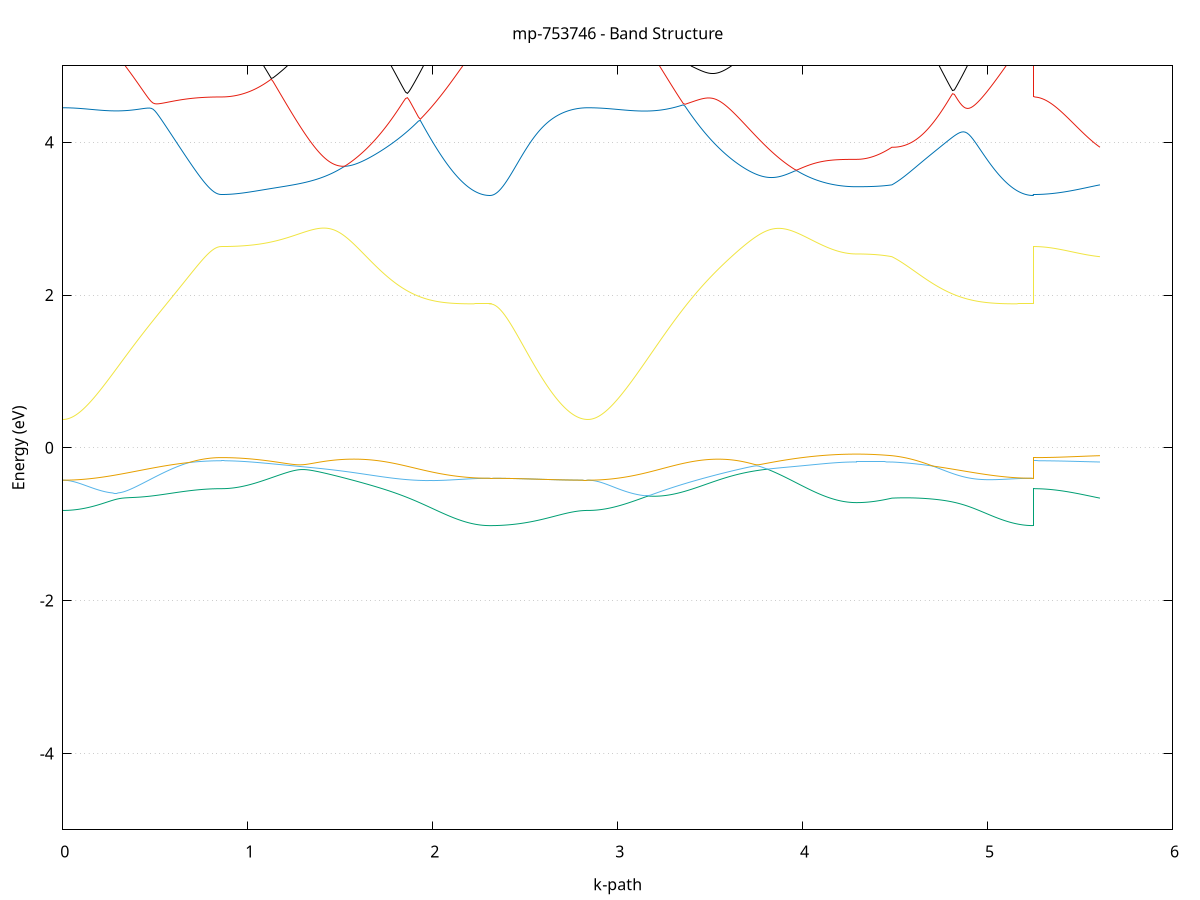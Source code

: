 set title 'mp-753746 - Band Structure'
set xlabel 'k-path'
set ylabel 'Energy (eV)'
set grid y
set yrange [-5:5]
set terminal png size 800,600
set output 'mp-753746_bands_gnuplot.png'
plot '-' using 1:2 with lines notitle, '-' using 1:2 with lines notitle, '-' using 1:2 with lines notitle, '-' using 1:2 with lines notitle, '-' using 1:2 with lines notitle, '-' using 1:2 with lines notitle, '-' using 1:2 with lines notitle, '-' using 1:2 with lines notitle, '-' using 1:2 with lines notitle, '-' using 1:2 with lines notitle, '-' using 1:2 with lines notitle, '-' using 1:2 with lines notitle, '-' using 1:2 with lines notitle, '-' using 1:2 with lines notitle, '-' using 1:2 with lines notitle, '-' using 1:2 with lines notitle, '-' using 1:2 with lines notitle, '-' using 1:2 with lines notitle, '-' using 1:2 with lines notitle, '-' using 1:2 with lines notitle, '-' using 1:2 with lines notitle, '-' using 1:2 with lines notitle, '-' using 1:2 with lines notitle, '-' using 1:2 with lines notitle, '-' using 1:2 with lines notitle, '-' using 1:2 with lines notitle, '-' using 1:2 with lines notitle, '-' using 1:2 with lines notitle, '-' using 1:2 with lines notitle, '-' using 1:2 with lines notitle, '-' using 1:2 with lines notitle, '-' using 1:2 with lines notitle, '-' using 1:2 with lines notitle, '-' using 1:2 with lines notitle, '-' using 1:2 with lines notitle, '-' using 1:2 with lines notitle, '-' using 1:2 with lines notitle, '-' using 1:2 with lines notitle, '-' using 1:2 with lines notitle, '-' using 1:2 with lines notitle, '-' using 1:2 with lines notitle, '-' using 1:2 with lines notitle, '-' using 1:2 with lines notitle, '-' using 1:2 with lines notitle, '-' using 1:2 with lines notitle, '-' using 1:2 with lines notitle, '-' using 1:2 with lines notitle, '-' using 1:2 with lines notitle, '-' using 1:2 with lines notitle, '-' using 1:2 with lines notitle, '-' using 1:2 with lines notitle, '-' using 1:2 with lines notitle, '-' using 1:2 with lines notitle, '-' using 1:2 with lines notitle, '-' using 1:2 with lines notitle, '-' using 1:2 with lines notitle, '-' using 1:2 with lines notitle, '-' using 1:2 with lines notitle, '-' using 1:2 with lines notitle, '-' using 1:2 with lines notitle, '-' using 1:2 with lines notitle, '-' using 1:2 with lines notitle, '-' using 1:2 with lines notitle, '-' using 1:2 with lines notitle
0.000000 -26.654761
0.009966 -26.654761
0.019932 -26.654661
0.029898 -26.654561
0.039865 -26.654461
0.049831 -26.654261
0.059797 -26.653961
0.069763 -26.653761
0.079729 -26.653361
0.089695 -26.653061
0.099662 -26.652561
0.109628 -26.652161
0.119594 -26.651661
0.129560 -26.651161
0.139526 -26.650561
0.149492 -26.649961
0.159458 -26.649261
0.169425 -26.648561
0.179391 -26.647761
0.189357 -26.647061
0.199323 -26.646261
0.209289 -26.645361
0.219255 -26.644461
0.229222 -26.643561
0.239188 -26.642561
0.249154 -26.641561
0.259120 -26.640561
0.269086 -26.639461
0.279052 -26.638361
0.289019 -26.637261
0.298985 -26.636061
0.308951 -26.634861
0.318917 -26.633661
0.328883 -26.632461
0.338849 -26.631161
0.348815 -26.629861
0.358782 -26.628561
0.368748 -26.627161
0.378714 -26.625861
0.388680 -26.624461
0.398646 -26.623061
0.408612 -26.621561
0.418579 -26.620161
0.428545 -26.618661
0.438511 -26.617161
0.448477 -26.615661
0.458443 -26.614161
0.468409 -26.612661
0.478375 -26.611061
0.488342 -26.609561
0.498308 -26.607961
0.508274 -26.606461
0.518240 -26.604861
0.528206 -26.603261
0.538172 -26.601661
0.548139 -26.600061
0.558105 -26.598561
0.568071 -26.596961
0.578037 -26.595361
0.588003 -26.593761
0.597969 -26.592161
0.607935 -26.590661
0.617902 -26.589061
0.627868 -26.587561
0.637834 -26.585961
0.647800 -26.584461
0.657766 -26.582961
0.667732 -26.581461
0.677699 -26.580061
0.687665 -26.578561
0.697631 -26.577161
0.707597 -26.575861
0.717563 -26.574461
0.727529 -26.573261
0.737496 -26.571961
0.747462 -26.570761
0.757428 -26.569661
0.767394 -26.568561
0.777360 -26.567661
0.787326 -26.566761
0.797292 -26.565861
0.807259 -26.565161
0.817225 -26.564661
0.827191 -26.564161
0.837157 -26.563761
0.847123 -26.563561
0.857089 -26.563561
0.857089 -26.563561
0.867087 -26.563461
0.877084 -26.563461
0.887082 -26.563461
0.897080 -26.563361
0.907077 -26.563261
0.917075 -26.563161
0.927072 -26.562961
0.937070 -26.562861
0.947067 -26.562661
0.957065 -26.562461
0.967062 -26.562161
0.977060 -26.561961
0.987058 -26.561661
0.997055 -26.561361
1.007053 -26.561061
1.017050 -26.560761
1.027048 -26.560361
1.037045 -26.560061
1.047043 -26.559661
1.057040 -26.559261
1.067038 -26.558761
1.077035 -26.558361
1.087033 -26.557861
1.097031 -26.557461
1.107028 -26.556961
1.117026 -26.556461
1.127023 -26.555961
1.137021 -26.555361
1.147018 -26.554861
1.157016 -26.554261
1.167013 -26.553761
1.177011 -26.553161
1.187009 -26.552561
1.197006 -26.551961
1.207004 -26.551361
1.217001 -26.550761
1.226999 -26.550061
1.236996 -26.549461
1.246994 -26.548861
1.256991 -26.548161
1.266989 -26.547461
1.276986 -26.546861
1.286984 -26.546161
1.296982 -26.545561
1.306979 -26.544861
1.316977 -26.544161
1.326974 -26.543461
1.336972 -26.542861
1.346969 -26.542861
1.356967 -26.543561
1.366964 -26.544261
1.376962 -26.545061
1.386960 -26.545761
1.396957 -26.546561
1.406955 -26.547361
1.416952 -26.548161
1.426950 -26.548961
1.426950 -26.548961
1.436870 -26.549861
1.446790 -26.550661
1.456711 -26.551561
1.466631 -26.552461
1.476551 -26.553361
1.486472 -26.554261
1.496392 -26.555261
1.506312 -26.556161
1.516232 -26.557161
1.526153 -26.558161
1.536073 -26.559161
1.545993 -26.560261
1.555914 -26.561261
1.565834 -26.562361
1.575754 -26.563361
1.585675 -26.564461
1.595595 -26.565561
1.605515 -26.566661
1.615436 -26.567861
1.625356 -26.568961
1.635276 -26.570061
1.645197 -26.571261
1.655117 -26.572461
1.665037 -26.573561
1.674957 -26.574761
1.684878 -26.575961
1.694798 -26.577161
1.704718 -26.578361
1.714639 -26.579561
1.724559 -26.580761
1.734479 -26.581961
1.744400 -26.583261
1.754320 -26.584461
1.764240 -26.585661
1.774161 -26.586861
1.784081 -26.588161
1.794001 -26.589361
1.803921 -26.590561
1.813842 -26.591761
1.823762 -26.592961
1.833682 -26.594161
1.843603 -26.595361
1.853523 -26.596561
1.863443 -26.597761
1.873364 -26.598961
1.883284 -26.600161
1.893204 -26.601261
1.903124 -26.602461
1.913045 -26.603561
1.922965 -26.604661
1.932885 -26.605761
1.942806 -26.606861
1.952726 -26.607961
1.962646 -26.609061
1.972567 -26.610061
1.982487 -26.611061
1.992407 -26.612061
2.002328 -26.613061
2.012248 -26.613961
2.022168 -26.614961
2.032089 -26.615861
2.042009 -26.616761
2.051929 -26.617561
2.061849 -26.618461
2.071770 -26.619261
2.081690 -26.620061
2.091610 -26.620761
2.101531 -26.621461
2.111451 -26.622161
2.121371 -26.622861
2.131292 -26.623461
2.141212 -26.624061
2.151132 -26.624661
2.161053 -26.625261
2.170973 -26.625761
2.180893 -26.626261
2.190813 -26.626661
2.200734 -26.627061
2.210654 -26.627461
2.220574 -26.627761
2.230495 -26.628061
2.240415 -26.628361
2.250335 -26.628561
2.260256 -26.628761
2.270176 -26.628961
2.280096 -26.629061
2.290017 -26.629161
2.299937 -26.629261
2.309857 -26.629261
2.309857 -26.629261
2.319838 -26.629261
2.329819 -26.629361
2.339799 -26.629461
2.349780 -26.629661
2.359761 -26.629961
2.369741 -26.630261
2.379722 -26.630561
2.389703 -26.630961
2.399684 -26.631361
2.409664 -26.631861
2.419645 -26.632361
2.429626 -26.632961
2.439606 -26.633561
2.449587 -26.634161
2.459568 -26.634761
2.469549 -26.635461
2.479529 -26.636161
2.489510 -26.636861
2.499491 -26.637561
2.509471 -26.638361
2.519452 -26.639061
2.529433 -26.639861
2.539414 -26.640561
2.549394 -26.641361
2.559375 -26.642061
2.569356 -26.642861
2.579336 -26.643561
2.589317 -26.644361
2.599298 -26.645061
2.609279 -26.645761
2.619259 -26.646461
2.629240 -26.647161
2.639221 -26.647761
2.649201 -26.648461
2.659182 -26.649061
2.669163 -26.649661
2.679144 -26.650161
2.689124 -26.650761
2.699105 -26.651261
2.709086 -26.651661
2.719066 -26.652161
2.729047 -26.652561
2.739028 -26.652961
2.749009 -26.653261
2.758989 -26.653561
2.768970 -26.653861
2.778951 -26.654161
2.788931 -26.654361
2.798912 -26.654461
2.808893 -26.654661
2.818874 -26.654761
2.828854 -26.654761
2.838835 -26.654761
2.838835 -26.654761
2.848750 -26.654761
2.858665 -26.654661
2.868579 -26.654561
2.878494 -26.654461
2.888409 -26.654261
2.898324 -26.653961
2.908239 -26.653761
2.918154 -26.653361
2.928069 -26.653061
2.937983 -26.652661
2.947898 -26.652161
2.957813 -26.651661
2.967728 -26.651161
2.977643 -26.650561
2.987558 -26.649961
2.997472 -26.649261
3.007387 -26.648561
3.017302 -26.647861
3.027217 -26.647061
3.037132 -26.646261
3.047047 -26.645461
3.056962 -26.644561
3.066876 -26.643661
3.076791 -26.642661
3.086706 -26.641661
3.096621 -26.640661
3.106536 -26.639561
3.116451 -26.638561
3.126365 -26.637361
3.136280 -26.636261
3.146195 -26.635061
3.156110 -26.633861
3.166025 -26.632661
3.175940 -26.631361
3.185854 -26.630161
3.195769 -26.628861
3.205684 -26.627461
3.215599 -26.626161
3.225514 -26.624761
3.235429 -26.623361
3.245344 -26.621961
3.255258 -26.620561
3.265173 -26.619161
3.275088 -26.617661
3.285003 -26.616161
3.294918 -26.614661
3.304833 -26.613161
3.314747 -26.611661
3.324662 -26.610161
3.334577 -26.608661
3.344492 -26.607061
3.354407 -26.605561
3.364322 -26.604061
3.374237 -26.602461
3.384151 -26.600861
3.394066 -26.599361
3.403981 -26.597761
3.413896 -26.596161
3.423811 -26.594661
3.433726 -26.593061
3.443640 -26.591561
3.453555 -26.589961
3.463470 -26.588361
3.473385 -26.586861
3.483300 -26.585361
3.493215 -26.583761
3.503129 -26.582261
3.513044 -26.580761
3.522959 -26.579261
3.532874 -26.577661
3.542789 -26.576261
3.552704 -26.574761
3.562619 -26.573261
3.572533 -26.571861
3.582448 -26.570361
3.592363 -26.568961
3.602278 -26.567561
3.612193 -26.566161
3.622108 -26.564761
3.632022 -26.563361
3.641937 -26.562061
3.651852 -26.560761
3.661767 -26.559461
3.671682 -26.558161
3.681597 -26.556861
3.691512 -26.555561
3.701426 -26.554361
3.711341 -26.553161
3.721256 -26.551961
3.731171 -26.550761
3.741086 -26.549661
3.751001 -26.548561
3.760915 -26.547361
3.770830 -26.546361
3.780745 -26.545261
3.790660 -26.544261
3.800575 -26.543161
3.810490 -26.542861
3.820404 -26.543861
3.830319 -26.544761
3.840234 -26.545761
3.850149 -26.546761
3.850149 -26.546761
3.859959 -26.547661
3.869769 -26.548661
3.879579 -26.549561
3.889389 -26.550461
3.899199 -26.551361
3.909009 -26.552261
3.918820 -26.553161
3.928630 -26.554061
3.938440 -26.554861
3.948250 -26.555761
3.958060 -26.556561
3.967870 -26.557361
3.977680 -26.558161
3.987490 -26.558961
3.997300 -26.559761
4.007110 -26.560461
4.016920 -26.561261
4.026730 -26.561961
4.036541 -26.562661
4.046351 -26.563261
4.056161 -26.563961
4.065971 -26.564561
4.075781 -26.565161
4.085591 -26.565761
4.095401 -26.566261
4.105211 -26.566861
4.115021 -26.567361
4.124831 -26.567761
4.134641 -26.568261
4.144451 -26.568661
4.154262 -26.569061
4.164072 -26.569461
4.173882 -26.569861
4.183692 -26.570161
4.193502 -26.570461
4.203312 -26.570761
4.213122 -26.570961
4.222932 -26.571161
4.232742 -26.571361
4.242552 -26.571561
4.252362 -26.571661
4.262172 -26.571761
4.271983 -26.571861
4.281793 -26.571861
4.291603 -26.571861
4.291603 -26.571861
4.301167 -26.571861
4.310730 -26.571861
4.320294 -26.571861
4.329858 -26.571761
4.339422 -26.571661
4.348986 -26.571661
4.358550 -26.571561
4.368114 -26.571461
4.377677 -26.571261
4.387241 -26.571161
4.396805 -26.571061
4.406369 -26.570861
4.415933 -26.570761
4.425497 -26.570561
4.435061 -26.570361
4.444624 -26.570261
4.454188 -26.570061
4.463752 -26.569861
4.473316 -26.569661
4.482880 -26.569561
4.482880 -26.569561
4.492810 -26.569761
4.502740 -26.570061
4.512670 -26.570461
4.522600 -26.570861
4.532530 -26.571361
4.542461 -26.571961
4.552391 -26.572561
4.562321 -26.573261
4.572251 -26.573961
4.582181 -26.574761
4.592111 -26.575561
4.602041 -26.576361
4.611972 -26.577261
4.621902 -26.578161
4.631832 -26.579161
4.641762 -26.580161
4.651692 -26.581161
4.661622 -26.582161
4.671552 -26.583261
4.681482 -26.584361
4.691413 -26.585461
4.701343 -26.586561
4.711273 -26.587661
4.721203 -26.588761
4.731133 -26.589961
4.741063 -26.591061
4.750993 -26.592261
4.760924 -26.593361
4.770854 -26.594561
4.780784 -26.595661
4.790714 -26.596861
4.800644 -26.597961
4.810574 -26.599161
4.820504 -26.600261
4.830434 -26.601361
4.840365 -26.602561
4.850295 -26.603661
4.860225 -26.604761
4.870155 -26.605861
4.880085 -26.606961
4.890015 -26.607961
4.899945 -26.609061
4.909876 -26.610061
4.919806 -26.611061
4.929736 -26.612061
4.939666 -26.613061
4.949596 -26.613961
4.959526 -26.614961
4.969456 -26.615861
4.979386 -26.616761
4.989317 -26.617561
4.999247 -26.618461
5.009177 -26.619261
5.019107 -26.619961
5.029037 -26.620761
5.038967 -26.621461
5.048897 -26.622161
5.058828 -26.622861
5.068758 -26.623461
5.078688 -26.624061
5.088618 -26.624661
5.098548 -26.625261
5.108478 -26.625761
5.118408 -26.626161
5.128338 -26.626661
5.138269 -26.627061
5.148199 -26.627461
5.158129 -26.627761
5.168059 -26.628061
5.177989 -26.628361
5.187919 -26.628561
5.197849 -26.628761
5.207780 -26.628961
5.217710 -26.629061
5.227640 -26.629161
5.237570 -26.629261
5.247500 -26.629261
5.247500 -26.563561
5.257240 -26.563561
5.266979 -26.563561
5.276718 -26.563561
5.286458 -26.563561
5.296197 -26.563661
5.305937 -26.563661
5.315676 -26.563761
5.325416 -26.563861
5.335155 -26.563861
5.344895 -26.563961
5.354634 -26.564061
5.364374 -26.564161
5.374113 -26.564361
5.383853 -26.564461
5.393592 -26.564561
5.403331 -26.564761
5.413071 -26.564861
5.422810 -26.565061
5.432550 -26.565261
5.442289 -26.565361
5.452029 -26.565561
5.461768 -26.565761
5.471508 -26.565961
5.481247 -26.566161
5.490987 -26.566361
5.500726 -26.566661
5.510466 -26.566861
5.520205 -26.567061
5.529944 -26.567361
5.539684 -26.567561
5.549423 -26.567861
5.559163 -26.568161
5.568902 -26.568361
5.578642 -26.568661
5.588381 -26.568961
5.598121 -26.569261
5.607860 -26.569561
e
0.000000 -26.488261
0.009966 -26.488261
0.019932 -26.488261
0.029898 -26.488261
0.039865 -26.488361
0.049831 -26.488361
0.059797 -26.488461
0.069763 -26.488461
0.079729 -26.488561
0.089695 -26.488661
0.099662 -26.488761
0.109628 -26.488861
0.119594 -26.488961
0.129560 -26.489061
0.139526 -26.489261
0.149492 -26.489361
0.159458 -26.489561
0.169425 -26.489761
0.179391 -26.489961
0.189357 -26.490161
0.199323 -26.490361
0.209289 -26.490561
0.219255 -26.490761
0.229222 -26.491061
0.239188 -26.491261
0.249154 -26.491561
0.259120 -26.491861
0.269086 -26.492161
0.279052 -26.492461
0.289019 -26.492761
0.298985 -26.493061
0.308951 -26.493461
0.318917 -26.493761
0.328883 -26.494161
0.338849 -26.494561
0.348815 -26.494961
0.358782 -26.495461
0.368748 -26.495861
0.378714 -26.496261
0.388680 -26.496761
0.398646 -26.497261
0.408612 -26.497761
0.418579 -26.498261
0.428545 -26.498761
0.438511 -26.499361
0.448477 -26.499961
0.458443 -26.500461
0.468409 -26.501061
0.478375 -26.501761
0.488342 -26.502361
0.498308 -26.502961
0.508274 -26.503661
0.518240 -26.504361
0.528206 -26.505061
0.538172 -26.505761
0.548139 -26.506461
0.558105 -26.507261
0.568071 -26.507961
0.578037 -26.508761
0.588003 -26.509561
0.597969 -26.510361
0.607935 -26.511161
0.617902 -26.511961
0.627868 -26.512761
0.637834 -26.513661
0.647800 -26.514461
0.657766 -26.515361
0.667732 -26.516261
0.677699 -26.517061
0.687665 -26.517961
0.697631 -26.518861
0.707597 -26.519661
0.717563 -26.520561
0.727529 -26.521361
0.737496 -26.522261
0.747462 -26.523061
0.757428 -26.523761
0.767394 -26.524561
0.777360 -26.525261
0.787326 -26.525861
0.797292 -26.526461
0.807259 -26.526961
0.817225 -26.527361
0.827191 -26.527761
0.837157 -26.528061
0.847123 -26.528161
0.857089 -26.528261
0.857089 -26.528261
0.867087 -26.528261
0.877084 -26.528261
0.887082 -26.528261
0.897080 -26.528261
0.907077 -26.528361
0.917075 -26.528361
0.927072 -26.528461
0.937070 -26.528561
0.947067 -26.528661
0.957065 -26.528761
0.967062 -26.528861
0.977060 -26.528961
0.987058 -26.529061
0.997055 -26.529261
1.007053 -26.529361
1.017050 -26.529561
1.027048 -26.529661
1.037045 -26.529861
1.047043 -26.530061
1.057040 -26.530261
1.067038 -26.530561
1.077035 -26.530761
1.087033 -26.530961
1.097031 -26.531261
1.107028 -26.531561
1.117026 -26.531861
1.127023 -26.532161
1.137021 -26.532461
1.147018 -26.532761
1.157016 -26.533161
1.167013 -26.533461
1.177011 -26.533861
1.187009 -26.534261
1.197006 -26.534661
1.207004 -26.535061
1.217001 -26.535561
1.226999 -26.535961
1.236996 -26.536461
1.246994 -26.536961
1.256991 -26.537461
1.266989 -26.538061
1.276986 -26.538561
1.286984 -26.539161
1.296982 -26.539661
1.306979 -26.540261
1.316977 -26.540961
1.326974 -26.541561
1.336972 -26.542261
1.346969 -26.542161
1.356967 -26.541461
1.366964 -26.540761
1.376962 -26.540061
1.386960 -26.539461
1.396957 -26.538761
1.406955 -26.538061
1.416952 -26.537461
1.426950 -26.536761
1.426950 -26.536761
1.436870 -26.536161
1.446790 -26.535461
1.456711 -26.534861
1.466631 -26.534161
1.476551 -26.533561
1.486472 -26.532961
1.496392 -26.532361
1.506312 -26.531761
1.516232 -26.531161
1.526153 -26.530561
1.536073 -26.529961
1.545993 -26.529361
1.555914 -26.528861
1.565834 -26.528261
1.575754 -26.527761
1.585675 -26.527261
1.595595 -26.526761
1.605515 -26.526161
1.615436 -26.525761
1.625356 -26.525261
1.635276 -26.524761
1.645197 -26.524261
1.655117 -26.523861
1.665037 -26.523461
1.674957 -26.522961
1.684878 -26.522561
1.694798 -26.522161
1.704718 -26.521761
1.714639 -26.521461
1.724559 -26.521061
1.734479 -26.520761
1.744400 -26.520361
1.754320 -26.520061
1.764240 -26.519761
1.774161 -26.519461
1.784081 -26.519161
1.794001 -26.518861
1.803921 -26.518661
1.813842 -26.518361
1.823762 -26.518161
1.833682 -26.517961
1.843603 -26.517661
1.853523 -26.517461
1.863443 -26.517261
1.873364 -26.517061
1.883284 -26.516961
1.893204 -26.516761
1.903124 -26.516561
1.913045 -26.516461
1.922965 -26.516361
1.932885 -26.516161
1.942806 -26.516061
1.952726 -26.515961
1.962646 -26.515861
1.972567 -26.515761
1.982487 -26.515661
1.992407 -26.515561
2.002328 -26.515461
2.012248 -26.515461
2.022168 -26.515361
2.032089 -26.515261
2.042009 -26.515261
2.051929 -26.515161
2.061849 -26.515161
2.071770 -26.515061
2.081690 -26.515061
2.091610 -26.515061
2.101531 -26.515061
2.111451 -26.514961
2.121371 -26.514961
2.131292 -26.514961
2.141212 -26.514961
2.151132 -26.514861
2.161053 -26.514861
2.170973 -26.514861
2.180893 -26.514861
2.190813 -26.514861
2.200734 -26.514861
2.210654 -26.514861
2.220574 -26.514861
2.230495 -26.514861
2.240415 -26.514861
2.250335 -26.514861
2.260256 -26.514861
2.270176 -26.514861
2.280096 -26.514861
2.290017 -26.514861
2.299937 -26.514861
2.309857 -26.514861
2.309857 -26.514861
2.319838 -26.514761
2.329819 -26.514761
2.339799 -26.514561
2.349780 -26.514361
2.359761 -26.514161
2.369741 -26.513861
2.379722 -26.513461
2.389703 -26.513061
2.399684 -26.512661
2.409664 -26.512161
2.419645 -26.511561
2.429626 -26.511061
2.439606 -26.510361
2.449587 -26.509761
2.459568 -26.509061
2.469549 -26.508361
2.479529 -26.507661
2.489510 -26.506961
2.499491 -26.506161
2.509471 -26.505461
2.519452 -26.504661
2.529433 -26.503861
2.539414 -26.503061
2.549394 -26.502261
2.559375 -26.501561
2.569356 -26.500761
2.579336 -26.499961
2.589317 -26.499161
2.599298 -26.498461
2.609279 -26.497661
2.619259 -26.496961
2.629240 -26.496261
2.639221 -26.495561
2.649201 -26.494961
2.659182 -26.494261
2.669163 -26.493661
2.679144 -26.493061
2.689124 -26.492561
2.699105 -26.491961
2.709086 -26.491461
2.719066 -26.491061
2.729047 -26.490561
2.739028 -26.490161
2.749009 -26.489861
2.758989 -26.489461
2.768970 -26.489161
2.778951 -26.488961
2.788931 -26.488761
2.798912 -26.488561
2.808893 -26.488461
2.818874 -26.488361
2.828854 -26.488261
2.838835 -26.488261
2.838835 -26.488261
2.848750 -26.488261
2.858665 -26.488261
2.868579 -26.488261
2.878494 -26.488361
2.888409 -26.488361
2.898324 -26.488361
2.908239 -26.488461
2.918154 -26.488561
2.928069 -26.488561
2.937983 -26.488661
2.947898 -26.488761
2.957813 -26.488861
2.967728 -26.488961
2.977643 -26.489161
2.987558 -26.489261
2.997472 -26.489361
3.007387 -26.489561
3.017302 -26.489661
3.027217 -26.489861
3.037132 -26.490061
3.047047 -26.490261
3.056962 -26.490461
3.066876 -26.490661
3.076791 -26.490861
3.086706 -26.491161
3.096621 -26.491361
3.106536 -26.491661
3.116451 -26.491861
3.126365 -26.492161
3.136280 -26.492461
3.146195 -26.492761
3.156110 -26.493061
3.166025 -26.493461
3.175940 -26.493761
3.185854 -26.494161
3.195769 -26.494561
3.205684 -26.494861
3.215599 -26.495261
3.225514 -26.495761
3.235429 -26.496161
3.245344 -26.496561
3.255258 -26.497061
3.265173 -26.497561
3.275088 -26.497961
3.285003 -26.498461
3.294918 -26.499061
3.304833 -26.499561
3.314747 -26.500061
3.324662 -26.500661
3.334577 -26.501261
3.344492 -26.501861
3.354407 -26.502461
3.364322 -26.503061
3.374237 -26.503661
3.384151 -26.504361
3.394066 -26.504961
3.403981 -26.505661
3.413896 -26.506361
3.423811 -26.507061
3.433726 -26.507861
3.443640 -26.508561
3.453555 -26.509261
3.463470 -26.510061
3.473385 -26.510861
3.483300 -26.511661
3.493215 -26.512461
3.503129 -26.513261
3.513044 -26.514161
3.522959 -26.514961
3.532874 -26.515861
3.542789 -26.516661
3.552704 -26.517561
3.562619 -26.518461
3.572533 -26.519361
3.582448 -26.520261
3.592363 -26.521161
3.602278 -26.522161
3.612193 -26.523061
3.622108 -26.524061
3.632022 -26.524961
3.641937 -26.525961
3.651852 -26.526961
3.661767 -26.527861
3.671682 -26.528861
3.681597 -26.529861
3.691512 -26.530861
3.701426 -26.531861
3.711341 -26.532861
3.721256 -26.533861
3.731171 -26.534861
3.741086 -26.535861
3.751001 -26.536861
3.760915 -26.537861
3.770830 -26.538861
3.780745 -26.539861
3.790660 -26.540861
3.800575 -26.541861
3.810490 -26.542161
3.820404 -26.541261
3.830319 -26.540261
3.840234 -26.539361
3.850149 -26.538461
3.850149 -26.538461
3.859959 -26.537561
3.869769 -26.536761
3.879579 -26.535861
3.889389 -26.535061
3.899199 -26.534261
3.909009 -26.533561
3.918820 -26.532761
3.928630 -26.532061
3.938440 -26.531361
3.948250 -26.530661
3.958060 -26.530061
3.967870 -26.529461
3.977680 -26.528761
3.987490 -26.528161
3.997300 -26.527661
4.007110 -26.527061
4.016920 -26.526561
4.026730 -26.526061
4.036541 -26.525561
4.046351 -26.525061
4.056161 -26.524661
4.065971 -26.524261
4.075781 -26.523861
4.085591 -26.523461
4.095401 -26.523061
4.105211 -26.522761
4.115021 -26.522361
4.124831 -26.522061
4.134641 -26.521761
4.144451 -26.521461
4.154262 -26.521261
4.164072 -26.520961
4.173882 -26.520761
4.183692 -26.520561
4.193502 -26.520361
4.203312 -26.520261
4.213122 -26.520061
4.222932 -26.519961
4.232742 -26.519861
4.242552 -26.519761
4.252362 -26.519661
4.262172 -26.519561
4.271983 -26.519561
4.281793 -26.519561
4.291603 -26.519561
4.291603 -26.519561
4.301167 -26.519561
4.310730 -26.519561
4.320294 -26.519661
4.329858 -26.519661
4.339422 -26.519761
4.348986 -26.519861
4.358550 -26.520061
4.368114 -26.520161
4.377677 -26.520361
4.387241 -26.520561
4.396805 -26.520761
4.406369 -26.520961
4.415933 -26.521161
4.425497 -26.521461
4.435061 -26.521661
4.444624 -26.521961
4.454188 -26.522161
4.463752 -26.522461
4.473316 -26.522761
4.482880 -26.522961
4.482880 -26.522961
4.492810 -26.523061
4.502740 -26.523061
4.512670 -26.523061
4.522600 -26.523061
4.532530 -26.522961
4.542461 -26.522861
4.552391 -26.522761
4.562321 -26.522561
4.572251 -26.522361
4.582181 -26.522161
4.592111 -26.521961
4.602041 -26.521761
4.611972 -26.521561
4.621902 -26.521361
4.631832 -26.521061
4.641762 -26.520861
4.651692 -26.520561
4.661622 -26.520361
4.671552 -26.520061
4.681482 -26.519861
4.691413 -26.519561
4.701343 -26.519361
4.711273 -26.519061
4.721203 -26.518861
4.731133 -26.518661
4.741063 -26.518361
4.750993 -26.518161
4.760924 -26.517961
4.770854 -26.517761
4.780784 -26.517561
4.790714 -26.517361
4.800644 -26.517161
4.810574 -26.517061
4.820504 -26.516861
4.830434 -26.516761
4.840365 -26.516561
4.850295 -26.516461
4.860225 -26.516261
4.870155 -26.516161
4.880085 -26.516061
4.890015 -26.515961
4.899945 -26.515861
4.909876 -26.515761
4.919806 -26.515661
4.929736 -26.515561
4.939666 -26.515461
4.949596 -26.515461
4.959526 -26.515361
4.969456 -26.515261
4.979386 -26.515261
4.989317 -26.515161
4.999247 -26.515161
5.009177 -26.515061
5.019107 -26.515061
5.029037 -26.515061
5.038967 -26.515061
5.048897 -26.514961
5.058828 -26.514961
5.068758 -26.514961
5.078688 -26.514961
5.088618 -26.514861
5.098548 -26.514861
5.108478 -26.514861
5.118408 -26.514861
5.128338 -26.514861
5.138269 -26.514861
5.148199 -26.514861
5.158129 -26.514861
5.168059 -26.514861
5.177989 -26.514861
5.187919 -26.514861
5.197849 -26.514861
5.207780 -26.514861
5.217710 -26.514861
5.227640 -26.514861
5.237570 -26.514861
5.247500 -26.514861
5.247500 -26.528261
5.257240 -26.528261
5.266979 -26.528161
5.276718 -26.528161
5.286458 -26.528161
5.296197 -26.528161
5.305937 -26.528061
5.315676 -26.528061
5.325416 -26.527961
5.335155 -26.527861
5.344895 -26.527761
5.354634 -26.527761
5.364374 -26.527661
5.374113 -26.527561
5.383853 -26.527361
5.393592 -26.527261
5.403331 -26.527161
5.413071 -26.527061
5.422810 -26.526861
5.432550 -26.526761
5.442289 -26.526561
5.452029 -26.526361
5.461768 -26.526261
5.471508 -26.526061
5.481247 -26.525861
5.490987 -26.525661
5.500726 -26.525461
5.510466 -26.525261
5.520205 -26.525061
5.529944 -26.524861
5.539684 -26.524661
5.549423 -26.524461
5.559163 -26.524161
5.568902 -26.523961
5.578642 -26.523761
5.588381 -26.523461
5.598121 -26.523261
5.607860 -26.522961
e
0.000000 -14.632061
0.009966 -14.632061
0.019932 -14.632161
0.029898 -14.632361
0.039865 -14.632561
0.049831 -14.632861
0.059797 -14.633261
0.069763 -14.633661
0.079729 -14.634161
0.089695 -14.634761
0.099662 -14.635461
0.109628 -14.636161
0.119594 -14.636861
0.129560 -14.637761
0.139526 -14.638561
0.149492 -14.639561
0.159458 -14.640561
0.169425 -14.641661
0.179391 -14.642761
0.189357 -14.643961
0.199323 -14.645261
0.209289 -14.646561
0.219255 -14.647861
0.229222 -14.649261
0.239188 -14.650761
0.249154 -14.652261
0.259120 -14.653761
0.269086 -14.655361
0.279052 -14.657061
0.289019 -14.658761
0.298985 -14.660461
0.308951 -14.662161
0.318917 -14.663961
0.328883 -14.665761
0.338849 -14.667661
0.348815 -14.669561
0.358782 -14.671461
0.368748 -14.673461
0.378714 -14.675361
0.388680 -14.677361
0.398646 -14.679461
0.408612 -14.681461
0.418579 -14.683461
0.428545 -14.685561
0.438511 -14.687561
0.448477 -14.689661
0.458443 -14.691661
0.468409 -14.693761
0.478375 -14.695761
0.488342 -14.697861
0.498308 -14.699861
0.508274 -14.701861
0.518240 -14.703861
0.528206 -14.705861
0.538172 -14.707861
0.548139 -14.709761
0.558105 -14.711661
0.568071 -14.713561
0.578037 -14.715461
0.588003 -14.717261
0.597969 -14.719061
0.607935 -14.720761
0.617902 -14.722461
0.627868 -14.724061
0.637834 -14.725661
0.647800 -14.727261
0.657766 -14.728661
0.667732 -14.730161
0.677699 -14.731461
0.687665 -14.732761
0.697631 -14.734061
0.707597 -14.735261
0.717563 -14.736361
0.727529 -14.737361
0.737496 -14.738361
0.747462 -14.739261
0.757428 -14.740161
0.767394 -14.740861
0.777360 -14.741561
0.787326 -14.742161
0.797292 -14.742661
0.807259 -14.743161
0.817225 -14.743461
0.827191 -14.743761
0.837157 -14.743961
0.847123 -14.744061
0.857089 -14.744161
0.857089 -14.744161
0.867087 -14.744161
0.877084 -14.744161
0.887082 -14.744261
0.897080 -14.744261
0.907077 -14.744361
0.917075 -14.744461
0.927072 -14.744561
0.937070 -14.744761
0.947067 -14.744861
0.957065 -14.745061
0.967062 -14.745261
0.977060 -14.745461
0.987058 -14.745761
0.997055 -14.745961
1.007053 -14.746261
1.017050 -14.746561
1.027048 -14.746861
1.037045 -14.747161
1.047043 -14.747461
1.057040 -14.747861
1.067038 -14.748161
1.077035 -14.748561
1.087033 -14.748961
1.097031 -14.749361
1.107028 -14.749761
1.117026 -14.750161
1.127023 -14.750561
1.137021 -14.750961
1.147018 -14.751361
1.157016 -14.751761
1.167013 -14.752161
1.177011 -14.752561
1.187009 -14.753061
1.197006 -14.753461
1.207004 -14.753861
1.217001 -14.754161
1.226999 -14.754561
1.236996 -14.754961
1.246994 -14.755261
1.256991 -14.755561
1.266989 -14.755961
1.276986 -14.756261
1.286984 -14.756461
1.296982 -14.756761
1.306979 -14.756961
1.316977 -14.757161
1.326974 -14.757361
1.336972 -14.757561
1.346969 -14.757661
1.356967 -14.757661
1.366964 -14.757761
1.376962 -14.757761
1.386960 -14.757761
1.396957 -14.757661
1.406955 -14.757561
1.416952 -14.757361
1.426950 -14.757161
1.426950 -14.757161
1.436870 -14.756861
1.446790 -14.756561
1.456711 -14.756261
1.466631 -14.755861
1.476551 -14.755361
1.486472 -14.754861
1.496392 -14.754261
1.506312 -14.753661
1.516232 -14.752961
1.526153 -14.752261
1.536073 -14.751461
1.545993 -14.750661
1.555914 -14.749761
1.565834 -14.748761
1.575754 -14.747761
1.585675 -14.746661
1.595595 -14.745461
1.605515 -14.744261
1.615436 -14.743061
1.625356 -14.741761
1.635276 -14.740361
1.645197 -14.738961
1.655117 -14.737461
1.665037 -14.735961
1.674957 -14.734361
1.684878 -14.732761
1.694798 -14.731061
1.704718 -14.729361
1.714639 -14.727561
1.724559 -14.725761
1.734479 -14.723861
1.744400 -14.721961
1.754320 -14.720061
1.764240 -14.718061
1.774161 -14.716061
1.784081 -14.714061
1.794001 -14.711961
1.803921 -14.709861
1.813842 -14.707661
1.823762 -14.705561
1.833682 -14.703361
1.843603 -14.701161
1.853523 -14.698961
1.863443 -14.696761
1.873364 -14.694561
1.883284 -14.692361
1.893204 -14.690161
1.903124 -14.687961
1.913045 -14.685761
1.922965 -14.683561
1.932885 -14.681361
1.942806 -14.679161
1.952726 -14.676961
1.962646 -14.674861
1.972567 -14.672761
1.982487 -14.670661
1.992407 -14.668561
2.002328 -14.666561
2.012248 -14.664561
2.022168 -14.662561
2.032089 -14.660661
2.042009 -14.658761
2.051929 -14.656961
2.061849 -14.655161
2.071770 -14.653361
2.081690 -14.651661
2.091610 -14.650061
2.101531 -14.648461
2.111451 -14.646961
2.121371 -14.645461
2.131292 -14.644061
2.141212 -14.642761
2.151132 -14.641461
2.161053 -14.640261
2.170973 -14.639161
2.180893 -14.638061
2.190813 -14.637061
2.200734 -14.636161
2.210654 -14.635361
2.220574 -14.634561
2.230495 -14.633861
2.240415 -14.633261
2.250335 -14.632761
2.260256 -14.632261
2.270176 -14.631961
2.280096 -14.631661
2.290017 -14.631461
2.299937 -14.631361
2.309857 -14.631261
2.309857 -14.631261
2.319838 -14.631261
2.329819 -14.631261
2.339799 -14.631261
2.349780 -14.631261
2.359761 -14.631261
2.369741 -14.631261
2.379722 -14.631261
2.389703 -14.631261
2.399684 -14.631261
2.409664 -14.631261
2.419645 -14.631261
2.429626 -14.631261
2.439606 -14.631361
2.449587 -14.631361
2.459568 -14.631361
2.469549 -14.631461
2.479529 -14.631461
2.489510 -14.631461
2.499491 -14.631461
2.509471 -14.631561
2.519452 -14.631561
2.529433 -14.631561
2.539414 -14.631561
2.549394 -14.631661
2.559375 -14.631661
2.569356 -14.631661
2.579336 -14.631761
2.589317 -14.631761
2.599298 -14.631761
2.609279 -14.631761
2.619259 -14.631761
2.629240 -14.631861
2.639221 -14.631861
2.649201 -14.631861
2.659182 -14.631861
2.669163 -14.631961
2.679144 -14.631961
2.689124 -14.631961
2.699105 -14.631961
2.709086 -14.631961
2.719066 -14.632061
2.729047 -14.631961
2.739028 -14.631961
2.749009 -14.631961
2.758989 -14.632061
2.768970 -14.632061
2.778951 -14.632061
2.788931 -14.632061
2.798912 -14.632061
2.808893 -14.632061
2.818874 -14.632061
2.828854 -14.632061
2.838835 -14.632061
2.838835 -14.632061
2.848750 -14.632061
2.858665 -14.632161
2.868579 -14.632361
2.878494 -14.632561
2.888409 -14.632861
2.898324 -14.633261
2.908239 -14.633761
2.918154 -14.634261
2.928069 -14.634861
2.937983 -14.635561
2.947898 -14.636261
2.957813 -14.637061
2.967728 -14.637861
2.977643 -14.638861
2.987558 -14.639761
2.997472 -14.640861
3.007387 -14.641961
3.017302 -14.643061
3.027217 -14.644361
3.037132 -14.645661
3.047047 -14.646961
3.056962 -14.648361
3.066876 -14.649761
3.076791 -14.651261
3.086706 -14.652861
3.096621 -14.654361
3.106536 -14.656061
3.116451 -14.657761
3.126365 -14.659461
3.136280 -14.661161
3.146195 -14.662961
3.156110 -14.664861
3.166025 -14.666761
3.175940 -14.668661
3.185854 -14.670561
3.195769 -14.672461
3.205684 -14.674461
3.215599 -14.676461
3.225514 -14.678461
3.235429 -14.680561
3.245344 -14.682561
3.255258 -14.684661
3.265173 -14.686661
3.275088 -14.688761
3.285003 -14.690861
3.294918 -14.692961
3.304833 -14.695061
3.314747 -14.697161
3.324662 -14.699261
3.334577 -14.701261
3.344492 -14.703361
3.354407 -14.705361
3.364322 -14.707461
3.374237 -14.709461
3.384151 -14.711461
3.394066 -14.713461
3.403981 -14.715361
3.413896 -14.717261
3.423811 -14.719161
3.433726 -14.720961
3.443640 -14.722761
3.453555 -14.724561
3.463470 -14.726361
3.473385 -14.728061
3.483300 -14.729661
3.493215 -14.731361
3.503129 -14.732861
3.513044 -14.734461
3.522959 -14.735961
3.532874 -14.737361
3.542789 -14.738761
3.552704 -14.740161
3.562619 -14.741361
3.572533 -14.742661
3.582448 -14.743861
3.592363 -14.744961
3.602278 -14.746061
3.612193 -14.747061
3.622108 -14.748061
3.632022 -14.749061
3.641937 -14.749961
3.651852 -14.750761
3.661767 -14.751461
3.671682 -14.752261
3.681597 -14.752861
3.691512 -14.753561
3.701426 -14.754161
3.711341 -14.754661
3.721256 -14.755161
3.731171 -14.755561
3.741086 -14.755961
3.751001 -14.756361
3.760915 -14.756661
3.770830 -14.756861
3.780745 -14.757061
3.790660 -14.757261
3.800575 -14.757461
3.810490 -14.757561
3.820404 -14.757661
3.830319 -14.757761
3.840234 -14.757761
3.850149 -14.757761
3.850149 -14.757761
3.859959 -14.757761
3.869769 -14.757661
3.879579 -14.757661
3.889389 -14.757461
3.899199 -14.757361
3.909009 -14.757261
3.918820 -14.757061
3.928630 -14.756861
3.938440 -14.756661
3.948250 -14.756461
3.958060 -14.756261
3.967870 -14.756061
3.977680 -14.755861
3.987490 -14.755561
3.997300 -14.755361
4.007110 -14.755161
4.016920 -14.754861
4.026730 -14.754661
4.036541 -14.754361
4.046351 -14.754161
4.056161 -14.753861
4.065971 -14.753661
4.075781 -14.753361
4.085591 -14.753161
4.095401 -14.752961
4.105211 -14.752661
4.115021 -14.752461
4.124831 -14.752261
4.134641 -14.752061
4.144451 -14.751961
4.154262 -14.751761
4.164072 -14.751561
4.173882 -14.751361
4.183692 -14.751261
4.193502 -14.751061
4.203312 -14.750961
4.213122 -14.750861
4.222932 -14.750761
4.232742 -14.750661
4.242552 -14.750561
4.252362 -14.750461
4.262172 -14.750461
4.271983 -14.750361
4.281793 -14.750361
4.291603 -14.750361
4.291603 -14.750361
4.301167 -14.750361
4.310730 -14.750361
4.320294 -14.750361
4.329858 -14.750261
4.339422 -14.750161
4.348986 -14.750161
4.358550 -14.750061
4.368114 -14.749861
4.377677 -14.749761
4.387241 -14.749661
4.396805 -14.749461
4.406369 -14.749261
4.415933 -14.749061
4.425497 -14.748861
4.435061 -14.748661
4.444624 -14.748461
4.454188 -14.748161
4.463752 -14.747861
4.473316 -14.747561
4.482880 -14.747261
4.482880 -14.747261
4.492810 -14.746761
4.502740 -14.746061
4.512670 -14.745361
4.522600 -14.744561
4.532530 -14.743661
4.542461 -14.742661
4.552391 -14.741661
4.562321 -14.740561
4.572251 -14.739361
4.582181 -14.738061
4.592111 -14.736661
4.602041 -14.735361
4.611972 -14.733861
4.621902 -14.732361
4.631832 -14.730761
4.641762 -14.729061
4.651692 -14.727361
4.661622 -14.725661
4.671552 -14.723761
4.681482 -14.721961
4.691413 -14.720061
4.701343 -14.718061
4.711273 -14.716161
4.721203 -14.714161
4.731133 -14.712061
4.741063 -14.709961
4.750993 -14.707861
4.760924 -14.705661
4.770854 -14.703561
4.780784 -14.701361
4.790714 -14.699161
4.800644 -14.696961
4.810574 -14.694761
4.820504 -14.692561
4.830434 -14.690361
4.840365 -14.688061
4.850295 -14.685861
4.860225 -14.683661
4.870155 -14.681461
4.880085 -14.679261
4.890015 -14.677061
4.899945 -14.674961
4.909876 -14.672861
4.919806 -14.670761
4.929736 -14.668661
4.939666 -14.666561
4.949596 -14.664561
4.959526 -14.662661
4.969456 -14.660661
4.979386 -14.658761
4.989317 -14.656961
4.999247 -14.655161
5.009177 -14.653361
5.019107 -14.651661
5.029037 -14.650061
5.038967 -14.648461
5.048897 -14.646961
5.058828 -14.645461
5.068758 -14.644061
5.078688 -14.642761
5.088618 -14.641461
5.098548 -14.640261
5.108478 -14.639161
5.118408 -14.638061
5.128338 -14.637161
5.138269 -14.636161
5.148199 -14.635361
5.158129 -14.634561
5.168059 -14.633861
5.177989 -14.633261
5.187919 -14.632761
5.197849 -14.632261
5.207780 -14.631961
5.217710 -14.631661
5.227640 -14.631461
5.237570 -14.631361
5.247500 -14.631261
5.247500 -14.744161
5.257240 -14.744161
5.266979 -14.744161
5.276718 -14.744161
5.286458 -14.744161
5.296197 -14.744261
5.305937 -14.744261
5.315676 -14.744361
5.325416 -14.744461
5.335155 -14.744561
5.344895 -14.744661
5.354634 -14.744661
5.364374 -14.744861
5.374113 -14.744961
5.383853 -14.745061
5.393592 -14.745161
5.403331 -14.745261
5.413071 -14.745361
5.422810 -14.745461
5.432550 -14.745661
5.442289 -14.745761
5.452029 -14.745861
5.461768 -14.745961
5.471508 -14.746061
5.481247 -14.746261
5.490987 -14.746361
5.500726 -14.746461
5.510466 -14.746561
5.520205 -14.746661
5.529944 -14.746761
5.539684 -14.746861
5.549423 -14.746961
5.559163 -14.747061
5.568902 -14.747161
5.578642 -14.747161
5.588381 -14.747261
5.598121 -14.747261
5.607860 -14.747261
e
0.000000 -11.152561
0.009966 -11.152561
0.019932 -11.152561
0.029898 -11.152561
0.039865 -11.152661
0.049831 -11.152661
0.059797 -11.152761
0.069763 -11.152861
0.079729 -11.152861
0.089695 -11.152961
0.099662 -11.153061
0.109628 -11.153161
0.119594 -11.153261
0.129560 -11.153361
0.139526 -11.153361
0.149492 -11.153461
0.159458 -11.153461
0.169425 -11.153561
0.179391 -11.153561
0.189357 -11.153561
0.199323 -11.153461
0.209289 -11.153461
0.219255 -11.153361
0.229222 -11.153261
0.239188 -11.153061
0.249154 -11.152861
0.259120 -11.152661
0.269086 -11.152361
0.279052 -11.152061
0.289019 -11.151761
0.298985 -11.151261
0.308951 -11.150861
0.318917 -11.150361
0.328883 -11.149761
0.338849 -11.149261
0.348815 -11.148561
0.358782 -11.147861
0.368748 -11.147161
0.378714 -11.146361
0.388680 -11.145561
0.398646 -11.144661
0.408612 -11.143761
0.418579 -11.142861
0.428545 -11.141961
0.438511 -11.140961
0.448477 -11.139961
0.458443 -11.138861
0.468409 -11.137861
0.478375 -11.136861
0.488342 -11.135761
0.498308 -11.134761
0.508274 -11.133761
0.518240 -11.132761
0.528206 -11.131761
0.538172 -11.130861
0.548139 -11.129861
0.558105 -11.129061
0.568071 -11.128161
0.578037 -11.127361
0.588003 -11.126661
0.597969 -11.125961
0.607935 -11.125361
0.617902 -11.124761
0.627868 -11.124161
0.637834 -11.123761
0.647800 -11.123261
0.657766 -11.122961
0.667732 -11.122661
0.677699 -11.122361
0.687665 -11.122061
0.697631 -11.121961
0.707597 -11.121761
0.717563 -11.121661
0.727529 -11.121561
0.737496 -11.121461
0.747462 -11.121461
0.757428 -11.121361
0.767394 -11.121361
0.777360 -11.121361
0.787326 -11.121361
0.797292 -11.121361
0.807259 -11.121361
0.817225 -11.121361
0.827191 -11.121361
0.837157 -11.121361
0.847123 -11.121461
0.857089 -11.121461
0.857089 -11.121461
0.867087 -11.121461
0.877084 -11.121461
0.887082 -11.121661
0.897080 -11.121761
0.907077 -11.121961
0.917075 -11.122261
0.927072 -11.122561
0.937070 -11.122861
0.947067 -11.123261
0.957065 -11.123761
0.967062 -11.124261
0.977060 -11.124861
0.987058 -11.125461
0.997055 -11.126161
1.007053 -11.126961
1.017050 -11.127761
1.027048 -11.128661
1.037045 -11.129561
1.047043 -11.130561
1.057040 -11.131661
1.067038 -11.132861
1.077035 -11.134061
1.087033 -11.135361
1.097031 -11.136761
1.107028 -11.138261
1.117026 -11.139761
1.127023 -11.141361
1.137021 -11.143061
1.147018 -11.144761
1.157016 -11.146661
1.167013 -11.148461
1.177011 -11.150461
1.187009 -11.152461
1.197006 -11.154461
1.207004 -11.156661
1.217001 -11.158761
1.226999 -11.160961
1.236996 -11.163261
1.246994 -11.165461
1.256991 -11.167761
1.266989 -11.170061
1.276986 -11.172361
1.286984 -11.174661
1.296982 -11.176961
1.306979 -11.179261
1.316977 -11.181561
1.326974 -11.183761
1.336972 -11.185961
1.346969 -11.188161
1.356967 -11.190261
1.366964 -11.192261
1.376962 -11.194161
1.386960 -11.196061
1.396957 -11.197861
1.406955 -11.199461
1.416952 -11.201061
1.426950 -11.202561
1.426950 -11.202561
1.436870 -11.203861
1.446790 -11.204961
1.456711 -11.206061
1.466631 -11.206961
1.476551 -11.207661
1.486472 -11.208261
1.496392 -11.208761
1.506312 -11.208961
1.516232 -11.209061
1.526153 -11.208961
1.536073 -11.208661
1.545993 -11.208161
1.555914 -11.207561
1.565834 -11.206661
1.575754 -11.205561
1.585675 -11.204361
1.595595 -11.202861
1.605515 -11.201161
1.615436 -11.199261
1.625356 -11.197161
1.635276 -11.194861
1.645197 -11.192261
1.655117 -11.189461
1.665037 -11.186561
1.674957 -11.183361
1.684878 -11.179961
1.694798 -11.176261
1.704718 -11.172461
1.714639 -11.168461
1.724559 -11.164161
1.734479 -11.159661
1.744400 -11.155061
1.754320 -11.150161
1.764240 -11.145061
1.774161 -11.139761
1.784081 -11.134361
1.794001 -11.128661
1.803921 -11.122861
1.813842 -11.116861
1.823762 -11.110661
1.833682 -11.104361
1.843603 -11.097861
1.853523 -11.091161
1.863443 -11.084361
1.873364 -11.077361
1.883284 -11.070261
1.893204 -11.063061
1.903124 -11.055761
1.913045 -11.048261
1.922965 -11.040661
1.932885 -11.033061
1.942806 -11.025261
1.952726 -11.017461
1.962646 -11.009561
1.972567 -11.001661
1.982487 -10.993661
1.992407 -10.985561
2.002328 -10.977461
2.012248 -10.969361
2.022168 -10.961261
2.032089 -10.953161
2.042009 -10.945061
2.051929 -10.936961
2.061849 -10.928861
2.071770 -10.920861
2.081690 -10.912961
2.091610 -10.905061
2.101531 -10.897261
2.111451 -10.889661
2.121371 -10.887261
2.131292 -10.885561
2.141212 -10.883961
2.151132 -10.882461
2.161053 -10.881061
2.170973 -10.879761
2.180893 -10.878561
2.190813 -10.877461
2.200734 -10.876461
2.210654 -10.875561
2.220574 -10.874761
2.230495 -10.874061
2.240415 -10.873461
2.250335 -10.872861
2.260256 -10.872461
2.270176 -10.872061
2.280096 -10.871761
2.290017 -10.871561
2.299937 -10.871461
2.309857 -10.871461
2.309857 -10.871461
2.319838 -10.872661
2.329819 -10.876061
2.339799 -10.881161
2.349780 -10.887561
2.359761 -10.894761
2.369741 -10.902461
2.379722 -10.910561
2.389703 -10.918861
2.399684 -10.927261
2.409664 -10.935761
2.419645 -10.944261
2.429626 -10.952761
2.439606 -10.961161
2.449587 -10.969561
2.459568 -10.977861
2.469549 -10.986061
2.479529 -10.994061
2.489510 -11.002061
2.499491 -11.009861
2.509471 -11.017561
2.519452 -11.025061
2.529433 -11.032461
2.539414 -11.039561
2.549394 -11.046561
2.559375 -11.053461
2.569356 -11.060061
2.579336 -11.066561
2.589317 -11.072761
2.599298 -11.078761
2.609279 -11.084661
2.619259 -11.090261
2.629240 -11.095661
2.639221 -11.100761
2.649201 -11.105761
2.659182 -11.110461
2.669163 -11.114861
2.679144 -11.119161
2.689124 -11.123161
2.699105 -11.126861
2.709086 -11.130361
2.719066 -11.133661
2.729047 -11.136661
2.739028 -11.139361
2.749009 -11.141861
2.758989 -11.144061
2.768970 -11.146061
2.778951 -11.147761
2.788931 -11.149261
2.798912 -11.150461
2.808893 -11.151361
2.818874 -11.152061
2.828854 -11.152461
2.838835 -11.152561
2.838835 -11.152561
2.848750 -11.152561
2.858665 -11.152561
2.868579 -11.152661
2.878494 -11.152761
2.888409 -11.152861
2.898324 -11.152961
2.908239 -11.153161
2.918154 -11.153361
2.928069 -11.153561
2.937983 -11.153761
2.947898 -11.154061
2.957813 -11.154261
2.967728 -11.154561
2.977643 -11.154961
2.987558 -11.155261
2.997472 -11.155661
3.007387 -11.156061
3.017302 -11.156461
3.027217 -11.156861
3.037132 -11.157261
3.047047 -11.157761
3.056962 -11.158261
3.066876 -11.158761
3.076791 -11.159261
3.086706 -11.159761
3.096621 -11.160261
3.106536 -11.160761
3.116451 -11.161361
3.126365 -11.161861
3.136280 -11.162461
3.146195 -11.162961
3.156110 -11.163561
3.166025 -11.164061
3.175940 -11.164661
3.185854 -11.165261
3.195769 -11.165761
3.205684 -11.166361
3.215599 -11.166861
3.225514 -11.167361
3.235429 -11.167961
3.245344 -11.168461
3.255258 -11.168961
3.265173 -11.169461
3.275088 -11.169961
3.285003 -11.170461
3.294918 -11.170861
3.304833 -11.171361
3.314747 -11.171861
3.324662 -11.172361
3.334577 -11.172761
3.344492 -11.173261
3.354407 -11.173761
3.364322 -11.174161
3.374237 -11.174661
3.384151 -11.175161
3.394066 -11.175661
3.403981 -11.176161
3.413896 -11.176661
3.423811 -11.177161
3.433726 -11.177661
3.443640 -11.178161
3.453555 -11.178761
3.463470 -11.179361
3.473385 -11.179961
3.483300 -11.180561
3.493215 -11.181161
3.503129 -11.181761
3.513044 -11.182361
3.522959 -11.183061
3.532874 -11.183761
3.542789 -11.184361
3.552704 -11.185061
3.562619 -11.185761
3.572533 -11.186361
3.582448 -11.187061
3.592363 -11.187661
3.602278 -11.188361
3.612193 -11.188961
3.622108 -11.189461
3.632022 -11.189961
3.641937 -11.190461
3.651852 -11.190861
3.661767 -11.191261
3.671682 -11.191561
3.681597 -11.191761
3.691512 -11.191961
3.701426 -11.191961
3.711341 -11.191961
3.721256 -11.191761
3.731171 -11.191561
3.741086 -11.191161
3.751001 -11.190661
3.760915 -11.189961
3.770830 -11.189161
3.780745 -11.188261
3.790660 -11.187161
3.800575 -11.185861
3.810490 -11.184461
3.820404 -11.182861
3.830319 -11.181061
3.840234 -11.179061
3.850149 -11.176961
3.850149 -11.176961
3.859959 -11.175261
3.869769 -11.180161
3.879579 -11.184961
3.889389 -11.189761
3.899199 -11.194561
3.909009 -11.199261
3.918820 -11.203961
3.928630 -11.208561
3.938440 -11.213161
3.948250 -11.217661
3.958060 -11.222061
3.967870 -11.226461
3.977680 -11.230761
3.987490 -11.234961
3.997300 -11.239061
4.007110 -11.243061
4.016920 -11.246961
4.026730 -11.250761
4.036541 -11.254461
4.046351 -11.258061
4.056161 -11.261561
4.065971 -11.264961
4.075781 -11.268261
4.085591 -11.271361
4.095401 -11.274361
4.105211 -11.277261
4.115021 -11.279961
4.124831 -11.282661
4.134641 -11.285061
4.144451 -11.287461
4.154262 -11.289661
4.164072 -11.291661
4.173882 -11.293561
4.183692 -11.295361
4.193502 -11.296961
4.203312 -11.298461
4.213122 -11.299761
4.222932 -11.300961
4.232742 -11.301961
4.242552 -11.302761
4.252362 -11.303461
4.262172 -11.304061
4.271983 -11.304461
4.281793 -11.304661
4.291603 -11.304761
4.291603 -11.304761
4.301167 -11.304561
4.310730 -11.304161
4.320294 -11.303561
4.329858 -11.302661
4.339422 -11.301461
4.348986 -11.300061
4.358550 -11.298361
4.368114 -11.296461
4.377677 -11.294261
4.387241 -11.291761
4.396805 -11.289161
4.406369 -11.286261
4.415933 -11.283061
4.425497 -11.279661
4.435061 -11.276061
4.444624 -11.272261
4.454188 -11.268161
4.463752 -11.263961
4.473316 -11.259461
4.482880 -11.254861
4.482880 -11.254861
4.492810 -11.252261
4.502740 -11.249561
4.512670 -11.246761
4.522600 -11.243761
4.532530 -11.240561
4.542461 -11.237361
4.552391 -11.233861
4.562321 -11.230361
4.572251 -11.226661
4.582181 -11.222761
4.592111 -11.218761
4.602041 -11.214561
4.611972 -11.210261
4.621902 -11.205861
4.631832 -11.201161
4.641762 -11.196461
4.651692 -11.191561
4.661622 -11.186461
4.671552 -11.181261
4.681482 -11.175861
4.691413 -11.170261
4.701343 -11.164561
4.711273 -11.158761
4.721203 -11.152761
4.731133 -11.146661
4.741063 -11.140361
4.750993 -11.133861
4.760924 -11.127261
4.770854 -11.120561
4.780784 -11.113761
4.790714 -11.106761
4.800644 -11.099561
4.810574 -11.092361
4.820504 -11.084961
4.830434 -11.077461
4.840365 -11.069861
4.850295 -11.062161
4.860225 -11.054361
4.870155 -11.046461
4.880085 -11.038461
4.890015 -11.030461
4.899945 -11.022361
4.909876 -11.014161
4.919806 -11.005961
4.929736 -10.997661
4.939666 -10.989461
4.949596 -10.981161
4.959526 -10.972861
4.969456 -10.964661
4.979386 -10.956461
4.989317 -10.948261
4.999247 -10.940261
5.009177 -10.932361
5.019107 -10.924661
5.029037 -10.917161
5.038967 -10.910061
5.048897 -10.903461
5.058828 -10.897561
5.068758 -10.892561
5.078688 -10.888461
5.088618 -10.885261
5.098548 -10.882761
5.108478 -10.880761
5.118408 -10.879161
5.128338 -10.877761
5.138269 -10.876661
5.148199 -10.875661
5.158129 -10.874861
5.168059 -10.874061
5.177989 -10.873461
5.187919 -10.872861
5.197849 -10.872461
5.207780 -10.872061
5.217710 -10.871761
5.227640 -10.871561
5.237570 -10.871461
5.247500 -10.871461
5.247500 -11.121461
5.257240 -11.121561
5.266979 -11.122161
5.276718 -11.123061
5.286458 -11.124361
5.296197 -11.126061
5.305937 -11.127961
5.315676 -11.130261
5.325416 -11.132861
5.335155 -11.135761
5.344895 -11.138961
5.354634 -11.142361
5.364374 -11.145961
5.374113 -11.149761
5.383853 -11.153761
5.393592 -11.157861
5.403331 -11.162161
5.413071 -11.166561
5.422810 -11.171061
5.432550 -11.175661
5.442289 -11.180261
5.452029 -11.184961
5.461768 -11.189661
5.471508 -11.194361
5.481247 -11.199061
5.490987 -11.203761
5.500726 -11.208461
5.510466 -11.213061
5.520205 -11.217561
5.529944 -11.222161
5.539684 -11.226561
5.549423 -11.230861
5.559163 -11.235161
5.568902 -11.239361
5.578642 -11.243361
5.588381 -11.247361
5.598121 -11.251161
5.607860 -11.254861
e
0.000000 -10.686261
0.009966 -10.686461
0.019932 -10.687061
0.029898 -10.687961
0.039865 -10.689161
0.049831 -10.690861
0.059797 -10.692761
0.069763 -10.695061
0.079729 -10.697661
0.089695 -10.700561
0.099662 -10.703661
0.109628 -10.707061
0.119594 -10.710761
0.129560 -10.714661
0.139526 -10.718761
0.149492 -10.722961
0.159458 -10.727461
0.169425 -10.732061
0.179391 -10.736761
0.189357 -10.741661
0.199323 -10.746561
0.209289 -10.751661
0.219255 -10.756761
0.229222 -10.761961
0.239188 -10.767161
0.249154 -10.772461
0.259120 -10.777761
0.269086 -10.783061
0.279052 -10.788361
0.289019 -10.793561
0.298985 -10.798861
0.308951 -10.804061
0.318917 -10.809161
0.328883 -10.814261
0.338849 -10.819261
0.348815 -10.824161
0.358782 -10.828961
0.368748 -10.833661
0.378714 -10.838261
0.388680 -10.842761
0.398646 -10.847161
0.408612 -10.851361
0.418579 -10.855361
0.428545 -10.859261
0.438511 -10.862961
0.448477 -10.866461
0.458443 -10.869861
0.468409 -10.872961
0.478375 -10.875861
0.488342 -10.878561
0.498308 -10.881061
0.508274 -10.883361
0.518240 -10.885361
0.528206 -10.887161
0.538172 -10.888661
0.548139 -10.889961
0.558105 -10.890961
0.568071 -10.891761
0.578037 -10.892261
0.588003 -10.892561
0.597969 -10.892561
0.607935 -10.892361
0.617902 -10.891861
0.627868 -10.891161
0.637834 -10.890161
0.647800 -10.889061
0.657766 -10.887661
0.667732 -10.886061
0.677699 -10.884261
0.687665 -10.882361
0.697631 -10.880261
0.707597 -10.878061
0.717563 -10.875761
0.727529 -10.873361
0.737496 -10.870861
0.747462 -10.868361
0.757428 -10.865961
0.767394 -10.863461
0.777360 -10.861161
0.787326 -10.858861
0.797292 -10.856761
0.807259 -10.854961
0.817225 -10.853361
0.827191 -10.852061
0.837157 -10.851061
0.847123 -10.850461
0.857089 -10.850261
0.857089 -10.850261
0.867087 -10.852561
0.877084 -10.858261
0.887082 -10.865861
0.897080 -10.874361
0.907077 -10.883261
0.917075 -10.892461
0.927072 -10.901761
0.937070 -10.911061
0.947067 -10.920361
0.957065 -10.929661
0.967062 -10.938861
0.977060 -10.947961
0.987058 -10.957061
0.997055 -10.965961
1.007053 -10.974761
1.017050 -10.983461
1.027048 -10.992061
1.037045 -11.000361
1.047043 -11.008661
1.057040 -11.016661
1.067038 -11.024561
1.077035 -11.032161
1.087033 -11.039661
1.097031 -11.046861
1.107028 -11.053961
1.117026 -11.060761
1.127023 -11.067361
1.137021 -11.073661
1.147018 -11.079861
1.157016 -11.085661
1.167013 -11.091361
1.177011 -11.096661
1.187009 -11.101861
1.197006 -11.106661
1.207004 -11.111261
1.217001 -11.115561
1.226999 -11.119661
1.236996 -11.123461
1.246994 -11.126961
1.256991 -11.130161
1.266989 -11.133161
1.276986 -11.135761
1.286984 -11.138261
1.296982 -11.140361
1.306979 -11.142261
1.316977 -11.143861
1.326974 -11.145161
1.336972 -11.146161
1.346969 -11.146961
1.356967 -11.147561
1.366964 -11.147761
1.376962 -11.147761
1.386960 -11.147561
1.396957 -11.147061
1.406955 -11.146361
1.416952 -11.145361
1.426950 -11.144161
1.426950 -11.144161
1.436870 -11.142761
1.446790 -11.141161
1.456711 -11.139361
1.466631 -11.137261
1.476551 -11.135061
1.486472 -11.132561
1.496392 -11.129961
1.506312 -11.127161
1.516232 -11.124161
1.526153 -11.121061
1.536073 -11.117761
1.545993 -11.114361
1.555914 -11.110761
1.565834 -11.107061
1.575754 -11.103161
1.585675 -11.099261
1.595595 -11.095161
1.605515 -11.090961
1.615436 -11.086761
1.625356 -11.082361
1.635276 -11.077961
1.645197 -11.073461
1.655117 -11.068861
1.665037 -11.064261
1.674957 -11.059661
1.684878 -11.054961
1.694798 -11.050161
1.704718 -11.045361
1.714639 -11.040661
1.724559 -11.035861
1.734479 -11.031061
1.744400 -11.026161
1.754320 -11.021361
1.764240 -11.016661
1.774161 -11.011861
1.784081 -11.007061
1.794001 -11.002361
1.803921 -10.997661
1.813842 -10.992961
1.823762 -10.988361
1.833682 -10.983861
1.843603 -10.979261
1.853523 -10.974861
1.863443 -10.970461
1.873364 -10.966061
1.883284 -10.961861
1.893204 -10.957661
1.903124 -10.953461
1.913045 -10.949461
1.922965 -10.945461
1.932885 -10.941561
1.942806 -10.937761
1.952726 -10.934061
1.962646 -10.930461
1.972567 -10.926961
1.982487 -10.923561
1.992407 -10.920161
2.002328 -10.916961
2.012248 -10.913861
2.022168 -10.910861
2.032089 -10.907961
2.042009 -10.905261
2.051929 -10.902561
2.061849 -10.900061
2.071770 -10.897661
2.081690 -10.895361
2.091610 -10.893161
2.101531 -10.891061
2.111451 -10.889161
2.121371 -10.882061
2.131292 -10.874661
2.141212 -10.867361
2.151132 -10.860361
2.161053 -10.853461
2.170973 -10.846761
2.180893 -10.840361
2.190813 -10.834161
2.200734 -10.828261
2.210654 -10.822761
2.220574 -10.817561
2.230495 -10.812761
2.240415 -10.808361
2.250335 -10.804561
2.260256 -10.801161
2.270176 -10.798361
2.280096 -10.796061
2.290017 -10.794461
2.299937 -10.793461
2.309857 -10.793161
2.309857 -10.793161
2.319838 -10.791861
2.329819 -10.788361
2.339799 -10.783061
2.349780 -10.776561
2.359761 -10.769061
2.369741 -10.761061
2.379722 -10.752661
2.389703 -10.743961
2.399684 -10.735061
2.409664 -10.726061
2.419645 -10.716961
2.429626 -10.707861
2.439606 -10.698861
2.449587 -10.689761
2.459568 -10.680761
2.469549 -10.671761
2.479529 -10.662961
2.489510 -10.659061
2.499491 -10.660161
2.509471 -10.661361
2.519452 -10.662561
2.529433 -10.663661
2.539414 -10.664861
2.549394 -10.666061
2.559375 -10.667161
2.569356 -10.668361
2.579336 -10.669461
2.589317 -10.670561
2.599298 -10.671761
2.609279 -10.672761
2.619259 -10.673861
2.629240 -10.674861
2.639221 -10.675861
2.649201 -10.676761
2.659182 -10.677761
2.669163 -10.678561
2.679144 -10.679461
2.689124 -10.680261
2.699105 -10.680961
2.709086 -10.681661
2.719066 -10.682361
2.729047 -10.682961
2.739028 -10.683561
2.749009 -10.684061
2.758989 -10.684561
2.768970 -10.684961
2.778951 -10.685261
2.788931 -10.685561
2.798912 -10.685861
2.808893 -10.686061
2.818874 -10.686161
2.828854 -10.686261
2.838835 -10.686261
2.838835 -10.686261
2.848750 -10.686461
2.858665 -10.686961
2.868579 -10.687861
2.878494 -10.689161
2.888409 -10.690761
2.898324 -10.692661
2.908239 -10.694961
2.918154 -10.697461
2.928069 -10.700361
2.937983 -10.703561
2.947898 -10.707061
2.957813 -10.710761
2.967728 -10.714761
2.977643 -10.719061
2.987558 -10.723561
2.997472 -10.728261
3.007387 -10.733161
3.017302 -10.738261
3.027217 -10.743561
3.037132 -10.748961
3.047047 -10.754561
3.056962 -10.760261
3.066876 -10.766161
3.076791 -10.772061
3.086706 -10.778161
3.096621 -10.784361
3.106536 -10.790561
3.116451 -10.796861
3.126365 -10.803261
3.136280 -10.809661
3.146195 -10.816161
3.156110 -10.822561
3.166025 -10.829061
3.175940 -10.835561
3.185854 -10.842061
3.195769 -10.848561
3.205684 -10.855061
3.215599 -10.861461
3.225514 -10.867861
3.235429 -10.874261
3.245344 -10.880561
3.255258 -10.886861
3.265173 -10.893061
3.275088 -10.899161
3.285003 -10.905261
3.294918 -10.911261
3.304833 -10.917161
3.314747 -10.922961
3.324662 -10.928661
3.334577 -10.934361
3.344492 -10.939861
3.354407 -10.945361
3.364322 -10.950661
3.374237 -10.955961
3.384151 -10.961061
3.394066 -10.966161
3.403981 -10.971161
3.413896 -10.975961
3.423811 -10.980761
3.433726 -10.985461
3.443640 -10.990061
3.453555 -10.994561
3.463470 -10.998961
3.473385 -11.003361
3.483300 -11.007661
3.493215 -11.011861
3.503129 -11.016061
3.513044 -11.020161
3.522959 -11.024261
3.532874 -11.028261
3.542789 -11.032261
3.552704 -11.036261
3.562619 -11.040261
3.572533 -11.044261
3.582448 -11.048261
3.592363 -11.052261
3.602278 -11.056261
3.612193 -11.060261
3.622108 -11.064361
3.632022 -11.068461
3.641937 -11.072561
3.651852 -11.076761
3.661767 -11.081061
3.671682 -11.085261
3.681597 -11.089661
3.691512 -11.094061
3.701426 -11.098561
3.711341 -11.103061
3.721256 -11.107561
3.731171 -11.112261
3.741086 -11.116861
3.751001 -11.121661
3.760915 -11.126361
3.770830 -11.131161
3.780745 -11.136061
3.790660 -11.140861
3.800575 -11.145761
3.810490 -11.150661
3.820404 -11.155661
3.830319 -11.160561
3.840234 -11.165461
3.850149 -11.170461
3.850149 -11.170461
3.859959 -11.174661
3.869769 -11.172161
3.879579 -11.169461
3.889389 -11.166561
3.899199 -11.163461
3.909009 -11.160161
3.918820 -11.156661
3.928630 -11.152961
3.938440 -11.149061
3.948250 -11.144961
3.958060 -11.140661
3.967870 -11.136161
3.977680 -11.131461
3.987490 -11.126661
3.997300 -11.121561
4.007110 -11.116261
4.016920 -11.110761
4.026730 -11.105161
4.036541 -11.099261
4.046351 -11.093261
4.056161 -11.087061
4.065971 -11.080761
4.075781 -11.074261
4.085591 -11.067561
4.095401 -11.060761
4.105211 -11.053861
4.115021 -11.046761
4.124831 -11.039561
4.134641 -11.032261
4.144451 -11.024761
4.154262 -11.017261
4.164072 -11.009661
4.173882 -11.001961
4.183692 -10.994261
4.193502 -10.986461
4.203312 -10.978661
4.213122 -10.970861
4.222932 -10.963161
4.232742 -10.955461
4.242552 -10.948061
4.252362 -10.940861
4.262172 -10.934261
4.271983 -10.928561
4.281793 -10.924461
4.291603 -10.922961
4.291603 -10.922961
4.301167 -10.922961
4.310730 -10.922961
4.320294 -10.922961
4.329858 -10.922861
4.339422 -10.922761
4.348986 -10.922661
4.358550 -10.922561
4.368114 -10.922461
4.377677 -10.922261
4.387241 -10.922161
4.396805 -10.921961
4.406369 -10.921761
4.415933 -10.921661
4.425497 -10.921461
4.435061 -10.921261
4.444624 -10.921061
4.454188 -10.920961
4.463752 -10.920761
4.473316 -10.920661
4.482880 -10.920561
4.482880 -10.920561
4.492810 -10.921761
4.502740 -10.922961
4.512670 -10.923861
4.522600 -10.924761
4.532530 -10.925461
4.542461 -10.925961
4.552391 -10.926361
4.562321 -10.926661
4.572251 -10.926861
4.582181 -10.926861
4.592111 -10.926861
4.602041 -10.926661
4.611972 -10.926361
4.621902 -10.925961
4.631832 -10.925561
4.641762 -10.924961
4.651692 -10.924361
4.661622 -10.923661
4.671552 -10.922861
4.681482 -10.922061
4.691413 -10.921061
4.701343 -10.920161
4.711273 -10.919161
4.721203 -10.918061
4.731133 -10.917061
4.741063 -10.915861
4.750993 -10.914761
4.760924 -10.913561
4.770854 -10.912361
4.780784 -10.911161
4.790714 -10.909861
4.800644 -10.908661
4.810574 -10.907361
4.820504 -10.906061
4.830434 -10.904861
4.840365 -10.903561
4.850295 -10.902261
4.860225 -10.900961
4.870155 -10.899661
4.880085 -10.898361
4.890015 -10.897061
4.899945 -10.895761
4.909876 -10.894461
4.919806 -10.893161
4.929736 -10.891861
4.939666 -10.890461
4.949596 -10.889161
4.959526 -10.887861
4.969456 -10.886461
4.979386 -10.885061
4.989317 -10.883661
4.999247 -10.882261
5.009177 -10.880661
5.019107 -10.879061
5.029037 -10.877261
5.038967 -10.875161
5.048897 -10.872761
5.058828 -10.869761
5.068758 -10.866061
5.078688 -10.861661
5.088618 -10.856661
5.098548 -10.851061
5.108478 -10.845261
5.118408 -10.839461
5.128338 -10.833661
5.138269 -10.827961
5.148199 -10.822561
5.158129 -10.817461
5.168059 -10.812761
5.177989 -10.808361
5.187919 -10.804561
5.197849 -10.801161
5.207780 -10.798361
5.217710 -10.796061
5.227640 -10.794461
5.237570 -10.793461
5.247500 -10.793161
5.247500 -10.850261
5.257240 -10.850461
5.266979 -10.850861
5.276718 -10.851661
5.286458 -10.852761
5.296197 -10.854061
5.305937 -10.855561
5.315676 -10.857361
5.325416 -10.859261
5.335155 -10.861361
5.344895 -10.863661
5.354634 -10.865961
5.364374 -10.868361
5.374113 -10.870861
5.383853 -10.873361
5.393592 -10.875961
5.403331 -10.878561
5.413071 -10.881161
5.422810 -10.883761
5.432550 -10.886261
5.442289 -10.888861
5.452029 -10.891361
5.461768 -10.893761
5.471508 -10.896161
5.481247 -10.898561
5.490987 -10.900861
5.500726 -10.903061
5.510466 -10.905161
5.520205 -10.907161
5.529944 -10.909061
5.539684 -10.910961
5.549423 -10.912661
5.559163 -10.914261
5.568902 -10.915761
5.578642 -10.917161
5.588381 -10.918361
5.598121 -10.919561
5.607860 -10.920561
e
0.000000 -10.686261
0.009966 -10.686361
0.019932 -10.686461
0.029898 -10.686661
0.039865 -10.686961
0.049831 -10.687361
0.059797 -10.687861
0.069763 -10.688461
0.079729 -10.689061
0.089695 -10.689861
0.099662 -10.690661
0.109628 -10.691561
0.119594 -10.692561
0.129560 -10.693561
0.139526 -10.694761
0.149492 -10.695961
0.159458 -10.697261
0.169425 -10.698561
0.179391 -10.700061
0.189357 -10.701461
0.199323 -10.703061
0.209289 -10.704661
0.219255 -10.706361
0.229222 -10.708061
0.239188 -10.709861
0.249154 -10.711661
0.259120 -10.713561
0.269086 -10.715461
0.279052 -10.717461
0.289019 -10.719461
0.298985 -10.721461
0.308951 -10.723561
0.318917 -10.725661
0.328883 -10.727761
0.338849 -10.729961
0.348815 -10.732161
0.358782 -10.734361
0.368748 -10.736561
0.378714 -10.738761
0.388680 -10.740961
0.398646 -10.743261
0.408612 -10.745461
0.418579 -10.747661
0.428545 -10.749961
0.438511 -10.752161
0.448477 -10.754361
0.458443 -10.756561
0.468409 -10.758761
0.478375 -10.760961
0.488342 -10.763161
0.498308 -10.765261
0.508274 -10.767361
0.518240 -10.769461
0.528206 -10.771461
0.538172 -10.773561
0.548139 -10.775461
0.558105 -10.777461
0.568071 -10.779361
0.578037 -10.781161
0.588003 -10.783061
0.597969 -10.784761
0.607935 -10.786561
0.617902 -10.788161
0.627868 -10.789861
0.637834 -10.791361
0.647800 -10.792861
0.657766 -10.794361
0.667732 -10.795761
0.677699 -10.797061
0.687665 -10.798361
0.697631 -10.799561
0.707597 -10.800661
0.717563 -10.801761
0.727529 -10.802761
0.737496 -10.803661
0.747462 -10.804461
0.757428 -10.805261
0.767394 -10.805961
0.777360 -10.806661
0.787326 -10.807261
0.797292 -10.807661
0.807259 -10.808161
0.817225 -10.808461
0.827191 -10.808761
0.837157 -10.808961
0.847123 -10.809061
0.857089 -10.809061
0.857089 -10.809061
0.867087 -10.806861
0.877084 -10.801061
0.887082 -10.793461
0.897080 -10.785061
0.907077 -10.776161
0.917075 -10.766961
0.927072 -10.757761
0.937070 -10.748461
0.947067 -10.739261
0.957065 -10.729961
0.967062 -10.723761
0.977060 -10.723361
0.987058 -10.722961
0.997055 -10.722461
1.007053 -10.721961
1.017050 -10.721461
1.027048 -10.720861
1.037045 -10.720261
1.047043 -10.719561
1.057040 -10.718861
1.067038 -10.718061
1.077035 -10.717261
1.087033 -10.716461
1.097031 -10.715461
1.107028 -10.714561
1.117026 -10.713461
1.127023 -10.712461
1.137021 -10.711261
1.147018 -10.710061
1.157016 -10.708861
1.167013 -10.707461
1.177011 -10.706161
1.187009 -10.704661
1.197006 -10.703161
1.207004 -10.701561
1.217001 -10.699861
1.226999 -10.698161
1.236996 -10.696361
1.246994 -10.694561
1.256991 -10.692661
1.266989 -10.690661
1.276986 -10.688661
1.286984 -10.686561
1.296982 -10.684361
1.306979 -10.682161
1.316977 -10.679961
1.326974 -10.677661
1.336972 -10.675261
1.346969 -10.672861
1.356967 -10.670461
1.366964 -10.667961
1.376962 -10.665461
1.386960 -10.662961
1.396957 -10.660461
1.406955 -10.657861
1.416952 -10.655361
1.426950 -10.652761
1.426950 -10.652761
1.436870 -10.650161
1.446790 -10.647661
1.456711 -10.645161
1.466631 -10.642661
1.476551 -10.640161
1.486472 -10.637661
1.496392 -10.635261
1.506312 -10.633561
1.516232 -10.635761
1.526153 -10.637961
1.536073 -10.640161
1.545993 -10.642361
1.555914 -10.644661
1.565834 -10.646861
1.575754 -10.649061
1.585675 -10.651261
1.595595 -10.653461
1.605515 -10.655661
1.615436 -10.657861
1.625356 -10.659961
1.635276 -10.662061
1.645197 -10.664161
1.655117 -10.666261
1.665037 -10.668261
1.674957 -10.670261
1.684878 -10.672161
1.694798 -10.674061
1.704718 -10.675861
1.714639 -10.677661
1.724559 -10.679461
1.734479 -10.681061
1.744400 -10.682661
1.754320 -10.684261
1.764240 -10.685761
1.774161 -10.687161
1.784081 -10.688461
1.794001 -10.689761
1.803921 -10.690861
1.813842 -10.691961
1.823762 -10.692961
1.833682 -10.693961
1.843603 -10.694761
1.853523 -10.695461
1.863443 -10.696161
1.873364 -10.696761
1.883284 -10.697161
1.893204 -10.697561
1.903124 -10.697761
1.913045 -10.697961
1.922965 -10.697961
1.932885 -10.697861
1.942806 -10.697761
1.952726 -10.697461
1.962646 -10.697061
1.972567 -10.696461
1.982487 -10.695861
1.992407 -10.695161
2.002328 -10.694261
2.012248 -10.693261
2.022168 -10.692161
2.032089 -10.690961
2.042009 -10.689661
2.051929 -10.688261
2.061849 -10.686761
2.071770 -10.685061
2.081690 -10.683361
2.091610 -10.681561
2.101531 -10.679761
2.111451 -10.677761
2.121371 -10.675761
2.131292 -10.673761
2.141212 -10.671661
2.151132 -10.669561
2.161053 -10.667461
2.170973 -10.665261
2.180893 -10.663261
2.190813 -10.661161
2.200734 -10.659161
2.210654 -10.657261
2.220574 -10.655461
2.230495 -10.653761
2.240415 -10.652261
2.250335 -10.650861
2.260256 -10.649661
2.270176 -10.648661
2.280096 -10.647761
2.290017 -10.647261
2.299937 -10.646861
2.309857 -10.646761
2.309857 -10.646761
2.319838 -10.646761
2.329819 -10.646961
2.339799 -10.647161
2.349780 -10.647461
2.359761 -10.647861
2.369741 -10.648361
2.379722 -10.648961
2.389703 -10.649561
2.399684 -10.650261
2.409664 -10.651061
2.419645 -10.651861
2.429626 -10.652761
2.439606 -10.653761
2.449587 -10.654761
2.459568 -10.655761
2.469549 -10.656861
2.479529 -10.657961
2.489510 -10.659061
2.499491 -10.660161
2.509471 -10.661361
2.519452 -10.662561
2.529433 -10.663661
2.539414 -10.664861
2.549394 -10.666061
2.559375 -10.667161
2.569356 -10.668361
2.579336 -10.669461
2.589317 -10.670561
2.599298 -10.671661
2.609279 -10.672761
2.619259 -10.673861
2.629240 -10.674861
2.639221 -10.675861
2.649201 -10.676761
2.659182 -10.677761
2.669163 -10.678561
2.679144 -10.679461
2.689124 -10.680261
2.699105 -10.680961
2.709086 -10.681661
2.719066 -10.682361
2.729047 -10.682961
2.739028 -10.683561
2.749009 -10.684061
2.758989 -10.684561
2.768970 -10.684961
2.778951 -10.685261
2.788931 -10.685561
2.798912 -10.685861
2.808893 -10.686061
2.818874 -10.686161
2.828854 -10.686261
2.838835 -10.686261
2.838835 -10.686261
2.848750 -10.686361
2.858665 -10.686561
2.868579 -10.686761
2.878494 -10.687261
2.888409 -10.687761
2.898324 -10.688361
2.908239 -10.689061
2.918154 -10.689861
2.928069 -10.690661
2.937983 -10.691661
2.947898 -10.692561
2.957813 -10.693661
2.967728 -10.694661
2.977643 -10.695761
2.987558 -10.696861
2.997472 -10.697961
3.007387 -10.699061
3.017302 -10.700161
3.027217 -10.701261
3.037132 -10.702261
3.047047 -10.703161
3.056962 -10.704061
3.066876 -10.704961
3.076791 -10.705661
3.086706 -10.706361
3.096621 -10.706961
3.106536 -10.707461
3.116451 -10.707861
3.126365 -10.708261
3.136280 -10.708461
3.146195 -10.708561
3.156110 -10.708561
3.166025 -10.708461
3.175940 -10.708261
3.185854 -10.707961
3.195769 -10.707561
3.205684 -10.706961
3.215599 -10.706361
3.225514 -10.705561
3.235429 -10.704761
3.245344 -10.703761
3.255258 -10.702761
3.265173 -10.701561
3.275088 -10.700361
3.285003 -10.698961
3.294918 -10.697561
3.304833 -10.696061
3.314747 -10.694461
3.324662 -10.692861
3.334577 -10.691061
3.344492 -10.689261
3.354407 -10.687461
3.364322 -10.685561
3.374237 -10.683561
3.384151 -10.681661
3.394066 -10.679561
3.403981 -10.677561
3.413896 -10.675461
3.423811 -10.673361
3.433726 -10.671261
3.443640 -10.669161
3.453555 -10.667061
3.463470 -10.664961
3.473385 -10.662861
3.483300 -10.660861
3.493215 -10.658761
3.503129 -10.656761
3.513044 -10.654861
3.522959 -10.653761
3.532874 -10.657061
3.542789 -10.660161
3.552704 -10.663161
3.562619 -10.665861
3.572533 -10.668361
3.582448 -10.670761
3.592363 -10.672761
3.602278 -10.674661
3.612193 -10.676261
3.622108 -10.677561
3.632022 -10.678661
3.641937 -10.679361
3.651852 -10.679861
3.661767 -10.680161
3.671682 -10.680061
3.681597 -10.679761
3.691512 -10.679061
3.701426 -10.678161
3.711341 -10.676961
3.721256 -10.675461
3.731171 -10.673661
3.741086 -10.671661
3.751001 -10.669361
3.760915 -10.666761
3.770830 -10.663961
3.780745 -10.660961
3.790660 -10.657661
3.800575 -10.654061
3.810490 -10.650361
3.820404 -10.646461
3.830319 -10.642361
3.840234 -10.640661
3.850149 -10.642461
3.850149 -10.642461
3.859959 -10.644361
3.869769 -10.646361
3.879579 -10.648661
3.889389 -10.651061
3.899199 -10.653661
3.909009 -10.656461
3.918820 -10.659461
3.928630 -10.662661
3.938440 -10.666061
3.948250 -10.669661
3.958060 -10.673361
3.967870 -10.677361
3.977680 -10.681461
3.987490 -10.685861
3.997300 -10.690361
4.007110 -10.695061
4.016920 -10.700061
4.026730 -10.705161
4.036541 -10.710361
4.046351 -10.715861
4.056161 -10.721461
4.065971 -10.727361
4.075781 -10.733261
4.085591 -10.739461
4.095401 -10.745761
4.105211 -10.752261
4.115021 -10.758861
4.124831 -10.765561
4.134641 -10.772461
4.144451 -10.779461
4.154262 -10.786661
4.164072 -10.793861
4.173882 -10.801161
4.183692 -10.808561
4.193502 -10.816061
4.203312 -10.823561
4.213122 -10.831161
4.222932 -10.838661
4.232742 -10.846061
4.242552 -10.853361
4.252362 -10.860361
4.262172 -10.866961
4.271983 -10.872561
4.281793 -10.876561
4.291603 -10.878061
4.291603 -10.878061
4.301167 -10.877961
4.310730 -10.877861
4.320294 -10.877561
4.329858 -10.877261
4.339422 -10.876761
4.348986 -10.876261
4.358550 -10.875561
4.368114 -10.874861
4.377677 -10.873961
4.387241 -10.873061
4.396805 -10.871961
4.406369 -10.870861
4.415933 -10.869661
4.425497 -10.868361
4.435061 -10.866961
4.444624 -10.865461
4.454188 -10.863961
4.463752 -10.862361
4.473316 -10.860661
4.482880 -10.858861
4.482880 -10.858861
4.492810 -10.857761
4.502740 -10.856661
4.512670 -10.855361
4.522600 -10.854061
4.532530 -10.852561
4.542461 -10.850961
4.552391 -10.849361
4.562321 -10.847561
4.572251 -10.845661
4.582181 -10.843661
4.592111 -10.841661
4.602041 -10.839461
4.611972 -10.837261
4.621902 -10.834861
4.631832 -10.832461
4.641762 -10.829961
4.651692 -10.827361
4.661622 -10.824661
4.671552 -10.821861
4.681482 -10.819061
4.691413 -10.816161
4.701343 -10.813161
4.711273 -10.810061
4.721203 -10.806961
4.731133 -10.803761
4.741063 -10.800461
4.750993 -10.797161
4.760924 -10.793761
4.770854 -10.790261
4.780784 -10.786761
4.790714 -10.783261
4.800644 -10.779661
4.810574 -10.776061
4.820504 -10.772361
4.830434 -10.768661
4.840365 -10.764961
4.850295 -10.761161
4.860225 -10.757361
4.870155 -10.753561
4.880085 -10.749761
4.890015 -10.745861
4.899945 -10.742061
4.909876 -10.738161
4.919806 -10.734361
4.929736 -10.730461
4.939666 -10.726661
4.949596 -10.722761
4.959526 -10.718961
4.969456 -10.715161
4.979386 -10.711461
4.989317 -10.707661
4.999247 -10.703961
5.009177 -10.700361
5.019107 -10.696761
5.029037 -10.693261
5.038967 -10.689761
5.048897 -10.686361
5.058828 -10.683061
5.068758 -10.679761
5.078688 -10.676661
5.088618 -10.673661
5.098548 -10.670661
5.108478 -10.667861
5.118408 -10.665261
5.128338 -10.662661
5.138269 -10.660261
5.148199 -10.658061
5.158129 -10.655961
5.168059 -10.654161
5.177989 -10.652461
5.187919 -10.650961
5.197849 -10.649661
5.207780 -10.648661
5.217710 -10.647861
5.227640 -10.647261
5.237570 -10.646861
5.247500 -10.646761
5.247500 -10.809061
5.257240 -10.809161
5.266979 -10.809361
5.276718 -10.809661
5.286458 -10.810061
5.296197 -10.810661
5.305937 -10.811361
5.315676 -10.812161
5.325416 -10.813061
5.335155 -10.814061
5.344895 -10.815261
5.354634 -10.816461
5.364374 -10.817761
5.374113 -10.819061
5.383853 -10.820561
5.393592 -10.822061
5.403331 -10.823661
5.413071 -10.825261
5.422810 -10.826961
5.432550 -10.828661
5.442289 -10.830361
5.452029 -10.832161
5.461768 -10.833961
5.471508 -10.835761
5.481247 -10.837561
5.490987 -10.839361
5.500726 -10.841161
5.510466 -10.842861
5.520205 -10.844661
5.529944 -10.846361
5.539684 -10.848061
5.549423 -10.849761
5.559163 -10.851361
5.568902 -10.852961
5.578642 -10.854561
5.588381 -10.856061
5.598121 -10.857461
5.607860 -10.858861
e
0.000000 -10.479561
0.009966 -10.479561
0.019932 -10.479561
0.029898 -10.479561
0.039865 -10.479661
0.049831 -10.479661
0.059797 -10.479761
0.069763 -10.479861
0.079729 -10.479961
0.089695 -10.480061
0.099662 -10.480261
0.109628 -10.480461
0.119594 -10.480661
0.129560 -10.480961
0.139526 -10.481361
0.149492 -10.481761
0.159458 -10.482161
0.169425 -10.482661
0.179391 -10.483261
0.189357 -10.483961
0.199323 -10.484661
0.209289 -10.485461
0.219255 -10.486361
0.229222 -10.487361
0.239188 -10.488461
0.249154 -10.489661
0.259120 -10.491061
0.269086 -10.492461
0.279052 -10.494061
0.289019 -10.495861
0.298985 -10.497661
0.308951 -10.499761
0.318917 -10.501961
0.328883 -10.504261
0.338849 -10.506761
0.348815 -10.509461
0.358782 -10.512261
0.368748 -10.515261
0.378714 -10.518361
0.388680 -10.521661
0.398646 -10.525161
0.408612 -10.528761
0.418579 -10.532561
0.428545 -10.536461
0.438511 -10.540461
0.448477 -10.544661
0.458443 -10.549061
0.468409 -10.553461
0.478375 -10.557961
0.488342 -10.562661
0.498308 -10.567461
0.508274 -10.572261
0.518240 -10.577261
0.528206 -10.582261
0.538172 -10.587461
0.548139 -10.592561
0.558105 -10.597861
0.568071 -10.603161
0.578037 -10.608461
0.588003 -10.613861
0.597969 -10.619261
0.607935 -10.624661
0.617902 -10.630161
0.627868 -10.635561
0.637834 -10.640961
0.647800 -10.646461
0.657766 -10.651861
0.667732 -10.657161
0.677699 -10.662561
0.687665 -10.667761
0.697631 -10.672961
0.707597 -10.678061
0.717563 -10.683061
0.727529 -10.687861
0.737496 -10.692561
0.747462 -10.697161
0.757428 -10.701461
0.767394 -10.705561
0.777360 -10.709361
0.787326 -10.712961
0.797292 -10.716161
0.807259 -10.718861
0.817225 -10.721261
0.827191 -10.723161
0.837157 -10.724561
0.847123 -10.725361
0.857089 -10.725661
0.857089 -10.725661
0.867087 -10.725661
0.877084 -10.725561
0.887082 -10.725561
0.897080 -10.725461
0.907077 -10.725261
0.917075 -10.725061
0.927072 -10.724861
0.937070 -10.724661
0.947067 -10.724361
0.957065 -10.724061
0.967062 -10.720861
0.977060 -10.711761
0.987058 -10.702761
0.997055 -10.693861
1.007053 -10.685061
1.017050 -10.676361
1.027048 -10.667861
1.037045 -10.659561
1.047043 -10.651361
1.057040 -10.643361
1.067038 -10.635461
1.077035 -10.627861
1.087033 -10.620361
1.097031 -10.613161
1.107028 -10.606261
1.117026 -10.599661
1.127023 -10.593561
1.137021 -10.588161
1.147018 -10.584161
1.157016 -10.581961
1.167013 -10.581161
1.177011 -10.581261
1.187009 -10.581661
1.197006 -10.582361
1.207004 -10.583161
1.217001 -10.584061
1.226999 -10.585161
1.236996 -10.586261
1.246994 -10.587361
1.256991 -10.588561
1.266989 -10.589861
1.276986 -10.591161
1.286984 -10.592561
1.296982 -10.593961
1.306979 -10.595461
1.316977 -10.596961
1.326974 -10.598561
1.336972 -10.600161
1.346969 -10.601861
1.356967 -10.603561
1.366964 -10.605261
1.376962 -10.607061
1.386960 -10.608961
1.396957 -10.610861
1.406955 -10.612761
1.416952 -10.614661
1.426950 -10.616661
1.426950 -10.616661
1.436870 -10.618661
1.446790 -10.620761
1.456711 -10.622861
1.466631 -10.624961
1.476551 -10.627061
1.486472 -10.629161
1.496392 -10.631361
1.506312 -10.632861
1.516232 -10.630561
1.526153 -10.628261
1.536073 -10.626061
1.545993 -10.623861
1.555914 -10.621761
1.565834 -10.619761
1.575754 -10.617761
1.585675 -10.615861
1.595595 -10.614061
1.605515 -10.612361
1.615436 -10.610661
1.625356 -10.609061
1.635276 -10.607661
1.645197 -10.606261
1.655117 -10.604961
1.665037 -10.603761
1.674957 -10.602661
1.684878 -10.601561
1.694798 -10.600661
1.704718 -10.599761
1.714639 -10.598961
1.724559 -10.598361
1.734479 -10.597661
1.744400 -10.597161
1.754320 -10.596761
1.764240 -10.596361
1.774161 -10.596061
1.784081 -10.595761
1.794001 -10.595661
1.803921 -10.595561
1.813842 -10.595561
1.823762 -10.595561
1.833682 -10.595661
1.843603 -10.595761
1.853523 -10.595961
1.863443 -10.596261
1.873364 -10.596561
1.883284 -10.596961
1.893204 -10.597361
1.903124 -10.597861
1.913045 -10.598461
1.922965 -10.598961
1.932885 -10.599661
1.942806 -10.600261
1.952726 -10.601061
1.962646 -10.601761
1.972567 -10.602561
1.982487 -10.603461
1.992407 -10.604361
2.002328 -10.605261
2.012248 -10.606261
2.022168 -10.607361
2.032089 -10.608461
2.042009 -10.609561
2.051929 -10.610761
2.061849 -10.611961
2.071770 -10.613261
2.081690 -10.614561
2.091610 -10.615961
2.101531 -10.617461
2.111451 -10.618961
2.121371 -10.620461
2.131292 -10.622061
2.141212 -10.623661
2.151132 -10.625361
2.161053 -10.627061
2.170973 -10.628861
2.180893 -10.630561
2.190813 -10.632361
2.200734 -10.634161
2.210654 -10.635861
2.220574 -10.637561
2.230495 -10.639261
2.240415 -10.640761
2.250335 -10.642261
2.260256 -10.643561
2.270176 -10.644661
2.280096 -10.645561
2.290017 -10.646161
2.299937 -10.646561
2.309857 -10.646761
2.309857 -10.646761
2.319838 -10.646761
2.329819 -10.646961
2.339799 -10.647161
2.349780 -10.647461
2.359761 -10.647861
2.369741 -10.648361
2.379722 -10.648961
2.389703 -10.649561
2.399684 -10.650261
2.409664 -10.651061
2.419645 -10.651861
2.429626 -10.652761
2.439606 -10.653761
2.449587 -10.654761
2.459568 -10.655761
2.469549 -10.656861
2.479529 -10.657961
2.489510 -10.654161
2.499491 -10.645461
2.509471 -10.636961
2.519452 -10.628561
2.529433 -10.620261
2.539414 -10.612161
2.549394 -10.604161
2.559375 -10.596461
2.569356 -10.588861
2.579336 -10.581461
2.589317 -10.574261
2.599298 -10.567261
2.609279 -10.560461
2.619259 -10.553861
2.629240 -10.547561
2.639221 -10.541561
2.649201 -10.535661
2.659182 -10.530161
2.669163 -10.524861
2.679144 -10.519761
2.689124 -10.515061
2.699105 -10.510561
2.709086 -10.506361
2.719066 -10.502461
2.729047 -10.498861
2.739028 -10.495561
2.749009 -10.492561
2.758989 -10.489861
2.768970 -10.487461
2.778951 -10.485361
2.788931 -10.483561
2.798912 -10.482161
2.808893 -10.481061
2.818874 -10.480261
2.828854 -10.479761
2.838835 -10.479561
2.838835 -10.479561
2.848750 -10.479561
2.858665 -10.479561
2.868579 -10.479561
2.878494 -10.479561
2.888409 -10.479461
2.898324 -10.479461
2.908239 -10.479461
2.918154 -10.479461
2.928069 -10.479561
2.937983 -10.479561
2.947898 -10.479661
2.957813 -10.479861
2.967728 -10.480061
2.977643 -10.480361
2.987558 -10.480761
2.997472 -10.481261
3.007387 -10.481861
3.017302 -10.482561
3.027217 -10.483361
3.037132 -10.484361
3.047047 -10.485461
3.056962 -10.486661
3.066876 -10.488061
3.076791 -10.489561
3.086706 -10.491261
3.096621 -10.493061
3.106536 -10.494961
3.116451 -10.497061
3.126365 -10.499261
3.136280 -10.501661
3.146195 -10.504161
3.156110 -10.506761
3.166025 -10.509461
3.175940 -10.512361
3.185854 -10.515461
3.195769 -10.518561
3.205684 -10.521861
3.215599 -10.525261
3.225514 -10.528761
3.235429 -10.532361
3.245344 -10.536061
3.255258 -10.539861
3.265173 -10.543761
3.275088 -10.547761
3.285003 -10.551861
3.294918 -10.555961
3.304833 -10.560261
3.314747 -10.564461
3.324662 -10.568861
3.334577 -10.573261
3.344492 -10.577661
3.354407 -10.582161
3.364322 -10.586661
3.374237 -10.591161
3.384151 -10.595661
3.394066 -10.600161
3.403981 -10.604661
3.413896 -10.609161
3.423811 -10.613561
3.433726 -10.617961
3.443640 -10.622361
3.453555 -10.626661
3.463470 -10.630861
3.473385 -10.634961
3.483300 -10.638961
3.493215 -10.642861
3.503129 -10.646661
3.513044 -10.650261
3.522959 -10.652961
3.532874 -10.651161
3.542789 -10.649361
3.552704 -10.647661
3.562619 -10.646061
3.572533 -10.644461
3.582448 -10.642961
3.592363 -10.641561
3.602278 -10.640261
3.612193 -10.639061
3.622108 -10.637961
3.632022 -10.636861
3.641937 -10.635961
3.651852 -10.635161
3.661767 -10.634361
3.671682 -10.633661
3.681597 -10.633161
3.691512 -10.632661
3.701426 -10.632361
3.711341 -10.632061
3.721256 -10.631961
3.731171 -10.631961
3.741086 -10.632061
3.751001 -10.632261
3.760915 -10.632561
3.770830 -10.633061
3.780745 -10.633761
3.790660 -10.634461
3.800575 -10.635461
3.810490 -10.636461
3.820404 -10.637761
3.830319 -10.639161
3.840234 -10.638061
3.850149 -10.633661
3.850149 -10.633661
3.859959 -10.629161
3.869769 -10.624461
3.879579 -10.619661
3.889389 -10.614861
3.899199 -10.609861
3.909009 -10.604961
3.918820 -10.599961
3.928630 -10.594861
3.938440 -10.589861
3.948250 -10.584961
3.958060 -10.580061
3.967870 -10.575361
3.977680 -10.570761
3.987490 -10.566461
3.997300 -10.562461
4.007110 -10.558761
4.016920 -10.555561
4.026730 -10.552861
4.036541 -10.550661
4.046351 -10.548961
4.056161 -10.547761
4.065971 -10.546861
4.075781 -10.546261
4.085591 -10.545961
4.095401 -10.545861
4.105211 -10.545761
4.115021 -10.545861
4.124831 -10.546061
4.134641 -10.546261
4.144451 -10.546461
4.154262 -10.546761
4.164072 -10.547061
4.173882 -10.547361
4.183692 -10.547561
4.193502 -10.547861
4.203312 -10.548061
4.213122 -10.548361
4.222932 -10.548561
4.232742 -10.548761
4.242552 -10.548861
4.252362 -10.548961
4.262172 -10.549061
4.271983 -10.549161
4.281793 -10.549261
4.291603 -10.549261
4.291603 -10.549261
4.301167 -10.549261
4.310730 -10.549361
4.320294 -10.549561
4.329858 -10.549761
4.339422 -10.549961
4.348986 -10.550361
4.358550 -10.550761
4.368114 -10.551261
4.377677 -10.551761
4.387241 -10.552361
4.396805 -10.553061
4.406369 -10.553861
4.415933 -10.554661
4.425497 -10.555561
4.435061 -10.556561
4.444624 -10.557661
4.454188 -10.558861
4.463752 -10.560061
4.473316 -10.561461
4.482880 -10.562961
4.482880 -10.562961
4.492810 -10.560061
4.502740 -10.557261
4.512670 -10.554461
4.522600 -10.551761
4.532530 -10.549061
4.542461 -10.546461
4.552391 -10.543961
4.562321 -10.541561
4.572251 -10.539261
4.582181 -10.537061
4.592111 -10.535061
4.602041 -10.533261
4.611972 -10.531761
4.621902 -10.530461
4.631832 -10.529461
4.641762 -10.528861
4.651692 -10.528561
4.661622 -10.528761
4.671552 -10.529161
4.681482 -10.530061
4.691413 -10.531061
4.701343 -10.532361
4.711273 -10.533861
4.721203 -10.535561
4.731133 -10.537261
4.741063 -10.539161
4.750993 -10.541061
4.760924 -10.543061
4.770854 -10.545061
4.780784 -10.547261
4.790714 -10.549361
4.800644 -10.551561
4.810574 -10.553761
4.820504 -10.556061
4.830434 -10.558361
4.840365 -10.560661
4.850295 -10.562961
4.860225 -10.565261
4.870155 -10.567661
4.880085 -10.570061
4.890015 -10.572461
4.899945 -10.574961
4.909876 -10.577361
4.919806 -10.579861
4.929736 -10.582361
4.939666 -10.584761
4.949596 -10.587261
4.959526 -10.589761
4.969456 -10.592361
4.979386 -10.594861
4.989317 -10.597361
4.999247 -10.599861
5.009177 -10.602361
5.019107 -10.604861
5.029037 -10.607361
5.038967 -10.609861
5.048897 -10.612261
5.058828 -10.614761
5.068758 -10.617161
5.078688 -10.619561
5.088618 -10.621961
5.098548 -10.624261
5.108478 -10.626561
5.118408 -10.628861
5.128338 -10.631061
5.138269 -10.633161
5.148199 -10.635161
5.158129 -10.637061
5.168059 -10.638961
5.177989 -10.640561
5.187919 -10.642161
5.197849 -10.643461
5.207780 -10.644661
5.217710 -10.645561
5.227640 -10.646161
5.237570 -10.646561
5.247500 -10.646761
5.247500 -10.725661
5.257240 -10.725361
5.266979 -10.724561
5.276718 -10.723161
5.286458 -10.721261
5.296197 -10.718861
5.305937 -10.716061
5.315676 -10.712761
5.325416 -10.709061
5.335155 -10.705061
5.344895 -10.700761
5.354634 -10.696161
5.364374 -10.691361
5.374113 -10.686261
5.383853 -10.681061
5.393592 -10.675661
5.403331 -10.670161
5.413071 -10.664561
5.422810 -10.658861
5.432550 -10.653161
5.442289 -10.647461
5.452029 -10.641661
5.461768 -10.635861
5.471508 -10.630161
5.481247 -10.624461
5.490987 -10.618861
5.500726 -10.613361
5.510466 -10.607861
5.520205 -10.602561
5.529944 -10.597461
5.539684 -10.592461
5.549423 -10.587561
5.559163 -10.582961
5.568902 -10.578461
5.578642 -10.574261
5.588381 -10.570261
5.598121 -10.566461
5.607860 -10.562961
e
0.000000 -10.469461
0.009966 -10.469561
0.019932 -10.469561
0.029898 -10.469661
0.039865 -10.469761
0.049831 -10.469861
0.059797 -10.470061
0.069763 -10.470261
0.079729 -10.470461
0.089695 -10.470761
0.099662 -10.471061
0.109628 -10.471361
0.119594 -10.471761
0.129560 -10.472061
0.139526 -10.472461
0.149492 -10.472961
0.159458 -10.473361
0.169425 -10.473861
0.179391 -10.474461
0.189357 -10.474961
0.199323 -10.475561
0.209289 -10.476161
0.219255 -10.476761
0.229222 -10.477461
0.239188 -10.478161
0.249154 -10.478861
0.259120 -10.479561
0.269086 -10.480361
0.279052 -10.481061
0.289019 -10.481861
0.298985 -10.482661
0.308951 -10.483561
0.318917 -10.484361
0.328883 -10.485261
0.338849 -10.486161
0.348815 -10.487061
0.358782 -10.487961
0.368748 -10.488861
0.378714 -10.489861
0.388680 -10.490761
0.398646 -10.491761
0.408612 -10.492761
0.418579 -10.493661
0.428545 -10.494661
0.438511 -10.495661
0.448477 -10.496661
0.458443 -10.497661
0.468409 -10.498661
0.478375 -10.500561
0.488342 -10.502661
0.498308 -10.504861
0.508274 -10.507061
0.518240 -10.509261
0.528206 -10.511461
0.538172 -10.513761
0.548139 -10.515961
0.558105 -10.518261
0.568071 -10.520561
0.578037 -10.522861
0.588003 -10.525161
0.597969 -10.527461
0.607935 -10.529761
0.617902 -10.532061
0.627868 -10.534261
0.637834 -10.536461
0.647800 -10.538661
0.657766 -10.540761
0.667732 -10.542861
0.677699 -10.544861
0.687665 -10.546761
0.697631 -10.548661
0.707597 -10.550461
0.717563 -10.552161
0.727529 -10.553861
0.737496 -10.555361
0.747462 -10.556761
0.757428 -10.558161
0.767394 -10.559361
0.777360 -10.560461
0.787326 -10.561461
0.797292 -10.562261
0.807259 -10.563061
0.817225 -10.563661
0.827191 -10.564061
0.837157 -10.564461
0.847123 -10.564661
0.857089 -10.564761
0.857089 -10.564761
0.867087 -10.564761
0.877084 -10.564761
0.887082 -10.564861
0.897080 -10.564861
0.907077 -10.564961
0.917075 -10.565161
0.927072 -10.565261
0.937070 -10.565461
0.947067 -10.565661
0.957065 -10.565861
0.967062 -10.566061
0.977060 -10.566361
0.987058 -10.566661
0.997055 -10.566961
1.007053 -10.567261
1.017050 -10.567661
1.027048 -10.567961
1.037045 -10.568361
1.047043 -10.568861
1.057040 -10.569261
1.067038 -10.569661
1.077035 -10.570161
1.087033 -10.570661
1.097031 -10.571061
1.107028 -10.571461
1.117026 -10.571661
1.127023 -10.571661
1.137021 -10.571161
1.147018 -10.569561
1.157016 -10.566361
1.167013 -10.561961
1.177011 -10.557061
1.187009 -10.551861
1.197006 -10.546761
1.207004 -10.543261
1.217001 -10.543461
1.226999 -10.543661
1.236996 -10.543861
1.246994 -10.543961
1.256991 -10.543961
1.266989 -10.543861
1.276986 -10.543761
1.286984 -10.543661
1.296982 -10.543461
1.306979 -10.543161
1.316977 -10.542861
1.326974 -10.542461
1.336972 -10.542061
1.346969 -10.541561
1.356967 -10.541061
1.366964 -10.540461
1.376962 -10.539861
1.386960 -10.539261
1.396957 -10.538461
1.406955 -10.537761
1.416952 -10.536961
1.426950 -10.536161
1.426950 -10.536161
1.436870 -10.535261
1.446790 -10.534361
1.456711 -10.533361
1.466631 -10.532361
1.476551 -10.531361
1.486472 -10.530261
1.496392 -10.529161
1.506312 -10.528061
1.516232 -10.526861
1.526153 -10.525661
1.536073 -10.524361
1.545993 -10.523161
1.555914 -10.521761
1.565834 -10.520461
1.575754 -10.519061
1.585675 -10.517661
1.595595 -10.516261
1.605515 -10.514861
1.615436 -10.513361
1.625356 -10.511861
1.635276 -10.510361
1.645197 -10.508861
1.655117 -10.507361
1.665037 -10.505861
1.674957 -10.504361
1.684878 -10.502861
1.694798 -10.501361
1.704718 -10.499861
1.714639 -10.498461
1.724559 -10.496961
1.734479 -10.495561
1.744400 -10.494261
1.754320 -10.492861
1.764240 -10.491561
1.774161 -10.490361
1.784081 -10.489161
1.794001 -10.488061
1.803921 -10.486961
1.813842 -10.485961
1.823762 -10.485061
1.833682 -10.484161
1.843603 -10.483461
1.853523 -10.482761
1.863443 -10.482061
1.873364 -10.481561
1.883284 -10.481161
1.893204 -10.480761
1.903124 -10.480461
1.913045 -10.480261
1.922965 -10.480161
1.932885 -10.480161
1.942806 -10.480261
1.952726 -10.480461
1.962646 -10.480761
1.972567 -10.481161
1.982487 -10.481561
1.992407 -10.482161
2.002328 -10.482761
2.012248 -10.483561
2.022168 -10.484361
2.032089 -10.485261
2.042009 -10.486161
2.051929 -10.487161
2.061849 -10.488261
2.071770 -10.489461
2.081690 -10.490661
2.091610 -10.491861
2.101531 -10.493161
2.111451 -10.494461
2.121371 -10.495761
2.131292 -10.497161
2.141212 -10.498461
2.151132 -10.499861
2.161053 -10.501161
2.170973 -10.502461
2.180893 -10.503661
2.190813 -10.504961
2.200734 -10.506061
2.210654 -10.507161
2.220574 -10.508161
2.230495 -10.509161
2.240415 -10.509961
2.250335 -10.510761
2.260256 -10.511361
2.270176 -10.511861
2.280096 -10.512361
2.290017 -10.512661
2.299937 -10.512861
2.309857 -10.512861
2.309857 -10.512861
2.319838 -10.512861
2.329819 -10.512661
2.339799 -10.512461
2.349780 -10.512061
2.359761 -10.511661
2.369741 -10.511161
2.379722 -10.510561
2.389703 -10.509861
2.399684 -10.509061
2.409664 -10.508261
2.419645 -10.507361
2.429626 -10.506361
2.439606 -10.505361
2.449587 -10.504261
2.459568 -10.503161
2.469549 -10.501961
2.479529 -10.500761
2.489510 -10.499561
2.499491 -10.498361
2.509471 -10.497061
2.519452 -10.495761
2.529433 -10.494561
2.539414 -10.493261
2.549394 -10.491961
2.559375 -10.490661
2.569356 -10.489461
2.579336 -10.488161
2.589317 -10.486961
2.599298 -10.485761
2.609279 -10.484561
2.619259 -10.483361
2.629240 -10.482261
2.639221 -10.481161
2.649201 -10.480061
2.659182 -10.479061
2.669163 -10.478061
2.679144 -10.477161
2.689124 -10.476261
2.699105 -10.475461
2.709086 -10.474661
2.719066 -10.473861
2.729047 -10.473161
2.739028 -10.472561
2.749009 -10.471961
2.758989 -10.471461
2.768970 -10.471061
2.778951 -10.470661
2.788931 -10.470261
2.798912 -10.469961
2.808893 -10.469761
2.818874 -10.469661
2.828854 -10.469561
2.838835 -10.469461
2.838835 -10.469461
2.848750 -10.469461
2.858665 -10.469561
2.868579 -10.469561
2.878494 -10.469561
2.888409 -10.469561
2.898324 -10.469561
2.908239 -10.469661
2.918154 -10.469661
2.928069 -10.469661
2.937983 -10.469761
2.947898 -10.469861
2.957813 -10.469861
2.967728 -10.469961
2.977643 -10.469961
2.987558 -10.470061
2.997472 -10.470061
3.007387 -10.470161
3.017302 -10.470161
3.027217 -10.470061
3.037132 -10.470061
3.047047 -10.470061
3.056962 -10.469961
3.066876 -10.469861
3.076791 -10.469761
3.086706 -10.470161
3.096621 -10.471061
3.106536 -10.471961
3.116451 -10.473061
3.126365 -10.474361
3.136280 -10.475661
3.146195 -10.477161
3.156110 -10.478661
3.166025 -10.480361
3.175940 -10.482161
3.185854 -10.484061
3.195769 -10.486061
3.205684 -10.488261
3.215599 -10.490461
3.225514 -10.492761
3.235429 -10.495161
3.245344 -10.497561
3.255258 -10.500061
3.265173 -10.502661
3.275088 -10.505361
3.285003 -10.508061
3.294918 -10.510761
3.304833 -10.513561
3.314747 -10.516261
3.324662 -10.519061
3.334577 -10.521861
3.344492 -10.524561
3.354407 -10.527361
3.364322 -10.530061
3.374237 -10.532661
3.384151 -10.535261
3.394066 -10.537861
3.403981 -10.540261
3.413896 -10.542661
3.423811 -10.544861
3.433726 -10.547061
3.443640 -10.549061
3.453555 -10.550961
3.463470 -10.552761
3.473385 -10.554361
3.483300 -10.555861
3.493215 -10.557161
3.503129 -10.558361
3.513044 -10.559261
3.522959 -10.560061
3.532874 -10.560661
3.542789 -10.561061
3.552704 -10.561261
3.562619 -10.561361
3.572533 -10.561161
3.582448 -10.560861
3.592363 -10.560361
3.602278 -10.559661
3.612193 -10.558761
3.622108 -10.557761
3.632022 -10.556561
3.641937 -10.555161
3.651852 -10.553661
3.661767 -10.552061
3.671682 -10.550261
3.681597 -10.548361
3.691512 -10.546361
3.701426 -10.544361
3.711341 -10.542161
3.721256 -10.539861
3.731171 -10.537461
3.741086 -10.535061
3.751001 -10.532561
3.760915 -10.530061
3.770830 -10.527461
3.780745 -10.524861
3.790660 -10.522161
3.800575 -10.519461
3.810490 -10.516661
3.820404 -10.513861
3.830319 -10.511061
3.840234 -10.508261
3.850149 -10.506861
3.850149 -10.506861
3.859959 -10.507861
3.869769 -10.508961
3.879579 -10.509961
3.889389 -10.510861
3.899199 -10.511761
3.909009 -10.512661
3.918820 -10.513461
3.928630 -10.514261
3.938440 -10.514861
3.948250 -10.515461
3.958060 -10.515861
3.967870 -10.516161
3.977680 -10.516261
3.987490 -10.516061
3.997300 -10.515561
4.007110 -10.514761
4.016920 -10.513461
4.026730 -10.511761
4.036541 -10.509661
4.046351 -10.507061
4.056161 -10.504061
4.065971 -10.500761
4.075781 -10.497361
4.085591 -10.493661
4.095401 -10.490061
4.105211 -10.486361
4.115021 -10.482661
4.124831 -10.479061
4.134641 -10.475561
4.144451 -10.472161
4.154262 -10.468961
4.164072 -10.465861
4.173882 -10.462961
4.183692 -10.460261
4.193502 -10.457761
4.203312 -10.455461
4.213122 -10.453361
4.222932 -10.451561
4.232742 -10.449961
4.242552 -10.448561
4.252362 -10.447461
4.262172 -10.446561
4.271983 -10.445961
4.281793 -10.445561
4.291603 -10.445461
4.291603 -10.445461
4.301167 -10.445461
4.310730 -10.445661
4.320294 -10.445861
4.329858 -10.446261
4.339422 -10.446661
4.348986 -10.447161
4.358550 -10.447861
4.368114 -10.448561
4.377677 -10.449361
4.387241 -10.450261
4.396805 -10.451261
4.406369 -10.452361
4.415933 -10.453461
4.425497 -10.454761
4.435061 -10.456061
4.444624 -10.457661
4.454188 -10.461161
4.463752 -10.464861
4.473316 -10.468561
4.482880 -10.472261
4.482880 -10.472261
4.492810 -10.474261
4.502740 -10.476161
4.512670 -10.478061
4.522600 -10.480061
4.532530 -10.481961
4.542461 -10.483761
4.552391 -10.485661
4.562321 -10.487461
4.572251 -10.489161
4.582181 -10.490761
4.592111 -10.492361
4.602041 -10.493761
4.611972 -10.494961
4.621902 -10.495961
4.631832 -10.496661
4.641762 -10.497161
4.651692 -10.497261
4.661622 -10.497061
4.671552 -10.496661
4.681482 -10.495961
4.691413 -10.495061
4.701343 -10.493961
4.711273 -10.492861
4.721203 -10.491561
4.731133 -10.490361
4.741063 -10.489061
4.750993 -10.487761
4.760924 -10.486561
4.770854 -10.485361
4.780784 -10.484161
4.790714 -10.483061
4.800644 -10.482061
4.810574 -10.481161
4.820504 -10.480261
4.830434 -10.479461
4.840365 -10.478761
4.850295 -10.478161
4.860225 -10.477661
4.870155 -10.477261
4.880085 -10.477761
4.890015 -10.478561
4.899945 -10.479461
4.909876 -10.480261
4.919806 -10.481261
4.929736 -10.482161
4.939666 -10.483161
4.949596 -10.484161
4.959526 -10.485161
4.969456 -10.486261
4.979386 -10.487361
4.989317 -10.488461
4.999247 -10.489561
5.009177 -10.490761
5.019107 -10.491961
5.029037 -10.493161
5.038967 -10.494361
5.048897 -10.495561
5.058828 -10.496861
5.068758 -10.498061
5.078688 -10.499361
5.088618 -10.500561
5.098548 -10.501761
5.108478 -10.502961
5.118408 -10.504161
5.128338 -10.505261
5.138269 -10.506361
5.148199 -10.507361
5.158129 -10.508361
5.168059 -10.509261
5.177989 -10.510061
5.187919 -10.510761
5.197849 -10.511361
5.207780 -10.511961
5.217710 -10.512361
5.227640 -10.512661
5.237570 -10.512861
5.247500 -10.512861
5.247500 -10.564761
5.257240 -10.564561
5.266979 -10.564261
5.276718 -10.563661
5.286458 -10.562861
5.296197 -10.561761
5.305937 -10.560561
5.315676 -10.559061
5.325416 -10.557361
5.335155 -10.555561
5.344895 -10.553461
5.354634 -10.551261
5.364374 -10.548961
5.374113 -10.546461
5.383853 -10.543861
5.393592 -10.541061
5.403331 -10.538261
5.413071 -10.535261
5.422810 -10.532261
5.432550 -10.529261
5.442289 -10.526061
5.452029 -10.522961
5.461768 -10.519761
5.471508 -10.516461
5.481247 -10.513261
5.490987 -10.509961
5.500726 -10.506761
5.510466 -10.503461
5.520205 -10.500261
5.529944 -10.497061
5.539684 -10.493861
5.549423 -10.490661
5.559163 -10.487461
5.568902 -10.484361
5.578642 -10.481261
5.588381 -10.478261
5.598121 -10.475261
5.607860 -10.472261
e
0.000000 -10.469461
0.009966 -10.469461
0.019932 -10.469361
0.029898 -10.469261
0.039865 -10.469061
0.049831 -10.468761
0.059797 -10.468461
0.069763 -10.468061
0.079729 -10.467761
0.089695 -10.467361
0.099662 -10.466961
0.109628 -10.466561
0.119594 -10.466161
0.129560 -10.465861
0.139526 -10.465461
0.149492 -10.465261
0.159458 -10.465061
0.169425 -10.464961
0.179391 -10.464861
0.189357 -10.464861
0.199323 -10.464961
0.209289 -10.465161
0.219255 -10.465461
0.229222 -10.465861
0.239188 -10.466361
0.249154 -10.466961
0.259120 -10.467661
0.269086 -10.468361
0.279052 -10.469261
0.289019 -10.470161
0.298985 -10.471261
0.308951 -10.472361
0.318917 -10.473461
0.328883 -10.474761
0.338849 -10.476061
0.348815 -10.477461
0.358782 -10.478861
0.368748 -10.480461
0.378714 -10.481961
0.388680 -10.483661
0.398646 -10.485261
0.408612 -10.487061
0.418579 -10.488861
0.428545 -10.490661
0.438511 -10.492561
0.448477 -10.494461
0.458443 -10.496461
0.468409 -10.498561
0.478375 -10.499561
0.488342 -10.500561
0.498308 -10.501561
0.508274 -10.502561
0.518240 -10.503461
0.528206 -10.504461
0.538172 -10.505361
0.548139 -10.506361
0.558105 -10.507261
0.568071 -10.508161
0.578037 -10.509061
0.588003 -10.509861
0.597969 -10.510761
0.607935 -10.511561
0.617902 -10.512361
0.627868 -10.513161
0.637834 -10.513961
0.647800 -10.514661
0.657766 -10.515361
0.667732 -10.516061
0.677699 -10.516661
0.687665 -10.517361
0.697631 -10.517961
0.707597 -10.518461
0.717563 -10.519061
0.727529 -10.519561
0.737496 -10.519961
0.747462 -10.520461
0.757428 -10.520761
0.767394 -10.521161
0.777360 -10.521461
0.787326 -10.521761
0.797292 -10.522061
0.807259 -10.522261
0.817225 -10.522461
0.827191 -10.522561
0.837157 -10.522661
0.847123 -10.522661
0.857089 -10.522761
0.857089 -10.522761
0.867087 -10.522761
0.877084 -10.522861
0.887082 -10.523061
0.897080 -10.523261
0.907077 -10.523561
0.917075 -10.523961
0.927072 -10.524461
0.937070 -10.524961
0.947067 -10.525461
0.957065 -10.526061
0.967062 -10.526761
0.977060 -10.527461
0.987058 -10.528161
0.997055 -10.528961
1.007053 -10.529661
1.017050 -10.530561
1.027048 -10.531361
1.037045 -10.532161
1.047043 -10.533061
1.057040 -10.533861
1.067038 -10.534661
1.077035 -10.535561
1.087033 -10.536361
1.097031 -10.537161
1.107028 -10.537861
1.117026 -10.538661
1.127023 -10.539361
1.137021 -10.539961
1.147018 -10.540561
1.157016 -10.541161
1.167013 -10.541661
1.177011 -10.542161
1.187009 -10.542561
1.197006 -10.542961
1.207004 -10.541761
1.217001 -10.536861
1.226999 -10.532161
1.236996 -10.527661
1.246994 -10.523261
1.256991 -10.519061
1.266989 -10.515061
1.276986 -10.511261
1.286984 -10.507661
1.296982 -10.504161
1.306979 -10.500861
1.316977 -10.497761
1.326974 -10.494861
1.336972 -10.492061
1.346969 -10.489561
1.356967 -10.487061
1.366964 -10.484761
1.376962 -10.482661
1.386960 -10.480661
1.396957 -10.478861
1.406955 -10.477161
1.416952 -10.475561
1.426950 -10.474161
1.426950 -10.474161
1.436870 -10.472761
1.446790 -10.471561
1.456711 -10.470461
1.466631 -10.469461
1.476551 -10.468561
1.486472 -10.467761
1.496392 -10.467061
1.506312 -10.466461
1.516232 -10.465861
1.526153 -10.465361
1.536073 -10.464961
1.545993 -10.464561
1.555914 -10.464261
1.565834 -10.463961
1.575754 -10.463761
1.585675 -10.463661
1.595595 -10.463461
1.605515 -10.463361
1.615436 -10.463361
1.625356 -10.463361
1.635276 -10.463361
1.645197 -10.463361
1.655117 -10.463361
1.665037 -10.463461
1.674957 -10.463561
1.684878 -10.463661
1.694798 -10.463761
1.704718 -10.463861
1.714639 -10.463961
1.724559 -10.464061
1.734479 -10.464261
1.744400 -10.464361
1.754320 -10.464561
1.764240 -10.464761
1.774161 -10.464861
1.784081 -10.465061
1.794001 -10.465261
1.803921 -10.465461
1.813842 -10.465661
1.823762 -10.465861
1.833682 -10.466161
1.843603 -10.466361
1.853523 -10.466661
1.863443 -10.466961
1.873364 -10.467261
1.883284 -10.467661
1.893204 -10.468061
1.903124 -10.468461
1.913045 -10.468861
1.922965 -10.469361
1.932885 -10.469961
1.942806 -10.470461
1.952726 -10.471161
1.962646 -10.471761
1.972567 -10.472561
1.982487 -10.473261
1.992407 -10.474161
2.002328 -10.475061
2.012248 -10.475961
2.022168 -10.476961
2.032089 -10.478061
2.042009 -10.479161
2.051929 -10.480361
2.061849 -10.481661
2.071770 -10.482961
2.081690 -10.484361
2.091610 -10.485761
2.101531 -10.487161
2.111451 -10.488661
2.121371 -10.490261
2.131292 -10.491861
2.141212 -10.493461
2.151132 -10.495061
2.161053 -10.496661
2.170973 -10.498361
2.180893 -10.499961
2.190813 -10.501561
2.200734 -10.503061
2.210654 -10.504561
2.220574 -10.505961
2.230495 -10.507261
2.240415 -10.508461
2.250335 -10.509561
2.260256 -10.510561
2.270176 -10.511361
2.280096 -10.512061
2.290017 -10.512461
2.299937 -10.512761
2.309857 -10.512861
2.309857 -10.512861
2.319838 -10.512861
2.329819 -10.512661
2.339799 -10.512461
2.349780 -10.512061
2.359761 -10.511661
2.369741 -10.511161
2.379722 -10.510561
2.389703 -10.509861
2.399684 -10.509061
2.409664 -10.508261
2.419645 -10.507361
2.429626 -10.506361
2.439606 -10.505361
2.449587 -10.504261
2.459568 -10.503161
2.469549 -10.501961
2.479529 -10.500761
2.489510 -10.499561
2.499491 -10.498361
2.509471 -10.497061
2.519452 -10.495761
2.529433 -10.494561
2.539414 -10.493261
2.549394 -10.491961
2.559375 -10.490661
2.569356 -10.489461
2.579336 -10.488161
2.589317 -10.486961
2.599298 -10.485761
2.609279 -10.484561
2.619259 -10.483361
2.629240 -10.482261
2.639221 -10.481161
2.649201 -10.480061
2.659182 -10.479061
2.669163 -10.478061
2.679144 -10.477161
2.689124 -10.476261
2.699105 -10.475461
2.709086 -10.474661
2.719066 -10.473861
2.729047 -10.473161
2.739028 -10.472561
2.749009 -10.471961
2.758989 -10.471461
2.768970 -10.471061
2.778951 -10.470661
2.788931 -10.470261
2.798912 -10.469961
2.808893 -10.469761
2.818874 -10.469661
2.828854 -10.469561
2.838835 -10.469461
2.838835 -10.469461
2.848750 -10.469461
2.858665 -10.469461
2.868579 -10.469361
2.878494 -10.469161
2.888409 -10.468961
2.898324 -10.468761
2.908239 -10.468561
2.918154 -10.468361
2.928069 -10.468061
2.937983 -10.467861
2.947898 -10.467661
2.957813 -10.467361
2.967728 -10.467261
2.977643 -10.467061
2.987558 -10.466961
2.997472 -10.466961
3.007387 -10.466961
3.017302 -10.467061
3.027217 -10.467161
3.037132 -10.467461
3.047047 -10.467761
3.056962 -10.468161
3.066876 -10.468761
3.076791 -10.469361
3.086706 -10.469661
3.096621 -10.469561
3.106536 -10.469361
3.116451 -10.469261
3.126365 -10.469061
3.136280 -10.468961
3.146195 -10.468861
3.156110 -10.468661
3.166025 -10.468561
3.175940 -10.468361
3.185854 -10.468261
3.195769 -10.468161
3.205684 -10.468061
3.215599 -10.467961
3.225514 -10.467861
3.235429 -10.467761
3.245344 -10.467761
3.255258 -10.467661
3.265173 -10.467661
3.275088 -10.467661
3.285003 -10.467661
3.294918 -10.467661
3.304833 -10.467761
3.314747 -10.467761
3.324662 -10.467861
3.334577 -10.467961
3.344492 -10.468061
3.354407 -10.468261
3.364322 -10.468461
3.374237 -10.468661
3.384151 -10.468861
3.394066 -10.469161
3.403981 -10.469361
3.413896 -10.469661
3.423811 -10.470061
3.433726 -10.470361
3.443640 -10.470761
3.453555 -10.471161
3.463470 -10.471661
3.473385 -10.472161
3.483300 -10.472661
3.493215 -10.473161
3.503129 -10.473761
3.513044 -10.474261
3.522959 -10.474961
3.532874 -10.475561
3.542789 -10.476261
3.552704 -10.476961
3.562619 -10.477661
3.572533 -10.478461
3.582448 -10.479161
3.592363 -10.479961
3.602278 -10.480861
3.612193 -10.481661
3.622108 -10.482561
3.632022 -10.483461
3.641937 -10.484361
3.651852 -10.485361
3.661767 -10.486361
3.671682 -10.487361
3.681597 -10.488361
3.691512 -10.489361
3.701426 -10.490361
3.711341 -10.491461
3.721256 -10.492561
3.731171 -10.493561
3.741086 -10.494661
3.751001 -10.495761
3.760915 -10.496861
3.770830 -10.498061
3.780745 -10.499161
3.790660 -10.500261
3.800575 -10.501361
3.810490 -10.502461
3.820404 -10.503561
3.830319 -10.504661
3.840234 -10.505761
3.850149 -10.505461
3.850149 -10.505461
3.859959 -10.502661
3.869769 -10.499961
3.879579 -10.497161
3.889389 -10.494361
3.899199 -10.491661
3.909009 -10.488861
3.918820 -10.486161
3.928630 -10.483461
3.938440 -10.480861
3.948250 -10.478161
3.958060 -10.475661
3.967870 -10.473061
3.977680 -10.470561
3.987490 -10.468161
3.997300 -10.465761
4.007110 -10.463361
4.016920 -10.461061
4.026730 -10.458861
4.036541 -10.456661
4.046351 -10.454561
4.056161 -10.452561
4.065971 -10.450561
4.075781 -10.448661
4.085591 -10.446861
4.095401 -10.445061
4.105211 -10.443361
4.115021 -10.441761
4.124831 -10.440261
4.134641 -10.438861
4.144451 -10.437461
4.154262 -10.436161
4.164072 -10.434961
4.173882 -10.433861
4.183692 -10.432861
4.193502 -10.431961
4.203312 -10.431061
4.213122 -10.430261
4.222932 -10.429661
4.232742 -10.429061
4.242552 -10.428561
4.252362 -10.428161
4.262172 -10.427861
4.271983 -10.427561
4.281793 -10.427461
4.291603 -10.427361
4.291603 -10.427361
4.301167 -10.427561
4.310730 -10.427961
4.320294 -10.428561
4.329858 -10.429461
4.339422 -10.430561
4.348986 -10.431961
4.358550 -10.433661
4.368114 -10.435461
4.377677 -10.437561
4.387241 -10.439861
4.396805 -10.442361
4.406369 -10.445161
4.415933 -10.448061
4.425497 -10.451061
4.435061 -10.454361
4.444624 -10.457461
4.454188 -10.458961
4.463752 -10.460461
4.473316 -10.462061
4.482880 -10.463761
4.482880 -10.463761
4.492810 -10.463961
4.502740 -10.464161
4.512670 -10.464361
4.522600 -10.464461
4.532530 -10.464661
4.542461 -10.464861
4.552391 -10.465061
4.562321 -10.465161
4.572251 -10.465361
4.582181 -10.465561
4.592111 -10.465761
4.602041 -10.465961
4.611972 -10.466161
4.621902 -10.466361
4.631832 -10.466561
4.641762 -10.466761
4.651692 -10.467061
4.661622 -10.467261
4.671552 -10.467561
4.681482 -10.467761
4.691413 -10.468061
4.701343 -10.468361
4.711273 -10.468661
4.721203 -10.469061
4.731133 -10.469361
4.741063 -10.469761
4.750993 -10.470161
4.760924 -10.470561
4.770854 -10.471061
4.780784 -10.471461
4.790714 -10.471961
4.800644 -10.472561
4.810574 -10.473061
4.820504 -10.473661
4.830434 -10.474261
4.840365 -10.474861
4.850295 -10.475561
4.860225 -10.476261
4.870155 -10.477061
4.880085 -10.476861
4.890015 -10.476661
4.899945 -10.476561
4.909876 -10.476661
4.919806 -10.476761
4.929736 -10.476961
4.939666 -10.477361
4.949596 -10.477761
4.959526 -10.478361
4.969456 -10.479061
4.979386 -10.479861
4.989317 -10.480761
4.999247 -10.481761
5.009177 -10.482861
5.019107 -10.484061
5.029037 -10.485361
5.038967 -10.486761
5.048897 -10.488261
5.058828 -10.489761
5.068758 -10.491361
5.078688 -10.492961
5.088618 -10.494561
5.098548 -10.496261
5.108478 -10.497961
5.118408 -10.499661
5.128338 -10.501261
5.138269 -10.502861
5.148199 -10.504361
5.158129 -10.505861
5.168059 -10.507161
5.177989 -10.508461
5.187919 -10.509561
5.197849 -10.510561
5.207780 -10.511361
5.217710 -10.512061
5.227640 -10.512461
5.237570 -10.512761
5.247500 -10.512861
5.247500 -10.522761
5.257240 -10.522661
5.266979 -10.522461
5.276718 -10.522061
5.286458 -10.521561
5.296197 -10.520961
5.305937 -10.520161
5.315676 -10.519261
5.325416 -10.518161
5.335155 -10.517061
5.344895 -10.515761
5.354634 -10.514361
5.364374 -10.512861
5.374113 -10.511261
5.383853 -10.509661
5.393592 -10.507861
5.403331 -10.506061
5.413071 -10.504161
5.422810 -10.502261
5.432550 -10.500261
5.442289 -10.498161
5.452029 -10.496161
5.461768 -10.494061
5.471508 -10.491961
5.481247 -10.489761
5.490987 -10.487661
5.500726 -10.485561
5.510466 -10.483461
5.520205 -10.481261
5.529944 -10.479161
5.539684 -10.477161
5.549423 -10.475061
5.559163 -10.473061
5.568902 -10.471161
5.578642 -10.469261
5.588381 -10.467361
5.598121 -10.465561
5.607860 -10.463761
e
0.000000 -0.819761
0.009966 -0.819561
0.019932 -0.818961
0.029898 -0.817961
0.039865 -0.816461
0.049831 -0.814661
0.059797 -0.812361
0.069763 -0.809661
0.079729 -0.806661
0.089695 -0.803161
0.099662 -0.799261
0.109628 -0.795061
0.119594 -0.790461
0.129560 -0.785461
0.139526 -0.780061
0.149492 -0.774361
0.159458 -0.768361
0.169425 -0.761961
0.179391 -0.755261
0.189357 -0.748361
0.199323 -0.741061
0.209289 -0.733661
0.219255 -0.725961
0.229222 -0.718161
0.239188 -0.710261
0.249154 -0.702461
0.259120 -0.694661
0.269086 -0.687161
0.279052 -0.680061
0.289019 -0.673561
0.298985 -0.667961
0.308951 -0.663361
0.318917 -0.659761
0.328883 -0.657161
0.338849 -0.655161
0.348815 -0.653661
0.358782 -0.652361
0.368748 -0.651261
0.378714 -0.650161
0.388680 -0.648961
0.398646 -0.647661
0.408612 -0.646261
0.418579 -0.644661
0.428545 -0.642761
0.438511 -0.640761
0.448477 -0.638561
0.458443 -0.636161
0.468409 -0.633661
0.478375 -0.630961
0.488342 -0.628061
0.498308 -0.625061
0.508274 -0.621861
0.518240 -0.618661
0.528206 -0.615261
0.538172 -0.611861
0.548139 -0.608361
0.558105 -0.604861
0.568071 -0.601261
0.578037 -0.597761
0.588003 -0.594161
0.597969 -0.590561
0.607935 -0.586961
0.617902 -0.583461
0.627868 -0.580061
0.637834 -0.576661
0.647800 -0.573261
0.657766 -0.570061
0.667732 -0.566861
0.677699 -0.563861
0.687665 -0.560861
0.697631 -0.558061
0.707597 -0.555361
0.717563 -0.552861
0.727529 -0.550461
0.737496 -0.548161
0.747462 -0.546161
0.757428 -0.544161
0.767394 -0.542461
0.777360 -0.540861
0.787326 -0.539461
0.797292 -0.538261
0.807259 -0.537161
0.817225 -0.536361
0.827191 -0.535661
0.837157 -0.535161
0.847123 -0.534861
0.857089 -0.534761
0.857089 -0.534761
0.867087 -0.534561
0.877084 -0.533861
0.887082 -0.532661
0.897080 -0.531061
0.907077 -0.528861
0.917075 -0.526361
0.927072 -0.523361
0.937070 -0.519861
0.947067 -0.515961
0.957065 -0.511761
0.967062 -0.507061
0.977060 -0.501961
0.987058 -0.496561
0.997055 -0.490761
1.007053 -0.484561
1.017050 -0.478161
1.027048 -0.471361
1.037045 -0.464361
1.047043 -0.457061
1.057040 -0.449561
1.067038 -0.441861
1.077035 -0.433961
1.087033 -0.425961
1.097031 -0.417761
1.107028 -0.409461
1.117026 -0.401161
1.127023 -0.392661
1.137021 -0.384261
1.147018 -0.375861
1.157016 -0.367461
1.167013 -0.359061
1.177011 -0.350861
1.187009 -0.342761
1.197006 -0.334761
1.207004 -0.327061
1.217001 -0.319661
1.226999 -0.312561
1.236996 -0.305961
1.246994 -0.299961
1.256991 -0.294661
1.266989 -0.290261
1.276986 -0.286961
1.286984 -0.284861
1.296982 -0.284261
1.306979 -0.284861
1.316977 -0.286661
1.326974 -0.289261
1.336972 -0.292561
1.346969 -0.296461
1.356967 -0.300761
1.366964 -0.305461
1.376962 -0.310261
1.386960 -0.315361
1.396957 -0.320661
1.406955 -0.326061
1.416952 -0.331561
1.426950 -0.337161
1.426950 -0.337161
1.436870 -0.342861
1.446790 -0.348661
1.456711 -0.354461
1.466631 -0.360461
1.476551 -0.366361
1.486472 -0.372461
1.496392 -0.378461
1.506312 -0.384661
1.516232 -0.390861
1.526153 -0.397061
1.536073 -0.403361
1.545993 -0.409661
1.555914 -0.416061
1.565834 -0.422461
1.575754 -0.428861
1.585675 -0.435361
1.595595 -0.441961
1.605515 -0.448561
1.615436 -0.455161
1.625356 -0.461861
1.635276 -0.468661
1.645197 -0.475461
1.655117 -0.482361
1.665037 -0.489261
1.674957 -0.496261
1.684878 -0.503361
1.694798 -0.510561
1.704718 -0.517861
1.714639 -0.525161
1.724559 -0.532661
1.734479 -0.540161
1.744400 -0.547861
1.754320 -0.555661
1.764240 -0.563561
1.774161 -0.571661
1.784081 -0.579861
1.794001 -0.588161
1.803921 -0.596661
1.813842 -0.605261
1.823762 -0.614061
1.833682 -0.623061
1.843603 -0.632161
1.853523 -0.641461
1.863443 -0.650961
1.873364 -0.660561
1.883284 -0.670361
1.893204 -0.680361
1.903124 -0.690461
1.913045 -0.700761
1.922965 -0.711261
1.932885 -0.721761
1.942806 -0.732461
1.952726 -0.743261
1.962646 -0.754161
1.972567 -0.765061
1.982487 -0.776161
1.992407 -0.787161
2.002328 -0.798261
2.012248 -0.809361
2.022168 -0.820361
2.032089 -0.831361
2.042009 -0.842261
2.051929 -0.853061
2.061849 -0.863661
2.071770 -0.874161
2.081690 -0.884561
2.091610 -0.894661
2.101531 -0.904461
2.111451 -0.914161
2.121371 -0.923461
2.131292 -0.932461
2.141212 -0.941061
2.151132 -0.949361
2.161053 -0.957361
2.170973 -0.964861
2.180893 -0.971961
2.190813 -0.978561
2.200734 -0.984761
2.210654 -0.990461
2.220574 -0.995661
2.230495 -1.000361
2.240415 -1.004461
2.250335 -1.008161
2.260256 -1.011261
2.270176 -1.013761
2.280096 -1.015761
2.290017 -1.017161
2.299937 -1.018061
2.309857 -1.018361
2.309857 -1.018361
2.319838 -1.018261
2.329819 -1.017961
2.339799 -1.017461
2.349780 -1.016761
2.359761 -1.015861
2.369741 -1.014761
2.379722 -1.013361
2.389703 -1.011861
2.399684 -1.010161
2.409664 -1.008261
2.419645 -1.006061
2.429626 -1.003761
2.439606 -1.001161
2.449587 -0.998461
2.459568 -0.995461
2.469549 -0.992261
2.479529 -0.988861
2.489510 -0.985261
2.499491 -0.981361
2.509471 -0.977361
2.519452 -0.973061
2.529433 -0.968561
2.539414 -0.963961
2.549394 -0.959061
2.559375 -0.953961
2.569356 -0.948761
2.579336 -0.943361
2.589317 -0.937761
2.599298 -0.932061
2.609279 -0.926161
2.619259 -0.920161
2.629240 -0.914061
2.639221 -0.907861
2.649201 -0.901661
2.659182 -0.895361
2.669163 -0.889061
2.679144 -0.882761
2.689124 -0.876661
2.699105 -0.870561
2.709086 -0.864561
2.719066 -0.858861
2.729047 -0.853261
2.739028 -0.848061
2.749009 -0.843061
2.758989 -0.838561
2.768970 -0.834361
2.778951 -0.830661
2.788931 -0.827361
2.798912 -0.824661
2.808893 -0.822561
2.818874 -0.821061
2.828854 -0.820061
2.838835 -0.819761
2.838835 -0.819761
2.848750 -0.819561
2.858665 -0.818861
2.868579 -0.817761
2.878494 -0.816161
2.888409 -0.814161
2.898324 -0.811661
2.908239 -0.808761
2.918154 -0.805461
2.928069 -0.801661
2.937983 -0.797561
2.947898 -0.793061
2.957813 -0.788161
2.967728 -0.782861
2.977643 -0.777261
2.987558 -0.771261
2.997472 -0.765061
3.007387 -0.758461
3.017302 -0.751661
3.027217 -0.744561
3.037132 -0.737261
3.047047 -0.729661
3.056962 -0.721961
3.066876 -0.713961
3.076791 -0.705961
3.086706 -0.697661
3.096621 -0.689361
3.106536 -0.680861
3.116451 -0.672361
3.126365 -0.663761
3.136280 -0.655161
3.146195 -0.646461
3.156110 -0.637761
3.166025 -0.631161
3.175940 -0.632561
3.185854 -0.633361
3.195769 -0.633761
3.205684 -0.633561
3.215599 -0.632761
3.225514 -0.631561
3.235429 -0.629861
3.245344 -0.627661
3.255258 -0.624961
3.265173 -0.621761
3.275088 -0.618161
3.285003 -0.614161
3.294918 -0.609661
3.304833 -0.604861
3.314747 -0.599561
3.324662 -0.593961
3.334577 -0.588061
3.344492 -0.581861
3.354407 -0.575261
3.364322 -0.568461
3.374237 -0.561361
3.384151 -0.554061
3.394066 -0.546461
3.403981 -0.538761
3.413896 -0.530861
3.423811 -0.522861
3.433726 -0.514661
3.443640 -0.506461
3.453555 -0.498061
3.463470 -0.489761
3.473385 -0.481261
3.483300 -0.472861
3.493215 -0.464461
3.503129 -0.456161
3.513044 -0.447761
3.522959 -0.439561
3.532874 -0.431461
3.542789 -0.423361
3.552704 -0.415461
3.562619 -0.407661
3.572533 -0.400061
3.582448 -0.392661
3.592363 -0.385361
3.602278 -0.378361
3.612193 -0.371461
3.622108 -0.364861
3.632022 -0.358361
3.641937 -0.352161
3.651852 -0.346161
3.661767 -0.340461
3.671682 -0.334861
3.681597 -0.329561
3.691512 -0.324561
3.701426 -0.319661
3.711341 -0.315061
3.721256 -0.310561
3.731171 -0.306361
3.741086 -0.302361
3.751001 -0.298561
3.760915 -0.294861
3.770830 -0.291361
3.780745 -0.288061
3.790660 -0.284961
3.800575 -0.281861
3.810490 -0.280261
3.820404 -0.289961
3.830319 -0.299961
3.840234 -0.310161
3.850149 -0.320761
3.850149 -0.320761
3.859959 -0.331461
3.869769 -0.342361
3.879579 -0.353561
3.889389 -0.364861
3.899199 -0.376361
3.909009 -0.388061
3.918820 -0.399861
3.928630 -0.411761
3.938440 -0.423761
3.948250 -0.435861
3.958060 -0.448061
3.967870 -0.460161
3.977680 -0.472361
3.987490 -0.484461
3.997300 -0.496561
4.007110 -0.508461
4.016920 -0.520361
4.026730 -0.532161
4.036541 -0.543761
4.046351 -0.555161
4.056161 -0.566361
4.065971 -0.577361
4.075781 -0.588061
4.085591 -0.598561
4.095401 -0.608661
4.105211 -0.618461
4.115021 -0.627861
4.124831 -0.636961
4.134641 -0.645661
4.144451 -0.653961
4.154262 -0.661761
4.164072 -0.669061
4.173882 -0.675961
4.183692 -0.682461
4.193502 -0.688361
4.203312 -0.693661
4.213122 -0.698561
4.222932 -0.702861
4.232742 -0.706661
4.242552 -0.709861
4.252362 -0.712461
4.262172 -0.714461
4.271983 -0.715961
4.281793 -0.716861
4.291603 -0.717161
4.291603 -0.717161
4.301167 -0.716961
4.310730 -0.716461
4.320294 -0.715661
4.329858 -0.714461
4.339422 -0.713061
4.348986 -0.711261
4.358550 -0.709161
4.368114 -0.706761
4.377677 -0.704061
4.387241 -0.701161
4.396805 -0.697861
4.406369 -0.694361
4.415933 -0.690661
4.425497 -0.686661
4.435061 -0.682461
4.444624 -0.678061
4.454188 -0.673461
4.463752 -0.668661
4.473316 -0.663761
4.482880 -0.658661
4.482880 -0.658661
4.492810 -0.657561
4.502740 -0.656661
4.512670 -0.655861
4.522600 -0.655261
4.532530 -0.654761
4.542461 -0.654461
4.552391 -0.654361
4.562321 -0.654461
4.572251 -0.654661
4.582181 -0.654961
4.592111 -0.655461
4.602041 -0.656061
4.611972 -0.656861
4.621902 -0.657861
4.631832 -0.658861
4.641762 -0.660161
4.651692 -0.661461
4.661622 -0.662961
4.671552 -0.664661
4.681482 -0.666461
4.691413 -0.668461
4.701343 -0.670561
4.711273 -0.672861
4.721203 -0.675361
4.731133 -0.678061
4.741063 -0.680961
4.750993 -0.684061
4.760924 -0.687461
4.770854 -0.691061
4.780784 -0.694961
4.790714 -0.699161
4.800644 -0.703661
4.810574 -0.708561
4.820504 -0.713761
4.830434 -0.719361
4.840365 -0.725361
4.850295 -0.731761
4.860225 -0.738561
4.870155 -0.745661
4.880085 -0.753261
4.890015 -0.761161
4.899945 -0.769561
4.909876 -0.778161
4.919806 -0.787161
4.929736 -0.796361
4.939666 -0.805861
4.949596 -0.815561
4.959526 -0.825461
4.969456 -0.835461
4.979386 -0.845461
4.989317 -0.855561
4.999247 -0.865661
5.009177 -0.875661
5.019107 -0.885661
5.029037 -0.895461
5.038967 -0.905061
5.048897 -0.914461
5.058828 -0.923661
5.068758 -0.932561
5.078688 -0.941161
5.088618 -0.949461
5.098548 -0.957261
5.108478 -0.964761
5.118408 -0.971861
5.128338 -0.978461
5.138269 -0.984661
5.148199 -0.990361
5.158129 -0.995561
5.168059 -1.000261
5.177989 -1.004461
5.187919 -1.008161
5.197849 -1.011261
5.207780 -1.013761
5.217710 -1.015761
5.227640 -1.017161
5.237570 -1.018061
5.247500 -1.018361
5.247500 -0.534761
5.257240 -0.534861
5.266979 -0.535261
5.276718 -0.535861
5.286458 -0.536661
5.296197 -0.537761
5.305937 -0.539061
5.315676 -0.540561
5.325416 -0.542361
5.335155 -0.544261
5.344895 -0.546461
5.354634 -0.548861
5.364374 -0.551461
5.374113 -0.554261
5.383853 -0.557261
5.393592 -0.560461
5.403331 -0.563761
5.413071 -0.567361
5.422810 -0.571061
5.432550 -0.574861
5.442289 -0.578861
5.452029 -0.582961
5.461768 -0.587261
5.471508 -0.591561
5.481247 -0.596061
5.490987 -0.600561
5.500726 -0.605261
5.510466 -0.609961
5.520205 -0.614761
5.529944 -0.619561
5.539684 -0.624461
5.549423 -0.629361
5.559163 -0.634261
5.568902 -0.639161
5.578642 -0.644161
5.588381 -0.649061
5.598121 -0.653861
5.607860 -0.658661
e
0.000000 -0.423561
0.009966 -0.424161
0.019932 -0.425861
0.029898 -0.428761
0.039865 -0.432661
0.049831 -0.437661
0.059797 -0.443461
0.069763 -0.449961
0.079729 -0.457161
0.089695 -0.464961
0.099662 -0.473061
0.109628 -0.481561
0.119594 -0.490161
0.129560 -0.498861
0.139526 -0.507661
0.149492 -0.516261
0.159458 -0.524861
0.169425 -0.533161
0.179391 -0.541161
0.189357 -0.548861
0.199323 -0.556061
0.209289 -0.562961
0.219255 -0.569261
0.229222 -0.574961
0.239188 -0.580061
0.249154 -0.584461
0.259120 -0.587961
0.269086 -0.590461
0.279052 -0.591861
0.289019 -0.591861
0.298985 -0.590361
0.308951 -0.587161
0.318917 -0.582261
0.328883 -0.575861
0.338849 -0.568061
0.348815 -0.559161
0.358782 -0.549461
0.368748 -0.539161
0.378714 -0.528261
0.388680 -0.516961
0.398646 -0.505361
0.408612 -0.493461
0.418579 -0.481361
0.428545 -0.469161
0.438511 -0.456761
0.448477 -0.444361
0.458443 -0.431861
0.468409 -0.419461
0.478375 -0.406961
0.488342 -0.394561
0.498308 -0.382261
0.508274 -0.369961
0.518240 -0.357861
0.528206 -0.345861
0.538172 -0.334061
0.548139 -0.322361
0.558105 -0.310961
0.568071 -0.299761
0.578037 -0.288761
0.588003 -0.278061
0.597969 -0.267661
0.607935 -0.257561
0.617902 -0.247661
0.627868 -0.238261
0.637834 -0.229061
0.647800 -0.220261
0.657766 -0.211861
0.667732 -0.203761
0.677699 -0.196061
0.687665 -0.190961
0.697631 -0.188561
0.707597 -0.186161
0.717563 -0.184061
0.727529 -0.181961
0.737496 -0.180061
0.747462 -0.178361
0.757428 -0.176761
0.767394 -0.175261
0.777360 -0.173961
0.787326 -0.172861
0.797292 -0.171861
0.807259 -0.170961
0.817225 -0.170261
0.827191 -0.169761
0.837157 -0.169361
0.847123 -0.169161
0.857089 -0.169061
0.857089 -0.169061
0.867087 -0.169061
0.877084 -0.169261
0.887082 -0.169661
0.897080 -0.170161
0.907077 -0.170761
0.917075 -0.171461
0.927072 -0.172361
0.937070 -0.173361
0.947067 -0.174461
0.957065 -0.175661
0.967062 -0.176961
0.977060 -0.178461
0.987058 -0.179961
0.997055 -0.181561
1.007053 -0.183361
1.017050 -0.185061
1.027048 -0.186961
1.037045 -0.188861
1.047043 -0.190861
1.057040 -0.192961
1.067038 -0.195061
1.077035 -0.197161
1.087033 -0.199361
1.097031 -0.201561
1.107028 -0.203761
1.117026 -0.206061
1.127023 -0.208361
1.137021 -0.210661
1.147018 -0.212961
1.157016 -0.215261
1.167013 -0.217561
1.177011 -0.219861
1.187009 -0.222161
1.197006 -0.224461
1.207004 -0.226761
1.217001 -0.229161
1.226999 -0.231461
1.236996 -0.233761
1.246994 -0.236061
1.256991 -0.238361
1.266989 -0.240661
1.276986 -0.242961
1.286984 -0.245261
1.296982 -0.247561
1.306979 -0.249861
1.316977 -0.252261
1.326974 -0.254561
1.336972 -0.256961
1.346969 -0.259361
1.356967 -0.261761
1.366964 -0.264161
1.376962 -0.266661
1.386960 -0.269161
1.396957 -0.271661
1.406955 -0.274261
1.416952 -0.276861
1.426950 -0.279561
1.426950 -0.279561
1.436870 -0.282261
1.446790 -0.284961
1.456711 -0.287761
1.466631 -0.290661
1.476551 -0.293561
1.486472 -0.296461
1.496392 -0.299461
1.506312 -0.302561
1.516232 -0.305661
1.526153 -0.308861
1.536073 -0.312061
1.545993 -0.315261
1.555914 -0.318561
1.565834 -0.321961
1.575754 -0.325361
1.585675 -0.328761
1.595595 -0.332261
1.605515 -0.335761
1.615436 -0.339261
1.625356 -0.342761
1.635276 -0.346361
1.645197 -0.349961
1.655117 -0.353461
1.665037 -0.357061
1.674957 -0.360661
1.684878 -0.364161
1.694798 -0.367661
1.704718 -0.371161
1.714639 -0.374661
1.724559 -0.378061
1.734479 -0.381361
1.744400 -0.384661
1.754320 -0.387861
1.764240 -0.391061
1.774161 -0.394161
1.784081 -0.397061
1.794001 -0.399961
1.803921 -0.402761
1.813842 -0.405361
1.823762 -0.407961
1.833682 -0.410361
1.843603 -0.412661
1.853523 -0.414761
1.863443 -0.416761
1.873364 -0.418661
1.883284 -0.420361
1.893204 -0.421961
1.903124 -0.423361
1.913045 -0.424561
1.922965 -0.425661
1.932885 -0.426561
1.942806 -0.427361
1.952726 -0.427961
1.962646 -0.428361
1.972567 -0.428661
1.982487 -0.428761
1.992407 -0.428761
2.002328 -0.428561
2.012248 -0.428161
2.022168 -0.427761
2.032089 -0.427161
2.042009 -0.426361
2.051929 -0.425561
2.061849 -0.424661
2.071770 -0.423561
2.081690 -0.422461
2.091610 -0.421261
2.101531 -0.419961
2.111451 -0.418561
2.121371 -0.417261
2.131292 -0.415861
2.141212 -0.414361
2.151132 -0.412961
2.161053 -0.411561
2.170973 -0.410161
2.180893 -0.408761
2.190813 -0.407361
2.200734 -0.406161
2.210654 -0.404961
2.220574 -0.403761
2.230495 -0.402761
2.240415 -0.401761
2.250335 -0.400961
2.260256 -0.400261
2.270176 -0.399661
2.280096 -0.399161
2.290017 -0.398861
2.299937 -0.398661
2.309857 -0.398561
2.309857 -0.398561
2.319838 -0.398561
2.329819 -0.398661
2.339799 -0.398761
2.349780 -0.398961
2.359761 -0.399161
2.369741 -0.399361
2.379722 -0.399661
2.389703 -0.399961
2.399684 -0.400361
2.409664 -0.400761
2.419645 -0.401161
2.429626 -0.401661
2.439606 -0.402161
2.449587 -0.402661
2.459568 -0.403261
2.469549 -0.403861
2.479529 -0.404461
2.489510 -0.405061
2.499491 -0.405761
2.509471 -0.406461
2.519452 -0.407061
2.529433 -0.407861
2.539414 -0.408561
2.549394 -0.409261
2.559375 -0.409961
2.569356 -0.410761
2.579336 -0.411461
2.589317 -0.412261
2.599298 -0.412961
2.609279 -0.413661
2.619259 -0.414361
2.629240 -0.415061
2.639221 -0.415761
2.649201 -0.416461
2.659182 -0.417161
2.669163 -0.417761
2.679144 -0.418361
2.689124 -0.418961
2.699105 -0.419461
2.709086 -0.420061
2.719066 -0.420561
2.729047 -0.420961
2.739028 -0.421461
2.749009 -0.421761
2.758989 -0.422161
2.768970 -0.422461
2.778951 -0.422761
2.788931 -0.422961
2.798912 -0.423161
2.808893 -0.423361
2.818874 -0.423461
2.828854 -0.423461
2.838835 -0.423561
2.838835 -0.423561
2.848750 -0.424161
2.858665 -0.425961
2.868579 -0.428961
2.878494 -0.433061
2.888409 -0.438261
2.898324 -0.444261
2.908239 -0.451161
2.918154 -0.458761
2.928069 -0.466861
2.937983 -0.475461
2.947898 -0.484361
2.957813 -0.493561
2.967728 -0.502861
2.977643 -0.512161
2.987558 -0.521561
2.997472 -0.530761
3.007387 -0.539861
3.017302 -0.548661
3.027217 -0.557261
3.037132 -0.565461
3.047047 -0.573361
3.056962 -0.580861
3.066876 -0.587861
3.076791 -0.594461
3.086706 -0.600661
3.096621 -0.606261
3.106536 -0.611461
3.116451 -0.616061
3.126365 -0.620161
3.136280 -0.623661
3.146195 -0.626761
3.156110 -0.629161
3.166025 -0.629161
3.175940 -0.620461
3.185854 -0.611861
3.195769 -0.603261
3.205684 -0.594661
3.215599 -0.586161
3.225514 -0.577761
3.235429 -0.569361
3.245344 -0.561061
3.255258 -0.552861
3.265173 -0.544761
3.275088 -0.536661
3.285003 -0.528761
3.294918 -0.520861
3.304833 -0.513061
3.314747 -0.505361
3.324662 -0.497761
3.334577 -0.490261
3.344492 -0.482761
3.354407 -0.475461
3.364322 -0.468161
3.374237 -0.460961
3.384151 -0.453761
3.394066 -0.446661
3.403981 -0.439761
3.413896 -0.432761
3.423811 -0.425961
3.433726 -0.419161
3.443640 -0.412361
3.453555 -0.405661
3.463470 -0.399061
3.473385 -0.392561
3.483300 -0.386061
3.493215 -0.379561
3.503129 -0.373161
3.513044 -0.366861
3.522959 -0.360561
3.532874 -0.354261
3.542789 -0.348061
3.552704 -0.341961
3.562619 -0.335861
3.572533 -0.329861
3.582448 -0.323861
3.592363 -0.317961
3.602278 -0.312061
3.612193 -0.306261
3.622108 -0.300461
3.632022 -0.294761
3.641937 -0.289061
3.651852 -0.283461
3.661767 -0.277961
3.671682 -0.272461
3.681597 -0.267061
3.691512 -0.261761
3.701426 -0.256461
3.711341 -0.251361
3.721256 -0.246361
3.731171 -0.241661
3.741086 -0.237561
3.751001 -0.235661
3.760915 -0.238861
3.770830 -0.245561
3.780745 -0.253461
3.790660 -0.261961
3.800575 -0.270961
3.810490 -0.278961
3.820404 -0.276261
3.830319 -0.273561
3.840234 -0.270961
3.850149 -0.268461
3.850149 -0.268461
3.859959 -0.266061
3.869769 -0.263761
3.879579 -0.261461
3.889389 -0.259161
3.899199 -0.256961
3.909009 -0.254761
3.918820 -0.252561
3.928630 -0.250361
3.938440 -0.248261
3.948250 -0.246061
3.958060 -0.243861
3.967870 -0.241661
3.977680 -0.239461
3.987490 -0.237261
3.997300 -0.235061
4.007110 -0.232761
4.016920 -0.230461
4.026730 -0.228161
4.036541 -0.225961
4.046351 -0.223561
4.056161 -0.221261
4.065971 -0.218961
4.075781 -0.216761
4.085591 -0.214461
4.095401 -0.212161
4.105211 -0.209961
4.115021 -0.207761
4.124831 -0.205661
4.134641 -0.203561
4.144451 -0.201561
4.154262 -0.199561
4.164072 -0.197761
4.173882 -0.195961
4.183692 -0.194361
4.193502 -0.192761
4.203312 -0.191361
4.213122 -0.190061
4.222932 -0.188861
4.232742 -0.187861
4.242552 -0.186961
4.252362 -0.186261
4.262172 -0.185661
4.271983 -0.185261
4.281793 -0.185061
4.291603 -0.184961
4.291603 -0.184961
4.301167 -0.184961
4.310730 -0.184961
4.320294 -0.184961
4.329858 -0.184961
4.339422 -0.184961
4.348986 -0.184961
4.358550 -0.184961
4.368114 -0.184961
4.377677 -0.184961
4.387241 -0.185061
4.396805 -0.185061
4.406369 -0.185061
4.415933 -0.185161
4.425497 -0.185161
4.435061 -0.185261
4.444624 -0.185261
4.454188 -0.185361
4.463752 -0.185461
4.473316 -0.185561
4.482880 -0.185661
4.482880 -0.185661
4.492810 -0.186761
4.502740 -0.188061
4.512670 -0.189561
4.522600 -0.191061
4.532530 -0.192761
4.542461 -0.194561
4.552391 -0.196461
4.562321 -0.198461
4.572251 -0.200561
4.582181 -0.202761
4.592111 -0.205161
4.602041 -0.207661
4.611972 -0.210161
4.621902 -0.212861
4.631832 -0.215661
4.641762 -0.218461
4.651692 -0.221461
4.661622 -0.224461
4.671552 -0.227661
4.681482 -0.230861
4.691413 -0.234161
4.701343 -0.237561
4.711273 -0.245361
4.721203 -0.254461
4.731133 -0.263661
4.741063 -0.272861
4.750993 -0.282161
4.760924 -0.291361
4.770854 -0.300561
4.780784 -0.309661
4.790714 -0.318561
4.800644 -0.327261
4.810574 -0.335661
4.820504 -0.343861
4.830434 -0.351661
4.840365 -0.359161
4.850295 -0.366261
4.860225 -0.372861
4.870155 -0.379061
4.880085 -0.384761
4.890015 -0.390061
4.899945 -0.394761
4.909876 -0.398961
4.919806 -0.402761
4.929736 -0.406061
4.939666 -0.408861
4.949596 -0.411161
4.959526 -0.413061
4.969456 -0.414661
4.979386 -0.415761
4.989317 -0.416661
4.999247 -0.417161
5.009177 -0.417361
5.019107 -0.417261
5.029037 -0.416961
5.038967 -0.416461
5.048897 -0.415861
5.058828 -0.414961
5.068758 -0.414061
5.078688 -0.413061
5.088618 -0.411861
5.098548 -0.410761
5.108478 -0.409561
5.118408 -0.408261
5.128338 -0.407061
5.138269 -0.405961
5.148199 -0.404761
5.158129 -0.403661
5.168059 -0.402661
5.177989 -0.401761
5.187919 -0.400961
5.197849 -0.400261
5.207780 -0.399661
5.217710 -0.399161
5.227640 -0.398861
5.237570 -0.398661
5.247500 -0.398561
5.247500 -0.169061
5.257240 -0.169061
5.266979 -0.169061
5.276718 -0.169161
5.286458 -0.169361
5.296197 -0.169461
5.305937 -0.169661
5.315676 -0.169861
5.325416 -0.170161
5.335155 -0.170461
5.344895 -0.170761
5.354634 -0.171161
5.364374 -0.171461
5.374113 -0.171861
5.383853 -0.172361
5.393592 -0.172761
5.403331 -0.173261
5.413071 -0.173761
5.422810 -0.174261
5.432550 -0.174861
5.442289 -0.175361
5.452029 -0.175961
5.461768 -0.176561
5.471508 -0.177161
5.481247 -0.177761
5.490987 -0.178361
5.500726 -0.178961
5.510466 -0.179661
5.520205 -0.180261
5.529944 -0.180861
5.539684 -0.181461
5.549423 -0.182061
5.559163 -0.182661
5.568902 -0.183361
5.578642 -0.183861
5.588381 -0.184461
5.598121 -0.185061
5.607860 -0.185661
e
0.000000 -0.423561
0.009966 -0.423461
0.019932 -0.423161
0.029898 -0.422661
0.039865 -0.422061
0.049831 -0.421261
0.059797 -0.420261
0.069763 -0.419061
0.079729 -0.417661
0.089695 -0.416161
0.099662 -0.414461
0.109628 -0.412561
0.119594 -0.410561
0.129560 -0.408361
0.139526 -0.405961
0.149492 -0.403461
0.159458 -0.400761
0.169425 -0.397961
0.179391 -0.395061
0.189357 -0.391961
0.199323 -0.388661
0.209289 -0.385361
0.219255 -0.381861
0.229222 -0.378261
0.239188 -0.374561
0.249154 -0.370761
0.259120 -0.366861
0.269086 -0.362861
0.279052 -0.358761
0.289019 -0.354561
0.298985 -0.350261
0.308951 -0.345961
0.318917 -0.341561
0.328883 -0.337161
0.338849 -0.332661
0.348815 -0.328061
0.358782 -0.323461
0.368748 -0.318861
0.378714 -0.314261
0.388680 -0.309561
0.398646 -0.304961
0.408612 -0.300261
0.418579 -0.295661
0.428545 -0.290961
0.438511 -0.286361
0.448477 -0.281661
0.458443 -0.277061
0.468409 -0.272561
0.478375 -0.267961
0.488342 -0.263561
0.498308 -0.259061
0.508274 -0.254761
0.518240 -0.250361
0.528206 -0.246161
0.538172 -0.241961
0.548139 -0.237861
0.558105 -0.233861
0.568071 -0.229961
0.578037 -0.226061
0.588003 -0.222361
0.597969 -0.218661
0.607935 -0.215161
0.617902 -0.211761
0.627868 -0.208361
0.637834 -0.205161
0.647800 -0.202061
0.657766 -0.199161
0.667732 -0.196261
0.677699 -0.193561
0.687665 -0.188861
0.697631 -0.181961
0.707597 -0.175461
0.717563 -0.169361
0.727529 -0.163661
0.737496 -0.158361
0.747462 -0.153561
0.757428 -0.149161
0.767394 -0.145061
0.777360 -0.141561
0.787326 -0.138361
0.797292 -0.135561
0.807259 -0.133261
0.817225 -0.131361
0.827191 -0.129861
0.837157 -0.128861
0.847123 -0.128161
0.857089 -0.127961
0.857089 -0.127961
0.867087 -0.128061
0.877084 -0.128261
0.887082 -0.128661
0.897080 -0.129061
0.907077 -0.129761
0.917075 -0.130461
0.927072 -0.131361
0.937070 -0.132461
0.947067 -0.133561
0.957065 -0.134861
0.967062 -0.136361
0.977060 -0.137861
0.987058 -0.139561
0.997055 -0.141461
1.007053 -0.143361
1.017050 -0.145461
1.027048 -0.147661
1.037045 -0.150061
1.047043 -0.152461
1.057040 -0.155061
1.067038 -0.157761
1.077035 -0.160561
1.087033 -0.163461
1.097031 -0.166461
1.107028 -0.169561
1.117026 -0.172761
1.127023 -0.176061
1.137021 -0.179461
1.147018 -0.182961
1.157016 -0.186461
1.167013 -0.190061
1.177011 -0.193661
1.187009 -0.197361
1.197006 -0.200961
1.207004 -0.204561
1.217001 -0.208061
1.226999 -0.211461
1.236996 -0.214661
1.246994 -0.217461
1.256991 -0.219861
1.266989 -0.221561
1.276986 -0.222461
1.286984 -0.222361
1.296982 -0.221261
1.306979 -0.219061
1.316977 -0.216161
1.326974 -0.212561
1.336972 -0.208661
1.346969 -0.204461
1.356967 -0.200261
1.366964 -0.195961
1.376962 -0.191761
1.386960 -0.187661
1.396957 -0.183661
1.406955 -0.179861
1.416952 -0.176161
1.426950 -0.172761
1.426950 -0.172761
1.436870 -0.169561
1.446790 -0.166561
1.456711 -0.163761
1.466631 -0.161261
1.476551 -0.158861
1.486472 -0.156761
1.496392 -0.154861
1.506312 -0.153261
1.516232 -0.151761
1.526153 -0.150561
1.536073 -0.149561
1.545993 -0.148861
1.555914 -0.148361
1.565834 -0.148061
1.575754 -0.147961
1.585675 -0.148161
1.595595 -0.148561
1.605515 -0.149161
1.615436 -0.150061
1.625356 -0.151161
1.635276 -0.152561
1.645197 -0.154161
1.655117 -0.155961
1.665037 -0.157961
1.674957 -0.160261
1.684878 -0.162761
1.694798 -0.165561
1.704718 -0.168561
1.714639 -0.171761
1.724559 -0.175161
1.734479 -0.178761
1.744400 -0.182661
1.754320 -0.186761
1.764240 -0.190961
1.774161 -0.195461
1.784081 -0.200061
1.794001 -0.204861
1.803921 -0.209861
1.813842 -0.214961
1.823762 -0.220161
1.833682 -0.225561
1.843603 -0.230961
1.853523 -0.236561
1.863443 -0.242161
1.873364 -0.247861
1.883284 -0.253561
1.893204 -0.259261
1.903124 -0.265061
1.913045 -0.270761
1.922965 -0.276461
1.932885 -0.282161
1.942806 -0.287761
1.952726 -0.293361
1.962646 -0.298761
1.972567 -0.304161
1.982487 -0.309461
1.992407 -0.314661
2.002328 -0.319661
2.012248 -0.324561
2.022168 -0.329361
2.032089 -0.334061
2.042009 -0.338561
2.051929 -0.342861
2.061849 -0.347061
2.071770 -0.351161
2.081690 -0.354961
2.091610 -0.358761
2.101531 -0.362261
2.111451 -0.365661
2.121371 -0.368861
2.131292 -0.371961
2.141212 -0.374861
2.151132 -0.377561
2.161053 -0.380061
2.170973 -0.382461
2.180893 -0.384761
2.190813 -0.386761
2.200734 -0.388661
2.210654 -0.390361
2.220574 -0.391961
2.230495 -0.393361
2.240415 -0.394561
2.250335 -0.395661
2.260256 -0.396561
2.270176 -0.397261
2.280096 -0.397861
2.290017 -0.398261
2.299937 -0.398461
2.309857 -0.398561
2.309857 -0.398561
2.319838 -0.398561
2.329819 -0.398661
2.339799 -0.398761
2.349780 -0.398961
2.359761 -0.399161
2.369741 -0.399361
2.379722 -0.399661
2.389703 -0.399961
2.399684 -0.400361
2.409664 -0.400761
2.419645 -0.401161
2.429626 -0.401661
2.439606 -0.402161
2.449587 -0.402661
2.459568 -0.403261
2.469549 -0.403861
2.479529 -0.404461
2.489510 -0.405061
2.499491 -0.405761
2.509471 -0.406461
2.519452 -0.407061
2.529433 -0.407861
2.539414 -0.408561
2.549394 -0.409261
2.559375 -0.409961
2.569356 -0.410761
2.579336 -0.411461
2.589317 -0.412261
2.599298 -0.412961
2.609279 -0.413661
2.619259 -0.414361
2.629240 -0.415061
2.639221 -0.415761
2.649201 -0.416461
2.659182 -0.417161
2.669163 -0.417761
2.679144 -0.418361
2.689124 -0.418961
2.699105 -0.419461
2.709086 -0.420061
2.719066 -0.420561
2.729047 -0.420961
2.739028 -0.421461
2.749009 -0.421761
2.758989 -0.422161
2.768970 -0.422461
2.778951 -0.422761
2.788931 -0.422961
2.798912 -0.423161
2.808893 -0.423361
2.818874 -0.423461
2.828854 -0.423461
2.838835 -0.423561
2.838835 -0.423561
2.848750 -0.423461
2.858665 -0.423161
2.868579 -0.422661
2.878494 -0.421961
2.888409 -0.421061
2.898324 -0.420061
2.908239 -0.418761
2.918154 -0.417261
2.928069 -0.415661
2.937983 -0.413761
2.947898 -0.411761
2.957813 -0.409461
2.967728 -0.407061
2.977643 -0.404361
2.987558 -0.401561
2.997472 -0.398561
3.007387 -0.395361
3.017302 -0.391961
3.027217 -0.388361
3.037132 -0.384561
3.047047 -0.380561
3.056962 -0.376461
3.066876 -0.372061
3.076791 -0.367561
3.086706 -0.362861
3.096621 -0.357961
3.106536 -0.352961
3.116451 -0.347761
3.126365 -0.342361
3.136280 -0.336961
3.146195 -0.331261
3.156110 -0.325561
3.166025 -0.319661
3.175940 -0.313661
3.185854 -0.307561
3.195769 -0.301361
3.205684 -0.295161
3.215599 -0.288861
3.225514 -0.282561
3.235429 -0.276161
3.245344 -0.269761
3.255258 -0.263461
3.265173 -0.257061
3.275088 -0.250761
3.285003 -0.244561
3.294918 -0.238361
3.304833 -0.232361
3.314747 -0.226361
3.324662 -0.220461
3.334577 -0.214761
3.344492 -0.209261
3.354407 -0.203861
3.364322 -0.198661
3.374237 -0.193661
3.384151 -0.188861
3.394066 -0.184261
3.403981 -0.179861
3.413896 -0.175761
3.423811 -0.171961
3.433726 -0.168361
3.443640 -0.165061
3.453555 -0.161961
3.463470 -0.159261
3.473385 -0.156761
3.483300 -0.154661
3.493215 -0.152761
3.503129 -0.151261
3.513044 -0.150061
3.522959 -0.149161
3.532874 -0.148661
3.542789 -0.148461
3.552704 -0.148561
3.562619 -0.149061
3.572533 -0.149961
3.582448 -0.151161
3.592363 -0.152661
3.602278 -0.154561
3.612193 -0.156861
3.622108 -0.159461
3.632022 -0.162461
3.641937 -0.165761
3.651852 -0.169461
3.661767 -0.173561
3.671682 -0.178061
3.681597 -0.182861
3.691512 -0.188061
3.701426 -0.193561
3.711341 -0.199361
3.721256 -0.205461
3.731171 -0.211761
3.741086 -0.217761
3.751001 -0.222061
3.760915 -0.221661
3.770830 -0.218261
3.780745 -0.213961
3.790660 -0.209461
3.800575 -0.204961
3.810490 -0.200461
3.820404 -0.195961
3.830319 -0.191561
3.840234 -0.187161
3.850149 -0.182861
3.850149 -0.182861
3.859959 -0.178661
3.869769 -0.174561
3.879579 -0.170461
3.889389 -0.166461
3.899199 -0.162661
3.909009 -0.158761
3.918820 -0.155061
3.928630 -0.151461
3.938440 -0.147861
3.948250 -0.144361
3.958060 -0.140961
3.967870 -0.137661
3.977680 -0.134461
3.987490 -0.131261
3.997300 -0.128261
4.007110 -0.125261
4.016920 -0.122461
4.026730 -0.119661
4.036541 -0.116961
4.046351 -0.114361
4.056161 -0.111961
4.065971 -0.109561
4.075781 -0.107261
4.085591 -0.105061
4.095401 -0.102961
4.105211 -0.100961
4.115021 -0.099061
4.124831 -0.097261
4.134641 -0.095561
4.144451 -0.093961
4.154262 -0.092461
4.164072 -0.091061
4.173882 -0.089761
4.183692 -0.088561
4.193502 -0.087461
4.203312 -0.086461
4.213122 -0.085561
4.222932 -0.084861
4.232742 -0.084161
4.242552 -0.083561
4.252362 -0.083061
4.262172 -0.082761
4.271983 -0.082461
4.281793 -0.082361
4.291603 -0.082261
4.291603 -0.082261
4.301167 -0.082361
4.310730 -0.082461
4.320294 -0.082761
4.329858 -0.083161
4.339422 -0.083561
4.348986 -0.084161
4.358550 -0.084861
4.368114 -0.085661
4.377677 -0.086561
4.387241 -0.087561
4.396805 -0.088661
4.406369 -0.089861
4.415933 -0.091161
4.425497 -0.092561
4.435061 -0.094061
4.444624 -0.095661
4.454188 -0.097361
4.463752 -0.099061
4.473316 -0.100961
4.482880 -0.102861
4.482880 -0.102861
4.492810 -0.105561
4.502740 -0.108561
4.512670 -0.111961
4.522600 -0.115661
4.532530 -0.119661
4.542461 -0.124061
4.552391 -0.128861
4.562321 -0.133861
4.572251 -0.139361
4.582181 -0.145061
4.592111 -0.151161
4.602041 -0.157461
4.611972 -0.164161
4.621902 -0.171161
4.631832 -0.178461
4.641762 -0.186061
4.651692 -0.193861
4.661622 -0.201861
4.671552 -0.210161
4.681482 -0.218761
4.691413 -0.227461
4.701343 -0.236261
4.711273 -0.240961
4.721203 -0.244461
4.731133 -0.248061
4.741063 -0.251761
4.750993 -0.255461
4.760924 -0.259161
4.770854 -0.262961
4.780784 -0.266861
4.790714 -0.270761
4.800644 -0.274661
4.810574 -0.278661
4.820504 -0.282561
4.830434 -0.286561
4.840365 -0.290561
4.850295 -0.294661
4.860225 -0.298661
4.870155 -0.302661
4.880085 -0.306661
4.890015 -0.310661
4.899945 -0.314661
4.909876 -0.318561
4.919806 -0.322461
4.929736 -0.326361
4.939666 -0.330161
4.949596 -0.333961
4.959526 -0.337661
4.969456 -0.341361
4.979386 -0.344961
4.989317 -0.348461
4.999247 -0.351861
5.009177 -0.355261
5.019107 -0.358461
5.029037 -0.361661
5.038967 -0.364761
5.048897 -0.367661
5.058828 -0.370561
5.068758 -0.373261
5.078688 -0.375861
5.088618 -0.378361
5.098548 -0.380761
5.108478 -0.382961
5.118408 -0.385061
5.128338 -0.387061
5.138269 -0.388861
5.148199 -0.390461
5.158129 -0.392061
5.168059 -0.393361
5.177989 -0.394561
5.187919 -0.395661
5.197849 -0.396561
5.207780 -0.397261
5.217710 -0.397861
5.227640 -0.398261
5.237570 -0.398461
5.247500 -0.398561
5.247500 -0.127961
5.257240 -0.127961
5.266979 -0.127861
5.276718 -0.127761
5.286458 -0.127561
5.296197 -0.127261
5.305937 -0.126961
5.315676 -0.126561
5.325416 -0.126161
5.335155 -0.125761
5.344895 -0.125161
5.354634 -0.124661
5.364374 -0.124061
5.374113 -0.123361
5.383853 -0.122661
5.393592 -0.121961
5.403331 -0.121161
5.413071 -0.120361
5.422810 -0.119561
5.432550 -0.118661
5.442289 -0.117761
5.452029 -0.116861
5.461768 -0.115961
5.471508 -0.115061
5.481247 -0.114061
5.490987 -0.113161
5.500726 -0.112161
5.510466 -0.111261
5.520205 -0.110261
5.529944 -0.109361
5.539684 -0.108461
5.549423 -0.107561
5.559163 -0.106661
5.568902 -0.105861
5.578642 -0.105061
5.588381 -0.104261
5.598121 -0.103561
5.607860 -0.102861
e
0.000000 0.371139
0.009966 0.372339
0.019932 0.376039
0.029898 0.382139
0.039865 0.390539
0.049831 0.401139
0.059797 0.413839
0.069763 0.428539
0.079729 0.445139
0.089695 0.463439
0.099662 0.483439
0.109628 0.504839
0.119594 0.527639
0.129560 0.551639
0.139526 0.576739
0.149492 0.602839
0.159458 0.629939
0.169425 0.657839
0.179391 0.686539
0.189357 0.715839
0.199323 0.745739
0.209289 0.776239
0.219255 0.807139
0.229222 0.838439
0.239188 0.870039
0.249154 0.902039
0.259120 0.934239
0.269086 0.966639
0.279052 0.999139
0.289019 1.031739
0.298985 1.064439
0.308951 1.097139
0.318917 1.129939
0.328883 1.162539
0.338849 1.195239
0.348815 1.227739
0.358782 1.260139
0.368748 1.292439
0.378714 1.324639
0.388680 1.356639
0.398646 1.388439
0.408612 1.420139
0.418579 1.451539
0.428545 1.482839
0.438511 1.513939
0.448477 1.544839
0.458443 1.575539
0.468409 1.606139
0.478375 1.636539
0.488342 1.666739
0.498308 1.696939
0.508274 1.726939
0.518240 1.756839
0.528206 1.786639
0.538172 1.816439
0.548139 1.846139
0.558105 1.875839
0.568071 1.905539
0.578037 1.935239
0.588003 1.964939
0.597969 1.994739
0.607935 2.024539
0.617902 2.054439
0.627868 2.084339
0.637834 2.114339
0.647800 2.144339
0.657766 2.174439
0.667732 2.204439
0.677699 2.234539
0.687665 2.264539
0.697631 2.294539
0.707597 2.324339
0.717563 2.353839
0.727529 2.383139
0.737496 2.411939
0.747462 2.440139
0.757428 2.467639
0.767394 2.494239
0.777360 2.519539
0.787326 2.543439
0.797292 2.565439
0.807259 2.585139
0.817225 2.602239
0.827191 2.616139
0.837157 2.626539
0.847123 2.632839
0.857089 2.635039
0.857089 2.635039
0.867087 2.635139
0.877084 2.635339
0.887082 2.635639
0.897080 2.636039
0.907077 2.636639
0.917075 2.637339
0.927072 2.638239
0.937070 2.639239
0.947067 2.640339
0.957065 2.641639
0.967062 2.643139
0.977060 2.644839
0.987058 2.646639
0.997055 2.648639
1.007053 2.650839
1.017050 2.653139
1.027048 2.655739
1.037045 2.658539
1.047043 2.661639
1.057040 2.664839
1.067038 2.668339
1.077035 2.672139
1.087033 2.676139
1.097031 2.680439
1.107028 2.684939
1.117026 2.689739
1.127023 2.694839
1.137021 2.700239
1.147018 2.705839
1.157016 2.711739
1.167013 2.717939
1.177011 2.724439
1.187009 2.731139
1.197006 2.738139
1.207004 2.745339
1.217001 2.752739
1.226999 2.760339
1.236996 2.768139
1.246994 2.776139
1.256991 2.784139
1.266989 2.792339
1.276986 2.800439
1.286984 2.808639
1.296982 2.816739
1.306979 2.824639
1.316977 2.832339
1.326974 2.839839
1.336972 2.846839
1.346969 2.853439
1.356967 2.859439
1.366964 2.864839
1.376962 2.869239
1.386960 2.872839
1.396957 2.875239
1.406955 2.876539
1.416952 2.876439
1.426950 2.874839
1.426950 2.874839
1.436870 2.871739
1.446790 2.866939
1.456711 2.860439
1.466631 2.852239
1.476551 2.842239
1.486472 2.830439
1.496392 2.817039
1.506312 2.802039
1.516232 2.785639
1.526153 2.767739
1.536073 2.748639
1.545993 2.728439
1.555914 2.707339
1.565834 2.685339
1.575754 2.662639
1.585675 2.639439
1.595595 2.615739
1.605515 2.591639
1.615436 2.567439
1.625356 2.542939
1.635276 2.518539
1.645197 2.494039
1.655117 2.469639
1.665037 2.445339
1.674957 2.421339
1.684878 2.397539
1.694798 2.374139
1.704718 2.351039
1.714639 2.328239
1.724559 2.306039
1.734479 2.284239
1.744400 2.262939
1.754320 2.242139
1.764240 2.221939
1.774161 2.202339
1.784081 2.183339
1.794001 2.164839
1.803921 2.147139
1.813842 2.129939
1.823762 2.113539
1.833682 2.097639
1.843603 2.082539
1.853523 2.068039
1.863443 2.054239
1.873364 2.041039
1.883284 2.028539
1.893204 2.016739
1.903124 2.005539
1.913045 1.995039
1.922965 1.985039
1.932885 1.975739
1.942806 1.967039
1.952726 1.958939
1.962646 1.951339
1.972567 1.944339
1.982487 1.937839
1.992407 1.931939
2.002328 1.926439
2.012248 1.921339
2.022168 1.916739
2.032089 1.912639
2.042009 1.908839
2.051929 1.905439
2.061849 1.902439
2.071770 1.899739
2.081690 1.897339
2.091610 1.895239
2.101531 1.893339
2.111451 1.891739
2.121371 1.890339
2.131292 1.889139
2.141212 1.888139
2.151132 1.887339
2.161053 1.886639
2.170973 1.886139
2.180893 1.885639
2.190813 1.885239
2.200734 1.885039
2.210654 1.884839
2.220574 1.884639
2.230495 1.884539
2.240415 1.884539
2.250335 1.884439
2.260256 1.884439
2.270176 1.884439
2.280096 1.884439
2.290017 1.884439
2.299937 1.884439
2.309857 1.884439
2.309857 1.884439
2.319838 1.881839
2.329819 1.874139
2.339799 1.861439
2.349780 1.844139
2.359761 1.822639
2.369741 1.797339
2.379722 1.768639
2.389703 1.736939
2.399684 1.702839
2.409664 1.666539
2.419645 1.628539
2.429626 1.589139
2.439606 1.548539
2.449587 1.507139
2.459568 1.464939
2.469549 1.422339
2.479529 1.379439
2.489510 1.336439
2.499491 1.293339
2.509471 1.250439
2.519452 1.207639
2.529433 1.165239
2.539414 1.123239
2.549394 1.081739
2.559375 1.040839
2.569356 1.000539
2.579336 0.960939
2.589317 0.922139
2.599298 0.884139
2.609279 0.847039
2.619259 0.810839
2.629240 0.775739
2.639221 0.741639
2.649201 0.708639
2.659182 0.676839
2.669163 0.646239
2.679144 0.617039
2.689124 0.589039
2.699105 0.562539
2.709086 0.537439
2.719066 0.513939
2.729047 0.492039
2.739028 0.471639
2.749009 0.453139
2.758989 0.436239
2.768970 0.421239
2.778951 0.408139
2.788931 0.396939
2.798912 0.387739
2.808893 0.380539
2.818874 0.375339
2.828854 0.372239
2.838835 0.371139
2.838835 0.371139
2.848750 0.372339
2.858665 0.376039
2.868579 0.382039
2.878494 0.390439
2.888409 0.401039
2.898324 0.413739
2.908239 0.428439
2.918154 0.444939
2.928069 0.463339
2.937983 0.483239
2.947898 0.504639
2.957813 0.527439
2.967728 0.551539
2.977643 0.576839
2.987558 0.603139
2.997472 0.630439
3.007387 0.658639
3.017302 0.687639
3.027217 0.717339
3.037132 0.747739
3.047047 0.778839
3.056962 0.810439
3.066876 0.842539
3.076791 0.875039
3.086706 0.908039
3.096621 0.941339
3.106536 0.974939
3.116451 1.008839
3.126365 1.042939
3.136280 1.077239
3.146195 1.111639
3.156110 1.146239
3.166025 1.180939
3.175940 1.215639
3.185854 1.250339
3.195769 1.285039
3.205684 1.319739
3.215599 1.354339
3.225514 1.388839
3.235429 1.423239
3.245344 1.457439
3.255258 1.491439
3.265173 1.525339
3.275088 1.558939
3.285003 1.592339
3.294918 1.625339
3.304833 1.658239
3.314747 1.690739
3.324662 1.722939
3.334577 1.754739
3.344492 1.786239
3.354407 1.817339
3.364322 1.848139
3.374237 1.878539
3.384151 1.908439
3.394066 1.938039
3.403981 1.967239
3.413896 1.996039
3.423811 2.024439
3.433726 2.052339
3.443640 2.079939
3.453555 2.107139
3.463470 2.133839
3.473385 2.160239
3.483300 2.186239
3.493215 2.211939
3.503129 2.237239
3.513044 2.262139
3.522959 2.286739
3.532874 2.311039
3.542789 2.334939
3.552704 2.358639
3.562619 2.382039
3.572533 2.405139
3.582448 2.427939
3.592363 2.450539
3.602278 2.472839
3.612193 2.494839
3.622108 2.516639
3.632022 2.538239
3.641937 2.559539
3.651852 2.580539
3.661767 2.601239
3.671682 2.621639
3.681597 2.641639
3.691512 2.661339
3.701426 2.680539
3.711341 2.699339
3.721256 2.717639
3.731171 2.735239
3.741086 2.752239
3.751001 2.768439
3.760915 2.783839
3.770830 2.798339
3.780745 2.811839
3.790660 2.824139
3.800575 2.835239
3.810490 2.845039
3.820404 2.853439
3.830319 2.860439
3.840234 2.865939
3.850149 2.869839
3.850149 2.869839
3.859959 2.872239
3.869769 2.873139
3.879579 2.872539
3.889389 2.870639
3.899199 2.867339
3.909009 2.862939
3.918820 2.857339
3.928630 2.850639
3.938440 2.843139
3.948250 2.834739
3.958060 2.825539
3.967870 2.815839
3.977680 2.805439
3.987490 2.794739
3.997300 2.783539
4.007110 2.772039
4.016920 2.760439
4.026730 2.748539
4.036541 2.736539
4.046351 2.724639
4.056161 2.712639
4.065971 2.700739
4.075781 2.688939
4.085591 2.677339
4.095401 2.665939
4.105211 2.654839
4.115021 2.644039
4.124831 2.633539
4.134641 2.623439
4.144451 2.613739
4.154262 2.604539
4.164072 2.595839
4.173882 2.587639
4.183692 2.579939
4.193502 2.572839
4.203312 2.566339
4.213122 2.560539
4.222932 2.555239
4.232742 2.550739
4.242552 2.546839
4.252362 2.543639
4.262172 2.541039
4.271983 2.539339
4.281793 2.538239
4.291603 2.537839
4.291603 2.537839
4.301167 2.537739
4.310730 2.537539
4.320294 2.537239
4.329858 2.536739
4.339422 2.536039
4.348986 2.535239
4.358550 2.534339
4.368114 2.533239
4.377677 2.531939
4.387241 2.530439
4.396805 2.528739
4.406369 2.526839
4.415933 2.524639
4.425497 2.522239
4.435061 2.519639
4.444624 2.516739
4.454188 2.513539
4.463752 2.510039
4.473316 2.506239
4.482880 2.502039
4.482880 2.502039
4.492810 2.489639
4.502740 2.476539
4.512670 2.462639
4.522600 2.448139
4.532530 2.433039
4.542461 2.417439
4.552391 2.401539
4.562321 2.385239
4.572251 2.368739
4.582181 2.352039
4.592111 2.335139
4.602041 2.318239
4.611972 2.301239
4.621902 2.284339
4.631832 2.267439
4.641762 2.250739
4.651692 2.234139
4.661622 2.217839
4.671552 2.201639
4.681482 2.185839
4.691413 2.170239
4.701343 2.155039
4.711273 2.140139
4.721203 2.125639
4.731133 2.111539
4.741063 2.097839
4.750993 2.084639
4.760924 2.071839
4.770854 2.059439
4.780784 2.047639
4.790714 2.036239
4.800644 2.025339
4.810574 2.014839
4.820504 2.004939
4.830434 1.995439
4.840365 1.986439
4.850295 1.977939
4.860225 1.969939
4.870155 1.962339
4.880085 1.955239
4.890015 1.948539
4.899945 1.942339
4.909876 1.936539
4.919806 1.931039
4.929736 1.926039
4.939666 1.921439
4.949596 1.917139
4.959526 1.913239
4.969456 1.909639
4.979386 1.906439
4.989317 1.903439
4.999247 1.900839
5.009177 1.898439
5.019107 1.896339
5.029037 1.894439
5.038967 1.892739
5.048897 1.891239
5.058828 1.890039
5.068758 1.888939
5.078688 1.888039
5.088618 1.887239
5.098548 1.886539
5.108478 1.886039
5.118408 1.885639
5.128338 1.885239
5.138269 1.885039
5.148199 1.884839
5.158129 1.884639
5.168059 1.884539
5.177989 1.884539
5.187919 1.884439
5.197849 1.884439
5.207780 1.884439
5.217710 1.884439
5.227640 1.884439
5.237570 1.884439
5.247500 1.884439
5.247500 2.635039
5.257240 2.634839
5.266979 2.634239
5.276718 2.633339
5.286458 2.632039
5.296197 2.630339
5.305937 2.628339
5.315676 2.626039
5.325416 2.623339
5.335155 2.620339
5.344895 2.617139
5.354634 2.613539
5.364374 2.609739
5.374113 2.605739
5.383853 2.601539
5.393592 2.597139
5.403331 2.592539
5.413071 2.587839
5.422810 2.583039
5.432550 2.578139
5.442289 2.573139
5.452029 2.568139
5.461768 2.563139
5.471508 2.558139
5.481247 2.553239
5.490987 2.548339
5.500726 2.543539
5.510466 2.538839
5.520205 2.534339
5.529944 2.529939
5.539684 2.525739
5.549423 2.521639
5.559163 2.517839
5.568902 2.514239
5.578642 2.510839
5.588381 2.507639
5.598121 2.504739
5.607860 2.502039
e
0.000000 4.451739
0.009966 4.451539
0.019932 4.451239
0.029898 4.450739
0.039865 4.449939
0.049831 4.448939
0.059797 4.447839
0.069763 4.446439
0.079729 4.444939
0.089695 4.443239
0.099662 4.441439
0.109628 4.439539
0.119594 4.437539
0.129560 4.435439
0.139526 4.433239
0.149492 4.431039
0.159458 4.428839
0.169425 4.426739
0.179391 4.424539
0.189357 4.422539
0.199323 4.420539
0.209289 4.418639
0.219255 4.416939
0.229222 4.415339
0.239188 4.414039
0.249154 4.412839
0.259120 4.411839
0.269086 4.411239
0.279052 4.410739
0.289019 4.410639
0.298985 4.410739
0.308951 4.411139
0.318917 4.411939
0.328883 4.412939
0.338849 4.414339
0.348815 4.415939
0.358782 4.417939
0.368748 4.420239
0.378714 4.422839
0.388680 4.425639
0.398646 4.428739
0.408612 4.432039
0.418579 4.435439
0.428545 4.438839
0.438511 4.442239
0.448477 4.445239
0.458443 4.447439
0.468409 4.447739
0.478375 4.444039
0.488342 4.432139
0.498308 4.410039
0.508274 4.380839
0.518240 4.348139
0.528206 4.313839
0.538172 4.278539
0.548139 4.242739
0.558105 4.206639
0.568071 4.170339
0.578037 4.133939
0.588003 4.097439
0.597969 4.060839
0.607935 4.024339
0.617902 3.987739
0.627868 3.951239
0.637834 3.914839
0.647800 3.878539
0.657766 3.842239
0.667732 3.806239
0.677699 3.770439
0.687665 3.734939
0.697631 3.699639
0.707597 3.664839
0.717563 3.630539
0.727529 3.596839
0.737496 3.563839
0.747462 3.531739
0.757428 3.500739
0.767394 3.470939
0.777360 3.442639
0.787326 3.416139
0.797292 3.391939
0.807259 3.370239
0.817225 3.351539
0.827191 3.336439
0.837157 3.325239
0.847123 3.318339
0.857089 3.315939
0.857089 3.315939
0.867087 3.316139
0.877084 3.316639
0.887082 3.317439
0.897080 3.318539
0.907077 3.319939
0.917075 3.321639
0.927072 3.323639
0.937070 3.325939
0.947067 3.328439
0.957065 3.331139
0.967062 3.334039
0.977060 3.337239
0.987058 3.340539
0.997055 3.344039
1.007053 3.347639
1.017050 3.351339
1.027048 3.355139
1.037045 3.358939
1.047043 3.362939
1.057040 3.366839
1.067038 3.370839
1.077035 3.374839
1.087033 3.378839
1.097031 3.382839
1.107028 3.386839
1.117026 3.390839
1.127023 3.394739
1.137021 3.398639
1.147018 3.402539
1.157016 3.406539
1.167013 3.410439
1.177011 3.414339
1.187009 3.418239
1.197006 3.422139
1.207004 3.426139
1.217001 3.430239
1.226999 3.434339
1.236996 3.438639
1.246994 3.442939
1.256991 3.447439
1.266989 3.452039
1.276986 3.456839
1.286984 3.461839
1.296982 3.467039
1.306979 3.472539
1.316977 3.478139
1.326974 3.484139
1.336972 3.490439
1.346969 3.497039
1.356967 3.503939
1.366964 3.511139
1.376962 3.518839
1.386960 3.526839
1.396957 3.535339
1.406955 3.544239
1.416952 3.553539
1.426950 3.563339
1.426950 3.563339
1.436870 3.573539
1.446790 3.584239
1.456711 3.595439
1.466631 3.607239
1.476551 3.619439
1.486472 3.632339
1.496392 3.645739
1.506312 3.659639
1.516232 3.674239
1.526153 3.685539
1.536073 3.687539
1.545993 3.691039
1.555914 3.695839
1.565834 3.701839
1.575754 3.709039
1.585675 3.717139
1.595595 3.726239
1.605515 3.736039
1.615436 3.746539
1.625356 3.757639
1.635276 3.769339
1.645197 3.781539
1.655117 3.794239
1.665037 3.807339
1.674957 3.820839
1.684878 3.834639
1.694798 3.848839
1.704718 3.863439
1.714639 3.878239
1.724559 3.893439
1.734479 3.908939
1.744400 3.924739
1.754320 3.940939
1.764240 3.957439
1.774161 3.974239
1.784081 3.991439
1.794001 4.009039
1.803921 4.027039
1.813842 4.045339
1.823762 4.064139
1.833682 4.083339
1.843603 4.102939
1.853523 4.123039
1.863443 4.143539
1.873364 4.164639
1.883284 4.186139
1.893204 4.208139
1.903124 4.230739
1.913045 4.253839
1.922965 4.277439
1.932885 4.286639
1.942806 4.243239
1.952726 4.200339
1.962646 4.157839
1.972567 4.115939
1.982487 4.074539
1.992407 4.033839
2.002328 3.993839
2.012248 3.954439
2.022168 3.915939
2.032089 3.878139
2.042009 3.841239
2.051929 3.805239
2.061849 3.770139
2.071770 3.736039
2.081690 3.702939
2.091610 3.670939
2.101531 3.640039
2.111451 3.610239
2.121371 3.581639
2.131292 3.554239
2.141212 3.528039
2.151132 3.503239
2.161053 3.479639
2.170973 3.457439
2.180893 3.436639
2.190813 3.417239
2.200734 3.399339
2.210654 3.382839
2.220574 3.367839
2.230495 3.354339
2.240415 3.342439
2.250335 3.332039
2.260256 3.323239
2.270176 3.316039
2.280096 3.310339
2.290017 3.306339
2.299937 3.303939
2.309857 3.303139
2.309857 3.303139
2.319838 3.305839
2.329819 3.313839
2.339799 3.327039
2.349780 3.345039
2.359761 3.367339
2.369741 3.393639
2.379722 3.423439
2.389703 3.456139
2.399684 3.491239
2.409664 3.528439
2.419645 3.567139
2.429626 3.606939
2.439606 3.647639
2.449587 3.688739
2.459568 3.730039
2.469549 3.771239
2.479529 3.811939
2.489510 3.852139
2.499491 3.891439
2.509471 3.929639
2.519452 3.966739
2.529433 4.002539
2.539414 4.036939
2.549394 4.069739
2.559375 4.101039
2.569356 4.130739
2.579336 4.158839
2.589317 4.185239
2.599298 4.210039
2.609279 4.233339
2.619259 4.255039
2.629240 4.275239
2.639221 4.294039
2.649201 4.311439
2.659182 4.327639
2.669163 4.342439
2.679144 4.356139
2.689124 4.368739
2.699105 4.380239
2.709086 4.390739
2.719066 4.400239
2.729047 4.408839
2.739028 4.416539
2.749009 4.423439
2.758989 4.429539
2.768970 4.434839
2.778951 4.439339
2.788931 4.443139
2.798912 4.446239
2.808893 4.448639
2.818874 4.450339
2.828854 4.451339
2.838835 4.451739
2.838835 4.451739
2.848750 4.451639
2.858665 4.451339
2.868579 4.450839
2.878494 4.450139
2.888409 4.449239
2.898324 4.448139
2.908239 4.446939
2.918154 4.445539
2.928069 4.444039
2.937983 4.442339
2.947898 4.440539
2.957813 4.438639
2.967728 4.436639
2.977643 4.434639
2.987558 4.432439
2.997472 4.430339
3.007387 4.428139
3.017302 4.426039
3.027217 4.423939
3.037132 4.421839
3.047047 4.419839
3.056962 4.417939
3.066876 4.416139
3.076791 4.414539
3.086706 4.413039
3.096621 4.411739
3.106536 4.410639
3.116451 4.409739
3.126365 4.409139
3.136280 4.408739
3.146195 4.408639
3.156110 4.408839
3.166025 4.409339
3.175940 4.410139
3.185854 4.411339
3.195769 4.412839
3.205684 4.414739
3.215599 4.417039
3.225514 4.419639
3.235429 4.422639
3.245344 4.426139
3.255258 4.429939
3.265173 4.434139
3.275088 4.438839
3.285003 4.443839
3.294918 4.449239
3.304833 4.455139
3.314747 4.461239
3.324662 4.467839
3.334577 4.474739
3.344492 4.481939
3.354407 4.489439
3.364322 4.472839
3.374237 4.437539
3.384151 4.402939
3.394066 4.368839
3.403981 4.335439
3.413896 4.302639
3.423811 4.270439
3.433726 4.239039
3.443640 4.208139
3.453555 4.178039
3.463470 4.148539
3.473385 4.119739
3.483300 4.091639
3.493215 4.064339
3.503129 4.037539
3.513044 4.011539
3.522959 3.986139
3.532874 3.961539
3.542789 3.937439
3.552704 3.914139
3.562619 3.891439
3.572533 3.869339
3.582448 3.847839
3.592363 3.827039
3.602278 3.806839
3.612193 3.787239
3.622108 3.768239
3.632022 3.749839
3.641937 3.732139
3.651852 3.714939
3.661767 3.698339
3.671682 3.682339
3.681597 3.667039
3.691512 3.652339
3.701426 3.638339
3.711341 3.625039
3.721256 3.612539
3.731171 3.600739
3.741086 3.589739
3.751001 3.579739
3.760915 3.570539
3.770830 3.562439
3.780745 3.555439
3.790660 3.549439
3.800575 3.544739
3.810490 3.541239
3.820404 3.539139
3.830319 3.538239
3.840234 3.538739
3.850149 3.540639
3.850149 3.540639
3.859959 3.543639
3.869769 3.547939
3.879579 3.553439
3.889389 3.559839
3.899199 3.567239
3.909009 3.575539
3.918820 3.584439
3.928630 3.593939
3.938440 3.603839
3.948250 3.614039
3.958060 3.624439
3.967870 3.629039
3.977680 3.615139
3.987490 3.601739
3.997300 3.588939
4.007110 3.576639
4.016920 3.564939
4.026730 3.553639
4.036541 3.543039
4.046351 3.532839
4.056161 3.523139
4.065971 3.513939
4.075781 3.505239
4.085591 3.497039
4.095401 3.489239
4.105211 3.481939
4.115021 3.475039
4.124831 3.468639
4.134641 3.462639
4.144451 3.457039
4.154262 3.451839
4.164072 3.447039
4.173882 3.442639
4.183692 3.438639
4.193502 3.434939
4.203312 3.431739
4.213122 3.428839
4.222932 3.426239
4.232742 3.424039
4.242552 3.422139
4.252362 3.420639
4.262172 3.419439
4.271983 3.418639
4.281793 3.418139
4.291603 3.417939
4.291603 3.417939
4.301167 3.418039
4.310730 3.418139
4.320294 3.418339
4.329858 3.418639
4.339422 3.418939
4.348986 3.419439
4.358550 3.419939
4.368114 3.420639
4.377677 3.421439
4.387241 3.422339
4.396805 3.423439
4.406369 3.424739
4.415933 3.426139
4.425497 3.427739
4.435061 3.429539
4.444624 3.431639
4.454188 3.433939
4.463752 3.436539
4.473316 3.439439
4.482880 3.442539
4.482880 3.442539
4.492810 3.456439
4.502740 3.471339
4.512670 3.487039
4.522600 3.503639
4.532530 3.520839
4.542461 3.538839
4.552391 3.557239
4.562321 3.576239
4.572251 3.595539
4.582181 3.615239
4.592111 3.635039
4.602041 3.655139
4.611972 3.675239
4.621902 3.695439
4.631832 3.715639
4.641762 3.735739
4.651692 3.755739
4.661622 3.775739
4.671552 3.795539
4.681482 3.815239
4.691413 3.834939
4.701343 3.854539
4.711273 3.874039
4.721203 3.893539
4.731133 3.912939
4.741063 3.932439
4.750993 3.951939
4.760924 3.971339
4.770854 3.990739
4.780784 4.010039
4.790714 4.029139
4.800644 4.047939
4.810574 4.066339
4.820504 4.083839
4.830434 4.100239
4.840365 4.114739
4.850295 4.126439
4.860225 4.134239
4.870155 4.136439
4.880085 4.131739
4.890015 4.119339
4.899945 4.099739
4.909876 4.074439
4.919806 4.044839
4.929736 4.012539
4.939666 3.978439
4.949596 3.943439
4.959526 3.908039
4.969456 3.872639
4.979386 3.837339
4.989317 3.802639
4.999247 3.768439
5.009177 3.734939
5.019107 3.702339
5.029037 3.670639
5.038967 3.639939
5.048897 3.610339
5.058828 3.581839
5.068758 3.554439
5.078688 3.528339
5.088618 3.503539
5.098548 3.479939
5.108478 3.457739
5.118408 3.436939
5.128338 3.417439
5.138269 3.399539
5.148199 3.383039
5.158129 3.367939
5.168059 3.354439
5.177989 3.342539
5.187919 3.332139
5.197849 3.323239
5.207780 3.316039
5.217710 3.310339
5.227640 3.306339
5.237570 3.303939
5.247500 3.303139
5.247500 3.315939
5.257240 3.316039
5.266979 3.316439
5.276718 3.317039
5.286458 3.317939
5.296197 3.319039
5.305937 3.320339
5.315676 3.321939
5.325416 3.323639
5.335155 3.325739
5.344895 3.327939
5.354634 3.330439
5.364374 3.333039
5.374113 3.335939
5.383853 3.338939
5.393592 3.342239
5.403331 3.345639
5.413071 3.349239
5.422810 3.353039
5.432550 3.357039
5.442289 3.361139
5.452029 3.365339
5.461768 3.369739
5.471508 3.374239
5.481247 3.378839
5.490987 3.383539
5.500726 3.388339
5.510466 3.393239
5.520205 3.398139
5.529944 3.403139
5.539684 3.408239
5.549423 3.413339
5.559163 3.418339
5.568902 3.423339
5.578642 3.428339
5.588381 3.433239
5.598121 3.437939
5.607860 3.442539
e
0.000000 5.539839
0.009966 5.539439
0.019932 5.538139
0.029898 5.535939
0.039865 5.532939
0.049831 5.528939
0.059797 5.524139
0.069763 5.518439
0.079729 5.511839
0.089695 5.504239
0.099662 5.495739
0.109628 5.486339
0.119594 5.475939
0.129560 5.464539
0.139526 5.452239
0.149492 5.438839
0.159458 5.424539
0.169425 5.409139
0.179391 5.392739
0.189357 5.375339
0.199323 5.356839
0.209289 5.337339
0.219255 5.316839
0.229222 5.295239
0.239188 5.272639
0.249154 5.249039
0.259120 5.224439
0.269086 5.198839
0.279052 5.172339
0.289019 5.144939
0.298985 5.116739
0.308951 5.087639
0.318917 5.057739
0.328883 5.027139
0.338849 4.995939
0.348815 4.964039
0.358782 4.931539
0.368748 4.898539
0.378714 4.865139
0.388680 4.831339
0.398646 4.797239
0.408612 4.762839
0.418579 4.728239
0.428545 4.693639
0.438511 4.659039
0.448477 4.624939
0.458443 4.591539
0.468409 4.560039
0.478375 4.532639
0.488342 4.513439
0.498308 4.504339
0.508274 4.502339
0.518240 4.503839
0.528206 4.507039
0.538172 4.511039
0.548139 4.515439
0.558105 4.520039
0.568071 4.524739
0.578037 4.529439
0.588003 4.534139
0.597969 4.538739
0.607935 4.543139
0.617902 4.547439
0.627868 4.551539
0.637834 4.555539
0.647800 4.559239
0.657766 4.562739
0.667732 4.566039
0.677699 4.569139
0.687665 4.572039
0.697631 4.574739
0.707597 4.577239
0.717563 4.579439
0.727529 4.581539
0.737496 4.583339
0.747462 4.585039
0.757428 4.586539
0.767394 4.587839
0.777360 4.589039
0.787326 4.590039
0.797292 4.590939
0.807259 4.591639
0.817225 4.592139
0.827191 4.592639
0.837157 4.592939
0.847123 4.593139
0.857089 4.593239
0.857089 4.593239
0.867087 4.593439
0.877084 4.594339
0.887082 4.595839
0.897080 4.597939
0.907077 4.600539
0.917075 4.603839
0.927072 4.607639
0.937070 4.612139
0.947067 4.617339
0.957065 4.623039
0.967062 4.629439
0.977060 4.636539
0.987058 4.644339
0.997055 4.652739
1.007053 4.661839
1.017050 4.671639
1.027048 4.682239
1.037045 4.693439
1.047043 4.705339
1.057040 4.718039
1.067038 4.731339
1.077035 4.745439
1.087033 4.760139
1.097031 4.775539
1.107028 4.791639
1.117026 4.808439
1.127023 4.825839
1.137021 4.795239
1.147018 4.754239
1.157016 4.713139
1.167013 4.672039
1.177011 4.630939
1.187009 4.589839
1.197006 4.548939
1.207004 4.508239
1.217001 4.467639
1.226999 4.427439
1.236996 4.387439
1.246994 4.347839
1.256991 4.308639
1.266989 4.269839
1.276986 4.231539
1.286984 4.193839
1.296982 4.156839
1.306979 4.120439
1.316977 4.084939
1.326974 4.050139
1.336972 4.016339
1.346969 3.983639
1.356967 3.952039
1.366964 3.921639
1.376962 3.892639
1.386960 3.865139
1.396957 3.839139
1.406955 3.814939
1.416952 3.792639
1.426950 3.772239
1.426950 3.772239
1.436870 3.754039
1.446790 3.737939
1.456711 3.723939
1.466631 3.712239
1.476551 3.702639
1.486472 3.695239
1.496392 3.689939
1.506312 3.686639
1.516232 3.685239
1.526153 3.689439
1.536073 3.705239
1.545993 3.721639
1.555914 3.738639
1.565834 3.756439
1.575754 3.774739
1.585675 3.793839
1.595595 3.813539
1.605515 3.833939
1.615436 3.854939
1.625356 3.876739
1.635276 3.899239
1.645197 3.922439
1.655117 3.946439
1.665037 3.971039
1.674957 3.996439
1.684878 4.022539
1.694798 4.049439
1.704718 4.077039
1.714639 4.105339
1.724559 4.134439
1.734479 4.164339
1.744400 4.194839
1.754320 4.226239
1.764240 4.258339
1.774161 4.291139
1.784081 4.324639
1.794001 4.358939
1.803921 4.393939
1.813842 4.429639
1.823762 4.465839
1.833682 4.502539
1.843603 4.539239
1.853523 4.573239
1.863443 4.583439
1.873364 4.549739
1.883284 4.507039
1.893204 4.463039
1.903124 4.418739
1.913045 4.374439
1.922965 4.330439
1.932885 4.301639
1.942806 4.326339
1.952726 4.351639
1.962646 4.377439
1.972567 4.403839
1.982487 4.430739
1.992407 4.458239
2.002328 4.486339
2.012248 4.514939
2.022168 4.544039
2.032089 4.573739
2.042009 4.603839
2.051929 4.634539
2.061849 4.665639
2.071770 4.697139
2.081690 4.729139
2.091610 4.761539
2.101531 4.794239
2.111451 4.827239
2.121371 4.860439
2.131292 4.893939
2.141212 4.927539
2.151132 4.961139
2.161053 4.994639
2.170973 5.028039
2.180893 5.061239
2.190813 5.093839
2.200734 5.125939
2.210654 5.157139
2.220574 5.187239
2.230495 5.215939
2.240415 5.242839
2.250335 5.267739
2.260256 5.289939
2.270176 5.309039
2.280096 5.324639
2.290017 5.336239
2.299937 5.343239
2.309857 5.345639
2.309857 5.345639
2.319838 5.346239
2.329819 5.347739
2.339799 5.350439
2.349780 5.354139
2.359761 5.358939
2.369741 5.364839
2.379722 5.372039
2.389703 5.380439
2.399684 5.390139
2.409664 5.401239
2.419645 5.413739
2.429626 5.427839
2.439606 5.443439
2.449587 5.460839
2.459568 5.479939
2.469549 5.500939
2.479529 5.523739
2.489510 5.548639
2.499491 5.575539
2.509471 5.604439
2.519452 5.635439
2.529433 5.668539
2.539414 5.703739
2.549394 5.740939
2.559375 5.780139
2.569356 5.821239
2.579336 5.825539
2.589317 5.806039
2.599298 5.786839
2.609279 5.768139
2.619259 5.750039
2.629240 5.732439
2.639221 5.715439
2.649201 5.699039
2.659182 5.683339
2.669163 5.668339
2.679144 5.654139
2.689124 5.640639
2.699105 5.627939
2.709086 5.616039
2.719066 5.604939
2.729047 5.594639
2.739028 5.585239
2.749009 5.576739
2.758989 5.569039
2.768970 5.562239
2.778951 5.556339
2.788931 5.551339
2.798912 5.547239
2.808893 5.544039
2.818874 5.541739
2.828854 5.540339
2.838835 5.539839
2.838835 5.539839
2.848750 5.539439
2.858665 5.538139
2.868579 5.535939
2.878494 5.532839
2.888409 5.528939
2.898324 5.524239
2.908239 5.518739
2.918154 5.512439
2.928069 5.505539
2.937983 5.497939
2.947898 5.489839
2.957813 5.481039
2.967728 5.471839
2.977643 5.462139
2.987558 5.451939
2.997472 5.441539
3.007387 5.430739
3.017302 5.419739
3.027217 5.408439
3.037132 5.397039
3.047047 5.385439
3.056962 5.373739
3.066876 5.362039
3.076791 5.350339
3.086706 5.338539
3.096621 5.326839
3.106536 5.315139
3.116451 5.303539
3.126365 5.292039
3.136280 5.280539
3.146195 5.269239
3.156110 5.254339
3.166025 5.221239
3.175940 5.187039
3.185854 5.151739
3.195769 5.115539
3.205684 5.078539
3.215599 5.041039
3.225514 5.003039
3.235429 4.964639
3.245344 4.926039
3.255258 4.887239
3.265173 4.848439
3.275088 4.809739
3.285003 4.771039
3.294918 4.732539
3.304833 4.694339
3.314747 4.656339
3.324662 4.618739
3.334577 4.581539
3.344492 4.544839
3.354407 4.508539
3.364322 4.497139
3.374237 4.505139
3.384151 4.513339
3.394066 4.521539
3.403981 4.529739
3.413896 4.537939
3.423811 4.545939
3.433726 4.553639
3.443640 4.560739
3.453555 4.567139
3.463470 4.572639
3.473385 4.576839
3.483300 4.579439
3.493215 4.580239
3.503129 4.578839
3.513044 4.575139
3.522959 4.568939
3.532874 4.560239
3.542789 4.549139
3.552704 4.535839
3.562619 4.520539
3.572533 4.503439
3.582448 4.484839
3.592363 4.464839
3.602278 4.443739
3.612193 4.421739
3.622108 4.398839
3.632022 4.375339
3.641937 4.351239
3.651852 4.326639
3.661767 4.301739
3.671682 4.276439
3.681597 4.251039
3.691512 4.225539
3.701426 4.199839
3.711341 4.174239
3.721256 4.148639
3.731171 4.123139
3.741086 4.097839
3.751001 4.072739
3.760915 4.047839
3.770830 4.023139
3.780745 3.998839
3.790660 3.974939
3.800575 3.951339
3.810490 3.928139
3.820404 3.905439
3.830319 3.883139
3.840234 3.861339
3.850149 3.840039
3.850149 3.840039
3.859959 3.819439
3.869769 3.799339
3.879579 3.779839
3.889389 3.760839
3.899199 3.742439
3.909009 3.724539
3.918820 3.707239
3.928630 3.690439
3.938440 3.674239
3.948250 3.658639
3.958060 3.643539
3.967870 3.634839
3.977680 3.645339
3.987490 3.655639
3.997300 3.665739
4.007110 3.675539
4.016920 3.684939
4.026730 3.693939
4.036541 3.702539
4.046351 3.710639
4.056161 3.718139
4.065971 3.725239
4.075781 3.731639
4.085591 3.737639
4.095401 3.743039
4.105211 3.747839
4.115021 3.752239
4.124831 3.756039
4.134641 3.759539
4.144451 3.762439
4.154262 3.765039
4.164072 3.767239
4.173882 3.769139
4.183692 3.770639
4.193502 3.771939
4.203312 3.773039
4.213122 3.773939
4.222932 3.774639
4.232742 3.775139
4.242552 3.775539
4.252362 3.775939
4.262172 3.776139
4.271983 3.776239
4.281793 3.776339
4.291603 3.776439
4.291603 3.776439
4.301167 3.776839
4.310730 3.778039
4.320294 3.780239
4.329858 3.783139
4.339422 3.786939
4.348986 3.791539
4.358550 3.796939
4.368114 3.803239
4.377677 3.810239
4.387241 3.818039
4.396805 3.826539
4.406369 3.835839
4.415933 3.845839
4.425497 3.856639
4.435061 3.868039
4.444624 3.880139
4.454188 3.892939
4.463752 3.906339
4.473316 3.920439
4.482880 3.935039
4.482880 3.935039
4.492810 3.934939
4.502740 3.936039
4.512670 3.938339
4.522600 3.941839
4.532530 3.946539
4.542461 3.952539
4.552391 3.959839
4.562321 3.968439
4.572251 3.978439
4.582181 3.989839
4.592111 4.002639
4.602041 4.016839
4.611972 4.032639
4.621902 4.049839
4.631832 4.068639
4.641762 4.088939
4.651692 4.110739
4.661622 4.134139
4.671552 4.159039
4.681482 4.185339
4.691413 4.213039
4.701343 4.242239
4.711273 4.272639
4.721203 4.304439
4.731133 4.337339
4.741063 4.371439
4.750993 4.406739
4.760924 4.443039
4.770854 4.480339
4.780784 4.518539
4.790714 4.557639
4.800644 4.597339
4.810574 4.635539
4.820504 4.627339
4.830434 4.588539
4.840365 4.551039
4.850295 4.516839
4.860225 4.487339
4.870155 4.464339
4.880085 4.449239
4.890015 4.442839
4.899945 4.444739
4.909876 4.453539
4.919806 4.467739
4.929736 4.486039
4.939666 4.507239
4.949596 4.530739
4.959526 4.556039
4.969456 4.582839
4.979386 4.610739
4.989317 4.639639
4.999247 4.669439
5.009177 4.699939
5.019107 4.731139
5.029037 4.762839
5.038967 4.795139
5.048897 4.827739
5.058828 4.860739
5.068758 4.893939
5.078688 4.927439
5.088618 4.960939
5.098548 4.994439
5.108478 5.027739
5.118408 5.060839
5.128338 5.093539
5.138269 5.125639
5.148199 5.156839
5.158129 5.186939
5.168059 5.215739
5.177989 5.242739
5.187919 5.267539
5.197849 5.289839
5.207780 5.309039
5.217710 5.324639
5.227640 5.336139
5.237570 5.343239
5.247500 5.345639
5.247500 4.593239
5.257240 4.592239
5.266979 4.589439
5.276718 4.584739
5.286458 4.578339
5.296197 4.570039
5.305937 4.560139
5.315676 4.548639
5.325416 4.535639
5.335155 4.521239
5.344895 4.505539
5.354634 4.488639
5.364374 4.470639
5.374113 4.451639
5.383853 4.431739
5.393592 4.411039
5.403331 4.389739
5.413071 4.367839
5.422810 4.345539
5.432550 4.322839
5.442289 4.299739
5.452029 4.276539
5.461768 4.253139
5.471508 4.229739
5.481247 4.206339
5.490987 4.183039
5.500726 4.159939
5.510466 4.137039
5.520205 4.114439
5.529944 4.092239
5.539684 4.070439
5.549423 4.049039
5.559163 4.028339
5.568902 4.008139
5.578642 3.988639
5.588381 3.969939
5.598121 3.952039
5.607860 3.935039
e
0.000000 5.539839
0.009966 5.540039
0.019932 5.540339
0.029898 5.540939
0.039865 5.541739
0.049831 5.542739
0.059797 5.544039
0.069763 5.545639
0.079729 5.547439
0.089695 5.549439
0.099662 5.551739
0.109628 5.554339
0.119594 5.557139
0.129560 5.560239
0.139526 5.563739
0.149492 5.567439
0.159458 5.571439
0.169425 5.575739
0.179391 5.580439
0.189357 5.585339
0.199323 5.590639
0.209289 5.596339
0.219255 5.602339
0.229222 5.608639
0.239188 5.615339
0.249154 5.622439
0.259120 5.629839
0.269086 5.637639
0.279052 5.645839
0.289019 5.654339
0.298985 5.663339
0.308951 5.672639
0.318917 5.682239
0.328883 5.692339
0.338849 5.702739
0.348815 5.713539
0.358782 5.724739
0.368748 5.736239
0.378714 5.748139
0.388680 5.760339
0.398646 5.772839
0.408612 5.785739
0.418579 5.799039
0.428545 5.812539
0.438511 5.826339
0.448477 5.838039
0.458443 5.822539
0.468409 5.807639
0.478375 5.793439
0.488342 5.779939
0.498308 5.766939
0.508274 5.754539
0.518240 5.742739
0.528206 5.731539
0.538172 5.720739
0.548139 5.710539
0.558105 5.700739
0.568071 5.691539
0.578037 5.682639
0.588003 5.674239
0.597969 5.666239
0.607935 5.658639
0.617902 5.651439
0.627868 5.644539
0.637834 5.638039
0.647800 5.631839
0.657766 5.625939
0.667732 5.620439
0.677699 5.615239
0.687665 5.610239
0.697631 5.605639
0.707597 5.601239
0.717563 5.597239
0.727529 5.593439
0.737496 5.589939
0.747462 5.586639
0.757428 5.583739
0.767394 5.581039
0.777360 5.578639
0.787326 5.576539
0.797292 5.574639
0.807259 5.573139
0.817225 5.571839
0.827191 5.570839
0.837157 5.570139
0.847123 5.569639
0.857089 5.569539
0.857089 5.569539
0.867087 5.568139
0.877084 5.563939
0.887082 5.557039
0.897080 5.547339
0.907077 5.535139
0.917075 5.520239
0.927072 5.502939
0.937070 5.483339
0.947067 5.461539
0.957065 5.437539
0.967062 5.411639
0.977060 5.383939
0.987058 5.354639
0.997055 5.323639
1.007053 5.291439
1.017050 5.257839
1.027048 5.223139
1.037045 5.187439
1.047043 5.150739
1.057040 5.113339
1.067038 5.075139
1.077035 5.036439
1.087033 4.997139
1.097031 4.957339
1.107028 4.917239
1.117026 4.876839
1.127023 4.836139
1.137021 4.843739
1.147018 4.862339
1.157016 4.881439
1.167013 4.901039
1.177011 4.921239
1.187009 4.941739
1.197006 4.962739
1.207004 4.984139
1.217001 5.005839
1.226999 5.027839
1.236996 5.050139
1.246994 5.072539
1.256991 5.095139
1.266989 5.117939
1.276986 5.140739
1.286984 5.163539
1.296982 5.186439
1.306979 5.209239
1.316977 5.231839
1.326974 5.254339
1.336972 5.276739
1.346969 5.298839
1.356967 5.320639
1.366964 5.342139
1.376962 5.363139
1.386960 5.383839
1.396957 5.404039
1.406955 5.423639
1.416952 5.442639
1.426950 5.461039
1.426950 5.461039
1.436870 5.478439
1.446790 5.495139
1.456711 5.510839
1.466631 5.525639
1.476551 5.539339
1.486472 5.551739
1.496392 5.562939
1.506312 5.572539
1.516232 5.580639
1.526153 5.586939
1.536073 5.591239
1.545993 5.593539
1.555914 5.593539
1.565834 5.591139
1.575754 5.586239
1.585675 5.578739
1.595595 5.568439
1.605515 5.555439
1.615436 5.539739
1.625356 5.521239
1.635276 5.500139
1.645197 5.476439
1.655117 5.450339
1.665037 5.422039
1.674957 5.391539
1.684878 5.359139
1.694798 5.324939
1.704718 5.289139
1.714639 5.251839
1.724559 5.213339
1.734479 5.173639
1.744400 5.132939
1.754320 5.091339
1.764240 5.049039
1.774161 5.006039
1.784081 4.962539
1.794001 4.918539
1.803921 4.874239
1.813842 4.829639
1.823762 4.784939
1.833682 4.740439
1.843603 4.696639
1.853523 4.656139
1.863443 4.640239
1.873364 4.669039
1.883284 4.707539
1.893204 4.748439
1.903124 4.790539
1.913045 4.833539
1.922965 4.877339
1.932885 4.922039
1.942806 4.967339
1.952726 5.013439
1.962646 5.060339
1.972567 5.107739
1.982487 5.155939
1.992407 5.204839
2.002328 5.254239
2.012248 5.304439
2.022168 5.355139
2.032089 5.406439
2.042009 5.458439
2.051929 5.510939
2.061849 5.563939
2.071770 5.617539
2.081690 5.671539
2.091610 5.726139
2.101531 5.781039
2.111451 5.836439
2.121371 5.892139
2.131292 5.948139
2.141212 6.004339
2.151132 6.060739
2.161053 6.117139
2.170973 6.173339
2.180893 6.228239
2.190813 6.264339
2.200734 6.258239
2.210654 6.248739
2.220574 6.239739
2.230495 6.231539
2.240415 6.224239
2.250335 6.217939
2.260256 6.212539
2.270176 6.208139
2.280096 6.204739
2.290017 6.202239
2.299937 6.200839
2.309857 6.200339
2.309857 6.200339
2.319838 6.199739
2.329819 6.197839
2.339799 6.194839
2.349780 6.190539
2.359761 6.184939
2.369741 6.178139
2.379722 6.170139
2.389703 6.160839
2.399684 6.150239
2.409664 6.138539
2.419645 6.125539
2.429626 6.111439
2.439606 6.096339
2.449587 6.080139
2.459568 6.063039
2.469549 6.045239
2.479529 6.026639
2.489510 6.007439
2.499491 5.987739
2.509471 5.967739
2.519452 5.947439
2.529433 5.926939
2.539414 5.906439
2.549394 5.885939
2.559375 5.865639
2.569356 5.845439
2.579336 5.825539
2.589317 5.806039
2.599298 5.786839
2.609279 5.768139
2.619259 5.750039
2.629240 5.732439
2.639221 5.715439
2.649201 5.699039
2.659182 5.683339
2.669163 5.668339
2.679144 5.654139
2.689124 5.640639
2.699105 5.627939
2.709086 5.616039
2.719066 5.604939
2.729047 5.594639
2.739028 5.585239
2.749009 5.576739
2.758989 5.569039
2.768970 5.562239
2.778951 5.556339
2.788931 5.551339
2.798912 5.547239
2.808893 5.544039
2.818874 5.541739
2.828854 5.540339
2.838835 5.539839
2.838835 5.539839
2.848750 5.539939
2.858665 5.540139
2.868579 5.540539
2.878494 5.541039
2.888409 5.541539
2.898324 5.542139
2.908239 5.542739
2.918154 5.543339
2.928069 5.543739
2.937983 5.544039
2.947898 5.543939
2.957813 5.543539
2.967728 5.542639
2.977643 5.541039
2.987558 5.538739
2.997472 5.535439
3.007387 5.531139
3.017302 5.525539
3.027217 5.518639
3.037132 5.510039
3.047047 5.499739
3.056962 5.487639
3.066876 5.473439
3.076791 5.457239
3.086706 5.438939
3.096621 5.418439
3.106536 5.395839
3.116451 5.371139
3.126365 5.344539
3.136280 5.316139
3.146195 5.285939
3.156110 5.258039
3.166025 5.246939
3.175940 5.236039
3.185854 5.225239
3.195769 5.214539
3.205684 5.203939
3.215599 5.193439
3.225514 5.183039
3.235429 5.172639
3.245344 5.162339
3.255258 5.152139
3.265173 5.141939
3.275088 5.131739
3.285003 5.121439
3.294918 5.111139
3.304833 5.100839
3.314747 5.090339
3.324662 5.079739
3.334577 5.069139
3.344492 5.058239
3.354407 5.047239
3.364322 5.036139
3.374237 5.024839
3.384151 5.013439
3.394066 5.002039
3.403981 4.990439
3.413896 4.978939
3.423811 4.967439
3.433726 4.956239
3.443640 4.945439
3.453555 4.935139
3.463470 4.925639
3.473385 4.917139
3.483300 4.910039
3.493215 4.904639
3.503129 4.901139
3.513044 4.899839
3.522959 4.900739
3.532874 4.904039
3.542789 4.909439
3.552704 4.917039
3.562619 4.926339
3.572533 4.937439
3.582448 4.949839
3.592363 4.963539
3.602278 4.978339
3.612193 4.993939
3.622108 5.010439
3.632022 5.027639
3.641937 5.045439
3.651852 5.063739
3.661767 5.082439
3.671682 5.101539
3.681597 5.121039
3.691512 5.140839
3.701426 5.160839
3.711341 5.181039
3.721256 5.201339
3.731171 5.221839
3.741086 5.242539
3.751001 5.263139
3.760915 5.283839
3.770830 5.304639
3.780745 5.325339
3.790660 5.346039
3.800575 5.366639
3.810490 5.387139
3.820404 5.407639
3.830319 5.427939
3.840234 5.448039
3.850149 5.468039
3.850149 5.468039
3.859959 5.487639
3.869769 5.507139
3.879579 5.526339
3.889389 5.545339
3.899199 5.564039
3.909009 5.582539
3.918820 5.600839
3.928630 5.618839
3.938440 5.636539
3.948250 5.653939
3.958060 5.671039
3.967870 5.687839
3.977680 5.704339
3.987490 5.720539
3.997300 5.736339
4.007110 5.751839
4.016920 5.766939
4.026730 5.781639
4.036541 5.790639
4.046351 5.789739
4.056161 5.789539
4.065971 5.789939
4.075781 5.791039
4.085591 5.792639
4.095401 5.794939
4.105211 5.797639
4.115021 5.800739
4.124831 5.804339
4.134641 5.808239
4.144451 5.812339
4.154262 5.816639
4.164072 5.821139
4.173882 5.825539
4.183692 5.830039
4.193502 5.834339
4.203312 5.838539
4.213122 5.842439
4.222932 5.846039
4.232742 5.849339
4.242552 5.852239
4.252362 5.854639
4.262172 5.856539
4.271983 5.857939
4.281793 5.858739
4.291603 5.859039
4.291603 5.859039
4.301167 5.859439
4.310730 5.860739
4.320294 5.862939
4.329858 5.866039
4.339422 5.869939
4.348986 5.874639
4.358550 5.880339
4.368114 5.886839
4.377677 5.894139
4.387241 5.902239
4.396805 5.911239
4.406369 5.918639
4.415933 5.906239
4.425497 5.893239
4.435061 5.879839
4.444624 5.865939
4.454188 5.851839
4.463752 5.837439
4.473316 5.822839
4.482880 5.808139
4.482880 5.808139
4.492810 5.796339
4.502740 5.782839
4.512670 5.767839
4.522600 5.751039
4.532530 5.732639
4.542461 5.712439
4.552391 5.690539
4.562321 5.666839
4.572251 5.641339
4.582181 5.614139
4.592111 5.585239
4.602041 5.554539
4.611972 5.522239
4.621902 5.488339
4.631832 5.452939
4.641762 5.416039
4.651692 5.377839
4.661622 5.338339
4.671552 5.297639
4.681482 5.255939
4.691413 5.213239
4.701343 5.169739
4.711273 5.125539
4.721203 5.080739
4.731133 5.035439
4.741063 4.989839
4.750993 4.944039
4.760924 4.898039
4.770854 4.852239
4.780784 4.806639
4.790714 4.761639
4.800644 4.717539
4.810574 4.676839
4.820504 4.684639
4.830434 4.725639
4.840365 4.768839
4.850295 4.813039
4.860225 4.858039
4.870155 4.903739
4.880085 4.950239
4.890015 4.997539
4.899945 5.045439
4.909876 5.093939
4.919806 5.143139
4.929736 5.192939
4.939666 5.243439
4.949596 5.294439
4.959526 5.346039
4.969456 5.398239
4.979386 5.450939
4.989317 5.504139
4.999247 5.557839
5.009177 5.612039
5.019107 5.666639
5.029037 5.721739
5.038967 5.777139
5.048897 5.833039
5.058828 5.889139
5.068758 5.945539
5.078688 6.002139
5.088618 6.058839
5.098548 6.115739
5.108478 6.172439
5.118408 6.229039
5.128338 6.270739
5.138269 6.259539
5.148199 6.249339
5.158129 6.240039
5.168059 6.231739
5.177989 6.224339
5.187919 6.218039
5.197849 6.212639
5.207780 6.208139
5.217710 6.204739
5.227640 6.202239
5.237570 6.200839
5.247500 6.200339
5.247500 5.569539
5.257240 5.569739
5.266979 5.570539
5.276718 5.571839
5.286458 5.573539
5.296197 5.575839
5.305937 5.578539
5.315676 5.581639
5.325416 5.585239
5.335155 5.589139
5.344895 5.593439
5.354634 5.598139
5.364374 5.603239
5.374113 5.608639
5.383853 5.614339
5.393592 5.620339
5.403331 5.626639
5.413071 5.633239
5.422810 5.640139
5.432550 5.647339
5.442289 5.654839
5.452029 5.662539
5.461768 5.670539
5.471508 5.678739
5.481247 5.687239
5.490987 5.695939
5.500726 5.704739
5.510466 5.713839
5.520205 5.723039
5.529944 5.732339
5.539684 5.741839
5.549423 5.751339
5.559163 5.760939
5.568902 5.770539
5.578642 5.780039
5.588381 5.789539
5.598121 5.798939
5.607860 5.808139
e
0.000000 6.848039
0.009966 6.847539
0.019932 6.846039
0.029898 6.843339
0.039865 6.839339
0.049831 6.833839
0.059797 6.826239
0.069763 6.816439
0.079729 6.803839
0.089695 6.788339
0.099662 6.769739
0.109628 6.748239
0.119594 6.724239
0.129560 6.697839
0.139526 6.669739
0.149492 6.639939
0.159458 6.609039
0.169425 6.577239
0.179391 6.544839
0.189357 6.511939
0.199323 6.478839
0.209289 6.445639
0.219255 6.412539
0.229222 6.379739
0.239188 6.347239
0.249154 6.315239
0.259120 6.283739
0.269086 6.252939
0.279052 6.222839
0.289019 6.193439
0.298985 6.164939
0.308951 6.137139
0.318917 6.110239
0.328883 6.084239
0.338849 6.059139
0.348815 6.034839
0.358782 6.011439
0.368748 5.988939
0.378714 5.967339
0.388680 5.946439
0.398646 5.926439
0.408612 5.907239
0.418579 5.888839
0.428545 5.871139
0.438511 5.854239
0.448477 5.840439
0.458443 5.854839
0.468409 5.869439
0.478375 5.884339
0.488342 5.899339
0.498308 5.914639
0.508274 5.930139
0.518240 5.945739
0.528206 5.961439
0.538172 5.977339
0.548139 5.993239
0.558105 6.009239
0.568071 6.025239
0.578037 6.041239
0.588003 6.057239
0.597969 6.073139
0.607935 6.089039
0.617902 6.104639
0.627868 6.120139
0.637834 6.135439
0.647800 6.150539
0.657766 6.165239
0.667732 6.179739
0.677699 6.193739
0.687665 6.207339
0.697631 6.220539
0.707597 6.233239
0.717563 6.245339
0.727529 6.256839
0.737496 6.267739
0.747462 6.277939
0.757428 6.287439
0.767394 6.296139
0.777360 6.304139
0.787326 6.311139
0.797292 6.317439
0.807259 6.322739
0.817225 6.327139
0.827191 6.330539
0.837157 6.333039
0.847123 6.334439
0.857089 6.334939
0.857089 6.334939
0.867087 6.334439
0.877084 6.333039
0.887082 6.330639
0.897080 6.327439
0.907077 6.323439
0.917075 6.318939
0.927072 6.313839
0.937070 6.308339
0.947067 6.302639
0.957065 6.296739
0.967062 6.290839
0.977060 6.284839
0.987058 6.278839
0.997055 6.272939
1.007053 6.267139
1.017050 6.261439
1.027048 6.255839
1.037045 6.250339
1.047043 6.244939
1.057040 6.239739
1.067038 6.234639
1.077035 6.229539
1.087033 6.224539
1.097031 6.219639
1.107028 6.214739
1.117026 6.209839
1.127023 6.204939
1.137021 6.200039
1.147018 6.195039
1.157016 6.189939
1.167013 6.184639
1.177011 6.179339
1.187009 6.173839
1.197006 6.168139
1.207004 6.162339
1.217001 6.156239
1.226999 6.149939
1.236996 6.143339
1.246994 6.136539
1.256991 6.129539
1.266989 6.122239
1.276986 6.114639
1.286984 6.106839
1.296982 6.098839
1.306979 6.090639
1.316977 6.082139
1.326974 6.073539
1.336972 6.064839
1.346969 6.055939
1.356967 6.047039
1.366964 6.038039
1.376962 6.029039
1.386960 6.020039
1.396957 6.011139
1.406955 6.002339
1.416952 5.993739
1.426950 5.985339
1.426950 5.985339
1.436870 5.977239
1.446790 5.969439
1.456711 5.961939
1.466631 5.954939
1.476551 5.948239
1.486472 5.942039
1.496392 5.936439
1.506312 5.931339
1.516232 5.926739
1.526153 5.922839
1.536073 5.919539
1.545993 5.917039
1.555914 5.915139
1.565834 5.914039
1.575754 5.913639
1.585675 5.914039
1.595595 5.915239
1.605515 5.917339
1.615436 5.920139
1.625356 5.923839
1.635276 5.928339
1.645197 5.933639
1.655117 5.939739
1.665037 5.946739
1.674957 5.954539
1.684878 5.963139
1.694798 5.972539
1.704718 5.982739
1.714639 5.993639
1.724559 6.005339
1.734479 6.017739
1.744400 6.030839
1.754320 6.044539
1.764240 6.058939
1.774161 6.073939
1.784081 6.089539
1.794001 6.105739
1.803921 6.122439
1.813842 6.139639
1.823762 6.157239
1.833682 6.175339
1.843603 6.193939
1.853523 6.212839
1.863443 6.232039
1.873364 6.251639
1.883284 6.271539
1.893204 6.291739
1.903124 6.312139
1.913045 6.332839
1.922965 6.353739
1.932885 6.374839
1.942806 6.396039
1.952726 6.417439
1.962646 6.438939
1.972567 6.460539
1.982487 6.482239
1.992407 6.504039
2.002328 6.525839
2.012248 6.547639
2.022168 6.569339
2.032089 6.576939
2.042009 6.551639
2.051929 6.527039
2.061849 6.503239
2.071770 6.480139
2.081690 6.457939
2.091610 6.436439
2.101531 6.415939
2.111451 6.396239
2.121371 6.377539
2.131292 6.359639
2.141212 6.342739
2.151132 6.326839
2.161053 6.311939
2.170973 6.298339
2.180893 6.286739
2.190813 6.294839
2.200734 6.345639
2.210654 6.400139
2.220574 6.379039
2.230495 6.346339
2.240415 6.315639
2.250335 6.287539
2.260256 6.262539
2.270176 6.241039
2.280096 6.223639
2.290017 6.210839
2.299937 6.202939
2.309857 6.200339
2.309857 6.200339
2.319838 6.199739
2.329819 6.197839
2.339799 6.194839
2.349780 6.190539
2.359761 6.184939
2.369741 6.178139
2.379722 6.170139
2.389703 6.160839
2.399684 6.150239
2.409664 6.138539
2.419645 6.125539
2.429626 6.111439
2.439606 6.096339
2.449587 6.080139
2.459568 6.063039
2.469549 6.045239
2.479529 6.026639
2.489510 6.007439
2.499491 5.987739
2.509471 5.967739
2.519452 5.947439
2.529433 5.926939
2.539414 5.906439
2.549394 5.885939
2.559375 5.865639
2.569356 5.845439
2.579336 5.864039
2.589317 5.908539
2.599298 5.954539
2.609279 6.001739
2.619259 6.050139
2.629240 6.099439
2.639221 6.149439
2.649201 6.199839
2.659182 6.250439
2.669163 6.300939
2.679144 6.351039
2.689124 6.400539
2.699105 6.449039
2.709086 6.496239
2.719066 6.541939
2.729047 6.585639
2.739028 6.627139
2.749009 6.666039
2.758989 6.701939
2.768970 6.734539
2.778951 6.763639
2.788931 6.788739
2.798912 6.809739
2.808893 6.826339
2.818874 6.838339
2.828854 6.845639
2.838835 6.848039
2.838835 6.848039
2.848750 6.847639
2.858665 6.846439
2.868579 6.844239
2.878494 6.840939
2.888409 6.836439
2.898324 6.830239
2.908239 6.822239
2.918154 6.812039
2.928069 6.799439
2.937983 6.784439
2.947898 6.767139
2.957813 6.747839
2.967728 6.726839
2.977643 6.704539
2.987558 6.681539
2.997472 6.658139
3.007387 6.634739
3.017302 6.611839
3.027217 6.589539
3.037132 6.568439
3.047047 6.548639
3.056962 6.530439
3.066876 6.514139
3.076791 6.499839
3.086706 6.487639
3.096621 6.477639
3.106536 6.469839
3.116451 6.464239
3.126365 6.460739
3.136280 6.459139
3.146195 6.459239
3.156110 6.461039
3.166025 6.464139
3.175940 6.468239
3.185854 6.473039
3.195769 6.478339
3.205684 6.483739
3.215599 6.488839
3.225514 6.493239
3.235429 6.496639
3.245344 6.498839
3.255258 6.499639
3.265173 6.498839
3.275088 6.496639
3.285003 6.492939
3.294918 6.487939
3.304833 6.481939
3.314747 6.474939
3.324662 6.467239
3.334577 6.458939
3.344492 6.450239
3.354407 6.441139
3.364322 6.431739
3.374237 6.422139
3.384151 6.412539
3.394066 6.402739
3.403981 6.392939
3.413896 6.383139
3.423811 6.373439
3.433726 6.363639
3.443640 6.353939
3.453555 6.344239
3.463470 6.334539
3.473385 6.324939
3.483300 6.315239
3.493215 6.305539
3.503129 6.295839
3.513044 6.286139
3.522959 6.276439
3.532874 6.266539
3.542789 6.256639
3.552704 6.246639
3.562619 6.236539
3.572533 6.226339
3.582448 6.215939
3.592363 6.205539
3.602278 6.194939
3.612193 6.184239
3.622108 6.173339
3.632022 6.162439
3.641937 6.151339
3.651852 6.140139
3.661767 6.128839
3.671682 6.117539
3.681597 6.106039
3.691512 6.094639
3.701426 6.083039
3.711341 6.071539
3.721256 6.059939
3.731171 6.048439
3.741086 6.036839
3.751001 6.025339
3.760915 6.013939
3.770830 6.002539
3.780745 5.991139
3.790660 5.979939
3.800575 5.968839
3.810490 5.957839
3.820404 5.946939
3.830319 5.936239
3.840234 5.925639
3.850149 5.915339
3.850149 5.915339
3.859959 5.905239
3.869769 5.895439
3.879579 5.885839
3.889389 5.876539
3.899199 5.867539
3.909009 5.858839
3.918820 5.850439
3.928630 5.842539
3.938440 5.835039
3.948250 5.827939
3.958060 5.821439
3.967870 5.815439
3.977680 5.809939
3.987490 5.805139
3.997300 5.800939
4.007110 5.797339
4.016920 5.794439
4.026730 5.792139
4.036541 5.796039
4.046351 5.810039
4.056161 5.823639
4.065971 5.836839
4.075781 5.849639
4.085591 5.862039
4.095401 5.873939
4.105211 5.885439
4.115021 5.896339
4.124831 5.906939
4.134641 5.916939
4.144451 5.926439
4.154262 5.935439
4.164072 5.943839
4.173882 5.951739
4.183692 5.959039
4.193502 5.965839
4.203312 5.971939
4.213122 5.977539
4.222932 5.982439
4.232742 5.986739
4.242552 5.990339
4.252362 5.993339
4.262172 5.995639
4.271983 5.997339
4.281793 5.998339
4.291603 5.998639
4.291603 5.998639
4.301167 5.998039
4.310730 5.996239
4.320294 5.993239
4.329858 5.989039
4.339422 5.983639
4.348986 5.977239
4.358550 5.969739
4.368114 5.961239
4.377677 5.951839
4.387241 5.941539
4.396805 5.930439
4.406369 5.921039
4.415933 5.931539
4.425497 5.942939
4.435061 5.955039
4.444624 5.967839
4.454188 5.981339
4.463752 5.995639
4.473316 6.010539
4.482880 6.026039
4.482880 6.026039
4.492810 6.035739
4.502740 6.045539
4.512670 6.055339
4.522600 6.065139
4.532530 6.074939
4.542461 6.084739
4.552391 6.094639
4.562321 6.104539
4.572251 6.114439
4.582181 6.124339
4.592111 6.134339
4.602041 6.144339
4.611972 6.154439
4.621902 6.164539
4.631832 6.174739
4.641762 6.185039
4.651692 6.195439
4.661622 6.205939
4.671552 6.216539
4.681482 6.227239
4.691413 6.238139
4.701343 6.249039
4.711273 6.260239
4.721203 6.271539
4.731133 6.282939
4.741063 6.294639
4.750993 6.306439
4.760924 6.318539
4.770854 6.330839
4.780784 6.343339
4.790714 6.356039
4.800644 6.368939
4.810574 6.382239
4.820504 6.395639
4.830434 6.409439
4.840365 6.423439
4.850295 6.437639
4.860225 6.452239
4.870155 6.466939
4.880085 6.481939
4.890015 6.497039
4.899945 6.512239
4.909876 6.527339
4.919806 6.542039
4.929736 6.555639
4.939666 6.566939
4.949596 6.572939
4.959526 6.570039
4.969456 6.557539
4.979386 6.539339
4.989317 6.518439
4.999247 6.496839
5.009177 6.475139
5.019107 6.453839
5.029037 6.433139
5.038967 6.413039
5.048897 6.393739
5.058828 6.375239
5.068758 6.357639
5.078688 6.340939
5.088618 6.325039
5.098548 6.310039
5.108478 6.296039
5.118408 6.282939
5.128338 6.285239
5.138269 6.340439
5.148199 6.389239
5.158129 6.377539
5.168059 6.346139
5.177989 6.315739
5.187919 6.287639
5.197849 6.262639
5.207780 6.241139
5.217710 6.223739
5.227640 6.210839
5.237570 6.202939
5.247500 6.200339
5.247500 6.334939
5.257240 6.334639
5.266979 6.333639
5.276718 6.331939
5.286458 6.329639
5.296197 6.326739
5.305937 6.323139
5.315676 6.318939
5.325416 6.314039
5.335155 6.308739
5.344895 6.302739
5.354634 6.296239
5.364374 6.289239
5.374113 6.281739
5.383853 6.273839
5.393592 6.265439
5.403331 6.256639
5.413071 6.247439
5.422810 6.237939
5.432550 6.228139
5.442289 6.217939
5.452029 6.207539
5.461768 6.196939
5.471508 6.186039
5.481247 6.175039
5.490987 6.163839
5.500726 6.152539
5.510466 6.141139
5.520205 6.129539
5.529944 6.118039
5.539684 6.106439
5.549423 6.094839
5.559163 6.083139
5.568902 6.071639
5.578642 6.060039
5.588381 6.048639
5.598121 6.037239
5.607860 6.026039
e
0.000000 7.004339
0.009966 7.003139
0.019932 6.999839
0.029898 6.994339
0.039865 6.987139
0.049831 6.978539
0.059797 6.968939
0.069763 6.959139
0.079729 6.949539
0.089695 6.940639
0.099662 6.932739
0.109628 6.925839
0.119594 6.919839
0.129560 6.914739
0.139526 6.910239
0.149492 6.906239
0.159458 6.902539
0.169425 6.898939
0.179391 6.895539
0.189357 6.892139
0.199323 6.888739
0.209289 6.885339
0.219255 6.881739
0.229222 6.878039
0.239188 6.874139
0.249154 6.870139
0.259120 6.866039
0.269086 6.861739
0.279052 6.857239
0.289019 6.852639
0.298985 6.847939
0.308951 6.843039
0.318917 6.838139
0.328883 6.833239
0.338849 6.828339
0.348815 6.823439
0.358782 6.818539
0.368748 6.813839
0.378714 6.809239
0.388680 6.804839
0.398646 6.800639
0.408612 6.796639
0.418579 6.792939
0.428545 6.789539
0.438511 6.786539
0.448477 6.783839
0.458443 6.781639
0.468409 6.779839
0.478375 6.778439
0.488342 6.777439
0.498308 6.777039
0.508274 6.777139
0.518240 6.777739
0.528206 6.778839
0.538172 6.780539
0.548139 6.782739
0.558105 6.785539
0.568071 6.788939
0.578037 6.792939
0.588003 6.797539
0.597969 6.802739
0.607935 6.808539
0.617902 6.815039
0.627868 6.822139
0.637834 6.829839
0.647800 6.838339
0.657766 6.847439
0.667732 6.857239
0.677699 6.867639
0.687665 6.878839
0.697631 6.890639
0.707597 6.903139
0.717563 6.916339
0.727529 6.930239
0.737496 6.944739
0.747462 6.959939
0.757428 6.975639
0.767394 6.991939
0.777360 7.008839
0.787326 7.026039
0.797292 7.043439
0.807259 7.061039
0.817225 7.078239
0.827191 7.094439
0.837157 7.108639
0.847123 7.118939
0.857089 7.122739
0.857089 7.122739
0.867087 7.123139
0.877084 7.124139
0.887082 7.125739
0.897080 7.128139
0.907077 7.131039
0.917075 7.134739
0.927072 7.139139
0.937070 7.144139
0.947067 7.149839
0.957065 7.156139
0.967062 7.163239
0.977060 7.170939
0.987058 7.179339
0.997055 7.188439
1.007053 7.198139
1.017050 7.208539
1.027048 7.219639
1.037045 7.231439
1.047043 7.243839
1.057040 7.256939
1.067038 7.270639
1.077035 7.285039
1.087033 7.299939
1.097031 7.315539
1.107028 7.331639
1.117026 7.348239
1.127023 7.365339
1.137021 7.382939
1.147018 7.400939
1.157016 7.419239
1.167013 7.437839
1.177011 7.456539
1.187009 7.475339
1.197006 7.494039
1.207004 7.512539
1.217001 7.530639
1.226999 7.548039
1.236996 7.564539
1.246994 7.579739
1.256991 7.593239
1.266989 7.604639
1.276986 7.613239
1.286984 7.618739
1.296982 7.620439
1.306979 7.617939
1.316977 7.610839
1.326974 7.599239
1.336972 7.583139
1.346969 7.562939
1.356967 7.539039
1.366964 7.511939
1.376962 7.482239
1.386960 7.450339
1.396957 7.416839
1.406955 7.381839
1.416952 7.345939
1.426950 7.309439
1.426950 7.309439
1.436870 7.272739
1.446790 7.235839
1.456711 7.199039
1.466631 7.162539
1.476551 7.126539
1.486472 7.091239
1.496392 7.056839
1.506312 7.023639
1.516232 6.991639
1.526153 6.961239
1.536073 6.932639
1.545993 6.905939
1.555914 6.881439
1.565834 6.859239
1.575754 6.839539
1.585675 6.822439
1.595595 6.808139
1.605515 6.796639
1.615436 6.787939
1.625356 6.782039
1.635276 6.778839
1.645197 6.778339
1.655117 6.780339
1.665037 6.784739
1.674957 6.791239
1.684878 6.799739
1.694798 6.810039
1.704718 6.821939
1.714639 6.835239
1.724559 6.849639
1.734479 6.864839
1.744400 6.880839
1.754320 6.897139
1.764240 6.913639
1.774161 6.929839
1.784081 6.945439
1.794001 6.959939
1.803921 6.973039
1.813842 6.984039
1.823762 6.992439
1.833682 6.997639
1.843603 6.999039
1.853523 6.996439
1.863443 6.989639
1.873364 6.978739
1.883284 6.963939
1.893204 6.945839
1.903124 6.924939
1.913045 6.901739
1.922965 6.876839
1.932885 6.850639
1.942806 6.823539
1.952726 6.795939
1.962646 6.767939
1.972567 6.739739
1.982487 6.711739
1.992407 6.683939
2.002328 6.656439
2.012248 6.629339
2.022168 6.602839
2.032089 6.591039
2.042009 6.612439
2.051929 6.633439
2.061849 6.653939
2.071770 6.673439
2.081690 6.691339
2.091610 6.706639
2.101531 6.717339
2.111451 6.720439
2.121371 6.712839
2.131292 6.694139
2.141212 6.666739
2.151132 6.634039
2.161053 6.598339
2.170973 6.561239
2.180893 6.523739
2.190813 6.486339
2.200734 6.449439
2.210654 6.413639
2.220574 6.454239
2.230495 6.507139
2.240415 6.558439
2.250335 6.607239
2.260256 6.652739
2.270176 6.693639
2.280096 6.728439
2.290017 6.755439
2.299937 6.772639
2.309857 6.778539
2.309857 6.778539
2.319838 6.779539
2.329819 6.782339
2.339799 6.787139
2.349780 6.793839
2.359761 6.802439
2.369741 6.812939
2.379722 6.825239
2.389703 6.839339
2.399684 6.855239
2.409664 6.872939
2.419645 6.892339
2.429626 6.913539
2.439606 6.936239
2.449587 6.960639
2.459568 6.966339
2.469549 6.955039
2.479529 6.945439
2.489510 6.937439
2.499491 6.930939
2.509471 6.925839
2.519452 6.922039
2.529433 6.919339
2.539414 6.917839
2.549394 6.917139
2.559375 6.917439
2.569356 6.918439
2.579336 6.920139
2.589317 6.922439
2.599298 6.925239
2.609279 6.928539
2.619259 6.932239
2.629240 6.936239
2.639221 6.940439
2.649201 6.944839
2.659182 6.949339
2.669163 6.953939
2.679144 6.958639
2.689124 6.963239
2.699105 6.967739
2.709086 6.972139
2.719066 6.976439
2.729047 6.980539
2.739028 6.984339
2.749009 6.987939
2.758989 6.991239
2.768970 6.994139
2.778951 6.996839
2.788931 6.999039
2.798912 7.000939
2.808893 7.002439
2.818874 7.003439
2.828854 7.004139
2.838835 7.004339
2.838835 7.004339
2.848750 7.003339
2.858665 7.000339
2.868579 6.995539
2.878494 6.989039
2.888409 6.981339
2.898324 6.972839
2.908239 6.963939
2.918154 6.955139
2.928069 6.946839
2.937983 6.939339
2.947898 6.932739
2.957813 6.926939
2.967728 6.921939
2.977643 6.917539
2.987558 6.913539
2.997472 6.909639
3.007387 6.905939
3.017302 6.902239
3.027217 6.898339
3.037132 6.894339
3.047047 6.890039
3.056962 6.885539
3.066876 6.880639
3.076791 6.875439
3.086706 6.869839
3.096621 6.864039
3.106536 6.857839
3.116451 6.851439
3.126365 6.844839
3.136280 6.838039
3.146195 6.831339
3.156110 6.824639
3.166025 6.818239
3.175940 6.812239
3.185854 6.806939
3.195769 6.802439
3.205684 6.799039
3.215599 6.797039
3.225514 6.796739
3.235429 6.798439
3.245344 6.802339
3.255258 6.808439
3.265173 6.816839
3.275088 6.827539
3.285003 6.840339
3.294918 6.855039
3.304833 6.871439
3.314747 6.889239
3.324662 6.908339
3.334577 6.928439
3.344492 6.949439
3.354407 6.971039
3.364322 6.993239
3.374237 7.015739
3.384151 7.038539
3.394066 7.061439
3.403981 7.084339
3.413896 7.107239
3.423811 7.129939
3.433726 7.152539
3.443640 7.174739
3.453555 7.196639
3.463470 7.218239
3.473385 7.239339
3.483300 7.259939
3.493215 7.280139
3.503129 7.299939
3.513044 7.319239
3.522959 7.338139
3.532874 7.356539
3.542789 7.374639
3.552704 7.392439
3.562619 7.409839
3.572533 7.426939
3.582448 7.443839
3.592363 7.460539
3.602278 7.476939
3.612193 7.493139
3.622108 7.509039
3.632022 7.524639
3.641937 7.539939
3.651852 7.554839
3.661767 7.569139
3.671682 7.582739
3.681597 7.595539
3.691512 7.607239
3.701426 7.617639
3.711341 7.626339
3.721256 7.633239
3.731171 7.637839
3.741086 7.640039
3.751001 7.639339
3.760915 7.635639
3.770830 7.628839
3.780745 7.618939
3.790660 7.606039
3.800575 7.590439
3.810490 7.572439
3.820404 7.552439
3.830319 7.531039
3.840234 7.508439
3.850149 7.485239
3.850149 7.485239
3.859959 7.462039
3.869769 7.438939
3.879579 7.416139
3.889389 7.394039
3.899199 7.372639
3.909009 7.352239
3.918820 7.333039
3.928630 7.314939
3.938440 7.298239
3.948250 7.282839
3.958060 7.268939
3.967870 7.256339
3.977680 7.245239
3.987490 7.235539
3.997300 7.227239
4.007110 7.220339
4.016920 7.214739
4.026730 7.210339
4.036541 7.207239
4.046351 7.205239
4.056161 7.204239
4.065971 7.204339
4.075781 7.205339
4.085591 7.207139
4.095401 7.209639
4.105211 7.212839
4.115021 7.216639
4.124831 7.220939
4.134641 7.225539
4.144451 7.230439
4.154262 7.235639
4.164072 7.240839
4.173882 7.246139
4.183692 7.251339
4.193502 7.256439
4.203312 7.261239
4.213122 7.265839
4.222932 7.270039
4.232742 7.273839
4.242552 7.277139
4.252362 7.279839
4.262172 7.282039
4.271983 7.283639
4.281793 7.284639
4.291603 7.284939
4.291603 7.284939
4.301167 7.284939
4.310730 7.284939
4.320294 7.284939
4.329858 7.285039
4.339422 7.285039
4.348986 7.285139
4.358550 7.285239
4.368114 7.285339
4.377677 7.285539
4.387241 7.285839
4.396805 7.286139
4.406369 7.286539
4.415933 7.286939
4.425497 7.287539
4.435061 7.288239
4.444624 7.289139
4.454188 7.290139
4.463752 7.291339
4.473316 7.292739
4.482880 7.294339
4.482880 7.294339
4.492810 7.290439
4.502740 7.285439
4.512670 7.279439
4.522600 7.272739
4.532530 7.265439
4.542461 7.257939
4.552391 7.250339
4.562321 7.242839
4.572251 7.235639
4.582181 7.229039
4.592111 7.223039
4.602041 7.217939
4.611972 7.213639
4.621902 7.210439
4.631832 7.208239
4.641762 7.207239
4.651692 7.207339
4.661622 7.208739
4.671552 7.211139
4.681482 7.214739
4.691413 7.219339
4.701343 7.224939
4.711273 7.231539
4.721203 7.238839
4.731133 7.246839
4.741063 7.255439
4.750993 7.264339
4.760924 7.273439
4.770854 7.275439
4.780784 7.234839
4.790714 7.194639
4.800644 7.155139
4.810574 7.116239
4.820504 7.077939
4.830434 7.040439
4.840365 7.003539
4.850295 6.967439
4.860225 6.932139
4.870155 6.897639
4.880085 6.864039
4.890015 6.831339
4.899945 6.799739
4.909876 6.769439
4.919806 6.740739
4.929736 6.714239
4.939666 6.691439
4.949596 6.675039
4.959526 6.668839
4.969456 6.673539
4.979386 6.685339
4.989317 6.700939
4.999247 6.718639
5.009177 6.737839
5.019107 6.757939
5.029037 6.778939
5.038967 6.800539
5.048897 6.811439
5.058828 6.771039
5.068758 6.730339
5.078688 6.689639
5.088618 6.648939
5.098548 6.608539
5.108478 6.568639
5.118408 6.529339
5.128338 6.490939
5.138269 6.454239
5.148199 6.424439
5.158129 6.455639
5.168059 6.507339
5.177989 6.558239
5.187919 6.607039
5.197849 6.652539
5.207780 6.693539
5.217710 6.728439
5.227640 6.755439
5.237570 6.772639
5.247500 6.778539
5.247500 7.122739
5.257240 7.122939
5.266979 7.123639
5.276718 7.124739
5.286458 7.126539
5.296197 7.129139
5.305937 7.132539
5.315676 7.136739
5.325416 7.141939
5.335155 7.148039
5.344895 7.154939
5.354634 7.162639
5.364374 7.171039
5.374113 7.180039
5.383853 7.189539
5.393592 7.199239
5.403331 7.209239
5.413071 7.219139
5.422810 7.229039
5.432550 7.238739
5.442289 7.248039
5.452029 7.256839
5.461768 7.265039
5.471508 7.272639
5.481247 7.279539
5.490987 7.285639
5.500726 7.290939
5.510466 7.295439
5.520205 7.299039
5.529944 7.301739
5.539684 7.303539
5.549423 7.304639
5.559163 7.304739
5.568902 7.304139
5.578642 7.302739
5.588381 7.300639
5.598121 7.297839
5.607860 7.294339
e
0.000000 7.004339
0.009966 7.004839
0.019932 7.006639
0.029898 7.009439
0.039865 7.013439
0.049831 7.018639
0.059797 7.024839
0.069763 7.032239
0.079729 7.040739
0.089695 7.050339
0.099662 7.061039
0.109628 7.072839
0.119594 7.085639
0.129560 7.099539
0.139526 7.114439
0.149492 7.130339
0.159458 7.147339
0.169425 7.165239
0.179391 7.184139
0.189357 7.203939
0.199323 7.224739
0.209289 7.246339
0.219255 7.268939
0.229222 7.292339
0.239188 7.316539
0.249154 7.341539
0.259120 7.367339
0.269086 7.393839
0.279052 7.421139
0.289019 7.449039
0.298985 7.477639
0.308951 7.506839
0.318917 7.536639
0.328883 7.566939
0.338849 7.597639
0.348815 7.628839
0.358782 7.660439
0.368748 7.692339
0.378714 7.724439
0.388680 7.756739
0.398646 7.789139
0.408612 7.821539
0.418579 7.853739
0.428545 7.885839
0.438511 7.917439
0.448477 7.948639
0.458443 7.979039
0.468409 8.008639
0.478375 8.014139
0.488342 8.008539
0.498308 8.001739
0.508274 7.993639
0.518240 7.984239
0.528206 7.973339
0.538172 7.961039
0.548139 7.947239
0.558105 7.932039
0.568071 7.915339
0.578037 7.897439
0.588003 7.878139
0.597969 7.857739
0.607935 7.836239
0.617902 7.813739
0.627868 7.790339
0.637834 7.766139
0.647800 7.741339
0.657766 7.715939
0.667732 7.690139
0.677699 7.663839
0.687665 7.637339
0.697631 7.610639
0.707597 7.583739
0.717563 7.556839
0.727529 7.529839
0.737496 7.503039
0.747462 7.476439
0.757428 7.450039
0.767394 7.423939
0.777360 7.398339
0.787326 7.373339
0.797292 7.348939
0.807259 7.325639
0.817225 7.303539
0.827191 7.283539
0.837157 7.266639
0.847123 7.254839
0.857089 7.250439
0.857089 7.250439
0.867087 7.251939
0.877084 7.256439
0.887082 7.263939
0.897080 7.274139
0.907077 7.286939
0.917075 7.302239
0.927072 7.319639
0.937070 7.339039
0.947067 7.360139
0.957065 7.382639
0.967062 7.406439
0.977060 7.431339
0.987058 7.457039
0.997055 7.483339
1.007053 7.510239
1.017050 7.537439
1.027048 7.564839
1.037045 7.592239
1.047043 7.619739
1.057040 7.647139
1.067038 7.674339
1.077035 7.701339
1.087033 7.728139
1.097031 7.754539
1.107028 7.780739
1.117026 7.806639
1.127023 7.832239
1.137021 7.857539
1.147018 7.882739
1.157016 7.907639
1.167013 7.932539
1.177011 7.957339
1.187009 7.982239
1.197006 8.007139
1.207004 8.032339
1.217001 8.057739
1.226999 8.083439
1.236996 8.109639
1.246994 8.136339
1.256991 8.163639
1.266989 8.191539
1.276986 8.189639
1.286984 8.173139
1.296982 8.158839
1.306979 8.147239
1.316977 8.138639
1.326974 8.133039
1.336972 8.130139
1.346969 8.129539
1.356967 8.130839
1.366964 8.133439
1.376962 8.136639
1.386960 8.140139
1.396957 8.143539
1.406955 8.146439
1.416952 8.148839
1.426950 8.150339
1.426950 8.150339
1.436870 8.151139
1.446790 8.151039
1.456711 8.150039
1.466631 8.148239
1.476551 8.145639
1.486472 8.142239
1.496392 8.137939
1.506312 8.132939
1.516232 8.127239
1.526153 8.120739
1.536073 8.113439
1.545993 8.105339
1.555914 8.096539
1.565834 8.086939
1.575754 8.076439
1.585675 8.065239
1.595595 8.053039
1.605515 8.040039
1.615436 8.026239
1.625356 8.011339
1.635276 7.995639
1.645197 7.978839
1.655117 7.961139
1.665037 7.942439
1.674957 7.922739
1.684878 7.901939
1.694798 7.880239
1.704718 7.857439
1.714639 7.833839
1.724559 7.809439
1.734479 7.784239
1.744400 7.758439
1.754320 7.732239
1.764240 7.705939
1.774161 7.679739
1.784081 7.654039
1.794001 7.629139
1.803921 7.605739
1.813842 7.584239
1.823762 7.565239
1.833682 7.549339
1.843603 7.536939
1.853523 7.528439
1.863443 7.523839
1.873364 7.522839
1.883284 7.525139
1.893204 7.529939
1.903124 7.536339
1.913045 7.543439
1.922965 7.550439
1.932885 7.556339
1.942806 7.560539
1.952726 7.562539
1.962646 7.540339
1.972567 7.495439
1.982487 7.450539
1.992407 7.405739
2.002328 7.360939
2.012248 7.316339
2.022168 7.271839
2.032089 7.227639
2.042009 7.183939
2.051929 7.140639
2.061849 7.098239
2.071770 7.057039
2.081690 7.017739
2.091610 6.981439
2.101531 6.950139
2.111451 6.926939
2.121371 6.914739
2.131292 6.914439
2.141212 6.923439
2.151132 6.938539
2.161053 6.957439
2.170973 6.978739
2.180893 7.001639
2.190813 7.025639
2.200734 7.050539
2.210654 7.076139
2.220574 7.102139
2.230495 7.128539
2.240415 7.155139
2.250335 7.181839
2.260256 7.208139
2.270176 7.233639
2.280096 7.257439
2.290017 7.278039
2.299937 7.292739
2.309857 7.298239
2.309857 7.298239
2.319838 7.289839
2.329819 7.268539
2.339799 7.241039
2.349780 7.211339
2.359761 7.181439
2.369741 7.152239
2.379722 7.124339
2.389703 7.098039
2.399684 7.073439
2.409664 7.050739
2.419645 7.030039
2.429626 7.011239
2.439606 6.994339
2.449587 6.979439
2.459568 6.966339
2.469549 6.955039
2.479529 6.945439
2.489510 6.937439
2.499491 6.930939
2.509471 6.925839
2.519452 6.922039
2.529433 6.919339
2.539414 6.917839
2.549394 6.917139
2.559375 6.917439
2.569356 6.918439
2.579336 6.920139
2.589317 6.922439
2.599298 6.925239
2.609279 6.928539
2.619259 6.932239
2.629240 6.936239
2.639221 6.940439
2.649201 6.944839
2.659182 6.949339
2.669163 6.953939
2.679144 6.958639
2.689124 6.963239
2.699105 6.967739
2.709086 6.972139
2.719066 6.976439
2.729047 6.980539
2.739028 6.984339
2.749009 6.987939
2.758989 6.991239
2.768970 6.994139
2.778951 6.996839
2.788931 6.999039
2.798912 7.000939
2.808893 7.002439
2.818874 7.003439
2.828854 7.004139
2.838835 7.004339
2.838835 7.004339
2.848750 7.004739
2.858665 7.006039
2.868579 7.008239
2.878494 7.011339
2.888409 7.015139
2.898324 7.019939
2.908239 7.025439
2.918154 7.031639
2.928069 7.038739
2.937983 7.046439
2.947898 7.054839
2.957813 7.063939
2.967728 7.073639
2.977643 7.083939
2.987558 7.094839
2.997472 7.106239
3.007387 7.118139
3.017302 7.130539
3.027217 7.143339
3.037132 7.156639
3.047047 7.170339
3.056962 7.184439
3.066876 7.198939
3.076791 7.213839
3.086706 7.229039
3.096621 7.244639
3.106536 7.260539
3.116451 7.276739
3.126365 7.293339
3.136280 7.310139
3.146195 7.327339
3.156110 7.344739
3.166025 7.362539
3.175940 7.380439
3.185854 7.398739
3.195769 7.417239
3.205684 7.435839
3.215599 7.454739
3.225514 7.473839
3.235429 7.493139
3.245344 7.512439
3.255258 7.531939
3.265173 7.551439
3.275088 7.571039
3.285003 7.590539
3.294918 7.609939
3.304833 7.629239
3.314747 7.648339
3.324662 7.667139
3.334577 7.685539
3.344492 7.703439
3.354407 7.720839
3.364322 7.737439
3.374237 7.753239
3.384151 7.768139
3.394066 7.781939
3.403981 7.794539
3.413896 7.806039
3.423811 7.816139
3.433726 7.825139
3.443640 7.832939
3.453555 7.839739
3.463470 7.845639
3.473385 7.850939
3.483300 7.855739
3.493215 7.860339
3.503129 7.865039
3.513044 7.869839
3.522959 7.875139
3.532874 7.880939
3.542789 7.887439
3.552704 7.894739
3.562619 7.902839
3.572533 7.911939
3.582448 7.921939
3.592363 7.932939
3.602278 7.945039
3.612193 7.958139
3.622108 7.972239
3.632022 7.987439
3.641937 8.003639
3.651852 8.020839
3.661767 8.039039
3.671682 8.058239
3.681597 8.078339
3.691512 8.099339
3.701426 8.121239
3.711341 8.143839
3.721256 8.167339
3.731171 8.191439
3.741086 8.216139
3.751001 8.241339
3.760915 8.266839
3.770830 8.292239
3.780745 8.317339
3.790660 8.341339
3.800575 8.363439
3.810490 8.382739
3.820404 8.398639
3.830319 8.411639
3.840234 8.422639
3.850149 8.432439
3.850149 8.432439
3.859959 8.441539
3.869769 8.450539
3.879579 8.459539
3.889389 8.468939
3.899199 8.478639
3.909009 8.488839
3.918820 8.499439
3.928630 8.510639
3.938440 8.522339
3.948250 8.534639
3.958060 8.547339
3.967870 8.560639
3.977680 8.574339
3.987490 8.588539
3.997300 8.603139
4.007110 8.618039
4.016920 8.633339
4.026730 8.648939
4.036541 8.664639
4.046351 8.680539
4.056161 8.696639
4.065971 8.712639
4.075781 8.728639
4.085591 8.744639
4.095401 8.760339
4.105211 8.775939
4.115021 8.791139
4.124831 8.806039
4.134641 8.820539
4.144451 8.834439
4.154262 8.847839
4.164072 8.860639
4.173882 8.872739
4.183692 8.884139
4.193502 8.894839
4.203312 8.904639
4.213122 8.913539
4.222932 8.921539
4.232742 8.928539
4.242552 8.934539
4.252362 8.939539
4.262172 8.943439
4.271983 8.946239
4.281793 8.947939
4.291603 8.948439
4.291603 8.948439
4.301167 8.946639
4.310730 8.940939
4.320294 8.931739
4.329858 8.918939
4.339422 8.902739
4.348986 8.883339
4.358550 8.860939
4.368114 8.835639
4.377677 8.807639
4.387241 8.777139
4.396805 8.744139
4.406369 8.708939
4.415933 8.671539
4.425497 8.632039
4.435061 8.590739
4.444624 8.547739
4.454188 8.503239
4.463752 8.457239
4.473316 8.410039
4.482880 8.361739
4.482880 8.361739
4.492810 8.344339
4.502740 8.326839
4.512670 8.309039
4.522600 8.291239
4.532530 8.273239
4.542461 8.255139
4.552391 8.234839
4.562321 8.192839
4.572251 8.150139
4.582181 8.106939
4.592111 8.063339
4.602041 8.019239
4.611972 7.974839
4.621902 7.930339
4.631832 7.885639
4.641762 7.840839
4.651692 7.795939
4.661622 7.751239
4.671552 7.706539
4.681482 7.662039
4.691413 7.617739
4.701343 7.573639
4.711273 7.529839
4.721203 7.486439
4.731133 7.443339
4.741063 7.400739
4.750993 7.358439
4.760924 7.316739
4.770854 7.282439
4.780784 7.291139
4.790714 7.299339
4.800644 7.306639
4.810574 7.312739
4.820504 7.317339
4.830434 7.320239
4.840365 7.321139
4.850295 7.319639
4.860225 7.315839
4.870155 7.309339
4.880085 7.300339
4.890015 7.288639
4.899945 7.274339
4.909876 7.257439
4.919806 7.238039
4.929736 7.216239
4.939666 7.192039
4.949596 7.165539
4.959526 7.136939
4.969456 7.106339
4.979386 7.073939
4.989317 7.039839
4.999247 7.004339
5.009177 6.967639
5.019107 6.929739
5.029037 6.890939
5.038967 6.851539
5.048897 6.822739
5.058828 6.845539
5.068758 6.868839
5.078688 6.892739
5.088618 6.917039
5.098548 6.941839
5.108478 6.967039
5.118408 6.992739
5.128338 7.018739
5.138269 7.045239
5.148199 7.071939
5.158129 7.099039
5.168059 7.126239
5.177989 7.153439
5.187919 7.180639
5.197849 7.207339
5.207780 7.233139
5.217710 7.257239
5.227640 7.277939
5.237570 7.292739
5.247500 7.298239
5.247500 7.250439
5.257240 7.251839
5.266979 7.256139
5.276718 7.263239
5.286458 7.272839
5.296197 7.284839
5.305937 7.299039
5.315676 7.315239
5.325416 7.333339
5.335155 7.353139
5.344895 7.374639
5.354634 7.397739
5.364374 7.422239
5.374113 7.448139
5.383853 7.475339
5.393592 7.503939
5.403331 7.533639
5.413071 7.564739
5.422810 7.596939
5.432550 7.630239
5.442289 7.664739
5.452029 7.700339
5.461768 7.736939
5.471508 7.774539
5.481247 7.813039
5.490987 7.852439
5.500726 7.892639
5.510466 7.933639
5.520205 7.975239
5.529944 8.017439
5.539684 8.060039
5.549423 8.103039
5.559163 8.146339
5.568902 8.189739
5.578642 8.233039
5.588381 8.276339
5.598121 8.319239
5.607860 8.361739
e
0.000000 8.242339
0.009966 8.241839
0.019932 8.240239
0.029898 8.237539
0.039865 8.233839
0.049831 8.229239
0.059797 8.223639
0.069763 8.217139
0.079729 8.209939
0.089695 8.202039
0.099662 8.193539
0.109628 8.184539
0.119594 8.175039
0.129560 8.165339
0.139526 8.155439
0.149492 8.145339
0.159458 8.135339
0.169425 8.125439
0.179391 8.115739
0.189357 8.106339
0.199323 8.097239
0.209289 8.088639
0.219255 8.080439
0.229222 8.072839
0.239188 8.065839
0.249154 8.059539
0.259120 8.053839
0.269086 8.048739
0.279052 8.044339
0.289019 8.040539
0.298985 8.037439
0.308951 8.034939
0.318917 8.032939
0.328883 8.031439
0.338849 8.030439
0.348815 8.029839
0.358782 8.029439
0.368748 8.029339
0.378714 8.029339
0.388680 8.029439
0.398646 8.029439
0.408612 8.029339
0.418579 8.028939
0.428545 8.028139
0.438511 8.026839
0.448477 8.024839
0.458443 8.022239
0.468409 8.018639
0.478375 8.037039
0.488342 8.064139
0.498308 8.089539
0.508274 8.113139
0.518240 8.134439
0.528206 8.153339
0.538172 8.169539
0.548139 8.182839
0.558105 8.193139
0.568071 8.200439
0.578037 8.204639
0.588003 8.206139
0.597969 8.204939
0.607935 8.201439
0.617902 8.195939
0.627868 8.188739
0.637834 8.180139
0.647800 8.170439
0.657766 8.159839
0.667732 8.148739
0.677699 8.137139
0.687665 8.125339
0.697631 8.113539
0.707597 8.101839
0.717563 8.090339
0.727529 8.079239
0.737496 8.068539
0.747462 8.058339
0.757428 8.048839
0.767394 8.039939
0.777360 8.031939
0.787326 8.024639
0.797292 8.018239
0.807259 8.012739
0.817225 8.008239
0.827191 8.004639
0.837157 8.002039
0.847123 8.000539
0.857089 8.000039
0.857089 8.000039
0.867087 8.000639
0.877084 8.002339
0.887082 8.005139
0.897080 8.009139
0.907077 8.014239
0.917075 8.020539
0.927072 8.027839
0.937070 8.036139
0.947067 8.045539
0.957065 8.056039
0.967062 8.067439
0.977060 8.079739
0.987058 8.092939
0.997055 8.107039
1.007053 8.121939
1.017050 8.137539
1.027048 8.153839
1.037045 8.170639
1.047043 8.188039
1.057040 8.205639
1.067038 8.223539
1.077035 8.241439
1.087033 8.259239
1.097031 8.276539
1.107028 8.293139
1.117026 8.308539
1.127023 8.322439
1.137021 8.334139
1.147018 8.343139
1.157016 8.348839
1.167013 8.350839
1.177011 8.348839
1.187009 8.342739
1.197006 8.332839
1.207004 8.319839
1.217001 8.304039
1.226999 8.286239
1.236996 8.267139
1.246994 8.247339
1.256991 8.227339
1.266989 8.207939
1.276986 8.220039
1.286984 8.249439
1.296982 8.279539
1.306979 8.310539
1.316977 8.342339
1.326974 8.374939
1.336972 8.408339
1.346969 8.442639
1.356967 8.477639
1.366964 8.513239
1.376962 8.549439
1.386960 8.586139
1.396957 8.623039
1.406955 8.660039
1.416952 8.696839
1.426950 8.733139
1.426950 8.733139
1.436870 8.768439
1.446790 8.802439
1.456711 8.834739
1.466631 8.864839
1.476551 8.891339
1.486472 8.910539
1.496392 8.928139
1.506312 8.943439
1.516232 8.955939
1.526153 8.965139
1.536073 8.970539
1.545993 8.971839
1.555914 8.968739
1.565834 8.961239
1.575754 8.949139
1.585675 8.932639
1.595595 8.911939
1.605515 8.887539
1.615436 8.859639
1.625356 8.828839
1.635276 8.795439
1.645197 8.760039
1.655117 8.722939
1.665037 8.684539
1.674957 8.645339
1.684878 8.605639
1.694798 8.565739
1.704718 8.525839
1.714639 8.486339
1.724559 8.447439
1.734479 8.409239
1.744400 8.371939
1.754320 8.335739
1.764240 8.300539
1.774161 8.266639
1.784081 8.233939
1.794001 8.202439
1.803921 8.172339
1.813842 8.143439
1.823762 8.115939
1.833682 8.089839
1.843603 8.065039
1.853523 8.029239
1.863443 7.985539
1.873364 7.941639
1.883284 7.897539
1.893204 7.853339
1.903124 7.808839
1.913045 7.764339
1.922965 7.719639
1.932885 7.674939
1.942806 7.630139
1.952726 7.585239
1.962646 7.562139
1.972567 7.559239
1.982487 7.554239
1.992407 7.547239
2.002328 7.538639
2.012248 7.528939
2.022168 7.518239
2.032089 7.506939
2.042009 7.495239
2.051929 7.483339
2.061849 7.471239
2.071770 7.459239
2.081690 7.447339
2.091610 7.435639
2.101531 7.424139
2.111451 7.413039
2.121371 7.402239
2.131292 7.391839
2.141212 7.381839
2.151132 7.372339
2.161053 7.363339
2.170973 7.354839
2.180893 7.346939
2.190813 7.339439
2.200734 7.332639
2.210654 7.326339
2.220574 7.320639
2.230495 7.315639
2.240415 7.311139
2.250335 7.307439
2.260256 7.304339
2.270176 7.301839
2.280096 7.300139
2.290017 7.299039
2.299937 7.298439
2.309857 7.298239
2.309857 7.298239
2.319838 7.289839
2.329819 7.268539
2.339799 7.241039
2.349780 7.211339
2.359761 7.181439
2.369741 7.152239
2.379722 7.124339
2.389703 7.098039
2.399684 7.073439
2.409664 7.050739
2.419645 7.030039
2.429626 7.011239
2.439606 6.994339
2.449587 6.979439
2.459568 6.986539
2.469549 7.014039
2.479529 7.042939
2.489510 7.073239
2.499491 7.104939
2.509471 7.137939
2.519452 7.172139
2.529433 7.207539
2.539414 7.244139
2.549394 7.281639
2.559375 7.320239
2.569356 7.359639
2.579336 7.399839
2.589317 7.440739
2.599298 7.482339
2.609279 7.524439
2.619259 7.566939
2.629240 7.609639
2.639221 7.652639
2.649201 7.695639
2.659182 7.738439
2.669163 7.781039
2.679144 7.823139
2.689124 7.864639
2.699105 7.905239
2.709086 7.944739
2.719066 7.983039
2.729047 8.019639
2.739028 8.054539
2.749009 8.087239
2.758989 8.117639
2.768970 8.145339
2.778951 8.170039
2.788931 8.191539
2.798912 8.209439
2.808893 8.223739
2.818874 8.234039
2.828854 8.240239
2.838835 8.242339
2.838835 8.242339
2.848750 8.241839
2.858665 8.240539
2.868579 8.238139
2.878494 8.234939
2.888409 8.230839
2.898324 8.225939
2.908239 8.220239
2.918154 8.213739
2.928069 8.206539
2.937983 8.198839
2.947898 8.190439
2.957813 8.181739
2.967728 8.172539
2.977643 8.163139
2.987558 8.153539
2.997472 8.143839
3.007387 8.134139
3.017302 8.124539
3.027217 8.115139
3.037132 8.106039
3.047047 8.097239
3.056962 8.088839
3.066876 8.080939
3.076791 8.073539
3.086706 8.066739
3.096621 8.060539
3.106536 8.054939
3.116451 8.049939
3.126365 8.045539
3.136280 8.041839
3.146195 8.038639
3.156110 8.035939
3.166025 8.033839
3.175940 8.032239
3.185854 8.031039
3.195769 8.030339
3.205684 8.029839
3.215599 8.029739
3.225514 8.029939
3.235429 8.030339
3.245344 8.030939
3.255258 8.031639
3.265173 8.032539
3.275088 8.033639
3.285003 8.034839
3.294918 8.036139
3.304833 8.037639
3.314747 8.039239
3.324662 8.041039
3.334577 8.043139
3.344492 8.045439
3.354407 8.048039
3.364322 8.051039
3.374237 8.054539
3.384151 8.058439
3.394066 8.063039
3.403981 8.068239
3.413896 8.074139
3.423811 8.080839
3.433726 8.088339
3.443640 8.096939
3.453555 8.106439
3.463470 8.117039
3.473385 8.128739
3.483300 8.141539
3.493215 8.155539
3.503129 8.170739
3.513044 8.187139
3.522959 8.204739
3.532874 8.223439
3.542789 8.243339
3.552704 8.264239
3.562619 8.286139
3.572533 8.309039
3.582448 8.332839
3.592363 8.357339
3.602278 8.370239
3.612193 8.376639
3.622108 8.382539
3.632022 8.387939
3.641937 8.392739
3.651852 8.397139
3.661767 8.401139
3.671682 8.404739
3.681597 8.408039
3.691512 8.411039
3.701426 8.413939
3.711341 8.416639
3.721256 8.419439
3.731171 8.422339
3.741086 8.425539
3.751001 8.429139
3.760915 8.433339
3.770830 8.438539
3.780745 8.445139
3.790660 8.453839
3.800575 8.465539
3.810490 8.481139
3.820404 8.501139
3.830319 8.518539
3.840234 8.531139
3.850149 8.546339
3.850149 8.546339
3.859959 8.563639
3.869769 8.582739
3.879579 8.603339
3.889389 8.625239
3.899199 8.648139
3.909009 8.671739
3.918820 8.695739
3.928630 8.720139
3.938440 8.744539
3.948250 8.768839
3.958060 8.792839
3.967870 8.816439
3.977680 8.839439
3.987490 8.861639
3.997300 8.882939
4.007110 8.903139
4.016920 8.922239
4.026730 8.940139
4.036541 8.956539
4.046351 8.971639
4.056161 8.985239
4.065971 8.997239
4.075781 9.007839
4.085591 9.016839
4.095401 9.024339
4.105211 9.030539
4.115021 9.035339
4.124831 9.038839
4.134641 9.041239
4.144451 9.042639
4.154262 9.043239
4.164072 9.042939
4.173882 9.042139
4.183692 9.040739
4.193502 9.039039
4.203312 9.037139
4.213122 9.035139
4.222932 9.033039
4.232742 9.031039
4.242552 9.029239
4.252362 9.027639
4.262172 9.026339
4.271983 9.025439
4.281793 9.024839
4.291603 9.024639
4.291603 9.024639
4.301167 9.022439
4.310730 9.016039
4.320294 9.005539
4.329858 8.991339
4.339422 8.973939
4.348986 8.953539
4.358550 8.930539
4.368114 8.905439
4.377677 8.878239
4.387241 8.849339
4.396805 8.818839
4.406369 8.787039
4.415933 8.754039
4.425497 8.719939
4.435061 8.684939
4.444624 8.649139
4.454188 8.612639
4.463752 8.575639
4.473316 8.538139
4.482880 8.500239
4.482880 8.500239
4.492810 8.466339
4.502740 8.430739
4.512670 8.393839
4.522600 8.355639
4.532530 8.316339
4.542461 8.276039
4.552391 8.236939
4.562321 8.218639
4.572251 8.200339
4.582181 8.181939
4.592111 8.163639
4.602041 8.145439
4.611972 8.127239
4.621902 8.109139
4.631832 8.091139
4.641762 8.073439
4.651692 8.055939
4.661622 8.038639
4.671552 8.021639
4.681482 8.005039
4.691413 7.988839
4.701343 7.973039
4.711273 7.957739
4.721203 7.943039
4.731133 7.929039
4.741063 7.915839
4.750993 7.903439
4.760924 7.891939
4.770854 7.881639
4.780784 7.872639
4.790714 7.865039
4.800644 7.859039
4.810574 7.854939
4.820504 7.852739
4.830434 7.852639
4.840365 7.854739
4.850295 7.858839
4.860225 7.864639
4.870155 7.870639
4.880085 7.871339
4.890015 7.854039
4.899945 7.823639
4.909876 7.790539
4.919806 7.757539
4.929736 7.725339
4.939666 7.694439
4.949596 7.665039
4.959526 7.637039
4.969456 7.610539
4.979386 7.585639
4.989317 7.562039
4.999247 7.539939
5.009177 7.519139
5.019107 7.499539
5.029037 7.481139
5.038967 7.463839
5.048897 7.447539
5.058828 7.432239
5.068758 7.417839
5.078688 7.404339
5.088618 7.391639
5.098548 7.379839
5.108478 7.368739
5.118408 7.358539
5.128338 7.349039
5.138269 7.340439
5.148199 7.332539
5.158129 7.325439
5.168059 7.319139
5.177989 7.313639
5.187919 7.309039
5.197849 7.305239
5.207780 7.302339
5.217710 7.300339
5.227640 7.299039
5.237570 7.298439
5.247500 7.298239
5.247500 8.000039
5.257240 8.000439
5.266979 8.001839
5.276718 8.004139
5.286458 8.007439
5.296197 8.011539
5.305937 8.016539
5.315676 8.022439
5.325416 8.029239
5.335155 8.036839
5.344895 8.045339
5.354634 8.054639
5.364374 8.064639
5.374113 8.075539
5.383853 8.087139
5.393592 8.099439
5.403331 8.112539
5.413071 8.126239
5.422810 8.140639
5.432550 8.155639
5.442289 8.171239
5.452029 8.187439
5.461768 8.204239
5.471508 8.221439
5.481247 8.239239
5.490987 8.257439
5.500726 8.276139
5.510466 8.295239
5.520205 8.314639
5.529944 8.334439
5.539684 8.354539
5.549423 8.374939
5.559163 8.395439
5.568902 8.416239
5.578642 8.437139
5.588381 8.458139
5.598121 8.479239
5.607860 8.500239
e
0.000000 8.581139
0.009966 8.581539
0.019932 8.582539
0.029898 8.584239
0.039865 8.586739
0.049831 8.589839
0.059797 8.593639
0.069763 8.598139
0.079729 8.603339
0.089695 8.609139
0.099662 8.615739
0.109628 8.622939
0.119594 8.630839
0.129560 8.639039
0.139526 8.646039
0.149492 8.653139
0.159458 8.660139
0.169425 8.667139
0.179391 8.674039
0.189357 8.680739
0.199323 8.687339
0.209289 8.693739
0.219255 8.699839
0.229222 8.705739
0.239188 8.711339
0.249154 8.716539
0.259120 8.721539
0.269086 8.726039
0.279052 8.730239
0.289019 8.734039
0.298985 8.737339
0.308951 8.740139
0.318917 8.742539
0.328883 8.744339
0.338849 8.745739
0.348815 8.746539
0.358782 8.746739
0.368748 8.746439
0.378714 8.745539
0.388680 8.744139
0.398646 8.742239
0.408612 8.739739
0.418579 8.736839
0.428545 8.733539
0.438511 8.730039
0.448477 8.726239
0.458443 8.722439
0.468409 8.718739
0.478375 8.715339
0.488342 8.712539
0.498308 8.710339
0.508274 8.709139
0.518240 8.709139
0.528206 8.710539
0.538172 8.713439
0.548139 8.718139
0.558105 8.724739
0.568071 8.733339
0.578037 8.744139
0.588003 8.757139
0.597969 8.772339
0.607935 8.789839
0.617902 8.809739
0.627868 8.831839
0.637834 8.856239
0.647800 8.882939
0.657766 8.911839
0.667732 8.942939
0.677699 8.976239
0.687665 9.011439
0.697631 9.048739
0.707597 9.087939
0.717563 9.128839
0.727529 9.171339
0.737496 9.215439
0.747462 9.260739
0.757428 9.307139
0.767394 9.354239
0.777360 9.401639
0.787326 9.448839
0.797292 9.494139
0.807259 9.507039
0.817225 9.517739
0.827191 9.526139
0.837157 9.532139
0.847123 9.535839
0.857089 9.537039
0.857089 9.537039
0.867087 9.537639
0.877084 9.539339
0.887082 9.542239
0.897080 9.546339
0.907077 9.551439
0.917075 9.551939
0.927072 9.517539
0.937070 9.481439
0.947067 9.444239
0.957065 9.406339
0.967062 9.368239
0.977060 9.330039
0.987058 9.291939
0.997055 9.254139
1.007053 9.216739
1.017050 9.179839
1.027048 9.143539
1.037045 9.107839
1.047043 9.073039
1.057040 9.039139
1.067038 9.006139
1.077035 8.974439
1.087033 8.944039
1.097031 8.915139
1.107028 8.888039
1.117026 8.863039
1.127023 8.840439
1.137021 8.820839
1.147018 8.804439
1.157016 8.791739
1.167013 8.782939
1.177011 8.777839
1.187009 8.776039
1.197006 8.776539
1.207004 8.777839
1.217001 8.778339
1.226999 8.776639
1.236996 8.771839
1.246994 8.764239
1.256991 8.754639
1.266989 8.743839
1.276986 8.732939
1.286984 8.722539
1.296982 8.713239
1.306979 8.705339
1.316977 8.699339
1.326974 8.695339
1.336972 8.693739
1.346969 8.694439
1.356967 8.697639
1.366964 8.703439
1.376962 8.711839
1.386960 8.722739
1.396957 8.736039
1.406955 8.751539
1.416952 8.768939
1.426950 8.787839
1.426950 8.787839
1.436870 8.807839
1.446790 8.828739
1.456711 8.849839
1.466631 8.870939
1.476551 8.892239
1.486472 8.916339
1.496392 8.936739
1.506312 8.953039
1.516232 8.965039
1.526153 8.972539
1.536073 8.975839
1.545993 8.975039
1.555914 8.970439
1.565834 8.962339
1.575754 8.951139
1.585675 8.937239
1.595595 8.920839
1.605515 8.902239
1.615436 8.881639
1.625356 8.859139
1.635276 8.834939
1.645197 8.809139
1.655117 8.781939
1.665037 8.753339
1.674957 8.723339
1.684878 8.692139
1.694798 8.659839
1.704718 8.626339
1.714639 8.591739
1.724559 8.556239
1.734479 8.519739
1.744400 8.482339
1.754320 8.444139
1.764240 8.405139
1.774161 8.365439
1.784081 8.325139
1.794001 8.284239
1.803921 8.242739
1.813842 8.200839
1.823762 8.158439
1.833682 8.115639
1.843603 8.072639
1.853523 8.041739
1.863443 8.020039
1.873364 7.999939
1.883284 7.981839
1.893204 7.965739
1.903124 7.952139
1.913045 7.941239
1.922965 7.933439
1.932885 7.929239
1.942806 7.928739
1.952726 7.932139
1.962646 7.939339
1.972567 7.950139
1.982487 7.964039
1.992407 7.980439
2.002328 7.998739
2.012248 8.018539
2.022168 8.039139
2.032089 8.060039
2.042009 8.080839
2.051929 8.100839
2.061849 8.119739
2.071770 8.136739
2.081690 8.151139
2.091610 8.162239
2.101531 8.169139
2.111451 8.150139
2.121371 8.108839
2.131292 8.067939
2.141212 8.027239
2.151132 7.987039
2.161053 7.947139
2.170973 7.907739
2.180893 7.868839
2.190813 7.830539
2.200734 7.792739
2.210654 7.755539
2.220574 7.719139
2.230495 7.683439
2.240415 7.648739
2.250335 7.615139
2.260256 7.582839
2.270176 7.552539
2.280096 7.524939
2.290017 7.501639
2.299937 7.485239
2.309857 7.479239
2.309857 7.479239
2.319838 7.489339
2.329819 7.515439
2.339799 7.550839
2.349780 7.591739
2.359761 7.636039
2.369741 7.682739
2.379722 7.731239
2.389703 7.781239
2.399684 7.832439
2.409664 7.884639
2.419645 7.937639
2.429626 7.991339
2.439606 8.045239
2.449587 8.099339
2.459568 8.153239
2.469549 8.206539
2.479529 8.258839
2.489510 8.309339
2.499491 8.357439
2.509471 8.402139
2.519452 8.442539
2.529433 8.477839
2.539414 8.507539
2.549394 8.531739
2.559375 8.550739
2.569356 8.565339
2.579336 8.576339
2.589317 8.584439
2.599298 8.590239
2.609279 8.594339
2.619259 8.597139
2.629240 8.598839
2.639221 8.599639
2.649201 8.599839
2.659182 8.599539
2.669163 8.598939
2.679144 8.597939
2.689124 8.596739
2.699105 8.595439
2.709086 8.594039
2.719066 8.592539
2.729047 8.591039
2.739028 8.589539
2.749009 8.588139
2.758989 8.586739
2.768970 8.585539
2.778951 8.584439
2.788931 8.583439
2.798912 8.582639
2.808893 8.582039
2.818874 8.581539
2.828854 8.581239
2.838835 8.581139
2.838835 8.581139
2.848750 8.581539
2.858665 8.582739
2.868579 8.584739
2.878494 8.587439
2.888409 8.590839
2.898324 8.594939
2.908239 8.599739
2.918154 8.605239
2.928069 8.611239
2.937983 8.617739
2.947898 8.624839
2.957813 8.632439
2.967728 8.640439
2.977643 8.648839
2.987558 8.657839
2.997472 8.667139
3.007387 8.676839
3.017302 8.687039
3.027217 8.697739
3.037132 8.708739
3.047047 8.720339
3.056962 8.732439
3.066876 8.745039
3.076791 8.758139
3.086706 8.771839
3.096621 8.786239
3.106536 8.801339
3.116451 8.816639
3.126365 8.823939
3.136280 8.829239
3.146195 8.832339
3.156110 8.832739
3.166025 8.829939
3.175940 8.823739
3.185854 8.813839
3.195769 8.800139
3.205684 8.782839
3.215599 8.762139
3.225514 8.738639
3.235429 8.712639
3.245344 8.684839
3.255258 8.655639
3.265173 8.625639
3.275088 8.595139
3.285003 8.564539
3.294918 8.534339
3.304833 8.504639
3.314747 8.475839
3.324662 8.448039
3.334577 8.421539
3.344492 8.396639
3.354407 8.373339
3.364322 8.351939
3.374237 8.332539
3.384151 8.315439
3.394066 8.300539
3.403981 8.288239
3.413896 8.278339
3.423811 8.271039
3.433726 8.266239
3.443640 8.263839
3.453555 8.263739
3.463470 8.265539
3.473385 8.269239
3.483300 8.274439
3.493215 8.280839
3.503129 8.288139
3.513044 8.296239
3.522959 8.304739
3.532874 8.313539
3.542789 8.322339
3.552704 8.331139
3.562619 8.339739
3.572533 8.347939
3.582448 8.355839
3.592363 8.363239
3.602278 8.382539
3.612193 8.408339
3.622108 8.434539
3.632022 8.461039
3.641937 8.487639
3.651852 8.514139
3.661767 8.540139
3.671682 8.565039
3.681597 8.587939
3.691512 8.607039
3.701426 8.619639
3.711341 8.621939
3.721256 8.612739
3.731171 8.595139
3.741086 8.574039
3.751001 8.553239
3.760915 8.534739
3.770830 8.519839
3.780745 8.509139
3.790660 8.502739
3.800575 8.500839
3.810490 8.503039
3.820404 8.509039
3.830319 8.525239
3.840234 8.552439
3.850149 8.582039
3.850149 8.582039
3.859959 8.612939
3.869769 8.645039
3.879579 8.678139
3.889389 8.712039
3.899199 8.746639
3.909009 8.781639
3.918820 8.817139
3.928630 8.853039
3.938440 8.889139
3.948250 8.925439
3.958060 8.961839
3.967870 8.998139
3.977680 9.034439
3.987490 9.070539
3.997300 9.106239
4.007110 9.141339
4.016920 9.175739
4.026730 9.209039
4.036541 9.240939
4.046351 9.271139
4.056161 9.299039
4.065971 9.324139
4.075781 9.346039
4.085591 9.364239
4.095401 9.378639
4.105211 9.389139
4.115021 9.396139
4.124831 9.400039
4.134641 9.401539
4.144451 9.401039
4.154262 9.399039
4.164072 9.395939
4.173882 9.392039
4.183692 9.387639
4.193502 9.383039
4.203312 9.378339
4.213122 9.373739
4.222932 9.369339
4.232742 9.365239
4.242552 9.361639
4.252362 9.358539
4.262172 9.356139
4.271983 9.354339
4.281793 9.353239
4.291603 9.352839
4.291603 9.352839
4.301167 9.353739
4.310730 9.356639
4.320294 9.361039
4.329858 9.366839
4.339422 9.373539
4.348986 9.381039
4.358550 9.388939
4.368114 9.396939
4.377677 9.405039
4.387241 9.413039
4.396805 9.420739
4.406369 9.428239
4.415933 9.435439
4.425497 9.442339
4.435061 9.448839
4.444624 9.454939
4.454188 9.460639
4.463752 9.465939
4.473316 9.466839
4.482880 9.453939
4.482880 9.453939
4.492810 9.425539
4.502740 9.396139
4.512670 9.365639
4.522600 9.334339
4.532530 9.302039
4.542461 9.269039
4.552391 9.235239
4.562321 9.200739
4.572251 9.165539
4.582181 9.129639
4.592111 9.093239
4.602041 9.056239
4.611972 9.018639
4.621902 8.980539
4.631832 8.941939
4.641762 8.902839
4.651692 8.863339
4.661622 8.823439
4.671552 8.783039
4.681482 8.742339
4.691413 8.701339
4.701343 8.659939
4.711273 8.618239
4.721203 8.576339
4.731133 8.534239
4.741063 8.491839
4.750993 8.449339
4.760924 8.406839
4.770854 8.364139
4.780784 8.321539
4.790714 8.278939
4.800644 8.236439
4.810574 8.194139
4.820504 8.152239
4.830434 8.110639
4.840365 8.069739
4.850295 8.029639
4.860225 7.990839
4.870155 7.954939
4.880085 7.927439
4.890015 7.921039
4.899945 7.930439
4.909876 7.945539
4.919806 7.963239
4.929736 7.982539
4.939666 8.002939
4.949596 8.023839
4.959526 8.045139
4.969456 8.066439
4.979386 8.087139
4.989317 8.107139
4.999247 8.125839
5.009177 8.142739
5.019107 8.157139
5.029037 8.168339
5.038967 8.159639
5.048897 8.120939
5.058828 8.082439
5.068758 8.044039
5.078688 8.005939
5.088618 7.968139
5.098548 7.930539
5.108478 7.893239
5.118408 7.856339
5.128338 7.819839
5.138269 7.783739
5.148199 7.748139
5.158129 7.713039
5.168059 7.678639
5.177989 7.645039
5.187919 7.612339
5.197849 7.580839
5.207780 7.551139
5.217710 7.524139
5.227640 7.501239
5.237570 7.485139
5.247500 7.479239
5.247500 9.537039
5.257240 9.537339
5.266979 9.538339
5.276718 9.540039
5.286458 9.542239
5.296197 9.545139
5.305937 9.548639
5.315676 9.552639
5.325416 9.557139
5.335155 9.562039
5.344895 9.567339
5.354634 9.572839
5.364374 9.578639
5.374113 9.584439
5.383853 9.590239
5.393592 9.595839
5.403331 9.601139
5.413071 9.606039
5.422810 9.610239
5.432550 9.613539
5.442289 9.610539
5.452029 9.599239
5.461768 9.587839
5.471508 9.576339
5.481247 9.564839
5.490987 9.553539
5.500726 9.542339
5.510466 9.531339
5.520205 9.520739
5.529944 9.510539
5.539684 9.500839
5.549423 9.491639
5.559163 9.483239
5.568902 9.475439
5.578642 9.468539
5.588381 9.462639
5.598121 9.457739
5.607860 9.453939
e
0.000000 8.581139
0.009966 8.581639
0.019932 8.582939
0.029898 8.585039
0.039865 8.588039
0.049831 8.591739
0.059797 8.596039
0.069763 8.601039
0.079729 8.606539
0.089695 8.612439
0.099662 8.618739
0.109628 8.625339
0.119594 8.632139
0.129560 8.639339
0.139526 8.648639
0.149492 8.658439
0.159458 8.669039
0.169425 8.680239
0.179391 8.692039
0.189357 8.704439
0.199323 8.717539
0.209289 8.731239
0.219255 8.745539
0.229222 8.760539
0.239188 8.776039
0.249154 8.792139
0.259120 8.808839
0.269086 8.826139
0.279052 8.843939
0.289019 8.862339
0.298985 8.881239
0.308951 8.900639
0.318917 8.920639
0.328883 8.941139
0.338849 8.962039
0.348815 8.983539
0.358782 9.005439
0.368748 9.027639
0.378714 9.050339
0.388680 9.073239
0.398646 9.096339
0.408612 9.119039
0.418579 9.140039
0.428545 9.151739
0.438511 9.140639
0.448477 9.118539
0.458443 9.095339
0.468409 9.072939
0.478375 9.052139
0.488342 9.033339
0.498308 9.016839
0.508274 9.002939
0.518240 8.991839
0.528206 8.983939
0.538172 8.979339
0.548139 8.978239
0.558105 8.980839
0.568071 8.986939
0.578037 8.996539
0.588003 9.009339
0.597969 9.025239
0.607935 9.043839
0.617902 9.064739
0.627868 9.087639
0.637834 9.112039
0.647800 9.137739
0.657766 9.164339
0.667732 9.191539
0.677699 9.219139
0.687665 9.246739
0.697631 9.274239
0.707597 9.301239
0.717563 9.327639
0.727529 9.353239
0.737496 9.377739
0.747462 9.401139
0.757428 9.423139
0.767394 9.443539
0.777360 9.462339
0.787326 9.479239
0.797292 9.495039
0.807259 9.539139
0.817225 9.579539
0.827191 9.614339
0.837157 9.640939
0.847123 9.657539
0.857089 9.663139
0.857089 9.663139
0.867087 9.659939
0.877084 9.650439
0.887082 9.634139
0.897080 9.611539
0.907077 9.583639
0.917075 9.557639
0.927072 9.564939
0.937070 9.573239
0.947067 9.582539
0.957065 9.592639
0.967062 9.603639
0.977060 9.600339
0.987058 9.580239
0.997055 9.558939
1.007053 9.536439
1.017050 9.512839
1.027048 9.488239
1.037045 9.462539
1.047043 9.436039
1.057040 9.408639
1.067038 9.380539
1.077035 9.351739
1.087033 9.322539
1.097031 9.292939
1.107028 9.263139
1.117026 9.233239
1.127023 9.203539
1.137021 9.174039
1.147018 9.145239
1.157016 9.117239
1.167013 9.090439
1.177011 9.065539
1.187009 9.042939
1.197006 9.023639
1.207004 9.008739
1.217001 8.999439
1.226999 8.996839
1.236996 9.001339
1.246994 9.012439
1.256991 9.029139
1.266989 9.050239
1.276986 9.074739
1.286984 9.101939
1.296982 9.131039
1.306979 9.161839
1.316977 9.193839
1.326974 9.226839
1.336972 9.260639
1.346969 9.295039
1.356967 9.329839
1.366964 9.365039
1.376962 9.400339
1.386960 9.435739
1.396957 9.471039
1.406955 9.506139
1.416952 9.540939
1.426950 9.575339
1.426950 9.575339
1.436870 9.608939
1.446790 9.622339
1.456711 9.618039
1.466631 9.615539
1.476551 9.615139
1.486472 9.617039
1.496392 9.621239
1.506312 9.627539
1.516232 9.635639
1.526153 9.644839
1.536073 9.654239
1.545993 9.662839
1.555914 9.669439
1.565834 9.673139
1.575754 9.673139
1.585675 9.669139
1.595595 9.661039
1.605515 9.648839
1.615436 9.633039
1.625356 9.614139
1.635276 9.592639
1.645197 9.569039
1.655117 9.543739
1.665037 9.517239
1.674957 9.489839
1.684878 9.461739
1.694798 9.433339
1.704718 9.404839
1.714639 9.376339
1.724559 9.348039
1.734479 9.319939
1.744400 9.292239
1.754320 9.264839
1.764240 9.238039
1.774161 9.211639
1.784081 9.185739
1.794001 9.160239
1.803921 9.135239
1.813842 9.110739
1.823762 9.086539
1.833682 9.062739
1.843603 9.039239
1.853523 9.015839
1.863443 8.992639
1.873364 8.969539
1.883284 8.946239
1.893204 8.922739
1.903124 8.898839
1.913045 8.874439
1.922965 8.849139
1.932885 8.822939
1.942806 8.795439
1.952726 8.766639
1.962646 8.736239
1.972567 8.704139
1.982487 8.670539
1.992407 8.635239
2.002328 8.598539
2.012248 8.560539
2.022168 8.521539
2.032089 8.481539
2.042009 8.440939
2.051929 8.399839
2.061849 8.358439
2.071770 8.316739
2.081690 8.275039
2.091610 8.233239
2.101531 8.191639
2.111451 8.170739
2.121371 8.166239
2.131292 8.154639
2.141212 8.135839
2.151132 8.109739
2.161053 8.077039
2.170973 8.038739
2.180893 7.995939
2.190813 7.949739
2.200734 7.901139
2.210654 7.850939
2.220574 7.800139
2.230495 7.749339
2.240415 7.699539
2.250335 7.651439
2.260256 7.606239
2.270176 7.565239
2.280096 7.530139
2.290017 7.502839
2.299937 7.485239
2.309857 7.479239
2.309857 7.479239
2.319838 7.489339
2.329819 7.515439
2.339799 7.550839
2.349780 7.591739
2.359761 7.636039
2.369741 7.682739
2.379722 7.731239
2.389703 7.781239
2.399684 7.832439
2.409664 7.884639
2.419645 7.937639
2.429626 7.991339
2.439606 8.045239
2.449587 8.099339
2.459568 8.153239
2.469549 8.206539
2.479529 8.258839
2.489510 8.309339
2.499491 8.357439
2.509471 8.402139
2.519452 8.442539
2.529433 8.477839
2.539414 8.507539
2.549394 8.531739
2.559375 8.550739
2.569356 8.565339
2.579336 8.576339
2.589317 8.584439
2.599298 8.590239
2.609279 8.594339
2.619259 8.597139
2.629240 8.598839
2.639221 8.599639
2.649201 8.599839
2.659182 8.599539
2.669163 8.598939
2.679144 8.597939
2.689124 8.596739
2.699105 8.595439
2.709086 8.594039
2.719066 8.592539
2.729047 8.591039
2.739028 8.589539
2.749009 8.588139
2.758989 8.586739
2.768970 8.585539
2.778951 8.584439
2.788931 8.583439
2.798912 8.582639
2.808893 8.582039
2.818874 8.581539
2.828854 8.581239
2.838835 8.581139
2.838835 8.581139
2.848750 8.581539
2.858665 8.582739
2.868579 8.584839
2.878494 8.587739
2.888409 8.591339
2.898324 8.595739
2.908239 8.601039
2.918154 8.606939
2.928069 8.613639
2.937983 8.621139
2.947898 8.629239
2.957813 8.638039
2.967728 8.647439
2.977643 8.657439
2.987558 8.667939
2.997472 8.678939
3.007387 8.690339
3.017302 8.702139
3.027217 8.714239
3.037132 8.726539
3.047047 8.738939
3.056962 8.751339
3.066876 8.763639
3.076791 8.775539
3.086706 8.787139
3.096621 8.797939
3.106536 8.807939
3.116451 8.817039
3.126365 8.833539
3.136280 8.850839
3.146195 8.868939
3.156110 8.887939
3.166025 8.907839
3.175940 8.928739
3.185854 8.950539
3.195769 8.973439
3.205684 8.997339
3.215599 9.022339
3.225514 9.048439
3.235429 9.075639
3.245344 9.103939
3.255258 9.133439
3.265173 9.163939
3.275088 9.195539
3.285003 9.228239
3.294918 9.261939
3.304833 9.296539
3.314747 9.331939
3.324662 9.368239
3.334577 9.405139
3.344492 9.442539
3.354407 9.480339
3.364322 9.518139
3.374237 9.555939
3.384151 9.582439
3.394066 9.596439
3.403981 9.610239
3.413896 9.623739
3.423811 9.637039
3.433726 9.650039
3.443640 9.662639
3.453555 9.674839
3.463470 9.686739
3.473385 9.698239
3.483300 9.709339
3.493215 9.720039
3.503129 9.730339
3.513044 9.740239
3.522959 9.732839
3.532874 9.696139
3.542789 9.654339
3.552704 9.608339
3.562619 9.558839
3.572533 9.506439
3.582448 9.452039
3.592363 9.395939
3.602278 9.338839
3.612193 9.281139
3.622108 9.223439
3.632022 9.166139
3.641937 9.109639
3.651852 9.054639
3.661767 9.001639
3.671682 8.951639
3.681597 8.905839
3.691512 8.866239
3.701426 8.836039
3.711341 8.819139
3.721256 8.817439
3.731171 8.828039
3.741086 8.846439
3.751001 8.869139
3.760915 8.894239
3.770830 8.920639
3.780745 8.947839
3.790660 8.975439
3.800575 9.003139
3.810490 9.030739
3.820404 9.058339
3.830319 9.085539
3.840234 9.112539
3.850149 9.139139
3.850149 9.139139
3.859959 9.164939
3.869769 9.190339
3.879579 9.215139
3.889389 9.239339
3.899199 9.263039
3.909009 9.285939
3.918820 9.308239
3.928630 9.329839
3.938440 9.350539
3.948250 9.370539
3.958060 9.389739
3.967870 9.407939
3.977680 9.425339
3.987490 9.441839
3.997300 9.457339
4.007110 9.471839
4.016920 9.485439
4.026730 9.497939
4.036541 9.509539
4.046351 9.520139
4.056161 9.529639
4.065971 9.538239
4.075781 9.545939
4.085591 9.552639
4.095401 9.558439
4.105211 9.563439
4.115021 9.567639
4.124831 9.571039
4.134641 9.573839
4.144451 9.575839
4.154262 9.577439
4.164072 9.578439
4.173882 9.578939
4.183692 9.579139
4.193502 9.578939
4.203312 9.578539
4.213122 9.577939
4.222932 9.577239
4.232742 9.576439
4.242552 9.575739
4.252362 9.575039
4.262172 9.574439
4.271983 9.573939
4.281793 9.573739
4.291603 9.573639
4.291603 9.573639
4.301167 9.573939
4.310730 9.575039
4.320294 9.576539
4.329858 9.578339
4.339422 9.579839
4.348986 9.580639
4.358550 9.580439
4.368114 9.578739
4.377677 9.575239
4.387241 9.569939
4.396805 9.562839
4.406369 9.553939
4.415933 9.543539
4.425497 9.531939
4.435061 9.519539
4.444624 9.506539
4.454188 9.493239
4.463752 9.479939
4.473316 9.470839
4.482880 9.475239
4.482880 9.475239
4.492810 9.458339
4.502740 9.441439
4.512670 9.424339
4.522600 9.407239
4.532530 9.390139
4.542461 9.372939
4.552391 9.355739
4.562321 9.338539
4.572251 9.321439
4.582181 9.304239
4.592111 9.287139
4.602041 9.269939
4.611972 9.252939
4.621902 9.235939
4.631832 9.218939
4.641762 9.202039
4.651692 9.185239
4.661622 9.168539
4.671552 9.151839
4.681482 9.135339
4.691413 9.118739
4.701343 9.102339
4.711273 9.085939
4.721203 9.069639
4.731133 9.053239
4.741063 9.036939
4.750993 9.020439
4.760924 9.003939
4.770854 8.987139
4.780784 8.970139
4.790714 8.952739
4.800644 8.934739
4.810574 8.916039
4.820504 8.896539
4.830434 8.875839
4.840365 8.853839
4.850295 8.830239
4.860225 8.804939
4.870155 8.777839
4.880085 8.748939
4.890015 8.718239
4.899945 8.686039
4.909876 8.652339
4.919806 8.617439
4.929736 8.581539
4.939666 8.544739
4.949596 8.507439
4.959526 8.469539
4.969456 8.431339
4.979386 8.392739
4.989317 8.354039
4.999247 8.315139
5.009177 8.276239
5.019107 8.237339
5.029037 8.198439
5.038967 8.175439
5.048897 8.177439
5.058828 8.173239
5.068758 8.162139
5.078688 8.143639
5.088618 8.117739
5.098548 8.085039
5.108478 8.046439
5.118408 8.003239
5.128338 7.956439
5.138269 7.907139
5.148199 7.856339
5.158129 7.804739
5.168059 7.753339
5.177989 7.702739
5.187919 7.654039
5.197849 7.608239
5.207780 7.566739
5.217710 7.531039
5.227640 7.503239
5.237570 7.485339
5.247500 7.479239
5.247500 9.663139
5.257240 9.663339
5.266979 9.663939
5.276718 9.664939
5.286458 9.666439
5.296197 9.668339
5.305937 9.670739
5.315676 9.673739
5.325416 9.677039
5.335155 9.680639
5.344895 9.683839
5.354634 9.685439
5.364374 9.683739
5.374113 9.678639
5.383853 9.671339
5.393592 9.662639
5.403331 9.653139
5.413071 9.643139
5.422810 9.632639
5.432550 9.621739
5.442289 9.615939
5.452029 9.617239
5.461768 9.617239
5.471508 9.615939
5.481247 9.613239
5.490987 9.609039
5.500726 9.603539
5.510466 9.596539
5.520205 9.588339
5.529944 9.578939
5.539684 9.568439
5.549423 9.557039
5.559163 9.544839
5.568902 9.531839
5.578642 9.518239
5.588381 9.504239
5.598121 9.489839
5.607860 9.475239
e
0.000000 10.488439
0.009966 10.486839
0.019932 10.482039
0.029898 10.474139
0.039865 10.463239
0.049831 10.449439
0.059797 10.432839
0.069763 10.413639
0.079729 10.392039
0.089695 10.368139
0.099662 10.342239
0.109628 10.314439
0.119594 10.285039
0.129560 10.254039
0.139526 10.221739
0.149492 10.188239
0.159458 10.153739
0.169425 10.118339
0.179391 10.082239
0.189357 10.045439
0.199323 10.008039
0.209289 9.970339
0.219255 9.932239
0.229222 9.893939
0.239188 9.855439
0.249154 9.816839
0.259120 9.778339
0.269086 9.739839
0.279052 9.701439
0.289019 9.663239
0.298985 9.625239
0.308951 9.587639
0.318917 9.550339
0.328883 9.513439
0.338849 9.477039
0.348815 9.441239
0.358782 9.406039
0.368748 9.371439
0.378714 9.337739
0.388680 9.305039
0.398646 9.273439
0.408612 9.243539
0.418579 9.216839
0.428545 9.200939
0.438511 9.209539
0.448477 9.230839
0.458443 9.255239
0.468409 9.280839
0.478375 9.307139
0.488342 9.333839
0.498308 9.360939
0.508274 9.388439
0.518240 9.398139
0.528206 9.398139
0.538172 9.400139
0.548139 9.403839
0.558105 9.409239
0.568071 9.416039
0.578037 9.424339
0.588003 9.433839
0.597969 9.444439
0.607935 9.456039
0.617902 9.468539
0.627868 9.481839
0.637834 9.495739
0.647800 9.510239
0.657766 9.525039
0.667732 9.540239
0.677699 9.555539
0.687665 9.570939
0.697631 9.586239
0.707597 9.601439
0.717563 9.616339
0.727529 9.630839
0.737496 9.644839
0.747462 9.658339
0.757428 9.671139
0.767394 9.683239
0.777360 9.694439
0.787326 9.704839
0.797292 9.714339
0.807259 9.722939
0.817225 9.730939
0.827191 9.738339
0.837157 9.744939
0.847123 9.750039
0.857089 9.752039
0.857089 9.752039
0.867087 9.749039
0.877084 9.741239
0.887082 9.730739
0.897080 9.719139
0.907077 9.707339
0.917075 9.695039
0.927072 9.682039
0.937070 9.668039
0.947067 9.653039
0.957065 9.636739
0.967062 9.619139
0.977060 9.615439
0.987058 9.627839
0.997055 9.640939
1.007053 9.654539
1.017050 9.668439
1.027048 9.682739
1.037045 9.697039
1.047043 9.711439
1.057040 9.725639
1.067038 9.739439
1.077035 9.752639
1.087033 9.765239
1.097031 9.776839
1.107028 9.787439
1.117026 9.796739
1.127023 9.804839
1.137021 9.811439
1.147018 9.816639
1.157016 9.820439
1.167013 9.822839
1.177011 9.824039
1.187009 9.823939
1.197006 9.822839
1.207004 9.820539
1.217001 9.817439
1.226999 9.813339
1.236996 9.808539
1.246994 9.802839
1.256991 9.796539
1.266989 9.789539
1.276986 9.781939
1.286984 9.773839
1.296982 9.765139
1.306979 9.756039
1.316977 9.746439
1.326974 9.736539
1.336972 9.726239
1.346969 9.715839
1.356967 9.705139
1.366964 9.694439
1.376962 9.683739
1.386960 9.673239
1.396957 9.662939
1.406955 9.653139
1.416952 9.643939
1.426950 9.635539
1.426950 9.635539
1.436870 9.628339
1.446790 9.641839
1.456711 9.674039
1.466631 9.705339
1.476551 9.735639
1.486472 9.764939
1.496392 9.793239
1.506312 9.820539
1.516232 9.846939
1.526153 9.872639
1.536073 9.897639
1.545993 9.922339
1.555914 9.946939
1.565834 9.971539
1.575754 9.996239
1.585675 10.021139
1.595595 10.046239
1.605515 10.071339
1.615436 10.096339
1.625356 10.120939
1.635276 10.145039
1.645197 10.168039
1.655117 10.189939
1.665037 10.210239
1.674957 10.228739
1.684878 10.245239
1.694798 10.259339
1.704718 10.270939
1.714639 10.279839
1.724559 10.285839
1.734479 10.237039
1.744400 10.181039
1.754320 10.125139
1.764240 10.069539
1.774161 10.014039
1.784081 9.958939
1.794001 9.904039
1.803921 9.849639
1.813842 9.795539
1.823762 9.742039
1.833682 9.689039
1.843603 9.636639
1.853523 9.585039
1.863443 9.534139
1.873364 9.484139
1.883284 9.435239
1.893204 9.387539
1.903124 9.341139
1.913045 9.296339
1.922965 9.253239
1.932885 9.212039
1.942806 9.173139
1.952726 9.136639
1.962646 9.102539
1.972567 9.071239
1.982487 9.042439
1.992407 9.016339
2.002328 8.992539
2.012248 8.971139
2.022168 8.951839
2.032089 8.934339
2.042009 8.918539
2.051929 8.904239
2.061849 8.891239
2.071770 8.879439
2.081690 8.868739
2.091610 8.859039
2.101531 8.850139
2.111451 8.821139
2.121371 8.787839
2.131292 8.760739
2.141212 8.740339
2.151132 8.726339
2.161053 8.718139
2.170973 8.714939
2.180893 8.715539
2.190813 8.719039
2.200734 8.724439
2.210654 8.731039
2.220574 8.738339
2.230495 8.745739
2.240415 8.753039
2.250335 8.759739
2.260256 8.765839
2.270176 8.770939
2.280096 8.775139
2.290017 8.778139
2.299937 8.779939
2.309857 8.780539
2.309857 8.780539
2.319838 8.780539
2.329819 8.780639
2.339799 8.780739
2.349780 8.780839
2.359761 8.781039
2.369741 8.781339
2.379722 8.781739
2.389703 8.782339
2.399684 8.783139
2.409664 8.784239
2.419645 8.785739
2.429626 8.787739
2.439606 8.790339
2.449587 8.793739
2.459568 8.798239
2.469549 8.804239
2.479529 8.812039
2.489510 8.822439
2.499491 8.835939
2.509471 8.853439
2.519452 8.875939
2.529433 8.904039
2.539414 8.938339
2.549394 8.978839
2.559375 9.024839
2.569356 9.075739
2.579336 9.130639
2.589317 9.188839
2.599298 9.249439
2.609279 9.312039
2.619259 9.376239
2.629240 9.441439
2.639221 9.507439
2.649201 9.574039
2.659182 9.640839
2.669163 9.707639
2.679144 9.774239
2.689124 9.840239
2.699105 9.905539
2.709086 9.969639
2.719066 10.032339
2.729047 10.093239
2.739028 10.151939
2.749009 10.207839
2.758989 10.260539
2.768970 10.309339
2.778951 10.353639
2.788931 10.392839
2.798912 10.426139
2.808893 10.452839
2.818874 10.472439
2.828854 10.484439
2.838835 10.488439
2.838835 10.488439
2.848750 10.487739
2.858665 10.485639
2.868579 10.481939
2.878494 10.476639
2.888409 10.469439
2.898324 10.460239
2.908239 10.448539
2.918154 10.434139
2.928069 10.416739
2.937983 10.396139
2.947898 10.372139
2.957813 10.344639
2.967728 10.313739
2.977643 10.279639
2.987558 10.242739
2.997472 10.203139
3.007387 10.161439
3.017302 10.117839
3.027217 10.072939
3.037132 10.026839
3.047047 9.980139
3.056962 9.932939
3.066876 9.885639
3.076791 9.838639
3.086706 9.792139
3.096621 9.746439
3.106536 9.702039
3.116451 9.659139
3.126365 9.618239
3.136280 9.579739
3.146195 9.544139
3.156110 9.511839
3.166025 9.483439
3.175940 9.459139
3.185854 9.439439
3.195769 9.424239
3.205684 9.413539
3.215599 9.407139
3.225514 9.404639
3.235429 9.405439
3.245344 9.409139
3.255258 9.415339
3.265173 9.423439
3.275088 9.433239
3.285003 9.444239
3.294918 9.456339
3.304833 9.469239
3.314747 9.482639
3.324662 9.496539
3.334577 9.510639
3.344492 9.525039
3.354407 9.539439
3.364322 9.553839
3.374237 9.568139
3.384151 9.593139
3.394066 9.629639
3.403981 9.664839
3.413896 9.698139
3.423811 9.728939
3.433726 9.756439
3.443640 9.779839
3.453555 9.798139
3.463470 9.810439
3.473385 9.816039
3.483300 9.814339
3.493215 9.804939
3.503129 9.787939
3.513044 9.763739
3.522959 9.749639
3.532874 9.758639
3.542789 9.767139
3.552704 9.775239
3.562619 9.782839
3.572533 9.789939
3.582448 9.796439
3.592363 9.802539
3.602278 9.808039
3.612193 9.812939
3.622108 9.817339
3.632022 9.821139
3.641937 9.824339
3.651852 9.826939
3.661767 9.828839
3.671682 9.830239
3.681597 9.831039
3.691512 9.831239
3.701426 9.830939
3.711341 9.829939
3.721256 9.828539
3.731171 9.826539
3.741086 9.824039
3.751001 9.821139
3.760915 9.817739
3.770830 9.813939
3.780745 9.809839
3.790660 9.805339
3.800575 9.800439
3.810490 9.795339
3.820404 9.789939
3.830319 9.784339
3.840234 9.778439
3.850149 9.772439
3.850149 9.772439
3.859959 9.766339
3.869769 9.760139
3.879579 9.753739
3.889389 9.747339
3.899199 9.740839
3.909009 9.734339
3.918820 9.727839
3.928630 9.721339
3.938440 9.714839
3.948250 9.708539
3.958060 9.702239
3.967870 9.696239
3.977680 9.690539
3.987490 9.685039
3.997300 9.680139
4.007110 9.675739
4.016920 9.672139
4.026730 9.669439
4.036541 9.668139
4.046351 9.668439
4.056161 9.670839
4.065971 9.675839
4.075781 9.683839
4.085591 9.695339
4.095401 9.710439
4.105211 9.729039
4.115021 9.750839
4.124831 9.775439
4.134641 9.802139
4.144451 9.830539
4.154262 9.860039
4.164072 9.890239
4.173882 9.920839
4.183692 9.951339
4.193502 9.981539
4.203312 10.011139
4.213122 10.039639
4.222932 10.066839
4.232742 10.092139
4.242552 10.115039
4.252362 10.135039
4.262172 10.151439
4.271983 10.163739
4.281793 10.171339
4.291603 10.173939
4.291603 10.173939
4.301167 10.172939
4.310730 10.170039
4.320294 10.165539
4.329858 10.159939
4.339422 10.153939
4.348986 10.148139
4.358550 10.143239
4.368114 10.140039
4.377677 10.138939
4.387241 10.140439
4.396805 10.144539
4.406369 10.151239
4.415933 10.160439
4.425497 10.171739
4.435061 10.184739
4.444624 10.198839
4.454188 10.213339
4.463752 10.227439
4.473316 10.239739
4.482880 10.249039
4.482880 10.249039
4.492810 10.279739
4.502740 10.297839
4.512670 10.278839
4.522600 10.257639
4.532530 10.234339
4.542461 10.209039
4.552391 10.181939
4.562321 10.153239
4.572251 10.123039
4.582181 10.091639
4.592111 10.059039
4.602041 10.025339
4.611972 9.990739
4.621902 9.955339
4.631832 9.919139
4.641762 9.882439
4.651692 9.845139
4.661622 9.807339
4.671552 9.769139
4.681482 9.730639
4.691413 9.691839
4.701343 9.652839
4.711273 9.613739
4.721203 9.574539
4.731133 9.535239
4.741063 9.496139
4.750993 9.457139
4.760924 9.418339
4.770854 9.379839
4.780784 9.341839
4.790714 9.304439
4.800644 9.267739
4.810574 9.232039
4.820504 9.197439
4.830434 9.164239
4.840365 9.132739
4.850295 9.103039
4.860225 9.075339
4.870155 9.049839
4.880085 9.026539
4.890015 9.005339
4.899945 8.986139
4.909876 8.968739
4.919806 8.952939
4.929736 8.938539
4.939666 8.925439
4.949596 8.913339
4.959526 8.902239
4.969456 8.892039
4.979386 8.882539
4.989317 8.873739
4.999247 8.865539
5.009177 8.857839
5.019107 8.850739
5.029037 8.844039
5.038967 8.837739
5.048897 8.831939
5.058828 8.802839
5.068758 8.772739
5.078688 8.749539
5.088618 8.733239
5.098548 8.723239
5.108478 8.718539
5.118408 8.718039
5.128338 8.720639
5.138269 8.725539
5.148199 8.731739
5.158129 8.738739
5.168059 8.746039
5.177989 8.753139
5.187919 8.759839
5.197849 8.765839
5.207780 8.770939
5.217710 8.775039
5.227640 8.778139
5.237570 8.779939
5.247500 8.780539
5.247500 9.752039
5.257240 9.751639
5.266979 9.750439
5.276718 9.748539
5.286458 9.745939
5.296197 9.742639
5.305937 9.738639
5.315676 9.734139
5.325416 9.729239
5.335155 9.724239
5.344895 9.719939
5.354634 9.717639
5.364374 9.719239
5.374113 9.724839
5.383853 9.733339
5.393592 9.744139
5.403331 9.756639
5.413071 9.770939
5.422810 9.786739
5.432550 9.804139
5.442289 9.823139
5.452029 9.843639
5.461768 9.865639
5.471508 9.889039
5.481247 9.913839
5.490987 9.939839
5.500726 9.967039
5.510466 9.995139
5.520205 10.024039
5.529944 10.053539
5.539684 10.083239
5.549423 10.112839
5.559163 10.141839
5.568902 10.169439
5.578642 10.194939
5.588381 10.217439
5.598121 10.235639
5.607860 10.249039
e
0.000000 10.488439
0.009966 10.489439
0.019932 10.492439
0.029898 10.497339
0.039865 10.503939
0.049831 10.512139
0.059797 10.521539
0.069763 10.531539
0.079729 10.541439
0.089695 10.550039
0.099662 10.555939
0.109628 10.557539
0.119594 10.553239
0.129560 10.542339
0.139526 10.524839
0.149492 10.501539
0.159458 10.473439
0.169425 10.441539
0.179391 10.406639
0.189357 10.369539
0.199323 10.330739
0.209289 10.290639
0.219255 10.249739
0.229222 10.208139
0.239188 10.166139
0.249154 10.123939
0.259120 10.081839
0.269086 10.039839
0.279052 9.998039
0.289019 9.956839
0.298985 9.916039
0.308951 9.876039
0.318917 9.836839
0.328883 9.798639
0.338849 9.761439
0.348815 9.725439
0.358782 9.690739
0.368748 9.657539
0.378714 9.625839
0.388680 9.595839
0.398646 9.567639
0.408612 9.541339
0.418579 9.517139
0.428545 9.495039
0.438511 9.475139
0.448477 9.457539
0.458443 9.442239
0.468409 9.429239
0.478375 9.418539
0.488342 9.410139
0.498308 9.403939
0.508274 9.400039
0.518240 9.416039
0.528206 9.443939
0.538172 9.471939
0.548139 9.500139
0.558105 9.528439
0.568071 9.556739
0.578037 9.585139
0.588003 9.613439
0.597969 9.641739
0.607935 9.669839
0.617902 9.697839
0.627868 9.725539
0.637834 9.752939
0.647800 9.780039
0.657766 9.806639
0.667732 9.832739
0.677699 9.858239
0.687665 9.883139
0.697631 9.907239
0.707597 9.930539
0.717563 9.952939
0.727529 9.974339
0.737496 9.994539
0.747462 10.013539
0.757428 10.031339
0.767394 10.047739
0.777360 10.062639
0.787326 10.076039
0.797292 10.087739
0.807259 10.097839
0.817225 10.106139
0.827191 10.112639
0.837157 10.117339
0.847123 10.120239
0.857089 10.121139
0.857089 10.121139
0.867087 10.126739
0.877084 10.142639
0.887082 10.167139
0.897080 10.197939
0.907077 10.233539
0.917075 10.272439
0.927072 10.298239
0.937070 10.292239
0.947067 10.285639
0.957065 10.278739
0.967062 10.271439
0.977060 10.264039
0.987058 10.256639
0.997055 10.249239
1.007053 10.242139
1.017050 10.235439
1.027048 10.229339
1.037045 10.223839
1.047043 10.219239
1.057040 10.215639
1.067038 10.213339
1.077035 10.212339
1.087033 10.212839
1.097031 10.215039
1.107028 10.219039
1.117026 10.224939
1.127023 10.232639
1.137021 10.242339
1.147018 10.253839
1.157016 10.267039
1.167013 10.281739
1.177011 10.297739
1.187009 10.315039
1.197006 10.333139
1.207004 10.351939
1.217001 10.371139
1.226999 10.390639
1.236996 10.410239
1.246994 10.429539
1.256991 10.448439
1.266989 10.466839
1.276986 10.484439
1.286984 10.501039
1.296982 10.516639
1.306979 10.530939
1.316977 10.543739
1.326974 10.555139
1.336972 10.564839
1.346969 10.572839
1.356967 10.579039
1.366964 10.583239
1.376962 10.585639
1.386960 10.586039
1.396957 10.584539
1.406955 10.581239
1.416952 10.576139
1.426950 10.569339
1.426950 10.569339
1.436870 10.561039
1.446790 10.551539
1.456711 10.540939
1.466631 10.529639
1.476551 10.517939
1.486472 10.506339
1.496392 10.495239
1.506312 10.485439
1.516232 10.477639
1.526153 10.472539
1.536073 10.471139
1.545993 10.474239
1.555914 10.482839
1.565834 10.497539
1.575754 10.518739
1.585675 10.546439
1.595595 10.580339
1.605515 10.619339
1.615436 10.661639
1.625356 10.702039
1.635276 10.726039
1.645197 10.713039
1.655117 10.673339
1.665037 10.623939
1.674957 10.570939
1.684878 10.516339
1.694798 10.461039
1.704718 10.405239
1.714639 10.349239
1.724559 10.293139
1.734479 10.288839
1.744400 10.288839
1.754320 10.285739
1.764240 10.279439
1.774161 10.269939
1.784081 10.257439
1.794001 10.241739
1.803921 10.223139
1.813842 10.201439
1.823762 10.177039
1.833682 10.149739
1.843603 10.119839
1.853523 10.087439
1.863443 10.052639
1.873364 10.015539
1.883284 9.976239
1.893204 9.934939
1.903124 9.891739
1.913045 9.846639
1.922965 9.800039
1.932885 9.751839
1.942806 9.702239
1.952726 9.651339
1.962646 9.599339
1.972567 9.546339
1.982487 9.492539
1.992407 9.437939
2.002328 9.382839
2.012248 9.327339
2.022168 9.271639
2.032089 9.216039
2.042009 9.160839
2.051929 9.106239
2.061849 9.052639
2.071770 9.000539
2.081690 8.950639
2.091610 8.903539
2.101531 8.860039
2.111451 8.842039
2.121371 8.834739
2.131292 8.828039
2.141212 8.821939
2.151132 8.816439
2.161053 8.811539
2.170973 8.807039
2.180893 8.802939
2.190813 8.799339
2.200734 8.796039
2.210654 8.793239
2.220574 8.790639
2.230495 8.788439
2.240415 8.786539
2.250335 8.784939
2.260256 8.783539
2.270176 8.782439
2.280096 8.781639
2.290017 8.781039
2.299937 8.780639
2.309857 8.780539
2.309857 8.780539
2.319838 8.780539
2.329819 8.780639
2.339799 8.780739
2.349780 8.780839
2.359761 8.781039
2.369741 8.781339
2.379722 8.781739
2.389703 8.782339
2.399684 8.783139
2.409664 8.784239
2.419645 8.785739
2.429626 8.787739
2.439606 8.790339
2.449587 8.793739
2.459568 8.798239
2.469549 8.804239
2.479529 8.812039
2.489510 8.822439
2.499491 8.835939
2.509471 8.853439
2.519452 8.875939
2.529433 8.904039
2.539414 8.938439
2.549394 8.978839
2.559375 9.024839
2.569356 9.075739
2.579336 9.130639
2.589317 9.188839
2.599298 9.249439
2.609279 9.312039
2.619259 9.376239
2.629240 9.441439
2.639221 9.507439
2.649201 9.574039
2.659182 9.640839
2.669163 9.707639
2.679144 9.774239
2.689124 9.840239
2.699105 9.905539
2.709086 9.969639
2.719066 10.032339
2.729047 10.093239
2.739028 10.151939
2.749009 10.207839
2.758989 10.260539
2.768970 10.309339
2.778951 10.353639
2.788931 10.392839
2.798912 10.426139
2.808893 10.452839
2.818874 10.472439
2.828854 10.484439
2.838835 10.488439
2.838835 10.488439
2.848750 10.488839
2.858665 10.490239
2.868579 10.492439
2.878494 10.495639
2.888409 10.499939
2.898324 10.505239
2.908239 10.511739
2.918154 10.519339
2.928069 10.528039
2.937983 10.537939
2.947898 10.548739
2.957813 10.560639
2.967728 10.573339
2.977643 10.586939
2.987558 10.601139
2.997472 10.616039
3.007387 10.631539
3.017302 10.647339
3.027217 10.663539
3.037132 10.679939
3.047047 10.696539
3.056962 10.713239
3.066876 10.729839
3.076791 10.746439
3.086706 10.762839
3.096621 10.778939
3.106536 10.792739
3.116451 10.797939
3.126365 10.803239
3.136280 10.808839
3.146195 10.814539
3.156110 10.820339
3.166025 10.826339
3.175940 10.832339
3.185854 10.838439
3.195769 10.844639
3.205684 10.850839
3.215599 10.857039
3.225514 10.863339
3.235429 10.869639
3.245344 10.875939
3.255258 10.882139
3.265173 10.888439
3.275088 10.894739
3.285003 10.900939
3.294918 10.907139
3.304833 10.913339
3.314747 10.919439
3.324662 10.925539
3.334577 10.931639
3.344492 10.937639
3.354407 10.941039
3.364322 10.931139
3.374237 10.920039
3.384151 10.907839
3.394066 10.894739
3.403981 10.881239
3.413896 10.867639
3.423811 10.854639
3.433726 10.843039
3.443640 10.833539
3.453555 10.827139
3.463470 10.824939
3.473385 10.827539
3.483300 10.835939
3.493215 10.850439
3.503129 10.871139
3.513044 10.897739
3.522959 10.929939
3.532874 10.967139
3.542789 11.008639
3.552704 11.034139
3.562619 11.036539
3.572533 11.038839
3.582448 11.040939
3.592363 11.042939
3.602278 11.044939
3.612193 11.046839
3.622108 11.048639
3.632022 11.050339
3.641937 11.052039
3.651852 11.053639
3.661767 11.055039
3.671682 11.056339
3.681597 11.057539
3.691512 11.058339
3.701426 11.058939
3.711341 11.059039
3.721256 11.058839
3.731171 11.057939
3.741086 11.056539
3.751001 11.054439
3.760915 11.051639
3.770830 11.048039
3.780745 11.043539
3.790660 11.038139
3.800575 11.031739
3.810490 11.024439
3.820404 11.016039
3.830319 11.006739
3.840234 10.996339
3.850149 10.985039
3.850149 10.985039
3.859959 10.972939
3.869769 10.959939
3.879579 10.946139
3.889389 10.931539
3.899199 10.916339
3.909009 10.900539
3.918820 10.876639
3.928630 10.852839
3.938440 10.830239
3.948250 10.808939
3.958060 10.789139
3.967870 10.770839
3.977680 10.754239
3.987490 10.739439
3.997300 10.726539
4.007110 10.715739
4.016920 10.707039
4.026730 10.700639
4.036541 10.693739
4.046351 10.681939
4.056161 10.671139
4.065971 10.661639
4.075781 10.653439
4.085591 10.646439
4.095401 10.640739
4.105211 10.636439
4.115021 10.633439
4.124831 10.631739
4.134641 10.631339
4.144451 10.632139
4.154262 10.633939
4.164072 10.636839
4.173882 10.640539
4.183692 10.644939
4.193502 10.650039
4.203312 10.655539
4.213122 10.661439
4.222932 10.667439
4.232742 10.673439
4.242552 10.679339
4.252362 10.684939
4.262172 10.690039
4.271983 10.694239
4.281793 10.697039
4.291603 10.698039
4.291603 10.698039
4.301167 10.696839
4.310730 10.693439
4.320294 10.687739
4.329858 10.679839
4.339422 10.669739
4.348986 10.657639
4.358550 10.643439
4.368114 10.627339
4.377677 10.609339
4.387241 10.589739
4.396805 10.568539
4.406369 10.545939
4.415933 10.521939
4.425497 10.496739
4.435061 10.470539
4.444624 10.443439
4.454188 10.415539
4.463752 10.387039
4.473316 10.357939
4.482880 10.328439
4.482880 10.328439
4.492810 10.314439
4.502740 10.310939
4.512670 10.342739
4.522600 10.375139
4.532530 10.407739
4.542461 10.440339
4.552391 10.472039
4.562321 10.502239
4.572251 10.529739
4.582181 10.553939
4.592111 10.574239
4.602041 10.590639
4.611972 10.603039
4.621902 10.611839
4.631832 10.617039
4.641762 10.618639
4.651692 10.616939
4.661622 10.611839
4.671552 10.603339
4.681482 10.591539
4.691413 10.576539
4.701343 10.558339
4.711273 10.537039
4.721203 10.512639
4.731133 10.485339
4.741063 10.455239
4.750993 10.422339
4.760924 10.386839
4.770854 10.348839
4.780784 10.308539
4.790714 10.265939
4.800644 10.221239
4.810574 10.174539
4.820504 10.126139
4.830434 10.075939
4.840365 10.024139
4.850295 9.970939
4.860225 9.916339
4.870155 9.860639
4.880085 9.803739
4.890015 9.745939
4.899945 9.687339
4.909876 9.628039
4.919806 9.568139
4.929736 9.507839
4.939666 9.447339
4.949596 9.386639
4.959526 9.326039
4.969456 9.265739
4.979386 9.205939
4.989317 9.147039
4.999247 9.089339
5.009177 9.033339
5.019107 8.979639
5.029037 8.928839
5.038967 8.881739
5.048897 8.839439
5.058828 8.826539
5.068758 8.821539
5.078688 8.816739
5.088618 8.812439
5.098548 8.808339
5.108478 8.804639
5.118408 8.801239
5.128338 8.798039
5.138269 8.795239
5.148199 8.792639
5.158129 8.790239
5.168059 8.788239
5.177989 8.786439
5.187919 8.784839
5.197849 8.783539
5.207780 8.782439
5.217710 8.781639
5.227640 8.781039
5.237570 8.780639
5.247500 8.780539
5.247500 10.121139
5.257240 10.120839
5.266979 10.120139
5.276718 10.118939
5.286458 10.117239
5.296197 10.115139
5.305937 10.112639
5.315676 10.109739
5.325416 10.106539
5.335155 10.103039
5.344895 10.099439
5.354634 10.095739
5.364374 10.091939
5.374113 10.088339
5.383853 10.084939
5.393592 10.081939
5.403331 10.079439
5.413071 10.077739
5.422810 10.076739
5.432550 10.076939
5.442289 10.078239
5.452029 10.080939
5.461768 10.085139
5.471508 10.091039
5.481247 10.098539
5.490987 10.107739
5.500726 10.118639
5.510466 10.131239
5.520205 10.145439
5.529944 10.161139
5.539684 10.178239
5.549423 10.196639
5.559163 10.216239
5.568902 10.236939
5.578642 10.258539
5.588381 10.281139
5.598121 10.304439
5.607860 10.328439
e
0.000000 10.638339
0.009966 10.639239
0.019932 10.642239
0.029898 10.647039
0.039865 10.653839
0.049831 10.662539
0.059797 10.673039
0.069763 10.685339
0.079729 10.699139
0.089695 10.714639
0.099662 10.731739
0.109628 10.750739
0.119594 10.772039
0.129560 10.796039
0.139526 10.822939
0.149492 10.852739
0.159458 10.885339
0.169425 10.920339
0.179391 10.957539
0.189357 10.996739
0.199323 11.037539
0.209289 11.079939
0.219255 11.123439
0.229222 11.167939
0.239188 11.213239
0.249154 11.258839
0.259120 11.304439
0.269086 11.349739
0.279052 11.394139
0.289019 11.437339
0.298985 11.479039
0.308951 11.518839
0.318917 11.556739
0.328883 11.592839
0.338849 11.627239
0.348815 11.659839
0.358782 11.690939
0.368748 11.720639
0.378714 11.749139
0.388680 11.776339
0.398646 11.802439
0.408612 11.827639
0.418579 11.851839
0.428545 11.875239
0.438511 11.897739
0.448477 11.919339
0.458443 11.939939
0.468409 11.959539
0.478375 11.977939
0.488342 11.994839
0.498308 12.010039
0.508274 12.023039
0.518240 12.033339
0.528206 12.040439
0.538172 12.043339
0.548139 12.041339
0.558105 12.033239
0.568071 12.018239
0.578037 11.995439
0.588003 11.964339
0.597969 11.925139
0.607935 11.878439
0.617902 11.825039
0.627868 11.766039
0.637834 11.702539
0.647800 11.635439
0.657766 11.565439
0.667732 11.493439
0.677699 11.419739
0.687665 11.344839
0.697631 11.269339
0.707597 11.193439
0.717563 11.117539
0.727529 11.041839
0.737496 10.966739
0.747462 10.892439
0.757428 10.819339
0.767394 10.747739
0.777360 10.678139
0.787326 10.611139
0.797292 10.547339
0.807259 10.487839
0.817225 10.434039
0.827191 10.387739
0.837157 10.351439
0.847123 10.328039
0.857089 10.319839
0.857089 10.319839
0.867087 10.319339
0.877084 10.317939
0.887082 10.315639
0.897080 10.312539
0.907077 10.308439
0.917075 10.303739
0.927072 10.313939
0.937070 10.357239
0.947067 10.401939
0.957065 10.447739
0.967062 10.494439
0.977060 10.541939
0.987058 10.589939
0.997055 10.638439
1.007053 10.687339
1.017050 10.736539
1.027048 10.786039
1.037045 10.835739
1.047043 10.885539
1.057040 10.935539
1.067038 10.985639
1.077035 11.035739
1.087033 11.085839
1.097031 11.135939
1.107028 11.186039
1.117026 11.235939
1.127023 11.285739
1.137021 11.335339
1.147018 11.384639
1.157016 11.433639
1.167013 11.482139
1.177011 11.530139
1.187009 11.577439
1.197006 11.623839
1.207004 11.669139
1.217001 11.712739
1.226999 11.754339
1.236996 11.792939
1.246994 11.827339
1.256991 11.855739
1.266989 11.876039
1.276986 11.885739
1.286984 11.883439
1.296982 11.869339
1.306979 11.845339
1.316977 11.813539
1.326974 11.776139
1.336972 11.734539
1.346969 11.690139
1.356967 11.643539
1.366964 11.595539
1.376962 11.546539
1.386960 11.497139
1.396957 11.447539
1.406955 11.398339
1.416952 11.349839
1.426950 11.302339
1.426950 11.302339
1.436870 11.256839
1.446790 11.213139
1.456711 11.171739
1.466631 11.133139
1.476551 11.097739
1.486472 11.066039
1.496392 11.038439
1.506312 11.015339
1.516232 10.997139
1.526153 10.983939
1.536073 10.975939
1.545993 10.973339
1.555914 10.975839
1.565834 10.983439
1.575754 10.995939
1.585675 11.012839
1.595595 11.034039
1.605515 10.998939
1.615436 10.948739
1.625356 10.905639
1.635276 10.883739
1.645197 10.902839
1.655117 10.952439
1.665037 11.014839
1.674957 11.083839
1.684878 11.156939
1.694798 11.233039
1.704718 11.311639
1.714639 11.392139
1.724559 11.474239
1.734479 11.557539
1.744400 11.641839
1.754320 11.726639
1.764240 11.789339
1.774161 11.847439
1.784081 11.906439
1.794001 11.966039
1.803921 12.026339
1.813842 12.087239
1.823762 12.148539
1.833682 12.210239
1.843603 12.272239
1.853523 12.334539
1.863443 12.352139
1.873364 12.345639
1.883284 12.333739
1.893204 12.318139
1.903124 12.299839
1.913045 12.279739
1.922965 12.258139
1.932885 12.235539
1.942806 12.212039
1.952726 12.188039
1.962646 12.163639
1.972567 12.139039
1.982487 12.114239
1.992407 12.089539
2.002328 12.064839
2.012248 12.040439
2.022168 12.016239
2.032089 11.992439
2.042009 11.969139
2.051929 11.946339
2.061849 11.924039
2.071770 11.902339
2.081690 11.881339
2.091610 11.861039
2.101531 11.841539
2.111451 11.822739
2.121371 11.804839
2.131292 11.787639
2.141212 11.771439
2.151132 11.756039
2.161053 11.741539
2.170973 11.727939
2.180893 11.715239
2.190813 11.703439
2.200734 11.692639
2.210654 11.682639
2.220574 11.673739
2.230495 11.665739
2.240415 11.658639
2.250335 11.652439
2.260256 11.647339
2.270176 11.643039
2.280096 11.639739
2.290017 11.637339
2.299937 11.635939
2.309857 11.635439
2.309857 11.635439
2.319838 11.634339
2.329819 11.630739
2.339799 11.624939
2.349780 11.616839
2.359761 11.606439
2.369741 11.594039
2.379722 11.579539
2.389703 11.563239
2.399684 11.545039
2.409664 11.525239
2.419645 11.503939
2.429626 11.481139
2.439606 11.457239
2.449587 11.432139
2.459568 11.406139
2.469549 11.379339
2.479529 11.351739
2.489510 11.323639
2.499491 11.295139
2.509471 11.266339
2.519452 11.237339
2.529433 11.208239
2.539414 11.179139
2.549394 11.150239
2.559375 11.121539
2.569356 11.093139
2.579336 11.065139
2.589317 11.037639
2.599298 11.010739
2.609279 10.984539
2.619259 10.958939
2.629240 10.934139
2.639221 10.910239
2.649201 10.887239
2.659182 10.865139
2.669163 10.844039
2.679144 10.824039
2.689124 10.805139
2.699105 10.787239
2.709086 10.770539
2.719066 10.755039
2.729047 10.740539
2.739028 10.727039
2.749009 10.714539
2.758989 10.702839
2.768970 10.691739
2.778951 10.681139
2.788931 10.670739
2.798912 10.660839
2.808893 10.651939
2.818874 10.644639
2.828854 10.639939
2.838835 10.638339
2.838835 10.638339
2.848750 10.639239
2.858665 10.642039
2.868579 10.646639
2.878494 10.652939
2.888409 10.660839
2.898324 10.670139
2.908239 10.680539
2.918154 10.691739
2.928069 10.703239
2.937983 10.714439
2.947898 10.724839
2.957813 10.733739
2.967728 10.741039
2.977643 10.746539
2.987558 10.750639
2.997472 10.753839
3.007387 10.756539
3.017302 10.759039
3.027217 10.761639
3.037132 10.764339
3.047047 10.767439
3.056962 10.770939
3.066876 10.774639
3.076791 10.778739
3.086706 10.783139
3.096621 10.787839
3.106536 10.794839
3.116451 10.810439
3.126365 10.825539
3.136280 10.840239
3.146195 10.854339
3.156110 10.867939
3.166025 10.880939
3.175940 10.893239
3.185854 10.904839
3.195769 10.915639
3.205684 10.925739
3.215599 10.934839
3.225514 10.943039
3.235429 10.950339
3.245344 10.956539
3.255258 10.961639
3.265173 10.965639
3.275088 10.968339
3.285003 10.969839
3.294918 10.970039
3.304833 10.968839
3.314747 10.966239
3.324662 10.962139
3.334577 10.956539
3.344492 10.949539
3.354407 10.943639
3.364322 10.949539
3.374237 10.955339
3.384151 10.961039
3.394066 10.966739
3.403981 10.972339
3.413896 10.977739
3.423811 10.983039
3.433726 10.988239
3.443640 10.993239
3.453555 10.998039
3.463470 11.002739
3.473385 11.007139
3.483300 11.011339
3.493215 11.015239
3.503129 11.019039
3.513044 11.022439
3.522959 11.025739
3.532874 11.028739
3.542789 11.031539
3.552704 11.053839
3.562619 11.102039
3.572533 11.152739
3.582448 11.205339
3.592363 11.259539
3.602278 11.314839
3.612193 11.370839
3.622108 11.427039
3.632022 11.483339
3.641937 11.539239
3.651852 11.594539
3.661767 11.637139
3.671682 11.608839
3.681597 11.580139
3.691512 11.551139
3.701426 11.521939
3.711341 11.492339
3.721256 11.462639
3.731171 11.432539
3.741086 11.402339
3.751001 11.371939
3.760915 11.341439
3.770830 11.310739
3.780745 11.280039
3.790660 11.249239
3.800575 11.218539
3.810490 11.187839
3.820404 11.157339
3.830319 11.126939
3.840234 11.096839
3.850149 11.067039
3.850149 11.067039
3.859959 11.037939
3.869769 11.009339
3.879579 10.981339
3.889389 10.953939
3.899199 10.927339
3.909009 10.901539
3.918820 10.884239
3.928630 10.867539
3.938440 10.850639
3.948250 10.833539
3.958060 10.816439
3.967870 10.799439
3.977680 10.782739
3.987490 10.766339
3.997300 10.750339
4.007110 10.735039
4.016920 10.720439
4.026730 10.706639
4.036541 10.696539
4.046351 10.694839
4.056161 10.695639
4.065971 10.698739
4.075781 10.704339
4.085591 10.712239
4.095401 10.722439
4.105211 10.734839
4.115021 10.749239
4.124831 10.765539
4.134641 10.783539
4.144451 10.802939
4.154262 10.823539
4.164072 10.845039
4.173882 10.867139
4.183692 10.889539
4.193502 10.911639
4.203312 10.933139
4.213122 10.953539
4.222932 10.972339
4.232742 10.947939
4.242552 10.919439
4.252362 10.894239
4.262172 10.873239
4.271983 10.857239
4.281793 10.847039
4.291603 10.843539
4.291603 10.843539
4.301167 10.841739
4.310730 10.836539
4.320294 10.828339
4.329858 10.817539
4.339422 10.804539
4.348986 10.789939
4.358550 10.773939
4.368114 10.756839
4.377677 10.738739
4.387241 10.719739
4.396805 10.699939
4.406369 10.679439
4.415933 10.658539
4.425497 10.637139
4.435061 10.615539
4.444624 10.594039
4.454188 10.573139
4.463752 10.553339
4.473316 10.535839
4.482880 10.521639
4.482880 10.521639
4.492810 10.529339
4.502740 10.540439
4.512670 10.554639
4.522600 10.571639
4.532530 10.591139
4.542461 10.613339
4.552391 10.638439
4.562321 10.666739
4.572251 10.699039
4.582181 10.735539
4.592111 10.776439
4.602041 10.821439
4.611972 10.870139
4.621902 10.922139
4.631832 10.976839
4.641762 11.033939
4.651692 11.093139
4.661622 11.154139
4.671552 11.216839
4.681482 11.280939
4.691413 11.346339
4.701343 11.412639
4.711273 11.479839
4.721203 11.547739
4.731133 11.616039
4.741063 11.684539
4.750993 11.752839
4.760924 11.820639
4.770854 11.887339
4.780784 11.952039
4.790714 12.013539
4.800644 12.069939
4.810574 12.118539
4.820504 12.156139
4.830434 12.180839
4.840365 12.193039
4.850295 12.195339
4.860225 12.190439
4.870155 12.180439
4.880085 12.166839
4.890015 12.150839
4.899945 12.132839
4.909876 12.113539
4.919806 12.093239
4.929736 12.072139
4.939666 12.050639
4.949596 12.028839
4.959526 12.006839
4.969456 11.984939
4.979386 11.963039
4.989317 11.941539
4.999247 11.920239
5.009177 11.899439
5.019107 11.879139
5.029037 11.859439
5.038967 11.840339
5.048897 11.821939
5.058828 11.804239
5.068758 11.787339
5.078688 11.771239
5.088618 11.755939
5.098548 11.741439
5.108478 11.727939
5.118408 11.715239
5.128338 11.703539
5.138269 11.692639
5.148199 11.682739
5.158129 11.673739
5.168059 11.665739
5.177989 11.658639
5.187919 11.652539
5.197849 11.647339
5.207780 11.643039
5.217710 11.639739
5.227640 11.637339
5.237570 11.635939
5.247500 11.635439
5.247500 10.319839
5.257240 10.320339
5.266979 10.321839
5.276718 10.324239
5.286458 10.327639
5.296197 10.331839
5.305937 10.336939
5.315676 10.342739
5.325416 10.349239
5.335155 10.356239
5.344895 10.363839
5.354634 10.371839
5.364374 10.380039
5.374113 10.388539
5.383853 10.397139
5.393592 10.405639
5.403331 10.414139
5.413071 10.422439
5.422810 10.430439
5.432550 10.438139
5.442289 10.445339
5.452029 10.452039
5.461768 10.458139
5.471508 10.463539
5.481247 10.468239
5.490987 10.472339
5.500726 10.475639
5.510466 10.478239
5.520205 10.480139
5.529944 10.481639
5.539684 10.482739
5.549423 10.483739
5.559163 10.485139
5.568902 10.487439
5.578642 10.491339
5.588381 10.497739
5.598121 10.507539
5.607860 10.521639
e
0.000000 10.755239
0.009966 10.757239
0.019932 10.763039
0.029898 10.772639
0.039865 10.785739
0.049831 10.802139
0.059797 10.821339
0.069763 10.842839
0.079729 10.865539
0.089695 10.887739
0.099662 10.906839
0.109628 10.921639
0.119594 10.934739
0.129560 10.949639
0.139526 10.968439
0.149492 10.991439
0.159458 11.018239
0.169425 11.048339
0.179391 11.081239
0.189357 11.116439
0.199323 11.153539
0.209289 11.192239
0.219255 11.232239
0.229222 11.273439
0.239188 11.315439
0.249154 11.358439
0.259120 11.402339
0.269086 11.447039
0.279052 11.492939
0.289019 11.539939
0.298985 11.588239
0.308951 11.637639
0.318917 11.688139
0.328883 11.739439
0.338849 11.791239
0.348815 11.843339
0.358782 11.895239
0.368748 11.946739
0.378714 11.997539
0.388680 12.047339
0.398646 12.095539
0.408612 12.142039
0.418579 12.186339
0.428545 12.228139
0.438511 12.266939
0.448477 12.302439
0.458443 12.334239
0.468409 12.361939
0.478375 12.385239
0.488342 12.403739
0.498308 12.417139
0.508274 12.425339
0.518240 12.428139
0.528206 12.425539
0.538172 12.417639
0.548139 12.404939
0.558105 12.388339
0.568071 12.368839
0.578037 12.347639
0.588003 12.325739
0.597969 12.303839
0.607935 12.282139
0.617902 12.260639
0.627868 12.239139
0.637834 12.217439
0.647800 12.195539
0.657766 12.173239
0.667732 12.150839
0.677699 12.128239
0.687665 12.105539
0.697631 12.083039
0.707597 12.060839
0.717563 12.039039
0.727529 12.017839
0.737496 11.997539
0.747462 11.978039
0.757428 11.959739
0.767394 11.942639
0.777360 11.927039
0.787326 11.912839
0.797292 11.900339
0.807259 11.889539
0.817225 11.880539
0.827191 11.873539
0.837157 11.868439
0.847123 11.865339
0.857089 11.864339
0.857089 11.864339
0.867087 11.864539
0.877084 11.865139
0.887082 11.866039
0.897080 11.867339
0.907077 11.869039
0.917075 11.871139
0.927072 11.873539
0.937070 11.876239
0.947067 11.879339
0.957065 11.882739
0.967062 11.886439
0.977060 11.890439
0.987058 11.894839
0.997055 11.899339
1.007053 11.904239
1.017050 11.909239
1.027048 11.914539
1.037045 11.919939
1.047043 11.925539
1.057040 11.931339
1.067038 11.937139
1.077035 11.943139
1.087033 11.949039
1.097031 11.955139
1.107028 11.961139
1.117026 11.967139
1.127023 11.973039
1.137021 11.978839
1.147018 11.984539
1.157016 11.990139
1.167013 11.995539
1.177011 12.000739
1.187009 12.005739
1.197006 12.010539
1.207004 12.015039
1.217001 12.019239
1.226999 12.023039
1.236996 12.026439
1.246994 12.029539
1.256991 12.032039
1.266989 12.033939
1.276986 12.035339
1.286984 12.035939
1.296982 12.035639
1.306979 12.034339
1.316977 12.031839
1.326974 12.028039
1.336972 12.022639
1.346969 12.015339
1.356967 12.006039
1.366964 11.994339
1.376962 11.980039
1.386960 11.962739
1.396957 11.942439
1.406955 11.918939
1.416952 11.892139
1.426950 11.861939
1.426950 11.861939
1.436870 11.828939
1.446790 11.792939
1.456711 11.754239
1.466631 11.712939
1.476551 11.669339
1.486472 11.623739
1.496392 11.576439
1.506312 11.527639
1.516232 11.477439
1.526153 11.426239
1.536073 11.374039
1.545993 11.321139
1.555914 11.267639
1.565834 11.213739
1.575754 11.159639
1.585675 11.105439
1.595595 11.051639
1.605515 11.059139
1.615436 11.087739
1.625356 11.119639
1.635276 11.154439
1.645197 11.191939
1.655117 11.231939
1.665037 11.274239
1.674957 11.318639
1.684878 11.364939
1.694798 11.413039
1.704718 11.462739
1.714639 11.514039
1.724559 11.566639
1.734479 11.620639
1.744400 11.675839
1.754320 11.732039
1.764240 11.811539
1.774161 11.896139
1.784081 11.979439
1.794001 12.060339
1.803921 12.137039
1.813842 12.206839
1.823762 12.265939
1.833682 12.310239
1.843603 12.338039
1.853523 12.350739
1.863443 12.396939
1.873364 12.459439
1.883284 12.522039
1.893204 12.584539
1.903124 12.646939
1.913045 12.709239
1.922965 12.771139
1.932885 12.832839
1.942806 12.894039
1.952726 12.954739
1.962646 13.014839
1.972567 13.074139
1.982487 13.132739
1.992407 13.190439
2.002328 13.247039
2.012248 13.302439
2.022168 13.356539
2.032089 13.409139
2.042009 13.459939
2.051929 13.508939
2.061849 13.555739
2.071770 13.600039
2.081690 13.641539
2.091610 13.679939
2.101531 13.714539
2.111451 13.744839
2.121371 13.770039
2.131292 13.789639
2.141212 13.803139
2.151132 13.810639
2.161053 13.812739
2.170973 13.810339
2.180893 13.804839
2.190813 13.797039
2.200734 13.787939
2.210654 13.778239
2.220574 13.768439
2.230495 13.758939
2.240415 13.750039
2.250335 13.741839
2.260256 13.734739
2.270176 13.728639
2.280096 13.723839
2.290017 13.720439
2.299937 13.718339
2.309857 13.717639
2.309857 13.717639
2.319838 13.715639
2.329819 13.709539
2.339799 13.699539
2.349780 13.685239
2.359761 13.666639
2.369741 13.643639
2.379722 13.616139
2.389703 13.583839
2.399684 13.546739
2.409664 13.504739
2.419645 13.457839
2.429626 13.406039
2.439606 13.349539
2.449587 13.288439
2.459568 13.223039
2.469549 13.153539
2.479529 13.080539
2.489510 13.004339
2.499491 12.925439
2.509471 12.844239
2.519452 12.761039
2.529433 12.676339
2.539414 12.590539
2.549394 12.503739
2.559375 12.416339
2.569356 12.328639
2.579336 12.240939
2.589317 12.153339
2.599298 12.066039
2.609279 11.979439
2.619259 11.893539
2.629240 11.808739
2.639221 11.725239
2.649201 11.643139
2.659182 11.562739
2.669163 11.484339
2.679144 11.408139
2.689124 11.334439
2.699105 11.263539
2.709086 11.195739
2.719066 11.131339
2.729047 11.070739
2.739028 11.014339
2.749009 10.962639
2.758989 10.916039
2.768970 10.875139
2.778951 10.840239
2.788931 10.811739
2.798912 10.789639
2.808893 10.773739
2.818874 10.763139
2.828854 10.757239
2.838835 10.755239
2.838835 10.755239
2.848750 10.757239
2.858665 10.763039
2.868579 10.772539
2.878494 10.785739
2.888409 10.802339
2.898324 10.822239
2.908239 10.845239
2.918154 10.871039
2.928069 10.899439
2.937983 10.930339
2.947898 10.963439
2.957813 10.973439
2.967728 10.981739
2.977643 10.995839
2.987558 11.015439
2.997472 11.039939
3.007387 11.068539
3.017302 11.100839
3.027217 11.136239
3.037132 11.174539
3.047047 11.215139
3.056962 11.258039
3.066876 11.303039
3.076791 11.349739
3.086706 11.398239
3.096621 11.448339
3.106536 11.499839
3.116451 11.552639
3.126365 11.606639
3.136280 11.661639
3.146195 11.717539
3.156110 11.774039
3.166025 11.800739
3.175940 11.825439
3.185854 11.848239
3.195769 11.869139
3.205684 11.888339
3.215599 11.905839
3.225514 11.921839
3.235429 11.936339
3.245344 11.949639
3.255258 11.961739
3.265173 11.972839
3.275088 11.982939
3.285003 11.992239
3.294918 12.000839
3.304833 12.008839
3.314747 12.016239
3.324662 12.023239
3.334577 12.029739
3.344492 12.035939
3.354407 12.041639
3.364322 12.047039
3.374237 12.052039
3.384151 12.056639
3.394066 12.060639
3.403981 12.064139
3.413896 12.066839
3.423811 12.068639
3.433726 12.069339
3.443640 12.068639
3.453555 12.066339
3.463470 12.062139
3.473385 12.055739
3.483300 12.047039
3.493215 12.035939
3.503129 12.022339
3.513044 12.006439
3.522959 11.988439
3.532874 11.968739
3.542789 11.947439
3.552704 11.924939
3.562619 11.901439
3.572533 11.877139
3.582448 11.852139
3.592363 11.826639
3.602278 11.800639
3.612193 11.774239
3.622108 11.747539
3.632022 11.720439
3.641937 11.693039
3.651852 11.665239
3.661767 11.648739
3.671682 11.701739
3.681597 11.753039
3.691512 11.802539
3.701426 11.849839
3.711341 11.894639
3.721256 11.936939
3.731171 11.976339
3.741086 12.012739
3.751001 12.046039
3.760915 12.076239
3.770830 12.103139
3.780745 12.126839
3.790660 12.147339
3.800575 12.164639
3.810490 12.178839
3.820404 12.189939
3.830319 12.198039
3.840234 12.203139
3.850149 12.205439
3.850149 12.205439
3.859959 12.204839
3.869769 12.201639
3.879579 12.195739
3.889389 12.187339
3.899199 12.176339
3.909009 12.157139
3.918820 12.130039
3.928630 12.101739
3.938440 12.072439
3.948250 12.042139
3.958060 12.010839
3.967870 11.978639
3.977680 11.945439
3.987490 11.911339
3.997300 11.876439
4.007110 11.840639
4.016920 11.804139
4.026730 11.766839
4.036541 11.728839
4.046351 11.690239
4.056161 11.651039
4.065971 11.611239
4.075781 11.571039
4.085591 11.530439
4.095401 11.489439
4.105211 11.448339
4.115021 11.406939
4.124831 11.365639
4.134641 11.324339
4.144451 11.283139
4.154262 11.242339
4.164072 11.201939
4.173882 11.162039
4.183692 11.123039
4.193502 11.084939
4.203312 11.048039
4.213122 11.012639
4.222932 10.979139
4.232742 10.989139
4.242552 11.003439
4.252362 11.015139
4.262172 11.024139
4.271983 11.030339
4.281793 11.034039
4.291603 11.035339
4.291603 11.035339
4.301167 11.036739
4.310730 11.041139
4.320294 11.048339
4.329858 11.058239
4.339422 11.070639
4.348986 11.085439
4.358550 11.102639
4.368114 11.122039
4.377677 11.143739
4.387241 11.167439
4.396805 11.193239
4.406369 11.220939
4.415933 11.250639
4.425497 11.282039
4.435061 11.315139
4.444624 11.349739
4.454188 11.385739
4.463752 11.423139
4.473316 11.461539
4.482880 11.500839
4.482880 11.500839
4.492810 11.545839
4.502740 11.592139
4.512670 11.639539
4.522600 11.688139
4.532530 11.737839
4.542461 11.788439
4.552391 11.839839
4.562321 11.891939
4.572251 11.944439
4.582181 11.996939
4.592111 12.048939
4.602041 12.099639
4.611972 12.148239
4.621902 12.193639
4.631832 12.234739
4.641762 12.270739
4.651692 12.301539
4.661622 12.327239
4.671552 12.348639
4.681482 12.366339
4.691413 12.380839
4.701343 12.392639
4.711273 12.402239
4.721203 12.409739
4.731133 12.415439
4.741063 12.419539
4.750993 12.422439
4.760924 12.424439
4.770854 12.425939
4.780784 12.427939
4.790714 12.431539
4.800644 12.438739
4.810574 12.452039
4.820504 12.474739
4.830434 12.508639
4.840365 12.553439
4.850295 12.606739
4.860225 12.665539
4.870155 12.727939
4.880085 12.792239
4.890015 12.857739
4.899945 12.923439
4.909876 12.989139
4.919806 13.054239
4.929736 13.118639
4.939666 13.181939
4.949596 13.243839
4.959526 13.304339
4.969456 13.362939
4.979386 13.419539
4.989317 13.473939
4.999247 13.525739
5.009177 13.574639
5.019107 13.620439
5.029037 13.662639
5.038967 13.700739
5.048897 13.734039
5.058828 13.761939
5.068758 13.783839
5.078688 13.799239
5.088618 13.808139
5.098548 13.811239
5.108478 13.809539
5.118408 13.804339
5.128338 13.796839
5.138269 13.787939
5.148199 13.778339
5.158129 13.768539
5.168059 13.759039
5.177989 13.750039
5.187919 13.741939
5.197849 13.734739
5.207780 13.728739
5.217710 13.723939
5.227640 13.720439
5.237570 13.718339
5.247500 13.717639
5.247500 11.864339
5.257240 11.863939
5.266979 11.862839
5.276718 11.860839
5.286458 11.858139
5.296197 11.854639
5.305937 11.850439
5.315676 11.845539
5.325416 11.839839
5.335155 11.833539
5.344895 11.826539
5.354634 11.818939
5.364374 11.810739
5.374113 11.802039
5.383853 11.792739
5.393592 11.783039
5.403331 11.772839
5.413071 11.762239
5.422810 11.751239
5.432550 11.740039
5.442289 11.728439
5.452029 11.716639
5.461768 11.704639
5.471508 11.692439
5.481247 11.680039
5.490987 11.667539
5.500726 11.654839
5.510466 11.642139
5.520205 11.629139
5.529944 11.616039
5.539684 11.602739
5.549423 11.589239
5.559163 11.575539
5.568902 11.561439
5.578642 11.546939
5.588381 11.532139
5.598121 11.516739
5.607860 11.500839
e
0.000000 11.069139
0.009966 11.067639
0.019932 11.063139
0.029898 11.055939
0.039865 11.046439
0.049831 11.035239
0.059797 11.023139
0.069763 11.011639
0.079729 11.002439
0.089695 10.998639
0.099662 11.004039
0.109628 11.021139
0.119594 11.048439
0.129560 11.082639
0.139526 11.121139
0.149492 11.162839
0.159458 11.206839
0.169425 11.252839
0.179391 11.300539
0.189357 11.349639
0.199323 11.399839
0.209289 11.451239
0.219255 11.503439
0.229222 11.556539
0.239188 11.610239
0.249154 11.664639
0.259120 11.719639
0.269086 11.775139
0.279052 11.831139
0.289019 11.887539
0.298985 11.944339
0.308951 12.001439
0.318917 12.058939
0.328883 12.116639
0.338849 12.174539
0.348815 12.232439
0.358782 12.290239
0.368748 12.347939
0.378714 12.405139
0.388680 12.461639
0.398646 12.517239
0.408612 12.571439
0.418579 12.623839
0.428545 12.673839
0.438511 12.720639
0.448477 12.763439
0.458443 12.801439
0.468409 12.833739
0.478375 12.859639
0.488342 12.878839
0.498308 12.891439
0.508274 12.898039
0.518240 12.899839
0.528206 12.898139
0.538172 12.894539
0.548139 12.890639
0.558105 12.887739
0.568071 12.886739
0.578037 12.888639
0.588003 12.893539
0.597969 12.901639
0.607935 12.912939
0.617902 12.927339
0.627868 12.944339
0.637834 12.963839
0.647800 12.985439
0.657766 13.008739
0.667732 13.033439
0.677699 13.059139
0.687665 13.085639
0.697631 13.112639
0.707597 13.139739
0.717563 13.166739
0.727529 13.193339
0.737496 13.219239
0.747462 13.212839
0.757428 13.186439
0.767394 13.161739
0.777360 13.139039
0.787326 13.118539
0.797292 13.100239
0.807259 13.084639
0.817225 13.071539
0.827191 13.061339
0.837157 13.053939
0.847123 13.049439
0.857089 13.048039
0.857089 13.048039
0.867087 13.047439
0.877084 13.045739
0.887082 13.043039
0.897080 13.039139
0.907077 13.034239
0.917075 13.028239
0.927072 13.021239
0.937070 13.013239
0.947067 13.004139
0.957065 12.994139
0.967062 12.983139
0.977060 12.971239
0.987058 12.958339
0.997055 12.944639
1.007053 12.929939
1.017050 12.914439
1.027048 12.898039
1.037045 12.880839
1.047043 12.862639
1.057040 12.843639
1.067038 12.823739
1.077035 12.803039
1.087033 12.781339
1.097031 12.758739
1.107028 12.735239
1.117026 12.710839
1.127023 12.685439
1.137021 12.659139
1.147018 12.631939
1.157016 12.603839
1.167013 12.574839
1.177011 12.545039
1.187009 12.514639
1.197006 12.483639
1.207004 12.452339
1.217001 12.421239
1.226999 12.390739
1.236996 12.361739
1.246994 12.335339
1.256991 12.313539
1.266989 12.298439
1.276986 12.292339
1.286984 12.297039
1.296982 12.312039
1.306979 12.335939
1.316977 12.366239
1.326974 12.401239
1.336972 12.439339
1.346969 12.479639
1.356967 12.521339
1.366964 12.564039
1.376962 12.607339
1.386960 12.651139
1.396957 12.695139
1.406955 12.739139
1.416952 12.748039
1.426950 12.732639
1.426950 12.732639
1.436870 12.719839
1.446790 12.709539
1.456711 12.701539
1.466631 12.695639
1.476551 12.691639
1.486472 12.689339
1.496392 12.688439
1.506312 12.688639
1.516232 12.689939
1.526153 12.691839
1.536073 12.694439
1.545993 12.697339
1.555914 12.700539
1.565834 12.703839
1.575754 12.707039
1.585675 12.710239
1.595595 12.713139
1.605515 12.715739
1.615436 12.717839
1.625356 12.719539
1.635276 12.720739
1.645197 12.721239
1.655117 12.721139
1.665037 12.720339
1.674957 12.718839
1.684878 12.716439
1.694798 12.713439
1.704718 12.709539
1.714639 12.704939
1.724559 12.699639
1.734479 12.693739
1.744400 12.687239
1.754320 12.680539
1.764240 12.673739
1.774161 12.667339
1.784081 12.661939
1.794001 12.658739
1.803921 12.659339
1.813842 12.666439
1.823762 12.683839
1.833682 12.715339
1.843603 12.762839
1.853523 12.824639
1.863443 12.897039
1.873364 12.976639
1.883284 13.060739
1.893204 13.147639
1.903124 13.236139
1.913045 13.325539
1.922965 13.415339
1.932885 13.504839
1.942806 13.593939
1.952726 13.682039
1.962646 13.768939
1.972567 13.854239
1.982487 13.937639
1.992407 14.018739
2.002328 14.097239
2.012248 14.172739
2.022168 14.214039
2.032089 14.200139
2.042009 14.185739
2.051929 14.170939
2.061849 14.156039
2.071770 14.141139
2.081690 14.126739
2.091610 14.113139
2.101531 14.100839
2.111451 14.090439
2.121371 14.082739
2.131292 14.078439
2.141212 14.077939
2.151132 14.081239
2.161053 14.088039
2.170973 14.097239
2.180893 14.108039
2.190813 14.119439
2.200734 14.130739
2.210654 14.141539
2.220574 14.151539
2.230495 14.160539
2.240415 14.168539
2.250335 14.175339
2.260256 14.181039
2.270176 14.185639
2.280096 14.189239
2.290017 14.191739
2.299937 14.193239
2.309857 14.193739
2.309857 14.193739
2.319838 14.189539
2.329819 14.176839
2.339799 14.155939
2.349780 14.127339
2.359761 14.091639
2.369741 14.049239
2.379722 14.000939
2.389703 13.947439
2.399684 13.889439
2.409664 13.827539
2.419645 13.762239
2.429626 13.694239
2.439606 13.623839
2.449587 13.551639
2.459568 13.477739
2.469549 13.402439
2.479529 13.326039
2.489510 13.248439
2.499491 13.169939
2.509471 13.090539
2.519452 13.010339
2.529433 12.929439
2.539414 12.848039
2.549394 12.766139
2.559375 12.684039
2.569356 12.601839
2.579336 12.519639
2.589317 12.437739
2.599298 12.356139
2.609279 12.275239
2.619259 12.195039
2.629240 12.115739
2.639221 12.037539
2.649201 11.960739
2.659182 11.885339
2.669163 11.811739
2.679144 11.740039
2.689124 11.670439
2.699105 11.603239
2.709086 11.538539
2.719066 11.476839
2.729047 11.418139
2.739028 11.362939
2.749009 11.311439
2.758989 11.263839
2.768970 11.220739
2.778951 11.182239
2.788931 11.148739
2.798912 11.120739
2.808893 11.098439
2.818874 11.082339
2.828854 11.072439
2.838835 11.069139
2.838835 11.069139
2.848750 11.067439
2.858665 11.062439
2.868579 11.054339
2.878494 11.043739
2.888409 11.031339
2.898324 11.017739
2.908239 11.004139
2.918154 10.991539
2.928069 10.981039
2.937983 10.973739
2.947898 10.970939
2.957813 10.998539
2.967728 11.035439
2.977643 11.073939
2.987558 11.113739
2.997472 11.154739
3.007387 11.196639
3.017302 11.239139
3.027217 11.282139
3.037132 11.325239
3.047047 11.368339
3.056962 11.411039
3.066876 11.453239
3.076791 11.494639
3.086706 11.534939
3.096621 11.574139
3.106536 11.611839
3.116451 11.647939
3.126365 11.682339
3.136280 11.714839
3.146195 11.745439
3.156110 11.774239
3.166025 11.831639
3.175940 11.889339
3.185854 11.947339
3.195769 12.005239
3.205684 12.062939
3.215599 12.119939
3.225514 12.176039
3.235429 12.230639
3.245344 12.283139
3.255258 12.332939
3.265173 12.379239
3.275088 12.421139
3.285003 12.457539
3.294918 12.487739
3.304833 12.510939
3.314747 12.526939
3.324662 12.535739
3.334577 12.537839
3.344492 12.534139
3.354407 12.525539
3.364322 12.513039
3.374237 12.497339
3.384151 12.479339
3.394066 12.459639
3.403981 12.438839
3.413896 12.417439
3.423811 12.395839
3.433726 12.374439
3.443640 12.353539
3.453555 12.333239
3.463470 12.314039
3.473385 12.296039
3.483300 12.279439
3.493215 12.264439
3.503129 12.251139
3.513044 12.239539
3.522959 12.229939
3.532874 12.222239
3.542789 12.216539
3.552704 12.212839
3.562619 12.211139
3.572533 12.211439
3.582448 12.213639
3.592363 12.217639
3.602278 12.223339
3.612193 12.230539
3.622108 12.239239
3.632022 12.249139
3.641937 12.260139
3.651852 12.271939
3.661767 12.284239
3.671682 12.296939
3.681597 12.309639
3.691512 12.322039
3.701426 12.333939
3.711341 12.344939
3.721256 12.354739
3.731171 12.363139
3.741086 12.369639
3.751001 12.374239
3.760915 12.376739
3.770830 12.376839
3.780745 12.374539
3.790660 12.369739
3.800575 12.362639
3.810490 12.353039
3.820404 12.341339
3.830319 12.327439
3.840234 12.311539
3.850149 12.293839
3.850149 12.293839
3.859959 12.274639
3.869769 12.253839
3.879579 12.231639
3.889389 12.208039
3.899199 12.183239
3.909009 12.163039
3.918820 12.147339
3.928630 12.129439
3.938440 12.109339
3.948250 12.087239
3.958060 12.063239
3.967870 12.037439
3.977680 12.010139
3.987490 11.981339
3.997300 11.951239
4.007110 11.920139
4.016920 11.888139
4.026730 11.855439
4.036541 11.822239
4.046351 11.788839
4.056161 11.755339
4.065971 11.722039
4.075781 11.689039
4.085591 11.656639
4.095401 11.624939
4.105211 11.594139
4.115021 11.564539
4.124831 11.536139
4.134641 11.509239
4.144451 11.483939
4.154262 11.460539
4.164072 11.439139
4.173882 11.419939
4.183692 11.403139
4.193502 11.388939
4.203312 11.377639
4.213122 11.369239
4.222932 11.363939
4.232742 11.361639
4.242552 11.362239
4.252362 11.364939
4.262172 11.369039
4.271983 11.373339
4.281793 11.376539
4.291603 11.377739
4.291603 11.377739
4.301167 11.381439
4.310730 11.392339
4.320294 11.410039
4.329858 11.433739
4.339422 11.462739
4.348986 11.496139
4.358550 11.533339
4.368114 11.573639
4.377677 11.616239
4.387241 11.660939
4.396805 11.707039
4.406369 11.754339
4.415933 11.802439
4.425497 11.851139
4.435061 11.900139
4.444624 11.949439
4.454188 11.998739
4.463752 12.047939
4.473316 12.097139
4.482880 12.146139
4.482880 12.146139
4.492810 12.166539
4.502740 12.187139
4.512670 12.207939
4.522600 12.229039
4.532530 12.250239
4.542461 12.271739
4.552391 12.293539
4.562321 12.315739
4.572251 12.338539
4.582181 12.362239
4.592111 12.387439
4.602041 12.414539
4.611972 12.444539
4.621902 12.478439
4.631832 12.517039
4.641762 12.561239
4.651692 12.611039
4.661622 12.665939
4.671552 12.725339
4.681482 12.788439
4.691413 12.854439
4.701343 12.922739
4.711273 12.992939
4.721203 13.064639
4.731133 13.137439
4.741063 13.211039
4.750993 13.285239
4.760924 13.359639
4.770854 13.434039
4.780784 13.508139
4.790714 13.581639
4.800644 13.654039
4.810574 13.725039
4.820504 13.794139
4.830434 13.860639
4.840365 13.923839
4.850295 13.982839
4.860225 14.036639
4.870155 14.084039
4.880085 14.123939
4.890015 14.155839
4.899945 14.179539
4.909876 14.195639
4.919806 14.205139
4.929736 14.209139
4.939666 14.208739
4.949596 14.204739
4.959526 14.197939
4.969456 14.188839
4.979386 14.178039
4.989317 14.165939
4.999247 14.152839
5.009177 14.139239
5.019107 14.125639
5.029037 14.112539
5.038967 14.100439
5.048897 14.090139
5.058828 14.082239
5.068758 14.077639
5.078688 14.076939
5.088618 14.080239
5.098548 14.087039
5.108478 14.096339
5.118408 14.107339
5.128338 14.118839
5.138269 14.130339
5.148199 14.141239
5.158129 14.151339
5.168059 14.160439
5.177989 14.168439
5.187919 14.175339
5.197849 14.181039
5.207780 14.185639
5.217710 14.189239
5.227640 14.191739
5.237570 14.193239
5.247500 14.193739
5.247500 13.048039
5.257240 13.046939
5.266979 13.043839
5.276718 13.038739
5.286458 13.031639
5.296197 13.022639
5.305937 13.011739
5.315676 12.999139
5.325416 12.984739
5.335155 12.968839
5.344895 12.951439
5.354634 12.932639
5.364374 12.912639
5.374113 12.891439
5.383853 12.869139
5.393592 12.845939
5.403331 12.821839
5.413071 12.797039
5.422810 12.771439
5.432550 12.745339
5.442289 12.718639
5.452029 12.691439
5.461768 12.663839
5.471508 12.635939
5.481247 12.607739
5.490987 12.579239
5.500726 12.550539
5.510466 12.521639
5.520205 12.492539
5.529944 12.463439
5.539684 12.434139
5.549423 12.400439
5.559163 12.356739
5.568902 12.313439
5.578642 12.270739
5.588381 12.228639
5.598121 12.187039
5.607860 12.146139
e
0.000000 12.566139
0.009966 12.567739
0.019932 12.572339
0.029898 12.579939
0.039865 12.590239
0.049831 12.603239
0.059797 12.618539
0.069763 12.635839
0.079729 12.654839
0.089695 12.675339
0.099662 12.696939
0.109628 12.719539
0.119594 12.742739
0.129560 12.766439
0.139526 12.790339
0.149492 12.814439
0.159458 12.838539
0.169425 12.862539
0.179391 12.886339
0.189357 12.910039
0.199323 12.933539
0.209289 12.956939
0.219255 12.980239
0.229222 13.003439
0.239188 13.026639
0.249154 13.049839
0.259120 13.073139
0.269086 13.096439
0.279052 13.119839
0.289019 13.143339
0.298985 13.166939
0.308951 13.190439
0.318917 13.213739
0.328883 13.236939
0.338849 13.259739
0.348815 13.282139
0.358782 13.304039
0.368748 13.325339
0.378714 13.345939
0.388680 13.365939
0.398646 13.385439
0.408612 13.404639
0.418579 13.423739
0.428545 13.443139
0.438511 13.463539
0.448477 13.485539
0.458443 13.510039
0.468409 13.537639
0.478375 13.569439
0.488342 13.605739
0.498308 13.647039
0.508274 13.693139
0.518240 13.734839
0.528206 13.729039
0.538172 13.721339
0.548139 13.711639
0.558105 13.699939
0.568071 13.686239
0.578037 13.670639
0.588003 13.653139
0.597969 13.633839
0.607935 13.612639
0.617902 13.589639
0.627868 13.565139
0.637834 13.539039
0.647800 13.511639
0.657766 13.483139
0.667732 13.453539
0.677699 13.423239
0.687665 13.392539
0.697631 13.361439
0.707597 13.330539
0.717563 13.299839
0.727529 13.269839
0.737496 13.240739
0.747462 13.244239
0.757428 13.268039
0.767394 13.290539
0.777360 13.311339
0.787326 13.330239
0.797292 13.347139
0.807259 13.361839
0.817225 13.374039
0.827191 13.383639
0.837157 13.390639
0.847123 13.394939
0.857089 13.396339
0.857089 13.396339
0.867087 13.393139
0.877084 13.385339
0.887082 13.375439
0.897080 13.364739
0.907077 13.353639
0.917075 13.342539
0.927072 13.331339
0.937070 13.320139
0.947067 13.309039
0.957065 13.297939
0.967062 13.286939
0.977060 13.275939
0.987058 13.265139
0.997055 13.254439
1.007053 13.243939
1.017050 13.233739
1.027048 13.223839
1.037045 13.214339
1.047043 13.205339
1.057040 13.196739
1.067038 13.188639
1.077035 13.181239
1.087033 13.174439
1.097031 13.168439
1.107028 13.163039
1.117026 13.158439
1.127023 13.154539
1.137021 13.151339
1.147018 13.148739
1.157016 13.146739
1.167013 13.145339
1.177011 13.144139
1.187009 13.143139
1.197006 13.141939
1.207004 13.140439
1.217001 13.138239
1.226999 13.134839
1.236996 13.129939
1.246994 13.123039
1.256991 13.113739
1.266989 13.101739
1.276986 13.086939
1.286984 13.069239
1.296982 13.048639
1.306979 13.025539
1.316977 13.000339
1.326974 12.973539
1.336972 12.945639
1.346969 12.917239
1.356967 12.888939
1.366964 12.861239
1.376962 12.834639
1.386960 12.809739
1.396957 12.786839
1.406955 12.766139
1.416952 12.783239
1.426950 12.827339
1.426950 12.827339
1.436870 12.870839
1.446790 12.914239
1.456711 12.957339
1.466631 13.000239
1.476551 13.042839
1.486472 13.085139
1.496392 13.127139
1.506312 13.168839
1.516232 13.210139
1.526153 13.251139
1.536073 13.291739
1.545993 13.332039
1.555914 13.372039
1.565834 13.411739
1.575754 13.451239
1.585675 13.490539
1.595595 13.529639
1.605515 13.568639
1.615436 13.607539
1.625356 13.646539
1.635276 13.685739
1.645197 13.725139
1.655117 13.764739
1.665037 13.804839
1.674957 13.845439
1.684878 13.886639
1.694798 13.928339
1.704718 13.970639
1.714639 14.013539
1.724559 14.056639
1.734479 14.099539
1.744400 14.141539
1.754320 14.181439
1.764240 14.217339
1.774161 14.247539
1.784081 14.270739
1.794001 14.287339
1.803921 14.298739
1.813842 14.306539
1.823762 14.311939
1.833682 14.315639
1.843603 14.318039
1.853523 14.319539
1.863443 14.320139
1.873364 14.319939
1.883284 14.319039
1.893204 14.317339
1.903124 14.314839
1.913045 14.311439
1.922965 14.307239
1.932885 14.302139
1.942806 14.296039
1.952726 14.289039
1.962646 14.281039
1.972567 14.272139
1.982487 14.262239
1.992407 14.251439
2.002328 14.239839
2.012248 14.227239
2.022168 14.244939
2.032089 14.313339
2.042009 14.377739
2.051929 14.437939
2.061849 14.493739
2.071770 14.545139
2.081690 14.592139
2.091610 14.635039
2.101531 14.674039
2.111451 14.709539
2.121371 14.741839
2.131292 14.771239
2.141212 14.798139
2.151132 14.822839
2.161053 14.845639
2.170973 14.866639
2.180893 14.886139
2.190813 14.904239
2.200734 14.920939
2.210654 14.936339
2.220574 14.950539
2.230495 14.963339
2.240415 14.974939
2.250335 14.985139
2.260256 14.993839
2.270176 15.001139
2.280096 15.006939
2.290017 15.011039
2.299937 15.013539
2.309857 15.014339
2.309857 15.014339
2.319838 15.013239
2.329819 15.009939
2.339799 15.004539
2.349780 14.996839
2.359761 14.986939
2.369741 14.974939
2.379722 14.960739
2.389703 14.944439
2.399684 14.926039
2.409664 14.905439
2.419645 14.882639
2.429626 14.857739
2.439606 14.830639
2.449587 14.801239
2.459568 14.769539
2.469549 14.735439
2.479529 14.698739
2.489510 14.659439
2.499491 14.617339
2.509471 14.572239
2.519452 14.524039
2.529433 14.472639
2.539414 14.417839
2.549394 14.359639
2.559375 14.298039
2.569356 14.233239
2.579336 14.165339
2.589317 14.094739
2.599298 14.021539
2.609279 13.946339
2.619259 13.869339
2.629240 13.791039
2.639221 13.711839
2.649201 13.631939
2.659182 13.551939
2.669163 13.472139
2.679144 13.392839
2.689124 13.314339
2.699105 13.237239
2.709086 13.161639
2.719066 13.088139
2.729047 13.017139
2.739028 12.949139
2.749009 12.884639
2.758989 12.824139
2.768970 12.768339
2.778951 12.717939
2.788931 12.673639
2.798912 12.636039
2.808893 12.606039
2.818874 12.584039
2.828854 12.570639
2.838835 12.566139
2.838835 12.566139
2.848750 12.566839
2.858665 12.568939
2.868579 12.572439
2.878494 12.577439
2.888409 12.583739
2.898324 12.591439
2.908239 12.600539
2.918154 12.611039
2.928069 12.622839
2.937983 12.636039
2.947898 12.650639
2.957813 12.666639
2.967728 12.683939
2.977643 12.702639
2.987558 12.722639
2.997472 12.744039
3.007387 12.766939
3.017302 12.791139
3.027217 12.816839
3.037132 12.843939
3.047047 12.872639
3.056962 12.902939
3.066876 12.934739
3.076791 12.968239
3.086706 13.003439
3.096621 13.040239
3.106536 13.078839
3.116451 13.119139
3.126365 13.161039
3.136280 13.204539
3.146195 13.223539
3.156110 13.226539
3.166025 13.227739
3.175940 13.227239
3.185854 13.225339
3.195769 13.222039
3.205684 13.217639
3.215599 13.212539
3.225514 13.207039
3.235429 13.201739
3.245344 13.197039
3.255258 13.193639
3.265173 13.192539
3.275088 13.194539
3.285003 13.200639
3.294918 13.211739
3.304833 13.228639
3.314747 13.251639
3.324662 13.280639
3.334577 13.315139
3.344492 13.354439
3.354407 13.298139
3.364322 13.227039
3.374237 13.156739
3.384151 13.087939
3.394066 13.021439
3.403981 12.957639
3.413896 12.897239
3.423811 12.840639
3.433726 12.788139
3.443640 12.740239
3.453555 12.697139
3.463470 12.659239
3.473385 12.626639
3.483300 12.599639
3.493215 12.578039
3.503129 12.561739
3.513044 12.550339
3.522959 12.543639
3.532874 12.541139
3.542789 12.542239
3.552704 12.546539
3.562619 12.553739
3.572533 12.563339
3.582448 12.575239
3.592363 12.588939
3.602278 12.604539
3.612193 12.621639
3.622108 12.640339
3.632022 12.660339
3.641937 12.681739
3.651852 12.704439
3.661767 12.728339
3.671682 12.753439
3.681597 12.779739
3.691512 12.807239
3.701426 12.835639
3.711341 12.865039
3.721256 12.895139
3.731171 12.925939
3.741086 12.956939
3.751001 12.987939
3.760915 13.018539
3.770830 13.048339
3.780745 13.076839
3.790660 13.103439
3.800575 13.127639
3.810490 13.148839
3.820404 13.166639
3.830319 13.180439
3.840234 13.189839
3.850149 13.194639
3.850149 13.194639
3.859959 13.194539
3.869769 13.189639
3.879579 13.180039
3.889389 13.165939
3.899199 13.147539
3.909009 13.125439
3.918820 13.099739
3.928630 13.071039
3.938440 13.039739
3.948250 13.006239
3.958060 12.970939
3.967870 12.934139
3.977680 12.896039
3.987490 12.857039
3.997300 12.817239
4.007110 12.776739
4.016920 12.735839
4.026730 12.694639
4.036541 12.653039
4.046351 12.611339
4.056161 12.569439
4.065971 12.527339
4.075781 12.485239
4.085591 12.443039
4.095401 12.400839
4.105211 12.358639
4.115021 12.316439
4.124831 12.274439
4.134641 12.232439
4.144451 12.190739
4.154262 12.149239
4.164072 12.108139
4.173882 12.067439
4.183692 12.027439
4.193502 11.988139
4.203312 11.949839
4.213122 11.912739
4.222932 11.877239
4.232742 11.843739
4.242552 11.812939
4.252362 11.785439
4.262172 11.762239
4.271983 11.744439
4.281793 11.733239
4.291603 11.729339
4.291603 11.729339
4.301167 11.730739
4.310730 11.734939
4.320294 11.741939
4.329858 11.751739
4.339422 11.764239
4.348986 11.779539
4.358550 11.797339
4.368114 11.817739
4.377677 11.840639
4.387241 11.865939
4.396805 11.893639
4.406369 11.923439
4.415933 11.955339
4.425497 11.989239
4.435061 12.025039
4.444624 12.062639
4.454188 12.101839
4.463752 12.142539
4.473316 12.184739
4.482880 12.228239
4.482880 12.228239
4.492810 12.260039
4.502740 12.295139
4.512670 12.333139
4.522600 12.374039
4.532530 12.417539
4.542461 12.463339
4.552391 12.511339
4.562321 12.561239
4.572251 12.612839
4.582181 12.665939
4.592111 12.720239
4.602041 12.775739
4.611972 12.832039
4.621902 12.889139
4.631832 12.946839
4.641762 13.005039
4.651692 13.063539
4.661622 13.122239
4.671552 13.181039
4.681482 13.239939
4.691413 13.298639
4.701343 13.357239
4.711273 13.415539
4.721203 13.473539
4.731133 13.531139
4.741063 13.588339
4.750993 13.644939
4.760924 13.701039
4.770854 13.756439
4.780784 13.811139
4.790714 13.865039
4.800644 13.918139
4.810574 13.970439
4.820504 14.021839
4.830434 14.072139
4.840365 14.121539
4.850295 14.169839
4.860225 14.216939
4.870155 14.262939
4.880085 14.307739
4.890015 14.351139
4.899945 14.393339
4.909876 14.434139
4.919806 14.473539
4.929736 14.511439
4.939666 14.547939
4.949596 14.582939
4.959526 14.616339
4.969456 14.648339
4.979386 14.678739
4.989317 14.707539
4.999247 14.734839
5.009177 14.760539
5.019107 14.784839
5.029037 14.807539
5.038967 14.828839
5.048897 14.848039
5.058828 14.856239
5.068758 14.864639
5.078688 14.873439
5.088618 14.882639
5.098548 14.892339
5.108478 14.902439
5.118408 14.913039
5.128338 14.923839
5.138269 14.934939
5.148199 14.945939
5.158129 14.956839
5.168059 14.967339
5.177989 14.977239
5.187919 14.986339
5.197849 14.994439
5.207780 15.001339
5.217710 15.006939
5.227640 15.011039
5.237570 15.013539
5.247500 15.014339
5.247500 13.396339
5.257240 13.394839
5.266979 13.390439
5.276718 13.383039
5.286458 13.372839
5.296197 13.359739
5.305937 13.343839
5.315676 13.325239
5.325416 13.304039
5.335155 13.280239
5.344895 13.253939
5.354634 13.225439
5.364374 13.194739
5.374113 13.162039
5.383853 13.127439
5.393592 13.091139
5.403331 13.053239
5.413071 13.014039
5.422810 12.973539
5.432550 12.932039
5.442289 12.889539
5.452029 12.846339
5.461768 12.802539
5.471508 12.758239
5.481247 12.713539
5.490987 12.668639
5.500726 12.623639
5.510466 12.578639
5.520205 12.533739
5.529944 12.488939
5.539684 12.444539
5.549423 12.404839
5.559163 12.375439
5.568902 12.345939
5.578642 12.316539
5.588381 12.287039
5.598121 12.257639
5.607860 12.228239
e
0.000000 12.566139
0.009966 12.567839
0.019932 12.573039
0.029898 12.581639
0.039865 12.593439
0.049831 12.608539
0.059797 12.626539
0.069763 12.647339
0.079729 12.670739
0.089695 12.696539
0.099662 12.724539
0.109628 12.754439
0.119594 12.786039
0.129560 12.819139
0.139526 12.853539
0.149492 12.889039
0.159458 12.925339
0.169425 12.962339
0.179391 12.999739
0.189357 13.037439
0.199323 13.075339
0.209289 13.113039
0.219255 13.150639
0.229222 13.187739
0.239188 13.224439
0.249154 13.260439
0.259120 13.295739
0.269086 13.330039
0.279052 13.363439
0.289019 13.395739
0.298985 13.426839
0.308951 13.456839
0.318917 13.485439
0.328883 13.512739
0.338849 13.538639
0.348815 13.563039
0.358782 13.586039
0.368748 13.607539
0.378714 13.627539
0.388680 13.646039
0.398646 13.662939
0.408612 13.678239
0.418579 13.691939
0.428545 13.704039
0.438511 13.714539
0.448477 13.723239
0.458443 13.730339
0.468409 13.735639
0.478375 13.739139
0.488342 13.740839
0.498308 13.740739
0.508274 13.738739
0.518240 13.743939
0.528206 13.798839
0.538172 13.857239
0.548139 13.918739
0.558105 13.982639
0.568071 14.048539
0.578037 14.115939
0.588003 14.184439
0.597969 14.253639
0.607935 14.323239
0.617902 14.283739
0.627868 14.218939
0.637834 14.156339
0.647800 14.096139
0.657766 14.038439
0.667732 13.983139
0.677699 13.930439
0.687665 13.880339
0.697631 13.832839
0.707597 13.787939
0.717563 13.745739
0.727529 13.706239
0.737496 13.669339
0.747462 13.635139
0.757428 13.603639
0.767394 13.574939
0.777360 13.549139
0.787326 13.526139
0.797292 13.506039
0.807259 13.488939
0.817225 13.474839
0.827191 13.463839
0.837157 13.455939
0.847123 13.451139
0.857089 13.449639
0.857089 13.449639
0.867087 13.453339
0.877084 13.462939
0.887082 13.475739
0.897080 13.490539
0.907077 13.506739
0.917075 13.524039
0.927072 13.542339
0.937070 13.561439
0.947067 13.581339
0.957065 13.601839
0.967062 13.622939
0.977060 13.644239
0.987058 13.665739
0.997055 13.687239
1.007053 13.708439
1.017050 13.729139
1.027048 13.749139
1.037045 13.768239
1.047043 13.785939
1.057040 13.802339
1.067038 13.816839
1.077035 13.829439
1.087033 13.839939
1.097031 13.848039
1.107028 13.853639
1.117026 13.856639
1.127023 13.857139
1.137021 13.855039
1.147018 13.850439
1.157016 13.843439
1.167013 13.834439
1.177011 13.823439
1.187009 13.811039
1.197006 13.797539
1.207004 13.783339
1.217001 13.769039
1.226999 13.755239
1.236996 13.742539
1.246994 13.731539
1.256991 13.722839
1.266989 13.717039
1.276986 13.714439
1.286984 13.715439
1.296982 13.720039
1.306979 13.728139
1.316977 13.739839
1.326974 13.754739
1.336972 13.772739
1.346969 13.793439
1.356967 13.816639
1.366964 13.842039
1.376962 13.869639
1.386960 13.899039
1.396957 13.930239
1.406955 13.962939
1.416952 13.997039
1.426950 14.032539
1.426950 14.032539
1.436870 14.069039
1.446790 14.106539
1.456711 14.145239
1.466631 14.184839
1.476551 14.225439
1.486472 14.266839
1.496392 14.309139
1.506312 14.352139
1.516232 14.395939
1.526153 14.440339
1.536073 14.485339
1.545993 14.530939
1.555914 14.577139
1.565834 14.623739
1.575754 14.670839
1.585675 14.679739
1.595595 14.651139
1.605515 14.623739
1.615436 14.597739
1.625356 14.573339
1.635276 14.550539
1.645197 14.529339
1.655117 14.510039
1.665037 14.492639
1.674957 14.477039
1.684878 14.463439
1.694798 14.451939
1.704718 14.442539
1.714639 14.435439
1.724559 14.430939
1.734479 14.429539
1.744400 14.431939
1.754320 14.439439
1.764240 14.453639
1.774161 14.476539
1.784081 14.509039
1.794001 14.550639
1.803921 14.599939
1.813842 14.655139
1.823762 14.714839
1.833682 14.778039
1.843603 14.844139
1.853523 14.912539
1.863443 14.980439
1.873364 14.999139
1.883284 15.006239
1.893204 15.012239
1.903124 15.017439
1.913045 15.021639
1.922965 15.025039
1.932885 15.027439
1.942806 15.028839
1.952726 15.029439
1.962646 15.029139
1.972567 15.028039
1.982487 15.026039
1.992407 15.023439
2.002328 15.020139
2.012248 15.016339
2.022168 15.012139
2.032089 15.007539
2.042009 15.002839
2.051929 14.998039
2.061849 14.993339
2.071770 14.988839
2.081690 14.984739
2.091610 14.981039
2.101531 14.977839
2.111451 14.975239
2.121371 14.973439
2.131292 14.972339
2.141212 14.971939
2.151132 14.972439
2.161053 14.973539
2.170973 14.975439
2.180893 14.977939
2.190813 14.980939
2.200734 14.984339
2.210654 14.988039
2.220574 14.991939
2.230495 14.995839
2.240415 14.999639
2.250335 15.003139
2.260256 15.006339
2.270176 15.009139
2.280096 15.011339
2.290017 15.013039
2.299937 15.014039
2.309857 15.014339
2.309857 15.014339
2.319838 15.013239
2.329819 15.009939
2.339799 15.004539
2.349780 14.996839
2.359761 14.986939
2.369741 14.974939
2.379722 14.960739
2.389703 14.944439
2.399684 14.926039
2.409664 14.905439
2.419645 14.882639
2.429626 14.857739
2.439606 14.830639
2.449587 14.801239
2.459568 14.769539
2.469549 14.735439
2.479529 14.698739
2.489510 14.659439
2.499491 14.617339
2.509471 14.572239
2.519452 14.524039
2.529433 14.472639
2.539414 14.417839
2.549394 14.359639
2.559375 14.298039
2.569356 14.233239
2.579336 14.165339
2.589317 14.094739
2.599298 14.021539
2.609279 13.946339
2.619259 13.869339
2.629240 13.791039
2.639221 13.711839
2.649201 13.631939
2.659182 13.551939
2.669163 13.472139
2.679144 13.392839
2.689124 13.314339
2.699105 13.237239
2.709086 13.161639
2.719066 13.088139
2.729047 13.017139
2.739028 12.949139
2.749009 12.884639
2.758989 12.824139
2.768970 12.768339
2.778951 12.717939
2.788931 12.673639
2.798912 12.636039
2.808893 12.606039
2.818874 12.584039
2.828854 12.570639
2.838835 12.566139
2.838835 12.566139
2.848750 12.568439
2.858665 12.575239
2.868579 12.586439
2.878494 12.601739
2.888409 12.620639
2.898324 12.642839
2.908239 12.667839
2.918154 12.695139
2.928069 12.724339
2.937983 12.754939
2.947898 12.786539
2.957813 12.818639
2.967728 12.851039
2.977643 12.883339
2.987558 12.915239
2.997472 12.946339
3.007387 12.976639
3.017302 13.005639
3.027217 13.033439
3.037132 13.059639
3.047047 13.084239
3.056962 13.107139
3.066876 13.128039
3.076791 13.147139
3.086706 13.164139
3.096621 13.179139
3.106536 13.192139
3.116451 13.203039
3.126365 13.211839
3.136280 13.218639
3.146195 13.249339
3.156110 13.295539
3.166025 13.342539
3.175940 13.390239
3.185854 13.438139
3.195769 13.485639
3.205684 13.532039
3.215599 13.576439
3.225514 13.617539
3.235429 13.653839
3.245344 13.683439
3.255258 13.704239
3.265173 13.713939
3.275088 13.710539
3.285003 13.693139
3.294918 13.661839
3.304833 13.618339
3.314747 13.564939
3.324662 13.504039
3.334577 13.438039
3.344492 13.368839
3.354407 13.397439
3.364322 13.443439
3.374237 13.491439
3.384151 13.540639
3.394066 13.590339
3.403981 13.639839
3.413896 13.688739
3.423811 13.736239
3.433726 13.782139
3.443640 13.825739
3.453555 13.866539
3.463470 13.904239
3.473385 13.938339
3.483300 13.968239
3.493215 13.993839
3.503129 14.014639
3.513044 14.030539
3.522959 14.041339
3.532874 14.047139
3.542789 14.047939
3.552704 14.044139
3.562619 14.036039
3.572533 14.024039
3.582448 14.008639
3.592363 13.990239
3.602278 13.969539
3.612193 13.946939
3.622108 13.922839
3.632022 13.897939
3.641937 13.872439
3.651852 13.846839
3.661767 13.821639
3.671682 13.797139
3.681597 13.773739
3.691512 13.751739
3.701426 13.731539
3.711341 13.713439
3.721256 13.697539
3.731171 13.684339
3.741086 13.673839
3.751001 13.666139
3.760915 13.661439
3.770830 13.659639
3.780745 13.660639
3.790660 13.664139
3.800575 13.670039
3.810490 13.677939
3.820404 13.687539
3.830319 13.698339
3.840234 13.709839
3.850149 13.721639
3.850149 13.721639
3.859959 13.733139
3.869769 13.744139
3.879579 13.754039
3.889389 13.762539
3.899199 13.769339
3.909009 13.774139
3.918820 13.776539
3.928630 13.776439
3.938440 13.773639
3.948250 13.768139
3.958060 13.759839
3.967870 13.748639
3.977680 13.734639
3.987490 13.717939
3.997300 13.698739
4.007110 13.676939
4.016920 13.652939
4.026730 13.626939
4.036541 13.598939
4.046351 13.569239
4.056161 13.538139
4.065971 13.505739
4.075781 13.472439
4.085591 13.438239
4.095401 13.403539
4.105211 13.368539
4.115021 13.333439
4.124831 13.298439
4.134641 13.263839
4.144451 13.229739
4.154262 13.196439
4.164072 13.164239
4.173882 13.133239
4.183692 13.103739
4.193502 13.075839
4.203312 13.049939
4.213122 13.026039
4.222932 13.004439
4.232742 12.985339
4.242552 12.968839
4.252362 12.955139
4.262172 12.944339
4.271983 12.936539
4.281793 12.931839
4.291603 12.930239
4.291603 12.930239
4.301167 12.931439
4.310730 12.934839
4.320294 12.940439
4.329858 12.948339
4.339422 12.958239
4.348986 12.970239
4.358550 12.984139
4.368114 12.999739
4.377677 13.017139
4.387241 13.035939
4.396805 13.056239
4.406369 13.077839
4.415933 13.100439
4.425497 13.124139
4.435061 13.148639
4.444624 13.173939
4.454188 13.199939
4.463752 13.226439
4.473316 13.253339
4.482880 13.280539
4.482880 13.280539
4.492810 13.320739
4.502740 13.363539
4.512670 13.409139
4.522600 13.457139
4.532530 13.507639
4.542461 13.560439
4.552391 13.615439
4.562321 13.672739
4.572251 13.732039
4.582181 13.793339
4.592111 13.856639
4.602041 13.921839
4.611972 13.988739
4.621902 14.057439
4.631832 14.127739
4.641762 14.199639
4.651692 14.273039
4.661622 14.347839
4.671552 14.423939
4.681482 14.501239
4.691413 14.500539
4.701343 14.492339
4.711273 14.485039
4.721203 14.478639
4.731133 14.473039
4.741063 14.468339
4.750993 14.464439
4.760924 14.461339
4.770854 14.458939
4.780784 14.457339
4.790714 14.456639
4.800644 14.456839
4.810574 14.457939
4.820504 14.460339
4.830434 14.464039
4.840365 14.469539
4.850295 14.477239
4.860225 14.487739
4.870155 14.501639
4.880085 14.519639
4.890015 14.541739
4.899945 14.567739
4.909876 14.596339
4.919806 14.626339
4.929736 14.656239
4.939666 14.684839
4.949596 14.711139
4.959526 14.734739
4.969456 14.755339
4.979386 14.773139
4.989317 14.788339
4.999247 14.801339
5.009177 14.812539
5.019107 14.822439
5.029037 14.831439
5.038967 14.839839
5.048897 14.848739
5.058828 14.867139
5.068758 14.884239
5.078688 14.900039
5.088618 14.914539
5.098548 14.927939
5.108478 14.940139
5.118408 14.951139
5.128338 14.961239
5.138269 14.970239
5.148199 14.978339
5.158129 14.985439
5.168059 14.991739
5.177989 14.997239
5.187919 15.001839
5.197849 15.005739
5.207780 15.008839
5.217710 15.011339
5.227640 15.013039
5.237570 15.014039
5.247500 15.014339
5.247500 13.449639
5.257240 13.449439
5.266979 13.449039
5.276718 13.448339
5.286458 13.447239
5.296197 13.445939
5.305937 13.444339
5.315676 13.442439
5.325416 13.440239
5.335155 13.437739
5.344895 13.434939
5.354634 13.431839
5.364374 13.428439
5.374113 13.424739
5.383853 13.420839
5.393592 13.416539
5.403331 13.412039
5.413071 13.407239
5.422810 13.402239
5.432550 13.396939
5.442289 13.391439
5.452029 13.385639
5.461768 13.379739
5.471508 13.373639
5.481247 13.367339
5.490987 13.360939
5.500726 13.354339
5.510466 13.347639
5.520205 13.340939
5.529944 13.334039
5.539684 13.327239
5.549423 13.320339
5.559163 13.313539
5.568902 13.306739
5.578642 13.299939
5.588381 13.293339
5.598121 13.286939
5.607860 13.280539
e
0.000000 14.469139
0.009966 14.469339
0.019932 14.469839
0.029898 14.470739
0.039865 14.471939
0.049831 14.473739
0.059797 14.475939
0.069763 14.478739
0.079729 14.482139
0.089695 14.486339
0.099662 14.491439
0.109628 14.497439
0.119594 14.504439
0.129560 14.512539
0.139526 14.521839
0.149492 14.532439
0.159458 14.544339
0.169425 14.557639
0.179391 14.572439
0.189357 14.588639
0.199323 14.606339
0.209289 14.625539
0.219255 14.646339
0.229222 14.668439
0.239188 14.692139
0.249154 14.717239
0.259120 14.743639
0.269086 14.771539
0.279052 14.800639
0.289019 14.831139
0.298985 14.862739
0.308951 14.895539
0.318917 14.929439
0.328883 14.964139
0.338849 14.999339
0.348815 15.034639
0.358782 15.069139
0.368748 15.101539
0.378714 15.129539
0.388680 15.149639
0.398646 15.156939
0.408612 15.147439
0.418579 15.120639
0.428545 15.080939
0.438511 15.034239
0.448477 14.985539
0.458443 14.938339
0.468409 14.894839
0.478375 14.856839
0.488342 14.825339
0.498308 14.800939
0.508274 14.784239
0.518240 14.775139
0.528206 14.773839
0.538172 14.779839
0.548139 14.792839
0.558105 14.715139
0.568071 14.638839
0.578037 14.564139
0.588003 14.491139
0.597969 14.419939
0.607935 14.350839
0.617902 14.392939
0.627868 14.462439
0.637834 14.531539
0.647800 14.599839
0.657766 14.667139
0.667732 14.733139
0.677699 14.797739
0.687665 14.860539
0.697631 14.921339
0.707597 14.979939
0.717563 15.036139
0.727529 15.089739
0.737496 15.140439
0.747462 15.188039
0.757428 15.232439
0.767394 15.273339
0.777360 15.310639
0.787326 15.344039
0.797292 15.373439
0.807259 15.398639
0.817225 15.419439
0.827191 15.435839
0.837157 15.447639
0.847123 15.454739
0.857089 15.457039
0.857089 15.457039
0.867087 15.456839
0.877084 15.456139
0.887082 15.455039
0.897080 15.453639
0.907077 15.451839
0.917075 15.449839
0.927072 15.447539
0.937070 15.445239
0.947067 15.443039
0.957065 15.440839
0.967062 15.438939
0.977060 15.437439
0.987058 15.436439
0.997055 15.436039
1.007053 15.436539
1.017050 15.438039
1.027048 15.440639
1.037045 15.444539
1.047043 15.449939
1.057040 15.457039
1.067038 15.466039
1.077035 15.477039
1.087033 15.490139
1.097031 15.505539
1.107028 15.523239
1.117026 15.543339
1.127023 15.565739
1.137021 15.590339
1.147018 15.616839
1.157016 15.644339
1.167013 15.671539
1.177011 15.694939
1.187009 15.708439
1.197006 15.708539
1.207004 15.699639
1.217001 15.686139
1.226999 15.670339
1.236996 15.653539
1.246994 15.636039
1.256991 15.618239
1.266989 15.600539
1.276986 15.582939
1.286984 15.565939
1.296982 15.549439
1.306979 15.533839
1.316977 15.519239
1.326974 15.484839
1.336972 15.446639
1.346969 15.408039
1.356967 15.369439
1.366964 15.331139
1.376962 15.293439
1.386960 15.256639
1.396957 15.220739
1.406955 15.185839
1.416952 15.152139
1.426950 15.119639
1.426950 15.119639
1.436870 15.088639
1.446790 15.058839
1.456711 15.030339
1.466631 15.003039
1.476551 14.976939
1.486472 14.951939
1.496392 14.927739
1.506312 14.904039
1.516232 14.880239
1.526153 14.855439
1.536073 14.828839
1.545993 14.800139
1.555914 14.770139
1.565834 14.739739
1.575754 14.709439
1.585675 14.718239
1.595595 14.766039
1.605515 14.810739
1.615436 14.806839
1.625356 14.804539
1.635276 14.803839
1.645197 14.804439
1.655117 14.806439
1.665037 14.809739
1.674957 14.814239
1.684878 14.819739
1.694798 14.826339
1.704718 14.833739
1.714639 14.842039
1.724559 14.851039
1.734479 14.860539
1.744400 14.870639
1.754320 14.881039
1.764240 14.891739
1.774161 14.902639
1.784081 14.913539
1.794001 14.924539
1.803921 14.935339
1.813842 14.945939
1.823762 14.956239
1.833682 14.966139
1.843603 14.975539
1.853523 14.984639
1.863443 14.995539
1.873364 15.056739
1.883284 15.130139
1.893204 15.204939
1.903124 15.280439
1.913045 15.356539
1.922965 15.351339
1.932885 15.344339
1.942806 15.339439
1.952726 15.336739
1.962646 15.336439
1.972567 15.338639
1.982487 15.343639
1.992407 15.351539
2.002328 15.362539
2.012248 15.376939
2.022168 15.394839
2.032089 15.416439
2.042009 15.441739
2.051929 15.470939
2.061849 15.503739
2.071770 15.540039
2.081690 15.579339
2.091610 15.621239
2.101531 15.665139
2.111451 15.710139
2.121371 15.755439
2.131292 15.800339
2.141212 15.843839
2.151132 15.885139
2.161053 15.923439
2.170973 15.958039
2.180893 15.988339
2.190813 16.014139
2.200734 16.035139
2.210654 16.051539
2.220574 16.063839
2.230495 16.072339
2.240415 16.077839
2.250335 16.081039
2.260256 16.082439
2.270176 16.082739
2.280096 16.082439
2.290017 16.081939
2.299937 16.081539
2.309857 16.081339
2.309857 16.081339
2.319838 16.081739
2.329819 16.082839
2.339799 16.084739
2.349780 16.087339
2.359761 16.090939
2.369741 16.095439
2.379722 16.101239
2.389703 16.108539
2.399684 16.117539
2.409664 16.128739
2.419645 16.142339
2.429626 16.158539
2.439606 16.174039
2.449587 16.080139
2.459568 15.987439
2.469549 15.896239
2.479529 15.806839
2.489510 15.719639
2.499491 15.634739
2.509471 15.552539
2.519452 15.473339
2.529433 15.397439
2.539414 15.325139
2.549394 15.256539
2.559375 15.191839
2.569356 15.131039
2.579336 15.074039
2.589317 15.020839
2.599298 14.971239
2.609279 14.925039
2.619259 14.882039
2.629240 14.841939
2.639221 14.804539
2.649201 14.769739
2.659182 14.737239
2.669163 14.707039
2.679144 14.678939
2.689124 14.652839
2.699105 14.628639
2.709086 14.606239
2.719066 14.585739
2.729047 14.566939
2.739028 14.549839
2.749009 14.534439
2.758989 14.520639
2.768970 14.508539
2.778951 14.498039
2.788931 14.489239
2.798912 14.481939
2.808893 14.476339
2.818874 14.472339
2.828854 14.469939
2.838835 14.469139
2.838835 14.469139
2.848750 14.469139
2.858665 14.469039
2.868579 14.469039
2.878494 14.469039
2.888409 14.469039
2.898324 14.469239
2.908239 14.469539
2.918154 14.470139
2.928069 14.471039
2.937983 14.472339
2.947898 14.474139
2.957813 14.476639
2.967728 14.479939
2.977643 14.483939
2.987558 14.488939
2.997472 14.495139
3.007387 14.502439
3.017302 14.511139
3.027217 14.521239
3.037132 14.532839
3.047047 14.546139
3.056962 14.561139
3.066876 14.577939
3.076791 14.596539
3.086706 14.617039
3.096621 14.639439
3.106536 14.663739
3.116451 14.689839
3.126365 14.717539
3.136280 14.746839
3.146195 14.777339
3.156110 14.808639
3.166025 14.840239
3.175940 14.871139
3.185854 14.899839
3.195769 14.923939
3.205684 14.939839
3.215599 14.942739
3.225514 14.928739
3.235429 14.898539
3.245344 14.858339
3.255258 14.816139
3.265173 14.779039
3.275088 14.752139
3.285003 14.738239
3.294918 14.738339
3.304833 14.751339
3.314747 14.775539
3.324662 14.808739
3.334577 14.848739
3.344492 14.893839
3.354407 14.942339
3.364322 14.993339
3.374237 15.045739
3.384151 15.098839
3.394066 15.151939
3.403981 15.204739
3.413896 15.256539
3.423811 15.307239
3.433726 15.356239
3.443640 15.403539
3.453555 15.448639
3.463470 15.491439
3.473385 15.531839
3.483300 15.552439
3.493215 15.540539
3.503129 15.532339
3.513044 15.528239
3.522959 15.528439
3.532874 15.533139
3.542789 15.542239
3.552704 15.555639
3.562619 15.573039
3.572533 15.594039
3.582448 15.618339
3.592363 15.645439
3.602278 15.674939
3.612193 15.706239
3.622108 15.738939
3.632022 15.772439
3.641937 15.780739
3.651852 15.766739
3.661767 15.747439
3.671682 15.722339
3.681597 15.691139
3.691512 15.654039
3.701426 15.611839
3.711341 15.565839
3.721256 15.516939
3.731171 15.466339
3.741086 15.414839
3.751001 15.363239
3.760915 15.312239
3.770830 15.262639
3.780745 15.214739
3.790660 15.169439
3.800575 15.126939
3.810490 15.087939
3.820404 15.052839
3.830319 15.021939
3.840234 14.995539
3.850149 14.973739
3.850149 14.973739
3.859959 14.956939
3.869769 14.944539
3.879579 14.936539
3.889389 14.932639
3.899199 14.932439
3.909009 14.935439
3.918820 14.941239
3.928630 14.949439
3.938440 14.943639
3.948250 14.910439
3.958060 14.878839
3.967870 14.848939
3.977680 14.820739
3.987490 14.794039
3.997300 14.769039
4.007110 14.745639
4.016920 14.723739
4.026730 14.703339
4.036541 14.684439
4.046351 14.666939
4.056161 14.650739
4.065971 14.635839
4.075781 14.622139
4.085591 14.609539
4.095401 14.598139
4.105211 14.587739
4.115021 14.578239
4.124831 14.569639
4.134641 14.561839
4.144451 14.554939
4.154262 14.548639
4.164072 14.543039
4.173882 14.538139
4.183692 14.533739
4.193502 14.529839
4.203312 14.526439
4.213122 14.523539
4.222932 14.521039
4.232742 14.518939
4.242552 14.517139
4.252362 14.515739
4.262172 14.514739
4.271983 14.513939
4.281793 14.513539
4.291603 14.513339
4.291603 14.513339
4.301167 14.514239
4.310730 14.517139
4.320294 14.521839
4.329858 14.528439
4.339422 14.536939
4.348986 14.547339
4.358550 14.559539
4.368114 14.573639
4.377677 14.589639
4.387241 14.607439
4.396805 14.626939
4.406369 14.648139
4.415933 14.670839
4.425497 14.694939
4.435061 14.720339
4.444624 14.746839
4.454188 14.774039
4.463752 14.801739
4.473316 14.829539
4.482880 14.857239
4.482880 14.857239
4.492810 14.847739
4.502740 14.834339
4.512670 14.817639
4.522600 14.798439
4.532530 14.777639
4.542461 14.755639
4.552391 14.733139
4.562321 14.710639
4.572251 14.688339
4.582181 14.666639
4.592111 14.645739
4.602041 14.625939
4.611972 14.607139
4.621902 14.589539
4.631832 14.573139
4.641762 14.558039
4.651692 14.544239
4.661622 14.531539
4.671552 14.520139
4.681482 14.509839
4.691413 14.579639
4.701343 14.658939
4.711273 14.739239
4.721203 14.820139
4.731133 14.901739
4.741063 14.983739
4.750993 15.066139
4.760924 15.148539
4.770854 15.230939
4.780784 15.313039
4.790714 15.334139
4.800644 15.329839
4.810574 15.326639
4.820504 15.324339
4.830434 15.322739
4.840365 15.321739
4.850295 15.321039
4.860225 15.320839
4.870155 15.321139
4.880085 15.322239
4.890015 15.324339
4.899945 15.328139
4.909876 15.333839
4.919806 15.342239
4.929736 15.353639
4.939666 15.368539
4.949596 15.387139
4.959526 15.409439
4.969456 15.435539
4.979386 15.465139
4.989317 15.497739
4.999247 15.533039
5.009177 15.570639
5.019107 15.609939
5.029037 15.650539
5.038967 15.691939
5.048897 15.733639
5.058828 15.775339
5.068758 15.816239
5.078688 15.856039
5.088618 15.893939
5.098548 15.929439
5.108478 15.961839
5.118408 15.990639
5.128338 16.015339
5.138269 16.035739
5.148199 16.051839
5.158129 16.063939
5.168059 16.072439
5.177989 16.077939
5.187919 16.081039
5.197849 16.082439
5.207780 16.082739
5.217710 16.082439
5.227640 16.081939
5.237570 16.081539
5.247500 16.081339
5.247500 15.457039
5.257240 15.455339
5.266979 15.450139
5.276718 15.442039
5.286458 15.431539
5.296197 15.419439
5.305937 15.406239
5.315676 15.392539
5.325416 15.378839
5.335155 15.365539
5.344895 15.352839
5.354634 15.340939
5.364374 15.329839
5.374113 15.319539
5.383853 15.310039
5.393592 15.301139
5.403331 15.292639
5.413071 15.284439
5.422810 15.276039
5.432550 15.267439
5.442289 15.258239
5.452029 15.248039
5.461768 15.236739
5.471508 15.223839
5.481247 15.209339
5.490987 15.192939
5.500726 15.174439
5.510466 15.153939
5.520205 15.131239
5.529944 15.106539
5.539684 15.079939
5.549423 15.051639
5.559163 15.021639
5.568902 14.990439
5.578642 14.958139
5.588381 14.924939
5.598121 14.891239
5.607860 14.857239
e
0.000000 14.469139
0.009966 14.469639
0.019932 14.471139
0.029898 14.473639
0.039865 14.477139
0.049831 14.481639
0.059797 14.487239
0.069763 14.493839
0.079729 14.501539
0.089695 14.510239
0.099662 14.520139
0.109628 14.531139
0.119594 14.543339
0.129560 14.556739
0.139526 14.571339
0.149492 14.587239
0.159458 14.604439
0.169425 14.622939
0.179391 14.642839
0.189357 14.664239
0.199323 14.687039
0.209289 14.711439
0.219255 14.737239
0.229222 14.764739
0.239188 14.793739
0.249154 14.824339
0.259120 14.856439
0.269086 14.890239
0.279052 14.925639
0.289019 14.962439
0.298985 15.000839
0.308951 15.040539
0.318917 15.081639
0.328883 15.123839
0.338849 15.167139
0.348815 15.211239
0.358782 15.255839
0.368748 15.300639
0.378714 15.345239
0.388680 15.388939
0.398646 15.430639
0.408612 15.468839
0.418579 15.500939
0.428545 15.522839
0.438511 15.528339
0.448477 15.511739
0.458443 15.472239
0.468409 15.414839
0.478375 15.346239
0.488342 15.271139
0.498308 15.192639
0.508274 15.112639
0.518240 15.032039
0.528206 14.951539
0.538172 14.871739
0.548139 14.792939
0.558105 14.812439
0.568071 14.837939
0.578037 14.868739
0.588003 14.904339
0.597969 14.944239
0.607935 14.987839
0.617902 15.034839
0.627868 15.084539
0.637834 15.136839
0.647800 15.191139
0.657766 15.247039
0.667732 15.304439
0.677699 15.362739
0.687665 15.421739
0.697631 15.480939
0.707597 15.539939
0.717563 15.598239
0.727529 15.655339
0.737496 15.710639
0.747462 15.763539
0.757428 15.813339
0.767394 15.859239
0.777360 15.900639
0.787326 15.937039
0.797292 15.967839
0.807259 15.993039
0.817225 16.012639
0.827191 16.027239
0.837157 16.037039
0.847123 16.037139
0.857089 16.036939
0.857089 16.036939
0.867087 16.036839
0.877084 16.036439
0.887082 16.035939
0.897080 16.035039
0.907077 16.033939
0.917075 16.032339
0.927072 16.030439
0.937070 16.027939
0.947067 16.024939
0.957065 16.021339
0.967062 16.017139
0.977060 16.012339
0.987058 16.006739
0.997055 16.000439
1.007053 15.993439
1.017050 15.985839
1.027048 15.977439
1.037045 15.968339
1.047043 15.958739
1.057040 15.948439
1.067038 15.937539
1.077035 15.926039
1.087033 15.914139
1.097031 15.901639
1.107028 15.888839
1.117026 15.875639
1.127023 15.862239
1.137021 15.848839
1.147018 15.835539
1.157016 15.823239
1.167013 15.813239
1.177011 15.809039
1.187009 15.816539
1.197006 15.822239
1.207004 15.804639
1.217001 15.786239
1.226999 15.766939
1.236996 15.746639
1.246994 15.725039
1.256991 15.702139
1.266989 15.677539
1.276986 15.651039
1.286984 15.622339
1.296982 15.591139
1.306979 15.557639
1.316977 15.522039
1.326974 15.505839
1.336972 15.493739
1.346969 15.483239
1.356967 15.474339
1.366964 15.467239
1.376962 15.459439
1.386960 15.425439
1.396957 15.390739
1.406955 15.355239
1.416952 15.319039
1.426950 15.282239
1.426950 15.282239
1.436870 15.245139
1.446790 15.207639
1.456711 15.169839
1.466631 15.132039
1.476551 15.094339
1.486472 15.057039
1.496392 15.020639
1.506312 14.985539
1.516232 14.952539
1.526153 14.922739
1.536073 14.897139
1.545993 14.875839
1.555914 14.858539
1.565834 14.844439
1.575754 14.832939
1.585675 14.823639
1.595595 14.816239
1.605515 14.813939
1.615436 14.862139
1.625356 14.910339
1.635276 14.958539
1.645197 15.006539
1.655117 15.054339
1.665037 15.101639
1.674957 15.148339
1.684878 15.194039
1.694798 15.238539
1.704718 15.281439
1.714639 15.322339
1.724559 15.360539
1.734479 15.395339
1.744400 15.426239
1.754320 15.452239
1.764240 15.472739
1.774161 15.487439
1.784081 15.496039
1.794001 15.498939
1.803921 15.496639
1.813842 15.490139
1.823762 15.480239
1.833682 15.468039
1.843603 15.454139
1.853523 15.439439
1.863443 15.424539
1.873364 15.409739
1.883284 15.395639
1.893204 15.382539
1.903124 15.370539
1.913045 15.360139
1.922965 15.432839
1.932885 15.508839
1.942806 15.584339
1.952726 15.658639
1.962646 15.731539
1.972567 15.802139
1.982487 15.870039
1.992407 15.934539
2.002328 15.994739
2.012248 16.050339
2.022168 16.100639
2.032089 16.145739
2.042009 16.185839
2.051929 16.221639
2.061849 16.254139
2.071770 16.284139
2.081690 16.312839
2.091610 16.340839
2.101531 16.368939
2.111451 16.397639
2.121371 16.427239
2.131292 16.458139
2.141212 16.490439
2.151132 16.524439
2.161053 16.560139
2.170973 16.597539
2.180893 16.636739
2.190813 16.677739
2.200734 16.720339
2.210654 16.764539
2.220574 16.810039
2.230495 16.856539
2.240415 16.903639
2.250335 16.950839
2.260256 16.996939
2.270176 17.040639
2.280096 17.079739
2.290017 17.111239
2.299937 17.131739
2.309857 17.138839
2.309857 17.138839
2.319838 17.142139
2.329819 17.151939
2.339799 17.130539
2.349780 17.038739
2.359761 16.944339
2.369741 16.848539
2.379722 16.752039
2.389703 16.655039
2.399684 16.558139
2.409664 16.461339
2.419645 16.364839
2.429626 16.269039
2.439606 16.174039
2.449587 16.080139
2.459568 15.987439
2.469549 15.896239
2.479529 15.806839
2.489510 15.719639
2.499491 15.634739
2.509471 15.552539
2.519452 15.473339
2.529433 15.397439
2.539414 15.325139
2.549394 15.256539
2.559375 15.191839
2.569356 15.131039
2.579336 15.074039
2.589317 15.020839
2.599298 14.971239
2.609279 14.925039
2.619259 14.882039
2.629240 14.841939
2.639221 14.804539
2.649201 14.769739
2.659182 14.737239
2.669163 14.707039
2.679144 14.678939
2.689124 14.652839
2.699105 14.628639
2.709086 14.606239
2.719066 14.585739
2.729047 14.566939
2.739028 14.549839
2.749009 14.534439
2.758989 14.520639
2.768970 14.508539
2.778951 14.498039
2.788931 14.489239
2.798912 14.481939
2.808893 14.476339
2.818874 14.472339
2.828854 14.469939
2.838835 14.469139
2.838835 14.469139
2.848750 14.469739
2.858665 14.471639
2.868579 14.474839
2.878494 14.479339
2.888409 14.485039
2.898324 14.492139
2.908239 14.500439
2.918154 14.510239
2.928069 14.521239
2.937983 14.533639
2.947898 14.547539
2.957813 14.562739
2.967728 14.579339
2.977643 14.597339
2.987558 14.616839
2.997472 14.637639
3.007387 14.659839
3.017302 14.683439
3.027217 14.708239
3.037132 14.734339
3.047047 14.761639
3.056962 14.790039
3.066876 14.819539
3.076791 14.849939
3.086706 14.881239
3.096621 14.913339
3.106536 14.946139
3.116451 14.979439
3.126365 15.013239
3.136280 15.047539
3.146195 15.082039
3.156110 15.116839
3.166025 15.151739
3.175940 15.186839
3.185854 15.221939
3.195769 15.257039
3.205684 15.292039
3.215599 15.326939
3.225514 15.361639
3.235429 15.396139
3.245344 15.430339
3.255258 15.458939
3.265173 15.496439
3.275088 15.529539
3.285003 15.560939
3.294918 15.591139
3.304833 15.619639
3.314747 15.646039
3.324662 15.669839
3.334577 15.690339
3.344492 15.707039
3.354407 15.719139
3.364322 15.726339
3.374237 15.728139
3.384151 15.724639
3.394066 15.716139
3.403981 15.703239
3.413896 15.686839
3.423811 15.667839
3.433726 15.647239
3.443640 15.626039
3.453555 15.605139
3.463470 15.585439
3.473385 15.567639
3.483300 15.569539
3.493215 15.604439
3.503129 15.636539
3.513044 15.665739
3.522959 15.691939
3.532874 15.715139
3.542789 15.735439
3.552704 15.752739
3.562619 15.767339
3.572533 15.779039
3.582448 15.787939
3.592363 15.794239
3.602278 15.797639
3.612193 15.798339
3.622108 15.795939
3.632022 15.790239
3.641937 15.806139
3.651852 15.839339
3.661767 15.871239
3.671682 15.900339
3.681597 15.925139
3.691512 15.943039
3.701426 15.951239
3.711341 15.946739
3.721256 15.928839
3.731171 15.899139
3.741086 15.860739
3.751001 15.816439
3.760915 15.768439
3.770830 15.718239
3.780745 15.666939
3.790660 15.615039
3.800575 15.563039
3.810490 15.511439
3.820404 15.460339
3.830319 15.410039
3.840234 15.360639
3.850149 15.312339
3.850149 15.312339
3.859959 15.265739
3.869769 15.220339
3.879579 15.176339
3.889389 15.133739
3.899199 15.092639
3.909009 15.052939
3.918820 15.014939
3.928630 14.978439
3.938440 14.959539
3.948250 14.971239
3.958060 14.984139
3.967870 14.997939
3.977680 15.012339
3.987490 15.027139
3.997300 15.042339
4.007110 15.057539
4.016920 15.072839
4.026730 15.088039
4.036541 15.103039
4.046351 15.117939
4.056161 15.132539
4.065971 15.146839
4.075781 15.160839
4.085591 15.174439
4.095401 15.187739
4.105211 15.200539
4.115021 15.212839
4.124831 15.224739
4.134641 15.236039
4.144451 15.246939
4.154262 15.257139
4.164072 15.266839
4.173882 15.275939
4.183692 15.284339
4.193502 15.292139
4.203312 15.299239
4.213122 15.305639
4.222932 15.311239
4.232742 15.316239
4.242552 15.320439
4.252362 15.323939
4.262172 15.326639
4.271983 15.328539
4.281793 15.329639
4.291603 15.330039
4.291603 15.330039
4.301167 15.330639
4.310730 15.332239
4.320294 15.334839
4.329858 15.338539
4.339422 15.343239
4.348986 15.349039
4.358550 15.355939
4.368114 15.363839
4.377677 15.372839
4.387241 15.382939
4.396805 15.394139
4.406369 15.406539
4.415933 15.420139
4.425497 15.435039
4.435061 15.451339
4.444624 15.469139
4.454188 15.488639
4.463752 15.509839
4.473316 15.533039
4.482880 15.558339
4.482880 15.558339
4.492810 15.562039
4.502740 15.570039
4.512670 15.581339
4.522600 15.594939
4.532530 15.609739
4.542461 15.624639
4.552391 15.638639
4.562321 15.650639
4.572251 15.659539
4.582181 15.664639
4.592111 15.665039
4.602041 15.660439
4.611972 15.650839
4.621902 15.636639
4.631832 15.618539
4.641762 15.597339
4.651692 15.574039
4.661622 15.549539
4.671552 15.524639
4.681482 15.499939
4.691413 15.476039
4.701343 15.453339
4.711273 15.432339
4.721203 15.413039
4.731133 15.395839
4.741063 15.380639
4.750993 15.367439
4.760924 15.356439
4.770854 15.347239
4.780784 15.339939
4.790714 15.394639
4.800644 15.475639
4.810574 15.555539
4.820504 15.634339
4.830434 15.711539
4.840365 15.787039
4.850295 15.860439
4.860225 15.871639
4.870155 15.870839
4.880085 15.875239
4.890015 15.884739
4.899945 15.899039
4.909876 15.917939
4.919806 15.941139
4.929736 15.968239
4.939666 15.998639
4.949596 16.032239
4.959526 16.068339
4.969456 16.106639
4.979386 16.146539
4.989317 16.187739
4.999247 16.229739
5.009177 16.272039
5.019107 16.314239
5.029037 16.355939
5.038967 16.396739
5.048897 16.436339
5.058828 16.474339
5.068758 16.510639
5.078688 16.545439
5.088618 16.578639
5.098548 16.610839
5.108478 16.642539
5.118408 16.674639
5.128338 16.707839
5.138269 16.742939
5.148199 16.780339
5.158129 16.820339
5.168059 16.862639
5.177989 16.906839
5.187919 16.952139
5.197849 16.997339
5.207780 17.040639
5.217710 17.079639
5.227640 17.111139
5.237570 17.131739
5.247500 17.138839
5.247500 16.036939
5.257240 16.038839
5.266979 16.044539
5.276718 16.054139
5.286458 16.067439
5.296197 16.084439
5.305937 16.105039
5.315676 16.129139
5.325416 16.156139
5.335155 16.173539
5.344895 16.188539
5.354634 16.200739
5.364374 16.209539
5.374113 16.214539
5.383853 16.215539
5.393592 16.212339
5.403331 16.204939
5.413071 16.193339
5.422810 16.177639
5.432550 16.158039
5.442289 16.134839
5.452029 16.108439
5.461768 16.079139
5.471508 16.047439
5.481247 16.013839
5.490987 15.978539
5.500726 15.942139
5.510466 15.905039
5.520205 15.867539
5.529944 15.829839
5.539684 15.792439
5.549423 15.755539
5.559163 15.719339
5.568902 15.684139
5.578642 15.650139
5.588381 15.617739
5.598121 15.587039
5.607860 15.558339
e
0.000000 17.908139
0.009966 17.908139
0.019932 17.908039
0.029898 17.907939
0.039865 17.907739
0.049831 17.907639
0.059797 17.907339
0.069763 17.907239
0.079729 17.907039
0.089695 17.906839
0.099662 17.906639
0.109628 17.906439
0.119594 17.906139
0.129560 17.905539
0.139526 17.904439
0.149492 17.902039
0.159458 17.896839
0.169425 17.885239
0.179391 17.857739
0.189357 17.798339
0.199323 17.706339
0.209289 17.597739
0.219255 17.482639
0.229222 17.365039
0.239188 17.246639
0.249154 17.128239
0.259120 17.010339
0.269086 16.893339
0.279052 16.777539
0.289019 16.663139
0.298985 16.550339
0.308951 16.439539
0.318917 16.331039
0.328883 16.225339
0.338849 16.122839
0.348815 16.024539
0.358782 15.931439
0.368748 15.845239
0.378714 15.768639
0.388680 15.705539
0.398646 15.661039
0.408612 15.639939
0.418579 15.642839
0.428545 15.666039
0.438511 15.703939
0.448477 15.752239
0.458443 15.807939
0.468409 15.868939
0.478375 15.934239
0.488342 16.002739
0.498308 16.048839
0.508274 16.079239
0.518240 16.107739
0.528206 16.133239
0.538172 16.154839
0.548139 16.172139
0.558105 16.184939
0.568071 16.193339
0.578037 16.197439
0.588003 16.197839
0.597969 16.195039
0.607935 16.189639
0.617902 16.182239
0.627868 16.173439
0.637834 16.163639
0.647800 16.153239
0.657766 16.142639
0.667732 16.132139
0.677699 16.121839
0.687665 16.112039
0.697631 16.102639
0.707597 16.093939
0.717563 16.085839
0.727529 16.078539
0.737496 16.071739
0.747462 16.065739
0.757428 16.060339
0.767394 16.055639
0.777360 16.051539
0.787326 16.047939
0.797292 16.044939
0.807259 16.042439
0.817225 16.040439
0.827191 16.038839
0.837157 16.037739
0.847123 16.042739
0.857089 16.044639
0.857089 16.044639
0.867087 16.044639
0.877084 16.044439
0.887082 16.044139
0.897080 16.043739
0.907077 16.043239
0.917075 16.042439
0.927072 16.041539
0.937070 16.040339
0.947067 16.038839
0.957065 16.036939
0.967062 16.034739
0.977060 16.032139
0.987058 16.029139
0.997055 16.025639
1.007053 16.021539
1.017050 16.016939
1.027048 16.011839
1.037045 16.006039
1.047043 15.999639
1.057040 15.992639
1.067038 15.984939
1.077035 15.976639
1.087033 15.967639
1.097031 15.957839
1.107028 15.947439
1.117026 15.936339
1.127023 15.924539
1.137021 15.912039
1.147018 15.898839
1.157016 15.884939
1.167013 15.870339
1.177011 15.855039
1.187009 15.839039
1.197006 15.839039
1.207004 15.872239
1.217001 15.911339
1.226999 15.954239
1.236996 15.999539
1.246994 15.954139
1.256991 15.905839
1.266989 15.859139
1.276986 15.814239
1.286984 15.771539
1.296982 15.731339
1.306979 15.693539
1.316977 15.657839
1.326974 15.623739
1.336972 15.590639
1.346969 15.558139
1.356967 15.525539
1.366964 15.492739
1.376962 15.462039
1.386960 15.458939
1.396957 15.457839
1.406955 15.459039
1.416952 15.462439
1.426950 15.468139
1.426950 15.468139
1.436870 15.476139
1.446790 15.486339
1.456711 15.498839
1.466631 15.513539
1.476551 15.530539
1.486472 15.549639
1.496392 15.570839
1.506312 15.594139
1.516232 15.619339
1.526153 15.646439
1.536073 15.675239
1.545993 15.705839
1.555914 15.737939
1.565834 15.771439
1.575754 15.806339
1.585675 15.842339
1.595595 15.879339
1.605515 15.917239
1.615436 15.955639
1.625356 15.994439
1.635276 16.033139
1.645197 16.071539
1.655117 16.108739
1.665037 16.144239
1.674957 16.176639
1.684878 16.204639
1.694798 16.226339
1.704718 16.240339
1.714639 16.246239
1.724559 16.245439
1.734479 16.240739
1.744400 16.235139
1.754320 16.231439
1.764240 16.231739
1.774161 16.237639
1.784081 16.249939
1.794001 16.268939
1.803921 16.294239
1.813842 16.325239
1.823762 16.361339
1.833682 16.401539
1.843603 16.445339
1.853523 16.491839
1.863443 16.540439
1.873364 16.590839
1.883284 16.642539
1.893204 16.695039
1.903124 16.709739
1.913045 16.684239
1.922965 16.660739
1.932885 16.639639
1.942806 16.621239
1.952726 16.605939
1.962646 16.594239
1.972567 16.586539
1.982487 16.583239
1.992407 16.584839
2.002328 16.591839
2.012248 16.604639
2.022168 16.623439
2.032089 16.648039
2.042009 16.677939
2.051929 16.712239
2.061849 16.749639
2.071770 16.789039
2.081690 16.829439
2.091610 16.869739
2.101531 16.909239
2.111451 16.947339
2.121371 16.983739
2.131292 17.018039
2.141212 17.050239
2.151132 17.080039
2.161053 17.086139
2.170973 17.079739
2.180893 17.078539
2.190813 17.082739
2.200734 17.092339
2.210654 17.106939
2.220574 17.126139
2.230495 17.149039
2.240415 17.174739
2.250335 17.202239
2.260256 17.230339
2.270176 17.257639
2.280096 17.282539
2.290017 17.303039
2.299937 17.316939
2.309857 17.321839
2.309857 17.321839
2.319838 17.289139
2.329819 17.216839
2.339799 17.130539
2.349780 17.038739
2.359761 16.944339
2.369741 16.848539
2.379722 16.752039
2.389703 16.655039
2.399684 16.558139
2.409664 16.461339
2.419645 16.364839
2.429626 16.269039
2.439606 16.177639
2.449587 16.199739
2.459568 16.225039
2.469549 16.253439
2.479529 16.284839
2.489510 16.319439
2.499491 16.356839
2.509471 16.397139
2.519452 16.440039
2.529433 16.485339
2.539414 16.532939
2.549394 16.582639
2.559375 16.634239
2.569356 16.687439
2.579336 16.742239
2.589317 16.798239
2.599298 16.855339
2.609279 16.913439
2.619259 16.972039
2.629240 17.031239
2.639221 17.090639
2.649201 17.150139
2.659182 17.209439
2.669163 17.268339
2.679144 17.326639
2.689124 17.383939
2.699105 17.440039
2.709086 17.494739
2.719066 17.547539
2.729047 17.598339
2.739028 17.646539
2.749009 17.691939
2.758989 17.734039
2.768970 17.772439
2.778951 17.806839
2.788931 17.836839
2.798912 17.861939
2.808893 17.881939
2.818874 17.896439
2.828854 17.905239
2.838835 17.908139
2.838835 17.908139
2.848750 17.908239
2.858665 17.908539
2.868579 17.909039
2.878494 17.909739
2.888409 17.910739
2.898324 17.911839
2.908239 17.913139
2.918154 17.914739
2.928069 17.916439
2.937983 17.918339
2.947898 17.920539
2.957813 17.922939
2.967728 17.925439
2.977643 17.928239
2.987558 17.931039
2.997472 17.934039
3.007387 17.937039
3.017302 17.849939
3.027217 17.712439
3.037132 17.575339
3.047047 17.438639
3.056962 17.302439
3.066876 17.167039
3.076791 17.032539
3.086706 16.899039
3.096621 16.766739
3.106536 16.635839
3.116451 16.506639
3.126365 16.379339
3.136280 16.254339
3.146195 16.132039
3.156110 16.013139
3.166025 15.898339
3.175940 15.788939
3.185854 15.686839
3.195769 15.594839
3.205684 15.517039
3.215599 15.459139
3.225514 15.425839
3.235429 15.418039
3.245344 15.431139
3.255258 15.464039
3.265173 15.497139
3.275088 15.540239
3.285003 15.588239
3.294918 15.639139
3.304833 15.691839
3.314747 15.745739
3.324662 15.800139
3.334577 15.854639
3.344492 15.908739
3.354407 15.961939
3.364322 16.013939
3.374237 16.064139
3.384151 16.112339
3.394066 16.158139
3.403981 16.201039
3.413896 16.240839
3.423811 16.277139
3.433726 16.309839
3.443640 16.338639
3.453555 16.363339
3.463470 16.384039
3.473385 16.400639
3.483300 16.413039
3.493215 16.421339
3.503129 16.425539
3.513044 16.425739
3.522959 16.421939
3.532874 16.414339
3.542789 16.402739
3.552704 16.387439
3.562619 16.368539
3.572533 16.346139
3.582448 16.320439
3.592363 16.291739
3.602278 16.260339
3.612193 16.226739
3.622108 16.191439
3.632022 16.155139
3.641937 16.118939
3.651852 16.083839
3.661767 16.051139
3.671682 16.021939
3.681597 15.996939
3.691512 15.976439
3.701426 15.960139
3.711341 15.947439
3.721256 15.937739
3.731171 15.930539
3.741086 15.925639
3.751001 15.922539
3.760915 15.921339
3.770830 15.921839
3.780745 15.924139
3.790660 15.928239
3.800575 15.934139
3.810490 15.942139
3.820404 15.952139
3.830319 15.964339
3.840234 15.978939
3.850149 15.995839
3.850149 15.995839
3.859959 16.015139
3.869769 16.037039
3.879579 16.061539
3.889389 16.088839
3.899199 16.118939
3.909009 16.151739
3.918820 16.187339
3.928630 16.225639
3.938440 16.266639
3.948250 16.310139
3.958060 16.356039
3.967870 16.404339
3.977680 16.454639
3.987490 16.506939
3.997300 16.560839
4.007110 16.616339
4.016920 16.673139
4.026730 16.731039
4.036541 16.789739
4.046351 16.849039
4.056161 16.908639
4.065971 16.968339
4.075781 17.027939
4.085591 17.086939
4.095401 17.145039
4.105211 17.202039
4.115021 17.257539
4.124831 17.310939
4.134641 17.362039
4.144451 17.410339
4.154262 17.455539
4.164072 17.497439
4.173882 17.535739
4.183692 17.570539
4.193502 17.601939
4.203312 17.630239
4.213122 17.655539
4.222932 17.678139
4.232742 17.698039
4.242552 17.715339
4.252362 17.729939
4.262172 17.741639
4.271983 17.750339
4.281793 17.755539
4.291603 17.757339
4.291603 17.757339
4.301167 17.758439
4.310730 17.761639
4.320294 17.767039
4.329858 17.774439
4.339422 17.783939
4.348986 17.795339
4.358550 17.808639
4.368114 17.797039
4.377677 17.740939
4.387241 17.682539
4.396805 17.622239
4.406369 17.560439
4.415933 17.497539
4.425497 17.433839
4.435061 17.369639
4.444624 17.305139
4.454188 17.240839
4.463752 17.176839
4.473316 17.113539
4.482880 17.051139
4.482880 17.051139
4.492810 16.982839
4.502740 16.916539
4.512670 16.852639
4.522600 16.791739
4.532530 16.734239
4.542461 16.680939
4.552391 16.632439
4.562321 16.589539
4.572251 16.553039
4.582181 16.523639
4.592111 16.501939
4.602041 16.488139
4.611972 16.482039
4.621902 16.483139
4.631832 16.490139
4.641762 16.501639
4.651692 16.514939
4.661622 16.525939
4.671552 16.527139
4.681482 16.510439
4.691413 16.475739
4.701343 16.430339
4.711273 16.380539
4.721203 16.329339
4.731133 16.278539
4.741063 16.228939
4.750993 16.181139
4.760924 16.135439
4.770854 16.092439
4.780784 16.052139
4.790714 16.015139
4.800644 15.981639
4.810574 15.951939
4.820504 15.926339
4.830434 15.905339
4.840365 15.889039
4.850295 15.877739
4.860225 15.931439
4.870155 15.999839
4.880085 16.065439
4.890015 16.127839
4.899945 16.187139
4.909876 16.243139
4.919806 16.295839
4.929736 16.345339
4.939666 16.391839
4.949596 16.435539
4.959526 16.476739
4.969456 16.515639
4.979386 16.552639
4.989317 16.588039
4.999247 16.622139
5.009177 16.655239
5.019107 16.687439
5.029037 16.719239
5.038967 16.750539
5.048897 16.781739
5.058828 16.812739
5.068758 16.843739
5.078688 16.874839
5.088618 16.906039
5.098548 16.937239
5.108478 16.968639
5.118408 17.000039
5.128338 17.031439
5.138269 17.062839
5.148199 17.094039
5.158129 17.124939
5.168059 17.155339
5.177989 17.185139
5.187919 17.213839
5.197849 17.241139
5.207780 17.266239
5.217710 17.288339
5.227640 17.305639
5.237570 17.317139
5.247500 17.321839
5.247500 16.044639
5.257240 16.047139
5.266979 16.054539
5.276718 16.066239
5.286458 16.081339
5.296197 16.098939
5.305937 16.118039
5.315676 16.137439
5.325416 16.156739
5.335155 16.187639
5.344895 16.221839
5.354634 16.259039
5.364374 16.299239
5.374113 16.342339
5.383853 16.388239
5.393592 16.436639
5.403331 16.487639
5.413071 16.540939
5.422810 16.596639
5.432550 16.654339
5.442289 16.714139
5.452029 16.775939
5.461768 16.839539
5.471508 16.904839
5.481247 16.912539
5.490987 16.907939
5.500726 16.905539
5.510466 16.905539
5.520205 16.908239
5.529944 16.913839
5.539684 16.922239
5.549423 16.933439
5.559163 16.947439
5.568902 16.964039
5.578642 16.982939
5.588381 17.004039
5.598121 17.026839
5.607860 17.051139
e
0.000000 20.000639
0.009966 19.982139
0.019932 19.918339
0.029898 19.828239
0.039865 19.725439
0.049831 19.615439
0.059797 19.500739
0.069763 19.382939
0.079729 19.263039
0.089695 19.141539
0.099662 19.019039
0.109628 18.895839
0.119594 18.772439
0.129560 18.649139
0.139526 18.526639
0.149492 18.405539
0.159458 18.287639
0.169425 18.176839
0.179391 18.082739
0.189357 18.021539
0.199323 17.993839
0.209289 17.983839
0.219255 17.981839
0.229222 17.983639
0.239188 17.886839
0.249154 17.781739
0.259120 17.676539
0.269086 17.571539
0.279052 17.466639
0.289019 17.361939
0.298985 17.257639
0.308951 17.153839
0.318917 17.050539
0.328883 16.948039
0.338849 16.846239
0.348815 16.745539
0.358782 16.645939
0.368748 16.547839
0.378714 16.451639
0.388680 16.357839
0.398646 16.267439
0.408612 16.181739
0.418579 16.103139
0.428545 16.035839
0.438511 15.985439
0.448477 15.957539
0.458443 15.952739
0.468409 15.965639
0.478375 15.989139
0.488342 16.018039
0.498308 16.074039
0.508274 16.147539
0.518240 16.222839
0.528206 16.299539
0.538172 16.377439
0.548139 16.456039
0.558105 16.535139
0.568071 16.614139
0.578037 16.692639
0.588003 16.770039
0.597969 16.845239
0.607935 16.916739
0.617902 16.982139
0.627868 17.036839
0.637834 17.074139
0.647800 17.087639
0.657766 17.077939
0.667732 17.052339
0.677699 17.018139
0.687665 16.979839
0.697631 16.940039
0.707597 16.900339
0.717563 16.861939
0.727529 16.825639
0.737496 16.791939
0.747462 16.761639
0.757428 16.735039
0.767394 16.712739
0.777360 16.695039
0.787326 16.682039
0.797292 16.673439
0.807259 16.668839
0.817225 16.667439
0.827191 16.668139
0.837157 16.669739
0.847123 16.671139
0.857089 16.671639
0.857089 16.671639
0.867087 16.672539
0.877084 16.674939
0.887082 16.679039
0.897080 16.684639
0.907077 16.691739
0.917075 16.699939
0.927072 16.709339
0.937070 16.719439
0.947067 16.730139
0.957065 16.741039
0.967062 16.751739
0.977060 16.761839
0.987058 16.770839
0.997055 16.778239
1.007053 16.783439
1.017050 16.785839
1.027048 16.784939
1.037045 16.780239
1.047043 16.771339
1.057040 16.757939
1.067038 16.740039
1.077035 16.717539
1.087033 16.690539
1.097031 16.659539
1.107028 16.624739
1.117026 16.586539
1.127023 16.545439
1.137021 16.501739
1.147018 16.455939
1.157016 16.408439
1.167013 16.359539
1.177011 16.309539
1.187009 16.258739
1.197006 16.207639
1.207004 16.156239
1.217001 16.104939
1.226999 16.053939
1.236996 16.003639
1.246994 16.046639
1.256991 16.095239
1.266989 16.145039
1.276986 16.195639
1.286984 16.247039
1.296982 16.298939
1.306979 16.351139
1.316977 16.403539
1.326974 16.455839
1.336972 16.508039
1.346969 16.559739
1.356967 16.611039
1.366964 16.661539
1.376962 16.711139
1.386960 16.759639
1.396957 16.806739
1.406955 16.795839
1.416952 16.777039
1.426950 16.761539
1.426950 16.761539
1.436870 16.749139
1.446790 16.739639
1.456711 16.732939
1.466631 16.728939
1.476551 16.727439
1.486472 16.728239
1.496392 16.731339
1.506312 16.736539
1.516232 16.743639
1.526153 16.752539
1.536073 16.763039
1.545993 16.775039
1.555914 16.788339
1.565834 16.802839
1.575754 16.818339
1.585675 16.834739
1.595595 16.851839
1.605515 16.869539
1.615436 16.887639
1.625356 16.862539
1.635276 16.820939
1.645197 16.780139
1.655117 16.740939
1.665037 16.704639
1.674957 16.672839
1.684878 16.647539
1.694798 16.630739
1.704718 16.624739
1.714639 16.630239
1.724559 16.646639
1.734479 16.671839
1.744400 16.703739
1.754320 16.740239
1.764240 16.779939
1.774161 16.821739
1.784081 16.865039
1.794001 16.909339
1.803921 16.954139
1.813842 16.963239
1.823762 16.938339
1.833682 16.911439
1.843603 16.883139
1.853523 16.853939
1.863443 16.824239
1.873364 16.794539
1.883284 16.765239
1.893204 16.736839
1.903124 16.748039
1.913045 16.801239
1.922965 16.854139
1.932885 16.906539
1.942806 16.957839
1.952726 17.007839
1.962646 17.055939
1.972567 17.101639
1.982487 17.144339
1.992407 17.183239
2.002328 17.217739
2.012248 17.246839
2.022168 17.269739
2.032089 17.285339
2.042009 17.293139
2.051929 17.292739
2.061849 17.284639
2.071770 17.270139
2.081690 17.250539
2.091610 17.227739
2.101531 17.203139
2.111451 17.178339
2.121371 17.154439
2.131292 17.132339
2.141212 17.113139
2.151132 17.097539
2.161053 17.107639
2.170973 17.132939
2.180893 17.156039
2.190813 17.177039
2.200734 17.196039
2.210654 17.213139
2.220574 17.228539
2.230495 17.242439
2.240415 17.254939
2.250335 17.266339
2.260256 17.277039
2.270176 17.287439
2.280096 17.298039
2.290017 17.308739
2.299937 17.317939
2.309857 17.321839
2.309857 17.321839
2.319838 17.289139
2.329819 17.216839
2.339799 17.168339
2.349780 17.191139
2.359761 17.220239
2.369741 17.255539
2.379722 17.296739
2.389703 17.343439
2.399684 17.395239
2.409664 17.451739
2.419645 17.512539
2.429626 17.577139
2.439606 17.645039
2.449587 17.715839
2.459568 17.789239
2.469549 17.864839
2.479529 17.942239
2.489510 18.021239
2.499491 18.101539
2.509471 18.182939
2.519452 18.265239
2.529433 18.348039
2.539414 18.431439
2.549394 18.515139
2.559375 18.599139
2.569356 18.683039
2.579336 18.767039
2.589317 18.850839
2.599298 18.934339
2.609279 19.017639
2.619259 19.100439
2.629240 19.182739
2.639221 19.264539
2.649201 19.345739
2.659182 19.426139
2.669163 19.505839
2.679144 19.584739
2.689124 19.662739
2.699105 19.739839
2.709086 19.815839
2.719066 19.869939
2.729047 19.889639
2.739028 19.907939
2.749009 19.924739
2.758989 19.940039
2.768970 19.953839
2.778951 19.965939
2.788931 19.976339
2.798912 19.984939
2.808893 19.991739
2.818874 19.996739
2.828854 19.999639
2.838835 20.000639
2.838835 20.000639
2.848750 19.979139
2.858665 19.909139
2.868579 19.812539
2.878494 19.702939
2.888409 19.585539
2.898324 19.462939
2.908239 19.336639
2.918154 19.207539
2.928069 19.076339
2.937983 18.943239
2.947898 18.808939
2.957813 18.673439
2.967728 18.537139
2.977643 18.400239
2.987558 18.262939
2.997472 18.125339
3.007387 17.987639
3.017302 17.939939
3.027217 17.942639
3.037132 17.945039
3.047047 17.946639
3.056962 17.947239
3.066876 17.946239
3.076791 17.942639
3.086706 17.935439
3.096621 17.923039
3.106536 17.903739
3.116451 17.876339
3.126365 17.840439
3.136280 17.796839
3.146195 17.747139
3.156110 17.693039
3.166025 17.635639
3.175940 17.576239
3.185854 17.515539
3.195769 17.454039
3.205684 17.392239
3.215599 17.330539
3.225514 17.269139
3.235429 17.208339
3.245344 17.148439
3.255258 17.089839
3.265173 17.032539
3.275088 16.977139
3.285003 16.923839
3.294918 16.873139
3.304833 16.825539
3.314747 16.781539
3.324662 16.741939
3.334577 16.707239
3.344492 16.678339
3.354407 16.655939
3.364322 16.640639
3.374237 16.632739
3.384151 16.632439
3.394066 16.639339
3.403981 16.653039
3.413896 16.672539
3.423811 16.697039
3.433726 16.725439
3.443640 16.756639
3.453555 16.789539
3.463470 16.823039
3.473385 16.856139
3.483300 16.887439
3.493215 16.915839
3.503129 16.939839
3.513044 16.958239
3.522959 16.970039
3.532874 16.974139
3.542789 16.970039
3.552704 16.957939
3.562619 16.938139
3.572533 16.911239
3.582448 16.878339
3.592363 16.840339
3.602278 16.798239
3.612193 16.752739
3.622108 16.704939
3.632022 16.655339
3.641937 16.604939
3.651852 16.554439
3.661767 16.504839
3.671682 16.457439
3.681597 16.414039
3.691512 16.377039
3.701426 16.349339
3.711341 16.333739
3.721256 16.330939
3.731171 16.339139
3.741086 16.355339
3.751001 16.376239
3.760915 16.399639
3.770830 16.423939
3.780745 16.447939
3.790660 16.470839
3.800575 16.492239
3.810490 16.512039
3.820404 16.529939
3.830319 16.546439
3.840234 16.561639
3.850149 16.576139
3.850149 16.576139
3.859959 16.590239
3.869769 16.604739
3.879579 16.620139
3.889389 16.637039
3.899199 16.655739
3.909009 16.676839
3.918820 16.700539
3.928630 16.727139
3.938440 16.757039
3.948250 16.790039
3.958060 16.826439
3.967870 16.866239
3.977680 16.909239
3.987490 16.955439
3.997300 17.004739
4.007110 17.056839
4.016920 17.111639
4.026730 17.168839
4.036541 17.228239
4.046351 17.289539
4.056161 17.352539
4.065971 17.416739
4.075781 17.482039
4.085591 17.548039
4.095401 17.614339
4.105211 17.680639
4.115021 17.746439
4.124831 17.811339
4.134641 17.862939
4.144451 17.879439
4.154262 17.897939
4.164072 17.918339
4.173882 17.939939
4.183692 17.962139
4.193502 17.984139
4.203312 18.004739
4.213122 18.023139
4.222932 18.038539
4.232742 18.050539
4.242552 18.059139
4.252362 18.064839
4.262172 18.068139
4.271983 18.069739
4.281793 18.070439
4.291603 18.070639
4.291603 18.070639
4.301167 18.064739
4.310730 18.047739
4.320294 18.021139
4.329858 17.986739
4.339422 17.946039
4.348986 17.900239
4.358550 17.850339
4.368114 17.823639
4.377677 17.840239
4.387241 17.858039
4.396805 17.876739
4.406369 17.895739
4.415933 17.914439
4.425497 17.931639
4.435061 17.945839
4.444624 17.954739
4.454188 17.955739
4.463752 17.945939
4.473316 17.923339
4.482880 17.887739
4.482880 17.887739
4.492810 17.906739
4.502740 17.854439
4.512670 17.787139
4.522600 17.718539
4.532530 17.649039
4.542461 17.578739
4.552391 17.507939
4.562321 17.436739
4.572251 17.365539
4.582181 17.294339
4.592111 17.223639
4.602041 17.153539
4.611972 17.084339
4.621902 17.016539
4.631832 16.950639
4.641762 16.887639
4.651692 16.829239
4.661622 16.779039
4.671552 16.743839
4.681482 16.731139
4.691413 16.740839
4.701343 16.765039
4.711273 16.797339
4.721203 16.834439
4.731133 16.874639
4.741063 16.916839
4.750993 16.960439
4.760924 17.005039
4.770854 17.050339
4.780784 17.095939
4.790714 17.141439
4.800644 17.186739
4.810574 17.231239
4.820504 17.274539
4.830434 17.316139
4.840365 17.355039
4.850295 17.390239
4.860225 17.420539
4.870155 17.444139
4.880085 17.460039
4.890015 17.467339
4.899945 17.466839
4.909876 17.459539
4.919806 17.447239
4.929736 17.431139
4.939666 17.412439
4.949596 17.391839
4.959526 17.369939
4.969456 17.347039
4.979386 17.323739
4.989317 17.300139
4.999247 17.276639
5.009177 17.253639
5.019107 17.231539
5.029037 17.210639
5.038967 17.191439
5.048897 17.174539
5.058828 17.160239
5.068758 17.149139
5.078688 17.141639
5.088618 17.137839
5.098548 17.137939
5.108478 17.141739
5.118408 17.148939
5.128338 17.159139
5.138269 17.171639
5.148199 17.185739
5.158129 17.200939
5.168059 17.216539
5.177989 17.232239
5.187919 17.247639
5.197849 17.262639
5.207780 17.277239
5.217710 17.291739
5.227640 17.306039
5.237570 17.317739
5.247500 17.321839
5.247500 16.671639
5.257240 16.672739
5.266979 16.676039
5.276718 16.681639
5.286458 16.689539
5.296197 16.699739
5.305937 16.712339
5.315676 16.727439
5.325416 16.744939
5.335155 16.764839
5.344895 16.786739
5.354634 16.810239
5.364374 16.834639
5.374113 16.859139
5.383853 16.882639
5.393592 16.903639
5.403331 16.920739
5.413071 16.932939
5.422810 16.939539
5.432550 16.940839
5.442289 16.938039
5.452029 16.932539
5.461768 16.925639
5.471508 16.918639
5.481247 16.971739
5.490987 17.040039
5.500726 17.109739
5.510466 17.180639
5.520205 17.252639
5.529944 17.325439
5.539684 17.398939
5.549423 17.472739
5.559163 17.546539
5.568902 17.619739
5.578642 17.691739
5.588381 17.761539
5.598121 17.827539
5.607860 17.887739
e
0.000000 20.000639
0.009966 19.983339
0.019932 19.938739
0.029898 19.878139
0.039865 19.808339
0.049831 19.732339
0.059797 19.651939
0.069763 19.568039
0.079729 19.481139
0.089695 19.391739
0.099662 19.300139
0.109628 19.206539
0.119594 19.111239
0.129560 19.014339
0.139526 18.916139
0.149492 18.816639
0.159458 18.716039
0.169425 18.614539
0.179391 18.512139
0.189357 18.409139
0.199323 18.305439
0.209289 18.201239
0.219255 18.096739
0.229222 17.991939
0.239188 17.987839
0.249154 17.993539
0.259120 18.000639
0.269086 18.008639
0.279052 18.017539
0.289019 18.027239
0.298985 18.037439
0.308951 18.048239
0.318917 18.059339
0.328883 18.070539
0.338849 18.081839
0.348815 18.092739
0.358782 18.103239
0.368748 18.112739
0.378714 18.121039
0.388680 18.127739
0.398646 18.057439
0.408612 17.986839
0.418579 17.918539
0.428545 17.852839
0.438511 17.790239
0.448477 17.730839
0.458443 17.675139
0.468409 17.623639
0.478375 17.576639
0.488342 17.534739
0.498308 17.498439
0.508274 17.468439
0.518240 17.445239
0.528206 17.429239
0.538172 17.420939
0.548139 17.420539
0.558105 17.428039
0.568071 17.443339
0.578037 17.465939
0.588003 17.495339
0.597969 17.530839
0.607935 17.514739
0.617902 17.476539
0.627868 17.448239
0.637834 17.436639
0.647800 17.447939
0.657766 17.481639
0.667732 17.530239
0.677699 17.586639
0.687665 17.645939
0.697631 17.705239
0.707597 17.762939
0.717563 17.817539
0.727529 17.867739
0.737496 17.912739
0.747462 17.951139
0.757428 17.982239
0.767394 18.005039
0.777360 18.019139
0.787326 18.024839
0.797292 18.023239
0.807259 18.016439
0.817225 18.006539
0.827191 17.996039
0.837157 17.986939
0.847123 17.980839
0.857089 17.978739
0.857089 17.978739
0.867087 17.979739
0.877084 17.982839
0.887082 17.987939
0.897080 17.995139
0.907077 18.004339
0.917075 18.015539
0.927072 18.028639
0.937070 18.043639
0.947067 18.060539
0.957065 18.079239
0.967062 18.099539
0.977060 18.121339
0.987058 18.144539
0.997055 18.169039
1.007053 18.150539
1.017050 18.130939
1.027048 18.115839
1.037045 18.105539
1.047043 18.100639
1.057040 18.101239
1.067038 18.107639
1.077035 18.119739
1.087033 18.137239
1.097031 18.159939
1.107028 18.187039
1.117026 18.217339
1.127023 18.244439
1.137021 18.231639
1.147018 18.176639
1.157016 18.113239
1.167013 18.047339
1.177011 17.980139
1.187009 17.912339
1.197006 17.844339
1.207004 17.776439
1.217001 17.709039
1.226999 17.642339
1.236996 17.576539
1.246994 17.512039
1.256991 17.448839
1.266989 17.387339
1.276986 17.327639
1.286984 17.270039
1.296982 17.214639
1.306979 17.161739
1.316977 17.111339
1.326974 17.063739
1.336972 17.019039
1.346969 16.977439
1.356967 16.938939
1.366964 16.903739
1.376962 16.871739
1.386960 16.843139
1.396957 16.817839
1.406955 16.852239
1.416952 16.895939
1.426950 16.937539
1.426950 16.937539
1.436870 16.976239
1.446790 17.012239
1.456711 17.045039
1.466631 17.074139
1.476551 17.099239
1.486472 17.119639
1.496392 17.135039
1.506312 17.144939
1.516232 17.149039
1.526153 17.147039
1.536073 17.139039
1.545993 17.125139
1.555914 17.105639
1.565834 17.081039
1.575754 17.051939
1.585675 17.018939
1.595595 16.982839
1.605515 16.944139
1.615436 16.903839
1.625356 16.905939
1.635276 16.924139
1.645197 16.942239
1.655117 16.959939
1.665037 16.976839
1.674957 16.992939
1.684878 17.007739
1.694798 17.021039
1.704718 17.032539
1.714639 17.041839
1.724559 17.048639
1.734479 17.052539
1.744400 17.053439
1.754320 17.050939
1.764240 17.044939
1.774161 17.035239
1.784081 17.022139
1.794001 17.005539
1.803921 16.985739
1.813842 16.999239
1.823762 17.044339
1.833682 17.089439
1.843603 17.134239
1.853523 17.178639
1.863443 17.222539
1.873364 17.265939
1.883284 17.308739
1.893204 17.350739
1.903124 17.392039
1.913045 17.432439
1.922965 17.471939
1.932885 17.510439
1.942806 17.547639
1.952726 17.583439
1.962646 17.617239
1.972567 17.648439
1.982487 17.675939
1.992407 17.698439
2.002328 17.714339
2.012248 17.722739
2.022168 17.724039
2.032089 17.720539
2.042009 17.715039
2.051929 17.710239
2.061849 17.707639
2.071770 17.707739
2.081690 17.710039
2.091610 17.713939
2.101531 17.718639
2.111451 17.723339
2.121371 17.727739
2.131292 17.731339
2.141212 17.733839
2.151132 17.734939
2.161053 17.734639
2.170973 17.732739
2.180893 17.729139
2.190813 17.723739
2.200734 17.716439
2.210654 17.707339
2.220574 17.696339
2.230495 17.683639
2.240415 17.669239
2.250335 17.653439
2.260256 17.636739
2.270176 17.619639
2.280096 17.603339
2.290017 17.589239
2.299937 17.579439
2.309857 17.575839
2.309857 17.575839
2.319838 17.607839
2.329819 17.677939
2.339799 17.760639
2.349780 17.847339
2.359761 17.935239
2.369741 18.023039
2.379722 18.110139
2.389703 18.196239
2.399684 18.280839
2.409664 18.363939
2.419645 18.445239
2.429626 18.524639
2.439606 18.602039
2.449587 18.677139
2.459568 18.750039
2.469549 18.820639
2.479529 18.888739
2.489510 18.954439
2.499491 19.017539
2.509471 19.078239
2.519452 19.136339
2.529433 19.192039
2.539414 19.245339
2.549394 19.296139
2.559375 19.344739
2.569356 19.391039
2.579336 19.435339
2.589317 19.477439
2.599298 19.517639
2.609279 19.555839
2.619259 19.592339
2.629240 19.627039
2.639221 19.660139
2.649201 19.691539
2.659182 19.721439
2.669163 19.749839
2.679144 19.776739
2.689124 19.802139
2.699105 19.826139
2.709086 19.848739
2.719066 19.869939
2.729047 19.889639
2.739028 19.907939
2.749009 19.924739
2.758989 19.940039
2.768970 19.953839
2.778951 19.965939
2.788931 19.976339
2.798912 19.984939
2.808893 19.991739
2.818874 19.996739
2.828854 19.999639
2.838835 20.000639
2.838835 20.000639
2.848750 19.984839
2.858665 19.943939
2.868579 19.888839
2.878494 19.826139
2.888409 19.759039
2.898324 19.689339
2.908239 19.618039
2.918154 19.545639
2.928069 19.472739
2.937983 19.399339
2.947898 19.325939
2.957813 19.252539
2.967728 19.179339
2.977643 19.106539
2.987558 19.034039
2.997472 18.962239
3.007387 18.891039
3.017302 18.820739
3.027217 18.751439
3.037132 18.683339
3.047047 18.616839
3.056962 18.552239
3.066876 18.490239
3.076791 18.431639
3.086706 18.377539
3.096621 18.329639
3.106536 18.289439
3.116451 18.258239
3.126365 18.236339
3.136280 18.222839
3.146195 18.216239
3.156110 18.214839
3.166025 18.217239
3.175940 18.222139
3.185854 18.228939
3.195769 18.236739
3.205684 18.245139
3.215599 18.253639
3.225514 18.261939
3.235429 18.269639
3.245344 18.276539
3.255258 18.282539
3.265173 18.287439
3.275088 18.285839
3.285003 18.249839
3.294918 18.215339
3.304833 18.182439
3.314747 18.150939
3.324662 18.121139
3.334577 18.092839
3.344492 18.066039
3.354407 18.040839
3.364322 18.017039
3.374237 17.994539
3.384151 17.973139
3.394066 17.952739
3.403981 17.933139
3.413896 17.914039
3.423811 17.895239
3.433726 17.876639
3.443640 17.858039
3.453555 17.839539
3.463470 17.821039
3.473385 17.802539
3.483300 17.784139
3.493215 17.766039
3.503129 17.748339
3.513044 17.731039
3.522959 17.714439
3.532874 17.698539
3.542789 17.683439
3.552704 17.669339
3.562619 17.656139
3.572533 17.643939
3.582448 17.632739
3.592363 17.622539
3.602278 17.613339
3.612193 17.605139
3.622108 17.597939
3.632022 17.591639
3.641937 17.586439
3.651852 17.582039
3.661767 17.578639
3.671682 17.576239
3.681597 17.574839
3.691512 17.574339
3.701426 17.554739
3.711341 17.527739
3.721256 17.502039
3.731171 17.478339
3.741086 17.456939
3.751001 17.438339
3.760915 17.422939
3.770830 17.411439
3.780745 17.404039
3.790660 17.401239
3.800575 17.403239
3.810490 17.410439
3.820404 17.422639
3.830319 17.439939
3.840234 17.462039
3.850149 17.488739
3.850149 17.488739
3.859959 17.519239
3.869769 17.553439
3.879579 17.590839
3.889389 17.631239
3.899199 17.674139
3.909009 17.719239
3.918820 17.765939
3.928630 17.773139
3.938440 17.779239
3.948250 17.784239
3.958060 17.788039
3.967870 17.790839
3.977680 17.792739
3.987490 17.793939
3.997300 17.794539
4.007110 17.794939
4.016920 17.795139
4.026730 17.795539
4.036541 17.796139
4.046351 17.797339
4.056161 17.799139
4.065971 17.801939
4.075781 17.805839
4.085591 17.811039
4.095401 17.817739
4.105211 17.826139
4.115021 17.836339
4.124831 17.848639
4.134641 17.874939
4.144451 17.936639
4.154262 17.995839
4.164072 18.052239
4.173882 18.105039
4.183692 18.153939
4.193502 18.198339
4.203312 18.238039
4.213122 18.272939
4.222932 18.302839
4.232742 18.328139
4.242552 18.348739
4.252362 18.365139
4.262172 18.377539
4.271983 18.386239
4.281793 18.391339
4.291603 18.393039
4.291603 18.393039
4.301167 18.395439
4.310730 18.402039
4.320294 18.411239
4.329858 18.420839
4.339422 18.428739
4.348986 18.432739
4.358550 18.430539
4.368114 18.421139
4.377677 18.405139
4.387241 18.383539
4.396805 18.357339
4.406369 18.327339
4.415933 18.294039
4.425497 18.257639
4.435061 18.218339
4.444624 18.176439
4.454188 18.132039
4.463752 18.085139
4.473316 18.035939
4.482880 17.984639
4.482880 17.984639
4.492810 17.920339
4.502740 17.925239
4.512670 17.942939
4.522600 17.959239
4.532530 17.973839
4.542461 17.986139
4.552391 17.995439
4.562321 18.001239
4.572251 18.002839
4.582181 17.999939
4.592111 17.992339
4.602041 17.980139
4.611972 17.963839
4.621902 17.944039
4.631832 17.921239
4.641762 17.896339
4.651692 17.869739
4.661622 17.842039
4.671552 17.813839
4.681482 17.785339
4.691413 17.756939
4.701343 17.729039
4.711273 17.701839
4.721203 17.675539
4.731133 17.650439
4.741063 17.626639
4.750993 17.604339
4.760924 17.583839
4.770854 17.565139
4.780784 17.548539
4.790714 17.534139
4.800644 17.522139
4.810574 17.512739
4.820504 17.506039
4.830434 17.502239
4.840365 17.501539
4.850295 17.503939
4.860225 17.509739
4.870155 17.518839
4.880085 17.531239
4.890015 17.546939
4.899945 17.565739
4.909876 17.587239
4.919806 17.611039
4.929736 17.636739
4.939666 17.663639
4.949596 17.691039
4.959526 17.718139
4.969456 17.744239
4.979386 17.768739
4.989317 17.790839
4.999247 17.810239
5.009177 17.826539
5.019107 17.839539
5.029037 17.849139
5.038967 17.855439
5.048897 17.858339
5.058828 17.858139
5.068758 17.855039
5.078688 17.849239
5.088618 17.840839
5.098548 17.830139
5.108478 17.817439
5.118408 17.802739
5.128338 17.786439
5.138269 17.768539
5.148199 17.749439
5.158129 17.729239
5.168059 17.708139
5.177989 17.686639
5.187919 17.664839
5.197849 17.643439
5.207780 17.623039
5.217710 17.604639
5.227640 17.589539
5.237570 17.579439
5.247500 17.575839
5.247500 17.978739
5.257240 17.973039
5.266979 17.956639
5.276718 17.930839
5.286458 17.897439
5.296197 17.858439
5.305937 17.815439
5.315676 17.769839
5.325416 17.722939
5.335155 17.675839
5.344895 17.629539
5.354634 17.585039
5.364374 17.543439
5.374113 17.506039
5.383853 17.474039
5.393592 17.448839
5.403331 17.431939
5.413071 17.424339
5.422810 17.426539
5.432550 17.438039
5.442289 17.457639
5.452029 17.483539
5.461768 17.514139
5.471508 17.548139
5.481247 17.584039
5.490987 17.621139
5.500726 17.658639
5.510466 17.695839
5.520205 17.732339
5.529944 17.767839
5.539684 17.801839
5.549423 17.834239
5.559163 17.864739
5.568902 17.893239
5.578642 17.919539
5.588381 17.943539
5.598121 17.965239
5.607860 17.984639
e
0.000000 20.034139
0.009966 20.023539
0.019932 20.013839
0.029898 20.004839
0.039865 19.993439
0.049831 19.978639
0.059797 19.960039
0.069763 19.937539
0.079729 19.910939
0.089695 19.880439
0.099662 19.846139
0.109628 19.808439
0.119594 19.767839
0.129560 19.724839
0.139526 19.679839
0.149492 19.633339
0.159458 19.586039
0.169425 19.538139
0.179391 19.490339
0.189357 19.442739
0.199323 19.395839
0.209289 19.349939
0.219255 19.305239
0.229222 19.261939
0.239188 19.220339
0.249154 19.180539
0.259120 19.142839
0.269086 19.106939
0.279052 19.021539
0.289019 18.936439
0.298985 18.851839
0.308951 18.767639
0.318917 18.684139
0.328883 18.601539
0.338849 18.519739
0.348815 18.439139
0.358782 18.359639
0.368748 18.281639
0.378714 18.205139
0.388680 18.130339
0.398646 18.132339
0.408612 18.134439
0.418579 18.133639
0.428545 18.129639
0.438511 18.122039
0.448477 18.110539
0.458443 18.095239
0.468409 18.075839
0.478375 18.052439
0.488342 18.025139
0.498308 17.994239
0.508274 17.959839
0.518240 17.922339
0.528206 17.881939
0.538172 17.839239
0.548139 17.794439
0.558105 17.748039
0.568071 17.700539
0.578037 17.652639
0.588003 17.604939
0.597969 17.558439
0.607935 17.571639
0.617902 17.617239
0.627868 17.666739
0.637834 17.719639
0.647800 17.775339
0.657766 17.833239
0.667732 17.892939
0.677699 17.953939
0.687665 18.015939
0.697631 18.078539
0.707597 18.141339
0.717563 18.203939
0.727529 18.265939
0.737496 18.327139
0.747462 18.386939
0.757428 18.444839
0.767394 18.500439
0.777360 18.553139
0.787326 18.584539
0.797292 18.568439
0.807259 18.557939
0.817225 18.551739
0.827191 18.548439
0.837157 18.546839
0.847123 18.546139
0.857089 18.546039
0.857089 18.546039
0.867087 18.541539
0.877084 18.528839
0.887082 18.509439
0.897080 18.484939
0.907077 18.456839
0.917075 18.426239
0.927072 18.393839
0.937070 18.360639
0.947067 18.326939
0.957065 18.293539
0.967062 18.261039
0.977060 18.229839
0.987058 18.200639
0.997055 18.173939
1.007053 18.194639
1.017050 18.220939
1.027048 18.247939
1.037045 18.275239
1.047043 18.302539
1.057040 18.329639
1.067038 18.356139
1.077035 18.381739
1.087033 18.406139
1.097031 18.428939
1.107028 18.435839
1.117026 18.380239
1.127023 18.329539
1.137021 18.320339
1.147018 18.355239
1.157016 18.400339
1.167013 18.449639
1.177011 18.502139
1.187009 18.532939
1.197006 18.532239
1.207004 18.529639
1.217001 18.525639
1.226999 18.520639
1.236996 18.515239
1.246994 18.510039
1.256991 18.505539
1.266989 18.502439
1.276986 18.501039
1.286984 18.501739
1.296982 18.504639
1.306979 18.509839
1.316977 18.516939
1.326974 18.524939
1.336972 18.531939
1.346969 18.534039
1.356967 18.528039
1.366964 18.515039
1.376962 18.497739
1.386960 18.477939
1.396957 18.456639
1.406955 18.434439
1.416952 18.411539
1.426950 18.388339
1.426950 18.388339
1.436870 18.365439
1.446790 18.342839
1.456711 18.320939
1.466631 18.300239
1.476551 18.281139
1.486472 18.264239
1.496392 18.249939
1.506312 18.238839
1.516232 18.231239
1.526153 18.227539
1.536073 18.227739
1.545993 18.232039
1.555914 18.240039
1.565834 18.251539
1.575754 18.266239
1.585675 18.283539
1.595595 18.303139
1.605515 18.324439
1.615436 18.347139
1.625356 18.370739
1.635276 18.395039
1.645197 18.419739
1.655117 18.444339
1.665037 18.468839
1.674957 18.492939
1.684878 18.516339
1.694798 18.538939
1.704718 18.560739
1.714639 18.581339
1.724559 18.590139
1.734479 18.541739
1.744400 18.498439
1.754320 18.460239
1.764240 18.427439
1.774161 18.400239
1.784081 18.378439
1.794001 18.362039
1.803921 18.350739
1.813842 18.344239
1.823762 18.342139
1.833682 18.343939
1.843603 18.349339
1.853523 18.357739
1.863443 18.368639
1.873364 18.381739
1.883284 18.396639
1.893204 18.412939
1.903124 18.430339
1.913045 18.448439
1.922965 18.419039
1.932885 18.373739
1.942806 18.328039
1.952726 18.282939
1.962646 18.239739
1.972567 18.199839
1.982487 18.165239
1.992407 18.138039
2.002328 18.120639
2.012248 18.115039
2.022168 18.121739
2.032089 18.139439
2.042009 18.166039
2.051929 18.199039
2.061849 18.236539
2.071770 18.276839
2.081690 18.318739
2.091610 18.361239
2.101531 18.403639
2.111451 18.445139
2.121371 18.485239
2.131292 18.513639
2.141212 18.472539
2.151132 18.426739
2.161053 18.376839
2.170973 18.323139
2.180893 18.266439
2.190813 18.207339
2.200734 18.146339
2.210654 18.083939
2.220574 18.020739
2.230495 17.957239
2.240415 17.894139
2.250335 17.831939
2.260256 17.771739
2.270176 17.714539
2.280096 17.662339
2.290017 17.618239
2.299937 17.587339
2.309857 17.575839
2.309857 17.575839
2.319838 17.607839
2.329819 17.677939
2.339799 17.760639
2.349780 17.847339
2.359761 17.935239
2.369741 18.023039
2.379722 18.110139
2.389703 18.196239
2.399684 18.280839
2.409664 18.363939
2.419645 18.445239
2.429626 18.524639
2.439606 18.602039
2.449587 18.677139
2.459568 18.750039
2.469549 18.820639
2.479529 18.888739
2.489510 18.954439
2.499491 19.017539
2.509471 19.078239
2.519452 19.136339
2.529433 19.192039
2.539414 19.245339
2.549394 19.296139
2.559375 19.344739
2.569356 19.391039
2.579336 19.435339
2.589317 19.477439
2.599298 19.517639
2.609279 19.555839
2.619259 19.592339
2.629240 19.627039
2.639221 19.660139
2.649201 19.691539
2.659182 19.721439
2.669163 19.749839
2.679144 19.776739
2.689124 19.802139
2.699105 19.826139
2.709086 19.848739
2.719066 19.890539
2.729047 19.963839
2.739028 20.034939
2.749009 20.099939
2.758989 20.124839
2.768970 20.110439
2.778951 20.092739
2.788931 20.076139
2.798912 20.061639
2.808893 20.049839
2.818874 20.041239
2.828854 20.035839
2.838835 20.034139
2.838835 20.034139
2.848750 20.023739
2.858665 20.014339
2.868579 20.005239
2.878494 19.993539
2.888409 19.978539
2.898324 19.960039
2.908239 19.938039
2.918154 19.912539
2.928069 19.883639
2.937983 19.851639
2.947898 19.816839
2.957813 19.779339
2.967728 19.739539
2.977643 19.697639
2.987558 19.653939
2.997472 19.608639
3.007387 19.562039
3.017302 19.514239
3.027217 19.465539
3.037132 19.415939
3.047047 19.365839
3.056962 19.315239
3.066876 19.264339
3.076791 19.213239
3.086706 19.161939
3.096621 19.110739
3.106536 19.059739
3.116451 19.008839
3.126365 18.958239
3.136280 18.908039
3.146195 18.858339
3.156110 18.809139
3.166025 18.760539
3.175940 18.712539
3.185854 18.665439
3.195769 18.619039
3.205684 18.573539
3.215599 18.529039
3.225514 18.485639
3.235429 18.443239
3.245344 18.401939
3.255258 18.361939
3.265173 18.323239
3.275088 18.291139
3.285003 18.293539
3.294918 18.294539
3.304833 18.293939
3.314747 18.291839
3.324662 18.287939
3.334577 18.282139
3.344492 18.274339
3.354407 18.264439
3.364322 18.252139
3.374237 18.237539
3.384151 18.220639
3.394066 18.201339
3.403981 18.179839
3.413896 18.156239
3.423811 18.130839
3.433726 18.103739
3.443640 18.075539
3.453555 18.046439
3.463470 18.017239
3.473385 17.988239
3.483300 17.960339
3.493215 17.934239
3.503129 17.910539
3.513044 17.890039
3.522959 17.873139
3.532874 17.859839
3.542789 17.849939
3.552704 17.842639
3.562619 17.836539
3.572533 17.830539
3.582448 17.823239
3.592363 17.813639
3.602278 17.801139
3.612193 17.785439
3.622108 17.766639
3.632022 17.745139
3.641937 17.721139
3.651852 17.695239
3.661767 17.668039
3.671682 17.639839
3.681597 17.611239
3.691512 17.582739
3.701426 17.574839
3.711341 17.576239
3.721256 17.578739
3.731171 17.582239
3.741086 17.586739
3.751001 17.592239
3.760915 17.598639
3.770830 17.606039
3.780745 17.614339
3.790660 17.623539
3.800575 17.633439
3.810490 17.644039
3.820404 17.655239
3.830319 17.666939
3.840234 17.679039
3.850149 17.691239
3.850149 17.691239
3.859959 17.703339
3.869769 17.715239
3.879579 17.726739
3.889389 17.737839
3.899199 17.748139
3.909009 17.757539
3.918820 17.766239
3.928630 17.814739
3.938440 17.864639
3.948250 17.915639
3.958060 17.967439
3.967870 18.019939
3.977680 18.072839
3.987490 18.125939
3.997300 18.179039
4.007110 18.231939
4.016920 18.284439
4.026730 18.336139
4.036541 18.387039
4.046351 18.436639
4.056161 18.484839
4.065971 18.531439
4.075781 18.576139
4.085591 18.606239
4.095401 18.603339
4.105211 18.598839
4.115021 18.592839
4.124831 18.585639
4.134641 18.577439
4.144451 18.568539
4.154262 18.559539
4.164072 18.550639
4.173882 18.542539
4.183692 18.535639
4.193502 18.530639
4.203312 18.527939
4.213122 18.527939
4.222932 18.530839
4.232742 18.536239
4.242552 18.543639
4.252362 18.551939
4.262172 18.560139
4.271983 18.566939
4.281793 18.571439
4.291603 18.573039
4.291603 18.573039
4.301167 18.572039
4.310730 18.569039
4.320294 18.564439
4.329858 18.558739
4.339422 18.552939
4.348986 18.548539
4.358550 18.547239
4.368114 18.549939
4.377677 18.556039
4.387241 18.564439
4.396805 18.574339
4.406369 18.585139
4.415933 18.596539
4.425497 18.608439
4.435061 18.620739
4.444624 18.593839
4.454188 18.552639
4.463752 18.523939
4.473316 18.509839
4.482880 18.510839
4.482880 18.510839
4.492810 18.515739
4.502740 18.517739
4.512670 18.517139
4.522600 18.514439
4.532530 18.510139
4.542461 18.505139
4.552391 18.500239
4.562321 18.496339
4.572251 18.494439
4.582181 18.495139
4.592111 18.499039
4.602041 18.506139
4.611972 18.516339
4.621902 18.529139
4.631832 18.544139
4.641762 18.560739
4.651692 18.578439
4.661622 18.581339
4.671552 18.535939
4.681482 18.490639
4.691413 18.445539
4.701343 18.400639
4.711273 18.356239
4.721203 18.312339
4.731133 18.269039
4.741063 18.226539
4.750993 18.184839
4.760924 18.144139
4.770854 18.104639
4.780784 18.066439
4.790714 18.029639
4.800644 17.994739
4.810574 17.961739
4.820504 17.931239
4.830434 17.903639
4.840365 17.879739
4.850295 17.860439
4.860225 17.846939
4.870155 17.840739
4.880085 17.842839
4.890015 17.853939
4.899945 17.873139
4.909876 17.899239
4.919806 17.930439
4.929736 17.965339
4.939666 18.002739
4.949596 18.041939
4.959526 18.082239
4.969456 18.123239
4.979386 18.164739
4.989317 18.206539
4.999247 18.248339
5.009177 18.290039
5.019107 18.331339
5.029037 18.371839
5.038967 18.411339
5.048897 18.449039
5.058828 18.481939
5.068758 18.488639
5.078688 18.451039
5.088618 18.402839
5.098548 18.351339
5.108478 18.297539
5.118408 18.241839
5.128338 18.184639
5.138269 18.126139
5.148199 18.066739
5.158129 18.006639
5.168059 17.946239
5.177989 17.885939
5.187919 17.826339
5.197849 17.768139
5.207780 17.712639
5.217710 17.661539
5.227640 17.618039
5.237570 17.587339
5.247500 17.575839
5.247500 18.546039
5.257240 18.548739
5.266979 18.556139
5.276718 18.566839
5.286458 18.578939
5.296197 18.590239
5.305937 18.599239
5.315676 18.604739
5.325416 18.605739
5.335155 18.602139
5.344895 18.594039
5.354634 18.581939
5.364374 18.566539
5.374113 18.548739
5.383853 18.529539
5.393592 18.509839
5.403331 18.490439
5.413071 18.472239
5.422810 18.455739
5.432550 18.441539
5.442289 18.430239
5.452029 18.421939
5.461768 18.416939
5.471508 18.415539
5.481247 18.417539
5.490987 18.423039
5.500726 18.431939
5.510466 18.444139
5.520205 18.459339
5.529944 18.477339
5.539684 18.498039
5.549423 18.520939
5.559163 18.545839
5.568902 18.572439
5.578642 18.555739
5.588381 18.535539
5.598121 18.519939
5.607860 18.510839
e
0.000000 20.272839
0.009966 20.281239
0.019932 20.297239
0.029898 20.312439
0.039865 20.326139
0.049831 20.339739
0.059797 20.354239
0.069763 20.370439
0.079729 20.388539
0.089695 20.408639
0.099662 20.386939
0.109628 20.343339
0.119594 20.290439
0.129560 20.230139
0.139526 20.164139
0.149492 20.093539
0.159458 20.019439
0.169425 19.942539
0.179391 19.863539
0.189357 19.782739
0.199323 19.700539
0.209289 19.617339
0.219255 19.533239
0.229222 19.448539
0.239188 19.363439
0.249154 19.278039
0.259120 19.192439
0.269086 19.107139
0.279052 19.073839
0.289019 19.042839
0.298985 19.014339
0.308951 18.988339
0.318917 18.965039
0.328883 18.944439
0.338849 18.926539
0.348815 18.911539
0.358782 18.899439
0.368748 18.890239
0.378714 18.884039
0.388680 18.880939
0.398646 18.880939
0.408612 18.884039
0.418579 18.890239
0.428545 18.899339
0.438511 18.911339
0.448477 18.926039
0.458443 18.943239
0.468409 18.962439
0.478375 18.983439
0.488342 19.005939
0.498308 19.029639
0.508274 19.054039
0.518240 19.079039
0.528206 19.104139
0.538172 19.129339
0.548139 19.154139
0.558105 19.178339
0.568071 19.201639
0.578037 19.223439
0.588003 19.243339
0.597969 19.260239
0.607935 19.272939
0.617902 19.279639
0.627868 19.277839
0.637834 19.265139
0.647800 19.239939
0.657766 19.203039
0.667732 19.156939
0.677699 19.104539
0.687665 19.048439
0.697631 18.990439
0.707597 18.932039
0.717563 18.874539
0.727529 18.818939
0.737496 18.766339
0.747462 18.717839
0.757428 18.674539
0.767394 18.637439
0.777360 18.607339
0.787326 18.602239
0.797292 18.647039
0.807259 18.686839
0.817225 18.720839
0.827191 18.748339
0.837157 18.768539
0.847123 18.780839
0.857089 18.785039
0.857089 18.785039
0.867087 18.787539
0.877084 18.794539
0.887082 18.804439
0.897080 18.815739
0.907077 18.827039
0.917075 18.837439
0.927072 18.846339
0.937070 18.853039
0.947067 18.857339
0.957065 18.858939
0.967062 18.857439
0.977060 18.852639
0.987058 18.844439
0.997055 18.832539
1.007053 18.816839
1.017050 18.797039
1.027048 18.773139
1.037045 18.744939
1.047043 18.712539
1.057040 18.675839
1.067038 18.635039
1.077035 18.590339
1.087033 18.541839
1.097031 18.490239
1.107028 18.450039
1.117026 18.469039
1.127023 18.485839
1.137021 18.500039
1.147018 18.511839
1.157016 18.520939
1.167013 18.527439
1.177011 18.531339
1.187009 18.557039
1.197006 18.614139
1.207004 18.673139
1.217001 18.733839
1.226999 18.796039
1.236996 18.816539
1.246994 18.791139
1.256991 18.767839
1.266989 18.746339
1.276986 18.726039
1.286984 18.706839
1.296982 18.688439
1.306979 18.670839
1.316977 18.654439
1.326974 18.639939
1.336972 18.629439
1.346969 18.626839
1.356967 18.635039
1.366964 18.653039
1.376962 18.677939
1.386960 18.708039
1.396957 18.742339
1.406955 18.780339
1.416952 18.821639
1.426950 18.866039
1.426950 18.866039
1.436870 18.912939
1.446790 18.962539
1.456711 19.014739
1.466631 19.069239
1.476551 19.125939
1.486472 19.184639
1.496392 19.245039
1.506312 19.306839
1.516232 19.369839
1.526153 19.433439
1.536073 19.497139
1.545993 19.560239
1.555914 19.621639
1.565834 19.680239
1.575754 19.649439
1.585675 19.574239
1.595595 19.497539
1.605515 19.419939
1.615436 19.341939
1.625356 19.264139
1.635276 19.186939
1.645197 19.110939
1.655117 19.036439
1.665037 18.963739
1.674957 18.893439
1.684878 18.825839
1.694798 18.761339
1.704718 18.700239
1.714639 18.643039
1.724559 18.600739
1.734479 18.618739
1.744400 18.635239
1.754320 18.650039
1.764240 18.663039
1.774161 18.674139
1.784081 18.682939
1.794001 18.689239
1.803921 18.692739
1.813842 18.693139
1.823762 18.690039
1.833682 18.683039
1.843603 18.671639
1.853523 18.655639
1.863443 18.634739
1.873364 18.608939
1.883284 18.578339
1.893204 18.543439
1.903124 18.504839
1.913045 18.463039
1.922965 18.467039
1.932885 18.485839
1.942806 18.504739
1.952726 18.523339
1.962646 18.541639
1.972567 18.559239
1.982487 18.576139
1.992407 18.591939
2.002328 18.606639
2.012248 18.619739
2.022168 18.631139
2.032089 18.640339
2.042009 18.647039
2.051929 18.650539
2.061849 18.650539
2.071770 18.646439
2.081690 18.637739
2.091610 18.623939
2.101531 18.604739
2.111451 18.579939
2.121371 18.549539
2.131292 18.523339
2.141212 18.559039
2.151132 18.592139
2.161053 18.622239
2.170973 18.649339
2.180893 18.673239
2.190813 18.694039
2.200734 18.711839
2.210654 18.726839
2.220574 18.739139
2.230495 18.749039
2.240415 18.756839
2.250335 18.762839
2.260256 18.767439
2.270176 18.770739
2.280096 18.772939
2.290017 18.774439
2.299937 18.775339
2.309857 18.775539
2.309857 18.775539
2.319838 18.779939
2.329819 18.792939
2.339799 18.814439
2.349780 18.844039
2.359761 18.881139
2.369741 18.925139
2.379722 18.975539
2.389703 19.031539
2.399684 19.092439
2.409664 19.157439
2.419645 19.225939
2.429626 19.297139
2.439606 19.370339
2.449587 19.444939
2.459568 19.520139
2.469549 19.595239
2.479529 19.669739
2.489510 19.742739
2.499491 19.813839
2.509471 19.882139
2.519452 19.947139
2.529433 20.008339
2.539414 20.065039
2.549394 20.101939
2.559375 20.122339
2.569356 20.141639
2.579336 20.159639
2.589317 20.176339
2.599298 20.191639
2.609279 20.205539
2.619259 20.218139
2.629240 20.229239
2.639221 20.239139
2.649201 20.247639
2.659182 20.254939
2.669163 20.261139
2.679144 20.266239
2.689124 20.270439
2.699105 20.267239
2.709086 20.247539
2.719066 20.226639
2.729047 20.205139
2.739028 20.184139
2.749009 20.167739
2.758989 20.190339
2.768970 20.251339
2.778951 20.277039
2.788931 20.276039
2.798912 20.275039
2.808893 20.274139
2.818874 20.273439
2.828854 20.273039
2.838835 20.272839
2.838835 20.272839
2.848750 20.282839
2.858665 20.300839
2.868579 20.316439
2.878494 20.329239
2.888409 20.341139
2.898324 20.353439
2.908239 20.356339
2.918154 20.321139
2.928069 20.273739
2.937983 20.217439
2.947898 20.154739
2.957813 20.087839
2.967728 20.017939
2.977643 19.946339
2.987558 19.873739
2.997472 19.800839
3.007387 19.728239
3.017302 19.656239
3.027217 19.585239
3.037132 19.515639
3.047047 19.447739
3.056962 19.381739
3.066876 19.317939
3.076791 19.256639
3.086706 19.197939
3.096621 19.142239
3.106536 19.089539
3.116451 19.040039
3.126365 18.993939
3.136280 18.951539
3.146195 18.912739
3.156110 18.877639
3.166025 18.846539
3.175940 18.819339
3.185854 18.796239
3.195769 18.777039
3.205684 18.761939
3.215599 18.750739
3.225514 18.743439
3.235429 18.739739
3.245344 18.739439
3.255258 18.742339
3.265173 18.747939
3.275088 18.755839
3.285003 18.765639
3.294918 18.776839
3.304833 18.789039
3.314747 18.801739
3.324662 18.814739
3.334577 18.827639
3.344492 18.797139
3.354407 18.768339
3.364322 18.743139
3.374237 18.721939
3.384151 18.705139
3.394066 18.693239
3.403981 18.686739
3.413896 18.685839
3.423811 18.691039
3.433726 18.702339
3.443640 18.719939
3.453555 18.743539
3.463470 18.772739
3.473385 18.807139
3.483300 18.845739
3.493215 18.857339
3.503129 18.846239
3.513044 18.835839
3.522959 18.827039
3.532874 18.821139
3.542789 18.819139
3.552704 18.822239
3.562619 18.831539
3.572533 18.848039
3.582448 18.872339
3.592363 18.904739
3.602278 18.945239
3.612193 18.993439
3.622108 19.034339
3.632022 19.013439
3.641937 18.992239
3.651852 18.971139
3.661767 18.950139
3.671682 18.929339
3.681597 18.908739
3.691512 18.888339
3.701426 18.867939
3.711341 18.847739
3.721256 18.827439
3.731171 18.807239
3.741086 18.786939
3.751001 18.766739
3.760915 18.746539
3.770830 18.726439
3.780745 18.706539
3.790660 18.686839
3.800575 18.667639
3.810490 18.648839
3.820404 18.630739
3.830319 18.613539
3.840234 18.597239
3.850149 18.582139
3.850149 18.582039
3.859959 18.568439
3.869769 18.556339
3.879579 18.545839
3.889389 18.537239
3.899199 18.530539
3.909009 18.525839
3.918820 18.523239
3.928630 18.522839
3.938440 18.524339
3.948250 18.527739
3.958060 18.532739
3.967870 18.539239
3.977680 18.546839
3.987490 18.555139
3.997300 18.563839
4.007110 18.572539
4.016920 18.580939
4.026730 18.588539
4.036541 18.595239
4.046351 18.600639
4.056161 18.604539
4.065971 18.606839
4.075781 18.607439
4.085591 18.618939
4.095401 18.659639
4.105211 18.698239
4.115021 18.735039
4.124831 18.770039
4.134641 18.803739
4.144451 18.836539
4.154262 18.869039
4.164072 18.901739
4.173882 18.935139
4.183692 18.969839
4.193502 19.006039
4.203312 19.043939
4.213122 19.083439
4.222932 19.124039
4.232742 19.164839
4.242552 19.204839
4.252362 19.242239
4.262172 19.275039
4.271983 19.301139
4.281793 19.317939
4.291603 19.323739
4.291603 19.323739
4.301167 19.319339
4.310730 19.306139
4.320294 19.284539
4.329858 19.254939
4.339422 19.217939
4.348986 19.174339
4.358550 19.124939
4.368114 19.070839
4.377677 19.012839
4.387241 18.951939
4.396805 18.889139
4.406369 18.825639
4.415933 18.762639
4.425497 18.701639
4.435061 18.644539
4.444624 18.633539
4.454188 18.646839
4.463752 18.660739
4.473316 18.675239
4.482880 18.690439
4.482880 18.690439
4.492810 18.766139
4.502740 18.834039
4.512670 18.891839
4.522600 18.936939
4.532530 18.967339
4.542461 18.981939
4.552391 18.981739
4.562321 18.968939
4.572251 18.946339
4.582181 18.916639
4.592111 18.881739
4.602041 18.843339
4.611972 18.802539
4.621902 18.759939
4.631832 18.716139
4.641762 18.671639
4.651692 18.626639
4.661622 18.596739
4.671552 18.615239
4.681482 18.633639
4.691413 18.651439
4.701343 18.668539
4.711273 18.684739
4.721203 18.699939
4.731133 18.713939
4.741063 18.726839
4.750993 18.738539
4.760924 18.749239
4.770854 18.758839
4.780784 18.767539
4.790714 18.775339
4.800644 18.782539
4.810574 18.789239
4.820504 18.795539
4.830434 18.801739
4.840365 18.807839
4.850295 18.814239
4.860225 18.821139
4.870155 18.828639
4.880085 18.837239
4.890015 18.847139
4.899945 18.858639
4.909876 18.872239
4.919806 18.888239
4.929736 18.907039
4.939666 18.929139
4.949596 18.955039
4.959526 18.936939
4.969456 18.900239
4.979386 18.864239
4.989317 18.828539
4.999247 18.792639
5.009177 18.756339
5.019107 18.719139
5.029037 18.680839
5.038967 18.641139
5.048897 18.600339
5.058828 18.560939
5.068758 18.543939
5.078688 18.567239
5.088618 18.596539
5.098548 18.624739
5.108478 18.650639
5.118408 18.673939
5.128338 18.694339
5.138269 18.711939
5.148199 18.726739
5.158129 18.739039
5.168059 18.748939
5.177989 18.756839
5.187919 18.762839
5.197849 18.767339
5.207780 18.770639
5.217710 18.772939
5.227640 18.774439
5.237570 18.775339
5.247500 18.775539
5.247500 18.785039
5.257240 18.785339
5.266979 18.786239
5.276718 18.787739
5.286458 18.789839
5.296197 18.792339
5.305937 18.795439
5.315676 18.798839
5.325416 18.802639
5.335155 18.806639
5.344895 18.810739
5.354634 18.814739
5.364374 18.818639
5.374113 18.822239
5.383853 18.825339
5.393592 18.827739
5.403331 18.829139
5.413071 18.829439
5.422810 18.828239
5.432550 18.825539
5.442289 18.820839
5.452029 18.814139
5.461768 18.805239
5.471508 18.793839
5.481247 18.780139
5.490987 18.763939
5.500726 18.745539
5.510466 18.725039
5.520205 18.702639
5.529944 18.678839
5.539684 18.654039
5.549423 18.628639
5.559163 18.603239
5.568902 18.578639
5.578642 18.600539
5.588381 18.629739
5.598121 18.659839
5.607860 18.690439
e
0.000000 20.272839
0.009966 20.285639
0.019932 20.316139
0.029898 20.352639
0.039865 20.387539
0.049831 20.416339
0.059797 20.435939
0.069763 20.443839
0.079729 20.438339
0.089695 20.419139
0.099662 20.430939
0.109628 20.455239
0.119594 20.481539
0.129560 20.509339
0.139526 20.537039
0.149492 20.540639
0.159458 20.522139
0.169425 20.502839
0.179391 20.483639
0.189357 20.464439
0.199323 20.445039
0.209289 20.425139
0.219255 20.404739
0.229222 20.383539
0.239188 20.361439
0.249154 20.338239
0.259120 20.314039
0.269086 20.288739
0.279052 20.262239
0.289019 20.234639
0.298985 20.206139
0.308951 20.176639
0.318917 20.146439
0.328883 20.115639
0.338849 20.084539
0.348815 20.053439
0.358782 20.022539
0.368748 19.992239
0.378714 19.962939
0.388680 19.934939
0.398646 19.908839
0.408612 19.884839
0.418579 19.863639
0.428545 19.845539
0.438511 19.831039
0.448477 19.820539
0.458443 19.814239
0.468409 19.812439
0.478375 19.815339
0.488342 19.822939
0.498308 19.835039
0.508274 19.851339
0.518240 19.871139
0.528206 19.893239
0.538172 19.915539
0.548139 19.934439
0.558105 19.943839
0.568071 19.936639
0.578037 19.910339
0.588003 19.869539
0.597969 19.821039
0.607935 19.770439
0.617902 19.722039
0.627868 19.679639
0.637834 19.646339
0.647800 19.624139
0.657766 19.612639
0.667732 19.609439
0.677699 19.612039
0.687665 19.618039
0.697631 19.625839
0.707597 19.634639
0.717563 19.643739
0.727529 19.652939
0.737496 19.662339
0.747462 19.672039
0.757428 19.682539
0.767394 19.693939
0.777360 19.706939
0.787326 19.721639
0.797292 19.738339
0.807259 19.757039
0.817225 19.777639
0.827191 19.799239
0.837157 19.820739
0.847123 19.838639
0.857089 19.846339
0.857089 19.846339
0.867087 19.844439
0.877084 19.838939
0.887082 19.830239
0.897080 19.818539
0.907077 19.804539
0.917075 19.788639
0.927072 19.771439
0.937070 19.753339
0.947067 19.734739
0.957065 19.716139
0.967062 19.697739
0.977060 19.679639
0.987058 19.662239
0.997055 19.645439
1.007053 19.629339
1.017050 19.613739
1.027048 19.598539
1.037045 19.583139
1.047043 19.567139
1.057040 19.549439
1.067038 19.528839
1.077035 19.503939
1.087033 19.473339
1.097031 19.436239
1.107028 19.393039
1.117026 19.344639
1.127023 19.292739
1.137021 19.239139
1.147018 19.185339
1.157016 19.132539
1.167013 19.081739
1.177011 19.033639
1.187009 18.988739
1.197006 18.947439
1.207004 18.909639
1.217001 18.875339
1.226999 18.844439
1.236996 18.859439
1.246994 18.924139
1.256991 18.989739
1.266989 19.056239
1.276986 19.123439
1.286984 19.191139
1.296982 19.259339
1.306979 19.327639
1.316977 19.396039
1.326974 19.464239
1.336972 19.531939
1.346969 19.598939
1.356967 19.664839
1.366964 19.729239
1.376962 19.791539
1.386960 19.851239
1.396957 19.907539
1.406955 19.959739
1.416952 20.006839
1.426950 20.047839
1.426950 20.047839
1.436870 20.081539
1.446790 20.107139
1.456711 20.123939
1.466631 20.131139
1.476551 20.128539
1.486472 20.115939
1.496392 20.093539
1.506312 20.061939
1.516232 20.021639
1.526153 19.973639
1.536073 19.918639
1.545993 19.857839
1.555914 19.792039
1.565834 19.722239
1.575754 19.734239
1.585675 19.782039
1.595595 19.822039
1.605515 19.853439
1.615436 19.876639
1.625356 19.893039
1.635276 19.904439
1.645197 19.912639
1.655117 19.919139
1.665037 19.924939
1.674957 19.930739
1.684878 19.936939
1.694798 19.943839
1.704718 19.951339
1.714639 19.959139
1.724559 19.966939
1.734479 19.973039
1.744400 19.925439
1.754320 19.877839
1.764240 19.830439
1.774161 19.783439
1.784081 19.736839
1.794001 19.691039
1.803921 19.646139
1.813842 19.602239
1.823762 19.559639
1.833682 19.518439
1.843603 19.478839
1.853523 19.441039
1.863443 19.405139
1.873364 19.371439
1.883284 19.339939
1.893204 19.310939
1.903124 19.284539
1.913045 19.260839
1.922965 19.240139
1.932885 19.222439
1.942806 19.207939
1.952726 19.196739
1.962646 19.188939
1.972567 19.184639
1.982487 19.184039
1.992407 19.187039
2.002328 19.193939
2.012248 19.204639
2.022168 19.219439
2.032089 19.238239
2.042009 19.261339
2.051929 19.288739
2.061849 19.320439
2.071770 19.356639
2.081690 19.397139
2.091610 19.441639
2.101531 19.489539
2.111451 19.539739
2.121371 19.590039
2.131292 19.636439
2.141212 19.672239
2.151132 19.692939
2.161053 19.700939
2.170973 19.702339
2.180893 19.701339
2.190813 19.699839
2.200734 19.698639
2.210654 19.698039
2.220574 19.697939
2.230495 19.698339
2.240415 19.699039
2.250335 19.700039
2.260256 19.701039
2.270176 19.702039
2.280096 19.702839
2.290017 19.703539
2.299937 19.703939
2.309857 19.704039
2.309857 19.704039
2.319838 19.705039
2.329819 19.707839
2.339799 19.712539
2.349780 19.719039
2.359761 19.727439
2.369741 19.737539
2.379722 19.749339
2.389703 19.762739
2.399684 19.777839
2.409664 19.794339
2.419645 19.812139
2.429626 19.831339
2.439606 19.851539
2.449587 19.872839
2.459568 19.894939
2.469549 19.917739
2.479529 19.941039
2.489510 19.964639
2.499491 19.988439
2.509471 20.012039
2.519452 20.035439
2.529433 20.058339
2.539414 20.080639
2.549394 20.101939
2.559375 20.122339
2.569356 20.141639
2.579336 20.159639
2.589317 20.176339
2.599298 20.191639
2.609279 20.205539
2.619259 20.218139
2.629240 20.229239
2.639221 20.239139
2.649201 20.247639
2.659182 20.254939
2.669163 20.261139
2.679144 20.266239
2.689124 20.270439
2.699105 20.273639
2.709086 20.276039
2.719066 20.277639
2.729047 20.278639
2.739028 20.279039
2.749009 20.279039
2.758989 20.278639
2.768970 20.277939
2.778951 20.277039
2.788931 20.276039
2.798912 20.275039
2.808893 20.274139
2.818874 20.273439
2.828854 20.273039
2.838835 20.272839
2.838835 20.272839
2.848750 20.284439
2.858665 20.311539
2.868579 20.342139
2.878494 20.366839
2.888409 20.379539
2.898324 20.376339
2.908239 20.367039
2.918154 20.382439
2.928069 20.399939
2.937983 20.419439
2.947898 20.441139
2.957813 20.464839
2.967728 20.490339
2.977643 20.517639
2.987558 20.545839
2.997472 20.553539
3.007387 20.504839
3.017302 20.452739
3.027217 20.399739
3.037132 20.346139
3.047047 20.292139
3.056962 20.237839
3.066876 20.183139
3.076791 20.128139
3.086706 20.073039
3.096621 20.017739
3.106536 19.962439
3.116451 19.907039
3.126365 19.851639
3.136280 19.796339
3.146195 19.741239
3.156110 19.686339
3.166025 19.631739
3.175940 19.577439
3.185854 19.523539
3.195769 19.470139
3.205684 19.417239
3.215599 19.365039
3.225514 19.313539
3.235429 19.262939
3.245344 19.213139
3.255258 19.164439
3.265173 19.116839
3.275088 19.070439
3.285003 19.025539
3.294918 18.982239
3.304833 18.940739
3.314747 18.901239
3.324662 18.863939
3.334577 18.829139
3.344492 18.840139
3.354407 18.851939
3.364322 18.862939
3.374237 18.872939
3.384151 18.881739
3.394066 18.889039
3.403981 18.894739
3.413896 18.898739
3.423811 18.900639
3.433726 18.900439
3.443640 18.898039
3.453555 18.893439
3.463470 18.886739
3.473385 18.878239
3.483300 18.868239
3.493215 18.887439
3.503129 18.930839
3.513044 18.974039
3.522959 19.014739
3.532874 19.050639
3.542789 19.079239
3.552704 19.098639
3.562619 19.108339
3.572533 19.108939
3.582448 19.102039
3.592363 19.089539
3.602278 19.073239
3.612193 19.054439
3.622108 19.048839
3.632022 19.110739
3.641937 19.178239
3.651852 19.250639
3.661767 19.327139
3.671682 19.407039
3.681597 19.489639
3.691512 19.574439
3.701426 19.660639
3.711341 19.747839
3.721256 19.835239
3.731171 19.922239
3.741086 20.007939
3.751001 20.091639
3.760915 20.172039
3.770830 20.247639
3.780745 20.316439
3.790660 20.375539
3.800575 20.421939
3.810490 20.452339
3.820404 20.465239
3.830319 20.461739
3.840234 20.444939
3.850149 20.418639
3.850149 20.418639
3.859959 20.386339
3.869769 20.350139
3.879579 20.311639
3.889389 20.271939
3.899199 20.231839
3.909009 20.191939
3.918820 20.152639
3.928630 20.114339
3.938440 20.077339
3.948250 20.041739
3.958060 20.007939
3.967870 19.975939
3.977680 19.946039
3.987490 19.918439
3.997300 19.893339
4.007110 19.870939
4.016920 19.851539
4.026730 19.835139
4.036541 19.822239
4.046351 19.812939
4.056161 19.807439
4.065971 19.806139
4.075781 19.809139
4.085591 19.816739
4.095401 19.828839
4.105211 19.845639
4.115021 19.867139
4.124831 19.892939
4.134641 19.922939
4.144451 19.956739
4.154262 19.993739
4.164072 20.033239
4.173882 20.074539
4.183692 20.116439
4.193502 20.147639
4.203312 20.099339
4.213122 20.053039
4.222932 20.009439
4.232742 19.969239
4.242552 19.933339
4.252362 19.902439
4.262172 19.877239
4.271983 19.858739
4.281793 19.847339
4.291603 19.843439
4.291603 19.843439
4.301167 19.842439
4.310730 19.839339
4.320294 19.834539
4.329858 19.828239
4.339422 19.820939
4.348986 19.812739
4.358550 19.803939
4.368114 19.794639
4.377677 19.784939
4.387241 19.774739
4.396805 19.764039
4.406369 19.752739
4.415933 19.740839
4.425497 19.728339
4.435061 19.715039
4.444624 19.701039
4.454188 19.686139
4.463752 19.670339
4.473316 19.653639
4.482880 19.635839
4.482880 19.635839
4.492810 19.595339
4.502740 19.558939
4.512670 19.527039
4.522600 19.499439
4.532530 19.476139
4.542461 19.457139
4.552391 19.442039
4.562321 19.430739
4.572251 19.422939
4.582181 19.418439
4.592111 19.416939
4.602041 19.418239
4.611972 19.422239
4.621902 19.428839
4.631832 19.437939
4.641762 19.449639
4.651692 19.463639
4.661622 19.480239
4.671552 19.499439
4.681482 19.521239
4.691413 19.545639
4.701343 19.572839
4.711273 19.602639
4.721203 19.635239
4.731133 19.670539
4.741063 19.708439
4.750993 19.748939
4.760924 19.739739
4.770854 19.715639
4.780784 19.690639
4.790714 19.664339
4.800644 19.635639
4.810574 19.603339
4.820504 19.566639
4.830434 19.525139
4.840365 19.479639
4.850295 19.431339
4.860225 19.381639
4.870155 19.331539
4.880085 19.281939
4.890015 19.233339
4.899945 19.186039
4.909876 19.140439
4.919806 19.096439
4.929736 19.054239
4.939666 19.013639
4.949596 18.974639
4.959526 18.985039
4.969456 19.019639
4.979386 19.058939
4.989317 19.103339
4.999247 19.152839
5.009177 19.207239
5.019107 19.266339
5.029037 19.329839
5.038967 19.397239
5.048897 19.467639
5.058828 19.540039
5.068758 19.612739
5.078688 19.682739
5.088618 19.736339
5.098548 19.725939
5.108478 19.717539
5.118408 19.711039
5.128338 19.706239
5.138269 19.702839
5.148199 19.700839
5.158129 19.699739
5.168059 19.699439
5.177989 19.699739
5.187919 19.700339
5.197849 19.701239
5.207780 19.702139
5.217710 19.702939
5.227640 19.703539
5.237570 19.703939
5.247500 19.704039
5.247500 19.846339
5.257240 19.831539
5.266979 19.801339
5.276718 19.768439
5.286458 19.737339
5.296197 19.709839
5.305937 19.686939
5.315676 19.669139
5.325416 19.656839
5.335155 19.649939
5.344895 19.648139
5.354634 19.650639
5.364374 19.656839
5.374113 19.665739
5.383853 19.676539
5.393592 19.688439
5.403331 19.700839
5.413071 19.712939
5.422810 19.724539
5.432550 19.735139
5.442289 19.744539
5.452029 19.752739
5.461768 19.759639
5.471508 19.765139
5.481247 19.763239
5.490987 19.741539
5.500726 19.722939
5.510466 19.707239
5.520205 19.694139
5.529944 19.683439
5.539684 19.674639
5.549423 19.667439
5.559163 19.661339
5.568902 19.656139
5.578642 19.651339
5.588381 19.646639
5.598121 19.641539
5.607860 19.635839
e
0.000000 20.559339
0.009966 20.575039
0.019932 20.616539
0.029898 20.669839
0.039865 20.718539
0.049831 20.747939
0.059797 20.752839
0.069763 20.739839
0.079729 20.717339
0.089695 20.691139
0.099662 20.664039
0.109628 20.637639
0.119594 20.612539
0.129560 20.589139
0.139526 20.568939
0.149492 20.575739
0.159458 20.606939
0.169425 20.640739
0.179391 20.675939
0.189357 20.712039
0.199323 20.748639
0.209289 20.785439
0.219255 20.822139
0.229222 20.858039
0.239188 20.892839
0.249154 20.925539
0.259120 20.955339
0.269086 20.981439
0.279052 21.002939
0.289019 21.019739
0.298985 21.032139
0.308951 21.040639
0.318917 21.046239
0.328883 21.049439
0.338849 21.050739
0.348815 21.050539
0.358782 21.048739
0.368748 21.045439
0.378714 21.040139
0.388680 21.032439
0.398646 21.021739
0.408612 21.007039
0.418579 20.987339
0.428545 20.961439
0.438511 20.928739
0.448477 20.888839
0.458443 20.842339
0.468409 20.790139
0.478375 20.733439
0.488342 20.673339
0.498308 20.611139
0.508274 20.547839
0.518240 20.484739
0.528206 20.423339
0.538172 20.366039
0.548139 20.316439
0.558105 20.280639
0.568071 20.265839
0.578037 20.274839
0.588003 20.303139
0.597969 20.344339
0.607935 20.393739
0.617902 20.448139
0.627868 20.505139
0.637834 20.561939
0.647800 20.612839
0.657766 20.645039
0.667732 20.641639
0.677699 20.609039
0.687665 20.564239
0.697631 20.516039
0.707597 20.467639
0.717563 20.420439
0.727529 20.375039
0.737496 20.331639
0.747462 20.290339
0.757428 20.250939
0.767394 20.213139
0.777360 20.176839
0.787326 20.141739
0.797292 20.107639
0.807259 20.074439
0.817225 20.042339
0.827191 20.011839
0.837157 19.984239
0.847123 19.962639
0.857089 19.953739
0.857089 19.953739
0.867087 19.954839
0.877084 19.958139
0.887082 19.963639
0.897080 19.971239
0.907077 19.980839
0.917075 19.992339
0.927072 20.005539
0.937070 20.020339
0.947067 20.036539
0.957065 20.053839
0.967062 20.071939
0.977060 20.090539
0.987058 20.109439
0.997055 20.128239
1.007053 20.146539
1.017050 20.164139
1.027048 20.180839
1.037045 20.196539
1.047043 20.211239
1.057040 20.201239
1.067038 20.136839
1.077035 20.081539
1.087033 20.037439
1.097031 20.005939
1.107028 19.987439
1.117026 19.981239
1.127023 19.986039
1.137021 20.000339
1.147018 20.022939
1.157016 20.052639
1.167013 20.088339
1.177011 20.129439
1.187009 20.175239
1.197006 20.225139
1.207004 20.278439
1.217001 20.334939
1.226999 20.393839
1.236996 20.454939
1.246994 20.517539
1.256991 20.581239
1.266989 20.645439
1.276986 20.709539
1.286984 20.772739
1.296982 20.834339
1.306979 20.893139
1.316977 20.948139
1.326974 20.997639
1.336972 21.039939
1.346969 21.073139
1.356967 21.095439
1.366964 21.105339
1.376962 21.102139
1.386960 21.086239
1.396957 21.059039
1.406955 21.022539
1.416952 20.978939
1.426950 20.930339
1.426950 20.930339
1.436870 20.878939
1.446790 20.825939
1.456711 20.772439
1.466631 20.719339
1.476551 20.667539
1.486472 20.617539
1.496392 20.570139
1.506312 20.525639
1.516232 20.484539
1.526153 20.447539
1.536073 20.415039
1.545993 20.387939
1.555914 20.367039
1.565834 20.353739
1.575754 20.349439
1.585675 20.355739
1.595595 20.374139
1.605515 20.405339
1.615436 20.448639
1.625356 20.468939
1.635276 20.426739
1.645197 20.384039
1.655117 20.340739
1.665037 20.296839
1.674957 20.252239
1.684878 20.207039
1.694798 20.161139
1.704718 20.114739
1.714639 20.067839
1.724559 20.020639
1.734479 19.973439
1.744400 19.977239
1.754320 19.975739
1.764240 19.965639
1.774161 19.944139
1.784081 19.910639
1.794001 19.867639
1.803921 19.819139
1.813842 19.768539
1.823762 19.718339
1.833682 19.670339
1.843603 19.625939
1.853523 19.586239
1.863443 19.551839
1.873364 19.523039
1.883284 19.500239
1.893204 19.483139
1.903124 19.471539
1.913045 19.464939
1.922965 19.463039
1.932885 19.465039
1.942806 19.470739
1.952726 19.479439
1.962646 19.490939
1.972567 19.504939
1.982487 19.520939
1.992407 19.538939
2.002328 19.558639
2.012248 19.579839
2.022168 19.602639
2.032089 19.626639
2.042009 19.652039
2.051929 19.678539
2.061849 19.706239
2.071770 19.734839
2.081690 19.764239
2.091610 19.793739
2.101531 19.822339
2.111451 19.848239
2.121371 19.868239
2.131292 19.878739
2.141212 19.878939
2.151132 19.871039
2.161053 19.858339
2.170973 19.843239
2.180893 19.827139
2.190813 19.810939
2.200734 19.795239
2.210654 19.780239
2.220574 19.766339
2.230495 19.753639
2.240415 19.742239
2.250335 19.732239
2.260256 19.723639
2.270176 19.716639
2.280096 19.711139
2.290017 19.707239
2.299937 19.704839
2.309857 19.704039
2.309857 19.704039
2.319838 19.705039
2.329819 19.707839
2.339799 19.712539
2.349780 19.719039
2.359761 19.727439
2.369741 19.737539
2.379722 19.749339
2.389703 19.762739
2.399684 19.777839
2.409664 19.794339
2.419645 19.812139
2.429626 19.831339
2.439606 19.851539
2.449587 19.872839
2.459568 19.894939
2.469549 19.917739
2.479529 19.941039
2.489510 19.964639
2.499491 19.988439
2.509471 20.012039
2.519452 20.035439
2.529433 20.058339
2.539414 20.080639
2.549394 20.116839
2.559375 20.163339
2.569356 20.204339
2.579336 20.239539
2.589317 20.268839
2.599298 20.292439
2.609279 20.310239
2.619259 20.322639
2.629240 20.329839
2.639221 20.332139
2.649201 20.330039
2.659182 20.323839
2.669163 20.313939
2.679144 20.300939
2.689124 20.285239
2.699105 20.273639
2.709086 20.276039
2.719066 20.277639
2.729047 20.278639
2.739028 20.279039
2.749009 20.279039
2.758989 20.278639
2.768970 20.277939
2.778951 20.314539
2.788931 20.375339
2.798912 20.431839
2.808893 20.481839
2.818874 20.522439
2.828854 20.549639
2.838835 20.559339
2.838835 20.559339
2.848750 20.576139
2.858665 20.621739
2.868579 20.684639
2.878494 20.752839
2.888409 20.816139
2.898324 20.864939
2.908239 20.890739
2.918154 20.891039
2.928069 20.871239
2.937983 20.838939
2.947898 20.799239
2.957813 20.755139
2.967728 20.708339
2.977643 20.659739
2.987558 20.610539
2.997472 20.582439
3.007387 20.611139
3.017302 20.643939
3.027217 20.677939
3.037132 20.712739
3.047047 20.748239
3.056962 20.784139
3.066876 20.820139
3.076791 20.855939
3.086706 20.883039
3.096621 20.853239
3.106536 20.823039
3.116451 20.792539
3.126365 20.761839
3.136280 20.731039
3.146195 20.700339
3.156110 20.669839
3.166025 20.639639
3.175940 20.609939
3.185854 20.580939
3.195769 20.552839
3.205684 20.525739
3.215599 20.500039
3.225514 20.475839
3.235429 20.453339
3.245344 20.432939
3.255258 20.414939
3.265173 20.399439
3.275088 20.387039
3.285003 20.377739
3.294918 20.372039
3.304833 20.370139
3.314747 20.372239
3.324662 20.378639
3.334577 20.389339
3.344492 20.404439
3.354407 20.423939
3.364322 20.447339
3.374237 20.473639
3.384151 20.498839
3.394066 20.503839
3.403981 20.475439
3.413896 20.439539
3.423811 20.406139
3.433726 20.348839
3.443640 20.287039
3.453555 20.226239
3.463470 20.167039
3.473385 20.110339
3.483300 20.057039
3.493215 20.008239
3.503129 19.965439
3.513044 19.930239
3.522959 19.904839
3.532874 19.891339
3.542789 19.892139
3.552704 19.908639
3.562619 19.941339
3.572533 19.989139
3.582448 20.050039
3.592363 20.121739
3.602278 20.201839
3.612193 20.288239
3.622108 20.378939
3.632022 20.471639
3.641937 20.563339
3.651852 20.649239
3.661767 20.721339
3.671682 20.770839
3.681597 20.797839
3.691512 20.810739
3.701426 20.816639
3.711341 20.819839
3.721256 20.822239
3.731171 20.824839
3.741086 20.828139
3.751001 20.832239
3.760915 20.837439
3.770830 20.843639
3.780745 20.850739
3.790660 20.858639
3.800575 20.867239
3.810490 20.876339
3.820404 20.885739
3.830319 20.895239
3.840234 20.904539
3.850149 20.913339
3.850149 20.913339
3.859959 20.921239
3.869769 20.928039
3.879579 20.933439
3.889389 20.937039
3.899199 20.938539
3.909009 20.937839
3.918820 20.934839
3.928630 20.929439
3.938440 20.921939
3.948250 20.912639
3.958060 20.901839
3.967870 20.889839
3.977680 20.876939
3.987490 20.863539
3.997300 20.849539
4.007110 20.835139
4.016920 20.820039
4.026730 20.803939
4.036541 20.786339
4.046351 20.766839
4.056161 20.744639
4.065971 20.719339
4.075781 20.690539
4.085591 20.658239
4.095401 20.622239
4.105211 20.582939
4.115021 20.540539
4.124831 20.495539
4.134641 20.448439
4.144451 20.399539
4.154262 20.349539
4.164072 20.298839
4.173882 20.248039
4.183692 20.197439
4.193502 20.157439
4.203312 20.195139
4.213122 20.225339
4.222932 20.241939
4.232742 20.239339
4.242552 20.219139
4.252362 20.189739
4.262172 20.159139
4.271983 20.133339
4.281793 20.116139
4.291603 20.110139
4.291603 20.110139
4.301167 20.109539
4.310730 20.107639
4.320294 20.104439
4.329858 20.099839
4.339422 20.093539
4.348986 20.085439
4.358550 20.075539
4.368114 20.063739
4.377677 20.049939
4.387241 20.034339
4.396805 20.016939
4.406369 19.997839
4.415933 19.977039
4.425497 19.954839
4.435061 19.931239
4.444624 19.906439
4.454188 19.880439
4.463752 19.853539
4.473316 19.825639
4.482880 19.796939
4.482880 19.796939
4.492810 19.756939
4.502740 19.723039
4.512670 19.697439
4.522600 19.682239
4.532530 19.679239
4.542461 19.688839
4.552391 19.709539
4.562321 19.738339
4.572251 19.771839
4.582181 19.806639
4.592111 19.840039
4.602041 19.869839
4.611972 19.894639
4.621902 19.913639
4.631832 19.926339
4.641762 19.932839
4.651692 19.933539
4.661622 19.928939
4.671552 19.919839
4.681482 19.907039
4.691413 19.891139
4.701343 19.872839
4.711273 19.852839
4.721203 19.831539
4.731133 19.809239
4.741063 19.786539
4.750993 19.763239
4.760924 19.791839
4.770854 19.837039
4.780784 19.884339
4.790714 19.929839
4.800644 19.876539
4.810574 19.829039
4.820504 19.788839
4.830434 19.756139
4.840365 19.730639
4.850295 19.711239
4.860225 19.696739
4.870155 19.686239
4.880085 19.679039
4.890015 19.674839
4.899945 19.673239
4.909876 19.674139
4.919806 19.677239
4.929736 19.682539
4.939666 19.690039
4.949596 19.699539
4.959526 19.710939
4.969456 19.724339
4.979386 19.739539
4.989317 19.756139
4.999247 19.773839
5.009177 19.791339
5.019107 19.806039
5.029037 19.813139
5.038967 19.808539
5.048897 19.795439
5.058828 19.779339
5.068758 19.763439
5.078688 19.748939
5.088618 19.743939
5.098548 19.787039
5.108478 19.806339
5.118408 19.807839
5.128338 19.800439
5.138269 19.789239
5.148199 19.776839
5.158129 19.764339
5.168059 19.752539
5.177989 19.741639
5.187919 19.731939
5.197849 19.723539
5.207780 19.716639
5.217710 19.711139
5.227640 19.707239
5.237570 19.704839
5.247500 19.704039
5.247500 19.953739
5.257240 19.970439
5.266979 20.006439
5.276718 20.049239
5.286458 20.094739
5.296197 20.141339
5.305937 20.188639
5.315676 20.236039
5.325416 20.283539
5.335155 20.330839
5.344895 20.332639
5.354634 20.284139
5.364374 20.235239
5.374113 20.186439
5.383853 20.138239
5.393592 20.091039
5.403331 20.045139
5.413071 20.000939
5.422810 19.958739
5.432550 19.918939
5.442289 19.881739
5.452029 19.847439
5.461768 19.816139
5.471508 19.788039
5.481247 19.769539
5.490987 19.772739
5.500726 19.775139
5.510466 19.776639
5.520205 19.777739
5.529944 19.778439
5.539684 19.779039
5.549423 19.779739
5.559163 19.780839
5.568902 19.782339
5.578642 19.784639
5.588381 19.787739
5.598121 19.791839
5.607860 19.796939
e
0.000000 21.076839
0.009966 21.073439
0.019932 21.064939
0.029898 21.056839
0.039865 21.058539
0.049831 21.081039
0.059797 21.127339
0.069763 21.188439
0.079729 21.201839
0.089695 21.198039
0.099662 21.203739
0.109628 21.217339
0.119594 21.237039
0.129560 21.261039
0.139526 21.286939
0.149492 21.279939
0.159458 21.272739
0.169425 21.265439
0.179391 21.258239
0.189357 21.251439
0.199323 21.245139
0.209289 21.239739
0.219255 21.235439
0.229222 21.232839
0.239188 21.232239
0.249154 21.234439
0.259120 21.240139
0.269086 21.250139
0.279052 21.265039
0.289019 21.284639
0.298985 21.308639
0.308951 21.335839
0.318917 21.365139
0.328883 21.395139
0.338849 21.424639
0.348815 21.452239
0.358782 21.476139
0.368748 21.494039
0.378714 21.503239
0.388680 21.500539
0.398646 21.485239
0.408612 21.459639
0.418579 21.428639
0.428545 21.396839
0.438511 21.367439
0.448477 21.342439
0.458443 21.322239
0.468409 21.306739
0.478375 21.295039
0.488342 21.286339
0.498308 21.279939
0.508274 21.274939
0.518240 21.270739
0.528206 21.266639
0.538172 21.261939
0.548139 21.255839
0.558105 21.246739
0.568071 21.232739
0.578037 21.211339
0.588003 21.180239
0.597969 21.139039
0.607935 21.090239
0.617902 21.036739
0.627868 20.981839
0.637834 20.929039
0.647800 20.884339
0.657766 20.861039
0.667732 20.876139
0.677699 20.923739
0.687665 20.986639
0.697631 21.056439
0.707597 21.129839
0.717563 21.205439
0.727529 21.248239
0.737496 21.174439
0.747462 21.102939
0.757428 21.034339
0.767394 20.969039
0.777360 20.907639
0.787326 20.850939
0.797292 20.799439
0.807259 20.754039
0.817225 20.715439
0.827191 20.684439
0.837157 20.661639
0.847123 20.647839
0.857089 20.643139
0.857089 20.643139
0.867087 20.645639
0.877084 20.652839
0.887082 20.664439
0.897080 20.679539
0.907077 20.697339
0.917075 20.716339
0.927072 20.735139
0.937070 20.751539
0.947067 20.762839
0.957065 20.766039
0.967062 20.757239
0.977060 20.733439
0.987058 20.693739
0.997055 20.639539
1.007053 20.574239
1.017050 20.501539
1.027048 20.425039
1.037045 20.347739
1.047043 20.272339
1.057040 20.225239
1.067038 20.238939
1.077035 20.252739
1.087033 20.267239
1.097031 20.282939
1.107028 20.300339
1.117026 20.319739
1.127023 20.341639
1.137021 20.366039
1.147018 20.393239
1.157016 20.423139
1.167013 20.455939
1.177011 20.491439
1.187009 20.529739
1.197006 20.570639
1.207004 20.614039
1.217001 20.659839
1.226999 20.707939
1.236996 20.758039
1.246994 20.810039
1.256991 20.863739
1.266989 20.918739
1.276986 20.974639
1.286984 21.030639
1.296982 21.085339
1.306979 21.135539
1.316977 21.173839
1.326974 21.192339
1.336972 21.194639
1.346969 21.189439
1.356967 21.181339
1.366964 21.172139
1.376962 21.162939
1.386960 21.154039
1.396957 21.146139
1.406955 21.139239
1.416952 21.133539
1.426950 21.128839
1.426950 21.128839
1.436870 21.124539
1.446790 21.119639
1.456711 21.112239
1.466631 21.100039
1.476551 21.081039
1.486472 21.054039
1.496392 21.019939
1.506312 20.980539
1.516232 20.937839
1.526153 20.893639
1.536073 20.849139
1.545993 20.804939
1.555914 20.761439
1.565834 20.718639
1.575754 20.676539
1.585675 20.634839
1.595595 20.593439
1.605515 20.552139
1.615436 20.510639
1.625356 20.502539
1.635276 20.564939
1.645197 20.633839
1.655117 20.707539
1.665037 20.784439
1.674957 20.863439
1.684878 20.899939
1.694798 20.816239
1.704718 20.733839
1.714639 20.653839
1.724559 20.577039
1.734479 20.504539
1.744400 20.438439
1.754320 20.381139
1.764240 20.336239
1.774161 20.306839
1.784081 20.293539
1.794001 20.294039
1.803921 20.304639
1.813842 20.322139
1.823762 20.344139
1.833682 20.369039
1.843603 20.395439
1.853523 20.422239
1.863443 20.448439
1.873364 20.472839
1.883284 20.494139
1.893204 20.511139
1.903124 20.522739
1.913045 20.528139
1.922965 20.526839
1.932885 20.519139
1.942806 20.505939
1.952726 20.487939
1.962646 20.466339
1.972567 20.441939
1.982487 20.415539
1.992407 20.387739
2.002328 20.359139
2.012248 20.330039
2.022168 20.300739
2.032089 20.271539
2.042009 20.242639
2.051929 20.211939
2.061849 20.149739
2.071770 20.092039
2.081690 20.039439
2.091610 19.992639
2.101531 19.952439
2.111451 19.920139
2.121371 19.897639
2.131292 19.888839
2.141212 19.899739
2.151132 19.934139
2.161053 19.988839
2.170973 20.056939
2.180893 20.133339
2.190813 20.215139
2.200734 20.300839
2.210654 20.389339
2.220574 20.479839
2.230495 20.571639
2.240415 20.664339
2.250335 20.757239
2.260256 20.849939
2.270176 20.942039
2.280096 21.032739
2.290017 21.121439
2.299937 21.206639
2.309857 21.267939
2.309857 21.267939
2.319838 21.267339
2.329819 21.265539
2.339799 21.262739
2.349780 21.259539
2.359761 21.256039
2.369741 21.252539
2.379722 21.249139
2.389703 21.246139
2.399684 21.243639
2.409664 21.241539
2.419645 21.240139
2.429626 21.239439
2.439606 21.239539
2.449587 21.240539
2.459568 21.242439
2.469549 21.245339
2.479529 21.249239
2.489510 21.254239
2.499491 21.260339
2.509471 21.267539
2.519452 21.275739
2.529433 21.284939
2.539414 21.294939
2.549394 21.305639
2.559375 21.316839
2.569356 21.328139
2.579336 21.339239
2.589317 21.349939
2.599298 21.359639
2.609279 21.368339
2.619259 21.375939
2.629240 21.382239
2.639221 21.387339
2.649201 21.391539
2.659182 21.394839
2.669163 21.397439
2.679144 21.399539
2.689124 21.401039
2.699105 21.402139
2.709086 21.402939
2.719066 21.403539
2.729047 21.403839
2.739028 21.404039
2.749009 21.404039
2.758989 21.404039
2.768970 21.371939
2.778951 21.311239
2.788931 21.253339
2.798912 21.199439
2.808893 21.151439
2.818874 21.112439
2.828854 21.086139
2.838835 21.076839
2.838835 21.076839
2.848750 21.072839
2.858665 21.062039
2.868579 21.047839
2.878494 21.035139
2.888409 21.029039
2.898324 21.033339
2.908239 21.049139
2.918154 21.073939
2.928069 21.102939
2.937983 21.129539
2.947898 21.147839
2.957813 21.155039
2.967728 21.152539
2.977643 21.143039
2.987558 21.128939
2.997472 21.111439
3.007387 21.091639
3.017302 21.069739
3.027217 21.046339
3.037132 21.021639
3.047047 20.995639
3.056962 20.968739
3.066876 20.940839
3.076791 20.912339
3.086706 20.891439
3.096621 20.926339
3.106536 20.960239
3.116451 20.992939
3.126365 21.024039
3.136280 21.053339
3.146195 21.080539
3.156110 21.105139
3.166025 21.127039
3.175940 21.145839
3.185854 21.161339
3.195769 21.173239
3.205684 21.181339
3.215599 21.185539
3.225514 21.185539
3.235429 21.181439
3.245344 21.173039
3.255258 21.160339
3.265173 21.143439
3.275088 21.122439
3.285003 21.097239
3.294918 21.068039
3.304833 21.035039
3.314747 20.998339
3.324662 20.958039
3.334577 20.895139
3.344492 20.828139
3.354407 20.764239
3.364322 20.703939
3.374237 20.648639
3.384151 20.602539
3.394066 20.584939
3.403981 20.534339
3.413896 20.472939
3.423811 20.410939
3.433726 20.377539
3.443640 20.354439
3.453555 20.337439
3.463470 20.326739
3.473385 20.322339
3.483300 20.324239
3.493215 20.332339
3.503129 20.346239
3.513044 20.365739
3.522959 20.390439
3.532874 20.419839
3.542789 20.453739
3.552704 20.491539
3.562619 20.533039
3.572533 20.577639
3.582448 20.625139
3.592363 20.675039
3.602278 20.727139
3.612193 20.780939
3.622108 20.836139
3.632022 20.892239
3.641937 20.948839
3.651852 20.996539
3.661767 21.019439
3.671682 21.068439
3.681597 21.142739
3.691512 21.208339
3.701426 21.242539
3.711341 21.262739
3.721256 21.265739
3.731171 21.252139
3.741086 21.226239
3.751001 21.193239
3.760915 21.157139
3.770830 21.121439
3.780745 21.089239
3.790660 21.063739
3.800575 21.048339
3.810490 21.046239
3.820404 21.058839
3.830319 21.085039
3.840234 21.121239
3.850149 21.163639
3.850149 21.163639
3.859959 21.208239
3.869769 21.252939
3.879579 21.295939
3.889389 21.335939
3.899199 21.372139
3.909009 21.395739
3.918820 21.379939
3.928630 21.366039
3.938440 21.353839
3.948250 21.343039
3.958060 21.333339
3.967870 21.324239
3.977680 21.315439
3.987490 21.306439
3.997300 21.297339
4.007110 21.288039
4.016920 21.278639
4.026730 21.269639
4.036541 21.261439
4.046351 21.254639
4.056161 21.249939
4.065971 21.247739
4.075781 21.248339
4.085591 21.251839
4.095401 21.257839
4.105211 21.206439
4.115021 21.146239
4.124831 21.084639
4.134641 21.022039
4.144451 20.958739
4.154262 20.895039
4.164072 20.831339
4.173882 20.768439
4.183692 20.707039
4.193502 20.648439
4.203312 20.594839
4.213122 20.550039
4.222932 20.520339
4.232742 20.511039
4.242552 20.520539
4.252362 20.540639
4.262172 20.563339
4.271983 20.583239
4.281793 20.596639
4.291603 20.601339
4.291603 20.601339
4.301167 20.603539
4.310730 20.609939
4.320294 20.620739
4.329858 20.635739
4.339422 20.654639
4.348986 20.677539
4.358550 20.703939
4.368114 20.733639
4.377677 20.766239
4.387241 20.801539
4.396805 20.839039
4.406369 20.878539
4.415933 20.919639
4.425497 20.962139
4.435061 21.005639
4.444624 21.050039
4.454188 21.094839
4.463752 21.139639
4.473316 21.183639
4.482880 21.225939
4.482880 21.225939
4.492810 21.244139
4.502740 21.252339
4.512670 21.252139
4.522600 21.245239
4.532530 21.233539
4.542461 21.218439
4.552391 21.201239
4.562321 21.182539
4.572251 21.162639
4.582181 21.140939
4.592111 21.116039
4.602041 21.085739
4.611972 21.048339
4.621902 21.003539
4.631832 20.952539
4.641762 20.896639
4.651692 20.837239
4.661622 20.775339
4.671552 20.711539
4.681482 20.646339
4.691413 20.580039
4.701343 20.513139
4.711273 20.445739
4.721203 20.378239
4.731133 20.310839
4.741063 20.243839
4.750993 20.177539
4.760924 20.112439
4.770854 20.048939
4.780784 19.987739
4.790714 19.933539
4.800644 19.984439
4.810574 20.036739
4.820504 20.090039
4.830434 20.143939
4.840365 20.197739
4.850295 20.250639
4.860225 20.301439
4.870155 20.348439
4.880085 20.389539
4.890015 20.421739
4.899945 20.442539
4.909876 20.431639
4.919806 20.377739
4.929736 20.324739
4.939666 20.272739
4.949596 20.222139
4.959526 20.173239
4.969456 20.126339
4.979386 20.081939
4.989317 20.040639
4.999247 20.003039
5.009177 19.970739
5.019107 19.946639
5.029037 19.935839
5.038967 19.942539
5.048897 19.963839
5.058828 19.994339
5.068758 20.026339
5.078688 20.012639
5.088618 20.011439
5.098548 20.031739
5.108478 20.079039
5.118408 20.146839
5.128338 20.226239
5.138269 20.311639
5.148199 20.400239
5.158129 20.490739
5.168059 20.582139
5.177989 20.673839
5.187919 20.765439
5.197849 20.856539
5.207780 20.946739
5.217710 21.035739
5.227640 21.123039
5.237570 21.207139
5.247500 21.267939
5.247500 20.643139
5.257240 20.639039
5.266979 20.626839
5.276718 20.607039
5.286458 20.580639
5.296197 20.548339
5.305937 20.511339
5.315676 20.470339
5.325416 20.426439
5.335155 20.380339
5.344895 20.377939
5.354634 20.424839
5.364374 20.471539
5.374113 20.518139
5.383853 20.564639
5.393592 20.610939
5.403331 20.657239
5.413071 20.703439
5.422810 20.749539
5.432550 20.795539
5.442289 20.841239
5.452029 20.886639
5.461768 20.931539
5.471508 20.975739
5.481247 21.019039
5.490987 21.061139
5.500726 21.101639
5.510466 21.140139
5.520205 21.176039
5.529944 21.208539
5.539684 21.236539
5.549423 21.258839
5.559163 21.274139
5.568902 21.281439
5.578642 21.280139
5.588381 21.270339
5.598121 21.252139
5.607860 21.225939
e
0.000000 21.403239
0.009966 21.394639
0.019932 21.371439
0.029898 21.339239
0.039865 21.303539
0.049831 21.268839
0.059797 21.238539
0.069763 21.215539
0.079729 21.248439
0.089695 21.286939
0.099662 21.300239
0.109628 21.301639
0.119594 21.298439
0.129560 21.293239
0.139526 21.287839
0.149492 21.316439
0.159458 21.345839
0.169425 21.375639
0.179391 21.405239
0.189357 21.434439
0.199323 21.462939
0.209289 21.490639
0.219255 21.517339
0.229222 21.543139
0.239188 21.567939
0.249154 21.591739
0.259120 21.614439
0.269086 21.636039
0.279052 21.656739
0.289019 21.676439
0.298985 21.695139
0.308951 21.712839
0.318917 21.729739
0.328883 21.745639
0.338849 21.760739
0.348815 21.775039
0.358782 21.788539
0.368748 21.801339
0.378714 21.813339
0.388680 21.816239
0.398646 21.800139
0.408612 21.794939
0.418579 21.796539
0.428545 21.800839
0.438511 21.805039
0.448477 21.806939
0.458443 21.805139
0.468409 21.798739
0.478375 21.787039
0.488342 21.769539
0.498308 21.746239
0.508274 21.717239
0.518240 21.683039
0.528206 21.644239
0.538172 21.601639
0.548139 21.556739
0.558105 21.511139
0.568071 21.467539
0.578037 21.428839
0.588003 21.398139
0.597969 21.376039
0.607935 21.361139
0.617902 21.351039
0.627868 21.343939
0.637834 21.338739
0.647800 21.334439
0.657766 21.330739
0.667732 21.327339
0.677699 21.324139
0.687665 21.320939
0.697631 21.317839
0.707597 21.314739
0.717563 21.311739
0.727529 21.282439
0.737496 21.305939
0.747462 21.303339
0.757428 21.301039
0.767394 21.298939
0.777360 21.297239
0.787326 21.295739
0.797292 21.294639
0.807259 21.293739
0.817225 21.293139
0.827191 21.292739
0.837157 21.292439
0.847123 21.292239
0.857089 21.292239
0.857089 21.292239
0.867087 21.289839
0.877084 21.282739
0.887082 21.271139
0.897080 21.255039
0.907077 21.234839
0.917075 21.210939
0.927072 21.183839
0.937070 21.154039
0.947067 21.122339
0.957065 21.089539
0.967062 21.056339
0.977060 21.023939
0.987058 20.993039
0.997055 20.964739
1.007053 20.940139
1.017050 20.919939
1.027048 20.905139
1.037045 20.896239
1.047043 20.893639
1.057040 20.897439
1.067038 20.907539
1.077035 20.923639
1.087033 20.945239
1.097031 20.971739
1.107028 21.002539
1.117026 21.036939
1.127023 21.074439
1.137021 21.114239
1.147018 21.155639
1.157016 21.197539
1.167013 21.238739
1.177011 21.277139
1.187009 21.310139
1.197006 21.335039
1.207004 21.350039
1.217001 21.356339
1.226999 21.355939
1.236996 21.351239
1.246994 21.343739
1.256991 21.334739
1.266989 21.324839
1.276986 21.314739
1.286984 21.305439
1.296982 21.298339
1.306979 21.296539
1.316977 21.307239
1.326974 21.338439
1.336972 21.386139
1.346969 21.441439
1.356967 21.499739
1.366964 21.558439
1.376962 21.616339
1.386960 21.671639
1.396957 21.722339
1.406955 21.764439
1.416952 21.790439
1.426950 21.790639
1.426950 21.790639
1.436870 21.765339
1.446790 21.727439
1.456711 21.689439
1.466631 21.659339
1.476551 21.641939
1.486472 21.639439
1.496392 21.651639
1.506312 21.676239
1.516232 21.710439
1.526153 21.751139
1.536073 21.795239
1.545993 21.839639
1.555914 21.880439
1.565834 21.913439
1.575754 21.849939
1.585675 21.768039
1.595595 21.684039
1.605515 21.598439
1.615436 21.511739
1.625356 21.424239
1.635276 21.336339
1.645197 21.248239
1.655117 21.160439
1.665037 21.073039
1.674957 20.986539
1.684878 20.944639
1.694798 21.024439
1.704718 21.103639
1.714639 21.180639
1.724559 21.253439
1.734479 21.319739
1.744400 21.376539
1.754320 21.420039
1.764240 21.447239
1.774161 21.457339
1.784081 21.452239
1.794001 21.435439
1.803921 21.410739
1.813842 21.381139
1.823762 21.348939
1.833682 21.315739
1.843603 21.283039
1.853523 21.251839
1.863443 21.223339
1.873364 21.198839
1.883284 21.179339
1.893204 21.166239
1.903124 21.160639
1.913045 21.163339
1.922965 21.174739
1.932885 21.135639
1.942806 21.054639
1.952726 20.973239
1.962646 20.891739
1.972567 20.810539
1.982487 20.729939
1.992407 20.650239
2.002328 20.571739
2.012248 20.494939
2.022168 20.420039
2.032089 20.347639
2.042009 20.278139
2.051929 20.214339
2.061849 20.186939
2.071770 20.160639
2.081690 20.136039
2.091610 20.113839
2.101531 20.095239
2.111451 20.082439
2.121371 20.079039
2.131292 20.088439
2.141212 20.112139
2.151132 20.147939
2.161053 20.192639
2.170973 20.244139
2.180893 20.300939
2.190813 20.362139
2.200734 20.427339
2.210654 20.495939
2.220574 20.567739
2.230495 20.642139
2.240415 20.718939
2.250335 20.797839
2.260256 20.878439
2.270176 20.960239
2.280096 21.043039
2.290017 21.126039
2.299937 21.207739
2.309857 21.267939
2.309857 21.267939
2.319838 21.267339
2.329819 21.265539
2.339799 21.262739
2.349780 21.259539
2.359761 21.256039
2.369741 21.252539
2.379722 21.249139
2.389703 21.246139
2.399684 21.243639
2.409664 21.241539
2.419645 21.240139
2.429626 21.239439
2.439606 21.239539
2.449587 21.240539
2.459568 21.242439
2.469549 21.245339
2.479529 21.249239
2.489510 21.254239
2.499491 21.260339
2.509471 21.267539
2.519452 21.275739
2.529433 21.284939
2.539414 21.294939
2.549394 21.305639
2.559375 21.316839
2.569356 21.328139
2.579336 21.339239
2.589317 21.349939
2.599298 21.359639
2.609279 21.368339
2.619259 21.375939
2.629240 21.382239
2.639221 21.387339
2.649201 21.391539
2.659182 21.394839
2.669163 21.397439
2.679144 21.399539
2.689124 21.401039
2.699105 21.402139
2.709086 21.402939
2.719066 21.403539
2.729047 21.403839
2.739028 21.404039
2.749009 21.404039
2.758989 21.404039
2.768970 21.403939
2.778951 21.403839
2.788931 21.403639
2.798912 21.403539
2.808893 21.403339
2.818874 21.403339
2.828854 21.403239
2.838835 21.403239
2.838835 21.403239
2.848750 21.394839
2.858665 21.372639
2.868579 21.343139
2.878494 21.312939
2.888409 21.288839
2.898324 21.278539
2.908239 21.289639
2.918154 21.323839
2.928069 21.349439
2.937983 21.360039
2.947898 21.383339
2.957813 21.420139
2.967728 21.467939
2.977643 21.522839
2.987558 21.582039
2.997472 21.643539
3.007387 21.706039
3.017302 21.768739
3.027217 21.830839
3.037132 21.891939
3.047047 21.951339
3.056962 22.008539
3.066876 22.063039
3.076791 22.114139
3.086706 22.160939
3.096621 22.202139
3.106536 22.236239
3.116451 22.260939
3.126365 22.273639
3.136280 22.271339
3.146195 22.252439
3.156110 22.217239
3.166025 22.168239
3.175940 22.108739
3.185854 22.041839
3.195769 21.969939
3.205684 21.894539
3.215599 21.817039
3.225514 21.738139
3.235429 21.658439
3.245344 21.578439
3.255258 21.498539
3.265173 21.419039
3.275088 21.340239
3.285003 21.262339
3.294918 21.185539
3.304833 21.110139
3.314747 21.036439
3.324662 20.964639
3.334577 20.914439
3.344492 20.867639
3.354407 20.817839
3.364322 20.765439
3.374237 20.710539
3.384151 20.653539
3.394066 20.594639
3.403981 20.609339
3.413896 20.649839
3.423811 20.696739
3.433726 20.747739
3.443640 20.802039
3.453555 20.859139
3.463470 20.918539
3.473385 20.980039
3.483300 21.043139
3.493215 21.107739
3.503129 21.173439
3.513044 21.239839
3.522959 21.306739
3.532874 21.271039
3.542789 21.232639
3.552704 21.196539
3.562619 21.162439
3.572533 21.130639
3.582448 21.101139
3.592363 21.074139
3.602278 21.049839
3.612193 21.028539
3.622108 21.010939
3.632022 20.998039
3.641937 20.991839
3.651852 21.005339
3.661767 21.060939
3.671682 21.114439
3.681597 21.164439
3.691512 21.232839
3.701426 21.329739
3.711341 21.426439
3.721256 21.514939
3.731171 21.584439
3.741086 21.627139
3.751001 21.647539
3.760915 21.654539
3.770830 21.653739
3.780745 21.647439
3.790660 21.637139
3.800575 21.623439
3.810490 21.606939
3.820404 21.588139
3.830319 21.567339
3.840234 21.545239
3.850149 21.522239
3.850149 21.522239
3.859959 21.499139
3.869769 21.476239
3.879579 21.454039
3.889389 21.433039
3.899199 21.413439
3.909009 21.404039
3.918820 21.431239
3.928630 21.453939
3.938440 21.471939
3.948250 21.485739
3.958060 21.495539
3.967870 21.501839
3.977680 21.505039
3.987490 21.505639
3.997300 21.504039
4.007110 21.500539
4.016920 21.495439
4.026730 21.489239
4.036541 21.481839
4.046351 21.473239
4.056161 21.461739
4.065971 21.427839
4.075781 21.376639
4.085591 21.322039
4.095401 21.265139
4.105211 21.265839
4.115021 21.275139
4.124831 21.284839
4.134641 21.294239
4.144451 21.302739
4.154262 21.309639
4.164072 21.314839
4.173882 21.318239
4.183692 21.320039
4.193502 21.305739
4.203312 21.289539
4.213122 21.272339
4.222932 21.254239
4.232742 21.235339
4.242552 21.216239
4.252362 21.197639
4.262172 21.180739
4.271983 21.167039
4.281793 21.157839
4.291603 21.154639
4.291603 21.154639
4.301167 21.158839
4.310730 21.171239
4.320294 21.191339
4.329858 21.218239
4.339422 21.250939
4.348986 21.288539
4.358550 21.329839
4.368114 21.373939
4.377677 21.419939
4.387241 21.466839
4.396805 21.514039
4.406369 21.561039
4.415933 21.607139
4.425497 21.651939
4.435061 21.695139
4.444624 21.733739
4.454188 21.702639
4.463752 21.670339
4.473316 21.637139
4.482880 21.604039
4.482880 21.604039
4.492810 21.593639
4.502740 21.581939
4.512670 21.567439
4.522600 21.548939
4.532530 21.525739
4.542461 21.497739
4.552391 21.465539
4.562321 21.430039
4.572251 21.392639
4.582181 21.355539
4.592111 21.321439
4.602041 21.293439
4.611972 21.273839
4.621902 21.263339
4.631832 21.260439
4.641762 21.263139
4.651692 21.269239
4.661622 21.276739
4.671552 21.283639
4.681482 21.288539
4.691413 21.290139
4.701343 21.287539
4.711273 21.280039
4.721203 21.267539
4.731133 21.249839
4.741063 21.227239
4.750993 21.200139
4.760924 21.168639
4.770854 21.133439
4.780784 21.094739
4.790714 21.053039
4.800644 21.008639
4.810574 20.962039
4.820504 20.913339
4.830434 20.863039
4.840365 20.811339
4.850295 20.758439
4.860225 20.704739
4.870155 20.650439
4.880085 20.595739
4.890015 20.540939
4.899945 20.486139
4.909876 20.450439
4.919806 20.446339
4.929736 20.432239
4.939666 20.410839
4.949596 20.384439
4.959526 20.354739
4.969456 20.323139
4.979386 20.290439
4.989317 20.257239
4.999247 20.224139
5.009177 20.191339
5.019107 20.159339
5.029037 20.128439
5.038967 20.099039
5.048897 20.071639
5.058828 20.046939
5.068758 20.031039
5.078688 20.072639
5.088618 20.118539
5.098548 20.168739
5.108478 20.223039
5.118408 20.281339
5.128338 20.343539
5.138269 20.409539
5.148199 20.479139
5.158129 20.552139
5.168059 20.628139
5.177989 20.706739
5.187919 20.787739
5.197849 20.870439
5.207780 20.954539
5.217710 21.039339
5.227640 21.124139
5.237570 21.207139
5.247500 21.267939
5.247500 21.292239
5.257240 21.291839
5.266979 21.290839
5.276718 21.289239
5.286458 21.287039
5.296197 21.284339
5.305937 21.281439
5.315676 21.278339
5.325416 21.275239
5.335155 21.272339
5.344895 21.269839
5.354634 21.267839
5.364374 21.266439
5.374113 21.266039
5.383853 21.266439
5.393592 21.268039
5.403331 21.270839
5.413071 21.274939
5.422810 21.280239
5.432550 21.286939
5.442289 21.295039
5.452029 21.304339
5.461768 21.314839
5.471508 21.326539
5.481247 21.339239
5.490987 21.352839
5.500726 21.367239
5.510466 21.382239
5.520205 21.397839
5.529944 21.414239
5.539684 21.431539
5.549423 21.450439
5.559163 21.471339
5.568902 21.494539
5.578642 21.519839
5.588381 21.546839
5.598121 21.575039
5.607860 21.604039
e
0.000000 21.403239
0.009966 21.401039
0.019932 21.395739
0.029898 21.388939
0.039865 21.382439
0.049831 21.377139
0.059797 21.374039
0.069763 21.375439
0.079729 21.388339
0.089695 21.427439
0.099662 21.493539
0.109628 21.571339
0.119594 21.652739
0.129560 21.734239
0.139526 21.814539
0.149492 21.892739
0.159458 21.968039
0.169425 22.039939
0.179391 22.107739
0.189357 22.170439
0.199323 22.227239
0.209289 22.276839
0.219255 22.318139
0.229222 22.349639
0.239188 22.370139
0.249154 22.378639
0.259120 22.374839
0.269086 22.359139
0.279052 22.332839
0.289019 22.297339
0.298985 22.254439
0.308951 22.206039
0.318917 22.153539
0.328883 22.098439
0.338849 22.042339
0.348815 21.986839
0.358782 21.933639
0.368748 21.885339
0.378714 21.845139
0.388680 21.824639
0.398646 21.835239
0.408612 21.845239
0.418579 21.854539
0.428545 21.863339
0.438511 21.871439
0.448477 21.879139
0.458443 21.886239
0.468409 21.892739
0.478375 21.898839
0.488342 21.904439
0.498308 21.909539
0.508274 21.914139
0.518240 21.918239
0.528206 21.921839
0.538172 21.924939
0.548139 21.927539
0.558105 21.929539
0.568071 21.930739
0.578037 21.931039
0.588003 21.930239
0.597969 21.927739
0.607935 21.922739
0.617902 21.913539
0.627868 21.897439
0.637834 21.870139
0.647800 21.827839
0.657766 21.771039
0.667732 21.704039
0.677699 21.631139
0.687665 21.555139
0.697631 21.477939
0.707597 21.400539
0.717563 21.323739
0.727529 21.308839
0.737496 21.360539
0.747462 21.439239
0.757428 21.518439
0.767394 21.598039
0.777360 21.677739
0.787326 21.757539
0.797292 21.837239
0.807259 21.916739
0.817225 21.995439
0.827191 22.011539
0.837157 22.012039
0.847123 22.012339
0.857089 22.012439
0.857089 22.012439
0.867087 22.010539
0.877084 22.004939
0.887082 21.996239
0.897080 21.984739
0.907077 21.962839
0.917075 21.880139
0.927072 21.795839
0.937070 21.713039
0.947067 21.635539
0.957065 21.567139
0.967062 21.512239
0.977060 21.474239
0.987058 21.454539
0.997055 21.452239
1.007053 21.464239
1.017050 21.487239
1.027048 21.518239
1.037045 21.555039
1.047043 21.596039
1.057040 21.639939
1.067038 21.685839
1.077035 21.678439
1.087033 21.662639
1.097031 21.647339
1.107028 21.632539
1.117026 21.618339
1.127023 21.604939
1.137021 21.592739
1.147018 21.581939
1.157016 21.573439
1.167013 21.568139
1.177011 21.567939
1.187009 21.575139
1.197006 21.592339
1.207004 21.621039
1.217001 21.660039
1.226999 21.706839
1.236996 21.759139
1.246994 21.815039
1.256991 21.873039
1.266989 21.932139
1.276986 21.991439
1.286984 22.049739
1.296982 22.106039
1.306979 22.158639
1.316977 22.205739
1.326974 22.244939
1.336972 22.273239
1.346969 22.287839
1.356967 22.255139
1.366964 22.232639
1.376962 22.222739
1.386960 22.193539
1.396957 22.144539
1.406955 22.096239
1.416952 22.058939
1.426950 22.044739
1.426950 22.044739
1.436870 22.055739
1.446790 22.081339
1.456711 22.111939
1.466631 22.142339
1.476551 22.170139
1.486472 22.194039
1.496392 22.213139
1.506312 22.227339
1.516232 22.236939
1.526153 22.202739
1.536073 22.142739
1.545993 22.076539
1.555914 22.004939
1.565834 21.929239
1.575754 21.934539
1.585675 21.941739
1.595595 21.936139
1.605515 21.920739
1.615436 21.898539
1.625356 21.871939
1.635276 21.842639
1.645197 21.811739
1.655117 21.780239
1.665037 21.748739
1.674957 21.717839
1.684878 21.687839
1.694798 21.659039
1.704718 21.631739
1.714639 21.606239
1.724559 21.582439
1.734479 21.560739
1.744400 21.540939
1.754320 21.523339
1.764240 21.507839
1.774161 21.494439
1.784081 21.483239
1.794001 21.474239
1.803921 21.467339
1.813842 21.462439
1.823762 21.459739
1.833682 21.459039
1.843603 21.460439
1.853523 21.463739
1.863443 21.468939
1.873364 21.475839
1.883284 21.483539
1.893204 21.446839
1.903124 21.372239
1.913045 21.294839
1.922965 21.215839
1.932885 21.194439
1.942806 21.221639
1.952726 21.255439
1.962646 21.294739
1.972567 21.338639
1.982487 21.386139
1.992407 21.436539
2.002328 21.489339
2.012248 21.544039
2.022168 21.600039
2.032089 21.656939
2.042009 21.714339
2.051929 21.771739
2.061849 21.828539
2.071770 21.884139
2.081690 21.917739
2.091610 21.938939
2.101531 21.957939
2.111451 21.974439
2.121371 21.987939
2.131292 21.998039
2.141212 22.004239
2.151132 22.006339
2.161053 22.003639
2.170973 21.996039
2.180893 21.983039
2.190813 21.964439
2.200734 21.939939
2.210654 21.909439
2.220574 21.872939
2.230495 21.830239
2.240415 21.781639
2.250335 21.727239
2.260256 21.667439
2.270176 21.602439
2.280096 21.532739
2.290017 21.459039
2.299937 21.382839
2.309857 21.324539
2.309857 21.324539
2.319838 21.325439
2.329819 21.327739
2.339799 21.331439
2.349780 21.335939
2.359761 21.341139
2.369741 21.346739
2.379722 21.352639
2.389703 21.358639
2.399684 21.364839
2.409664 21.370939
2.419645 21.377039
2.429626 21.383139
2.439606 21.389139
2.449587 21.394939
2.459568 21.400739
2.469549 21.406439
2.479529 21.411939
2.489510 21.417439
2.499491 21.422839
2.509471 21.428239
2.519452 21.433739
2.529433 21.439339
2.539414 21.445239
2.549394 21.451439
2.559375 21.458239
2.569356 21.465839
2.579336 21.474439
2.589317 21.484239
2.599298 21.495439
2.609279 21.508239
2.619259 21.522439
2.629240 21.537839
2.639221 21.554439
2.649201 21.571739
2.659182 21.589539
2.669163 21.607639
2.679144 21.625539
2.689124 21.643239
2.699105 21.660439
2.709086 21.676939
2.719066 21.692639
2.729047 21.630839
2.739028 21.564339
2.749009 21.498939
2.758989 21.434639
2.768970 21.403939
2.778951 21.403839
2.788931 21.403639
2.798912 21.403539
2.808893 21.403339
2.818874 21.403339
2.828854 21.403239
2.838835 21.403239
2.838835 21.403239
2.848750 21.400539
2.858665 21.393739
2.868579 21.384639
2.878494 21.374939
2.888409 21.365739
2.898324 21.357639
2.908239 21.351139
2.918154 21.347639
2.928069 21.375339
2.937983 21.436639
2.947898 21.502339
2.957813 21.569439
2.967728 21.636339
2.977643 21.702039
2.987558 21.766239
2.997472 21.828639
3.007387 21.889039
3.017302 21.947439
3.027217 22.003939
3.037132 22.058339
3.047047 22.110839
3.056962 22.161339
3.066876 22.209939
3.076791 22.256739
3.086706 22.301639
3.096621 22.344839
3.106536 22.386439
3.116451 22.426239
3.126365 22.464439
3.136280 22.501139
3.146195 22.536139
3.156110 22.569639
3.166025 22.601339
3.175940 22.631139
3.185854 22.658839
3.195769 22.684039
3.205684 22.706139
3.215599 22.724439
3.225514 22.738139
3.235429 22.746039
3.245344 22.747139
3.255258 22.740439
3.265173 22.725139
3.275088 22.700939
3.285003 22.668239
3.294918 22.627639
3.304833 22.580239
3.314747 22.527239
3.324662 22.469739
3.334577 22.408839
3.344492 22.345439
3.354407 22.280339
3.364322 22.214439
3.374237 22.148139
3.384151 22.082039
3.394066 22.016539
3.403981 21.951939
3.413896 21.888639
3.423811 21.826739
3.433726 21.766539
3.443640 21.708139
3.453555 21.651539
3.463470 21.596939
3.473385 21.544239
3.483300 21.493539
3.493215 21.444939
3.503129 21.398339
3.513044 21.353839
3.522959 21.311439
3.532874 21.373639
3.542789 21.440239
3.552704 21.505839
3.562619 21.570039
3.572533 21.631739
3.582448 21.689839
3.592363 21.742639
3.602278 21.787939
3.612193 21.822539
3.622108 21.811139
3.632022 21.796539
3.641937 21.784439
3.651852 21.775039
3.661767 21.767939
3.671682 21.756239
3.681597 21.722039
3.691512 21.690639
3.701426 21.666339
3.711341 21.654139
3.721256 21.657339
3.731171 21.675539
3.741086 21.704739
3.751001 21.739939
3.760915 21.777339
3.770830 21.814239
3.780745 21.848839
3.790660 21.879839
3.800575 21.906239
3.810490 21.927539
3.820404 21.943739
3.830319 21.954739
3.840234 21.961139
3.850149 21.963439
3.850149 21.963439
3.859959 21.962139
3.869769 21.957839
3.879579 21.951139
3.889389 21.942339
3.899199 21.931839
3.909009 21.919839
3.918820 21.906339
3.928630 21.891239
3.938440 21.874639
3.948250 21.856139
3.958060 21.835639
3.967870 21.812839
3.977680 21.787539
3.987490 21.759539
3.997300 21.728639
4.007110 21.694939
4.016920 21.658139
4.026730 21.618539
4.036541 21.576139
4.046351 21.531339
4.056161 21.486239
4.065971 21.460439
4.075781 21.449239
4.085591 21.439039
4.095401 21.428739
4.105211 21.418339
4.115021 21.407639
4.124831 21.396639
4.134641 21.385339
4.144451 21.373639
4.154262 21.361439
4.164072 21.348639
4.173882 21.335239
4.183692 21.320939
4.193502 21.320439
4.203312 21.319739
4.213122 21.318239
4.222932 21.316139
4.232742 21.313939
4.242552 21.311639
4.252362 21.309539
4.262172 21.307739
4.271983 21.306439
4.281793 21.305539
4.291603 21.305239
4.291603 21.305239
4.301167 21.307739
4.310730 21.315039
4.320294 21.327239
4.329858 21.344339
4.339422 21.366239
4.348986 21.392839
4.358550 21.424039
4.368114 21.459639
4.377677 21.499639
4.387241 21.543439
4.396805 21.591039
4.406369 21.641839
4.415933 21.695139
4.425497 21.749639
4.435061 21.762539
4.444624 21.736439
4.454188 21.775639
4.463752 21.812639
4.473316 21.847239
4.482880 21.879339
4.482880 21.879339
4.492810 21.893339
4.502740 21.906139
4.512670 21.917539
4.522600 21.927239
4.532530 21.934839
4.542461 21.940139
4.552391 21.943039
4.562321 21.943139
4.572251 21.940339
4.582181 21.934639
4.592111 21.925939
4.602041 21.914139
4.611972 21.899439
4.621902 21.881739
4.631832 21.861239
4.641762 21.838039
4.651692 21.812339
4.661622 21.784239
4.671552 21.753939
4.681482 21.721539
4.691413 21.687239
4.701343 21.651339
4.711273 21.613939
4.721203 21.575239
4.731133 21.535339
4.741063 21.494439
4.750993 21.452839
4.760924 21.410539
4.770854 21.367839
4.780784 21.324939
4.790714 21.281939
4.800644 21.239139
4.810574 21.196839
4.820504 21.155439
4.830434 21.115339
4.840365 21.077139
4.850295 21.041639
4.860225 21.010039
4.870155 20.983939
4.880085 20.965739
4.890015 20.957939
4.899945 20.963339
4.909876 20.983039
4.919806 21.016539
4.929736 21.061539
4.939666 21.115239
4.949596 21.175239
4.959526 21.239639
4.969456 21.307139
4.979386 21.376539
4.989317 21.447039
4.999247 21.517839
5.009177 21.588139
5.019107 21.657239
5.029037 21.724239
5.038967 21.788139
5.048897 21.847839
5.058828 21.901939
5.068758 21.949139
5.078688 21.987939
5.088618 22.016839
5.098548 22.034739
5.108478 22.041139
5.118408 22.035939
5.128338 22.019739
5.138269 21.993439
5.148199 21.958039
5.158129 21.914639
5.168059 21.864339
5.177989 21.808039
5.187919 21.746539
5.197849 21.680539
5.207780 21.610439
5.217710 21.537039
5.227640 21.460839
5.237570 21.383239
5.247500 21.324539
5.247500 22.012439
5.257240 22.017239
5.266979 22.031639
5.276718 22.054939
5.286458 22.086339
5.296197 22.124639
5.305937 22.168139
5.315676 22.212039
5.325416 22.211139
5.335155 22.209339
5.344895 22.208139
5.354634 22.207439
5.364374 22.207039
5.374113 22.206839
5.383853 22.206639
5.393592 22.206339
5.403331 22.205839
5.413071 22.200439
5.422810 22.192639
5.432550 22.184139
5.442289 22.174839
5.452029 22.164839
5.461768 22.154039
5.471508 22.142439
5.481247 22.129939
5.490987 22.116539
5.500726 22.102139
5.510466 22.086739
5.520205 22.070339
5.529944 22.052939
5.539684 22.034539
5.549423 22.015139
5.559163 21.994639
5.568902 21.973239
5.578642 21.950839
5.588381 21.927739
5.598121 21.903839
5.607860 21.879339
e
0.000000 21.790139
0.009966 21.799639
0.019932 21.825539
0.029898 21.862739
0.039865 21.906939
0.049831 21.955039
0.059797 22.004939
0.069763 22.055639
0.079729 22.106339
0.089695 22.156439
0.099662 22.205739
0.109628 22.253839
0.119594 22.300639
0.129560 22.346139
0.139526 22.390039
0.149492 22.432439
0.159458 22.473339
0.169425 22.512639
0.179391 22.550339
0.189357 22.586339
0.199323 22.620939
0.209289 22.653839
0.219255 22.685139
0.229222 22.714939
0.239188 22.743139
0.249154 22.769739
0.259120 22.794739
0.269086 22.818239
0.279052 22.839939
0.289019 22.860139
0.298985 22.878539
0.308951 22.895239
0.318917 22.910039
0.328883 22.923139
0.338849 22.934239
0.348815 22.943339
0.358782 22.950439
0.368748 22.955539
0.378714 22.958339
0.388680 22.958939
0.398646 22.957239
0.408612 22.953239
0.418579 22.946939
0.428545 22.938139
0.438511 22.926839
0.448477 22.913139
0.458443 22.896839
0.468409 22.878139
0.478375 22.856639
0.488342 22.832639
0.498308 22.805739
0.508274 22.776039
0.518240 22.743239
0.528206 22.707139
0.538172 22.667439
0.548139 22.623939
0.558105 22.576239
0.568071 22.524339
0.578037 22.468039
0.588003 22.407939
0.597969 22.344739
0.607935 22.279739
0.617902 22.215239
0.627868 22.154839
0.637834 22.103439
0.647800 22.065439
0.657766 22.041039
0.667732 22.026439
0.677699 22.017739
0.687665 22.012439
0.697631 22.009239
0.707597 22.007239
0.717563 22.006239
0.727529 22.005739
0.737496 22.005639
0.747462 22.005839
0.757428 22.006339
0.767394 22.006939
0.777360 22.007739
0.787326 22.008539
0.797292 22.009339
0.807259 22.010139
0.817225 22.010939
0.827191 22.072639
0.837157 22.146039
0.847123 22.208639
0.857089 22.237739
0.857089 22.237739
0.867087 22.213639
0.877084 22.168539
0.887082 22.110039
0.897080 22.040539
0.907077 21.971139
0.917075 21.955839
0.927072 21.939539
0.937070 21.922339
0.947067 21.904739
0.957065 21.886839
0.967062 21.868839
0.977060 21.850839
0.987058 21.832839
0.997055 21.814939
1.007053 21.797139
1.017050 21.779539
1.027048 21.762139
1.037045 21.744839
1.047043 21.727839
1.057040 21.711139
1.067038 21.694639
1.077035 21.733339
1.087033 21.781739
1.097031 21.830739
1.107028 21.880139
1.117026 21.929639
1.127023 21.979139
1.137021 22.028439
1.147018 22.077539
1.157016 22.126239
1.167013 22.174539
1.177011 22.222339
1.187009 22.269539
1.197006 22.316039
1.207004 22.361539
1.217001 22.405839
1.226999 22.448339
1.236996 22.488439
1.246994 22.524539
1.256991 22.554539
1.266989 22.574939
1.276986 22.580839
1.286984 22.568239
1.296982 22.536639
1.306979 22.491139
1.316977 22.438239
1.326974 22.384039
1.336972 22.333239
1.346969 22.289239
1.356967 22.286539
1.366964 22.268939
1.376962 22.236739
1.386960 22.224639
1.396957 22.236839
1.406955 22.256739
1.416952 22.281239
1.426950 22.307439
1.426950 22.307439
1.436870 22.332139
1.446790 22.353039
1.456711 22.367739
1.466631 22.374339
1.476551 22.371239
1.486472 22.357839
1.496392 22.333739
1.506312 22.299339
1.516232 22.255339
1.526153 22.242339
1.536073 22.244839
1.545993 22.246239
1.555914 22.249239
1.565834 22.257539
1.575754 22.274439
1.585675 22.301139
1.595595 22.335539
1.605515 22.372239
1.615436 22.403939
1.625356 22.421039
1.635276 22.418939
1.645197 22.403039
1.655117 22.380439
1.665037 22.354839
1.674957 22.328139
1.684878 22.288539
1.694798 22.238639
1.704718 22.191539
1.714639 22.148239
1.724559 22.110239
1.734479 22.079839
1.744400 22.059739
1.754320 22.053439
1.764240 22.063839
1.774161 22.055439
1.784081 22.025139
1.794001 21.992839
1.803921 21.957639
1.813842 21.919139
1.823762 21.876339
1.833682 21.829039
1.843603 21.776739
1.853523 21.719539
1.863443 21.657739
1.873364 21.591839
1.883284 21.523339
1.893204 21.497939
1.903124 21.509639
1.913045 21.523639
1.922965 21.539439
1.932885 21.556839
1.942806 21.575739
1.952726 21.596039
1.962646 21.617539
1.972567 21.640339
1.982487 21.664039
1.992407 21.688739
2.002328 21.714139
2.012248 21.740139
2.022168 21.766439
2.032089 21.792939
2.042009 21.819239
2.051929 21.845239
2.061849 21.870539
2.071770 21.894839
2.081690 21.937739
2.091610 21.988239
2.101531 22.034739
2.111451 22.075639
2.121371 22.109639
2.131292 22.135339
2.141212 22.151639
2.151132 22.158139
2.161053 22.154739
2.170973 22.141839
2.180893 22.120139
2.190813 22.090239
2.200734 22.052639
2.210654 22.007939
2.220574 21.956539
2.230495 21.899139
2.240415 21.836339
2.250335 21.768639
2.260256 21.696839
2.270176 21.621639
2.280096 21.543739
2.290017 21.464039
2.299937 21.384139
2.309857 21.324539
2.309857 21.324539
2.319838 21.325439
2.329819 21.327739
2.339799 21.331439
2.349780 21.335939
2.359761 21.341139
2.369741 21.346739
2.379722 21.352639
2.389703 21.358639
2.399684 21.364839
2.409664 21.370939
2.419645 21.377039
2.429626 21.383139
2.439606 21.389139
2.449587 21.394939
2.459568 21.400739
2.469549 21.406439
2.479529 21.411939
2.489510 21.417439
2.499491 21.422839
2.509471 21.428239
2.519452 21.433739
2.529433 21.439339
2.539414 21.445239
2.549394 21.451439
2.559375 21.458239
2.569356 21.465839
2.579336 21.474439
2.589317 21.484239
2.599298 21.495439
2.609279 21.508239
2.619259 21.522439
2.629240 21.537839
2.639221 21.554439
2.649201 21.571739
2.659182 21.589539
2.669163 21.607639
2.679144 21.625539
2.689124 21.643239
2.699105 21.660439
2.709086 21.676939
2.719066 21.692639
2.729047 21.707539
2.739028 21.721339
2.749009 21.734039
2.758989 21.745539
2.768970 21.755839
2.778951 21.764839
2.788931 21.772539
2.798912 21.778839
2.808893 21.783839
2.818874 21.787339
2.828854 21.789439
2.838835 21.790139
2.838835 21.790139
2.848750 21.800139
2.858665 21.828339
2.868579 21.870939
2.878494 21.924139
2.888409 21.984539
2.898324 22.050039
2.908239 22.119039
2.918154 22.190339
2.928069 22.263239
2.937983 22.337139
2.947898 22.411739
2.957813 22.486639
2.967728 22.561539
2.977643 22.636239
2.987558 22.710639
2.997472 22.784339
3.007387 22.857139
3.017302 22.928539
3.027217 22.997539
3.037132 23.062439
3.047047 23.119639
3.056962 23.161639
3.066876 23.176039
3.076791 23.156039
3.086706 23.111239
3.096621 23.055239
3.106536 22.996739
3.116451 22.941439
3.126365 22.893739
3.136280 22.857239
3.146195 22.834239
3.156110 22.824539
3.166025 22.825939
3.175940 22.835139
3.185854 22.849439
3.195769 22.866439
3.205684 22.884539
3.215599 22.902839
3.225514 22.920539
3.235429 22.937039
3.245344 22.952239
3.255258 22.965839
3.265173 22.977639
3.275088 22.987639
3.285003 22.995639
3.294918 23.001739
3.304833 23.005739
3.314747 23.007839
3.324662 23.007939
3.334577 23.006139
3.344492 23.002239
3.354407 22.996539
3.364322 22.947139
3.374237 22.888039
3.384151 22.828839
3.394066 22.769639
3.403981 22.710939
3.413896 22.652939
3.423811 22.595739
3.433726 22.539539
3.443640 22.484539
3.453555 22.430739
3.463470 22.378339
3.473385 22.327439
3.483300 22.278139
3.493215 22.230639
3.503129 22.184839
3.513044 22.140939
3.522959 22.099139
3.532874 22.059439
3.542789 22.021939
3.552704 21.986739
3.562619 21.953939
3.572533 21.923639
3.582448 21.895839
3.592363 21.870739
3.602278 21.848239
3.612193 21.828339
3.622108 21.843439
3.632022 21.848939
3.641937 21.839639
3.651852 21.818539
3.661767 21.789539
3.671682 21.763439
3.681597 21.761439
3.691512 21.762339
3.701426 21.766939
3.711341 21.777539
3.721256 21.798839
3.731171 21.839839
3.741086 21.906439
3.751001 21.992539
3.760915 22.087539
3.770830 22.183739
3.780745 22.276339
3.790660 22.360939
3.800575 22.433039
3.810490 22.488539
3.820404 22.524439
3.830319 22.541039
3.840234 22.541139
3.850149 22.529039
3.850149 22.529039
3.859959 22.508539
3.869769 22.482439
3.879579 22.452439
3.889389 22.419739
3.899199 22.385339
3.909009 22.349839
3.918820 22.313639
3.928630 22.277139
3.938440 22.240639
3.948250 22.204539
3.958060 22.169039
3.967870 22.134339
3.977680 22.100739
3.987490 22.068539
3.997300 22.037839
4.007110 22.008839
4.016920 21.981839
4.026730 21.956939
4.036541 21.934139
4.046351 21.913639
4.056161 21.895639
4.065971 21.880039
4.075781 21.867139
4.085591 21.857239
4.095401 21.850439
4.105211 21.847139
4.115021 21.847839
4.124831 21.852639
4.134641 21.861839
4.144451 21.875639
4.154262 21.893839
4.164072 21.915939
4.173882 21.941439
4.183692 21.969539
4.193502 21.999339
4.203312 22.029739
4.213122 22.059839
4.222932 22.088739
4.232742 22.115439
4.242552 22.139339
4.252362 22.135939
4.262172 22.111039
4.271983 22.093039
4.281793 22.082239
4.291603 22.078539
4.291603 22.078539
4.301167 22.074539
4.310730 22.063639
4.320294 22.048339
4.329858 22.030339
4.339422 22.010639
4.348986 21.989839
4.358550 21.968139
4.368114 21.945739
4.377677 21.922639
4.387241 21.898739
4.396805 21.874039
4.406369 21.848539
4.415933 21.822139
4.425497 21.795839
4.435061 21.811439
4.444624 21.868039
4.454188 21.925239
4.463752 21.980439
4.473316 22.031439
4.482880 22.075639
4.482880 22.075639
4.492810 22.101839
4.502740 22.122739
4.512670 22.138539
4.522600 22.149739
4.532530 22.156939
4.542461 22.160839
4.552391 22.162139
4.562321 22.161339
4.572251 22.159039
4.582181 22.155539
4.592111 22.151439
4.602041 22.146939
4.611972 22.142439
4.621902 22.138439
4.631832 22.135039
4.641762 22.132739
4.651692 22.131839
4.661622 22.132639
4.671552 22.135439
4.681482 22.140339
4.691413 22.147339
4.701343 22.156239
4.711273 22.166639
4.721203 22.178039
4.731133 22.189839
4.741063 22.201439
4.750993 22.212239
4.760924 22.221839
4.770854 22.229939
4.780784 22.236239
4.790714 22.240739
4.800644 22.243439
4.810574 22.244439
4.820504 22.243739
4.830434 22.241639
4.840365 22.238239
4.850295 22.233839
4.860225 22.228639
4.870155 22.222639
4.880085 22.216239
4.890015 22.209539
4.899945 22.202639
4.909876 22.195739
4.919806 22.189039
4.929736 22.182539
4.939666 22.176439
4.949596 22.170839
4.959526 22.165739
4.969456 22.161339
4.979386 22.157439
4.989317 22.154239
4.999247 22.151639
5.009177 22.149439
5.019107 22.147539
5.029037 22.145639
5.038967 22.143539
5.048897 22.140739
5.058828 22.136839
5.068758 22.131239
5.078688 22.123539
5.088618 22.113039
5.098548 22.099139
5.108478 22.081339
5.118408 22.059039
5.128338 22.031839
5.138269 21.999339
5.148199 21.961139
5.158129 21.917139
5.168059 21.867339
5.177989 21.811839
5.187919 21.750939
5.197849 21.684939
5.207780 21.614439
5.217710 21.540039
5.227640 21.462639
5.237570 21.383939
5.247500 21.324539
5.247500 22.237739
5.257240 22.236739
5.266979 22.233839
5.276718 22.229739
5.286458 22.225239
5.296197 22.220839
5.305937 22.216939
5.315676 22.213639
5.325416 22.236339
5.335155 22.239439
5.344895 22.237639
5.354634 22.234439
5.364374 22.230339
5.374113 22.225539
5.383853 22.220239
5.393592 22.214239
5.403331 22.207639
5.413071 22.205139
5.422810 22.203939
5.432550 22.202239
5.442289 22.200139
5.452029 22.197439
5.461768 22.194239
5.471508 22.190539
5.481247 22.186439
5.490987 22.182039
5.500726 22.177339
5.510466 22.172439
5.520205 22.167639
5.529944 22.162739
5.539684 22.157939
5.549423 22.152839
5.559163 22.147239
5.568902 22.140239
5.578642 22.130739
5.588381 22.117439
5.598121 22.099139
5.607860 22.075639
e
0.000000 21.790139
0.009966 21.801739
0.019932 21.834639
0.029898 21.884839
0.039865 21.948239
0.049831 22.021339
0.059797 22.101939
0.069763 22.188039
0.079729 22.278539
0.089695 22.372339
0.099662 22.468639
0.109628 22.566439
0.119594 22.665239
0.129560 22.764139
0.139526 22.862339
0.149492 22.958939
0.159458 23.052439
0.169425 23.141339
0.179391 23.222939
0.189357 23.293539
0.199323 23.348439
0.209289 23.383539
0.219255 23.398839
0.229222 23.400639
0.239188 23.396739
0.249154 23.393539
0.259120 23.394539
0.269086 23.401239
0.279052 23.413539
0.289019 23.430139
0.298985 23.449439
0.308951 23.469539
0.318917 23.488739
0.328883 23.505239
0.338849 23.517639
0.348815 23.524839
0.358782 23.526039
0.368748 23.521039
0.378714 23.510239
0.388680 23.494239
0.398646 23.473939
0.408612 23.450539
0.418579 23.425139
0.428545 23.398839
0.438511 23.372739
0.448477 23.347639
0.458443 23.324639
0.468409 23.304439
0.478375 23.287439
0.488342 23.274339
0.498308 23.265139
0.508274 23.259939
0.518240 23.258639
0.528206 23.260839
0.538172 23.266339
0.548139 23.251039
0.558105 23.172139
0.568071 23.097739
0.578037 23.028239
0.588003 22.963839
0.597969 22.904539
0.607935 22.849939
0.617902 22.799639
0.627868 22.753239
0.637834 22.710139
0.647800 22.669939
0.657766 22.632339
0.667732 22.597039
0.677699 22.563739
0.687665 22.532339
0.697631 22.502739
0.707597 22.474839
0.717563 22.448539
0.727529 22.423939
0.737496 22.400939
0.747462 22.379539
0.757428 22.359839
0.767394 22.341739
0.777360 22.325339
0.787326 22.310739
0.797292 22.297939
0.807259 22.287039
0.817225 22.277939
0.827191 22.270839
0.837157 22.265739
0.847123 22.262639
0.857089 22.261639
0.857089 22.261639
0.867087 22.275239
0.877084 22.289939
0.887082 22.301239
0.897080 22.310639
0.907077 22.319539
0.917075 22.328539
0.927072 22.338139
0.937070 22.348639
0.947067 22.360039
0.957065 22.372639
0.967062 22.386339
0.977060 22.401339
0.987058 22.417539
0.997055 22.434939
1.007053 22.453739
1.017050 22.473739
1.027048 22.495139
1.037045 22.517739
1.047043 22.541739
1.057040 22.567039
1.067038 22.593539
1.077035 22.621339
1.087033 22.650339
1.097031 22.680439
1.107028 22.711739
1.117026 22.743939
1.127023 22.777039
1.137021 22.811039
1.147018 22.845539
1.157016 22.880639
1.167013 22.915839
1.177011 22.951239
1.187009 22.986239
1.197006 23.020439
1.207004 23.053239
1.217001 23.083539
1.226999 23.109139
1.236996 23.126639
1.246994 23.130039
1.256991 23.114339
1.266989 23.084339
1.276986 23.054239
1.286984 23.036839
1.296982 23.037639
1.306979 23.054939
1.316977 23.084439
1.326974 23.121839
1.336972 23.164639
1.346969 23.210939
1.356967 23.214239
1.366964 23.219439
1.376962 23.238939
1.386960 23.269439
1.396957 23.305739
1.406955 23.338439
1.416952 23.350439
1.426950 23.332339
1.426950 23.332339
1.436870 23.297339
1.446790 23.255839
1.456711 23.211839
1.466631 23.166839
1.476551 23.121539
1.486472 23.076439
1.496392 23.031739
1.506312 22.987639
1.516232 22.944239
1.526153 22.901639
1.536073 22.860039
1.545993 22.819539
1.555914 22.780139
1.565834 22.742239
1.575754 22.705939
1.585675 22.671839
1.595595 22.640839
1.605515 22.614939
1.615436 22.598339
1.625356 22.597739
1.635276 22.560439
1.645197 22.504239
1.655117 22.448739
1.665037 22.394039
1.674957 22.340539
1.684878 22.300939
1.694798 22.273639
1.704718 22.246539
1.714639 22.219639
1.724559 22.192839
1.734479 22.166039
1.744400 22.139239
1.754320 22.112039
1.764240 22.084239
1.774161 22.091639
1.784081 22.134739
1.794001 22.189339
1.803921 22.251539
1.813842 22.318239
1.823762 22.386939
1.833682 22.377639
1.843603 22.346039
1.853523 22.318839
1.863443 22.296039
1.873364 22.277439
1.883284 22.262839
1.893204 22.251939
1.903124 22.244439
1.913045 22.239939
1.922965 22.238239
1.932885 22.239139
1.942806 22.242439
1.952726 22.248039
1.962646 22.255839
1.972567 22.265639
1.982487 22.277439
1.992407 22.291139
2.002328 22.306739
2.012248 22.324239
2.022168 22.343539
2.032089 22.364739
2.042009 22.387739
2.051929 22.412639
2.061849 22.439339
2.071770 22.468039
2.081690 22.498639
2.091610 22.531239
2.101531 22.565739
2.111451 22.602339
2.121371 22.640839
2.131292 22.681339
2.141212 22.723839
2.151132 22.768139
2.161053 22.814239
2.170973 22.862039
2.180893 22.911439
2.190813 22.962239
2.200734 23.014339
2.210654 23.032739
2.220574 23.032339
2.230495 23.023639
2.240415 23.010539
2.250335 22.996039
2.260256 22.982139
2.270176 22.970139
2.280096 22.960439
2.290017 22.953439
2.299937 22.949239
2.309857 22.947839
2.309857 22.947839
2.319838 22.946539
2.329819 22.942639
2.339799 22.936339
2.349780 22.927839
2.359761 22.917539
2.369741 22.905739
2.379722 22.892839
2.389703 22.879239
2.399684 22.865339
2.409664 22.851539
2.419645 22.838339
2.429626 22.826039
2.439606 22.815239
2.449587 22.806039
2.459568 22.799139
2.469549 22.794939
2.479529 22.793739
2.489510 22.796039
2.499491 22.802339
2.509471 22.812939
2.519452 22.828339
2.529433 22.848639
2.539414 22.873239
2.549394 22.875039
2.559375 22.814539
2.569356 22.747739
2.579336 22.679339
2.589317 22.609939
2.599298 22.539839
2.609279 22.469339
2.619259 22.398439
2.629240 22.327339
2.639221 22.256239
2.649201 22.185239
2.659182 22.114439
2.669163 22.043939
2.679144 21.973739
2.689124 21.904039
2.699105 21.834739
2.709086 21.766139
2.719066 21.698139
2.729047 21.707539
2.739028 21.721339
2.749009 21.734039
2.758989 21.745539
2.768970 21.755839
2.778951 21.764839
2.788931 21.772539
2.798912 21.778839
2.808893 21.783839
2.818874 21.787339
2.828854 21.789439
2.838835 21.790139
2.838835 21.790139
2.848750 21.801939
2.858665 21.834539
2.868579 21.882239
2.878494 21.940239
2.888409 22.005539
2.898324 22.076039
2.908239 22.150739
2.918154 22.228539
2.928069 22.308939
2.937983 22.391239
2.947898 22.475139
2.957813 22.559939
2.967728 22.645339
2.977643 22.730839
2.987558 22.816039
2.997472 22.900539
3.007387 22.984039
3.017302 23.066039
3.027217 23.146439
3.037132 23.224739
3.047047 23.300639
3.056962 23.373739
3.066876 23.443639
3.076791 23.509939
3.086706 23.571939
3.096621 23.628839
3.106536 23.679739
3.116451 23.723439
3.126365 23.758239
3.136280 23.782739
3.146195 23.795439
3.156110 23.795639
3.166025 23.783739
3.175940 23.761639
3.185854 23.731339
3.195769 23.695239
3.205684 23.655539
3.215599 23.613839
3.225514 23.571539
3.235429 23.530039
3.245344 23.489839
3.255258 23.451539
3.265173 23.414939
3.275088 23.379239
3.285003 23.343039
3.294918 23.304939
3.304833 23.263639
3.314747 23.218639
3.324662 23.169739
3.334577 23.117439
3.344492 23.062439
3.354407 23.005439
3.364322 22.988839
3.374237 22.979239
3.384151 22.967739
3.394066 22.954439
3.403981 22.939239
3.413896 22.922239
3.423811 22.903539
3.433726 22.883039
3.443640 22.860739
3.453555 22.836739
3.463470 22.811139
3.473385 22.783839
3.483300 22.754939
3.493215 22.724539
3.503129 22.692639
3.513044 22.659339
3.522959 22.624839
3.532874 22.589339
3.542789 22.553039
3.552704 22.516239
3.562619 22.479439
3.572533 22.443439
3.582448 22.409239
3.592363 22.378339
3.602278 22.353039
3.612193 22.336239
3.622108 22.330739
3.632022 22.338539
3.641937 22.358639
3.651852 22.388239
3.661767 22.423839
3.671682 22.462039
3.681597 22.500639
3.691512 22.537639
3.701426 22.571939
3.711341 22.602539
3.721256 22.629139
3.731171 22.651639
3.741086 22.670539
3.751001 22.686539
3.760915 22.700839
3.770830 22.714539
3.780745 22.728839
3.790660 22.744839
3.800575 22.763539
3.810490 22.785239
3.820404 22.810439
3.830319 22.838839
3.840234 22.870239
3.850149 22.904039
3.850149 22.904039
3.859959 22.939339
3.869769 22.975739
3.879579 23.012639
3.889389 23.049739
3.899199 23.086339
3.909009 23.122239
3.918820 23.157039
3.928630 23.190339
3.938440 23.222039
3.948250 23.251839
3.958060 23.279339
3.967870 23.304139
3.977680 23.325939
3.987490 23.329539
3.997300 23.300939
4.007110 23.270839
4.016920 23.240139
4.026730 23.209239
4.036541 23.178839
4.046351 23.149239
4.056161 23.120539
4.065971 23.093039
4.075781 23.066839
4.085591 23.042039
4.095401 23.018739
4.105211 22.997039
4.115021 22.938139
4.124831 22.869639
4.134641 22.800439
4.144451 22.731339
4.154262 22.662839
4.164072 22.595639
4.173882 22.530139
4.183692 22.466939
4.193502 22.406639
4.203312 22.349639
4.213122 22.296639
4.222932 22.248239
4.232742 22.204939
4.242552 22.167339
4.252362 22.159739
4.262172 22.176039
4.271983 22.187939
4.281793 22.195139
4.291603 22.197639
4.291603 22.197639
4.301167 22.201439
4.310730 22.211739
4.320294 22.226039
4.329858 22.242439
4.339422 22.259939
4.348986 22.277639
4.358550 22.295139
4.368114 22.312139
4.377677 22.328439
4.387241 22.343739
4.396805 22.357839
4.406369 22.370639
4.415933 22.382039
4.425497 22.392139
4.435061 22.401139
4.444624 22.409339
4.454188 22.417539
4.463752 22.426939
4.473316 22.439239
4.482880 22.456839
4.482880 22.456839
4.492810 22.471739
4.502740 22.492739
4.512670 22.519539
4.522600 22.551339
4.532530 22.587339
4.542461 22.626639
4.552391 22.668139
4.562321 22.711239
4.572251 22.755039
4.582181 22.799039
4.592111 22.842639
4.602041 22.885439
4.611972 22.927339
4.621902 22.968039
4.631832 23.007439
4.641762 23.045639
4.651692 23.082539
4.661622 23.118139
4.671552 23.152139
4.681482 23.182339
4.691413 23.199039
4.701343 23.186839
4.711273 23.160939
4.721203 23.132739
4.731133 23.104839
4.741063 23.078239
4.750993 23.053239
4.760924 23.029739
4.770854 23.008039
4.780784 22.987739
4.790714 22.969039
4.800644 22.951739
4.810574 22.935639
4.820504 22.920639
4.830434 22.906739
4.840365 22.893639
4.850295 22.881339
4.860225 22.869739
4.870155 22.858839
4.880085 22.848539
4.890015 22.838839
4.899945 22.829639
4.909876 22.821039
4.919806 22.812939
4.929736 22.805539
4.939666 22.798639
4.949596 22.792539
4.959526 22.787139
4.969456 22.782639
4.979386 22.779039
4.989317 22.776539
4.999247 22.775339
5.009177 22.775539
5.019107 22.777439
5.029037 22.781239
5.038967 22.787139
5.048897 22.795639
5.058828 22.806839
5.068758 22.821039
5.078688 22.838639
5.088618 22.859739
5.098548 22.884339
5.108478 22.912339
5.118408 22.943439
5.128338 22.976639
5.138269 23.009139
5.148199 23.033839
5.158129 23.039439
5.168059 23.029039
5.177989 23.013239
5.187919 22.997139
5.197849 22.982539
5.207780 22.970239
5.217710 22.960439
5.227640 22.953439
5.237570 22.949239
5.247500 22.947839
5.247500 22.261639
5.257240 22.261539
5.266979 22.261039
5.276718 22.260439
5.286458 22.259639
5.296197 22.258839
5.305937 22.258939
5.315676 22.263639
5.325416 22.292339
5.335155 22.345539
5.344895 22.406439
5.354634 22.471139
5.364374 22.538339
5.374113 22.607439
5.383853 22.678139
5.393592 22.749939
5.403331 22.822639
5.413071 22.895939
5.422810 22.969439
5.432550 23.043139
5.442289 23.116639
5.452029 23.139339
5.461768 23.127039
5.471508 23.103539
5.481247 23.070439
5.490987 23.029639
5.500726 22.982539
5.510466 22.930739
5.520205 22.875539
5.529944 22.818039
5.539684 22.759639
5.549423 22.701539
5.559163 22.645339
5.568902 22.592839
5.578642 22.546039
5.588381 22.506939
5.598121 22.477039
5.607860 22.456839
e
0.000000 24.981639
0.009966 24.972839
0.019932 24.947539
0.029898 24.908439
0.039865 24.858539
0.049831 24.800739
0.059797 24.737139
0.069763 24.669439
0.079729 24.598839
0.089695 24.526239
0.099662 24.452639
0.109628 24.378539
0.119594 24.304639
0.129560 24.231639
0.139526 24.160339
0.149492 24.091739
0.159458 24.027039
0.169425 23.968039
0.179391 23.917339
0.189357 23.879039
0.199323 23.858139
0.209289 23.859339
0.219255 23.882839
0.229222 23.923139
0.239188 23.972439
0.249154 24.024239
0.259120 24.074139
0.269086 24.118839
0.279052 24.156339
0.289019 24.185639
0.298985 24.206539
0.308951 24.219739
0.318917 24.227039
0.328883 24.230439
0.338849 24.231839
0.348815 24.233239
0.358782 24.235839
0.368748 24.240139
0.378714 24.246339
0.388680 24.253839
0.398646 24.261939
0.408612 24.269539
0.418579 24.275739
0.428545 24.279739
0.438511 24.231639
0.448477 24.147039
0.458443 24.059039
0.468409 23.968739
0.478375 23.876839
0.488342 23.784239
0.498308 23.691539
0.508274 23.599539
0.518240 23.508839
0.528206 23.420039
0.538172 23.333939
0.548139 23.274439
0.558105 23.284739
0.568071 23.296639
0.578037 23.309739
0.588003 23.323339
0.597969 23.337039
0.607935 23.350439
0.617902 23.363039
0.627868 23.374439
0.637834 23.384239
0.647800 23.392139
0.657766 23.397739
0.667732 23.400639
0.677699 23.400239
0.687665 23.396039
0.697631 23.387039
0.707597 23.371939
0.717563 23.349039
0.727529 23.316739
0.737496 23.274039
0.747462 23.220739
0.757428 23.158239
0.767394 23.088539
0.777360 23.013639
0.787326 22.935239
0.797292 22.855039
0.807259 22.773939
0.817225 22.693239
0.827191 22.614039
0.837157 22.539039
0.847123 22.475339
0.857089 22.445939
0.857089 22.445939
0.867087 22.448439
0.877084 22.455739
0.887082 22.467539
0.897080 22.483339
0.907077 22.502639
0.917075 22.525039
0.927072 22.550139
0.937070 22.577439
0.947067 22.606939
0.957065 22.638239
0.967062 22.671239
0.977060 22.705739
0.987058 22.741739
0.997055 22.779139
1.007053 22.817639
1.017050 22.857339
1.027048 22.898039
1.037045 22.939639
1.047043 22.981939
1.057040 23.024939
1.067038 23.068539
1.077035 23.112439
1.087033 23.156639
1.097031 23.200939
1.107028 23.245139
1.117026 23.289139
1.127023 23.332639
1.137021 23.375539
1.147018 23.417539
1.157016 23.458239
1.167013 23.497239
1.177011 23.534139
1.187009 23.568039
1.197006 23.598239
1.207004 23.623239
1.217001 23.641439
1.226999 23.570639
1.236996 23.494639
1.246994 23.437339
1.256991 23.406539
1.266989 23.401339
1.276986 23.412639
1.286984 23.432539
1.296982 23.436039
1.306979 23.383539
1.316977 23.332839
1.326974 23.287039
1.336972 23.249839
1.346969 23.224739
1.356967 23.259439
1.366964 23.309239
1.376962 23.359439
1.386960 23.409039
1.396957 23.456739
1.406955 23.500239
1.416952 23.518539
1.426950 23.547539
1.426950 23.547539
1.436870 23.561539
1.446790 23.549439
1.456711 23.524239
1.466631 23.488939
1.476551 23.446239
1.486472 23.398339
1.496392 23.347039
1.506312 23.293739
1.516232 23.239139
1.526153 23.183839
1.536073 23.128039
1.545993 23.071939
1.555914 23.015539
1.565834 22.958939
1.575754 22.902139
1.585675 22.845139
1.595595 22.788039
1.605515 22.730939
1.615436 22.673839
1.625356 22.617039
1.635276 22.615839
1.645197 22.645339
1.655117 22.678039
1.665037 22.708739
1.674957 22.735039
1.684878 22.755039
1.694798 22.767939
1.704718 22.773339
1.714639 22.770839
1.724559 22.760839
1.734479 22.743539
1.744400 22.719739
1.754320 22.690239
1.764240 22.655939
1.774161 22.617839
1.784081 22.577139
1.794001 22.535139
1.803921 22.492939
1.813842 22.451839
1.823762 22.413139
1.833682 22.456039
1.843603 22.524039
1.853523 22.589839
1.863443 22.652639
1.873364 22.711639
1.883284 22.766139
1.893204 22.815639
1.903124 22.859639
1.913045 22.897739
1.922965 22.929739
1.932885 22.955439
1.942806 22.975039
1.952726 22.988639
1.962646 22.996439
1.972567 22.999039
1.982487 22.996739
1.992407 22.990139
2.002328 22.980039
2.012248 22.966839
2.022168 22.951339
2.032089 22.934139
2.042009 22.915839
2.051929 22.897339
2.061849 22.879139
2.071770 22.862139
2.081690 22.847039
2.091610 22.834839
2.101531 22.826639
2.111451 22.823439
2.121371 22.826339
2.131292 22.836139
2.141212 22.853139
2.151132 22.877039
2.161053 22.906239
2.170973 22.938739
2.180893 22.971439
2.190813 23.000639
2.200734 23.022039
2.210654 23.067639
2.220574 23.121839
2.230495 23.176839
2.240415 23.232539
2.250335 23.288539
2.260256 23.344639
2.270176 23.400439
2.280096 23.455239
2.290017 23.507239
2.299937 23.551639
2.309857 23.572339
2.309857 23.572339
2.319838 23.572239
2.329819 23.572039
2.339799 23.571439
2.349780 23.570039
2.359761 23.567539
2.369741 23.563439
2.379722 23.557039
2.389703 23.547939
2.399684 23.535639
2.409664 23.519739
2.419645 23.499839
2.429626 23.475639
2.439606 23.447039
2.449587 23.413939
2.459568 23.376639
2.469549 23.334939
2.479529 23.289339
2.489510 23.240039
2.499491 23.187339
2.509471 23.131639
2.519452 23.073339
2.529433 23.012939
2.539414 22.951739
2.549394 22.917439
2.559375 22.950039
2.569356 22.993939
2.579336 23.044739
2.589317 23.101939
2.599298 23.165339
2.609279 23.234539
2.619259 23.309139
2.629240 23.388639
2.639221 23.472739
2.649201 23.560739
2.659182 23.652139
2.669163 23.746339
2.679144 23.842539
2.689124 23.940239
2.699105 24.038739
2.709086 24.137239
2.719066 24.235039
2.729047 24.331339
2.739028 24.425039
2.749009 24.515439
2.758989 24.601339
2.768970 24.681639
2.778951 24.755139
2.788931 24.820439
2.798912 24.876239
2.808893 24.921339
2.818874 24.954539
2.828854 24.974839
2.838835 24.981639
2.838835 24.981639
2.848750 24.972839
2.858665 24.947539
2.868579 24.908439
2.878494 24.858639
2.888409 24.800639
2.898324 24.736639
2.908239 24.668139
2.918154 24.596139
2.928069 24.521439
2.937983 24.444639
2.947898 24.366139
2.957813 24.286539
2.967728 24.205939
2.977643 24.124639
2.987558 24.043139
2.997472 23.961739
3.007387 23.880839
3.017302 23.801239
3.027217 23.723839
3.037132 23.650839
3.047047 23.586039
3.056962 23.537339
3.066876 23.517639
3.076791 23.534039
3.086706 23.578139
3.096621 23.637339
3.106536 23.704439
3.116451 23.775839
3.126365 23.849939
3.136280 23.925839
3.146195 24.003039
3.156110 24.081239
3.166025 24.160139
3.175940 24.239539
3.185854 24.319239
3.195769 24.387839
3.205684 24.380639
3.215599 24.365839
3.225514 24.342239
3.235429 24.310239
3.245344 24.271639
3.255258 24.229339
3.265173 24.186839
3.275088 24.147339
3.285003 24.113739
3.294918 24.088139
3.304833 24.071739
3.314747 24.064639
3.324662 24.066339
3.334577 24.075539
3.344492 24.090739
3.354407 24.110439
3.364322 24.133039
3.374237 24.157239
3.384151 24.181739
3.394066 24.205439
3.403981 24.227339
3.413896 24.246539
3.423811 24.262339
3.433726 24.274039
3.443640 24.281139
3.453555 24.283439
3.463470 24.280639
3.473385 24.272939
3.483300 24.260439
3.493215 24.243539
3.503129 24.222439
3.513044 24.197739
3.522959 24.169739
3.532874 24.138839
3.542789 24.105539
3.552704 24.070139
3.562619 24.033039
3.572533 23.994339
3.582448 23.954539
3.592363 23.913639
3.602278 23.872039
3.612193 23.829639
3.622108 23.786539
3.632022 23.742939
3.641937 23.698339
3.651852 23.652439
3.661767 23.604439
3.671682 23.553739
3.681597 23.501339
3.691512 23.448839
3.701426 23.397639
3.711341 23.348539
3.721256 23.302139
3.731171 23.258439
3.741086 23.217939
3.751001 23.180439
3.760915 23.146439
3.770830 23.116439
3.780745 23.091339
3.790660 23.072839
3.800575 23.063039
3.810490 23.064439
3.820404 23.078239
3.830319 23.103139
3.840234 23.136039
3.850149 23.173139
3.850149 23.173139
3.859959 23.211439
3.869769 23.249439
3.879579 23.286039
3.889389 23.320039
3.899199 23.350439
3.909009 23.375939
3.918820 23.395339
3.928630 23.407439
3.938440 23.411539
3.948250 23.407639
3.958060 23.396239
3.967870 23.378539
3.977680 23.355839
3.987490 23.343839
3.997300 23.357139
4.007110 23.364939
4.016920 23.365939
4.026730 23.358939
4.036541 23.342939
4.046351 23.317539
4.056161 23.282739
4.065971 23.239339
4.075781 23.188539
4.085591 23.131639
4.095401 23.070139
4.105211 23.005339
4.115021 22.976839
4.124831 22.958239
4.134641 22.941239
4.144451 22.925839
4.154262 22.912139
4.164072 22.900039
4.173882 22.889639
4.183692 22.880839
4.193502 22.873739
4.203312 22.868239
4.213122 22.864239
4.222932 22.861639
4.232742 22.860339
4.242552 22.859939
4.252362 22.860339
4.262172 22.861139
4.271983 22.861939
4.281793 22.862639
4.291603 22.862839
4.291603 22.862839
4.301167 22.863939
4.310730 22.867339
4.320294 22.872939
4.329858 22.880739
4.339422 22.890839
4.348986 22.903039
4.358550 22.917539
4.368114 22.934139
4.377677 22.952939
4.387241 22.973839
4.396805 22.996939
4.406369 23.022139
4.415933 23.049439
4.425497 23.078939
4.435061 23.110539
4.444624 23.144339
4.454188 23.180239
4.463752 23.218339
4.473316 23.258539
4.482880 23.300939
4.482880 23.300939
4.492810 23.296639
4.502740 23.301339
4.512670 23.314239
4.522600 23.333939
4.532530 23.358539
4.542461 23.385639
4.552391 23.412839
4.562321 23.437639
4.572251 23.457739
4.582181 23.471339
4.592111 23.477439
4.602041 23.475639
4.611972 23.466239
4.621902 23.450039
4.631832 23.428239
4.641762 23.401939
4.651692 23.372539
4.661622 23.341439
4.671552 23.310239
4.681482 23.281839
4.691413 23.267239
4.701343 23.282439
4.711273 23.313039
4.721203 23.347939
4.731133 23.384939
4.741063 23.423139
4.750993 23.462239
4.760924 23.502039
4.770854 23.542039
4.780784 23.581739
4.790714 23.620839
4.800644 23.658439
4.810574 23.694239
4.820504 23.727339
4.830434 23.757439
4.840365 23.783739
4.850295 23.784839
4.860225 23.754639
4.870155 23.724339
4.880085 23.694039
4.890015 23.663539
4.899945 23.632939
4.909876 23.602239
4.919806 23.571339
4.929736 23.540239
4.939666 23.509139
4.949596 23.477839
4.959526 23.446539
4.969456 23.415239
4.979386 23.384139
4.989317 23.353339
4.999247 23.323039
5.009177 23.293639
5.019107 23.265539
5.029037 23.239139
5.038967 23.215139
5.048897 23.194539
5.058828 23.178139
5.068758 23.167239
5.078688 23.162939
5.088618 23.166439
5.098548 23.178439
5.108478 23.199239
5.118408 23.207439
5.128338 23.179039
5.138269 23.156439
5.148199 23.146839
5.158129 23.161439
5.168059 23.197139
5.177989 23.243039
5.187919 23.293739
5.197849 23.346839
5.207780 23.401239
5.217710 23.455339
5.227640 23.507239
5.237570 23.551639
5.247500 23.572339
5.247500 22.445939
5.257240 22.449939
5.266979 22.461739
5.276718 22.480539
5.286458 22.505439
5.296197 22.535439
5.305937 22.569939
5.315676 22.608339
5.325416 22.650039
5.335155 22.694639
5.344895 22.741439
5.354634 22.790039
5.364374 22.839739
5.374113 22.889739
5.383853 22.939139
5.393592 22.986839
5.403331 23.031439
5.413071 23.071039
5.422810 23.103639
5.432550 23.127139
5.442289 23.139339
5.452029 23.189839
5.461768 23.262439
5.471508 23.334139
5.481247 23.404839
5.490987 23.474239
5.500726 23.542139
5.510466 23.608139
5.520205 23.672039
5.529944 23.733439
5.539684 23.707339
5.549423 23.653039
5.559163 23.594439
5.568902 23.533739
5.578642 23.472739
5.588381 23.412839
5.598121 23.355239
5.607860 23.300939
e
0.000000 25.606039
0.009966 25.604339
0.019932 25.599439
0.029898 25.591439
0.039865 25.580639
0.049831 25.567439
0.059797 25.552039
0.069763 25.534839
0.079729 25.515839
0.089695 25.495339
0.099662 25.473539
0.109628 25.450639
0.119594 25.426639
0.129560 25.401739
0.139526 25.376039
0.149492 25.349739
0.159458 25.322739
0.169425 25.295339
0.179391 25.267439
0.189357 25.239139
0.199323 25.210539
0.209289 25.181639
0.219255 25.152639
0.229222 25.123339
0.239188 25.086939
0.249154 25.049939
0.259120 25.018139
0.269086 24.992639
0.279052 24.974239
0.289019 24.944439
0.298985 24.913839
0.308951 24.882739
0.318917 24.851039
0.328883 24.818439
0.338849 24.784539
0.348815 24.748839
0.358782 24.710839
0.368748 24.669639
0.378714 24.624339
0.388680 24.574039
0.398646 24.517939
0.408612 24.455539
0.418579 24.386739
0.428545 24.311839
0.438511 24.280739
0.448477 24.278439
0.458443 24.272439
0.468409 24.262739
0.478375 24.249639
0.488342 24.233339
0.498308 24.214339
0.508274 24.193039
0.518240 24.169839
0.528206 24.145239
0.538172 24.119739
0.548139 24.093639
0.558105 24.067439
0.568071 24.041439
0.578037 24.015939
0.588003 23.991339
0.597969 23.967739
0.607935 23.945639
0.617902 23.925039
0.627868 23.906339
0.637834 23.889539
0.647800 23.874839
0.657766 23.862239
0.667732 23.851739
0.677699 23.842939
0.687665 23.835639
0.697631 23.829339
0.707597 23.823139
0.717563 23.815939
0.727529 23.806739
0.737496 23.795439
0.747462 23.783939
0.757428 23.775139
0.767394 23.770339
0.777360 23.769539
0.787326 23.771539
0.797292 23.775239
0.807259 23.779539
0.817225 23.783639
0.827191 23.787139
0.837157 23.789739
0.847123 23.791339
0.857089 23.791839
0.857089 23.791839
0.867087 23.804439
0.877084 23.840939
0.887082 23.898239
0.897080 23.971239
0.907077 24.051839
0.917075 24.120339
0.927072 24.154139
0.937070 24.162939
0.947067 24.145639
0.957065 24.130339
0.967062 24.117439
0.977060 24.106839
0.987058 24.098539
0.997055 24.092439
1.007053 24.088339
1.017050 24.086039
1.027048 24.085339
1.037045 24.085839
1.047043 24.087339
1.057040 24.089639
1.067038 24.092339
1.077035 24.095239
1.087033 24.098039
1.097031 24.100439
1.107028 24.102039
1.117026 24.102739
1.127023 24.102139
1.137021 24.100039
1.147018 24.096239
1.157016 24.090439
1.167013 24.082539
1.177011 24.038039
1.187009 23.943739
1.197006 23.847239
1.207004 23.751139
1.217001 23.657839
1.226999 23.650939
1.236996 23.649739
1.246994 23.636839
1.256991 23.612539
1.266989 23.578139
1.276986 23.535739
1.286984 23.487539
1.296982 23.456239
1.306979 23.481339
1.316977 23.506539
1.326974 23.530939
1.336972 23.553939
1.346969 23.575139
1.356967 23.594339
1.366964 23.611239
1.376962 23.625739
1.386960 23.591739
1.396957 23.551739
1.406955 23.522439
1.416952 23.535639
1.426950 23.557439
1.426950 23.557439
1.436870 23.594739
1.446790 23.648739
1.456711 23.704639
1.466631 23.760339
1.476551 23.815139
1.486472 23.868739
1.496392 23.920639
1.506312 23.973339
1.516232 24.025539
1.526153 24.078539
1.536073 24.132539
1.545993 24.188039
1.555914 24.245039
1.565834 24.303339
1.575754 24.362739
1.585675 24.422639
1.595595 24.482439
1.605515 24.541339
1.615436 24.598539
1.625356 24.653039
1.635276 24.704139
1.645197 24.751539
1.655117 24.795539
1.665037 24.837239
1.674957 24.878139
1.684878 24.919839
1.694798 24.964039
1.704718 25.012139
1.714639 25.064939
1.724559 25.123039
1.734479 25.186639
1.744400 25.255739
1.754320 25.329939
1.764240 25.408839
1.774161 25.491739
1.784081 25.578039
1.794001 25.666739
1.803921 25.756739
1.813842 25.846839
1.823762 25.812139
1.833682 25.766339
1.843603 25.720839
1.853523 25.676339
1.863443 25.633339
1.873364 25.592239
1.883284 25.553239
1.893204 25.516339
1.903124 25.481539
1.913045 25.448539
1.922965 25.416539
1.932885 25.384839
1.942806 25.352239
1.952726 25.317139
1.962646 25.277839
1.972567 25.232639
1.982487 25.180139
1.992407 25.119539
2.002328 25.050939
2.012248 24.975139
2.022168 24.893239
2.032089 24.806639
2.042009 24.716539
2.051929 24.623839
2.061849 24.529639
2.071770 24.434639
2.081690 24.339339
2.091610 24.244639
2.101531 24.150939
2.111451 24.058839
2.121371 23.969039
2.131292 23.882139
2.141212 23.799239
2.151132 23.721139
2.161053 23.649139
2.170973 23.585139
2.180893 23.531139
2.190813 23.490239
2.200734 23.465639
2.210654 23.459439
2.220574 23.470939
2.230495 23.496239
2.240415 23.530239
2.250335 23.568239
2.260256 23.606539
2.270176 23.642239
2.280096 23.672839
2.290017 23.696339
2.299937 23.711139
2.309857 23.716239
2.309857 23.716239
2.319838 23.716939
2.329819 23.719239
2.339799 23.723039
2.349780 23.728439
2.359761 23.735339
2.369741 23.743839
2.379722 23.753939
2.389703 23.765639
2.399684 23.778939
2.409664 23.793939
2.419645 23.810639
2.429626 23.829039
2.439606 23.849139
2.449587 23.871139
2.459568 23.894839
2.469549 23.920439
2.479529 23.947939
2.489510 23.977439
2.499491 24.008739
2.509471 24.042139
2.519452 24.077439
2.529433 24.114739
2.539414 24.154139
2.549394 24.195439
2.559375 24.238839
2.569356 24.284139
2.579336 24.331439
2.589317 24.380739
2.599298 24.431739
2.609279 24.484639
2.619259 24.539139
2.629240 24.595239
2.639221 24.652739
2.649201 24.711539
2.659182 24.771439
2.669163 24.832239
2.679144 24.893739
2.689124 24.955539
2.699105 25.017439
2.709086 25.079139
2.719066 25.140239
2.729047 25.200139
2.739028 25.258539
2.749009 25.314739
2.758989 25.368239
2.768970 25.418239
2.778951 25.464139
2.788931 25.504939
2.798912 25.539839
2.808893 25.568139
2.818874 25.588939
2.828854 25.601739
2.838835 25.606039
2.838835 25.606039
2.848750 25.603739
2.858665 25.596939
2.868579 25.585939
2.878494 25.570939
2.888409 25.552139
2.898324 25.529639
2.908239 25.503739
2.918154 25.474539
2.928069 25.442039
2.937983 25.406439
2.947898 25.367839
2.957813 25.326339
2.967728 25.282339
2.977643 25.235939
2.987558 25.187339
2.997472 25.136839
3.007387 25.084739
3.017302 25.031339
3.027217 24.976839
3.037132 24.921639
3.047047 24.866039
3.056962 24.810439
3.066876 24.755139
3.076791 24.700639
3.086706 24.647639
3.096621 24.596839
3.106536 24.549039
3.116451 24.505539
3.126365 24.467539
3.136280 24.436639
3.146195 24.413939
3.156110 24.399539
3.166025 24.392539
3.175940 24.390439
3.185854 24.390039
3.195769 24.399039
3.205684 24.478539
3.215599 24.557539
3.225514 24.635739
3.235429 24.712539
3.245344 24.787539
3.255258 24.860039
3.265173 24.929039
3.275088 24.993739
3.285003 25.052839
3.294918 25.105139
3.304833 25.137239
3.314747 25.146139
3.324662 25.153239
3.334577 25.157939
3.344492 25.159739
3.354407 25.158339
3.364322 25.153539
3.374237 25.145339
3.384151 25.133639
3.394066 25.118439
3.403981 25.099839
3.413896 25.077839
3.423811 25.036639
3.433726 24.989839
3.443640 24.939739
3.453555 24.886639
3.463470 24.830839
3.473385 24.772739
3.483300 24.712639
3.493215 24.650939
3.503129 24.587839
3.513044 24.523739
3.522959 24.458939
3.532874 24.393839
3.542789 24.328739
3.552704 24.263839
3.562619 24.199539
3.572533 24.136239
3.582448 24.074139
3.592363 24.013539
3.602278 23.954939
3.612193 23.898539
3.622108 23.844739
3.632022 23.793839
3.641937 23.746439
3.651852 23.702839
3.661767 23.659839
3.671682 23.608439
3.681597 23.562039
3.691512 23.519439
3.701426 23.479939
3.711341 23.443139
3.721256 23.409539
3.731171 23.379339
3.741086 23.353439
3.751001 23.332539
3.760915 23.317739
3.770830 23.309739
3.780745 23.309639
3.790660 23.318239
3.800575 23.336139
3.810490 23.363939
3.820404 23.401739
3.830319 23.448839
3.840234 23.503339
3.850149 23.562239
3.850149 23.562239
3.859959 23.621139
3.869769 23.676739
3.879579 23.725639
3.889389 23.765139
3.899199 23.794439
3.909009 23.814139
3.918820 23.826339
3.928630 23.833439
3.938440 23.837839
3.948250 23.841039
3.958060 23.843739
3.967870 23.846039
3.977680 23.847639
3.987490 23.848539
3.997300 23.848439
4.007110 23.847539
4.016920 23.846139
4.026730 23.844539
4.036541 23.842939
4.046351 23.841639
4.056161 23.841039
4.065971 23.841139
4.075781 23.842039
4.085591 23.843939
4.095401 23.846639
4.105211 23.850139
4.115021 23.854339
4.124831 23.859039
4.134641 23.864139
4.144451 23.869439
4.154262 23.874739
4.164072 23.879739
4.173882 23.884339
4.183692 23.888439
4.193502 23.891739
4.203312 23.894239
4.213122 23.895839
4.222932 23.896639
4.232742 23.896639
4.242552 23.896139
4.252362 23.895239
4.262172 23.894139
4.271983 23.893239
4.281793 23.892539
4.291603 23.892239
4.291603 23.892239
4.301167 23.893539
4.310730 23.897339
4.320294 23.903739
4.329858 23.912639
4.339422 23.923939
4.348986 23.937639
4.358550 23.953439
4.368114 23.971339
4.377677 23.990739
4.387241 24.011439
4.396805 24.032739
4.406369 24.053739
4.415933 24.073539
4.425497 24.090839
4.435061 24.104439
4.444624 24.113039
4.454188 24.115539
4.463752 24.111539
4.473316 24.100839
4.482880 24.083839
4.482880 24.083839
4.492810 24.086139
4.502740 24.090439
4.512670 24.097139
4.522600 24.106239
4.532530 24.118039
4.542461 24.132639
4.552391 24.149939
4.562321 24.169839
4.572251 24.192039
4.582181 24.215939
4.592111 24.240839
4.602041 24.265539
4.611972 24.288239
4.621902 24.307139
4.631832 24.320239
4.641762 24.325839
4.651692 24.323639
4.661622 24.314139
4.671552 24.298739
4.681482 24.278839
4.691413 24.255539
4.701343 24.230039
4.711273 24.202839
4.721203 24.174539
4.731133 24.145539
4.741063 24.116039
4.750993 24.086239
4.760924 24.056139
4.770854 24.026039
4.780784 23.995839
4.790714 23.965739
4.800644 23.935539
4.810574 23.905439
4.820504 23.875239
4.830434 23.845139
4.840365 23.815039
4.850295 23.805939
4.860225 23.823539
4.870155 23.836339
4.880085 23.844139
4.890015 23.847039
4.899945 23.844939
4.909876 23.838239
4.919806 23.827039
4.929736 23.811739
4.939666 23.792739
4.949596 23.770539
4.959526 23.745439
4.969456 23.717939
4.979386 23.688239
4.989317 23.656939
4.999247 23.624239
5.009177 23.590439
5.019107 23.555839
5.029037 23.520539
5.038967 23.484939
5.048897 23.449039
5.058828 23.413039
5.068758 23.377139
5.078688 23.341539
5.088618 23.306339
5.098548 23.272039
5.108478 23.238839
5.118408 23.228439
5.128338 23.265139
5.138269 23.307939
5.148199 23.355239
5.158129 23.405339
5.168059 23.456639
5.177989 23.507239
5.187919 23.555639
5.197849 23.600239
5.207780 23.639539
5.217710 23.671839
5.227640 23.696139
5.237570 23.711139
5.247500 23.716239
5.247500 23.791839
5.257240 23.792739
5.266979 23.795339
5.276718 23.799439
5.286458 23.805039
5.296197 23.811639
5.305937 23.818939
5.315676 23.826239
5.325416 23.832839
5.335155 23.837639
5.344895 23.839739
5.354634 23.838439
5.364374 23.833339
5.374113 23.824639
5.383853 23.812939
5.393592 23.799339
5.403331 23.785439
5.413071 23.772839
5.422810 23.763339
5.432550 23.758839
5.442289 23.760639
5.452029 23.769039
5.461768 23.782839
5.471508 23.799439
5.481247 23.814939
5.490987 23.825339
5.500726 23.826639
5.510466 23.815639
5.520205 23.791339
5.529944 23.754439
5.539684 23.791939
5.549423 23.847239
5.559163 23.898739
5.568902 23.946239
5.578642 23.988939
5.588381 24.026439
5.598121 24.058239
5.607860 24.083839
e
0.000000 25.606039
0.009966 25.611039
0.019932 25.624839
0.029898 25.644439
0.039865 25.666139
0.049831 25.686439
0.059797 25.702539
0.069763 25.712239
0.079729 25.714039
0.089695 25.707239
0.099662 25.691939
0.109628 25.668639
0.119594 25.638439
0.129560 25.602239
0.139526 25.561239
0.149492 25.516639
0.159458 25.469339
0.169425 25.420139
0.179391 25.369939
0.189357 25.319439
0.199323 25.269339
0.209289 25.220339
0.219255 25.173039
0.229222 25.128339
0.239188 25.093939
0.249154 25.064339
0.259120 25.034639
0.269086 25.004739
0.279052 24.974739
0.289019 24.963439
0.298985 24.959939
0.308951 24.963139
0.318917 24.971639
0.328883 24.983739
0.338849 24.997939
0.348815 25.012939
0.358782 25.027739
0.368748 25.041839
0.378714 25.054839
0.388680 25.066839
0.398646 25.078239
0.408612 25.089239
0.418579 25.100339
0.428545 25.075639
0.438511 25.042339
0.448477 25.015639
0.458443 24.995039
0.468409 24.979539
0.478375 24.968439
0.488342 24.961239
0.498308 24.957439
0.508274 24.956639
0.518240 24.958439
0.528206 24.962439
0.538172 24.968539
0.548139 24.976339
0.558105 24.985639
0.568071 24.996339
0.578037 25.008239
0.588003 25.021139
0.597969 25.028839
0.607935 24.966839
0.617902 24.893839
0.627868 24.811339
0.637834 24.721739
0.647800 24.627739
0.657766 24.531639
0.667732 24.435539
0.677699 24.341339
0.687665 24.251139
0.697631 24.167039
0.707597 24.091739
0.717563 24.028539
0.727529 23.980639
0.737496 23.949539
0.747462 23.933539
0.757428 23.928939
0.767394 23.932439
0.777360 23.942239
0.787326 23.957939
0.797292 23.979039
0.807259 24.005739
0.817225 24.037739
0.827191 24.074339
0.837157 24.114339
0.847123 24.153139
0.857089 24.173639
0.857089 24.173639
0.867087 24.174239
0.877084 24.176139
0.887082 24.179839
0.897080 24.186539
0.907077 24.200639
0.917075 24.202439
0.927072 24.182039
0.937070 24.168939
0.947067 24.178639
0.957065 24.186939
0.967062 24.194939
0.977060 24.203239
0.987058 24.211939
0.997055 24.221139
1.007053 24.231039
1.017050 24.241539
1.027048 24.252639
1.037045 24.264339
1.047043 24.276539
1.057040 24.289139
1.067038 24.301739
1.077035 24.314139
1.087033 24.325739
1.097031 24.335639
1.107028 24.342239
1.117026 24.343139
1.127023 24.334439
1.137021 24.310939
1.147018 24.268039
1.157016 24.205239
1.167013 24.126739
1.177011 24.072539
1.187009 24.060639
1.197006 24.047139
1.207004 24.032839
1.217001 24.018639
1.226999 24.006039
1.236996 23.996239
1.246994 23.989439
1.256991 23.984739
1.266989 23.979939
1.276986 23.972639
1.286984 23.960639
1.296982 23.942439
1.306979 23.917839
1.316977 23.887239
1.326974 23.851639
1.336972 23.812239
1.346969 23.769939
1.356967 23.725839
1.366964 23.680739
1.376962 23.635639
1.386960 23.637839
1.396957 23.648039
1.406955 23.657339
1.416952 23.667839
1.426950 23.683339
1.426950 23.683339
1.436870 23.705639
1.446790 23.732839
1.456711 23.762639
1.466631 23.794939
1.476551 23.831139
1.486472 23.872739
1.496392 23.921239
1.506312 23.975239
1.516232 24.036239
1.526153 24.103339
1.536073 24.175939
1.545993 24.253239
1.555914 24.334739
1.565834 24.419639
1.575754 24.507539
1.585675 24.597839
1.595595 24.690239
1.605515 24.784139
1.615436 24.879339
1.625356 24.975539
1.635276 25.072339
1.645197 25.169639
1.655117 25.267139
1.665037 25.332839
1.674957 25.386539
1.684878 25.445239
1.694798 25.507739
1.704718 25.572939
1.714639 25.640039
1.724559 25.708039
1.734479 25.776339
1.744400 25.844539
1.754320 25.912039
1.764240 25.978539
1.774161 26.018939
1.784081 25.983739
1.794001 25.944439
1.803921 25.902139
1.813842 25.857739
1.823762 25.935239
1.833682 26.019439
1.843603 26.096739
1.853523 26.163739
1.863443 26.218039
1.873364 26.258539
1.883284 26.285339
1.893204 26.299539
1.903124 26.302339
1.913045 26.285939
1.922965 26.231139
1.932885 26.163539
1.942806 26.091639
1.952726 26.020339
1.962646 25.952839
1.972567 25.891439
1.982487 25.837839
1.992407 25.792739
2.002328 25.756139
2.012248 25.727339
2.022168 25.704939
2.032089 25.642539
2.042009 25.562839
2.051929 25.481839
2.061849 25.399939
2.071770 25.317439
2.081690 25.234739
2.091610 25.152039
2.101531 25.069639
2.111451 24.987839
2.121371 24.906839
2.131292 24.827039
2.141212 24.748439
2.151132 24.671439
2.161053 24.596139
2.170973 24.522639
2.180893 24.451039
2.190813 24.381539
2.200734 24.314039
2.210654 24.248539
2.220574 24.184739
2.230495 24.122739
2.240415 24.062239
2.250335 24.003039
2.260256 23.945039
2.270176 23.888339
2.280096 23.833239
2.290017 23.781139
2.299937 23.736839
2.309857 23.716239
2.309857 23.716239
2.319838 23.716939
2.329819 23.719239
2.339799 23.723039
2.349780 23.728439
2.359761 23.735339
2.369741 23.743839
2.379722 23.753939
2.389703 23.765639
2.399684 23.778939
2.409664 23.793939
2.419645 23.810639
2.429626 23.829039
2.439606 23.849139
2.449587 23.871139
2.459568 23.894839
2.469549 23.920439
2.479529 23.947939
2.489510 23.977439
2.499491 24.008739
2.509471 24.042139
2.519452 24.077439
2.529433 24.114739
2.539414 24.154139
2.549394 24.195439
2.559375 24.238839
2.569356 24.284139
2.579336 24.331439
2.589317 24.380739
2.599298 24.431739
2.609279 24.484639
2.619259 24.539139
2.629240 24.595239
2.639221 24.652739
2.649201 24.711539
2.659182 24.771439
2.669163 24.832239
2.679144 24.893739
2.689124 24.955539
2.699105 25.017439
2.709086 25.079139
2.719066 25.140239
2.729047 25.200139
2.739028 25.258539
2.749009 25.314739
2.758989 25.368239
2.768970 25.418239
2.778951 25.464139
2.788931 25.504939
2.798912 25.539839
2.808893 25.568139
2.818874 25.588939
2.828854 25.601739
2.838835 25.606039
2.838835 25.606039
2.848750 25.612139
2.858665 25.629339
2.868579 25.654939
2.878494 25.685539
2.888409 25.718539
2.898324 25.751639
2.908239 25.783239
2.918154 25.812339
2.928069 25.838039
2.937983 25.860039
2.947898 25.878239
2.957813 25.892539
2.967728 25.903239
2.977643 25.910639
2.987558 25.915039
2.997472 25.916839
3.007387 25.916439
3.017302 25.914239
3.027217 25.910539
3.037132 25.905639
3.047047 25.899839
3.056962 25.893439
3.066876 25.886639
3.076791 25.879639
3.086706 25.872539
3.096621 25.865639
3.106536 25.858839
3.116451 25.852539
3.126365 25.846539
3.136280 25.782539
3.146195 25.699639
3.156110 25.614339
3.166025 25.528939
3.175940 25.445639
3.185854 25.366739
3.195769 25.294839
3.205684 25.232339
3.215599 25.181439
3.225514 25.143339
3.235429 25.117939
3.245344 25.103939
3.255258 25.099239
3.265173 25.101239
3.275088 25.107739
3.285003 25.116939
3.294918 25.127139
3.304833 25.149439
3.314747 25.184739
3.324662 25.210439
3.334577 25.226539
3.344492 25.233339
3.354407 25.231439
3.364322 25.221639
3.374237 25.204739
3.384151 25.181539
3.394066 25.152539
3.403981 25.118339
3.413896 25.079539
3.423811 25.052339
3.433726 25.023439
3.443640 24.990839
3.453555 24.954539
3.463470 24.914439
3.473385 24.870239
3.483300 24.822239
3.493215 24.770339
3.503129 24.714839
3.513044 24.656039
3.522959 24.594339
3.532874 24.530139
3.542789 24.463939
3.552704 24.396039
3.562619 24.326939
3.572533 24.257039
3.582448 24.186739
3.592363 24.116439
3.602278 24.046339
3.612193 23.977039
3.622108 23.908839
3.632022 23.842239
3.641937 23.777839
3.651852 23.716639
3.661767 23.663539
3.671682 23.629239
3.681597 23.600339
3.691512 23.577439
3.701426 23.561139
3.711341 23.551939
3.721256 23.549839
3.731171 23.555039
3.741086 23.567239
3.751001 23.585739
3.760915 23.610039
3.770830 23.639239
3.780745 23.672739
3.790660 23.709739
3.800575 23.749739
3.810490 23.792339
3.820404 23.837239
3.830319 23.884139
3.840234 23.933139
3.850149 23.983939
3.850149 23.983939
3.859959 24.036039
3.869769 24.089839
3.879579 24.145239
3.889389 24.201839
3.899199 24.259239
3.909009 24.316539
3.918820 24.372339
3.928630 24.424339
3.938440 24.468739
3.948250 24.499939
3.958060 24.511739
3.967870 24.501239
3.977680 24.471739
3.987490 24.430239
3.997300 24.383239
4.007110 24.335639
4.016920 24.291439
4.026730 24.253339
4.036541 24.223539
4.046351 24.203339
4.056161 24.193339
4.065971 24.193239
4.075781 24.202239
4.085591 24.219239
4.095401 24.243239
4.105211 24.273139
4.115021 24.308239
4.124831 24.347839
4.134641 24.391439
4.144451 24.438539
4.154262 24.488939
4.164072 24.542239
4.173882 24.598339
4.183692 24.656939
4.193502 24.717739
4.203312 24.780739
4.213122 24.845539
4.222932 24.911839
4.232742 24.960239
4.242552 24.947339
4.252362 24.936639
4.262172 24.928139
4.271983 24.922039
4.281793 24.918339
4.291603 24.917039
4.291603 24.917039
4.301167 24.916139
4.310730 24.913539
4.320294 24.909139
4.329858 24.903239
4.339422 24.895839
4.348986 24.887239
4.358550 24.877639
4.368114 24.867439
4.377677 24.857139
4.387241 24.847339
4.396805 24.838739
4.406369 24.832339
4.415933 24.829239
4.425497 24.830839
4.435061 24.838439
4.444624 24.853339
4.454188 24.876639
4.463752 24.908839
4.473316 24.950039
4.482880 24.941639
4.482880 24.941639
4.492810 24.951239
4.502740 24.961439
4.512670 24.969939
4.522600 24.971839
4.532530 24.959639
4.542461 24.935039
4.552391 24.907239
4.562321 24.883139
4.572251 24.866339
4.582181 24.858439
4.592111 24.858139
4.602041 24.836939
4.611972 24.821739
4.621902 24.814739
4.631832 24.817839
4.641762 24.832539
4.651692 24.859239
4.661622 24.897039
4.671552 24.944539
4.681482 25.000139
4.691413 25.062439
4.701343 25.130139
4.711273 25.202339
4.721203 25.278339
4.731133 25.357439
4.741063 25.439139
4.750993 25.522939
4.760924 25.608039
4.770854 25.656739
4.780784 25.693939
4.790714 25.724239
4.800644 25.746439
4.810574 25.760039
4.820504 25.765739
4.830434 25.764939
4.840365 25.759039
4.850295 25.749839
4.860225 25.738539
4.870155 25.726239
4.880085 25.713439
4.890015 25.700939
4.899945 25.688839
4.909876 25.677539
4.919806 25.666939
4.929736 25.657039
4.939666 25.647639
4.949596 25.638639
4.959526 25.623239
4.969456 25.602739
4.979386 25.582839
4.989317 25.563439
4.999247 25.544639
5.009177 25.526339
5.019107 25.505139
5.029037 25.441739
5.038967 25.358639
5.048897 25.262139
5.058828 25.158739
5.068758 25.052739
5.078688 24.946739
5.088618 24.842439
5.098548 24.740839
5.108478 24.642639
5.118408 24.548439
5.128338 24.458539
5.138269 24.373039
5.148199 24.292239
5.158129 24.215839
5.168059 24.143739
5.177989 24.075539
5.187919 24.010839
5.197849 23.949239
5.207780 23.890239
5.217710 23.833939
5.227640 23.781339
5.237570 23.736839
5.247500 23.716239
5.247500 24.173639
5.257240 24.172739
5.266979 24.170339
5.276718 24.166439
5.286458 24.161539
5.296197 24.156039
5.305937 24.150439
5.315676 24.145539
5.325416 24.142039
5.335155 24.141039
5.344895 24.143439
5.354634 24.150139
5.364374 24.161539
5.374113 24.177739
5.383853 24.198339
5.393592 24.222539
5.403331 24.249839
5.413071 24.279639
5.422810 24.311439
5.432550 24.344739
5.442289 24.379439
5.452029 24.415339
5.461768 24.452539
5.471508 24.491239
5.481247 24.531639
5.490987 24.573939
5.500726 24.618639
5.510466 24.665139
5.520205 24.694039
5.529944 24.694039
5.539684 24.703539
5.549423 24.722539
5.559163 24.748639
5.568902 24.780239
5.578642 24.815839
5.588381 24.854839
5.598121 24.896839
5.607860 24.941639
e
0.000000 25.898439
0.009966 25.901239
0.019932 25.909839
0.029898 25.923739
0.039865 25.942839
0.049831 25.966739
0.059797 25.995139
0.069763 26.027739
0.079729 26.064239
0.089695 26.104039
0.099662 26.146839
0.109628 26.191839
0.119594 26.238439
0.129560 26.285639
0.139526 26.332139
0.149492 26.376339
0.159458 26.416339
0.169425 26.450239
0.179391 26.476039
0.189357 26.491939
0.199323 26.497139
0.209289 26.491239
0.219255 26.474239
0.229222 26.446939
0.239188 26.409839
0.249154 26.363739
0.259120 26.309439
0.269086 26.247739
0.279052 26.179639
0.289019 26.105939
0.298985 26.027739
0.308951 25.945739
0.318917 25.861239
0.328883 25.775039
0.338849 25.688139
0.348815 25.601839
0.358782 25.517339
0.368748 25.435739
0.378714 25.358439
0.388680 25.286939
0.398646 25.222239
0.408612 25.165339
0.418579 25.116539
0.428545 25.112139
0.438511 25.124739
0.448477 25.138339
0.458443 25.152939
0.468409 25.168139
0.478375 25.183139
0.488342 25.196939
0.498308 25.208439
0.508274 25.216239
0.518240 25.219339
0.528206 25.216939
0.538172 25.209139
0.548139 25.195739
0.558105 25.176839
0.568071 25.151939
0.578037 25.120039
0.588003 25.079539
0.597969 25.034839
0.607935 25.049239
0.617902 25.064139
0.627868 25.079539
0.637834 25.095239
0.647800 25.111039
0.657766 25.126939
0.667732 25.142839
0.677699 25.158539
0.687665 25.174039
0.697631 25.189139
0.707597 25.180139
0.717563 25.132439
0.727529 25.079839
0.737496 25.022639
0.747462 24.961339
0.757428 24.896739
0.767394 24.829739
0.777360 24.761039
0.787326 24.691639
0.797292 24.622239
0.807259 24.553739
0.817225 24.486939
0.827191 24.422839
0.837157 24.363239
0.847123 24.312539
0.857089 24.288039
0.857089 24.288039
0.867087 24.284739
0.877084 24.275439
0.887082 24.261039
0.897080 24.243139
0.907077 24.223139
0.917075 24.238839
0.927072 24.320939
0.937070 24.429339
0.947067 24.548539
0.957065 24.673539
0.967062 24.802239
0.977060 24.933339
0.987058 25.065839
0.997055 25.198939
1.007053 25.331539
1.017050 25.462239
1.027048 25.587139
1.037045 25.684439
1.047043 25.662739
1.057040 25.566339
1.067038 25.458839
1.077035 25.349739
1.087033 25.241539
1.097031 25.135639
1.107028 25.033939
1.117026 24.939039
1.127023 24.854939
1.137021 24.786939
1.147018 24.739739
1.157016 24.713839
1.167013 24.705139
1.177011 24.708139
1.187009 24.718539
1.197006 24.733339
1.207004 24.750339
1.217001 24.768139
1.226999 24.739939
1.236996 24.692739
1.246994 24.649139
1.256991 24.610339
1.266989 24.577439
1.276986 24.551839
1.286984 24.534239
1.296982 24.525139
1.306979 24.524139
1.316977 24.530339
1.326974 24.542239
1.336972 24.558539
1.346969 24.577939
1.356967 24.599339
1.366964 24.561439
1.376962 24.504839
1.386960 24.447339
1.396957 24.390739
1.406955 24.337739
1.416952 24.291339
1.426950 24.254939
1.426950 24.254939
1.436870 24.232539
1.446790 24.226539
1.456711 24.237839
1.466631 24.265039
1.476551 24.305539
1.486472 24.356439
1.496392 24.415239
1.506312 24.480039
1.516232 24.549539
1.526153 24.622839
1.536073 24.699339
1.545993 24.778339
1.555914 24.859639
1.565834 24.942839
1.575754 25.027639
1.585675 25.113839
1.595595 25.131639
1.605515 25.145839
1.615436 25.162839
1.625356 25.184039
1.635276 25.210939
1.645197 25.244439
1.655117 25.285239
1.665037 25.364539
1.674957 25.461639
1.684878 25.558039
1.694798 25.653539
1.704718 25.747739
1.714639 25.839939
1.724559 25.929139
1.734479 26.012339
1.744400 26.070539
1.754320 26.070239
1.764240 26.048539
1.774161 26.043639
1.784081 26.107239
1.794001 26.169339
1.803921 26.229839
1.813842 26.289339
1.823762 26.344139
1.833682 26.338239
1.843603 26.333539
1.853523 26.330639
1.863443 26.329539
1.873364 26.329939
1.883284 26.330839
1.893204 26.329239
1.903124 26.318039
1.913045 26.294439
1.922965 26.276839
1.932885 26.250139
1.942806 26.214939
1.952726 26.172139
1.962646 26.122439
1.972567 26.066539
1.982487 26.005239
1.992407 25.939239
2.002328 25.869439
2.012248 25.796339
2.022168 25.720539
2.032089 25.687739
2.042009 25.674539
2.051929 25.664439
2.061849 25.656539
2.071770 25.650439
2.081690 25.645539
2.091610 25.641439
2.101531 25.637939
2.111451 25.634639
2.121371 25.631339
2.131292 25.627839
2.141212 25.623739
2.151132 25.618739
2.161053 25.612039
2.170973 25.566339
2.180893 25.513539
2.190813 25.463239
2.200734 25.415739
2.210654 25.371339
2.220574 25.330439
2.230495 25.293139
2.240415 25.259839
2.250335 25.230539
2.260256 25.205639
2.270176 25.185139
2.280096 25.169139
2.290017 25.157639
2.299937 25.150739
2.309857 25.148439
2.309857 25.148439
2.319838 25.149839
2.329819 25.154139
2.339799 25.161339
2.349780 25.171339
2.359761 25.184139
2.369741 25.199839
2.379722 25.218239
2.389703 25.239439
2.399684 25.263339
2.409664 25.289939
2.419645 25.319139
2.429626 25.350839
2.439606 25.385139
2.449587 25.421739
2.459568 25.460839
2.469549 25.502139
2.479529 25.545639
2.489510 25.591239
2.499491 25.638739
2.509471 25.688139
2.519452 25.731739
2.529433 25.770839
2.539414 25.813239
2.549394 25.858439
2.559375 25.906339
2.569356 25.956739
2.579336 26.009339
2.589317 26.063939
2.599298 26.084139
2.609279 26.069239
2.619259 26.055039
2.629240 26.041339
2.639221 26.028239
2.649201 26.015739
2.659182 26.003939
2.669163 25.992639
2.679144 25.981939
2.689124 25.971939
2.699105 25.962539
2.709086 25.953739
2.719066 25.945539
2.729047 25.938039
2.739028 25.931239
2.749009 25.925039
2.758989 25.919439
2.768970 25.914539
2.778951 25.910239
2.788931 25.906639
2.798912 25.903639
2.808893 25.901339
2.818874 25.899739
2.828854 25.898739
2.838835 25.898439
2.838835 25.898439
2.848750 25.901339
2.858665 25.910039
2.868579 25.924239
2.878494 25.943539
2.888409 25.967439
2.898324 25.995539
2.908239 26.027339
2.918154 26.062139
2.928069 26.099239
2.937983 26.137439
2.947898 26.175439
2.957813 26.211239
2.967728 26.242639
2.977643 26.267539
2.987558 26.284439
2.997472 26.293139
3.007387 26.294339
3.017302 26.289239
3.027217 26.278739
3.037132 26.263439
3.047047 26.243539
3.056962 26.218839
3.066876 26.188639
3.076791 26.152439
3.086706 26.109439
3.096621 26.058939
3.106536 26.000539
3.116451 25.934439
3.126365 25.861439
3.136280 25.841239
3.146195 25.836439
3.156110 25.832239
3.166025 25.828839
3.175940 25.826239
3.185854 25.824539
3.195769 25.823639
3.205684 25.823839
3.215599 25.825139
3.225514 25.827739
3.235429 25.831739
3.245344 25.837739
3.255258 25.845839
3.265173 25.856839
3.275088 25.871339
3.285003 25.890239
3.294918 25.914439
3.304833 25.944939
3.314747 25.982439
3.324662 26.027139
3.334577 26.078939
3.344492 26.137139
3.354407 26.201139
3.364322 26.269739
3.374237 26.272639
3.384151 26.245739
3.394066 26.218539
3.403981 26.191539
3.413896 26.164939
3.423811 26.139239
3.433726 26.115239
3.443640 26.093239
3.453555 26.074039
3.463470 26.057739
3.473385 26.044739
3.483300 26.031139
3.493215 25.955039
3.503129 25.881339
3.513044 25.810239
3.522959 25.741639
3.532874 25.675839
3.542789 25.612639
3.552704 25.552339
3.562619 25.494839
3.572533 25.440039
3.582448 25.388239
3.592363 25.339139
3.602278 25.292939
3.612193 25.249639
3.622108 25.209139
3.632022 25.171539
3.641937 25.136839
3.651852 25.104939
3.661767 25.076039
3.671682 25.049939
3.681597 25.026839
3.691512 25.006539
3.701426 24.989239
3.711341 24.974939
3.721256 24.963439
3.731171 24.954939
3.741086 24.949339
3.751001 24.946539
3.760915 24.946539
3.770830 24.949339
3.780745 24.954639
3.790660 24.962539
3.800575 24.972739
3.810490 24.985139
3.820404 24.938839
3.830319 24.889339
3.840234 24.843839
3.850149 24.803739
3.850149 24.803739
3.859959 24.770439
3.869769 24.744339
3.879579 24.726139
3.889389 24.715339
3.899199 24.710839
3.909009 24.710939
3.918820 24.714539
3.928630 24.721239
3.938440 24.731639
3.948250 24.746539
3.958060 24.766839
3.967870 24.793139
3.977680 24.825739
3.987490 24.864639
3.997300 24.909339
4.007110 24.959439
4.016920 25.014239
4.026730 25.072639
4.036541 25.133639
4.046351 25.195039
4.056161 25.252639
4.065971 25.296239
4.075781 25.311339
4.085591 25.301439
4.095401 25.280339
4.105211 25.255139
4.115021 25.228539
4.124831 25.201539
4.134641 25.174839
4.144451 25.148639
4.154262 25.123039
4.164072 25.098239
4.173882 25.074539
4.183692 25.051839
4.193502 25.030439
4.203312 25.010439
4.213122 24.991939
4.222932 24.975139
4.232742 24.979239
4.242552 25.047339
4.252362 25.115239
4.262172 25.181539
4.271983 25.243239
4.281793 25.293239
4.291603 25.314539
4.291603 25.314539
4.301167 25.313839
4.310730 25.311539
4.320294 25.307839
4.329858 25.302739
4.339422 25.296239
4.348986 25.288639
4.358550 25.279839
4.368114 25.269939
4.377677 25.259239
4.387241 25.247539
4.396805 25.234939
4.406369 25.220939
4.415933 25.204739
4.425497 25.183939
4.435061 25.154439
4.444624 25.114539
4.454188 25.069139
4.463752 25.023639
4.473316 24.980939
4.482880 24.999639
4.482880 24.999639
4.492810 25.031939
4.502740 25.050839
4.512670 25.055039
4.522600 25.045739
4.532530 25.026539
4.542461 25.001239
4.552391 24.972439
4.562321 24.942239
4.572251 24.912239
4.582181 24.883839
4.592111 24.860239
4.602041 24.871539
4.611972 24.891739
4.621902 24.919739
4.631832 24.954539
4.641762 24.994839
4.651692 25.039639
4.661622 25.087939
4.671552 25.138839
4.681482 25.191739
4.691413 25.245939
4.701343 25.300939
4.711273 25.356139
4.721203 25.410839
4.731133 25.464739
4.741063 25.517039
4.750993 25.567039
4.760924 25.613939
4.770854 25.693639
4.780784 25.777939
4.790714 25.856739
4.800644 25.918439
4.810574 25.945139
4.820504 25.941439
4.830434 25.924839
4.840365 25.903239
4.850295 25.879739
4.860225 25.855339
4.870155 25.830739
4.880085 25.806139
4.890015 25.781739
4.899945 25.757739
4.909876 25.734039
4.919806 25.710839
4.929736 25.688139
4.939666 25.665939
4.949596 25.644339
4.959526 25.629539
4.969456 25.619839
4.979386 25.608739
4.989317 25.594839
4.999247 25.575939
5.009177 25.548039
5.019107 25.508539
5.029037 25.491139
5.038967 25.474139
5.048897 25.457539
5.058828 25.441139
5.068758 25.424939
5.078688 25.408939
5.088618 25.392839
5.098548 25.376639
5.108478 25.360239
5.118408 25.343539
5.128338 25.326439
5.138269 25.308839
5.148199 25.290739
5.158129 25.272139
5.168059 25.253339
5.177989 25.234339
5.187919 25.215739
5.197849 25.197939
5.207780 25.181739
5.217710 25.168039
5.227640 25.157439
5.237570 25.150739
5.247500 25.148439
5.247500 24.288039
5.257240 24.289439
5.266979 24.293739
5.276718 24.300839
5.286458 24.310539
5.296197 24.322939
5.305937 24.337839
5.315676 24.355339
5.325416 24.375439
5.335155 24.398439
5.344895 24.424339
5.354634 24.453339
5.364374 24.485639
5.374113 24.521339
5.383853 24.560739
5.393592 24.604039
5.403331 24.651139
5.413071 24.702239
5.422810 24.757339
5.432550 24.816039
5.442289 24.877739
5.452029 24.941039
5.461768 24.996239
5.471508 24.961239
5.481247 24.882439
5.490987 24.813039
5.500726 24.758939
5.510466 24.723139
5.520205 24.725739
5.529944 24.777139
5.539684 24.835639
5.549423 24.898039
5.559163 24.962639
5.568902 25.027239
5.578642 25.086939
5.588381 25.079139
5.598121 25.037039
5.607860 24.999639
e
0.000000 26.819939
0.009966 26.817639
0.019932 26.811339
0.029898 26.802139
0.039865 26.791939
0.049831 26.782639
0.059797 26.776239
0.069763 26.774339
0.079729 26.778039
0.089695 26.787739
0.099662 26.803239
0.109628 26.823739
0.119594 26.848039
0.129560 26.874639
0.139526 26.901939
0.149492 26.928739
0.159458 26.953439
0.169425 26.975139
0.179391 26.992939
0.189357 27.006239
0.199323 27.014839
0.209289 27.018839
0.219255 27.018239
0.229222 27.013139
0.239188 27.003539
0.249154 26.988739
0.259120 26.967539
0.269086 26.937839
0.279052 26.897639
0.289019 26.846339
0.298985 26.785039
0.308951 26.716439
0.318917 26.643239
0.328883 26.567439
0.338849 26.490739
0.348815 26.414239
0.358782 26.338839
0.368748 26.265239
0.378714 26.193839
0.388680 26.125339
0.398646 26.059939
0.408612 25.998139
0.418579 25.940039
0.428545 25.886039
0.438511 25.836339
0.448477 25.791139
0.458443 25.750939
0.468409 25.716139
0.478375 25.687239
0.488342 25.664939
0.498308 25.650139
0.508274 25.643539
0.518240 25.645639
0.528206 25.656339
0.538172 25.675039
0.548139 25.700539
0.558105 25.730939
0.568071 25.763039
0.578037 25.774939
0.588003 25.711739
0.597969 25.633639
0.607935 25.564639
0.617902 25.507039
0.627868 25.459939
0.637834 25.420939
0.647800 25.387239
0.657766 25.356439
0.667732 25.326239
0.677699 25.294839
0.687665 25.260639
0.697631 25.222739
0.707597 25.203839
0.717563 25.218039
0.727529 25.231639
0.737496 25.244639
0.747462 25.256739
0.757428 25.268139
0.767394 25.278639
0.777360 25.288139
0.787326 25.296739
0.797292 25.304239
0.807259 25.310639
0.817225 25.315939
0.827191 25.320139
0.837157 25.323039
0.847123 25.324839
0.857089 25.325439
0.857089 25.325439
0.867087 25.333139
0.877084 25.355639
0.887082 25.391539
0.897080 25.438839
0.907077 25.494939
0.917075 25.557239
0.927072 25.622639
0.937070 25.687839
0.947067 25.748739
0.957065 25.800839
0.967062 25.840139
0.977060 25.863839
0.987058 25.871739
0.997055 25.865739
1.007053 25.848539
1.017050 25.822439
1.027048 25.789539
1.037045 25.751339
1.047043 25.709039
1.057040 25.663339
1.067038 25.614839
1.077035 25.564239
1.087033 25.511939
1.097031 25.458139
1.107028 25.403139
1.117026 25.347439
1.127023 25.291039
1.137021 25.234139
1.147018 25.177139
1.157016 25.120039
1.167013 25.063239
1.177011 25.006739
1.187009 24.950839
1.197006 24.895939
1.207004 24.842139
1.217001 24.789939
1.226999 24.785639
1.236996 24.801839
1.246994 24.815839
1.256991 24.826539
1.266989 24.833239
1.276986 24.835039
1.286984 24.831039
1.296982 24.820839
1.306979 24.803639
1.316977 24.779339
1.326974 24.747839
1.336972 24.709639
1.346969 24.665139
1.356967 24.615339
1.366964 24.621539
1.376962 24.643739
1.386960 24.665039
1.396957 24.684539
1.406955 24.701539
1.416952 24.715839
1.426950 24.728239
1.426950 24.728239
1.436870 24.740339
1.446790 24.754339
1.456711 24.772339
1.466631 24.795539
1.476551 24.824739
1.486472 24.859339
1.496392 24.897639
1.506312 24.937139
1.516232 24.974639
1.526153 25.007739
1.536073 25.035439
1.545993 25.058139
1.555914 25.076739
1.565834 25.092439
1.575754 25.106139
1.585675 25.118839
1.595595 25.201239
1.605515 25.289539
1.615436 25.378439
1.625356 25.467539
1.635276 25.556439
1.645197 25.644339
1.655117 25.730439
1.665037 25.813439
1.674957 25.891539
1.684878 25.962039
1.694798 26.021539
1.704718 26.066839
1.714639 26.096339
1.724559 26.111339
1.734479 26.116239
1.744400 26.131539
1.754320 26.190539
1.764240 26.254239
1.774161 26.305439
1.784081 26.338039
1.794001 26.352339
1.803921 26.354239
1.813842 26.350239
1.823762 26.348439
1.833682 26.408739
1.843603 26.471939
1.853523 26.540339
1.863443 26.615239
1.873364 26.675239
1.883284 26.619139
1.893204 26.561639
1.903124 26.512639
1.913045 26.485539
1.922965 26.484439
1.932885 26.501239
1.942806 26.529339
1.952726 26.565739
1.962646 26.609239
1.972567 26.659039
1.982487 26.711839
1.992407 26.656439
2.002328 26.599739
2.012248 26.541639
2.022168 26.482339
2.032089 26.422039
2.042009 26.360639
2.051929 26.298639
2.061849 26.235939
2.071770 26.172839
2.081690 26.109539
2.091610 26.046139
2.101531 25.983039
2.111451 25.920339
2.121371 25.858239
2.131292 25.797139
2.141212 25.737039
2.151132 25.678439
2.161053 25.621439
2.170973 25.603039
2.180893 25.590439
2.190813 25.572539
2.200734 25.547539
2.210654 25.513839
2.220574 25.472139
2.230495 25.424439
2.240415 25.374039
2.250335 25.323739
2.260256 25.276139
2.270176 25.233539
2.280096 25.197939
2.290017 25.170939
2.299937 25.154139
2.309857 25.148439
2.309857 25.148439
2.319838 25.149839
2.329819 25.154139
2.339799 25.161339
2.349780 25.171339
2.359761 25.184139
2.369741 25.199839
2.379722 25.218239
2.389703 25.239439
2.399684 25.263339
2.409664 25.289939
2.419645 25.319139
2.429626 25.350839
2.439606 25.385139
2.449587 25.421739
2.459568 25.460839
2.469549 25.502139
2.479529 25.545639
2.489510 25.591239
2.499491 25.638739
2.509471 25.688139
2.519452 25.739239
2.529433 25.791839
2.539414 25.845939
2.549394 25.901239
2.559375 25.957539
2.569356 26.014739
2.579336 26.072439
2.589317 26.099439
2.599298 26.120439
2.609279 26.178639
2.619259 26.238439
2.629240 26.299839
2.639221 26.362439
2.649201 26.426439
2.659182 26.491539
2.669163 26.557739
2.679144 26.613239
2.689124 26.654939
2.699105 26.692639
2.709086 26.725939
2.719066 26.754539
2.729047 26.778439
2.739028 26.797339
2.749009 26.811539
2.758989 26.821339
2.768970 26.827039
2.778951 26.829539
2.788931 26.829339
2.798912 26.827539
2.808893 26.825039
2.818874 26.822439
2.828854 26.820639
2.838835 26.819939
2.838835 26.819939
2.848750 26.817239
2.858665 26.809239
2.868579 26.796739
2.878494 26.780839
2.888409 26.762739
2.898324 26.743439
2.908239 26.724339
2.918154 26.706339
2.928069 26.690539
2.937983 26.678239
2.947898 26.670939
2.957813 26.670139
2.967728 26.677839
2.977643 26.695539
2.987558 26.724139
2.997472 26.762739
3.007387 26.809239
3.017302 26.860639
3.027217 26.913439
3.037132 26.963339
3.047047 27.004739
3.056962 27.031139
3.066876 27.036839
3.076791 27.020439
3.086706 26.987239
3.096621 26.944539
3.106536 26.899139
3.116451 26.855139
3.126365 26.814839
3.136280 26.779339
3.146195 26.748439
3.156110 26.721739
3.166025 26.698739
3.175940 26.678439
3.185854 26.660239
3.195769 26.643639
3.205684 26.627839
3.215599 26.612439
3.225514 26.597039
3.235429 26.581339
3.245344 26.565039
3.255258 26.547839
3.265173 26.529639
3.275088 26.510439
3.285003 26.490139
3.294918 26.468939
3.304833 26.446739
3.314747 26.423739
3.324662 26.399939
3.334577 26.375539
3.344492 26.350639
3.354407 26.325139
3.364322 26.299139
3.374237 26.342039
3.384151 26.417039
3.394066 26.493639
3.403981 26.568039
3.413896 26.596739
3.423811 26.525139
3.433726 26.440839
3.443640 26.356039
3.453555 26.272139
3.463470 26.189839
3.473385 26.109439
3.483300 26.034839
3.493215 26.027739
3.503129 26.022839
3.513044 26.019439
3.522959 26.016739
3.532874 26.013839
3.542789 26.010139
3.552704 26.004839
3.562619 25.997239
3.572533 25.987139
3.582448 25.974039
3.592363 25.957739
3.602278 25.938339
3.612193 25.915739
3.622108 25.890039
3.632022 25.861339
3.641937 25.829739
3.651852 25.795339
3.661767 25.758439
3.671682 25.718939
3.681597 25.677039
3.691512 25.632839
3.701426 25.586539
3.711341 25.538339
3.721256 25.488139
3.731171 25.436239
3.741086 25.382739
3.751001 25.328039
3.760915 25.272239
3.770830 25.215739
3.780745 25.158939
3.790660 25.102139
3.800575 25.046139
3.810490 24.991439
3.820404 24.999339
3.830319 25.015139
3.840234 25.032039
3.850149 25.049539
3.850149 25.049539
3.859959 25.066639
3.869769 25.082339
3.879579 25.095139
3.889389 25.102839
3.899199 25.103139
3.909009 25.093839
3.918820 25.074739
3.928630 25.048539
3.938440 25.021039
3.948250 25.000839
3.958060 24.996639
3.967870 25.013639
3.977680 25.050239
3.987490 25.100839
3.997300 25.160339
4.007110 25.224739
4.016920 25.291739
4.026730 25.359439
4.036541 25.426739
4.046351 25.492539
4.056161 25.476539
4.065971 25.472639
4.075781 25.499939
4.085591 25.554839
4.095401 25.622939
4.105211 25.696839
4.115021 25.773739
4.124831 25.852239
4.134641 25.917439
4.144451 25.937739
4.154262 25.951539
4.164072 25.958739
4.173882 25.959139
4.183692 25.952539
4.193502 25.938739
4.203312 25.917639
4.213122 25.889339
4.222932 25.854039
4.232742 25.812239
4.242552 25.764639
4.252362 25.712539
4.262172 25.657739
4.271983 25.603839
4.281793 25.558439
4.291603 25.538539
4.291603 25.538539
4.301167 25.538739
4.310730 25.539239
4.320294 25.540039
4.329858 25.541139
4.339422 25.542439
4.348986 25.543739
4.358550 25.545139
4.368114 25.546339
4.377677 25.547339
4.387241 25.547939
4.396805 25.542439
4.406369 25.459639
4.415933 25.384739
4.425497 25.320739
4.435061 25.271839
4.444624 25.240339
4.454188 25.221439
4.463752 25.209139
4.473316 25.199739
4.482880 25.188639
4.482880 25.188639
4.492810 25.188339
4.502740 25.172839
4.512670 25.143839
4.522600 25.116839
4.532530 25.107639
4.542461 25.119739
4.552391 25.146839
4.562321 25.184339
4.572251 25.230439
4.582181 25.284539
4.592111 25.346639
4.602041 25.416539
4.611972 25.493839
4.621902 25.577139
4.631832 25.660039
4.641762 25.718939
4.651692 25.757439
4.661622 25.790639
4.671552 25.821339
4.681482 25.849939
4.691413 25.876439
4.701343 25.900939
4.711273 25.923239
4.721203 25.943439
4.731133 25.961439
4.741063 25.977539
4.750993 25.992039
4.760924 26.005539
4.770854 26.019039
4.780784 26.034039
4.790714 26.052139
4.800644 26.075039
4.810574 26.103839
4.820504 26.138739
4.830434 26.179339
4.840365 26.224739
4.850295 26.274339
4.860225 26.327539
4.870155 26.383739
4.880085 26.442439
4.890015 26.502939
4.899945 26.563739
4.909876 26.621939
4.919806 26.670639
4.929736 26.693439
4.939666 26.666439
4.949596 26.591439
4.959526 26.491139
4.969456 26.380139
4.979386 26.265339
4.989317 26.150739
4.999247 26.040339
5.009177 25.938939
5.019107 25.853239
5.029037 25.789139
5.038967 25.746439
5.048897 25.719139
5.058828 25.701039
5.068758 25.688039
5.078688 25.677939
5.088618 25.669139
5.098548 25.660439
5.108478 25.650939
5.118408 25.638939
5.128338 25.622539
5.138269 25.598339
5.148199 25.562639
5.158129 25.514139
5.168059 25.456739
5.177989 25.396239
5.187919 25.337439
5.197849 25.283539
5.207780 25.236939
5.217710 25.199139
5.227640 25.171239
5.237570 25.154139
5.247500 25.148439
5.247500 25.325439
5.257240 25.325739
5.266979 25.326539
5.276718 25.327839
5.286458 25.329639
5.296197 25.332039
5.305937 25.334839
5.315676 25.338139
5.325416 25.342039
5.335155 25.346239
5.344895 25.350939
5.354634 25.356139
5.364374 25.361639
5.374113 25.367439
5.383853 25.373639
5.393592 25.380139
5.403331 25.386839
5.413071 25.393639
5.422810 25.400639
5.432550 25.399439
5.442289 25.284639
5.452029 25.176139
5.461768 25.084039
5.471508 25.090039
5.481247 25.145039
5.490987 25.189039
5.500726 25.211739
5.510466 25.217739
5.520205 25.216339
5.529944 25.213539
5.539684 25.211939
5.549423 25.213139
5.559163 25.218239
5.568902 25.176639
5.578642 25.125839
5.588381 25.134539
5.598121 25.166739
5.607860 25.188639
e
0.000000 26.819939
0.009966 26.821039
0.019932 26.824139
0.029898 26.829239
0.039865 26.836239
0.049831 26.844939
0.059797 26.855239
0.069763 26.866839
0.079729 26.879639
0.089695 26.893539
0.099662 26.908339
0.109628 26.924039
0.119594 26.940939
0.129560 26.959139
0.139526 26.979239
0.149492 27.002139
0.159458 27.028639
0.169425 27.060139
0.179391 27.097639
0.189357 27.141839
0.199323 27.192839
0.209289 27.249839
0.219255 27.311639
0.229222 27.376439
0.239188 27.441939
0.249154 27.383039
0.259120 27.323839
0.269086 27.270839
0.279052 27.227439
0.289019 27.195739
0.298985 27.175439
0.308951 27.165039
0.318917 27.162739
0.328883 27.167139
0.338849 27.177139
0.348815 27.191939
0.358782 27.210939
0.368748 27.233239
0.378714 27.257939
0.388680 27.283739
0.398646 27.308739
0.408612 27.330339
0.418579 27.344139
0.428545 27.343739
0.438511 27.321739
0.448477 27.272839
0.458443 27.198439
0.468409 27.104439
0.478375 26.997539
0.488342 26.882639
0.498308 26.762839
0.508274 26.640539
0.518240 26.517139
0.528206 26.393939
0.538172 26.272239
0.548139 26.153339
0.558105 26.039039
0.568071 25.933239
0.578037 25.858739
0.588003 25.871839
0.597969 25.913739
0.607935 25.961439
0.617902 26.011939
0.627868 26.064139
0.637834 26.117439
0.647800 26.170939
0.657766 26.223539
0.667732 26.273139
0.677699 26.316139
0.687665 26.347139
0.697631 26.361539
0.707597 26.361639
0.717563 26.354939
0.727529 26.347739
0.737496 26.343439
0.747462 26.343339
0.757428 26.347339
0.767394 26.355039
0.777360 26.365639
0.787326 26.378339
0.797292 26.392039
0.807259 26.405839
0.817225 26.418739
0.827191 26.429739
0.837157 26.438339
0.847123 26.443739
0.857089 26.445539
0.857089 26.445539
0.867087 26.444839
0.877084 26.442939
0.887082 26.439939
0.897080 26.436139
0.907077 26.432239
0.917075 26.429039
0.927072 26.427939
0.937070 26.430939
0.947067 26.440839
0.957065 26.461039
0.967062 26.494839
0.977060 26.508939
0.987058 26.394139
0.997055 26.279639
1.007053 26.165939
1.017050 26.054039
1.027048 25.947239
1.037045 25.866739
1.047043 25.903539
1.057040 26.012739
1.067038 26.129739
1.077035 26.244439
1.087033 26.353239
1.097031 26.453539
1.107028 26.542339
1.117026 26.616439
1.127023 26.672439
1.137021 26.708039
1.147018 26.721939
1.157016 26.715639
1.167013 26.640739
1.177011 26.527639
1.187009 26.416639
1.197006 26.308239
1.207004 26.203139
1.217001 26.101639
1.226999 26.004039
1.236996 25.910739
1.246994 25.821739
1.256991 25.737239
1.266989 25.657139
1.276986 25.581439
1.286984 25.509939
1.296982 25.442539
1.306979 25.379039
1.316977 25.319239
1.326974 25.263039
1.336972 25.210439
1.346969 25.161439
1.356967 25.116439
1.366964 25.075739
1.376962 25.040039
1.386960 25.009939
1.396957 24.986739
1.406955 24.971239
1.416952 24.964239
1.426950 24.965639
1.426950 24.965639
1.436870 24.974339
1.446790 24.988939
1.456711 25.008039
1.466631 25.030739
1.476551 25.056639
1.486472 25.086139
1.496392 25.120439
1.506312 25.161339
1.516232 25.211039
1.526153 25.271139
1.536073 25.341539
1.545993 25.421039
1.555914 25.507939
1.565834 25.600939
1.575754 25.698739
1.585675 25.800539
1.595595 25.905339
1.605515 26.012739
1.615436 26.122139
1.625356 26.233039
1.635276 26.300039
1.645197 26.324239
1.655117 26.345739
1.665037 26.365639
1.674957 26.385439
1.684878 26.407439
1.694798 26.434339
1.704718 26.468639
1.714639 26.509739
1.724559 26.553139
1.734479 26.589239
1.744400 26.608039
1.754320 26.609639
1.764240 26.605639
1.774161 26.608439
1.784081 26.626039
1.794001 26.658439
1.803921 26.698339
1.813842 26.736939
1.823762 26.766939
1.833682 26.782539
1.843603 26.780439
1.853523 26.760139
1.863443 26.723739
1.873364 26.696339
1.883284 26.781539
1.893204 26.866139
1.903124 26.940639
1.913045 26.984739
1.922965 26.984039
1.932885 26.955039
1.942806 26.914039
1.952726 26.867439
1.962646 26.817639
1.972567 26.765639
1.982487 26.714839
1.992407 26.776039
2.002328 26.842139
2.012248 26.911739
2.022168 26.980339
2.032089 27.000739
2.042009 26.948139
2.051929 26.883739
2.061849 26.815839
2.071770 26.745839
2.081690 26.674339
2.091610 26.601539
2.101531 26.527839
2.111451 26.453639
2.121371 26.379039
2.131292 26.304539
2.141212 26.230539
2.151132 26.157439
2.161053 26.086039
2.170973 26.017339
2.180893 25.952939
2.190813 25.894539
2.200734 25.844639
2.210654 25.804939
2.220574 25.775539
2.230495 25.754939
2.240415 25.740739
2.250335 25.731039
2.260256 25.724339
2.270176 25.719739
2.280096 25.716639
2.290017 25.714539
2.299937 25.713439
2.309857 25.713039
2.309857 25.713039
2.319838 25.710539
2.329819 25.703139
2.339799 25.691539
2.349780 25.676539
2.359761 25.659139
2.369741 25.640739
2.379722 25.622239
2.389703 25.604839
2.399684 25.589639
2.409664 25.577239
2.419645 25.568639
2.429626 25.564139
2.439606 25.564139
2.449587 25.568939
2.459568 25.578539
2.469549 25.593039
2.479529 25.612239
2.489510 25.635939
2.499491 25.663939
2.509471 25.695939
2.519452 25.739239
2.529433 25.791839
2.539414 25.845939
2.549394 25.901239
2.559375 25.957539
2.569356 26.014739
2.579336 26.072439
2.589317 26.130539
2.599298 26.188639
2.609279 26.246539
2.619259 26.303839
2.629240 26.360239
2.639221 26.415239
2.649201 26.468439
2.659182 26.519539
2.669163 26.567939
2.679144 26.613239
2.689124 26.654939
2.699105 26.692639
2.709086 26.725939
2.719066 26.754539
2.729047 26.778439
2.739028 26.797339
2.749009 26.811539
2.758989 26.821339
2.768970 26.827039
2.778951 26.829539
2.788931 26.829339
2.798912 26.827539
2.808893 26.825039
2.818874 26.822439
2.828854 26.820639
2.838835 26.819939
2.838835 26.819939
2.848750 26.821339
2.858665 26.825639
2.868579 26.833039
2.878494 26.843439
2.888409 26.857339
2.898324 26.874739
2.908239 26.895939
2.918154 26.921039
2.928069 26.950039
2.937983 26.982939
2.947898 27.019539
2.957813 27.059539
2.967728 27.102739
2.977643 27.148539
2.987558 27.196739
2.997472 27.246739
3.007387 27.298139
3.017302 27.350739
3.027217 27.404039
3.037132 27.457739
3.047047 27.511639
3.056962 27.565339
3.066876 27.546639
3.076791 27.531339
3.086706 27.524739
3.096621 27.521739
3.106536 27.519139
3.116451 27.516039
3.126365 27.512139
3.136280 27.507539
3.146195 27.501839
3.156110 27.494639
3.166025 27.485039
3.175940 27.472039
3.185854 27.454739
3.195769 27.432639
3.205684 27.405739
3.215599 27.374839
3.225514 27.341239
3.235429 27.306139
3.245344 27.270639
3.255258 27.235539
3.265173 27.201439
3.275088 27.168839
3.285003 27.138139
3.294918 27.109439
3.304833 27.082739
3.314747 27.058239
3.324662 27.035739
3.334577 27.015139
3.344492 26.996039
3.354407 26.978439
3.364322 26.961839
3.374237 26.946139
3.384151 26.891639
3.394066 26.803839
3.403981 26.720039
3.413896 26.683639
3.423811 26.749339
3.433726 26.829439
3.443640 26.834939
3.453555 26.817739
3.463470 26.800439
3.473385 26.783139
3.483300 26.765839
3.493215 26.748839
3.503129 26.731839
3.513044 26.715039
3.522959 26.698339
3.532874 26.681539
3.542789 26.664339
3.552704 26.646539
3.562619 26.627739
3.572533 26.607339
3.582448 26.585039
3.592363 26.560339
3.602278 26.532839
3.612193 26.502139
3.622108 26.467939
3.632022 26.430339
3.641937 26.389039
3.651852 26.344439
3.661767 26.296539
3.671682 26.245539
3.681597 26.191939
3.691512 26.136039
3.701426 26.078239
3.711341 26.018839
3.721256 25.958439
3.731171 25.897239
3.741086 25.835939
3.751001 25.774639
3.760915 25.713839
3.770830 25.654039
3.780745 25.595439
3.790660 25.538439
3.800575 25.483539
3.810490 25.431139
3.820404 25.381839
3.830319 25.336239
3.840234 25.295139
3.850149 25.259739
3.850149 25.259739
3.859959 25.231839
3.869769 25.212739
3.879579 25.204639
3.889389 25.210239
3.899199 25.231639
3.909009 25.270139
3.918820 25.325339
3.928630 25.395339
3.938440 25.476239
3.948250 25.562139
3.958060 25.642139
3.967870 25.694539
3.977680 25.704139
3.987490 25.686339
3.997300 25.657439
4.007110 25.624739
4.016920 25.591039
4.026730 25.557639
4.036541 25.526039
4.046351 25.497639
4.056161 25.556239
4.065971 25.616939
4.075781 25.674239
4.085591 25.727539
4.095401 25.776239
4.105211 25.820039
4.115021 25.858339
4.124831 25.890939
4.134641 25.931539
4.144451 26.011039
4.154262 26.090339
4.164072 26.168839
4.173882 26.246239
4.183692 26.322039
4.193502 26.395539
4.203312 26.466139
4.213122 26.532839
4.222932 26.594339
4.232742 26.648139
4.242552 26.687539
4.252362 26.699139
4.262172 26.690439
4.271983 26.679339
4.281793 26.671739
4.291603 26.669039
4.291603 26.669039
4.301167 26.607039
4.310730 26.497739
4.320294 26.381439
4.329858 26.265139
4.339422 26.150639
4.348986 26.038939
4.358550 25.930739
4.368114 25.826439
4.377677 25.726539
4.387241 25.631739
4.396805 25.547939
4.406369 25.547239
4.415933 25.545739
4.425497 25.543139
4.435061 25.539339
4.444624 25.534239
4.454188 25.527739
4.463752 25.519839
4.473316 25.510439
4.482880 25.416339
4.482880 25.416339
4.492810 25.366539
4.502740 25.339739
4.512670 25.337639
4.522600 25.351139
4.532530 25.372639
4.542461 25.398939
4.552391 25.428239
4.562321 25.459539
4.572251 25.492539
4.582181 25.526639
4.592111 25.561639
4.602041 25.597239
4.611972 25.633439
4.621902 25.671139
4.631832 25.716339
4.641762 25.791739
4.651692 25.892839
4.661622 26.003939
4.671552 26.121439
4.681482 26.244039
4.691413 26.280639
4.701343 26.272439
4.711273 26.259239
4.721203 26.242439
4.731133 26.222839
4.741063 26.201339
4.750993 26.178739
4.760924 26.155639
4.770854 26.133239
4.780784 26.113139
4.790714 26.099639
4.800644 26.104239
4.810574 26.144739
4.820504 26.216539
4.830434 26.302139
4.840365 26.393139
4.850295 26.486639
4.860225 26.581339
4.870155 26.676439
4.880085 26.771439
4.890015 26.865939
4.899945 26.959439
4.909876 27.051639
4.919806 27.093839
4.929736 27.036539
4.939666 27.024839
4.949596 27.058139
4.959526 27.113439
4.969456 27.174639
4.979386 27.230239
4.989317 27.265339
4.999247 27.260039
5.009177 27.208239
5.019107 27.125339
5.029037 27.026139
5.038967 26.918839
5.048897 26.807539
5.058828 26.694539
5.068758 26.581439
5.078688 26.469339
5.088618 26.359239
5.098548 26.252139
5.108478 26.149239
5.118408 26.052239
5.128338 25.963739
5.138269 25.887339
5.148199 25.827339
5.158129 25.785539
5.168059 25.758839
5.177989 25.742239
5.187919 25.731539
5.197849 25.724439
5.207780 25.719739
5.217710 25.716639
5.227640 25.714539
5.237570 25.713439
5.247500 25.713039
5.247500 26.445539
5.257240 26.439939
5.266979 26.423539
5.276718 26.397039
5.286458 26.361639
5.296197 26.318839
5.305937 26.269939
5.315676 26.216439
5.325416 26.159439
5.335155 26.100039
5.344895 26.039239
5.354634 25.977839
5.364374 25.916439
5.374113 25.855739
5.383853 25.795939
5.393592 25.737439
5.403331 25.679139
5.413071 25.613939
5.422810 25.515539
5.432550 25.407639
5.442289 25.414539
5.452029 25.421139
5.461768 25.427439
5.471508 25.410939
5.481247 25.401639
5.490987 25.414539
5.500726 25.441539
5.510466 25.437139
5.520205 25.422439
5.529944 25.390439
5.539684 25.342339
5.549423 25.286939
5.559163 25.230739
5.568902 25.229339
5.578642 25.250739
5.588381 25.288739
5.598121 25.345839
5.607860 25.416339
e
0.000000 27.426839
0.009966 27.429739
0.019932 27.437939
0.029898 27.450739
0.039865 27.466839
0.049831 27.484939
0.059797 27.503839
0.069763 27.522739
0.079729 27.540839
0.089695 27.557939
0.099662 27.573739
0.109628 27.588439
0.119594 27.602339
0.129560 27.615639
0.139526 27.628939
0.149492 27.642439
0.159458 27.656239
0.169425 27.669139
0.179391 27.677839
0.189357 27.675339
0.199323 27.654139
0.209289 27.614839
0.219255 27.563839
0.229222 27.506039
0.239188 27.444839
0.249154 27.505039
0.259120 27.561239
0.269086 27.604339
0.279052 27.627639
0.289019 27.629739
0.298985 27.616439
0.308951 27.594739
0.318917 27.569239
0.328883 27.542639
0.338849 27.516239
0.348815 27.490739
0.358782 27.466539
0.368748 27.443939
0.378714 27.422939
0.388680 27.403639
0.398646 27.386039
0.408612 27.370239
0.418579 27.356239
0.428545 27.343939
0.438511 27.333539
0.448477 27.324839
0.458443 27.317839
0.468409 27.312639
0.478375 27.309239
0.488342 27.307539
0.498308 27.307539
0.508274 27.309339
0.518240 27.312739
0.528206 27.317839
0.538172 27.324639
0.548139 27.332939
0.558105 27.342839
0.568071 27.354339
0.578037 27.367339
0.588003 27.374339
0.597969 27.277739
0.607935 27.183639
0.617902 27.092539
0.627868 27.005339
0.637834 26.923139
0.647800 26.847039
0.657766 26.779239
0.667732 26.722239
0.677699 26.680639
0.687665 26.660539
0.697631 26.667039
0.707597 26.698039
0.717563 26.746339
0.727529 26.804939
0.737496 26.869939
0.747462 26.939239
0.757428 27.011439
0.767394 27.085839
0.777360 27.161739
0.787326 27.238739
0.797292 27.316039
0.807259 27.392739
0.817225 27.467139
0.827191 27.536739
0.837157 27.596639
0.847123 27.639139
0.857089 27.654739
0.857089 27.654739
0.867087 27.642339
0.877084 27.596739
0.887082 27.515339
0.897080 27.414839
0.907077 27.306739
0.917075 27.195239
0.927072 27.082139
0.937070 26.968139
0.947067 26.853639
0.957065 26.738839
0.967062 26.623939
0.977060 26.544039
0.987058 26.608139
0.997055 26.684439
1.007053 26.769839
1.017050 26.861039
1.027048 26.955139
1.037045 27.049939
1.047043 27.143339
1.057040 27.233339
1.067038 27.317439
1.077035 27.391139
1.087033 27.435839
1.097031 27.401039
1.107028 27.312639
1.117026 27.209039
1.127023 27.098939
1.137021 26.985539
1.147018 26.870539
1.157016 26.755339
1.167013 26.691739
1.177011 26.654139
1.187009 26.606139
1.197006 26.550939
1.207004 26.490639
1.217001 26.427139
1.226999 26.361839
1.236996 26.295739
1.246994 26.229639
1.256991 26.164239
1.266989 26.100139
1.276986 26.037939
1.286984 25.978239
1.296982 25.921239
1.306979 25.867639
1.316977 25.817639
1.326974 25.771839
1.336972 25.730339
1.346969 25.693539
1.356967 25.661639
1.366964 25.634739
1.376962 25.613139
1.386960 25.596839
1.396957 25.586039
1.406955 25.580639
1.416952 25.580839
1.426950 25.586339
1.426950 25.586339
1.436870 25.596939
1.446790 25.612539
1.456711 25.632839
1.466631 25.657439
1.476551 25.686039
1.486472 25.718139
1.496392 25.753439
1.506312 25.791339
1.516232 25.831539
1.526153 25.873439
1.536073 25.916639
1.545993 25.960539
1.555914 26.004539
1.565834 26.048239
1.575754 26.091039
1.585675 26.132339
1.595595 26.171639
1.605515 26.208339
1.615436 26.242139
1.625356 26.272739
1.635276 26.345139
1.645197 26.457839
1.655117 26.570839
1.665037 26.683639
1.674957 26.795839
1.684878 26.906539
1.694798 26.994339
1.704718 26.959639
1.714639 26.915139
1.724559 26.880739
1.734479 26.864239
1.744400 26.873839
1.754320 26.908539
1.764240 26.957639
1.774161 27.011039
1.784081 27.062639
1.794001 27.108939
1.803921 27.148239
1.813842 27.180639
1.823762 27.208139
1.833682 27.233939
1.843603 27.261139
1.853523 27.284139
1.863443 27.272339
1.873364 27.254239
1.883284 27.231639
1.893204 27.208039
1.903124 27.192039
1.913045 27.203239
1.922965 27.255339
1.932885 27.330939
1.942806 27.412539
1.952726 27.399939
1.962646 27.371939
1.972567 27.337139
1.982487 27.296339
1.992407 27.250339
2.002328 27.200039
2.012248 27.146639
2.022168 27.095139
2.032089 27.092139
2.042009 27.162339
2.051929 27.244139
2.061849 27.328339
2.071770 27.412539
2.081690 27.494639
2.091610 27.571839
2.101531 27.640939
2.111451 27.617339
2.121371 27.587839
2.131292 27.556139
2.141212 27.518139
2.151132 27.461939
2.161053 27.381339
2.170973 27.291439
2.180893 27.201439
2.190813 27.114439
2.200734 27.031739
2.210654 26.954239
2.220574 26.882339
2.230495 26.816739
2.240415 26.757639
2.250335 26.705539
2.260256 26.660839
2.270176 26.623739
2.280096 26.594539
2.290017 26.573539
2.299937 26.560939
2.309857 26.556639
2.309857 26.556639
2.319838 26.555239
2.329819 26.550839
2.339799 26.543739
2.349780 26.534139
2.359761 26.522339
2.369741 26.508539
2.379722 26.493139
2.389703 26.476439
2.399684 26.458539
2.409664 26.439839
2.419645 26.420539
2.429626 26.400739
2.439606 26.380639
2.449587 26.360339
2.459568 26.340039
2.469549 26.319739
2.479529 26.299539
2.489510 26.279539
2.499491 26.259739
2.509471 26.240339
2.519452 26.221139
2.529433 26.202439
2.539414 26.184039
2.549394 26.166139
2.559375 26.148739
2.569356 26.131839
2.579336 26.115339
2.589317 26.130539
2.599298 26.188639
2.609279 26.246539
2.619259 26.303839
2.629240 26.360239
2.639221 26.415239
2.649201 26.468439
2.659182 26.519539
2.669163 26.567939
2.679144 26.624939
2.689124 26.693039
2.699105 26.761939
2.709086 26.831339
2.719066 26.901139
2.729047 26.970939
2.739028 27.040239
2.749009 27.108439
2.758989 27.174339
2.768970 27.236439
2.778951 27.292639
2.788931 27.340339
2.798912 27.377239
2.808893 27.402539
2.818874 27.417439
2.828854 27.424739
2.838835 27.426839
2.838835 27.426839
2.848750 27.429839
2.858665 27.438739
2.868579 27.452739
2.878494 27.470739
2.888409 27.491539
2.898324 27.513939
2.908239 27.536939
2.918154 27.559639
2.928069 27.581139
2.937983 27.600939
2.947898 27.618339
2.957813 27.633239
2.967728 27.645439
2.977643 27.654739
2.987558 27.661339
2.997472 27.665539
3.007387 27.667639
3.017302 27.667839
3.027217 27.665439
3.037132 27.653339
3.047047 27.616139
3.056962 27.575339
3.066876 27.618539
3.076791 27.671039
3.086706 27.722439
3.096621 27.772339
3.106536 27.820239
3.116451 27.865839
3.126365 27.908339
3.136280 27.947139
3.146195 27.950139
3.156110 27.914739
3.166025 27.880139
3.175940 27.850339
3.185854 27.827439
3.195769 27.812739
3.205684 27.806739
3.215599 27.809039
3.225514 27.818539
3.235429 27.834539
3.245344 27.855939
3.255258 27.878439
3.265173 27.824939
3.275088 27.765939
3.285003 27.702039
3.294918 27.633739
3.304833 27.561439
3.314747 27.485639
3.324662 27.406739
3.334577 27.325039
3.344492 27.241139
3.354407 27.155339
3.364322 27.068139
3.374237 26.980039
3.384151 26.930739
3.394066 26.915539
3.403981 26.900139
3.413896 26.884539
3.423811 26.868439
3.433726 26.851839
3.443640 26.911739
3.453555 26.994739
3.463470 27.077839
3.473385 27.160539
3.483300 27.242539
3.493215 27.322639
3.503129 27.398739
3.513044 27.463239
3.522959 27.496339
3.532874 27.491139
3.542789 27.468739
3.552704 27.440339
3.562619 27.409239
3.572533 27.376739
3.582448 27.343439
3.592363 27.309739
3.602278 27.275639
3.612193 27.241539
3.622108 27.207539
3.632022 27.173639
3.641937 27.139939
3.651852 27.106739
3.661767 27.074139
3.671682 27.042139
3.681597 27.010939
3.691512 26.980739
3.701426 26.951539
3.711341 26.923639
3.721256 26.897139
3.731171 26.872339
3.741086 26.849239
3.751001 26.828239
3.760915 26.809339
3.770830 26.792739
3.780745 26.778339
3.790660 26.755839
3.800575 26.659239
3.810490 26.554839
3.820404 26.451539
3.830319 26.350139
3.840234 26.251239
3.850149 26.155839
3.850149 26.155839
3.859959 26.065739
3.869769 25.981639
3.879579 25.905339
3.889389 25.839639
3.899199 25.787739
3.909009 25.752739
3.918820 25.736539
3.928630 25.738939
3.938440 25.757939
3.948250 25.790739
3.958060 25.834739
3.967870 25.887839
3.977680 25.948339
3.987490 26.015039
3.997300 26.086739
4.007110 26.162439
4.016920 26.241039
4.026730 26.321539
4.036541 26.402339
4.046351 26.481839
4.056161 26.558239
4.065971 26.629539
4.075781 26.694239
4.085591 26.751839
4.095401 26.802639
4.105211 26.847639
4.115021 26.888239
4.124831 26.925639
4.134641 26.960239
4.144451 26.992139
4.154262 27.020539
4.164072 27.043539
4.173882 27.058139
4.183692 27.014239
4.193502 26.964839
4.203312 26.917439
4.213122 26.873439
4.222932 26.834039
4.232742 26.801539
4.242552 26.782139
4.252362 26.788539
4.262172 26.812439
4.271983 26.831639
4.281793 26.823239
4.291603 26.820439
4.291603 26.820439
4.301167 26.815939
4.310730 26.809939
4.320294 26.800539
4.329858 26.786939
4.339422 26.768139
4.348986 26.742839
4.358550 26.708739
4.368114 26.662639
4.377677 26.601639
4.387241 26.524539
4.396805 26.433439
4.406369 26.332039
4.415933 26.223339
4.425497 26.110039
4.435061 25.993739
4.444624 25.875839
4.454188 25.757339
4.463752 25.639639
4.473316 25.524439
4.482880 25.499839
4.482880 25.499839
4.492810 25.486539
4.502740 25.488239
4.512670 25.506539
4.522600 25.539839
4.532530 25.584739
4.542461 25.637539
4.552391 25.695439
4.562321 25.756539
4.572251 25.819239
4.582181 25.882439
4.592111 25.945039
4.602041 26.006039
4.611972 26.064139
4.621902 26.118139
4.631832 26.166339
4.641762 26.207439
4.651692 26.240039
4.661622 26.263339
4.671552 26.277439
4.681482 26.282839
4.691413 26.370939
4.701343 26.501639
4.711273 26.635439
4.721203 26.771739
4.731133 26.910039
4.741063 27.049239
4.750993 27.187839
4.760924 27.321039
4.770854 27.432139
4.780784 27.485039
4.790714 27.493439
4.800644 27.490939
4.810574 27.487439
4.820504 27.484439
4.830434 27.481139
4.840365 27.475839
4.850295 27.465939
4.860225 27.448339
4.870155 27.419839
4.880085 27.377439
4.890015 27.320339
4.899945 27.249939
4.909876 27.171239
4.919806 27.142139
4.929736 27.230339
4.939666 27.315739
4.949596 27.397639
4.959526 27.475339
4.969456 27.547739
4.979386 27.613939
4.989317 27.620439
4.999247 27.603739
5.009177 27.613839
5.019107 27.631339
5.029037 27.639439
5.038967 27.634639
5.048897 27.619939
5.058828 27.599539
5.068758 27.576139
5.078688 27.524639
5.088618 27.439039
5.098548 27.352639
5.108478 27.266939
5.118408 27.182939
5.128338 27.101439
5.138269 27.023239
5.148199 26.948939
5.158129 26.879439
5.168059 26.815239
5.177989 26.757039
5.187919 26.705439
5.197849 26.660839
5.207780 26.623839
5.217710 26.594639
5.227640 26.573639
5.237570 26.560939
5.247500 26.556639
5.247500 27.654739
5.257240 27.631639
5.266979 27.569539
5.276718 27.481339
5.286458 27.376239
5.296197 27.259839
5.305937 27.135739
5.315676 27.006139
5.325416 26.872939
5.335155 26.737339
5.344895 26.600339
5.354634 26.462739
5.364374 26.325239
5.374113 26.188539
5.383853 26.053239
5.393592 25.920139
5.403331 25.791139
5.413071 25.674539
5.422810 25.597539
5.432550 25.546039
5.442289 25.502539
5.452029 25.464839
5.461768 25.433639
5.471508 25.433139
5.481247 25.437839
5.490987 25.441039
5.500726 25.456639
5.510466 25.522539
5.520205 25.575839
5.529944 25.537939
5.539684 25.519139
5.549423 25.510739
5.559163 25.506539
5.568902 25.504039
5.578642 25.502239
5.588381 25.500939
5.598121 25.500039
5.607860 25.499839
e
0.000000 28.203539
0.009966 28.197639
0.019932 28.185439
0.029898 28.172039
0.039865 28.158439
0.049831 28.145039
0.059797 28.131539
0.069763 28.117839
0.079729 28.103639
0.089695 28.088739
0.099662 28.072539
0.109628 28.054739
0.119594 28.035039
0.129560 28.012939
0.139526 27.988339
0.149492 27.961039
0.159458 27.931639
0.169425 27.901439
0.179391 27.874239
0.189357 27.857739
0.199323 27.859539
0.209289 27.879339
0.219255 27.911539
0.229222 27.951639
0.239188 27.997339
0.249154 28.017639
0.259120 27.984339
0.269086 27.967039
0.279052 27.971439
0.289019 27.997939
0.298985 28.039939
0.308951 28.089739
0.318917 28.142039
0.328883 28.193739
0.338849 28.243439
0.348815 28.290539
0.358782 28.335039
0.368748 28.376939
0.378714 28.416639
0.388680 28.335339
0.398646 28.240439
0.408612 28.146739
0.418579 28.059139
0.428545 27.984539
0.438511 27.930939
0.448477 27.903639
0.458443 27.901739
0.468409 27.919139
0.478375 27.949339
0.488342 27.987539
0.498308 28.029639
0.508274 28.068739
0.518240 28.059439
0.528206 27.973839
0.538172 27.875239
0.548139 27.774439
0.558105 27.673239
0.568071 27.572539
0.578037 27.472739
0.588003 27.381739
0.597969 27.397639
0.607935 27.414839
0.617902 27.433239
0.627868 27.452939
0.637834 27.473739
0.647800 27.495439
0.657766 27.518139
0.667732 27.541639
0.677699 27.565739
0.687665 27.590439
0.697631 27.615439
0.707597 27.640539
0.717563 27.665639
0.727529 27.690439
0.737496 27.714839
0.747462 27.738539
0.757428 27.761139
0.767394 27.782639
0.777360 27.802639
0.787326 27.820939
0.797292 27.837339
0.807259 27.851539
0.817225 27.863339
0.827191 27.872739
0.837157 27.879539
0.847123 27.883739
0.857089 27.885039
0.857089 27.885039
0.867087 27.837639
0.877084 27.781739
0.887082 27.754139
0.897080 27.743339
0.907077 27.739239
0.917075 27.738139
0.927072 27.738739
0.937070 27.740239
0.947067 27.742439
0.957065 27.745239
0.967062 27.748639
0.977060 27.752439
0.987058 27.756639
0.997055 27.761339
1.007053 27.766239
1.017050 27.771639
1.027048 27.777239
1.037045 27.783039
1.047043 27.789039
1.057040 27.763839
1.067038 27.705439
1.077035 27.639139
1.087033 27.584039
1.097031 27.592339
1.107028 27.639939
1.117026 27.691139
1.127023 27.739139
1.137021 27.783039
1.147018 27.822939
1.157016 27.841739
1.167013 27.856539
1.177011 27.869939
1.187009 27.879839
1.197006 27.883839
1.207004 27.877439
1.217001 27.853039
1.226999 27.804339
1.236996 27.736039
1.246994 27.659139
1.256991 27.581339
1.266989 27.506939
1.276986 27.438539
1.286984 27.377539
1.296982 27.324939
1.306979 27.281339
1.316977 27.247339
1.326974 27.222839
1.336972 27.207739
1.346969 27.201639
1.356967 27.204039
1.366964 27.214039
1.376962 27.230939
1.386960 27.253839
1.396957 27.281639
1.406955 27.313639
1.416952 27.348639
1.426950 27.386039
1.426950 27.386039
1.436870 27.397239
1.446790 27.354939
1.456711 27.313939
1.466631 27.274139
1.476551 27.235639
1.486472 27.198539
1.496392 27.162939
1.506312 27.128839
1.516232 27.096639
1.526153 27.066339
1.536073 27.038239
1.545993 27.012639
1.555914 26.989639
1.565834 26.969539
1.575754 26.952539
1.585675 26.938739
1.595595 26.928339
1.605515 26.921339
1.615436 26.917839
1.625356 26.917739
1.635276 26.920839
1.645197 26.927139
1.655117 26.936339
1.665037 26.948439
1.674957 26.963039
1.684878 26.980339
1.694798 27.010039
1.704718 27.017539
1.714639 27.039839
1.724559 27.063039
1.734479 27.087139
1.744400 27.111739
1.754320 27.136739
1.764240 27.161539
1.774161 27.186039
1.784081 27.209439
1.794001 27.231339
1.803921 27.251039
1.813842 27.267639
1.823762 27.280139
1.833682 27.287739
1.843603 27.289239
1.853523 27.290839
1.863443 27.322239
1.873364 27.353339
1.883284 27.381939
1.893204 27.406039
1.903124 27.424139
1.913045 27.435139
1.922965 27.438439
1.932885 27.433539
1.942806 27.420639
1.952726 27.492639
1.962646 27.567139
1.972567 27.633139
1.982487 27.688439
1.992407 27.731739
2.002328 27.762339
2.012248 27.780739
2.022168 27.788339
2.032089 27.786639
2.042009 27.777739
2.051929 27.763239
2.061849 27.744539
2.071770 27.722739
2.081690 27.698539
2.091610 27.672739
2.101531 27.645539
2.111451 27.697539
2.121371 27.737239
2.131292 27.731139
2.141212 27.635439
2.151132 27.560939
2.161053 27.514639
2.170973 27.482239
2.180893 27.455039
2.190813 27.430739
2.200734 27.408439
2.210654 27.388039
2.220574 27.369339
2.230495 27.352439
2.240415 27.337439
2.250335 27.324239
2.260256 27.313039
2.270176 27.303739
2.280096 27.296439
2.290017 27.287339
2.299937 27.279939
2.309857 27.277439
2.309857 27.277439
2.319838 27.279439
2.329819 27.285539
2.339799 27.295439
2.349780 27.308939
2.359761 27.325939
2.369741 27.345839
2.379722 27.368639
2.389703 27.393739
2.399684 27.421139
2.409664 27.450439
2.419645 27.481439
2.429626 27.513939
2.439606 27.547839
2.449587 27.582939
2.459568 27.619039
2.469549 27.656139
2.479529 27.694139
2.489510 27.732839
2.499491 27.772239
2.509471 27.812239
2.519452 27.852739
2.529433 27.893639
2.539414 27.934939
2.549394 27.976539
2.559375 28.018239
2.569356 28.060239
2.579336 28.102239
2.589317 28.144239
2.599298 28.186139
2.609279 28.227839
2.619259 28.269239
2.629240 28.310339
2.639221 28.350939
2.649201 28.391039
2.659182 28.430339
2.669163 28.468839
2.679144 28.506339
2.689124 28.542839
2.699105 28.544839
2.709086 28.463039
2.719066 28.384139
2.729047 28.308939
2.739028 28.238439
2.749009 28.173839
2.758989 28.116939
2.768970 28.070139
2.778951 28.036239
2.788931 28.018839
2.798912 28.020839
2.808893 28.043939
2.818874 28.086939
2.828854 28.146539
2.838835 28.203539
2.838835 28.203539
2.848750 28.203139
2.858665 28.201739
2.868579 28.199439
2.878494 28.195939
2.888409 28.191239
2.898324 28.184839
2.908239 28.176539
2.918154 28.165939
2.928069 28.152339
2.937983 28.135239
2.947898 28.113939
2.957813 28.087739
2.967728 28.056039
2.977643 28.018339
2.987558 27.974439
2.997472 27.924439
3.007387 27.869239
3.017302 27.810439
3.027217 27.751539
3.037132 27.704239
3.047047 27.689939
3.056962 27.694739
3.066876 27.710139
3.076791 27.737039
3.086706 27.776339
3.096621 27.826239
3.106536 27.882439
3.116451 27.937439
3.126365 27.976139
3.136280 27.977339
3.146195 27.981339
3.156110 28.010239
3.166025 28.032839
3.175940 28.048339
3.185854 28.055839
3.195769 28.055039
3.205684 28.045539
3.215599 28.027539
3.225514 28.001239
3.235429 27.967239
3.245344 27.926139
3.255258 27.882039
3.265173 27.912139
3.275088 27.945639
3.285003 27.981939
3.294918 28.019739
3.304833 28.054139
3.314747 28.035439
3.324662 28.001839
3.334577 27.947039
3.344492 27.888239
3.354407 27.832439
3.364322 27.781139
3.374237 27.735439
3.384151 27.696139
3.394066 27.663839
3.403981 27.639039
3.413896 27.621839
3.423811 27.612039
3.433726 27.609339
3.443640 27.613139
3.453555 27.622839
3.463470 27.637739
3.473385 27.656939
3.483300 27.679939
3.493215 27.657739
3.503129 27.637039
3.513044 27.626139
3.522959 27.644939
3.532874 27.700239
3.542789 27.771039
3.552704 27.845839
3.562619 27.920839
3.572533 27.968339
3.582448 28.005039
3.592363 28.042539
3.602278 28.080539
3.612193 28.118139
3.622108 28.150739
3.632022 28.142839
3.641937 28.068139
3.651852 27.980139
3.661767 27.890639
3.671682 27.801739
3.681597 27.713739
3.691512 27.627139
3.701426 27.542039
3.711341 27.458439
3.721256 27.376439
3.731171 27.296139
3.741086 27.217339
3.751001 27.140339
3.760915 27.064939
3.770830 26.981539
3.780745 26.875039
3.790660 26.779739
3.800575 26.762339
3.810490 26.711939
3.820404 26.646039
3.830319 26.581739
3.840234 26.518939
3.850149 26.457739
3.850149 26.457739
3.859959 26.398639
3.869769 26.341139
3.879579 26.285239
3.889389 26.230939
3.899199 26.178439
3.909009 26.127839
3.918820 26.079539
3.928630 26.034139
3.938440 25.992939
3.948250 25.959439
3.958060 25.942139
3.967870 25.960439
3.977680 26.028039
3.987490 26.128139
3.997300 26.243039
4.007110 26.364439
4.016920 26.488739
4.026730 26.613239
4.036541 26.736039
4.046351 26.854839
4.056161 26.966939
4.065971 27.068839
4.075781 27.156139
4.085591 27.224239
4.095401 27.269539
4.105211 27.291339
4.115021 27.291839
4.124831 27.275339
4.134641 27.245939
4.144451 27.207639
4.154262 27.163139
4.164072 27.114839
4.173882 27.064739
4.183692 27.060639
4.193502 27.048439
4.203312 27.023139
4.213122 26.990139
4.222932 26.954739
4.232742 26.920739
4.242552 26.890639
4.252362 26.865439
4.262172 26.845739
4.271983 26.835239
4.281793 26.850339
4.291603 26.855439
4.291603 26.855439
4.301167 26.920239
4.310730 27.028839
4.320294 27.134139
4.329858 27.199139
4.339422 27.186439
4.348986 27.129339
4.358550 27.059039
4.368114 26.988139
4.377677 26.923339
4.387241 26.867539
4.396805 26.820139
4.406369 26.778539
4.415933 26.740239
4.425497 26.703439
4.435061 26.667039
4.444624 26.630339
4.454188 26.593039
4.463752 26.554839
4.473316 26.515639
4.482880 26.475339
4.482880 26.475339
4.492810 26.568739
4.502740 26.662439
4.512670 26.755739
4.522600 26.848439
4.532530 26.940039
4.542461 27.030139
4.552391 27.118639
4.562321 27.149139
4.572251 27.120539
4.582181 27.094239
4.592111 27.070839
4.602041 27.050939
4.611972 27.035639
4.621902 27.026139
4.631832 27.023639
4.641762 27.029839
4.651692 27.045639
4.661622 27.072039
4.671552 27.108839
4.681482 27.155439
4.691413 27.210639
4.701343 27.273039
4.711273 27.341339
4.721203 27.414239
4.731133 27.490939
4.741063 27.570439
4.750993 27.649839
4.760924 27.628339
4.770854 27.636339
4.780784 27.709739
4.790714 27.834239
4.800644 27.975239
4.810574 28.122039
4.820504 28.239639
4.830434 28.319239
4.840365 28.372639
4.850295 28.283639
4.860225 28.199339
4.870155 28.122839
4.880085 28.056739
4.890015 28.002139
4.899945 27.958139
4.909876 27.922039
4.919806 27.890639
4.929736 27.860639
4.939666 27.829439
4.949596 27.794739
4.959526 27.754939
4.969456 27.709439
4.979386 27.661239
4.989317 27.672539
4.999247 27.721939
5.009177 27.760439
5.019107 27.785539
5.029037 27.794139
5.038967 27.781439
5.048897 27.743539
5.058828 27.682639
5.068758 27.607239
5.078688 27.551139
5.088618 27.525739
5.098548 27.500439
5.108478 27.475739
5.118408 27.451939
5.128338 27.429139
5.138269 27.407739
5.148199 27.387739
5.158129 27.369239
5.168059 27.352439
5.177989 27.337439
5.187919 27.324339
5.197849 27.313039
5.207780 27.303739
5.217710 27.296539
5.227640 27.287339
5.237570 27.279939
5.247500 27.277439
5.247500 27.885039
5.257240 27.875839
5.266979 27.848839
5.276718 27.805739
5.286458 27.748939
5.296197 27.680739
5.305937 27.603539
5.315676 27.519239
5.325416 27.429439
5.335155 27.335439
5.344895 27.238339
5.354634 27.138939
5.364374 27.037939
5.374113 26.936039
5.383853 26.833639
5.393592 26.731339
5.403331 26.629339
5.413071 26.528039
5.422810 26.427939
5.432550 26.329039
5.442289 26.231939
5.452029 26.136739
5.461768 26.043739
5.471508 25.953539
5.481247 25.866339
5.490987 25.782939
5.500726 25.704639
5.510466 25.633739
5.520205 25.602239
5.529944 25.689639
5.539684 25.781739
5.549423 25.876839
5.559163 25.974239
5.568902 26.073239
5.578642 26.173239
5.588381 26.273839
5.598121 26.374639
5.607860 26.475339
e
0.000000 28.243739
0.009966 28.250739
0.019932 28.266039
0.029898 28.284739
0.039865 28.305339
0.049831 28.327339
0.059797 28.350639
0.069763 28.374839
0.079729 28.399839
0.089695 28.425439
0.099662 28.451539
0.109628 28.478039
0.119594 28.504739
0.129560 28.531839
0.139526 28.559439
0.149492 28.547039
0.159458 28.496539
0.169425 28.444239
0.179391 28.390239
0.189357 28.334739
0.199323 28.278139
0.209289 28.221239
0.219255 28.165139
0.229222 28.111139
0.239188 28.061139
0.249154 28.047339
0.259120 28.100639
0.269086 28.156739
0.279052 28.214939
0.289019 28.274939
0.298985 28.336039
0.308951 28.397739
0.318917 28.459039
0.328883 28.518139
0.338849 28.570539
0.348815 28.600939
0.358782 28.578039
0.368748 28.511339
0.378714 28.427139
0.388680 28.454339
0.398646 28.490439
0.408612 28.525139
0.418579 28.558739
0.428545 28.591139
0.438511 28.622739
0.448477 28.653339
0.458443 28.666239
0.468409 28.578839
0.478375 28.486539
0.488342 28.391339
0.498308 28.295239
0.508274 28.203739
0.518240 28.161739
0.528206 28.196539
0.538172 28.244739
0.548139 28.295239
0.558105 28.346139
0.568071 28.396639
0.578037 28.446439
0.588003 28.495239
0.597969 28.542639
0.607935 28.588439
0.617902 28.632539
0.627868 28.674739
0.637834 28.714739
0.647800 28.752439
0.657766 28.787439
0.667732 28.819439
0.677699 28.848139
0.687665 28.798339
0.697631 28.726839
0.707597 28.655339
0.717563 28.584439
0.727529 28.514439
0.737496 28.446039
0.747462 28.379639
0.757428 28.315839
0.767394 28.255139
0.777360 28.198439
0.787326 28.146339
0.797292 28.099739
0.807259 28.059839
0.817225 28.027739
0.827191 28.005639
0.837157 27.996139
0.847123 28.002139
0.857089 28.014639
0.857089 28.014639
0.867087 28.065539
0.877084 28.060539
0.887082 28.052539
0.897080 28.042239
0.907077 28.030139
0.917075 28.016839
0.927072 28.003139
0.937070 27.989439
0.947067 27.976239
0.957065 27.963639
0.967062 27.951939
0.977060 27.940839
0.987058 27.930139
0.997055 27.919139
1.007053 27.906839
1.017050 27.891939
1.027048 27.872539
1.037045 27.846239
1.047043 27.810639
1.057040 27.795039
1.067038 27.800839
1.077035 27.806139
1.087033 27.810539
1.097031 27.813439
1.107028 27.814539
1.117026 27.814139
1.127023 27.814639
1.137021 27.818839
1.147018 27.828239
1.157016 27.859439
1.167013 27.893139
1.177011 27.924639
1.187009 27.954439
1.197006 27.983039
1.207004 28.010639
1.217001 28.037539
1.226999 28.063539
1.236996 28.076039
1.246994 28.072839
1.256991 28.077139
1.266989 28.085339
1.276986 28.095639
1.286984 28.107139
1.296982 28.083739
1.306979 28.040039
1.316977 27.991039
1.326974 27.939339
1.336972 27.886539
1.346969 27.833539
1.356967 27.780939
1.366964 27.729039
1.376962 27.678039
1.386960 27.628139
1.396957 27.579439
1.406955 27.531939
1.416952 27.485639
1.426950 27.440639
1.426950 27.440639
1.436870 27.424439
1.446790 27.463439
1.456711 27.502239
1.466631 27.540239
1.476551 27.576739
1.486472 27.611139
1.496392 27.643039
1.506312 27.672139
1.516232 27.698039
1.526153 27.720639
1.536073 27.739939
1.545993 27.754839
1.555914 27.756439
1.565834 27.720739
1.575754 27.671639
1.585675 27.620139
1.595595 27.567239
1.605515 27.513439
1.615436 27.458839
1.625356 27.403439
1.635276 27.347239
1.645197 27.290539
1.655117 27.233539
1.665037 27.176339
1.674957 27.119639
1.684878 27.063839
1.694798 27.020839
1.704718 27.125539
1.714639 27.229739
1.724559 27.330439
1.734479 27.426439
1.744400 27.516839
1.754320 27.600439
1.764240 27.676039
1.774161 27.742839
1.784081 27.800039
1.794001 27.847339
1.803921 27.885139
1.813842 27.914539
1.823762 27.937339
1.833682 27.955739
1.843603 27.972239
1.853523 27.989339
1.863443 28.008839
1.873364 28.032139
1.883284 28.059739
1.893204 28.091739
1.903124 28.127739
1.913045 28.167139
1.922965 28.209039
1.932885 28.252239
1.942806 28.295539
1.952726 28.337439
1.962646 28.376339
1.972567 28.411439
1.982487 28.442839
1.992407 28.471639
2.002328 28.498739
2.012248 28.523439
2.022168 28.542239
2.032089 28.548539
2.042009 28.534439
2.051929 28.494739
2.061849 28.431339
2.071770 28.349739
2.081690 28.255939
2.091610 28.154539
2.101531 28.049039
2.111451 27.941739
2.121371 27.834939
2.131292 27.757039
2.141212 27.757239
2.151132 27.740839
2.161053 27.712339
2.170973 27.676039
2.180893 27.635139
2.190813 27.592239
2.200734 27.549039
2.210654 27.506839
2.220574 27.466639
2.230495 27.429239
2.240415 27.395139
2.250335 27.364839
2.260256 27.338639
2.270176 27.316839
2.280096 27.299739
2.290017 27.291239
2.299937 27.288139
2.309857 27.287139
2.309857 27.287139
2.319838 27.292939
2.329819 27.310239
2.339799 27.338639
2.349780 27.377139
2.359761 27.425139
2.369741 27.481439
2.379722 27.545139
2.389703 27.615339
2.399684 27.691339
2.409664 27.772439
2.419645 27.857939
2.429626 27.947339
2.439606 28.040139
2.449587 28.136139
2.459568 28.234739
2.469549 28.335839
2.479529 28.439139
2.489510 28.544239
2.499491 28.651039
2.509471 28.759039
2.519452 28.868139
2.529433 28.977539
2.539414 29.086739
2.549394 29.193939
2.559375 29.296139
2.569356 29.327939
2.579336 29.297139
2.589317 29.266339
2.599298 29.235639
2.609279 29.205239
2.619259 29.175339
2.629240 29.146239
2.639221 29.067939
2.649201 28.979139
2.659182 28.890339
2.669163 28.802139
2.679144 28.714839
2.689124 28.628939
2.699105 28.578039
2.709086 28.611939
2.719066 28.644139
2.729047 28.674739
2.739028 28.703439
2.749009 28.730039
2.758989 28.754439
2.768970 28.776439
2.778951 28.795839
2.788931 28.725339
2.798912 28.612839
2.808893 28.505639
2.818874 28.404639
2.828854 28.311639
2.838835 28.243739
2.838835 28.243739
2.848750 28.244739
2.858665 28.248039
2.868579 28.253539
2.878494 28.261139
2.888409 28.271039
2.898324 28.283039
2.908239 28.297339
2.918154 28.313839
2.928069 28.332639
2.937983 28.353539
2.947898 28.376539
2.957813 28.401639
2.967728 28.428639
2.977643 28.457539
2.987558 28.488039
2.997472 28.520039
3.007387 28.553239
3.017302 28.587339
3.027217 28.622039
3.037132 28.611139
3.047047 28.552739
3.056962 28.493339
3.066876 28.434039
3.076791 28.375639
3.086706 28.318639
3.096621 28.263839
3.106536 28.213039
3.116451 28.170339
3.126365 28.148439
3.136280 28.166539
3.146195 28.214439
3.156110 28.270939
3.166025 28.326739
3.175940 28.377839
3.185854 28.421839
3.195769 28.456739
3.205684 28.481339
3.215599 28.461039
3.225514 28.417139
3.235429 28.372239
3.245344 28.327039
3.255258 28.281839
3.265173 28.237139
3.275088 28.193339
3.285003 28.150839
3.294918 28.110139
3.304833 28.071639
3.314747 28.055439
3.324662 28.006239
3.334577 27.971039
3.344492 27.943139
3.354407 27.918039
3.364322 27.895639
3.374237 27.875739
3.384151 27.857839
3.394066 27.841539
3.403981 27.826239
3.413896 27.811539
3.423811 27.796539
3.433726 27.780839
3.443640 27.763839
3.453555 27.745339
3.463470 27.725139
3.473385 27.703439
3.483300 27.680639
3.493215 27.705839
3.503129 27.734139
3.513044 27.764339
3.522959 27.796039
3.532874 27.828839
3.542789 27.862539
3.552704 27.897039
3.562619 27.932339
3.572533 27.994239
3.582448 28.064239
3.592363 28.128539
3.602278 28.183739
3.612193 28.224439
3.622108 28.243439
3.632022 28.234939
3.641937 28.199339
3.651852 28.142839
3.661767 28.071939
3.671682 27.991239
3.681597 27.903539
3.691512 27.810639
3.701426 27.713839
3.711341 27.613939
3.721256 27.511639
3.731171 27.407439
3.741086 27.301939
3.751001 27.195539
3.760915 27.088639
3.770830 26.991139
3.780745 26.918939
3.790660 26.848339
3.800575 26.779339
3.810490 26.756839
3.820404 26.755039
3.830319 26.756539
3.840234 26.761339
3.850149 26.769239
3.850149 26.769239
3.859959 26.780039
3.869769 26.793539
3.879579 26.809339
3.889389 26.826939
3.899199 26.845939
3.909009 26.865839
3.918820 26.885839
3.928630 26.905539
3.938440 26.924339
3.948250 26.941939
3.958060 26.958139
3.967870 26.973039
3.977680 26.986839
3.987490 27.000039
3.997300 27.013139
4.007110 27.027039
4.016920 27.042439
4.026730 27.060539
4.036541 27.082739
4.046351 27.110239
4.056161 27.144739
4.065971 27.187639
4.075781 27.239539
4.085591 27.300039
4.095401 27.366639
4.105211 27.434639
4.115021 27.496939
4.124831 27.543439
4.134641 27.563639
4.144451 27.554439
4.154262 27.523239
4.164072 27.481839
4.173882 27.440739
4.183692 27.408839
4.193502 27.391639
4.203312 27.389239
4.213122 27.397739
4.222932 27.412239
4.232742 27.429239
4.242552 27.446139
4.252362 27.461639
4.262172 27.474439
4.271983 27.484139
4.281793 27.490039
4.291603 27.492039
4.291603 27.492039
4.301167 27.483339
4.310730 27.459839
4.320294 27.432839
4.329858 27.436639
4.339422 27.510839
4.348986 27.625139
4.358550 27.751939
4.368114 27.883039
4.377677 27.834639
4.387241 27.784039
4.396805 27.734239
4.406369 27.686139
4.415933 27.640239
4.425497 27.597139
4.435061 27.557139
4.444624 27.520839
4.454188 27.488539
4.463752 27.460539
4.473316 27.437039
4.482880 27.418339
4.482880 27.418339
4.492810 27.382539
4.502740 27.347039
4.512670 27.312039
4.522600 27.277639
4.532530 27.243939
4.542461 27.211139
4.552391 27.179439
4.562321 27.205139
4.572251 27.289539
4.582181 27.371639
4.592111 27.451539
4.602041 27.529139
4.611972 27.604539
4.621902 27.677939
4.631832 27.749639
4.641762 27.819939
4.651692 27.889139
4.661622 27.956939
4.671552 28.018039
4.681482 28.003739
4.691413 27.944839
4.701343 27.885239
4.711273 27.828139
4.721203 27.774839
4.731133 27.726439
4.741063 27.684139
4.750993 27.652139
4.760924 27.735339
4.770854 27.819639
4.780784 27.904539
4.790714 27.989539
4.800644 28.074039
4.810574 28.157639
4.820504 28.271339
4.830434 28.419339
4.840365 28.395539
4.850295 28.467539
4.860225 28.533739
4.870155 28.592639
4.880085 28.642539
4.890015 28.681439
4.899945 28.707639
4.909876 28.720039
4.919806 28.718039
4.929736 28.650439
4.939666 28.530439
4.949596 28.416839
4.959526 28.312139
4.969456 28.219239
4.979386 28.141239
4.989317 28.080739
4.999247 28.039739
5.009177 28.021139
5.019107 28.029239
5.029037 28.065439
5.038967 28.004139
5.048897 27.948039
5.058828 27.903439
5.068758 27.863639
5.078688 27.823439
5.088618 27.781039
5.098548 27.736439
5.108478 27.690339
5.118408 27.643639
5.128338 27.597139
5.138269 27.551939
5.148199 27.508539
5.158129 27.467639
5.168059 27.429839
5.177989 27.395539
5.187919 27.365039
5.197849 27.338739
5.207780 27.316939
5.217710 27.299739
5.227640 27.291339
5.237570 27.288139
5.247500 27.287139
5.247500 28.014639
5.257240 28.014039
5.266979 28.016639
5.276718 28.023839
5.286458 28.034639
5.296197 28.047839
5.305937 28.062939
5.315676 28.079639
5.325416 28.097739
5.335155 28.117339
5.344895 28.138239
5.354634 28.160539
5.364374 28.184239
5.374113 28.209339
5.383853 28.235739
5.393592 28.263639
5.403331 28.292739
5.413071 28.323139
5.422810 28.354839
5.432550 28.321139
5.442289 28.243239
5.452029 28.166739
5.461768 28.091739
5.471508 28.018739
5.481247 27.948139
5.490987 27.880339
5.500726 27.815639
5.510466 27.754539
5.520205 27.697339
5.529944 27.644639
5.539684 27.596539
5.549423 27.553639
5.559163 27.516139
5.568902 27.484439
5.578642 27.458639
5.588381 27.438939
5.598121 27.425539
5.607860 27.418339
e
0.000000 28.851639
0.009966 28.852939
0.019932 28.856639
0.029898 28.862839
0.039865 28.871039
0.049831 28.880539
0.059797 28.887639
0.069763 28.877439
0.079729 28.848239
0.089695 28.812439
0.099662 28.773239
0.109628 28.731639
0.119594 28.688139
0.129560 28.642739
0.139526 28.595739
0.149492 28.587439
0.159458 28.616139
0.169425 28.645539
0.179391 28.675839
0.189357 28.706939
0.199323 28.738739
0.209289 28.770939
0.219255 28.803139
0.229222 28.834639
0.239188 28.864739
0.249154 28.862339
0.259120 28.861939
0.269086 28.869539
0.279052 28.885139
0.289019 28.908839
0.298985 28.938439
0.308951 28.918639
0.318917 28.887439
0.328883 28.846039
0.338849 28.798939
0.348815 28.761939
0.358782 28.766439
0.368748 28.803039
0.378714 28.845139
0.388680 28.882139
0.398646 28.907839
0.408612 28.916739
0.418579 28.904639
0.428545 28.870139
0.438511 28.815939
0.448477 28.746439
0.458443 28.683239
0.468409 28.712239
0.478375 28.740239
0.488342 28.767439
0.498308 28.793539
0.508274 28.818539
0.518240 28.842239
0.528206 28.864639
0.538172 28.885439
0.548139 28.904739
0.558105 28.922139
0.568071 28.937739
0.578037 28.951239
0.588003 28.962739
0.597969 28.972039
0.607935 28.979339
0.617902 28.984639
0.627868 28.987939
0.637834 28.989539
0.647800 28.989539
0.657766 28.988339
0.667732 28.939839
0.677699 28.869539
0.687665 28.872839
0.697631 28.892739
0.707597 28.906539
0.717563 28.912339
0.727529 28.907439
0.737496 28.888539
0.747462 28.852939
0.757428 28.800839
0.767394 28.734939
0.777360 28.659239
0.787326 28.577639
0.797292 28.492739
0.807259 28.407039
0.817225 28.322139
0.827191 28.240339
0.837157 28.164539
0.847123 28.100539
0.857089 28.067239
0.857089 28.067239
0.867087 28.074739
0.877084 28.176839
0.887082 28.286839
0.897080 28.399439
0.907077 28.512939
0.917075 28.626439
0.927072 28.738839
0.937070 28.848039
0.947067 28.948239
0.957065 29.021139
0.967062 29.003039
0.977060 28.973539
0.987058 28.930939
0.997055 28.859039
1.007053 28.781739
1.017050 28.701239
1.027048 28.618939
1.037045 28.536139
1.047043 28.453939
1.057040 28.373639
1.067038 28.296439
1.077035 28.224439
1.087033 28.159539
1.097031 28.104739
1.107028 28.063039
1.117026 28.037039
1.127023 28.027839
1.137021 28.034839
1.147018 28.057339
1.157016 28.094939
1.167013 28.147339
1.177011 28.212539
1.187009 28.287339
1.197006 28.299439
1.207004 28.207939
1.217001 28.136639
1.226999 28.093939
1.236996 28.088239
1.246994 28.110939
1.256991 28.129339
1.266989 28.139839
1.276986 28.137139
1.286984 28.117739
1.296982 28.119439
1.306979 28.131939
1.316977 28.144439
1.326974 28.156739
1.336972 28.168639
1.346969 28.179839
1.356967 28.190139
1.366964 28.199339
1.376962 28.207039
1.386960 28.212939
1.396957 28.216639
1.406955 28.217839
1.416952 28.215839
1.426950 28.210339
1.426950 28.210339
1.436870 28.200939
1.446790 28.187239
1.456711 28.169039
1.466631 28.146139
1.476551 28.118539
1.486472 28.086739
1.496392 28.050839
1.506312 28.011539
1.516232 27.969439
1.526153 27.924939
1.536073 27.878939
1.545993 27.832939
1.555914 27.796839
1.565834 27.795339
1.575754 27.805339
1.585675 27.817039
1.595595 27.830039
1.605515 27.845039
1.615436 27.862939
1.625356 27.884439
1.635276 27.910239
1.645197 27.940739
1.655117 27.976339
1.665037 28.017139
1.674957 28.062939
1.684878 28.113539
1.694798 28.168439
1.704718 28.226939
1.714639 28.288439
1.724559 28.352139
1.734479 28.416939
1.744400 28.481739
1.754320 28.545139
1.764240 28.604939
1.774161 28.656839
1.784081 28.688839
1.794001 28.688539
1.803921 28.678039
1.813842 28.676439
1.823762 28.688939
1.833682 28.715939
1.843603 28.755239
1.853523 28.802439
1.863443 28.848439
1.873364 28.880939
1.883284 28.896639
1.893204 28.902139
1.903124 28.903439
1.913045 28.903239
1.922965 28.879039
1.932885 28.843639
1.942806 28.816139
1.952726 28.798339
1.962646 28.791739
1.972567 28.797039
1.982487 28.813039
1.992407 28.836139
2.002328 28.861139
2.012248 28.853439
2.022168 28.829739
2.032089 28.801039
2.042009 28.767839
2.051929 28.730839
2.061849 28.691339
2.071770 28.650839
2.081690 28.611539
2.091610 28.576439
2.101531 28.549239
2.111451 28.534539
2.121371 28.537039
2.131292 28.560139
2.141212 28.603839
2.151132 28.665239
2.161053 28.740139
2.170973 28.824239
2.180893 28.914339
2.190813 29.007839
2.200734 29.102739
2.210654 29.197639
2.220574 29.290839
2.230495 29.381239
2.240415 29.467239
2.250335 29.547539
2.260256 29.620439
2.270176 29.684039
2.280096 29.736439
2.290017 29.775739
2.299937 29.800139
2.309857 29.808339
2.309857 29.808339
2.319838 29.807539
2.329819 29.805039
2.339799 29.800739
2.349780 29.794839
2.359761 29.787339
2.369741 29.778139
2.379722 29.767439
2.389703 29.755139
2.399684 29.741239
2.409664 29.725939
2.419645 29.709239
2.429626 29.691139
2.439606 29.671739
2.449587 29.651039
2.459568 29.629139
2.469549 29.606139
2.479529 29.582039
2.489510 29.556839
2.499491 29.530839
2.509471 29.503839
2.519452 29.476039
2.529433 29.447539
2.539414 29.418339
2.549394 29.388639
2.559375 29.358439
2.569356 29.327939
2.579336 29.297139
2.589317 29.266339
2.599298 29.235639
2.609279 29.205239
2.619259 29.175339
2.629240 29.146239
2.639221 29.118039
2.649201 29.091239
2.659182 29.066039
2.669163 29.042839
2.679144 29.021839
2.689124 29.003639
2.699105 28.988339
2.709086 28.976239
2.719066 28.967539
2.729047 28.962439
2.739028 28.960639
2.749009 28.962239
2.758989 28.966639
2.768970 28.963939
2.778951 28.842639
2.788931 28.812639
2.798912 28.826539
2.808893 28.837439
2.818874 28.845339
2.828854 28.850039
2.838835 28.851639
2.838835 28.851639
2.848750 28.853039
2.858665 28.857139
2.868579 28.863839
2.878494 28.873139
2.888409 28.884739
2.898324 28.898539
2.908239 28.914039
2.918154 28.930839
2.928069 28.919539
2.937983 28.904039
2.947898 28.889139
2.957813 28.874839
2.967728 28.860139
2.977643 28.843739
2.987558 28.823339
2.997472 28.796639
3.007387 28.761639
3.017302 28.717939
3.027217 28.666939
3.037132 28.656839
3.047047 28.691139
3.056962 28.724039
3.066876 28.754139
3.076791 28.779539
3.086706 28.797439
3.096621 28.805439
3.106536 28.802839
3.116451 28.791039
3.126365 28.772439
3.136280 28.748939
3.146195 28.721439
3.156110 28.690939
3.166025 28.657739
3.175940 28.622339
3.185854 28.584639
3.195769 28.545139
3.205684 28.503839
3.215599 28.494239
3.225514 28.495039
3.235429 28.483439
3.245344 28.460139
3.255258 28.426139
3.265173 28.382939
3.275088 28.332439
3.285003 28.276539
3.294918 28.217939
3.304833 28.162739
3.314747 28.141839
3.324662 28.173939
3.334577 28.219239
3.344492 28.268539
3.354407 28.319739
3.364322 28.372439
3.374237 28.426039
3.384151 28.480139
3.394066 28.474539
3.403981 28.452139
3.413896 28.434139
3.423811 28.420939
3.433726 28.412839
3.443640 28.410239
3.453555 28.413039
3.463470 28.421239
3.473385 28.434539
3.483300 28.452339
3.493215 28.474139
3.503129 28.499339
3.513044 28.527239
3.522959 28.557039
3.532874 28.588039
3.542789 28.619239
3.552704 28.649539
3.562619 28.677239
3.572533 28.700039
3.582448 28.638939
3.592363 28.549639
3.602278 28.458639
3.612193 28.367839
3.622108 28.282839
3.632022 28.239339
3.641937 28.264139
3.651852 28.303339
3.661767 28.345239
3.671682 28.387339
3.681597 28.428939
3.691512 28.421439
3.701426 28.372039
3.711341 28.321839
3.721256 28.271739
3.731171 28.222239
3.741086 28.173739
3.751001 28.126539
3.760915 28.080839
3.770830 28.036839
3.780745 27.994539
3.790660 27.954139
3.800575 27.915739
3.810490 27.879539
3.820404 27.845539
3.830319 27.814039
3.840234 27.785139
3.850149 27.759039
3.850149 27.759039
3.859959 27.736239
3.869769 27.716739
3.879579 27.700839
3.889389 27.688839
3.899199 27.681339
3.909009 27.678639
3.918820 27.681139
3.928630 27.689239
3.938440 27.703239
3.948250 27.723239
3.958060 27.749239
3.967870 27.780839
3.977680 27.817539
3.987490 27.858539
3.997300 27.903039
4.007110 27.949839
4.016920 27.997539
4.026730 28.044639
4.036541 28.089239
4.046351 28.087739
4.056161 28.073539
4.065971 28.066839
4.075781 28.071039
4.085591 28.089139
4.095401 28.122639
4.105211 28.142639
4.115021 28.117939
4.124831 28.105639
4.134641 28.118239
4.144451 28.160539
4.154262 28.227239
4.164072 28.232339
4.173882 28.210539
4.183692 28.189939
4.193502 28.171439
4.203312 28.155739
4.213122 28.143139
4.222932 28.133939
4.232742 28.128339
4.242552 28.126639
4.252362 28.128739
4.262172 28.134339
4.271983 28.142239
4.281793 28.149739
4.291603 28.153039
4.291603 28.153039
4.301167 28.147339
4.310730 28.130639
4.320294 28.104239
4.329858 28.069839
4.339422 28.029139
4.348986 27.983839
4.358550 27.935539
4.368114 27.885539
4.377677 28.015239
4.387241 28.146939
4.396805 28.276539
4.406369 28.402639
4.415933 28.523239
4.425497 28.635539
4.435061 28.735539
4.444624 28.817739
4.454188 28.880639
4.463752 28.930139
4.473316 28.971939
4.482880 29.007739
4.482880 29.007739
4.492810 29.010539
4.502740 28.984539
4.512670 28.947639
4.522600 28.906839
4.532530 28.863939
4.542461 28.819639
4.552391 28.773939
4.562321 28.726839
4.572251 28.677939
4.582181 28.627039
4.592111 28.573839
4.602041 28.518339
4.611972 28.460339
4.621902 28.400039
4.631832 28.337739
4.641762 28.274039
4.651692 28.209439
4.661622 28.145239
4.671552 28.088039
4.681482 28.107539
4.691413 28.174239
4.701343 28.245339
4.711273 28.318539
4.721203 28.393839
4.731133 28.471039
4.741063 28.550339
4.750993 28.631339
4.760924 28.713539
4.770854 28.794939
4.780784 28.856539
4.790714 28.816039
4.800644 28.735539
4.810574 28.648239
4.820504 28.557839
4.830434 28.468539
4.840365 28.575239
4.850295 28.726939
4.860225 28.878939
4.870155 29.030739
4.880085 29.179639
4.890015 29.159739
4.899945 29.031039
4.909876 28.902039
4.919806 28.774739
4.929736 28.701839
4.939666 28.672539
4.949596 28.631439
4.959526 28.580239
4.969456 28.520539
4.979386 28.453939
4.989317 28.381939
4.999247 28.305939
5.009177 28.227539
5.019107 28.148739
5.029037 28.072639
5.038967 28.125739
5.048897 28.202639
5.058828 28.290039
5.068758 28.384139
5.078688 28.482439
5.088618 28.583139
5.098548 28.685339
5.108478 28.788139
5.118408 28.890939
5.128338 28.992839
5.138269 29.093439
5.148199 29.191939
5.158129 29.287439
5.168059 29.379239
5.177989 29.466139
5.187919 29.546939
5.197849 29.620039
5.207780 29.683839
5.217710 29.736339
5.227640 29.775639
5.237570 29.800139
5.247500 29.808339
5.247500 28.067239
5.257240 28.084839
5.266979 28.126839
5.276718 28.181339
5.286458 28.243139
5.296197 28.310539
5.305937 28.382939
5.315676 28.459739
5.325416 28.540439
5.335155 28.624439
5.344895 28.711139
5.354634 28.799639
5.364374 28.867339
5.374113 28.792239
5.383853 28.715239
5.393592 28.637139
5.403331 28.558139
5.413071 28.478939
5.422810 28.399739
5.432550 28.387739
5.442289 28.421739
5.452029 28.456939
5.461768 28.493239
5.471508 28.530439
5.481247 28.568639
5.490987 28.607639
5.500726 28.647439
5.510466 28.687839
5.520205 28.728739
5.529944 28.769839
5.539684 28.810939
5.549423 28.851639
5.559163 28.891339
5.568902 28.929139
5.578642 28.963739
5.588381 28.992739
5.598121 29.011439
5.607860 29.007739
e
0.000000 29.020939
0.009966 29.018039
0.019932 29.009539
0.029898 28.995639
0.039865 28.977139
0.049831 28.955039
0.059797 28.933639
0.069763 28.928239
0.079729 28.940639
0.089695 28.958939
0.099662 28.979539
0.109628 29.001539
0.119594 29.023839
0.129560 29.045139
0.139526 29.063439
0.149492 29.075839
0.159458 29.078439
0.169425 29.067739
0.179391 29.043439
0.189357 29.010139
0.199323 28.973939
0.209289 28.939439
0.219255 28.909839
0.229222 28.886539
0.239188 28.870639
0.249154 28.892239
0.259120 28.915839
0.269086 28.933939
0.279052 28.944839
0.289019 28.946839
0.298985 28.940639
0.308951 28.980539
0.318917 29.028039
0.328883 29.082639
0.338849 29.143539
0.348815 29.209839
0.358782 29.280239
0.368748 29.353439
0.378714 29.428039
0.388680 29.502539
0.398646 29.575339
0.408612 29.568839
0.418579 29.540839
0.428545 29.529139
0.438511 29.531239
0.448477 29.542539
0.458443 29.558239
0.468409 29.574739
0.478375 29.589739
0.488342 29.601239
0.498308 29.608339
0.508274 29.610239
0.518240 29.606539
0.528206 29.596939
0.538172 29.581439
0.548139 29.560039
0.558105 29.532939
0.568071 29.500139
0.578037 29.462139
0.588003 29.419039
0.597969 29.371239
0.607935 29.319239
0.617902 29.263239
0.627868 29.203839
0.637834 29.141339
0.647800 29.076239
0.657766 29.008939
0.667732 28.986139
0.677699 28.983239
0.687665 28.979839
0.697631 28.976439
0.707597 28.973339
0.717563 28.970639
0.727529 28.968639
0.737496 28.967739
0.747462 28.968039
0.757428 28.969639
0.767394 28.972639
0.777360 28.977139
0.787326 28.982839
0.797292 28.989739
0.807259 28.997239
0.817225 29.004939
0.827191 29.012139
0.837157 29.018039
0.847123 29.021939
0.857089 29.023339
0.857089 29.023339
0.867087 29.025139
0.877084 29.030239
0.887082 29.037739
0.897080 29.046239
0.907077 29.053839
0.917075 29.058639
0.927072 29.059139
0.937070 29.054139
0.947067 29.043239
0.957065 29.026239
0.967062 29.033339
0.977060 28.993239
0.987058 28.937939
0.997055 28.896639
1.007053 28.850339
1.017050 28.800739
1.027048 28.750539
1.037045 28.702939
1.047043 28.662139
1.057040 28.631639
1.067038 28.614239
1.077035 28.610739
1.087033 28.620539
1.097031 28.641639
1.107028 28.671339
1.117026 28.706439
1.127023 28.742939
1.137021 28.776639
1.147018 28.802639
1.157016 28.770539
1.167013 28.645839
1.177011 28.525139
1.187009 28.410839
1.197006 28.375239
1.207004 28.461539
1.217001 28.552439
1.226999 28.604739
1.236996 28.556539
1.246994 28.509339
1.256991 28.466039
1.266989 28.431139
1.276986 28.410339
1.286984 28.407739
1.296982 28.421939
1.306979 28.448039
1.316977 28.482139
1.326974 28.521739
1.336972 28.565539
1.346969 28.612639
1.356967 28.662539
1.366964 28.714839
1.376962 28.769239
1.386960 28.825339
1.396957 28.882939
1.406955 28.941539
1.416952 29.000439
1.426950 29.058239
1.426950 29.058239
1.436870 29.110539
1.446790 29.144539
1.456711 29.141739
1.466631 29.115839
1.476551 29.083739
1.486472 29.051239
1.496392 29.020139
1.506312 28.991439
1.516232 28.965639
1.526153 28.943239
1.536073 28.924439
1.545993 28.909439
1.555914 28.898239
1.565834 28.891139
1.575754 28.888039
1.585675 28.888839
1.595595 28.893739
1.605515 28.902539
1.615436 28.915139
1.625356 28.931439
1.635276 28.951439
1.645197 28.975039
1.655117 29.001939
1.665037 29.032139
1.674957 29.065439
1.684878 29.101739
1.694798 29.140639
1.704718 29.182039
1.714639 29.225739
1.724559 29.183939
1.734479 29.100739
1.744400 29.021239
1.754320 28.947239
1.764240 28.881539
1.774161 28.829439
1.784081 28.803739
1.794001 28.817739
1.803921 28.850339
1.813842 28.883339
1.823762 28.911639
1.833682 28.934639
1.843603 28.953739
1.853523 28.972439
1.863443 28.998939
1.873364 29.044939
1.883284 29.069939
1.893204 29.017439
1.903124 28.967339
1.913045 28.920739
1.922965 28.903039
1.932885 28.903139
1.942806 28.903539
1.952726 28.903739
1.962646 28.902939
1.972567 28.900239
1.982487 28.894739
1.992407 28.885539
2.002328 28.871939
2.012248 28.882939
2.022168 28.898239
2.032089 28.908639
2.042009 28.920539
2.051929 28.940639
2.061849 28.971039
2.071770 29.009539
2.081690 29.053339
2.091610 29.100239
2.101531 29.148839
2.111451 29.198139
2.121371 29.247339
2.131292 29.296039
2.141212 29.343939
2.151132 29.390539
2.161053 29.435739
2.170973 29.479239
2.180893 29.520739
2.190813 29.560239
2.200734 29.597439
2.210654 29.632139
2.220574 29.664239
2.230495 29.693439
2.240415 29.719639
2.250335 29.742739
2.260256 29.762539
2.270176 29.778839
2.280096 29.791739
2.290017 29.800939
2.299937 29.806539
2.309857 29.808339
2.309857 29.808339
2.319838 29.807539
2.329819 29.805039
2.339799 29.800739
2.349780 29.794839
2.359761 29.787339
2.369741 29.778139
2.379722 29.767439
2.389703 29.755139
2.399684 29.741239
2.409664 29.725939
2.419645 29.709239
2.429626 29.691139
2.439606 29.671739
2.449587 29.651039
2.459568 29.629139
2.469549 29.606139
2.479529 29.582039
2.489510 29.556839
2.499491 29.530839
2.509471 29.503839
2.519452 29.476039
2.529433 29.447539
2.539414 29.418339
2.549394 29.388639
2.559375 29.358439
2.569356 29.385639
2.579336 29.443639
2.589317 29.444839
2.599298 29.396239
2.609279 29.324039
2.619259 29.242139
2.629240 29.155939
2.639221 29.118039
2.649201 29.091239
2.659182 29.066039
2.669163 29.042839
2.679144 29.021839
2.689124 29.003639
2.699105 28.988339
2.709086 28.976239
2.719066 28.967539
2.729047 28.962439
2.739028 28.960639
2.749009 28.962239
2.758989 28.966639
2.768970 28.973339
2.778951 28.981739
2.788931 28.991039
2.798912 29.000239
2.808893 29.008539
2.818874 29.015239
2.828854 29.019439
2.838835 29.020939
2.838835 29.020939
2.848750 29.019239
2.858665 29.014139
2.868579 29.006039
2.878494 28.995139
2.888409 28.982039
2.898324 28.967339
2.908239 28.951639
2.918154 28.935539
2.928069 28.948339
2.937983 28.965439
2.947898 28.981239
2.957813 28.994639
2.967728 29.005039
2.977643 29.012239
2.987558 29.016639
2.997472 29.018739
3.007387 29.018639
3.017302 29.016739
3.027217 29.013239
3.037132 29.008239
3.047047 29.002139
3.056962 28.995539
3.066876 28.989339
3.076791 28.985339
3.086706 28.985839
3.096621 28.992839
3.106536 29.006939
3.116451 29.025939
3.126365 29.047239
3.136280 29.068339
3.146195 29.087039
3.156110 29.101439
3.166025 29.109339
3.175940 29.109739
3.185854 29.103239
3.195769 29.091539
3.205684 29.076339
3.215599 29.058339
3.225514 29.037839
3.235429 29.014739
3.245344 28.989039
3.255258 28.960539
3.265173 28.929639
3.275088 28.896339
3.285003 28.861039
3.294918 28.824139
3.304833 28.786239
3.314747 28.747639
3.324662 28.708839
3.334577 28.670539
3.344492 28.632939
3.354407 28.596739
3.364322 28.562339
3.374237 28.530139
3.384151 28.500639
3.394066 28.534539
3.403981 28.588739
3.413896 28.642539
3.423811 28.695339
3.433726 28.746839
3.443640 28.796439
3.453555 28.843539
3.463470 28.887239
3.473385 28.926739
3.483300 28.960839
3.493215 28.987839
3.503129 29.005739
3.513044 29.011939
3.522959 29.003339
3.532874 28.977739
3.542789 28.934539
3.552704 28.875739
3.562619 28.804539
3.572533 28.724639
3.582448 28.713839
3.592363 28.712739
3.602278 28.694139
3.612193 28.665439
3.622108 28.638039
3.632022 28.617739
3.641937 28.601239
3.651852 28.580339
3.661767 28.550739
3.671682 28.512839
3.681597 28.468939
3.691512 28.468939
3.701426 28.506939
3.711341 28.542039
3.721256 28.573839
3.731171 28.601639
3.741086 28.625139
3.751001 28.643939
3.760915 28.658039
3.770830 28.667239
3.780745 28.671739
3.790660 28.671739
3.800575 28.667639
3.810490 28.659739
3.820404 28.648439
3.830319 28.634139
3.840234 28.617339
3.850149 28.598239
3.850149 28.598239
3.859959 28.577539
3.869769 28.555239
3.879579 28.531739
3.889389 28.507239
3.899199 28.481739
3.909009 28.455639
3.918820 28.428939
3.928630 28.401739
3.938440 28.374239
3.948250 28.346539
3.958060 28.318639
3.967870 28.290739
3.977680 28.262739
3.987490 28.234939
3.997300 28.207439
4.007110 28.180539
4.016920 28.154439
4.026730 28.129639
4.036541 28.107039
4.046351 28.128839
4.056161 28.160839
4.065971 28.182439
4.075781 28.191039
4.085591 28.185739
4.095401 28.168039
4.105211 28.168539
4.115021 28.218039
4.124831 28.257039
4.134641 28.273839
4.144451 28.269539
4.154262 28.253239
4.164072 28.309139
4.173882 28.398739
4.183692 28.491039
4.193502 28.582639
4.203312 28.671039
4.213122 28.666039
4.222932 28.608239
4.232742 28.550239
4.242552 28.494039
4.252362 28.441739
4.262172 28.395139
4.271983 28.356739
4.281793 28.330439
4.291603 28.320839
4.291603 28.320839
4.301167 28.326739
4.310730 28.343739
4.320294 28.369439
4.329858 28.401339
4.339422 28.437239
4.348986 28.475539
4.358550 28.515239
4.368114 28.555639
4.377677 28.596639
4.387241 28.638039
4.396805 28.679939
4.406369 28.722539
4.415933 28.766239
4.425497 28.811739
4.435061 28.860939
4.444624 28.916839
4.454188 28.978539
4.463752 29.038639
4.473316 29.091039
4.482880 29.134939
4.482880 29.134939
4.492810 29.146939
4.502740 29.183439
4.512670 29.226539
4.522600 29.269639
4.532530 29.311039
4.542461 29.350139
4.552391 29.387139
4.562321 29.422239
4.572251 29.456039
4.582181 29.489239
4.592111 29.522039
4.602041 29.554839
4.611972 29.586839
4.621902 29.615839
4.631832 29.636539
4.641762 29.642039
4.651692 29.629639
4.661622 29.603739
4.671552 29.569039
4.681482 29.528739
4.691413 29.484039
4.701343 29.435639
4.711273 29.383639
4.721203 29.328139
4.731133 29.268939
4.741063 29.206239
4.750993 29.139939
4.760924 29.070539
4.770854 28.999739
4.780784 28.946439
4.790714 28.992739
4.800644 29.076339
4.810574 29.164239
4.820504 29.252739
4.830434 29.340239
4.840365 29.425339
4.850295 29.506539
4.860225 29.553839
4.870155 29.425139
4.880085 29.297839
4.890015 29.338539
4.899945 29.487739
4.909876 29.637339
4.919806 29.786139
4.929736 29.933639
4.939666 29.942239
4.949596 29.885939
4.959526 29.816739
4.969456 29.743739
4.979386 29.671839
4.989317 29.604239
4.999247 29.543039
5.009177 29.490039
5.019107 29.446639
5.029037 29.414139
5.038967 29.393139
5.048897 29.383439
5.058828 29.384439
5.068758 29.394939
5.078688 29.413439
5.088618 29.438039
5.098548 29.467139
5.108478 29.499239
5.118408 29.533039
5.128338 29.567339
5.138269 29.601239
5.148199 29.633939
5.158129 29.664939
5.168059 29.693539
5.177989 29.719539
5.187919 29.742539
5.197849 29.762339
5.207780 29.778739
5.217710 29.791639
5.227640 29.800939
5.237570 29.806539
5.247500 29.808339
5.247500 29.023339
5.257240 29.027939
5.266979 29.041239
5.276718 29.061439
5.286458 29.085839
5.296197 29.111139
5.305937 29.131939
5.315676 29.137839
5.325416 29.116039
5.335155 29.068739
5.344895 29.007739
5.354634 28.939639
5.364374 28.889239
5.374113 28.979239
5.383853 29.068839
5.393592 29.157039
5.403331 29.242939
5.413071 29.325339
5.422810 29.402939
5.432550 29.474339
5.442289 29.538039
5.452029 29.592639
5.461768 29.636539
5.471508 29.668939
5.481247 29.689139
5.490987 29.697239
5.500726 29.693439
5.510466 29.678439
5.520205 29.653139
5.529944 29.618239
5.539684 29.574739
5.549423 29.523539
5.559163 29.465639
5.568902 29.402039
5.578642 29.333939
5.588381 29.263139
5.598121 29.193439
5.607860 29.134939
e
0.000000 29.020939
0.009966 29.022439
0.019932 29.027139
0.029898 29.035139
0.039865 29.046439
0.049831 29.061439
0.059797 29.080439
0.069763 29.103439
0.079729 29.130939
0.089695 29.162839
0.099662 29.199239
0.109628 29.240039
0.119594 29.285139
0.129560 29.334039
0.139526 29.386239
0.149492 29.441239
0.159458 29.497939
0.169425 29.485939
0.179391 29.472539
0.189357 29.478339
0.199323 29.497639
0.209289 29.525539
0.219255 29.559039
0.229222 29.595939
0.239188 29.634839
0.249154 29.674939
0.259120 29.715539
0.269086 29.756039
0.279052 29.795939
0.289019 29.834939
0.298985 29.856839
0.308951 29.867239
0.318917 29.876339
0.328883 29.880739
0.338849 29.875839
0.348815 29.857239
0.358782 29.823539
0.368748 29.776839
0.378714 29.722039
0.388680 29.664939
0.398646 29.611839
0.408612 29.644639
0.418579 29.708639
0.428545 29.765139
0.438511 29.812639
0.448477 29.849839
0.458443 29.876639
0.468409 29.894339
0.478375 29.904239
0.488342 29.908239
0.498308 29.907839
0.508274 29.904239
0.518240 29.898339
0.528206 29.890939
0.538172 29.882639
0.548139 29.874039
0.558105 29.865539
0.568071 29.857439
0.578037 29.850139
0.588003 29.843639
0.597969 29.838239
0.607935 29.833939
0.617902 29.830739
0.627868 29.828439
0.637834 29.827039
0.647800 29.826039
0.657766 29.825239
0.667732 29.824239
0.677699 29.822439
0.687665 29.774339
0.697631 29.682939
0.707597 29.594839
0.717563 29.512239
0.727529 29.438239
0.737496 29.376239
0.747462 29.329139
0.757428 29.297339
0.767394 29.278339
0.777360 29.268139
0.787326 29.263739
0.797292 29.262539
0.807259 29.263039
0.817225 29.264339
0.827191 29.265739
0.837157 29.267039
0.847123 29.267839
0.857089 29.268139
0.857089 29.268139
0.867087 29.268739
0.877084 29.270439
0.887082 29.273739
0.897080 29.279239
0.907077 29.287639
0.917075 29.299739
0.927072 29.315739
0.937070 29.324039
0.947067 29.285739
0.957065 29.269339
0.967062 29.308639
0.977060 29.395839
0.987058 29.438139
0.997055 29.448339
1.007053 29.451439
1.017050 29.446739
1.027048 29.434739
1.037045 29.416539
1.047043 29.394039
1.057040 29.368839
1.067038 29.342339
1.077035 29.315439
1.087033 29.288639
1.097031 29.262439
1.107028 29.237239
1.117026 29.213939
1.127023 29.158939
1.137021 29.027939
1.147018 28.898239
1.157016 28.816139
1.167013 28.814739
1.177011 28.799339
1.187009 28.772639
1.197006 28.737639
1.207004 28.696839
1.217001 28.652039
1.226999 28.644839
1.236996 28.737439
1.246994 28.829239
1.256991 28.919539
1.266989 29.007639
1.276986 29.093139
1.286984 29.175539
1.296982 29.254539
1.306979 29.329739
1.316977 29.400639
1.326974 29.466639
1.336972 29.527139
1.346969 29.544139
1.356967 29.528839
1.366964 29.508639
1.376962 29.483739
1.386960 29.454639
1.396957 29.422139
1.406955 29.387039
1.416952 29.350539
1.426950 29.314739
1.426950 29.314739
1.436870 29.284439
1.446790 29.272739
1.456711 29.298939
1.466631 29.332139
1.476551 29.321239
1.486472 29.318239
1.496392 29.322939
1.506312 29.335039
1.516232 29.353839
1.526153 29.378639
1.536073 29.408739
1.545993 29.443039
1.555914 29.480739
1.565834 29.520539
1.575754 29.561239
1.585675 29.601139
1.595595 29.638539
1.605515 29.671439
1.615436 29.697639
1.625356 29.714839
1.635276 29.720439
1.645197 29.711939
1.655117 29.686839
1.665037 29.644239
1.674957 29.585739
1.684878 29.515239
1.694798 29.436839
1.704718 29.353839
1.714639 29.268839
1.724559 29.271239
1.734479 29.318339
1.744400 29.366239
1.754320 29.414339
1.764240 29.460439
1.774161 29.489139
1.784081 29.476539
1.794001 29.454039
1.803921 29.428839
1.813842 29.399739
1.823762 29.365239
1.833682 29.325039
1.843603 29.279639
1.853523 29.229939
1.863443 29.177539
1.873364 29.123739
1.883284 29.113139
1.893204 29.196639
1.903124 29.289139
1.913045 29.387539
1.922965 29.489839
1.932885 29.594939
1.942806 29.701939
1.952726 29.809939
1.962646 29.918639
1.972567 30.027139
1.982487 30.135239
1.992407 30.114239
2.002328 30.046839
2.012248 29.996539
2.022168 29.969939
2.032089 29.970839
2.042009 29.999639
2.051929 30.053239
2.061849 30.126839
2.071770 30.215839
2.081690 30.316539
2.091610 30.425839
2.101531 30.541539
2.111451 30.661939
2.121371 30.785739
2.131292 30.912039
2.141212 31.039639
2.151132 31.168039
2.161053 31.296339
2.170973 31.423739
2.180893 31.543039
2.190813 31.559039
2.200734 31.567439
2.210654 31.567439
2.220574 31.558939
2.230495 31.542439
2.240415 31.519139
2.250335 31.490939
2.260256 31.460339
2.270176 31.429939
2.280096 31.402439
2.290017 31.380539
2.299937 31.366439
2.309857 31.361539
2.309857 31.361539
2.319838 31.358339
2.329819 31.348739
2.339799 31.332739
2.349780 31.310539
2.359761 31.282339
2.369741 31.248239
2.379722 31.208539
2.389703 31.163439
2.399684 31.113339
2.409664 31.058439
2.419645 30.999039
2.429626 30.935539
2.439606 30.868239
2.449587 30.797439
2.459568 30.723439
2.469549 30.646739
2.479529 30.567439
2.489510 30.486039
2.499491 30.402839
2.509471 30.318239
2.519452 30.232639
2.529433 30.146739
2.539414 30.061339
2.549394 29.977939
2.559375 29.899839
2.569356 29.834439
2.579336 29.800539
2.589317 29.823339
2.599298 29.895139
2.609279 29.988939
2.619259 30.088839
2.629240 30.185839
2.639221 30.269339
2.649201 30.320839
2.659182 30.315339
2.669163 30.248439
2.679144 30.143039
2.689124 30.019339
2.699105 29.887639
2.709086 29.752739
2.719066 29.616939
2.729047 29.481939
2.739028 29.348539
2.749009 29.217439
2.758989 29.089039
2.768970 28.973339
2.778951 28.981739
2.788931 28.991039
2.798912 29.000239
2.808893 29.008539
2.818874 29.015239
2.828854 29.019439
2.838835 29.020939
2.838835 29.020939
2.848750 29.021439
2.858665 29.022739
2.868579 29.025039
2.878494 29.028139
2.888409 29.032139
2.898324 29.036939
2.908239 29.042739
2.918154 29.049539
2.928069 29.057739
2.937983 29.067739
2.947898 29.080239
2.957813 29.095939
2.967728 29.114839
2.977643 29.136439
2.987558 29.159939
2.997472 29.184239
3.007387 29.208539
3.017302 29.231939
3.027217 29.253839
3.037132 29.273439
3.047047 29.290139
3.056962 29.303639
3.066876 29.313439
3.076791 29.319439
3.086706 29.321439
3.096621 29.319739
3.106536 29.314539
3.116451 29.306439
3.126365 29.296039
3.136280 29.284639
3.146195 29.273739
3.156110 29.265639
3.166025 29.262939
3.175940 29.267739
3.185854 29.280239
3.195769 29.299539
3.205684 29.324439
3.215599 29.354439
3.225514 29.389239
3.235429 29.428539
3.245344 29.471939
3.255258 29.518939
3.265173 29.568939
3.275088 29.621239
3.285003 29.674839
3.294918 29.728839
3.304833 29.781639
3.314747 29.831039
3.324662 29.872739
3.334577 29.899539
3.344492 29.905339
3.354407 29.894139
3.364322 29.873739
3.374237 29.848739
3.384151 29.821239
3.394066 29.791939
3.403981 29.760939
3.413896 29.728339
3.423811 29.694039
3.433726 29.657839
3.443640 29.619639
3.453555 29.579539
3.463470 29.537239
3.473385 29.492939
3.483300 29.446539
3.493215 29.398239
3.503129 29.348039
3.513044 29.296139
3.522959 29.242839
3.532874 29.188239
3.542789 29.132939
3.552704 29.077539
3.562619 29.023039
3.572533 28.971439
3.582448 28.926639
3.592363 28.894639
3.602278 28.879139
3.612193 28.875739
3.622108 28.878139
3.632022 28.885139
3.641937 28.899639
3.651852 28.924739
3.661767 28.959939
3.671682 29.002039
3.681597 29.047339
3.691512 29.093139
3.701426 29.137339
3.711341 29.179039
3.721256 29.217639
3.731171 29.252939
3.741086 29.285039
3.751001 29.314039
3.760915 29.340339
3.770830 29.364039
3.780745 29.385239
3.790660 29.404339
3.800575 29.421239
3.810490 29.436339
3.820404 29.449539
3.830319 29.461139
3.840234 29.471039
3.850149 29.479539
3.850149 29.479539
3.859959 29.486439
3.869769 29.492039
3.879579 29.496339
3.889389 29.499339
3.899199 29.501239
3.909009 29.502039
3.918820 29.501639
3.928630 29.500239
3.938440 29.497639
3.948250 29.493939
3.958060 29.488939
3.967870 29.482539
3.977680 29.474539
3.987490 29.451439
3.997300 29.377539
4.007110 29.302739
4.016920 29.227439
4.026730 29.152039
4.036541 29.077139
4.046351 29.003339
4.056161 28.931339
4.065971 28.862039
4.075781 28.796539
4.085591 28.736139
4.095401 28.682839
4.105211 28.640239
4.115021 28.614039
4.124831 28.613239
4.134641 28.643239
4.144451 28.695839
4.154262 28.752839
4.164072 28.796239
4.173882 28.813539
4.183692 28.801939
4.193502 28.768239
4.203312 28.720739
4.213122 28.754439
4.222932 28.831239
4.232742 28.900339
4.242552 28.960939
4.252362 29.012239
4.262172 29.053539
4.271983 29.084139
4.281793 29.103039
4.291603 29.109339
4.291603 29.109339
4.301167 29.115239
4.310730 29.132439
4.320294 29.159839
4.329858 29.195839
4.339422 29.238739
4.348986 29.287139
4.358550 29.339839
4.368114 29.395839
4.377677 29.454439
4.387241 29.515039
4.396805 29.577239
4.406369 29.640639
4.415933 29.705139
4.425497 29.746639
4.435061 29.767139
4.444624 29.797239
4.454188 29.838239
4.463752 29.890939
4.473316 29.954539
4.482880 30.026539
4.482880 30.026539
4.492810 30.053439
4.502740 30.081439
4.512670 30.108839
4.522600 30.133039
4.532530 30.149839
4.542461 30.154239
4.552391 30.142239
4.562321 30.115239
4.572251 30.078639
4.582181 30.037939
4.592111 29.996639
4.602041 29.957339
4.611972 29.922439
4.621902 29.894939
4.631832 29.880439
4.641762 29.885939
4.651692 29.913639
4.661622 29.958839
4.671552 30.015639
4.681482 30.080339
4.691413 30.150139
4.701343 30.223139
4.711273 30.297339
4.721203 30.294339
4.731133 30.279839
4.741063 30.263839
4.750993 30.246039
4.760924 30.226839
4.770854 30.206139
4.780784 30.184139
4.790714 30.161039
4.800644 30.136939
4.810574 30.112039
4.820504 30.040839
4.830434 29.926139
4.840365 29.805739
4.850295 29.681239
4.860225 29.582439
4.870155 29.651339
4.880085 29.713139
4.890015 29.768639
4.899945 29.819939
4.909876 29.869439
4.919806 29.919839
4.929736 29.972939
4.939666 30.029839
4.949596 30.091339
4.959526 30.157839
4.969456 30.229139
4.979386 30.305039
4.989317 30.385339
4.999247 30.469439
5.009177 30.556939
5.019107 30.647239
5.029037 30.739839
5.038967 30.834039
5.048897 30.929139
5.058828 31.024239
5.068758 31.118339
5.078688 31.209739
5.088618 31.296739
5.098548 31.376439
5.108478 31.445439
5.118408 31.500139
5.128338 31.538339
5.138269 31.559739
5.148199 31.566139
5.158129 31.560039
5.168059 31.543839
5.177989 31.520239
5.187919 31.491639
5.197849 31.460639
5.207780 31.430039
5.217710 31.402539
5.227640 31.380639
5.237570 31.366439
5.247500 31.361539
5.247500 29.268139
5.257240 29.281839
5.266979 29.321639
5.276718 29.384039
5.286458 29.426639
5.296197 29.384239
5.305937 29.342339
5.315676 29.311139
5.325416 29.303439
5.335155 29.317239
5.344895 29.341239
5.354634 29.369039
5.364374 29.398039
5.374113 29.427439
5.383853 29.456639
5.393592 29.485639
5.403331 29.514339
5.413071 29.542739
5.422810 29.571039
5.432550 29.599139
5.442289 29.627139
5.452029 29.655039
5.461768 29.683039
5.471508 29.710939
5.481247 29.738939
5.490987 29.767039
5.500726 29.795139
5.510466 29.823239
5.520205 29.851339
5.529944 29.879439
5.539684 29.907439
5.549423 29.935239
5.559163 29.962739
5.568902 29.989839
5.578642 30.016439
5.588381 30.042139
5.598121 30.066139
5.607860 30.026539
e
0.000000 30.409039
0.009966 30.408539
0.019932 30.407139
0.029898 30.404539
0.039865 30.400539
0.049831 30.394739
0.059797 30.374439
0.069763 30.320839
0.079729 30.244039
0.089695 30.151139
0.099662 30.050039
0.109628 29.946239
0.119594 29.843939
0.129560 29.746539
0.139526 29.657539
0.149492 29.581139
0.159458 29.522439
0.169425 29.555339
0.179391 29.611939
0.189357 29.665539
0.199323 29.713439
0.209289 29.752639
0.219255 29.781239
0.229222 29.799939
0.239188 29.811639
0.249154 29.819439
0.259120 29.825739
0.269086 29.831839
0.279052 29.838739
0.289019 29.847139
0.298985 29.872639
0.308951 29.908739
0.318917 29.943039
0.328883 29.975239
0.338849 30.005339
0.348815 30.033239
0.358782 30.058839
0.368748 30.082439
0.378714 30.104339
0.388680 30.124839
0.398646 30.144939
0.408612 30.165339
0.418579 30.187639
0.428545 30.213239
0.438511 30.243539
0.448477 30.279639
0.458443 30.321339
0.468409 30.367639
0.478375 30.417039
0.488342 30.467939
0.498308 30.519339
0.508274 30.570039
0.518240 30.619639
0.528206 30.667539
0.538172 30.713639
0.548139 30.757539
0.558105 30.799239
0.568071 30.795339
0.578037 30.728939
0.588003 30.656839
0.597969 30.580139
0.607935 30.499539
0.617902 30.415539
0.627868 30.328639
0.637834 30.239239
0.647800 30.147939
0.657766 30.055139
0.667732 29.961439
0.677699 29.867539
0.687665 29.819539
0.697631 29.814939
0.707597 29.808039
0.717563 29.798539
0.727529 29.786039
0.737496 29.770139
0.747462 29.751039
0.757428 29.728839
0.767394 29.703939
0.777360 29.677039
0.787326 29.649139
0.797292 29.621139
0.807259 29.594239
0.817225 29.569639
0.827191 29.548739
0.837157 29.532739
0.847123 29.522539
0.857089 29.519039
0.857089 29.519039
0.867087 29.515839
0.877084 29.506139
0.887082 29.490039
0.897080 29.467539
0.907077 29.438939
0.917075 29.404639
0.927072 29.365639
0.937070 29.335139
0.947067 29.357139
0.957065 29.380039
0.967062 29.402339
0.977060 29.422339
0.987058 29.501039
0.997055 29.612539
1.007053 29.726339
1.017050 29.840739
1.027048 29.954339
1.037045 30.064139
1.047043 30.073539
1.057040 30.037339
1.067038 29.925239
1.077035 29.805339
1.087033 29.680439
1.097031 29.552239
1.107028 29.421939
1.117026 29.290539
1.127023 29.193639
1.137021 29.178339
1.147018 29.170739
1.157016 29.173839
1.167013 29.188739
1.177011 29.213539
1.187009 29.244939
1.197006 29.279639
1.207004 29.315339
1.217001 29.350539
1.226999 29.384339
1.236996 29.416139
1.246994 29.445439
1.256991 29.472039
1.266989 29.495639
1.276986 29.516039
1.286984 29.532939
1.296982 29.546039
1.306979 29.555039
1.316977 29.559539
1.326974 29.559439
1.336972 29.554339
1.346969 29.580439
1.356967 29.623839
1.366964 29.651539
1.376962 29.655039
1.386960 29.631839
1.396957 29.591039
1.406955 29.543539
1.416952 29.495639
1.426950 29.450739
1.426950 29.450739
1.436870 29.411039
1.446790 29.377539
1.456711 29.351039
1.466631 29.349439
1.476551 29.407739
1.486472 29.468139
1.496392 29.528939
1.506312 29.589139
1.516232 29.648039
1.526153 29.704939
1.536073 29.759239
1.545993 29.810239
1.555914 29.857339
1.565834 29.899739
1.575754 29.936639
1.585675 29.967239
1.595595 29.990939
1.605515 30.007039
1.615436 30.015039
1.625356 30.014839
1.635276 30.006439
1.645197 29.990339
1.655117 29.967239
1.665037 29.937939
1.674957 29.903339
1.684878 29.864739
1.694798 29.823239
1.704718 29.779839
1.714639 29.735839
1.724559 29.692239
1.734479 29.650239
1.744400 29.610939
1.754320 29.575539
1.764240 29.546239
1.774161 29.537939
1.784081 29.573739
1.794001 29.621039
1.803921 29.671239
1.813842 29.724439
1.823762 29.781639
1.833682 29.843339
1.843603 29.909739
1.853523 29.980139
1.863443 30.053139
1.873364 30.127439
1.883284 30.201039
1.893204 30.271639
1.903124 30.336339
1.913045 30.391139
1.922965 30.430839
1.932885 30.449039
1.942806 30.440339
1.952726 30.403739
1.962646 30.344539
1.972567 30.270839
1.982487 30.191439
1.992407 30.242239
2.002328 30.347839
2.012248 30.451439
2.022168 30.552639
2.032089 30.651039
2.042009 30.746139
2.051929 30.837539
2.061849 30.924939
2.071770 31.007539
2.081690 31.085039
2.091610 31.156539
2.101531 31.221539
2.111451 31.279739
2.121371 31.331739
2.131292 31.378439
2.141212 31.420539
2.151132 31.458339
2.161053 31.491839
2.170973 31.520339
2.180893 31.549339
2.190813 31.672139
2.200734 31.790639
2.210654 31.902439
2.220574 32.002339
2.230495 32.059239
2.240415 32.091639
2.250335 32.118739
2.260256 32.140839
2.270176 32.158239
2.280096 32.171439
2.290017 32.180639
2.299937 32.186139
2.309857 32.187939
2.309857 32.187939
2.319838 32.184339
2.329819 32.173639
2.339799 32.156239
2.349780 32.132439
2.359761 32.102939
2.369741 32.068439
2.379722 32.029939
2.389703 31.988039
2.399684 31.943639
2.409664 31.897239
2.419645 31.849439
2.429626 31.800839
2.439606 31.751639
2.449587 31.702239
2.459568 31.653039
2.469549 31.604139
2.479529 31.555639
2.489510 31.507939
2.499491 31.461139
2.509471 31.415239
2.519452 31.370439
2.529433 31.326739
2.539414 31.284439
2.549394 31.243539
2.559375 31.204039
2.569356 31.166039
2.579336 31.129639
2.589317 31.094739
2.599298 31.061339
2.609279 31.029639
2.619259 30.999239
2.629240 30.970239
2.639221 30.942539
2.649201 30.915739
2.659182 30.889639
2.669163 30.863939
2.679144 30.838139
2.689124 30.811739
2.699105 30.784339
2.709086 30.755339
2.719066 30.724639
2.729047 30.692039
2.739028 30.657839
2.749009 30.622539
2.758989 30.586839
2.768970 30.551839
2.778951 30.518539
2.788931 30.487939
2.798912 30.461039
2.808893 30.439039
2.818874 30.422639
2.828854 30.412439
2.838835 30.409039
2.838835 30.409039
2.848750 30.409039
2.858665 30.408739
2.868579 30.405939
2.878494 30.397039
2.888409 30.375739
2.898324 30.334139
2.908239 30.267139
2.918154 30.177539
2.928069 30.073039
2.937983 29.961439
2.947898 29.848539
2.957813 29.738339
2.967728 29.634639
2.977643 29.540739
2.987558 29.460239
2.997472 29.396639
3.007387 29.352039
3.017302 29.327039
3.027217 29.319739
3.037132 29.327239
3.047047 29.346339
3.056962 29.374639
3.066876 29.410039
3.076791 29.451239
3.086706 29.497039
3.096621 29.546639
3.106536 29.599139
3.116451 29.653739
3.126365 29.709539
3.136280 29.765339
3.146195 29.819539
3.156110 29.870139
3.166025 29.914639
3.175940 29.950539
3.185854 29.975839
3.195769 29.990739
3.205684 29.997439
3.215599 29.999739
3.225514 30.001439
3.235429 30.005539
3.245344 30.013839
3.255258 30.027139
3.265173 30.045439
3.275088 30.068139
3.285003 30.094439
3.294918 30.123339
3.304833 30.128739
3.314747 30.102939
3.324662 30.084439
3.334577 30.080239
3.344492 30.095339
3.354407 30.125039
3.364322 30.160239
3.374237 30.195339
3.384151 30.227139
3.394066 30.254239
3.403981 30.275639
3.413896 30.289939
3.423811 30.253239
3.433726 30.207339
3.443640 30.153739
3.453555 30.094039
3.463470 30.029239
3.473385 29.960739
3.483300 29.890039
3.493215 29.819039
3.503129 29.750539
3.513044 29.688139
3.522959 29.635639
3.532874 29.596639
3.542789 29.572639
3.552704 29.563039
3.562619 29.565639
3.572533 29.577839
3.582448 29.597739
3.592363 29.623739
3.602278 29.588639
3.612193 29.547939
3.622108 29.519539
3.632022 29.504939
3.641937 29.504539
3.651852 29.517539
3.661767 29.542339
3.671682 29.577539
3.681597 29.621839
3.691512 29.674139
3.701426 29.733539
3.711341 29.799139
3.721256 29.870239
3.731171 29.945739
3.741086 30.024939
3.751001 30.106739
3.760915 30.190439
3.770830 30.274939
3.780745 30.359339
3.790660 30.442539
3.800575 30.490339
3.810490 30.456739
3.820404 30.420239
3.830319 30.381139
3.840234 30.339539
3.850149 30.295339
3.850149 30.295339
3.859959 30.249139
3.869769 30.200739
3.879579 30.149939
3.889389 30.096939
3.899199 30.041639
3.909009 29.984239
3.918820 29.924539
3.928630 29.862739
3.938440 29.798839
3.948250 29.732939
3.958060 29.665139
3.967870 29.595439
3.977680 29.524139
3.987490 29.464439
3.997300 29.451739
4.007110 29.435739
4.016920 29.415339
4.026730 29.389839
4.036541 29.358939
4.046351 29.323939
4.056161 29.287839
4.065971 29.255339
4.075781 29.231539
4.085591 29.220039
4.095401 29.222539
4.105211 29.238039
4.115021 29.264139
4.124831 29.297439
4.134641 29.335139
4.144451 29.374739
4.154262 29.414839
4.164072 29.442439
4.173882 29.462339
4.183692 29.514839
4.193502 29.576939
4.203312 29.619439
4.213122 29.661939
4.222932 29.701539
4.232742 29.732839
4.242552 29.749739
4.252362 29.751239
4.262172 29.743139
4.271983 29.732439
4.281793 29.724039
4.291603 29.720939
4.291603 29.720939
4.301167 29.721739
4.310730 29.723739
4.320294 29.726339
4.329858 29.728839
4.339422 29.730439
4.348986 29.730639
4.358550 29.729439
4.368114 29.727439
4.377677 29.725239
4.387241 29.723639
4.396805 29.723739
4.406369 29.726639
4.415933 29.733739
4.425497 29.770339
4.435061 29.836239
4.444624 29.902439
4.454188 29.968139
4.463752 30.030739
4.473316 30.077039
4.482880 30.086439
4.482880 30.086439
4.492810 30.107839
4.502740 30.128939
4.512670 30.149739
4.522600 30.170539
4.532530 30.190939
4.542461 30.211039
4.552391 30.230439
4.562321 30.248939
4.572251 30.266239
4.582181 30.282239
4.592111 30.296739
4.602041 30.309339
4.611972 30.320039
4.621902 30.328539
4.631832 30.334939
4.641762 30.339139
4.651692 30.341039
4.661622 30.340639
4.671552 30.338139
4.681482 30.333339
4.691413 30.326539
4.701343 30.317739
4.711273 30.306939
4.721203 30.369839
4.731133 30.436939
4.741063 30.492039
4.750993 30.524439
4.760924 30.520839
4.770854 30.479539
4.780784 30.414339
4.790714 30.335739
4.800644 30.246839
4.810574 30.148339
4.820504 30.086839
4.830434 30.061739
4.840365 30.037339
4.850295 30.014539
4.860225 29.994239
4.870155 29.977739
4.880085 29.966439
4.890015 29.961339
4.899945 29.962939
4.909876 29.969939
4.919806 29.977239
4.929736 29.972939
4.939666 30.079639
4.949596 30.223639
4.959526 30.330839
4.969456 30.396139
4.979386 30.470339
4.989317 30.550539
4.999247 30.635139
5.009177 30.722839
5.019107 30.812839
5.029037 30.904339
5.038967 30.996839
5.048897 31.089839
5.058828 31.182839
5.068758 31.275539
5.078688 31.367539
5.088618 31.458239
5.098548 31.547439
5.108478 31.634339
5.118408 31.718239
5.128338 31.798239
5.138269 31.872839
5.148199 31.940539
5.158129 31.999339
5.168059 32.047939
5.177989 32.086739
5.187919 32.116839
5.197849 32.140239
5.207780 32.158039
5.217710 32.171339
5.227640 32.180639
5.237570 32.186139
5.247500 32.187939
5.247500 29.519039
5.257240 29.512539
5.266979 29.493639
5.276718 29.464139
5.286458 29.464539
5.296197 29.558139
5.305937 29.660439
5.315676 29.766939
5.325416 29.873839
5.335155 29.977239
5.344895 30.073739
5.354634 30.160139
5.364374 30.234939
5.374113 30.297539
5.383853 30.349239
5.393592 30.392139
5.403331 30.428639
5.413071 30.461139
5.422810 30.491639
5.432550 30.522039
5.442289 30.554239
5.452029 30.589539
5.461768 30.629039
5.471508 30.673139
5.481247 30.721639
5.490987 30.772739
5.500726 30.776839
5.510466 30.723939
5.520205 30.670839
5.529944 30.617639
5.539684 30.551839
5.549423 30.477239
5.559163 30.401439
5.568902 30.324439
5.578642 30.247039
5.588381 30.170339
5.598121 30.095939
5.607860 30.086439
e
0.000000 30.409039
0.009966 30.410139
0.019932 30.412939
0.029898 30.415539
0.039865 30.414439
0.049831 30.403539
0.059797 30.386639
0.069763 30.375739
0.079729 30.361239
0.089695 30.342839
0.099662 30.320139
0.109628 30.293139
0.119594 30.262339
0.129560 30.228939
0.139526 30.194139
0.149492 30.159739
0.159458 30.127439
0.169425 30.099039
0.179391 30.076439
0.189357 30.061739
0.199323 30.057439
0.209289 30.066039
0.219255 30.088439
0.229222 30.122539
0.239188 30.164139
0.249154 30.208139
0.259120 30.250339
0.269086 30.287139
0.279052 30.316039
0.289019 30.335839
0.298985 30.347039
0.308951 30.351239
0.318917 30.350439
0.328883 30.347639
0.338849 30.346939
0.348815 30.353739
0.358782 30.371639
0.368748 30.401339
0.378714 30.440739
0.388680 30.487339
0.398646 30.538439
0.408612 30.591539
0.418579 30.644839
0.428545 30.696939
0.438511 30.746839
0.448477 30.794239
0.458443 30.838839
0.468409 30.879939
0.478375 30.916939
0.488342 30.948339
0.498308 30.972239
0.508274 30.985939
0.518240 30.986939
0.528206 30.973739
0.538172 30.946239
0.548139 30.905839
0.558105 30.854939
0.568071 30.838439
0.578037 30.874939
0.588003 30.908139
0.597969 30.937639
0.607935 30.962239
0.617902 30.980439
0.627868 30.990339
0.637834 30.989739
0.647800 30.976839
0.657766 30.951639
0.667732 30.916339
0.677699 30.873839
0.687665 30.827439
0.697631 30.779539
0.707597 30.732239
0.717563 30.687039
0.727529 30.645039
0.737496 30.606939
0.747462 30.573339
0.757428 30.544239
0.767394 30.519839
0.777360 30.499639
0.787326 30.483439
0.797292 30.470539
0.807259 30.460739
0.817225 30.453339
0.827191 30.447939
0.837157 30.444439
0.847123 30.442339
0.857089 30.441639
0.857089 30.441639
0.867087 30.442239
0.877084 30.444139
0.887082 30.447239
0.897080 30.451639
0.907077 30.457439
0.917075 30.464539
0.927072 30.472339
0.937070 30.479339
0.947067 30.481339
0.957065 30.466039
0.967062 30.416739
0.977060 30.342439
0.987058 30.265039
0.997055 30.195939
1.007053 30.140339
1.017050 30.100739
1.027048 30.077339
1.037045 30.068939
1.047043 30.124439
1.057040 30.088739
1.067038 30.112939
1.077035 30.144939
1.087033 30.183739
1.097031 30.229139
1.107028 30.280939
1.117026 30.338839
1.127023 30.402739
1.137021 30.472439
1.147018 30.547039
1.157016 30.624939
1.167013 30.703039
1.177011 30.774739
1.187009 30.829439
1.197006 30.860339
1.207004 30.873439
1.217001 30.878839
1.226999 30.856039
1.236996 30.807539
1.246994 30.753139
1.256991 30.693539
1.266989 30.629339
1.276986 30.561339
1.286984 30.490339
1.296982 30.417139
1.306979 30.342439
1.316977 30.267239
1.326974 30.192539
1.336972 30.119639
1.346969 30.050539
1.356967 29.988639
1.366964 29.940039
1.376962 29.913839
1.386960 29.913339
1.396957 29.929939
1.406955 29.953539
1.416952 29.978639
1.426950 30.002739
1.426950 30.002739
1.436870 30.024439
1.446790 30.043439
1.456711 30.059539
1.466631 30.072839
1.476551 30.083439
1.486472 30.091639
1.496392 30.097539
1.506312 30.101739
1.516232 30.104539
1.526153 30.106539
1.536073 30.108139
1.545993 30.110039
1.555914 30.112739
1.565834 30.117039
1.575754 30.123639
1.585675 30.133539
1.595595 30.147539
1.605515 30.166739
1.615436 30.191739
1.625356 30.222739
1.635276 30.246439
1.645197 30.189139
1.655117 30.134839
1.665037 30.093639
1.674957 30.065039
1.684878 30.046439
1.694798 30.034839
1.704718 30.027739
1.714639 30.023639
1.724559 30.021839
1.734479 30.021939
1.744400 30.024039
1.754320 30.028439
1.764240 30.035939
1.774161 30.047239
1.784081 30.063439
1.794001 30.085739
1.803921 30.115039
1.813842 30.152439
1.823762 30.198239
1.833682 30.252539
1.843603 30.315039
1.853523 30.384739
1.863443 30.460539
1.873364 30.541039
1.883284 30.624539
1.893204 30.708939
1.903124 30.791839
1.913045 30.870239
1.922965 30.941139
1.932885 31.001339
1.942806 31.049339
1.952726 31.084839
1.962646 31.109239
1.972567 31.124939
1.982487 31.134339
1.992407 31.140039
2.002328 31.144539
2.012248 31.149639
2.022168 31.157139
2.032089 31.168139
2.042009 31.183439
2.051929 31.203439
2.061849 31.228339
2.071770 31.258339
2.081690 31.293539
2.091610 31.334139
2.101531 31.380139
2.111451 31.431339
2.121371 31.486539
2.131292 31.544239
2.141212 31.602939
2.151132 31.661639
2.161053 31.719539
2.170973 31.776139
2.180893 31.830939
2.190813 31.883439
2.200734 31.933239
2.210654 31.979539
2.220574 32.021739
2.230495 32.078839
2.240415 32.123439
2.250335 32.147439
2.260256 32.162339
2.270176 32.172539
2.280096 32.179639
2.290017 32.184339
2.299937 32.187039
2.309857 32.187939
2.309857 32.187939
2.319838 32.184339
2.329819 32.173639
2.339799 32.156239
2.349780 32.132439
2.359761 32.102939
2.369741 32.068439
2.379722 32.029939
2.389703 31.988039
2.399684 31.943639
2.409664 31.897239
2.419645 31.849439
2.429626 31.800839
2.439606 31.751639
2.449587 31.702339
2.459568 31.653039
2.469549 31.604139
2.479529 31.555639
2.489510 31.507939
2.499491 31.461139
2.509471 31.415239
2.519452 31.370439
2.529433 31.326739
2.539414 31.284439
2.549394 31.243539
2.559375 31.204039
2.569356 31.166039
2.579336 31.129639
2.589317 31.094739
2.599298 31.061439
2.609279 31.029639
2.619259 30.999239
2.629240 30.970239
2.639221 30.942539
2.649201 30.915739
2.659182 30.889639
2.669163 30.863939
2.679144 30.838139
2.689124 30.811739
2.699105 30.784339
2.709086 30.755339
2.719066 30.724639
2.729047 30.692039
2.739028 30.657839
2.749009 30.622539
2.758989 30.586839
2.768970 30.551839
2.778951 30.518539
2.788931 30.487939
2.798912 30.461039
2.808893 30.439039
2.818874 30.422639
2.828854 30.412439
2.838835 30.409039
2.838835 30.409039
2.848750 30.409339
2.858665 30.410239
2.868579 30.411639
2.878494 30.413339
2.888409 30.415239
2.898324 30.416839
2.908239 30.417939
2.918154 30.418139
2.928069 30.417039
2.937983 30.414439
2.947898 30.410039
2.957813 30.403739
2.967728 30.395539
2.977643 30.385639
2.987558 30.374239
2.997472 30.361639
3.007387 30.348139
3.017302 30.333939
3.027217 30.319339
3.037132 30.304239
3.047047 30.288539
3.056962 30.272239
3.066876 30.255039
3.076791 30.237039
3.086706 30.218439
3.096621 30.199739
3.106536 30.181739
3.116451 30.165239
3.126365 30.151039
3.136280 30.140039
3.146195 30.132739
3.156110 30.129739
3.166025 30.131239
3.175940 30.136939
3.185854 30.146739
3.195769 30.160039
3.205684 30.175939
3.215599 30.193339
3.225514 30.210639
3.235429 30.225839
3.245344 30.236039
3.255258 30.238139
3.265173 30.229939
3.275088 30.211739
3.285003 30.186439
3.294918 30.157739
3.304833 30.153839
3.314747 30.184939
3.324662 30.215739
3.334577 30.245339
3.344492 30.272539
3.354407 30.296439
3.364322 30.315739
3.374237 30.328939
3.384151 30.334439
3.394066 30.330639
3.403981 30.315939
3.413896 30.291039
3.423811 30.300139
3.433726 30.303039
3.443640 30.299939
3.453555 30.290839
3.463470 30.275839
3.473385 30.254939
3.483300 30.228239
3.493215 30.195439
3.503129 30.156839
3.513044 30.112339
3.522959 30.062439
3.532874 30.007439
3.542789 29.948339
3.552704 29.886239
3.562619 29.822439
3.572533 29.758539
3.582448 29.696739
3.592363 29.639139
3.602278 29.654839
3.612193 29.690239
3.622108 29.729139
3.632022 29.770939
3.641937 29.815139
3.651852 29.861139
3.661767 29.908439
3.671682 29.956439
3.681597 30.004839
3.691512 30.053339
3.701426 30.101839
3.711341 30.150439
3.721256 30.199339
3.731171 30.248839
3.741086 30.299639
3.751001 30.352039
3.760915 30.406739
3.770830 30.464039
3.780745 30.523839
3.790660 30.521039
3.800575 30.523039
3.810490 30.599039
3.820404 30.668439
3.830319 30.728339
3.840234 30.775939
3.850149 30.808539
3.850149 30.808539
3.859959 30.824839
3.869769 30.825739
3.879579 30.813039
3.889389 30.788839
3.899199 30.755239
3.909009 30.713539
3.918820 30.664939
3.928630 30.610139
3.938440 30.549539
3.948250 30.483639
3.958060 30.413039
3.967870 30.338139
3.977680 30.260039
3.987490 30.180039
3.997300 30.099639
4.007110 30.021139
4.016920 29.947039
4.026730 29.880239
4.036541 29.823439
4.046351 29.778339
4.056161 29.745139
4.065971 29.722939
4.075781 29.710139
4.085591 29.705639
4.095401 29.708439
4.105211 29.718139
4.115021 29.693039
4.124831 29.618639
4.134641 29.551239
4.144451 29.494839
4.154262 29.455639
4.164072 29.454839
4.173882 29.494839
4.183692 29.535439
4.193502 29.591039
4.203312 29.680839
4.213122 29.776339
4.222932 29.871839
4.232742 29.963339
4.242552 30.032639
4.252362 30.068639
4.262172 30.118839
4.271983 30.175039
4.281793 30.227339
4.291603 30.253439
4.291603 30.253439
4.301167 30.253039
4.310730 30.244039
4.320294 30.234839
4.329858 30.230939
4.339422 30.233539
4.348986 30.237739
4.358550 30.232139
4.368114 30.225839
4.377677 30.218839
4.387241 30.211239
4.396805 30.202939
4.406369 30.194039
4.415933 30.184639
4.425497 30.174939
4.435061 30.164839
4.444624 30.154839
4.454188 30.145539
4.463752 30.139539
4.473316 30.150139
4.482880 30.197939
4.482880 30.197939
4.492810 30.232139
4.502740 30.267939
4.512670 30.305039
4.522600 30.343139
4.532530 30.382039
4.542461 30.421639
4.552391 30.462039
4.562321 30.500839
4.572251 30.526839
4.582181 30.561439
4.592111 30.600939
4.602041 30.643239
4.611972 30.686539
4.621902 30.729739
4.631832 30.771939
4.641762 30.811939
4.651692 30.848639
4.661622 30.880739
4.671552 30.906639
4.681482 30.924339
4.691413 30.931639
4.701343 30.926239
4.711273 30.906939
4.721203 30.874039
4.731133 30.829739
4.741063 30.778339
4.750993 30.726039
4.760924 30.679839
4.770854 30.637439
4.780784 30.587439
4.790714 30.527739
4.800644 30.464639
4.810574 30.404839
4.820504 30.353039
4.830434 30.311839
4.840365 30.283039
4.850295 30.268039
4.860225 30.268139
4.870155 30.284739
4.880085 30.318039
4.890015 30.366939
4.899945 30.429139
4.909876 30.375939
4.919806 30.306739
4.929736 30.260439
4.939666 30.251739
4.949596 30.279539
4.959526 30.365539
4.969456 30.504839
4.979386 30.641139
4.989317 30.773839
4.999247 30.902439
5.009177 31.026039
5.019107 31.143639
5.029037 31.253939
5.038967 31.355239
5.048897 31.445939
5.058828 31.524939
5.068758 31.592939
5.078688 31.651939
5.088618 31.704739
5.098548 31.754539
5.108478 31.804339
5.118408 31.856639
5.128338 31.912239
5.138269 31.968939
5.148199 32.022239
5.158129 32.067839
5.168059 32.103439
5.177989 32.129739
5.187919 32.148839
5.197849 32.162639
5.207780 32.172539
5.217710 32.179639
5.227640 32.184339
5.237570 32.187039
5.247500 32.187939
5.247500 30.441639
5.257240 30.450639
5.266979 30.476839
5.276718 30.518839
5.286458 30.574239
5.296197 30.641139
5.305937 30.717339
5.315676 30.801239
5.325416 30.856339
5.335155 30.894039
5.344895 30.941839
5.354634 31.000739
5.364374 31.070039
5.374113 31.146639
5.383853 31.223739
5.393592 31.289939
5.403331 31.268339
5.413071 31.226939
5.422810 31.181839
5.432550 31.134539
5.442289 31.085639
5.452029 31.035739
5.461768 30.985039
5.471508 30.933639
5.481247 30.881739
5.490987 30.829439
5.500726 30.810039
5.510466 30.764939
5.520205 30.696539
5.529944 30.625039
5.539684 30.564239
5.549423 30.510839
5.559163 30.457439
5.568902 30.404039
5.578642 30.350939
5.588381 30.298139
5.598121 30.246439
5.607860 30.197939
e
0.000000 31.272539
0.009966 31.249839
0.019932 31.189739
0.029898 31.108239
0.039865 31.020339
0.049831 30.939039
0.059797 30.876239
0.069763 30.840439
0.079729 30.831639
0.089695 30.843439
0.099662 30.868739
0.109628 30.902639
0.119594 30.902039
0.129560 30.874239
0.139526 30.850439
0.149492 30.829839
0.159458 30.811539
0.169425 30.794539
0.179391 30.778139
0.189357 30.761439
0.199323 30.744239
0.209289 30.726239
0.219255 30.707339
0.229222 30.688239
0.239188 30.669439
0.249154 30.652039
0.259120 30.637239
0.269086 30.626139
0.279052 30.619239
0.289019 30.615839
0.298985 30.614039
0.308951 30.611939
0.318917 30.609439
0.328883 30.608339
0.338849 30.611339
0.348815 30.620339
0.358782 30.636139
0.368748 30.658539
0.378714 30.687339
0.388680 30.722339
0.398646 30.763439
0.408612 30.810939
0.418579 30.865239
0.428545 30.926139
0.438511 30.993439
0.448477 31.066139
0.458443 31.143039
0.468409 31.222439
0.478375 31.301739
0.488342 31.377039
0.498308 31.440439
0.508274 31.481539
0.518240 31.502139
0.528206 31.516339
0.538172 31.533039
0.548139 31.553339
0.558105 31.572939
0.568071 31.581539
0.578037 31.565539
0.588003 31.526839
0.597969 31.476539
0.607935 31.421539
0.617902 31.365239
0.627868 31.309439
0.637834 31.255339
0.647800 31.203639
0.657766 31.154739
0.667732 31.108839
0.677699 31.066239
0.687665 31.026839
0.697631 30.990739
0.707597 30.957739
0.717563 30.927839
0.727529 30.900839
0.737496 30.876639
0.747462 30.855139
0.757428 30.836039
0.767394 30.819339
0.777360 30.804939
0.787326 30.792539
0.797292 30.782039
0.807259 30.773339
0.817225 30.766439
0.827191 30.761139
0.837157 30.757439
0.847123 30.755239
0.857089 30.754439
0.857089 30.754439
0.867087 30.753439
0.877084 30.750439
0.887082 30.745539
0.897080 30.738839
0.907077 30.730239
0.917075 30.720039
0.927072 30.707939
0.937070 30.693839
0.947067 30.677439
0.957065 30.658039
0.967062 30.634839
0.977060 30.606739
0.987058 30.572139
0.997055 30.529539
1.007053 30.477339
1.017050 30.414339
1.027048 30.340239
1.037045 30.257639
1.047043 30.212139
1.057040 30.302639
1.067038 30.407239
1.077035 30.509339
1.087033 30.605939
1.097031 30.695039
1.107028 30.774639
1.117026 30.842739
1.127023 30.898239
1.137021 30.940539
1.147018 30.970139
1.157016 30.987939
1.167013 30.995039
1.177011 30.992339
1.187009 30.980839
1.197006 30.960939
1.207004 30.933239
1.217001 30.898039
1.226999 30.882739
1.236996 30.887539
1.246994 30.894339
1.256991 30.903039
1.266989 30.913339
1.276986 30.924539
1.286984 30.935739
1.296982 30.945939
1.306979 30.953939
1.316977 30.959039
1.326974 30.960639
1.336972 30.958839
1.346969 30.954339
1.356967 30.948539
1.366964 30.942839
1.376962 30.938539
1.386960 30.936839
1.396957 30.938239
1.406955 30.943339
1.416952 30.952139
1.426950 30.964539
1.426950 30.964539
1.436870 30.980339
1.446790 30.999339
1.456711 31.021339
1.466631 31.046039
1.476551 31.073239
1.486472 31.102639
1.496392 31.134139
1.506312 31.167539
1.516232 31.168039
1.526153 31.104139
1.536073 31.037139
1.545993 30.966839
1.555914 30.893439
1.565834 30.817239
1.575754 30.738439
1.585675 30.657739
1.595595 30.575639
1.605515 30.493139
1.615436 30.411539
1.625356 30.332939
1.635276 30.272839
1.645197 30.307539
1.655117 30.355339
1.665037 30.406939
1.674957 30.460939
1.684878 30.516239
1.694798 30.571839
1.704718 30.626939
1.714639 30.680739
1.724559 30.732639
1.734479 30.782239
1.744400 30.754539
1.754320 30.682439
1.764240 30.617539
1.774161 30.562039
1.784081 30.518339
1.794001 30.488639
1.803921 30.474739
1.813842 30.477639
1.823762 30.496839
1.833682 30.530839
1.843603 30.577539
1.853523 30.634139
1.863443 30.698339
1.873364 30.767639
1.883284 30.839239
1.893204 30.910039
1.903124 30.975939
1.913045 31.031239
1.922965 31.069839
1.932885 31.091439
1.942806 31.106039
1.952726 31.125339
1.962646 31.154039
1.972567 31.191039
1.982487 31.233339
1.992407 31.278439
2.002328 31.324639
2.012248 31.371139
2.022168 31.417539
2.032089 31.463439
2.042009 31.508939
2.051929 31.553839
2.061849 31.598339
2.071770 31.642339
2.081690 31.685639
2.091610 31.728239
2.101531 31.770139
2.111451 31.810939
2.121371 31.850639
2.131292 31.888939
2.141212 31.925739
2.151132 31.960839
2.161053 31.994039
2.170973 32.025339
2.180893 32.054639
2.190813 32.082139
2.200734 32.108339
2.210654 32.134839
2.220574 32.165539
2.230495 32.210739
2.240415 32.277739
2.250335 32.353639
2.260256 32.425439
2.270176 32.487539
2.280096 32.537239
2.290017 32.573239
2.299937 32.594939
2.309857 32.602239
2.309857 32.602239
2.319838 32.599739
2.329819 32.592439
2.339799 32.581539
2.349780 32.568139
2.359761 32.553039
2.369741 32.537239
2.379722 32.520839
2.389703 32.504239
2.399684 32.487139
2.409664 32.469639
2.419645 32.451639
2.429626 32.432839
2.439606 32.413239
2.449587 32.392639
2.459568 32.370939
2.469549 32.348039
2.479529 32.323739
2.489510 32.297939
2.499491 32.270439
2.509471 32.241239
2.519452 32.210139
2.529433 32.176939
2.539414 32.141739
2.549394 32.104239
2.559375 32.064539
2.569356 31.989839
2.579336 31.839239
2.589317 31.688939
2.599298 31.539839
2.609279 31.393339
2.619259 31.251439
2.629240 31.118239
2.639221 31.002239
2.649201 30.921039
2.659182 30.899239
2.669163 30.941039
2.679144 31.023539
2.689124 31.126139
2.699105 31.238739
2.709086 31.343439
2.719066 31.312139
2.729047 31.286939
2.739028 31.267839
2.749009 31.254739
2.758989 31.247139
2.768970 31.244439
2.778951 31.245539
2.788931 31.249539
2.798912 31.255339
2.808893 31.261639
2.818874 31.267239
2.828854 31.271139
2.838835 31.272539
2.838835 31.272539
2.848750 31.247739
2.858665 31.182439
2.868579 31.094139
2.878494 30.998939
2.888409 30.910439
2.898324 30.840539
2.908239 30.796539
2.918154 30.777239
2.928069 30.775639
2.937983 30.785039
2.947898 30.800539
2.957813 30.818939
2.967728 30.838139
2.977643 30.856539
2.987558 30.873039
2.997472 30.886639
3.007387 30.896939
3.017302 30.903639
3.027217 30.906939
3.037132 30.906939
3.047047 30.904239
3.056962 30.899039
3.066876 30.891239
3.076791 30.880839
3.086706 30.867539
3.096621 30.850839
3.106536 30.830339
3.116451 30.806139
3.126365 30.778839
3.136280 30.749739
3.146195 30.721139
3.156110 30.696239
3.166025 30.678939
3.175940 30.673339
3.185854 30.683039
3.195769 30.709539
3.205684 30.751639
3.215599 30.800539
3.225514 30.744839
3.235429 30.693839
3.245344 30.651439
3.255258 30.621839
3.265173 30.607739
3.275088 30.609039
3.285003 30.623039
3.294918 30.646239
3.304833 30.675839
3.314747 30.709939
3.324662 30.747139
3.334577 30.786739
3.344492 30.828539
3.354407 30.872239
3.364322 30.837539
3.374237 30.784539
3.384151 30.733539
3.394066 30.685439
3.403981 30.640739
3.413896 30.599339
3.423811 30.560039
3.433726 30.521439
3.443640 30.482739
3.453555 30.443939
3.463470 30.406139
3.473385 30.371039
3.483300 30.340239
3.493215 30.314939
3.503129 30.296339
3.513044 30.284839
3.522959 30.280639
3.532874 30.283739
3.542789 30.293439
3.552704 30.309339
3.562619 30.330339
3.572533 30.355639
3.582448 30.384139
3.592363 30.414839
3.602278 30.446739
3.612193 30.478739
3.622108 30.509939
3.632022 30.539439
3.641937 30.566439
3.651852 30.590239
3.661767 30.610339
3.671682 30.626339
3.681597 30.638239
3.691512 30.645939
3.701426 30.649639
3.711341 30.649539
3.721256 30.645639
3.731171 30.638239
3.741086 30.627339
3.751001 30.612839
3.760915 30.594939
3.770830 30.573639
3.780745 30.549439
3.790660 30.587639
3.800575 30.653439
3.810490 30.721939
3.820404 30.792539
3.830319 30.864639
3.840234 30.937139
3.850149 31.008939
3.850149 31.008939
3.859959 31.077339
3.869769 31.140439
3.879579 31.194339
3.889389 31.233939
3.899199 31.254439
3.909009 31.254039
3.918820 31.234639
3.928630 31.200039
3.938440 31.153439
3.948250 31.097439
3.958060 31.033939
3.967870 30.964339
3.977680 30.889639
3.987490 30.810839
3.997300 30.728739
4.007110 30.644139
4.016920 30.557639
4.026730 30.469739
4.036541 30.380939
4.046351 30.291839
4.056161 30.202739
4.065971 30.114139
4.075781 30.026239
4.085591 29.939639
4.095401 29.854739
4.105211 29.772239
4.115021 29.734739
4.124831 29.758339
4.134641 29.789039
4.144451 29.826239
4.154262 29.868839
4.164072 29.914339
4.173882 29.959039
4.183692 29.997039
4.193502 30.021839
4.203312 30.029939
4.213122 30.025139
4.222932 30.016939
4.232742 30.016239
4.242552 30.047239
4.252362 30.120339
4.262172 30.180239
4.271983 30.224439
4.281793 30.251639
4.291603 30.260839
4.291603 30.260839
4.301167 30.255139
4.310730 30.251639
4.320294 30.249439
4.329858 30.246339
4.339422 30.242439
4.348986 30.242839
4.358550 30.258139
4.368114 30.278639
4.377677 30.303639
4.387241 30.332339
4.396805 30.363839
4.406369 30.397939
4.415933 30.434239
4.425497 30.472839
4.435061 30.513639
4.444624 30.556939
4.454188 30.603339
4.463752 30.653239
4.473316 30.707539
4.482880 30.767139
4.482880 30.767139
4.492810 30.717539
4.502740 30.664739
4.512670 30.611739
4.522600 30.562139
4.532530 30.521239
4.542461 30.495139
4.552391 30.488639
4.562321 30.503039
4.572251 30.544639
4.582181 30.586839
4.592111 30.629439
4.602041 30.672539
4.611972 30.715839
4.621902 30.759239
4.631832 30.802639
4.641762 30.845739
4.651692 30.888239
4.661622 30.929939
4.671552 30.970239
4.681482 31.008839
4.691413 31.045239
4.701343 31.078839
4.711273 31.109139
4.721203 31.135339
4.731133 31.156839
4.741063 31.172939
4.750993 31.182839
4.760924 31.186039
4.770854 31.181739
4.780784 31.169639
4.790714 31.149139
4.800644 31.120239
4.810574 31.082839
4.820504 31.037039
4.830434 30.983239
4.840365 30.922239
4.850295 30.854539
4.860225 30.781139
4.870155 30.703039
4.880085 30.621639
4.890015 30.538439
4.899945 30.455339
4.909876 30.501539
4.919806 30.581239
4.929736 30.665639
4.939666 30.752739
4.949596 30.840939
4.959526 30.929139
4.969456 31.016339
4.979386 31.101839
4.989317 31.185039
4.999247 31.265739
5.009177 31.343739
5.019107 31.419439
5.029037 31.493339
5.038967 31.566439
5.048897 31.640039
5.058828 31.714539
5.068758 31.789239
5.078688 31.862339
5.088618 31.931739
5.098548 31.995839
5.108478 32.054039
5.118408 32.106339
5.128338 32.153939
5.138269 32.191039
5.148199 32.221539
5.158129 32.258239
5.168059 32.301339
5.177989 32.349939
5.187919 32.401339
5.197849 32.452439
5.207780 32.500139
5.217710 32.541639
5.227640 32.574139
5.237570 32.595039
5.247500 32.602239
5.247500 30.754439
5.257240 30.755639
5.266979 30.759239
5.276718 30.765439
5.286458 30.774739
5.296197 30.787439
5.305937 30.804539
5.315676 30.827039
5.325416 30.891139
5.335155 30.985139
5.344895 31.080939
5.354634 31.174639
5.364374 31.257739
5.374113 31.312439
5.383853 31.323439
5.393592 31.303139
5.403331 31.331439
5.413071 31.340439
5.422810 31.320939
5.432550 31.282439
5.442289 31.232439
5.452029 31.175339
5.461768 31.113739
5.471508 31.049339
5.481247 30.983339
5.490987 30.917539
5.500726 30.867839
5.510466 30.901439
5.520205 30.958039
5.529944 31.015439
5.539684 31.069839
5.549423 31.117239
5.559163 31.147239
5.568902 31.130939
5.578642 31.057839
5.588381 30.963139
5.598121 30.864639
5.607860 30.767139
e
0.000000 31.272539
0.009966 31.268639
0.019932 31.256839
0.029898 31.237439
0.039865 31.210739
0.049831 31.177539
0.059797 31.139139
0.069763 31.097339
0.079729 31.054039
0.089695 31.011339
0.099662 30.970939
0.109628 30.934339
0.119594 30.942039
0.129560 30.984739
0.139526 31.029139
0.149492 31.074139
0.159458 31.118539
0.169425 31.161239
0.179391 31.201439
0.189357 31.238139
0.199323 31.270639
0.209289 31.298539
0.219255 31.321739
0.229222 31.340639
0.239188 31.355639
0.249154 31.367739
0.259120 31.377539
0.269086 31.385939
0.279052 31.393739
0.289019 31.401639
0.298985 31.410139
0.308951 31.419939
0.318917 31.431339
0.328883 31.444839
0.338849 31.460939
0.348815 31.479939
0.358782 31.501939
0.368748 31.527439
0.378714 31.556539
0.388680 31.589139
0.398646 31.625439
0.408612 31.665239
0.418579 31.708239
0.428545 31.726639
0.438511 31.719339
0.448477 31.706639
0.458443 31.689739
0.468409 31.670339
0.478375 31.650939
0.488342 31.636039
0.498308 31.633639
0.508274 31.653539
0.518240 31.691939
0.528206 31.729439
0.538172 31.751339
0.548139 31.753139
0.558105 31.740639
0.568071 31.728739
0.578037 31.734839
0.588003 31.733039
0.597969 31.673439
0.607935 31.615739
0.617902 31.562439
0.627868 31.516239
0.637834 31.480039
0.647800 31.456239
0.657766 31.445439
0.667732 31.446139
0.677699 31.455839
0.687665 31.471939
0.697631 31.492539
0.707597 31.515939
0.717563 31.541339
0.727529 31.567839
0.737496 31.594839
0.747462 31.621939
0.757428 31.648839
0.767394 31.674939
0.777360 31.700039
0.787326 31.723639
0.797292 31.745439
0.807259 31.764839
0.817225 31.781539
0.827191 31.795039
0.837157 31.804939
0.847123 31.811039
0.857089 31.813139
0.857089 31.813139
0.867087 31.769139
0.877084 31.667239
0.887082 31.542339
0.897080 31.409239
0.907077 31.273839
0.917075 31.139439
0.927072 31.008639
0.937070 30.884839
0.947067 30.774139
0.957065 30.690839
0.967062 30.653639
0.977060 30.655839
0.987058 30.678039
0.997055 30.711039
1.007053 30.751439
1.017050 30.797839
1.027048 30.849439
1.037045 30.905739
1.047043 30.966139
1.057040 31.030339
1.067038 31.097739
1.077035 31.168039
1.087033 31.240739
1.097031 31.315339
1.107028 31.388539
1.117026 31.355139
1.127023 31.290839
1.137021 31.233039
1.147018 31.183239
1.157016 31.143239
1.167013 31.116239
1.177011 31.108439
1.187009 31.129439
1.197006 31.185139
1.207004 31.267739
1.217001 31.364739
1.226999 31.466139
1.236996 31.562739
1.246994 31.642139
1.256991 31.689239
1.266989 31.697539
1.276986 31.677239
1.286984 31.642739
1.296982 31.604139
1.306979 31.567639
1.316977 31.536739
1.326974 31.513639
1.336972 31.499139
1.346969 31.493039
1.356967 31.494139
1.366964 31.500939
1.376962 31.511839
1.386960 31.525139
1.396957 31.539639
1.406955 31.554239
1.416952 31.567939
1.426950 31.579939
1.426950 31.579939
1.436870 31.577839
1.446790 31.534939
1.456711 31.489939
1.466631 31.442739
1.476551 31.393239
1.486472 31.341139
1.496392 31.286439
1.506312 31.228739
1.516232 31.202539
1.526153 31.239139
1.536073 31.276939
1.545993 31.315639
1.555914 31.354539
1.565834 31.389939
1.575754 31.403239
1.585675 31.390439
1.595595 31.373839
1.605515 31.358839
1.615436 31.346539
1.625356 31.337239
1.635276 31.330439
1.645197 31.324739
1.655117 31.317439
1.665037 31.303539
1.674957 31.274839
1.684878 31.225139
1.694798 31.157139
1.704718 31.078839
1.714639 30.996439
1.724559 30.913339
1.734479 30.832139
1.744400 30.828939
1.754320 30.872739
1.764240 30.913339
1.774161 30.950839
1.784081 30.985439
1.794001 31.017439
1.803921 31.047339
1.813842 31.075439
1.823762 31.102439
1.833682 31.128739
1.843603 31.154939
1.853523 31.181539
1.863443 31.208939
1.873364 31.237939
1.883284 31.269139
1.893204 31.303639
1.903124 31.342639
1.913045 31.388039
1.922965 31.441739
1.932885 31.468939
1.942806 31.507739
1.952726 31.560539
1.962646 31.620739
1.972567 31.685039
1.982487 31.751739
1.992407 31.820039
2.002328 31.889339
2.012248 31.959139
2.022168 32.029039
2.032089 32.096839
2.042009 32.152139
2.051929 32.211539
2.061849 32.274339
2.071770 32.339539
2.081690 32.405839
2.091610 32.471539
2.101531 32.533039
2.111451 32.584539
2.121371 32.632939
2.131292 32.663739
2.141212 32.673439
2.151132 32.665239
2.161053 32.643639
2.170973 32.614039
2.180893 32.581439
2.190813 32.549939
2.200734 32.522639
2.210654 32.502039
2.220574 32.489839
2.230495 32.486839
2.240415 32.492839
2.250335 32.506339
2.260256 32.525239
2.270176 32.546739
2.280096 32.567939
2.290017 32.585939
2.299937 32.597939
2.309857 32.602239
2.309857 32.602239
2.319838 32.599739
2.329819 32.592439
2.339799 32.581539
2.349780 32.568139
2.359761 32.553039
2.369741 32.537239
2.379722 32.520839
2.389703 32.504239
2.399684 32.487139
2.409664 32.469639
2.419645 32.451639
2.429626 32.432839
2.439606 32.413239
2.449587 32.392639
2.459568 32.370939
2.469549 32.348039
2.479529 32.323739
2.489510 32.297939
2.499491 32.270439
2.509471 32.241239
2.519452 32.210139
2.529433 32.177039
2.539414 32.141739
2.549394 32.104239
2.559375 32.064539
2.569356 32.022439
2.579336 31.978139
2.589317 31.931639
2.599298 31.883139
2.609279 31.832839
2.619259 31.781139
2.629240 31.728239
2.639221 31.674839
2.649201 31.621339
2.659182 31.568539
2.669163 31.517239
2.679144 31.468139
2.689124 31.422239
2.699105 31.380339
2.709086 31.343439
2.719066 31.312139
2.729047 31.286939
2.739028 31.267839
2.749009 31.254839
2.758989 31.247139
2.768970 31.244439
2.778951 31.245539
2.788931 31.249539
2.798912 31.255339
2.808893 31.261639
2.818874 31.267239
2.828854 31.271139
2.838835 31.272539
2.838835 31.272539
2.848750 31.269939
2.858665 31.262539
2.868579 31.250639
2.878494 31.235139
2.888409 31.216839
2.898324 31.196839
2.908239 31.175939
2.918154 31.154939
2.928069 31.134439
2.937983 31.114839
2.947898 31.096439
2.957813 31.079039
2.967728 31.062539
2.977643 31.046439
2.987558 31.030339
2.997472 31.014039
3.007387 30.997339
3.017302 30.980439
3.027217 30.963839
3.037132 30.948539
3.047047 30.935639
3.056962 30.926139
3.066876 30.921239
3.076791 30.921439
3.086706 30.927139
3.096621 30.937839
3.106536 30.952739
3.116451 30.970239
3.126365 30.988339
3.136280 31.004339
3.146195 31.015439
3.156110 31.018339
3.166025 31.009939
3.175940 30.988639
3.185854 30.954439
3.195769 30.909339
3.205684 30.856639
3.215599 30.806439
3.225514 30.870239
3.235429 30.938839
3.245344 31.008339
3.255258 31.073639
3.265173 31.128439
3.275088 31.164839
3.285003 31.176839
3.294918 31.165039
3.304833 31.135839
3.314747 31.095839
3.324662 31.049139
3.334577 30.998539
3.344492 30.945539
3.354407 30.891539
3.364322 30.918039
3.374237 30.965839
3.384151 31.015839
3.394066 31.067739
3.403981 31.121239
3.413896 31.175639
3.423811 31.229739
3.433726 31.281739
3.443640 31.329439
3.453555 31.365139
3.463470 31.348539
3.473385 31.338139
3.483300 31.332739
3.493215 31.331239
3.503129 31.332539
3.513044 31.335939
3.522959 31.340639
3.532874 31.346139
3.542789 31.352139
3.552704 31.358339
3.562619 31.364639
3.572533 31.370939
3.582448 31.377339
3.592363 31.383939
3.602278 31.390739
3.612193 31.397939
3.622108 31.405639
3.632022 31.413139
3.641937 31.419439
3.651852 31.421139
3.661767 31.414739
3.671682 31.401839
3.681597 31.388139
3.691512 31.377539
3.701426 31.371839
3.711341 31.371739
3.721256 31.377339
3.731171 31.388339
3.741086 31.404139
3.751001 31.423939
3.760915 31.446839
3.770830 31.471639
3.780745 31.497139
3.790660 31.522239
3.800575 31.545939
3.810490 31.561339
3.820404 31.543839
3.830319 31.535539
3.840234 31.538939
3.850149 31.556039
3.850149 31.556039
3.859959 31.587039
3.869769 31.630439
3.879579 31.638539
3.889389 31.653839
3.899199 31.680439
3.909009 31.719439
3.918820 31.767939
3.928630 31.821839
3.938440 31.876739
3.948250 31.929239
3.958060 31.907239
3.967870 31.810639
3.977680 31.714639
3.987490 31.622339
3.997300 31.534339
4.007110 31.450739
4.016920 31.371139
4.026730 31.295239
4.036541 31.222539
4.046351 31.152539
4.056161 31.084839
4.065971 31.019139
4.075781 30.955039
4.085591 30.892339
4.095401 30.830839
4.105211 30.770539
4.115021 30.711439
4.124831 30.653739
4.134641 30.597739
4.144451 30.544139
4.154262 30.493939
4.164072 30.448639
4.173882 30.411039
4.183692 30.385439
4.193502 30.376839
4.203312 30.387339
4.213122 30.412039
4.222932 30.441539
4.232742 30.466939
4.242552 30.481339
4.252362 30.480839
4.262172 30.464439
4.271983 30.434739
4.281793 30.398839
4.291603 30.378339
4.291603 30.378339
4.301167 30.391439
4.310730 30.425139
4.320294 30.472039
4.329858 30.528739
4.339422 30.593739
4.348986 30.666039
4.358550 30.744939
4.368114 30.829239
4.377677 30.917639
4.387241 31.008439
4.396805 31.099339
4.406369 31.187439
4.415933 31.268839
4.425497 31.338939
4.435061 31.393439
4.444624 31.429739
4.454188 31.447939
4.463752 31.449839
4.473316 31.437939
4.482880 31.414339
4.482880 31.414339
4.492810 31.403439
4.502740 31.398439
4.512670 31.399239
4.522600 31.405539
4.532530 31.416639
4.542461 31.432039
4.552391 31.451339
4.562321 31.474139
4.572251 31.499939
4.582181 31.528439
4.592111 31.559439
4.602041 31.592439
4.611972 31.626839
4.621902 31.648739
4.631832 31.659339
4.641762 31.672839
4.651692 31.689139
4.661622 31.708239
4.671552 31.674939
4.681482 31.630039
4.691413 31.583539
4.701343 31.537839
4.711273 31.493839
4.721203 31.450339
4.731133 31.406639
4.741063 31.364839
4.750993 31.332039
4.760924 31.318539
4.770854 31.332739
4.780784 31.375739
4.790714 31.442339
4.800644 31.525639
4.810574 31.620239
4.820504 31.722539
4.830434 31.830439
4.840365 31.942139
4.850295 32.056739
4.860225 32.161439
4.870155 32.204139
4.880085 32.246939
4.890015 32.290139
4.899945 32.281239
4.909876 32.265539
4.919806 32.247239
4.929736 32.227339
4.939666 32.206739
4.949596 32.186139
4.959526 32.166239
4.969456 32.147639
4.979386 32.130539
4.989317 32.115439
4.999247 32.102439
5.009177 32.091839
5.019107 32.083739
5.029037 32.078139
5.038967 32.075039
5.048897 32.074639
5.058828 32.076839
5.068758 32.081539
5.078688 32.088839
5.088618 32.098739
5.098548 32.111139
5.108478 32.126239
5.118408 32.144239
5.128338 32.165639
5.138269 32.198939
5.148199 32.244339
5.158129 32.292639
5.168059 32.344239
5.177989 32.397039
5.187919 32.447939
5.197849 32.493739
5.207780 32.532539
5.217710 32.563039
5.227640 32.584839
5.237570 32.597939
5.247500 32.602239
5.247500 31.813139
5.257240 31.810539
5.266979 31.802939
5.276718 31.790539
5.286458 31.773439
5.296197 31.752339
5.305937 31.727539
5.315676 31.699639
5.325416 31.669439
5.335155 31.637939
5.344895 31.606539
5.354634 31.578739
5.364374 31.561939
5.374113 31.573039
5.383853 31.626039
5.393592 31.707239
5.403331 31.797539
5.413071 31.886639
5.422810 31.968039
5.432550 32.036739
5.442289 32.089339
5.452029 32.124539
5.461768 32.143339
5.471508 32.148439
5.481247 32.142939
5.490987 32.129539
5.500726 32.083239
5.510466 31.959039
5.520205 31.834239
5.529944 31.710539
5.539684 31.590339
5.549423 31.477139
5.559163 31.380939
5.568902 31.330439
5.578642 31.335739
5.588381 31.361439
5.598121 31.389339
5.607860 31.414339
e
0.000000 32.073439
0.009966 32.085339
0.019932 32.070039
0.029898 32.049139
0.039865 32.026339
0.049831 32.005239
0.059797 31.987539
0.069763 31.974339
0.079729 31.965739
0.089695 31.961439
0.099662 31.960739
0.109628 31.963039
0.119594 31.950539
0.129560 31.938839
0.139526 31.929439
0.149492 31.923039
0.159458 31.920239
0.169425 31.921739
0.179391 31.928439
0.189357 31.941039
0.199323 31.960139
0.209289 31.986039
0.219255 32.018739
0.229222 32.039939
0.239188 32.044739
0.249154 32.041039
0.259120 31.982039
0.269086 31.890739
0.279052 31.801839
0.289019 31.723639
0.298985 31.660639
0.308951 31.615639
0.318917 31.589439
0.328883 31.580639
0.338849 31.586139
0.348815 31.601939
0.358782 31.623939
0.368748 31.648539
0.378714 31.672739
0.388680 31.694339
0.398646 31.711339
0.408612 31.722739
0.418579 31.727939
0.428545 31.754039
0.438511 31.801739
0.448477 31.850539
0.458443 31.898739
0.468409 31.944539
0.478375 31.985339
0.488342 32.018239
0.498308 32.040339
0.508274 32.049239
0.518240 32.043939
0.528206 32.024939
0.538172 31.993939
0.548139 31.953039
0.558105 31.904539
0.568071 31.850439
0.578037 31.792739
0.588003 31.760039
0.597969 31.795039
0.607935 31.834039
0.617902 31.874639
0.627868 31.915339
0.637834 31.955239
0.647800 31.993839
0.657766 32.030639
0.667732 32.065039
0.677699 32.096839
0.687665 32.125839
0.697631 32.151739
0.707597 32.174439
0.717563 32.194139
0.727529 32.210739
0.737496 32.224539
0.747462 32.235639
0.757428 32.244439
0.767394 32.251239
0.777360 32.256339
0.787326 32.260039
0.797292 32.262639
0.807259 32.264339
0.817225 32.265439
0.827191 32.266039
0.837157 32.266439
0.847123 32.266639
0.857089 32.266639
0.857089 32.266639
0.867087 32.309639
0.877084 32.408239
0.887082 32.526839
0.897080 32.594639
0.907077 32.514839
0.917075 32.438539
0.927072 32.365139
0.937070 32.293639
0.947067 32.222239
0.957065 32.148739
0.967062 32.070839
0.977060 31.988039
0.987058 31.902239
0.997055 31.817439
1.007053 31.738139
1.017050 31.668139
1.027048 31.609939
1.037045 31.564639
1.047043 31.532439
1.057040 31.512639
1.067038 31.504539
1.077035 31.507339
1.087033 31.520639
1.097031 31.505439
1.107028 31.432039
1.117026 31.472139
1.127023 31.550139
1.137021 31.629039
1.147018 31.707939
1.157016 31.786139
1.167013 31.862639
1.177011 31.936239
1.187009 32.004939
1.197006 32.065839
1.207004 32.114439
1.217001 32.145439
1.226999 32.156639
1.236996 32.154839
1.246994 32.143539
1.256991 32.122239
1.266989 32.098039
1.276986 32.072439
1.286984 32.046239
1.296982 32.020039
1.306979 31.993739
1.316977 31.967439
1.326974 31.940939
1.336972 31.914039
1.346969 31.886439
1.356967 31.857939
1.366964 31.828339
1.376962 31.797439
1.386960 31.765039
1.396957 31.731139
1.406955 31.695539
1.416952 31.658039
1.426950 31.618739
1.426950 31.618739
1.436870 31.589539
1.446790 31.596539
1.456711 31.600339
1.466631 31.600739
1.476551 31.597839
1.486472 31.591239
1.496392 31.581239
1.506312 31.568039
1.516232 31.551939
1.526153 31.533239
1.536073 31.512639
1.545993 31.490939
1.555914 31.469439
1.565834 31.452339
1.575754 31.459039
1.585675 31.493939
1.595595 31.534939
1.605515 31.576639
1.615436 31.616739
1.625356 31.651939
1.635276 31.674439
1.645197 31.670039
1.655117 31.631439
1.665037 31.576339
1.674957 31.527139
1.684878 31.496439
1.694798 31.483739
1.704718 31.482439
1.714639 31.486839
1.724559 31.493939
1.734479 31.501839
1.744400 31.509839
1.754320 31.517239
1.764240 31.523839
1.774161 31.529439
1.784081 31.534139
1.794001 31.537939
1.803921 31.540839
1.813842 31.543039
1.823762 31.544439
1.833682 31.545139
1.843603 31.544839
1.853523 31.543139
1.863443 31.539239
1.873364 31.531839
1.883284 31.519339
1.893204 31.500839
1.903124 31.478039
1.913045 31.457839
1.922965 31.451839
1.932885 31.505439
1.942806 31.579439
1.952726 31.661839
1.962646 31.747439
1.972567 31.825439
1.982487 31.881639
1.992407 31.921739
2.002328 31.959539
2.012248 32.000439
2.022168 32.046139
2.032089 32.098439
2.042009 32.166739
2.051929 32.233639
2.061849 32.298639
2.071770 32.361339
2.081690 32.421439
2.091610 32.478739
2.101531 32.534139
2.111451 32.590039
2.121371 32.634939
2.131292 32.678539
2.141212 32.721539
2.151132 32.762039
2.161053 32.800439
2.170973 32.836839
2.180893 32.871739
2.190813 32.905239
2.200734 32.937839
2.210654 32.969639
2.220574 33.001039
2.230495 33.032139
2.240415 33.063239
2.250335 33.094239
2.260256 33.124639
2.270176 33.153639
2.280096 33.179839
2.290017 33.201039
2.299937 33.214939
2.309857 33.219839
2.309857 33.219839
2.319838 33.225739
2.329819 33.243139
2.339799 33.270539
2.349780 33.306439
2.359761 33.348939
2.369741 33.396539
2.379722 33.447739
2.389703 33.501439
2.399684 33.556639
2.409664 33.612139
2.419645 33.667139
2.429626 33.720639
2.439606 33.717139
2.449587 33.613039
2.459568 33.502239
2.469549 33.385339
2.479529 33.262739
2.489510 33.134939
2.499491 33.002539
2.509471 32.865839
2.519452 32.725839
2.529433 32.582639
2.539414 32.437039
2.549394 32.289239
2.559375 32.140039
2.569356 32.022439
2.579336 31.978139
2.589317 31.931639
2.599298 31.883139
2.609279 31.832839
2.619259 31.781139
2.629240 31.728239
2.639221 31.674839
2.649201 31.621339
2.659182 31.568539
2.669163 31.517239
2.679144 31.468139
2.689124 31.422239
2.699105 31.380339
2.709086 31.356339
2.719066 31.476139
2.729047 31.596739
2.739028 31.716639
2.749009 31.834639
2.758989 31.949539
2.768970 32.059839
2.778951 32.157139
2.788931 32.131839
2.798912 32.111039
2.808893 32.094639
2.818874 32.082939
2.828854 32.075839
2.838835 32.073439
2.838835 32.073439
2.848750 32.079239
2.858665 32.053139
2.868579 32.013139
2.878494 31.964239
2.888409 31.909939
2.898324 31.852839
2.908239 31.794739
2.918154 31.737039
2.928069 31.680839
2.937983 31.627139
2.947898 31.576539
2.957813 31.529939
2.967728 31.487839
2.977643 31.450739
2.987558 31.419139
2.997472 31.393139
3.007387 31.372739
3.017302 31.357739
3.027217 31.347339
3.037132 31.340639
3.047047 31.336839
3.056962 31.335039
3.066876 31.334639
3.076791 31.335239
3.086706 31.336839
3.096621 31.339839
3.106536 31.344639
3.116451 31.351839
3.126365 31.362139
3.136280 31.375639
3.146195 31.392839
3.156110 31.413439
3.166025 31.437539
3.175940 31.464539
3.185854 31.494339
3.195769 31.525939
3.205684 31.558339
3.215599 31.588539
3.225514 31.609539
3.235429 31.610739
3.245344 31.593739
3.255258 31.571039
3.265173 31.553039
3.275088 31.547739
3.285003 31.560439
3.294918 31.589339
3.304833 31.626439
3.314747 31.664239
3.324662 31.697239
3.334577 31.721439
3.344492 31.734139
3.354407 31.733339
3.364322 31.718339
3.374237 31.689739
3.384151 31.650339
3.394066 31.603739
3.403981 31.553839
3.413896 31.504739
3.423811 31.459539
3.433726 31.420539
3.443640 31.389039
3.453555 31.370039
3.463470 31.401139
3.473385 31.421239
3.483300 31.430839
3.493215 31.432139
3.503129 31.428339
3.513044 31.422339
3.522959 31.416639
3.532874 31.413239
3.542789 31.413539
3.552704 31.418339
3.562619 31.428139
3.572533 31.443139
3.582448 31.463239
3.592363 31.488339
3.602278 31.518239
3.612193 31.552439
3.622108 31.590839
3.632022 31.609139
3.641937 31.569239
3.651852 31.542939
3.661767 31.534639
3.671682 31.543439
3.681597 31.563939
3.691512 31.592339
3.701426 31.626739
3.711341 31.666139
3.721256 31.710139
3.731171 31.758139
3.741086 31.801439
3.751001 31.762539
3.760915 31.723539
3.770830 31.685439
3.780745 31.649239
3.790660 31.615639
3.800575 31.585939
3.810490 31.567239
3.820404 31.585539
3.830319 31.600339
3.840234 31.611639
3.850149 31.619539
3.850149 31.619539
3.859959 31.625139
3.869769 31.630839
3.879579 31.684739
3.889389 31.745639
3.899199 31.810439
3.909009 31.876139
3.918820 31.939639
3.928630 31.995239
3.938440 32.026439
3.948250 31.992739
3.958060 31.976539
3.967870 32.016239
3.977680 32.046639
3.987490 32.066539
3.997300 32.075339
4.007110 32.073339
4.016920 32.061539
4.026730 32.041139
4.036541 32.013839
4.046351 31.981039
4.056161 31.944239
4.065971 31.904739
4.075781 31.863439
4.085591 31.821339
4.095401 31.779039
4.105211 31.737339
4.115021 31.696539
4.124831 31.657339
4.134641 31.619939
4.144451 31.584839
4.154262 31.552439
4.164072 31.523139
4.173882 31.497439
4.183692 31.475739
4.193502 31.458639
4.203312 31.446939
4.213122 31.441239
4.222932 31.442739
4.232742 31.452239
4.242552 31.470939
4.252362 31.499539
4.262172 31.538239
4.271983 31.585539
4.281793 31.605639
4.291603 31.613539
4.291603 31.613539
4.301167 31.614339
4.310730 31.616839
4.320294 31.621039
4.329858 31.626839
4.339422 31.634339
4.348986 31.643639
4.358550 31.654639
4.368114 31.667439
4.377677 31.677739
4.387241 31.683339
4.396805 31.689839
4.406369 31.697239
4.415933 31.705639
4.425497 31.714739
4.435061 31.724739
4.444624 31.735439
4.454188 31.746739
4.463752 31.758639
4.473316 31.771139
4.482880 31.783939
4.482880 31.783939
4.492810 31.759839
4.502740 31.737539
4.512670 31.717039
4.522600 31.698539
4.532530 31.682039
4.542461 31.667839
4.552391 31.656039
4.562321 31.646639
4.572251 31.639939
4.582181 31.635939
4.592111 31.634739
4.602041 31.636539
4.611972 31.641139
4.621902 31.662039
4.631832 31.695839
4.641762 31.723639
4.651692 31.732839
4.661622 31.712939
4.671552 31.729939
4.681482 31.754239
4.691413 31.780939
4.701343 31.809839
4.711273 31.840939
4.721203 31.852639
4.731133 31.827039
4.741063 31.814039
4.750993 31.813939
4.760924 31.824639
4.770854 31.843739
4.780784 31.868739
4.790714 31.898239
4.800644 31.930939
4.810574 31.966039
4.820504 32.002939
4.830434 32.041339
4.840365 32.080839
4.850295 32.121339
4.860225 32.174539
4.870155 32.291939
4.880085 32.301439
4.890015 32.293539
4.899945 32.334039
4.909876 32.378639
4.919806 32.423739
4.929736 32.469339
4.939666 32.515439
4.949596 32.561839
4.959526 32.608439
4.969456 32.654839
4.979386 32.700839
4.989317 32.745839
4.999247 32.789239
5.009177 32.830439
5.019107 32.868439
5.029037 32.902639
5.038967 32.932339
5.048897 32.956839
5.058828 32.976039
5.068758 32.989839
5.078688 32.998839
5.088618 33.004039
5.098548 33.006539
5.108478 33.007739
5.118408 33.009139
5.128338 33.012039
5.138269 33.017739
5.148199 33.026639
5.158129 33.039539
5.168059 33.056439
5.177989 33.077239
5.187919 33.101339
5.197849 33.127739
5.207780 33.154739
5.217710 33.180039
5.227640 33.201039
5.237570 33.214939
5.247500 33.219839
5.247500 32.266639
5.257240 32.263739
5.266979 32.255039
5.276718 32.240739
5.286458 32.220939
5.296197 32.196039
5.305937 32.166539
5.315676 32.132839
5.325416 32.095539
5.335155 32.055439
5.344895 32.013539
5.354634 31.971139
5.364374 31.930139
5.374113 31.893839
5.383853 31.867639
5.393592 31.860939
5.403331 31.884839
5.413071 31.944939
5.422810 32.034839
5.432550 32.142539
5.442289 32.257639
5.452029 32.369039
5.461768 32.446139
5.471508 32.413139
5.481247 32.317439
5.490987 32.204139
5.500726 32.110239
5.510466 32.086839
5.520205 32.060339
5.529944 32.031739
5.539684 32.001539
5.549423 31.970439
5.559163 31.938839
5.568902 31.907039
5.578642 31.875339
5.588381 31.844139
5.598121 31.813539
5.607860 31.783939
e
0.000000 32.091039
0.009966 32.086039
0.019932 32.082939
0.029898 32.075739
0.039865 32.065839
0.049831 32.053839
0.059797 32.040139
0.069763 32.025339
0.079729 32.009839
0.089695 31.994139
0.099662 31.978739
0.109628 31.964039
0.119594 31.967739
0.129560 31.974139
0.139526 31.981639
0.149492 31.989639
0.159458 31.997739
0.169425 32.005439
0.179391 32.012539
0.189357 32.018839
0.199323 32.024439
0.209289 32.029639
0.219255 32.034639
0.229222 32.057939
0.239188 32.102839
0.249154 32.111539
0.259120 32.084939
0.269086 32.092639
0.279052 32.106739
0.289019 32.123839
0.298985 32.142939
0.308951 32.163439
0.318917 32.184939
0.328883 32.206839
0.338849 32.228839
0.348815 32.250439
0.358782 32.271439
0.368748 32.291539
0.378714 32.310539
0.388680 32.328239
0.398646 32.344239
0.408612 32.358139
0.418579 32.369539
0.428545 32.377639
0.438511 32.382039
0.448477 32.382239
0.458443 32.377839
0.468409 32.369039
0.478375 32.355939
0.488342 32.339739
0.498308 32.322139
0.508274 32.306239
0.518240 32.297639
0.528206 32.302139
0.538172 32.327339
0.548139 32.375039
0.558105 32.441539
0.568071 32.519739
0.578037 32.602839
0.588003 32.684039
0.597969 32.761539
0.607935 32.812039
0.617902 32.850539
0.627868 32.874739
0.637834 32.889539
0.647800 32.898639
0.657766 32.904839
0.667732 32.909739
0.677699 32.914039
0.687665 32.918439
0.697631 32.923139
0.707597 32.928539
0.717563 32.934539
0.727529 32.941139
0.737496 32.948239
0.747462 32.955639
0.757428 32.963139
0.767394 32.970839
0.777360 32.978039
0.787326 32.984939
0.797292 32.977539
0.807259 32.954839
0.817225 32.935439
0.827191 32.919639
0.837157 32.908039
0.847123 32.900839
0.857089 32.898439
0.857089 32.898439
0.867087 32.846839
0.877084 32.763239
0.887082 32.677839
0.897080 32.649139
0.907077 32.765439
0.917075 32.864639
0.927072 32.920139
0.937070 32.794239
0.947067 32.672239
0.957065 32.559939
0.967062 32.461639
0.977060 32.379939
0.987058 32.314739
0.997055 32.263639
1.007053 32.223939
1.017050 32.193139
1.027048 32.148639
1.037045 32.049039
1.047043 31.951039
1.057040 31.855339
1.067038 31.762339
1.077035 31.672639
1.087033 31.586739
1.097031 31.544539
1.107028 31.579139
1.117026 31.624539
1.127023 31.680039
1.137021 31.744039
1.147018 31.813539
1.157016 31.885039
1.167013 31.954339
1.177011 32.017639
1.187009 32.071939
1.197006 32.115239
1.207004 32.146039
1.217001 32.163139
1.226999 32.167039
1.236996 32.159439
1.246994 32.157439
1.256991 32.186339
1.266989 32.252839
1.276986 32.350139
1.286984 32.465939
1.296982 32.591539
1.306979 32.721839
1.316977 32.853439
1.326974 32.983439
1.336972 33.107839
1.346969 33.219839
1.356967 33.310139
1.366964 33.377239
1.376962 33.351339
1.386960 33.297539
1.396957 33.243839
1.406955 33.191139
1.416952 33.140039
1.426950 33.090039
1.426950 33.090039
1.436870 33.042439
1.446790 32.996639
1.456711 32.953039
1.466631 32.911239
1.476551 32.871639
1.486472 32.834239
1.496392 32.799139
1.506312 32.766339
1.516232 32.735639
1.526153 32.707139
1.536073 32.680339
1.545993 32.654739
1.555914 32.629439
1.565834 32.603339
1.575754 32.534739
1.585675 32.432539
1.595595 32.331139
1.605515 32.231639
1.615436 32.135839
1.625356 32.047339
1.635276 31.974239
1.645197 31.932139
1.655117 31.930639
1.665037 31.956539
1.674957 31.994939
1.684878 32.038939
1.694798 32.085339
1.704718 32.072439
1.714639 32.045539
1.724559 32.023339
1.734479 32.006239
1.744400 31.994339
1.754320 31.987839
1.764240 31.986539
1.774161 31.990239
1.784081 31.998139
1.794001 32.009639
1.803921 32.023439
1.813842 32.038439
1.823762 32.053039
1.833682 32.065939
1.843603 32.075739
1.853523 32.081039
1.863443 32.081039
1.873364 32.075239
1.883284 32.063639
1.893204 32.046939
1.903124 32.026439
1.913045 32.003839
1.922965 31.981339
1.932885 31.961339
1.942806 31.946639
1.952726 31.940339
1.962646 31.947339
1.972567 31.977639
1.982487 32.043339
1.992407 32.137239
2.002328 32.243539
2.012248 32.354739
2.022168 32.467239
2.032089 32.578739
2.042009 32.686939
2.051929 32.789539
2.061849 32.883139
2.071770 32.964139
2.081690 33.028739
2.091610 33.074339
2.101531 33.101839
2.111451 33.115939
2.121371 33.124539
2.131292 33.135839
2.141212 33.155739
2.151132 33.185139
2.161053 33.220439
2.170973 33.257239
2.180893 33.291139
2.190813 33.319139
2.200734 33.339339
2.210654 33.350939
2.220574 33.353739
2.230495 33.348339
2.240415 33.336039
2.250335 33.318339
2.260256 33.297239
2.270176 33.274839
2.280096 33.253539
2.290017 33.235739
2.299937 33.223939
2.309857 33.219839
2.309857 33.219839
2.319838 33.225739
2.329819 33.243139
2.339799 33.270539
2.349780 33.306439
2.359761 33.348939
2.369741 33.396539
2.379722 33.447739
2.389703 33.501439
2.399684 33.556639
2.409664 33.612139
2.419645 33.667139
2.429626 33.720639
2.439606 33.771439
2.449587 33.818539
2.459568 33.860739
2.469549 33.896539
2.479529 33.924639
2.489510 33.943839
2.499491 33.953139
2.509471 33.952239
2.519452 33.876139
2.529433 33.785039
2.539414 33.695139
2.549394 33.606439
2.559375 33.519439
2.569356 33.434039
2.579336 33.350239
2.589317 33.268639
2.599298 33.187639
2.609279 33.109039
2.619259 33.032339
2.629240 32.957639
2.639221 32.884939
2.649201 32.814539
2.659182 32.746339
2.669163 32.680539
2.679144 32.617339
2.689124 32.556739
2.699105 32.499039
2.709086 32.444239
2.719066 32.392539
2.729047 32.344139
2.739028 32.299139
2.749009 32.257839
2.758989 32.220239
2.768970 32.186639
2.778951 32.163939
2.788931 32.244039
2.798912 32.191439
2.808893 32.148739
2.818874 32.117039
2.828854 32.097639
2.838835 32.091039
2.838835 32.091039
2.848750 32.092439
2.858665 32.096639
2.868579 32.102739
2.878494 32.109839
2.888409 32.116639
2.898324 32.122039
2.908239 32.124939
2.918154 32.124939
2.928069 32.121639
2.937983 32.115739
2.947898 32.107839
2.957813 32.099239
2.967728 32.091439
2.977643 32.085939
2.987558 32.084239
2.997472 32.087539
3.007387 32.096939
3.017302 32.113039
3.027217 32.135939
3.037132 32.165639
3.047047 32.201439
3.056962 32.242839
3.066876 32.288639
3.076791 32.336839
3.086706 32.384039
3.096621 32.406839
3.106536 32.332039
3.116451 32.261839
3.126365 32.196639
3.136280 32.135839
3.146195 32.079739
3.156110 32.027539
3.166025 31.978739
3.175940 31.932739
3.185854 31.889339
3.195769 31.848339
3.205684 31.810739
3.215599 31.779039
3.225514 31.760539
3.235429 31.766239
3.245344 31.796039
3.255258 31.839939
3.265173 31.892239
3.275088 31.950939
3.285003 31.993039
3.294918 31.988439
3.304833 31.980539
3.314747 31.969939
3.324662 31.957339
3.334577 31.943639
3.344492 31.929539
3.354407 31.915839
3.364322 31.902939
3.374237 31.891639
3.384151 31.882139
3.394066 31.874739
3.403981 31.869739
3.413896 31.867339
3.423811 31.868139
3.433726 31.872839
3.443640 31.882939
3.453555 31.900539
3.463470 31.927939
3.473385 31.966439
3.483300 32.016339
3.493215 32.076339
3.503129 32.144439
3.513044 32.218739
3.522959 32.297739
3.532874 32.316939
3.542789 32.233939
3.552704 32.151739
3.562619 32.071139
3.572533 31.992839
3.582448 31.917439
3.592363 31.845639
3.602278 31.778039
3.612193 31.715339
3.622108 31.658639
3.632022 31.632639
3.641937 31.677439
3.651852 31.724439
3.661767 31.772239
3.671682 31.818839
3.681597 31.860639
3.691512 31.891439
3.701426 31.903839
3.711341 31.895439
3.721256 31.871439
3.731171 31.838639
3.741086 31.810039
3.751001 31.865639
3.760915 31.924839
3.770830 31.987539
3.780745 32.053639
3.790660 32.123339
3.800575 32.196339
3.810490 32.272739
3.820404 32.352139
3.830319 32.434539
3.840234 32.519539
3.850149 32.606939
3.850149 32.606939
3.859959 32.695439
3.869769 32.785539
3.879579 32.876939
3.889389 32.825839
3.899199 32.691639
3.909009 32.560639
3.918820 32.434939
3.928630 32.319339
3.938440 32.229539
3.948250 32.205339
3.958060 32.233039
3.967870 32.271239
3.977680 32.307339
3.987490 32.338039
3.997300 32.361739
4.007110 32.377939
4.016920 32.386539
4.026730 32.387639
4.036541 32.381639
4.046351 32.368939
4.056161 32.349839
4.065971 32.325139
4.075781 32.295139
4.085591 32.260339
4.095401 32.221339
4.105211 32.178439
4.115021 32.132239
4.124831 32.082939
4.134641 32.031139
4.144451 31.977239
4.154262 31.921739
4.164072 31.865239
4.173882 31.808639
4.183692 31.752939
4.193502 31.699239
4.203312 31.649539
4.213122 31.605939
4.222932 31.571239
4.232742 31.548339
4.242552 31.539439
4.252362 31.545139
4.262172 31.562639
4.271983 31.585739
4.281793 31.634439
4.291603 31.660239
4.291603 31.660239
4.301167 31.660439
4.310730 31.660739
4.320294 31.661439
4.329858 31.662439
4.339422 31.664039
4.348986 31.666339
4.358550 31.669239
4.368114 31.673039
4.377677 31.682139
4.387241 31.698939
4.396805 31.717839
4.406369 31.739239
4.415933 31.763139
4.425497 31.789639
4.435061 31.818339
4.444624 31.848539
4.454188 31.879839
4.463752 31.912339
4.473316 31.946439
4.482880 31.982339
4.482880 31.982339
4.492810 31.979639
4.502740 31.979039
4.512670 31.979939
4.522600 31.981639
4.532530 31.983539
4.542461 31.985039
4.552391 31.985739
4.562321 31.984939
4.572251 31.981939
4.582181 31.976239
4.592111 31.967039
4.602041 31.953939
4.611972 31.936339
4.621902 31.914539
4.631832 31.889639
4.641762 31.866339
4.651692 31.856939
4.661622 31.871439
4.671552 31.897939
4.681482 31.921839
4.691413 31.930839
4.701343 31.916839
4.711273 31.886039
4.721203 31.873939
4.731133 31.908639
4.741063 31.944839
4.750993 31.982139
4.760924 32.020239
4.770854 32.058539
4.780784 32.096539
4.790714 32.133539
4.800644 32.168939
4.810574 32.201739
4.820504 32.231239
4.830434 32.256639
4.840365 32.277139
4.850295 32.292039
4.860225 32.301039
4.870155 32.304139
4.880085 32.410939
4.890015 32.530339
4.899945 32.649639
4.909876 32.768139
4.919806 32.885339
4.929736 33.000439
4.939666 33.112939
4.949596 33.221939
4.959526 33.326839
4.969456 33.426839
4.979386 33.521839
4.989317 33.545439
4.999247 33.541339
5.009177 33.537439
5.019107 33.533339
5.029037 33.529039
5.038967 33.524439
5.048897 33.519339
5.058828 33.513539
5.068758 33.507039
5.078688 33.499639
5.088618 33.491239
5.098548 33.481839
5.108478 33.470839
5.118408 33.458439
5.128338 33.444439
5.138269 33.428639
5.148199 33.411039
5.158129 33.391539
5.168059 33.370239
5.177989 33.347439
5.187919 33.323439
5.197849 33.299039
5.207780 33.275239
5.217710 33.253539
5.227640 33.235839
5.237570 33.223939
5.247500 33.219839
5.247500 32.898439
5.257240 32.897939
5.266979 32.896539
5.276718 32.893939
5.286458 32.890439
5.296197 32.885739
5.305937 32.879939
5.315676 32.873039
5.325416 32.865139
5.335155 32.856239
5.344895 32.846639
5.354634 32.836539
5.364374 32.826539
5.374113 32.817339
5.383853 32.809639
5.393592 32.804939
5.403331 32.805339
5.413071 32.803539
5.422810 32.775839
5.432550 32.740939
5.442289 32.696639
5.452029 32.643439
5.461768 32.603939
5.471508 32.647739
5.481247 32.703639
5.490987 32.668239
5.500726 32.607539
5.510466 32.544139
5.520205 32.480339
5.529944 32.416939
5.539684 32.354639
5.549423 32.293539
5.559163 32.234639
5.568902 32.178139
5.578642 32.124439
5.588381 32.073739
5.598121 32.026439
5.607860 31.982339
e
0.000000 32.091039
0.009966 32.101539
0.019932 32.166639
0.029898 32.260039
0.039865 32.368039
0.049831 32.482639
0.059797 32.598039
0.069763 32.604539
0.079729 32.604739
0.089695 32.598139
0.099662 32.585239
0.109628 32.566539
0.119594 32.543339
0.129560 32.516739
0.139526 32.488239
0.149492 32.459039
0.159458 32.430439
0.169425 32.403439
0.179391 32.378539
0.189357 32.356139
0.199323 32.335439
0.209289 32.314339
0.219255 32.288039
0.229222 32.247639
0.239188 32.185239
0.249154 32.152739
0.259120 32.206539
0.269086 32.263439
0.279052 32.322339
0.289019 32.382539
0.298985 32.442939
0.308951 32.500939
0.318917 32.521139
0.328883 32.543939
0.338849 32.569539
0.348815 32.598039
0.358782 32.629639
0.368748 32.664239
0.378714 32.702039
0.388680 32.742639
0.398646 32.785739
0.408612 32.830939
0.418579 32.877339
0.428545 32.885739
0.438511 32.882739
0.448477 32.877439
0.458443 32.871539
0.468409 32.867139
0.478375 32.866639
0.488342 32.873039
0.498308 32.889139
0.508274 32.917039
0.518240 32.958639
0.528206 33.009639
0.538172 33.071839
0.548139 33.108539
0.558105 33.104139
0.568071 33.101839
0.578037 33.106639
0.588003 33.122839
0.597969 33.164439
0.607935 33.194439
0.617902 33.256839
0.627868 33.323739
0.637834 33.369539
0.647800 33.370439
0.657766 33.352739
0.667732 33.330939
0.677699 33.308939
0.687665 33.285539
0.697631 33.260639
0.707597 33.234239
0.717563 33.206539
0.727529 33.177739
0.737496 33.148339
0.747462 33.118239
0.757428 33.088139
0.767394 33.058539
0.777360 33.029839
0.787326 33.002639
0.797292 32.991239
0.807259 32.996839
0.817225 33.001539
0.827191 33.005339
0.837157 33.008439
0.847123 33.009639
0.857089 33.010239
0.857089 33.010239
0.867087 33.060239
0.877084 33.134639
0.887082 33.191639
0.897080 33.201239
0.907077 33.144639
0.917075 33.041939
0.927072 32.928239
0.937070 32.937439
0.947067 32.897139
0.957065 32.827339
0.967062 32.742339
0.977060 32.649339
0.987058 32.551839
0.997055 32.451839
1.007053 32.350739
1.017050 32.249439
1.027048 32.169639
1.037045 32.152139
1.047043 32.139939
1.057040 32.132439
1.067038 32.129439
1.077035 32.130839
1.087033 32.136639
1.097031 32.146939
1.107028 32.162039
1.117026 32.182339
1.127023 32.208439
1.137021 32.241139
1.147018 32.281439
1.157016 32.330739
1.167013 32.390339
1.177011 32.460639
1.187009 32.540839
1.197006 32.626139
1.207004 32.698439
1.217001 32.688139
1.226999 32.682339
1.236996 32.703639
1.246994 32.744939
1.256991 32.798639
1.266989 32.859339
1.276986 32.923639
1.286984 32.989339
1.296982 33.055239
1.306979 33.120739
1.316977 33.185539
1.326974 33.250239
1.336972 33.316939
1.346969 33.390939
1.356967 33.452039
1.366964 33.404139
1.376962 33.428039
1.386960 33.468339
1.396957 33.500539
1.406955 33.525439
1.416952 33.544939
1.426950 33.552739
1.426950 33.552639
1.436870 33.553339
1.446790 33.543939
1.456711 33.523939
1.466631 33.487439
1.476551 33.437939
1.486472 33.375139
1.496392 33.301139
1.506312 33.218639
1.516232 33.129639
1.526153 33.036039
1.536073 32.939139
1.545993 32.839839
1.555914 32.738939
1.565834 32.637039
1.575754 32.575239
1.585675 32.544239
1.595595 32.509839
1.605515 32.472039
1.615436 32.431539
1.625356 32.389039
1.635276 32.345339
1.645197 32.301539
1.655117 32.258139
1.665037 32.216039
1.674957 32.175839
1.684878 32.138039
1.694798 32.103439
1.704718 32.132639
1.714639 32.180139
1.724559 32.227039
1.734479 32.272839
1.744400 32.317039
1.754320 32.358939
1.764240 32.397939
1.774161 32.432939
1.784081 32.462739
1.794001 32.485939
1.803921 32.500239
1.813842 32.503639
1.823762 32.493439
1.833682 32.468239
1.843603 32.427839
1.853523 32.374139
1.863443 32.311639
1.873364 32.246239
1.883284 32.185339
1.893204 32.136339
1.903124 32.105639
1.913045 32.096739
1.922965 32.110039
1.932885 32.143839
1.942806 32.195639
1.952726 32.263039
1.962646 32.343439
1.972567 32.434639
1.982487 32.534639
1.992407 32.641339
2.002328 32.753239
2.012248 32.868939
2.022168 32.987039
2.032089 33.106539
2.042009 33.226339
2.051929 33.345539
2.061849 33.463239
2.071770 33.578239
2.081690 33.689739
2.091610 33.796539
2.101531 33.897739
2.111451 33.991839
2.121371 34.078539
2.131292 34.156839
2.141212 34.226439
2.151132 34.287339
2.161053 34.339039
2.170973 34.382839
2.180893 34.418339
2.190813 34.446639
2.200734 34.467939
2.210654 34.481939
2.220574 34.488339
2.230495 34.488539
2.240415 34.482339
2.250335 34.470139
2.260256 34.453539
2.270176 34.434339
2.280096 34.414839
2.290017 34.397939
2.299937 34.386639
2.309857 34.382439
2.309857 34.382439
2.319838 34.378439
2.329819 34.366539
2.339799 34.346739
2.349780 34.318939
2.359761 34.283239
2.369741 34.239639
2.379722 34.188239
2.389703 34.128839
2.399684 34.061739
2.409664 33.986839
2.419645 33.904439
2.429626 33.814439
2.439606 33.771439
2.449587 33.818539
2.459568 33.860739
2.469549 33.896639
2.479529 33.924639
2.489510 33.943939
2.499491 33.953139
2.509471 33.952239
2.519452 33.941239
2.529433 33.920839
2.539414 33.892639
2.549394 33.856739
2.559375 33.816139
2.569356 33.771839
2.579336 33.725139
2.589317 33.677539
2.599298 33.627939
2.609279 33.579039
2.619259 33.529539
2.629240 33.479739
2.639221 33.428339
2.649201 33.373939
2.659182 33.313639
2.669163 33.245139
2.679144 33.167339
2.689124 33.081039
2.699105 32.989339
2.709086 32.895139
2.719066 32.800639
2.729047 32.707739
2.739028 32.617639
2.749009 32.531539
2.758989 32.450139
2.768970 32.374439
2.778951 32.305439
2.788931 32.244039
2.798912 32.191439
2.808893 32.148739
2.818874 32.117039
2.828854 32.097639
2.838835 32.091039
2.838835 32.091039
2.848750 32.101139
2.858665 32.168239
2.868579 32.261939
2.878494 32.367939
2.888409 32.475739
2.898324 32.570739
2.908239 32.631739
2.918154 32.671139
2.928069 32.704939
2.937983 32.738039
2.947898 32.771739
2.957813 32.806039
2.967728 32.841039
2.977643 32.875739
2.987558 32.908739
2.997472 32.936439
3.007387 32.952839
3.017302 32.949839
3.027217 32.921739
3.037132 32.871639
3.047047 32.805239
3.056962 32.729539
3.066876 32.649039
3.076791 32.566739
3.086706 32.485439
3.096621 32.421939
3.106536 32.430339
3.116451 32.386439
3.126365 32.305839
3.136280 32.215939
3.146195 32.130539
3.156110 32.056339
3.166025 31.997339
3.175940 31.955539
3.185854 31.930839
3.195769 31.920939
3.205684 31.922439
3.215599 31.931439
3.225514 31.944639
3.235429 31.958939
3.245344 31.972239
3.255258 31.983139
3.265173 31.990439
3.275088 31.993739
3.285003 32.015139
3.294918 32.084839
3.304833 32.159539
3.314747 32.238739
3.324662 32.321439
3.334577 32.406439
3.344492 32.492039
3.354407 32.575639
3.364322 32.651139
3.374237 32.696939
3.384151 32.709239
3.394066 32.720039
3.403981 32.736739
3.413896 32.758239
3.423811 32.781539
3.433726 32.802439
3.443640 32.815739
3.453555 32.814939
3.463470 32.789739
3.473385 32.755839
3.483300 32.700839
3.493215 32.634339
3.503129 32.560339
3.513044 32.481439
3.522959 32.399839
3.532874 32.380039
3.542789 32.464739
3.552704 32.550139
3.562619 32.628039
3.572533 32.638539
3.582448 32.617939
3.592363 32.589639
3.602278 32.555939
3.612193 32.517839
3.622108 32.476439
3.632022 32.432639
3.641937 32.387939
3.651852 32.343239
3.661767 32.300239
3.671682 32.261139
3.681597 32.229839
3.691512 32.212339
3.701426 32.216239
3.711341 32.243839
3.721256 32.289939
3.731171 32.347839
3.741086 32.412839
3.751001 32.482339
3.760915 32.554839
3.770830 32.629339
3.780745 32.705239
3.790660 32.781939
3.800575 32.859039
3.810490 32.936139
3.820404 33.013039
3.830319 33.089239
3.840234 33.164239
3.850149 33.236939
3.850149 33.236939
3.859959 33.229639
3.869769 33.097539
3.879579 32.961639
3.889389 32.969139
3.899199 33.061539
3.909009 33.153439
3.918820 33.243539
3.928630 33.329339
3.938440 33.406339
3.948250 33.465539
3.958060 33.496239
3.967870 33.501039
3.977680 33.495039
3.987490 33.489839
3.997300 33.490539
4.007110 33.498139
4.016920 33.511639
4.026730 33.528939
4.036541 33.547039
4.046351 33.562939
4.056161 33.573739
4.065971 33.577139
4.075781 33.571139
4.085591 33.554739
4.095401 33.527539
4.105211 33.489839
4.115021 33.442139
4.124831 33.385339
4.134641 33.320039
4.144451 33.247139
4.154262 33.167439
4.164072 33.081639
4.173882 32.990439
4.183692 32.894539
4.193502 32.794639
4.203312 32.691439
4.213122 32.585739
4.222932 32.478539
4.232742 32.370639
4.242552 32.263339
4.252362 32.158239
4.262172 32.057339
4.271983 31.964239
4.281793 31.887339
4.291603 31.852039
4.291603 31.852039
4.301167 31.852439
4.310730 31.853839
4.320294 31.856139
4.329858 31.859339
4.339422 31.863439
4.348986 31.868539
4.358550 31.874539
4.368114 31.881739
4.377677 31.890539
4.387241 31.901339
4.396805 31.915139
4.406369 31.933739
4.415933 31.959539
4.425497 31.996039
4.435061 32.046839
4.444624 32.114039
4.454188 32.196939
4.463752 32.292739
4.473316 32.397839
4.482880 32.508839
4.482880 32.508839
4.492810 32.531539
4.502740 32.553039
4.512670 32.572539
4.522600 32.589639
4.532530 32.603639
4.542461 32.614139
4.552391 32.620539
4.562321 32.622639
4.572251 32.619939
4.582181 32.612039
4.592111 32.598739
4.602041 32.579639
4.611972 32.554439
4.621902 32.522939
4.631832 32.484839
4.641762 32.440439
4.651692 32.390639
4.661622 32.337339
4.671552 32.284339
4.681482 32.238239
4.691413 32.210539
4.701343 32.211239
4.711273 32.237539
4.721203 32.279839
4.731133 32.331139
4.741063 32.387939
4.750993 32.448339
4.760924 32.511539
4.770854 32.576739
4.780784 32.643739
4.790714 32.712239
4.800644 32.781839
4.810574 32.852539
4.820504 32.924139
4.830434 32.996839
4.840365 33.069639
4.850295 33.143539
4.860225 33.217439
4.870155 33.292139
4.880085 33.368039
4.890015 33.443539
4.899945 33.519839
4.909876 33.586739
4.919806 33.580939
4.929736 33.572639
4.939666 33.566939
4.949596 33.562039
4.959526 33.557339
4.969456 33.553139
4.979386 33.549039
4.989317 33.611939
4.999247 33.696239
5.009177 33.776239
5.019107 33.852139
5.029037 33.924439
5.038967 33.994639
5.048897 34.060839
5.058828 34.124639
5.068758 34.184939
5.078688 34.241039
5.088618 34.292339
5.098548 34.338839
5.108478 34.378039
5.118408 34.411639
5.128338 34.439139
5.138269 34.460639
5.148199 34.475139
5.158129 34.483439
5.168059 34.485139
5.177989 34.480339
5.187919 34.469239
5.197849 34.453139
5.207780 34.434239
5.217710 34.415239
5.227640 34.398039
5.237570 34.386539
5.247500 34.382439
5.247500 33.010239
5.257240 33.008839
5.266979 33.005039
5.276718 32.998239
5.286458 32.989739
5.296197 32.979639
5.305937 32.968439
5.315676 32.956539
5.325416 32.944139
5.335155 32.931539
5.344895 32.918539
5.354634 32.905339
5.364374 32.891739
5.374113 32.877539
5.383853 32.862239
5.393592 32.845439
5.403331 32.826339
5.413071 32.812839
5.422810 32.831039
5.432550 32.863139
5.442289 32.911639
5.452029 32.976539
5.461768 32.896639
5.471508 32.826739
5.481247 32.788539
5.490987 32.839539
5.500726 32.904239
5.510466 32.958839
5.520205 33.002239
5.529944 33.034039
5.539684 33.051539
5.549423 33.043839
5.559163 33.002539
5.568902 32.927839
5.578642 32.832439
5.588381 32.727039
5.598121 32.618139
5.607860 32.508839
e
0.000000 32.513639
0.009966 32.518539
0.019932 32.531939
0.029898 32.550239
0.039865 32.568939
0.049831 32.585639
0.059797 32.598339
0.069763 32.711439
0.079729 32.819839
0.089695 32.921539
0.099662 33.016839
0.109628 33.106039
0.119594 33.144039
0.129560 33.137739
0.139526 33.127839
0.149492 33.111739
0.159458 33.085139
0.169425 33.044039
0.179391 32.985439
0.189357 32.909139
0.199323 32.818639
0.209289 32.720539
0.219255 32.624139
0.229222 32.542439
0.239188 32.487439
0.249154 32.459539
0.259120 32.449739
0.269086 32.450539
0.279052 32.457539
0.289019 32.468839
0.298985 32.483539
0.308951 32.502739
0.318917 32.561139
0.328883 32.616939
0.338849 32.669439
0.348815 32.717439
0.358782 32.760339
0.368748 32.797339
0.378714 32.827839
0.388680 32.851739
0.398646 32.868939
0.408612 32.879839
0.418579 32.885239
0.428545 32.923939
0.438511 32.969439
0.448477 33.012139
0.458443 33.050439
0.468409 33.082539
0.478375 33.107039
0.488342 33.123439
0.498308 33.131839
0.508274 33.133339
0.518240 33.133839
0.528206 33.123539
0.538172 33.115939
0.548139 33.140339
0.558105 33.215539
0.568071 33.284039
0.578037 33.348839
0.588003 33.395439
0.597969 33.421139
0.607935 33.422639
0.617902 33.415039
0.627868 33.402739
0.637834 33.391739
0.647800 33.387439
0.657766 33.399639
0.667732 33.401639
0.677699 33.408039
0.687665 33.415239
0.697631 33.423839
0.707597 33.434039
0.717563 33.445639
0.727529 33.458639
0.737496 33.473439
0.747462 33.488439
0.757428 33.504039
0.767394 33.520539
0.777360 33.536839
0.787326 33.552739
0.797292 33.567939
0.807259 33.581839
0.817225 33.594039
0.827191 33.604039
0.837157 33.612239
0.847123 33.616439
0.857089 33.617639
0.857089 33.617639
0.867087 33.609639
0.877084 33.585839
0.887082 33.549039
0.897080 33.502839
0.907077 33.453539
0.917075 33.411839
0.927072 33.396239
0.937070 33.425639
0.947067 33.495439
0.957065 33.584939
0.967062 33.679139
0.977060 33.769939
0.987058 33.852239
0.997055 33.922339
1.007053 33.977239
1.017050 34.014339
1.027048 34.031939
1.037045 34.029539
1.047043 34.007839
1.057040 33.958139
1.067038 33.872639
1.077035 33.782939
1.087033 33.690339
1.097031 33.596239
1.107028 33.501539
1.117026 33.407439
1.127023 33.314839
1.137021 33.224639
1.147018 33.138039
1.157016 33.056139
1.167013 32.980439
1.177011 32.912939
1.187009 32.851439
1.197006 32.778839
1.207004 32.722039
1.217001 32.725039
1.226999 32.738039
1.236996 32.761039
1.246994 32.795939
1.256991 32.841039
1.266989 32.893939
1.276986 32.952839
1.286984 33.016339
1.296982 33.083439
1.306979 33.153339
1.316977 33.225239
1.326974 33.298439
1.336972 33.371839
1.346969 33.441739
1.356967 33.479839
1.366964 33.583739
1.376962 33.667439
1.386960 33.732139
1.396957 33.789439
1.406955 33.834639
1.416952 33.876339
1.426950 33.858439
1.426950 33.857739
1.436870 33.825739
1.446790 33.772039
1.456711 33.714139
1.466631 33.633839
1.476551 33.559839
1.486472 33.486139
1.496392 33.414139
1.506312 33.345139
1.516232 33.278339
1.526153 33.215739
1.536073 33.157439
1.545993 33.104339
1.555914 33.057139
1.565834 33.017239
1.575754 32.985539
1.585675 32.963039
1.595595 32.950239
1.605515 32.946839
1.615436 32.952539
1.625356 32.966239
1.635276 32.987239
1.645197 33.014839
1.655117 33.048339
1.665037 33.087139
1.674957 33.131139
1.684878 33.179639
1.694798 33.232439
1.704718 33.289339
1.714639 33.350139
1.724559 33.414539
1.734479 33.482339
1.744400 33.553039
1.754320 33.626539
1.764240 33.702039
1.774161 33.777439
1.784081 33.832139
1.794001 33.810739
1.803921 33.768739
1.813842 33.724739
1.823762 33.667739
1.833682 33.614239
1.843603 33.577539
1.853523 33.557839
1.863443 33.554139
1.873364 33.563939
1.883284 33.584739
1.893204 33.604739
1.903124 33.631639
1.913045 33.667439
1.922965 33.711339
1.932885 33.762039
1.942806 33.818339
1.952726 33.879039
1.962646 33.941939
1.972567 33.999939
1.982487 34.056939
1.992407 34.115039
2.002328 34.157139
2.012248 34.171739
2.022168 34.161439
2.032089 34.133439
2.042009 34.096939
2.051929 34.060539
2.061849 34.030739
2.071770 34.013339
2.081690 34.014339
2.091610 34.037239
2.101531 34.083939
2.111451 34.151839
2.121371 34.237239
2.131292 34.335439
2.141212 34.443139
2.151132 34.557139
2.161053 34.676539
2.170973 34.794039
2.180893 34.911539
2.190813 35.044039
2.200734 35.146639
2.210654 35.286739
2.220574 35.370639
2.230495 35.456039
2.240415 35.421039
2.250335 35.387539
2.260256 35.350239
2.270176 35.321839
2.280096 35.304839
2.290017 35.286839
2.299937 35.281139
2.309857 35.275239
2.309857 35.275439
2.319838 35.274339
2.329819 35.271639
2.339799 35.267139
2.349780 35.260439
2.359761 35.250439
2.369741 35.238039
2.379722 35.222239
2.389703 35.175139
2.399684 35.068539
2.409664 34.963039
2.419645 34.858439
2.429626 34.755339
2.439606 34.652639
2.449587 34.551439
2.459568 34.451339
2.469549 34.352439
2.479529 34.254739
2.489510 34.158439
2.499491 34.062839
2.509471 33.968839
2.519452 33.941239
2.529433 33.921239
2.539414 33.893039
2.549394 33.856839
2.559375 33.816139
2.569356 33.772039
2.579336 33.725539
2.589317 33.681539
2.599298 33.628139
2.609279 33.579539
2.619259 33.529739
2.629240 33.479839
2.639221 33.428639
2.649201 33.381939
2.659182 33.313839
2.669163 33.245239
2.679144 33.167439
2.689124 33.081139
2.699105 32.989539
2.709086 32.895139
2.719066 32.800839
2.729047 32.707839
2.739028 32.617639
2.749009 32.531639
2.758989 32.450139
2.768970 32.374439
2.778951 32.305539
2.788931 32.259539
2.798912 32.344139
2.808893 32.414839
2.818874 32.468439
2.828854 32.502239
2.838835 32.513539
2.838835 32.513639
2.848750 32.519239
2.858665 32.535039
2.868579 32.557239
2.878494 32.584539
2.888409 32.617139
2.898324 32.663939
2.908239 32.741539
2.918154 32.835639
2.928069 32.926739
2.937983 33.009039
2.947898 33.077339
2.957813 33.132339
2.967728 33.172839
2.977643 33.200539
2.987558 33.216939
2.997472 33.224939
3.007387 33.230439
3.017302 33.242439
3.027217 33.267039
3.037132 33.307739
3.047047 33.352439
3.056962 33.321039
3.066876 33.183339
3.076791 33.048439
3.086706 32.922039
3.096621 32.812339
3.106536 32.740539
3.116451 32.730139
3.126365 32.766839
3.136280 32.823839
3.146195 32.889939
3.156110 32.960039
3.166025 33.032139
3.175940 33.105039
3.185854 33.177139
3.195769 33.248639
3.205684 33.319139
3.215599 33.387939
3.225514 33.455439
3.235429 33.521939
3.245344 33.587439
3.255258 33.652639
3.265173 33.593539
3.275088 33.494739
3.285003 33.392939
3.294918 33.290439
3.304833 33.189639
3.314747 33.092939
3.324662 33.002839
3.334577 32.922339
3.344492 32.854639
3.354407 32.803339
3.364322 32.774939
3.374237 32.789439
3.384151 32.847839
3.394066 32.913439
3.403981 32.973439
3.413896 33.023839
3.423811 33.016639
3.433726 32.946539
3.443640 32.884939
3.453555 32.832539
3.463470 32.795039
3.473385 32.756139
3.483300 32.731339
3.493215 32.714039
3.503129 32.702939
3.513044 32.696139
3.522959 32.691939
3.532874 32.688539
3.542789 32.684139
3.552704 32.677839
3.562619 32.675939
3.572533 32.736939
3.582448 32.823639
3.592363 32.912439
3.602278 33.001239
3.612193 33.089439
3.622108 33.176839
3.632022 33.262339
3.641937 33.346439
3.651852 33.427339
3.661767 33.505739
3.671682 33.580739
3.681597 33.653939
3.691512 33.719039
3.701426 33.781839
3.711341 33.839639
3.721256 33.891939
3.731171 33.937939
3.741086 33.975739
3.751001 34.003839
3.760915 34.019639
3.770830 34.019439
3.780745 34.001039
3.790660 33.964239
3.800575 33.902539
3.810490 33.823139
3.820404 33.726639
3.830319 33.616439
3.840234 33.495739
3.850149 33.368839
3.850149 33.368839
3.859959 33.316139
3.869769 33.383739
3.879579 33.452139
3.889389 33.519039
3.899199 33.584239
3.909009 33.647639
3.918820 33.709539
3.928630 33.769939
3.938440 33.829439
3.948250 33.810139
3.958060 33.823739
3.967870 33.874539
3.977680 33.947939
3.987490 34.032539
3.997300 34.122039
4.007110 34.214039
4.016920 34.307039
4.026730 34.400039
4.036541 34.481439
4.046351 34.557839
4.056161 34.634539
4.065971 34.718839
4.075781 34.788839
4.085591 34.864539
4.095401 34.894939
4.105211 34.897839
4.115021 34.762139
4.124831 34.615439
4.134641 34.464139
4.144451 34.309639
4.154262 34.153039
4.164072 33.995539
4.173882 33.838039
4.183692 33.681439
4.193502 33.526439
4.203312 33.374139
4.213122 33.225239
4.222932 33.081039
4.232742 32.943039
4.242552 32.813039
4.252362 32.693939
4.262172 32.589639
4.271983 32.506139
4.281793 32.450839
4.291603 32.431339
4.291603 32.431339
4.301167 32.435339
4.310730 32.447439
4.320294 32.467339
4.329858 32.494939
4.339422 32.529839
4.348986 32.571739
4.358550 32.620239
4.368114 32.674839
4.377677 32.735239
4.387241 32.800839
4.396805 32.871339
4.406369 32.946039
4.415933 33.024539
4.425497 33.106139
4.435061 33.190239
4.444624 33.276139
4.454188 33.362839
4.463752 33.449439
4.473316 33.534239
4.482880 33.615639
4.482880 33.615639
4.492810 33.592939
4.502740 33.566339
4.512670 33.539739
4.522600 33.512539
4.532530 33.484739
4.542461 33.455939
4.552391 33.426039
4.562321 33.394739
4.572251 33.362239
4.582181 33.328739
4.592111 33.294939
4.602041 33.262639
4.611972 33.230239
4.621902 33.202039
4.631832 33.178639
4.641762 33.161439
4.651692 33.151339
4.661622 33.148839
4.671552 33.153939
4.681482 33.166439
4.691413 33.185839
4.701343 33.211239
4.711273 33.242339
4.721203 33.278339
4.731133 33.318739
4.741063 33.363139
4.750993 33.410839
4.760924 33.461739
4.770854 33.519539
4.780784 33.571139
4.790714 33.629639
4.800644 33.688839
4.810574 33.750039
4.820504 33.747739
4.830434 33.728039
4.840365 33.691939
4.850295 33.670739
4.860225 33.646839
4.870155 33.630339
4.880085 33.624339
4.890015 33.604939
4.899945 33.594939
4.909876 33.597739
4.919806 33.676839
4.929736 33.755339
4.939666 33.836639
4.949596 33.919639
4.959526 34.005039
4.969456 34.091639
4.979386 34.179439
4.989317 34.270239
4.999247 34.352239
5.009177 34.432339
5.019107 34.500639
5.029037 34.554139
5.038967 34.647139
5.048897 34.658039
5.058828 34.684439
5.068758 34.726339
5.078688 34.773739
5.088618 34.814439
5.098548 34.873639
5.108478 34.938339
5.118408 35.018139
5.128338 35.099239
5.138269 35.205739
5.148199 35.252239
5.158129 35.319139
5.168059 35.377739
5.177989 35.391339
5.187919 35.376939
5.197849 35.347839
5.207780 35.323039
5.217710 35.303639
5.227640 35.288039
5.237570 35.278339
5.247500 35.275439
5.247500 33.617839
5.257240 33.619139
5.266979 33.625939
5.276718 33.628839
5.286458 33.635839
5.296197 33.642839
5.305937 33.648239
5.315676 33.651239
5.325416 33.649939
5.335155 33.644039
5.344895 33.631739
5.354634 33.611239
5.364374 33.583639
5.374113 33.548239
5.383853 33.503639
5.393592 33.450839
5.403331 33.389139
5.413071 33.317739
5.422810 33.238139
5.432550 33.152039
5.442289 33.063139
5.452029 32.977239
5.461768 33.058139
5.471508 33.150939
5.481247 33.251639
5.490987 33.356239
5.500726 33.460839
5.510466 33.561139
5.520205 33.652039
5.529944 33.618839
5.539684 33.537939
5.549423 33.467539
5.559163 33.435439
5.568902 33.436139
5.578642 33.463739
5.588381 33.506839
5.598121 33.560439
5.607860 33.615639
e
0.000000 33.227039
0.009966 33.229039
0.019932 33.234239
0.029898 33.223539
0.039865 33.217439
0.049831 33.205539
0.059797 33.196039
0.069763 33.184139
0.079729 33.173539
0.089695 33.163539
0.099662 33.155839
0.109628 33.149739
0.119594 33.190339
0.129560 33.270939
0.139526 33.348939
0.149492 33.425339
0.159458 33.500939
0.169425 33.576139
0.179391 33.651639
0.189357 33.727439
0.199323 33.767039
0.209289 33.740939
0.219255 33.735639
0.229222 33.741039
0.239188 33.736039
0.249154 33.739939
0.259120 33.743639
0.269086 33.747439
0.279052 33.744939
0.289019 33.741239
0.298985 33.734039
0.308951 33.723339
0.318917 33.709439
0.328883 33.694739
0.338849 33.674539
0.348815 33.653239
0.358782 33.631639
0.368748 33.609639
0.378714 33.587939
0.388680 33.569039
0.398646 33.547539
0.408612 33.529739
0.418579 33.514039
0.428545 33.500539
0.438511 33.489439
0.448477 33.480639
0.458443 33.473939
0.468409 33.469239
0.478375 33.466239
0.488342 33.464839
0.498308 33.463939
0.508274 33.463739
0.518240 33.473139
0.528206 33.463139
0.538172 33.464439
0.548139 33.457739
0.558105 33.515339
0.568071 33.450239
0.578037 33.445939
0.588003 33.456139
0.597969 33.495539
0.607935 33.436839
0.617902 33.440139
0.627868 33.456839
0.637834 33.508339
0.647800 33.593439
0.657766 33.765839
0.667732 33.799439
0.677699 33.957339
0.687665 34.003839
0.697631 34.005839
0.707597 34.006539
0.717563 34.004639
0.727529 34.003039
0.737496 34.020139
0.747462 34.005339
0.757428 33.997039
0.767394 33.995739
0.777360 33.994539
0.787326 33.993439
0.797292 33.993439
0.807259 33.993139
0.817225 33.993239
0.827191 33.993439
0.837157 34.044039
0.847123 33.994239
0.857089 33.993839
0.857089 33.994339
0.867087 33.958139
0.877084 33.847939
0.887082 33.752939
0.897080 33.700439
0.907077 33.714239
0.917075 33.775539
0.927072 33.857339
0.937070 33.944839
0.947067 34.030039
0.957065 34.107339
0.967062 34.172239
0.977060 34.220939
0.987058 34.250339
0.997055 34.258939
1.007053 34.247139
1.017050 34.216239
1.027048 34.169139
1.037045 34.108539
1.047043 34.037339
1.057040 33.968639
1.067038 33.914039
1.077035 33.847339
1.087033 33.770839
1.097031 33.686939
1.107028 33.597439
1.117026 33.504139
1.127023 33.408339
1.137021 33.311239
1.147018 33.213939
1.157016 33.117839
1.167013 33.024039
1.177011 32.934439
1.187009 32.856539
1.197006 32.816839
1.207004 32.812739
1.217001 32.876839
1.226999 32.975439
1.236996 33.081539
1.246994 33.187939
1.256991 33.290739
1.266989 33.386239
1.276986 33.470139
1.286984 33.537339
1.296982 33.583439
1.306979 33.605739
1.316977 33.605239
1.326974 33.586139
1.336972 33.553639
1.346969 33.515439
1.356967 33.530439
1.366964 33.598639
1.376962 33.693539
1.386960 33.801039
1.396957 33.899939
1.406955 33.983839
1.416952 34.061239
1.426950 34.067439
1.426950 34.067439
1.436870 34.059639
1.446790 34.029139
1.456711 33.998439
1.466631 33.947539
1.476551 33.911139
1.486472 33.880739
1.496392 33.856239
1.506312 33.841339
1.516232 33.819239
1.526153 33.804039
1.536073 33.790039
1.545993 33.776739
1.555914 33.763839
1.565834 33.751439
1.575754 33.739539
1.585675 33.728139
1.595595 33.717439
1.605515 33.707839
1.615436 33.699139
1.625356 33.692339
1.635276 33.687039
1.645197 33.684039
1.655117 33.684139
1.665037 33.685739
1.674957 33.691139
1.684878 33.700239
1.694798 33.712139
1.704718 33.727639
1.714639 33.747139
1.724559 33.770339
1.734479 33.803339
1.744400 33.826539
1.754320 33.857839
1.764240 33.887439
1.774161 33.910839
1.784081 33.907839
1.794001 33.872539
1.803921 33.806539
1.813842 33.733739
1.823762 33.684639
1.833682 33.648439
1.843603 33.618739
1.853523 33.596939
1.863443 33.583939
1.873364 33.580639
1.883284 33.587639
1.893204 33.614039
1.903124 33.650139
1.913045 33.691239
1.922965 33.736539
1.932885 33.785039
1.942806 33.836139
1.952726 33.889939
1.962646 33.943839
1.972567 34.005539
1.982487 34.066339
1.992407 34.121739
2.002328 34.173239
2.012248 34.231939
2.022168 34.291039
2.032089 34.350139
2.042009 34.408739
2.051929 34.467939
2.061849 34.526239
2.071770 34.586639
2.081690 34.660739
2.091610 34.705139
2.101531 34.767739
2.111451 34.830839
2.121371 34.896439
2.131292 34.965139
2.141212 35.040139
2.151132 35.111539
2.161053 35.196139
2.170973 35.271639
2.180893 35.347539
2.190813 35.428339
2.200734 35.566739
2.210654 35.520339
2.220574 35.500539
2.230495 35.502939
2.240415 35.612639
2.250335 35.689839
2.260256 35.789539
2.270176 35.897539
2.280096 36.002239
2.290017 36.033339
2.299937 36.057539
2.309857 36.072039
2.309857 36.060939
2.319838 35.968539
2.329819 35.837239
2.339799 35.724839
2.349780 35.612739
2.359761 35.501039
2.369741 35.391639
2.379722 35.282839
2.389703 35.202839
2.399684 35.179039
2.409664 35.150539
2.419645 35.117039
2.429626 35.082239
2.439606 35.036939
2.449587 34.991439
2.459568 34.942839
2.469549 34.907439
2.479529 34.844439
2.489510 34.788739
2.499491 34.733639
2.509471 34.680839
2.519452 34.628439
2.529433 34.581439
2.539414 34.556839
2.549394 34.477139
2.559375 34.428939
2.569356 34.389039
2.579336 34.381939
2.589317 34.381739
2.599298 34.258439
2.609279 34.219539
2.619259 34.101439
2.629240 33.982839
2.639221 33.869139
2.649201 33.762739
2.659182 33.666839
2.669163 33.584039
2.679144 33.515839
2.689124 33.461339
2.699105 33.417839
2.709086 33.382639
2.719066 33.353739
2.729047 33.329439
2.739028 33.309239
2.749009 33.291739
2.758989 33.276939
2.768970 33.264539
2.778951 33.254739
2.788931 33.245639
2.798912 33.238839
2.808893 33.233639
2.818874 33.229939
2.828854 33.227839
2.838835 33.227039
2.838835 33.227039
2.848750 33.227039
2.858665 33.247639
2.868579 33.226139
2.878494 33.222939
2.888409 33.222339
2.898324 33.227139
2.908239 33.236239
2.918154 33.251439
2.928069 33.273339
2.937983 33.304539
2.947898 33.338839
2.957813 33.383139
2.967728 33.429739
2.977643 33.483239
2.987558 33.540639
2.997472 33.599939
3.007387 33.654639
3.017302 33.697039
3.027217 33.678539
3.037132 33.619339
3.047047 33.457539
3.056962 33.406939
3.066876 33.473839
3.076791 33.528739
3.086706 33.662339
3.096621 33.661839
3.106536 33.730339
3.116451 33.783039
3.126365 33.846239
3.136280 33.885139
3.146195 33.925539
3.156110 33.956239
3.166025 34.003839
3.175940 34.047239
3.185854 34.010039
3.195769 34.005039
3.205684 34.001539
3.215599 33.957139
3.225514 33.909239
3.235429 33.847339
3.245344 33.772739
3.255258 33.687039
3.265173 33.717839
3.275088 33.783139
3.285003 33.848039
3.294918 33.909239
3.304833 33.958139
3.314747 33.955739
3.324662 33.897139
3.334577 33.820939
3.344492 33.734139
3.354407 33.642539
3.364322 33.548239
3.374237 33.453139
3.384151 33.358639
3.394066 33.266439
3.403981 33.177739
3.413896 33.094039
3.423811 33.062539
3.433726 33.089539
3.443640 33.108139
3.453555 33.124939
3.463470 33.146639
3.473385 33.176439
3.483300 33.213839
3.493215 33.256939
3.503129 33.303839
3.513044 33.353239
3.522959 33.404239
3.532874 33.456739
3.542789 33.510139
3.552704 33.567539
3.562619 33.611339
3.572533 33.571539
3.582448 33.574139
3.592363 33.580639
3.602278 33.598239
3.612193 33.623639
3.622108 33.713239
3.632022 33.696339
3.641937 33.793339
3.651852 33.790139
3.661767 33.845139
3.671682 33.902239
3.681597 33.999239
3.691512 34.029639
3.701426 34.095539
3.711341 34.162239
3.721256 34.230639
3.731171 34.298539
3.741086 34.366839
3.751001 34.433539
3.760915 34.510539
3.770830 34.549339
3.780745 34.579639
3.790660 34.633839
3.800575 34.630339
3.810490 34.679239
3.820404 34.654339
3.830319 34.651239
3.840234 34.618839
3.850149 34.566039
3.850149 34.566139
3.859959 34.493139
3.869769 34.406939
3.879579 34.313939
3.889389 34.219239
3.899199 34.126339
3.909009 34.038139
3.918820 33.957539
3.928630 33.887939
3.938440 33.835439
3.948250 33.888539
3.958060 33.947739
3.967870 34.007739
3.977680 34.068939
3.987490 34.132139
3.997300 34.197139
4.007110 34.264839
4.016920 34.334739
4.026730 34.407339
4.036541 34.492439
4.046351 34.583539
4.056161 34.674739
4.065971 34.755939
4.075781 34.822139
4.085591 34.875739
4.095401 34.957939
4.105211 34.929039
4.115021 34.970739
4.124831 34.998439
4.134641 35.037539
4.144451 35.059939
4.154262 35.082639
4.164072 35.100539
4.173882 35.113339
4.183692 35.132039
4.193502 35.125139
4.203312 35.125239
4.213122 35.123339
4.222932 35.119839
4.232742 35.114539
4.242552 35.109139
4.252362 35.104539
4.262172 35.100339
4.271983 35.096939
4.281793 35.095039
4.291603 35.094239
4.291603 35.094539
4.301167 35.084939
4.310730 35.057639
4.320294 35.014839
4.329858 34.958939
4.339422 34.893039
4.348986 34.819539
4.358550 34.740639
4.368114 34.656239
4.377677 34.568539
4.387241 34.479739
4.396805 34.388039
4.406369 34.296339
4.415933 34.205039
4.425497 34.114739
4.435061 34.025539
4.444624 33.938539
4.454188 33.854039
4.463752 33.772439
4.473316 33.694139
4.482880 33.619539
4.482880 33.619539
4.492810 33.657639
4.502740 33.698339
4.512670 33.738039
4.522600 33.773839
4.532530 33.808339
4.542461 33.840639
4.552391 33.871139
4.562321 33.897339
4.572251 33.921639
4.582181 33.942239
4.592111 33.973139
4.602041 34.013239
4.611972 33.987139
4.621902 33.996539
4.631832 34.002839
4.641762 34.006739
4.651692 34.008039
4.661622 34.007439
4.671552 34.006539
4.681482 34.000839
4.691413 33.996339
4.701343 33.988039
4.711273 33.979639
4.721203 33.970139
4.731133 33.959839
4.741063 33.947739
4.750993 33.932939
4.760924 33.916539
4.770854 33.897139
4.780784 33.873239
4.790714 33.847939
4.800644 33.813839
4.810574 33.780039
4.820504 33.812239
4.830434 33.883139
4.840365 34.000939
4.850295 33.998339
4.860225 33.983139
4.870155 33.981439
4.880085 34.123739
4.890015 34.005539
4.899945 34.035239
4.909876 34.121739
4.919806 34.174439
4.929736 34.167339
4.939666 34.224839
4.949596 34.290039
4.959526 34.364239
4.969456 34.465839
4.979386 34.513339
4.989317 34.589139
4.999247 34.630339
5.009177 34.651139
5.019107 34.673739
5.029037 34.718439
5.038967 34.815539
5.048897 34.839239
5.058828 34.931939
5.068758 34.962439
5.078688 34.988939
5.088618 35.108739
5.098548 35.196839
5.108478 35.282639
5.118408 35.237139
5.128338 35.419439
5.138269 35.459339
5.148199 35.506439
5.158129 35.527339
5.168059 35.582639
5.177989 35.660339
5.187919 35.816339
5.197849 35.794739
5.207780 35.943639
5.217710 35.987639
5.227640 36.086939
5.237570 36.040239
5.247500 36.073639
5.247500 33.994039
5.257240 33.998339
5.266979 34.019239
5.276718 34.029939
5.286458 34.059439
5.296197 34.090539
5.305937 34.129639
5.315676 34.191239
5.325416 34.223539
5.335155 34.278239
5.344895 34.323539
5.354634 34.298139
5.364374 34.220339
5.374113 34.174039
5.383853 34.076439
5.393592 33.989239
5.403331 33.900339
5.413071 33.809639
5.422810 33.728739
5.432550 33.659639
5.442289 33.604639
5.452029 33.565739
5.461768 33.544839
5.471508 33.543139
5.481247 33.560839
5.490987 33.597439
5.500726 33.646539
5.510466 33.690339
5.520205 33.686439
5.529944 33.727939
5.539684 33.790039
5.549423 33.812439
5.559163 33.819339
5.568902 33.801639
5.578642 33.768739
5.588381 33.724739
5.598121 33.679639
5.607860 33.619539
e
